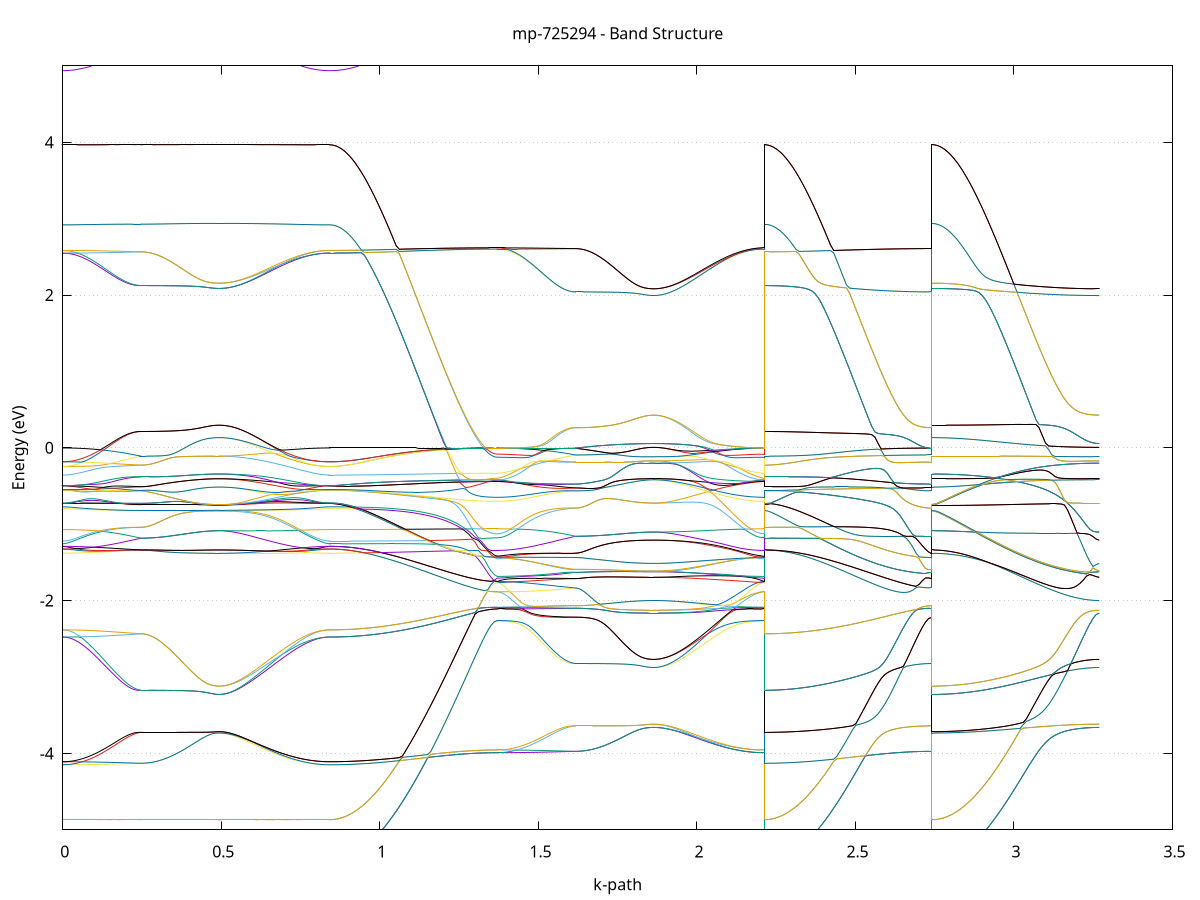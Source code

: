 set title 'mp-725294 - Band Structure'
set xlabel 'k-path'
set ylabel 'Energy (eV)'
set grid y
set yrange [-5:5]
set terminal png size 800,600
set output 'mp-725294_bands_gnuplot.png'
plot '-' using 1:2 with lines notitle, '-' using 1:2 with lines notitle, '-' using 1:2 with lines notitle, '-' using 1:2 with lines notitle, '-' using 1:2 with lines notitle, '-' using 1:2 with lines notitle, '-' using 1:2 with lines notitle, '-' using 1:2 with lines notitle, '-' using 1:2 with lines notitle, '-' using 1:2 with lines notitle, '-' using 1:2 with lines notitle, '-' using 1:2 with lines notitle, '-' using 1:2 with lines notitle, '-' using 1:2 with lines notitle, '-' using 1:2 with lines notitle, '-' using 1:2 with lines notitle, '-' using 1:2 with lines notitle, '-' using 1:2 with lines notitle, '-' using 1:2 with lines notitle, '-' using 1:2 with lines notitle, '-' using 1:2 with lines notitle, '-' using 1:2 with lines notitle, '-' using 1:2 with lines notitle, '-' using 1:2 with lines notitle, '-' using 1:2 with lines notitle, '-' using 1:2 with lines notitle, '-' using 1:2 with lines notitle, '-' using 1:2 with lines notitle, '-' using 1:2 with lines notitle, '-' using 1:2 with lines notitle, '-' using 1:2 with lines notitle, '-' using 1:2 with lines notitle, '-' using 1:2 with lines notitle, '-' using 1:2 with lines notitle, '-' using 1:2 with lines notitle, '-' using 1:2 with lines notitle, '-' using 1:2 with lines notitle, '-' using 1:2 with lines notitle, '-' using 1:2 with lines notitle, '-' using 1:2 with lines notitle, '-' using 1:2 with lines notitle, '-' using 1:2 with lines notitle, '-' using 1:2 with lines notitle, '-' using 1:2 with lines notitle, '-' using 1:2 with lines notitle, '-' using 1:2 with lines notitle, '-' using 1:2 with lines notitle, '-' using 1:2 with lines notitle, '-' using 1:2 with lines notitle, '-' using 1:2 with lines notitle, '-' using 1:2 with lines notitle, '-' using 1:2 with lines notitle, '-' using 1:2 with lines notitle, '-' using 1:2 with lines notitle, '-' using 1:2 with lines notitle, '-' using 1:2 with lines notitle, '-' using 1:2 with lines notitle, '-' using 1:2 with lines notitle, '-' using 1:2 with lines notitle, '-' using 1:2 with lines notitle, '-' using 1:2 with lines notitle, '-' using 1:2 with lines notitle, '-' using 1:2 with lines notitle, '-' using 1:2 with lines notitle, '-' using 1:2 with lines notitle, '-' using 1:2 with lines notitle, '-' using 1:2 with lines notitle, '-' using 1:2 with lines notitle, '-' using 1:2 with lines notitle, '-' using 1:2 with lines notitle, '-' using 1:2 with lines notitle, '-' using 1:2 with lines notitle, '-' using 1:2 with lines notitle, '-' using 1:2 with lines notitle, '-' using 1:2 with lines notitle, '-' using 1:2 with lines notitle, '-' using 1:2 with lines notitle, '-' using 1:2 with lines notitle, '-' using 1:2 with lines notitle, '-' using 1:2 with lines notitle, '-' using 1:2 with lines notitle, '-' using 1:2 with lines notitle, '-' using 1:2 with lines notitle, '-' using 1:2 with lines notitle, '-' using 1:2 with lines notitle, '-' using 1:2 with lines notitle, '-' using 1:2 with lines notitle, '-' using 1:2 with lines notitle, '-' using 1:2 with lines notitle, '-' using 1:2 with lines notitle, '-' using 1:2 with lines notitle, '-' using 1:2 with lines notitle, '-' using 1:2 with lines notitle, '-' using 1:2 with lines notitle, '-' using 1:2 with lines notitle, '-' using 1:2 with lines notitle
0.000000 -13.496516
0.009865 -13.496416
0.019730 -13.496416
0.029596 -13.496316
0.039461 -13.496216
0.049326 -13.496016
0.059191 -13.495816
0.069057 -13.495616
0.078922 -13.495416
0.088787 -13.495116
0.098652 -13.494816
0.108517 -13.494516
0.118383 -13.494216
0.128248 -13.493816
0.138113 -13.493416
0.147978 -13.493116
0.157844 -13.492716
0.167709 -13.492316
0.177574 -13.491916
0.187439 -13.491516
0.197305 -13.491116
0.207170 -13.490716
0.217035 -13.490416
0.226900 -13.490016
0.236765 -13.489716
0.246631 -13.489316
0.246631 -13.489316
0.256496 -13.489316
0.266361 -13.489316
0.276226 -13.489216
0.286092 -13.489216
0.295957 -13.489116
0.305822 -13.489016
0.315687 -13.488916
0.325552 -13.488816
0.335418 -13.488716
0.345283 -13.488616
0.355148 -13.488516
0.365013 -13.488416
0.374879 -13.488216
0.384744 -13.488116
0.394609 -13.488016
0.404474 -13.487816
0.414340 -13.487716
0.424205 -13.487616
0.434070 -13.487516
0.443935 -13.487516
0.453800 -13.487416
0.463666 -13.487316
0.473531 -13.487316
0.483396 -13.487316
0.493261 -13.487316
0.493261 -13.487316
0.503227 -13.487316
0.513192 -13.487316
0.523158 -13.487416
0.533123 -13.487616
0.543088 -13.487716
0.553054 -13.487916
0.563019 -13.488216
0.572984 -13.488416
0.582950 -13.488716
0.592915 -13.489016
0.602881 -13.489416
0.612846 -13.489716
0.622811 -13.490116
0.632777 -13.490516
0.642742 -13.490916
0.652708 -13.491316
0.662673 -13.491716
0.672638 -13.492116
0.682604 -13.492516
0.692569 -13.492916
0.702534 -13.493316
0.712500 -13.493716
0.722465 -13.494116
0.732431 -13.494416
0.742396 -13.494816
0.752361 -13.495116
0.762327 -13.495416
0.772292 -13.495616
0.782257 -13.495816
0.792223 -13.496016
0.802188 -13.496216
0.812154 -13.496316
0.822119 -13.496416
0.832084 -13.496416
0.842050 -13.496516
0.842050 -13.496516
0.852017 -13.496216
0.861983 -13.495216
0.871950 -13.493716
0.881917 -13.491516
0.891884 -13.488716
0.901851 -13.485316
0.911817 -13.481316
0.921784 -13.476616
0.931751 -13.471416
0.941718 -13.465516
0.951685 -13.459016
0.961651 -13.451916
0.971618 -13.444216
0.981585 -13.435916
0.991552 -13.427016
1.001519 -13.417516
1.011485 -13.407516
1.021452 -13.396816
1.031419 -13.385516
1.041386 -13.373716
1.051353 -13.361316
1.061319 -13.348316
1.071286 -13.334816
1.081253 -13.320816
1.091220 -13.306116
1.101187 -13.291016
1.111153 -13.275316
1.121120 -13.259216
1.131087 -13.242516
1.141054 -13.225416
1.151021 -13.207816
1.160987 -13.189716
1.170954 -13.171316
1.180921 -13.152416
1.190888 -13.133216
1.200855 -13.113716
1.210821 -13.093916
1.220788 -13.073816
1.230755 -13.053616
1.240722 -13.033316
1.250689 -13.012916
1.260655 -12.992616
1.270622 -12.972516
1.280589 -12.952816
1.290556 -12.933616
1.300523 -12.915316
1.310489 -12.898016
1.320456 -12.882216
1.330423 -12.868216
1.340390 -12.856716
1.350357 -12.847916
1.360323 -12.842416
1.370290 -12.840616
1.370290 -12.840616
1.380155 -12.840516
1.390021 -12.840316
1.399886 -12.840016
1.409751 -12.839516
1.419616 -12.838916
1.429482 -12.838116
1.439347 -12.837216
1.449212 -12.836216
1.459077 -12.835116
1.468942 -12.833916
1.478808 -12.832616
1.488673 -12.831216
1.498538 -12.829816
1.508403 -12.828216
1.518269 -12.826616
1.528134 -12.825016
1.537999 -12.823316
1.547864 -12.821616
1.557730 -12.819916
1.567595 -12.818216
1.577460 -12.816516
1.587325 -12.814816
1.597190 -12.813116
1.607056 -12.811516
1.616921 -12.810016
1.616921 -12.810016
1.626786 -12.809916
1.636651 -12.809816
1.646517 -12.809616
1.656382 -12.809316
1.666247 -12.808916
1.676112 -12.808516
1.685977 -12.808016
1.695843 -12.807516
1.705708 -12.806916
1.715573 -12.806316
1.725438 -12.805616
1.735304 -12.804916
1.745169 -12.804216
1.755034 -12.803516
1.764899 -12.802916
1.774765 -12.802216
1.784630 -12.801616
1.794495 -12.801016
1.804360 -12.800516
1.814225 -12.800016
1.824091 -12.799616
1.833956 -12.799316
1.843821 -12.799116
1.853686 -12.799016
1.863552 -12.798916
1.863552 -12.798916
1.873517 -12.799016
1.883482 -12.799316
1.893448 -12.799816
1.903413 -12.800516
1.913378 -12.801416
1.923344 -12.802416
1.933309 -12.803616
1.943275 -12.804916
1.953240 -12.806416
1.963205 -12.807916
1.973171 -12.809616
1.983136 -12.811316
1.993102 -12.813116
2.003067 -12.815016
2.013032 -12.816816
2.022998 -12.818716
2.032963 -12.820616
2.042928 -12.822416
2.052894 -12.824216
2.062859 -12.826016
2.072825 -12.827716
2.082790 -12.829316
2.092755 -12.830916
2.102721 -12.832416
2.112686 -12.833716
2.122652 -12.835016
2.132617 -12.836116
2.142582 -12.837216
2.152548 -12.838016
2.162513 -12.838816
2.172478 -12.839516
2.182444 -12.839916
2.192409 -12.840316
2.202375 -12.840516
2.212340 -12.840616
2.212340 -13.489316
2.222307 -13.489016
2.232274 -13.488116
2.242240 -13.486516
2.252207 -13.484316
2.262174 -13.481516
2.272141 -13.478016
2.282108 -13.474016
2.292074 -13.469316
2.302041 -13.464016
2.312008 -13.458116
2.321975 -13.451516
2.331942 -13.444316
2.341908 -13.436616
2.351875 -13.428216
2.361842 -13.419216
2.371809 -13.409616
2.381776 -13.399416
2.391742 -13.388616
2.401709 -13.377216
2.411676 -13.365316
2.421643 -13.352716
2.431610 -13.339616
2.441576 -13.325916
2.451543 -13.311616
2.461510 -13.296816
2.471477 -13.281416
2.481444 -13.265516
2.491410 -13.249116
2.501377 -13.232116
2.511344 -13.214716
2.521311 -13.196716
2.531278 -13.178316
2.541244 -13.159516
2.551211 -13.140216
2.561178 -13.120516
2.571145 -13.100416
2.581112 -13.080016
2.591078 -13.059316
2.601045 -13.038416
2.611012 -13.017316
2.620979 -12.996116
2.630946 -12.974816
2.640912 -12.953716
2.650879 -12.932916
2.660846 -12.912516
2.670813 -12.892716
2.680780 -12.874016
2.690746 -12.856716
2.700713 -12.841216
2.710680 -12.828316
2.720647 -12.818316
2.730614 -12.812116
2.740580 -12.810016
2.740580 -13.487316
2.750547 -13.486916
2.760514 -13.486016
2.770481 -13.484416
2.780448 -13.482216
2.790414 -13.479416
2.800381 -13.475916
2.810348 -13.471916
2.820315 -13.467216
2.830282 -13.461816
2.840248 -13.455916
2.850215 -13.449316
2.860182 -13.442216
2.870149 -13.434416
2.880116 -13.425916
2.890082 -13.416916
2.900049 -13.407316
2.910016 -13.397116
2.919983 -13.386216
2.929950 -13.374816
2.939916 -13.362816
2.949883 -13.350216
2.959850 -13.337016
2.969817 -13.323316
2.979784 -13.308916
2.989750 -13.294016
2.999717 -13.278616
3.009684 -13.262616
3.019651 -13.246116
3.029618 -13.229016
3.039584 -13.211516
3.049551 -13.193416
3.059518 -13.174916
3.069485 -13.155916
3.079452 -13.136516
3.089418 -13.116616
3.099385 -13.096416
3.109352 -13.075816
3.119319 -13.054916
3.129286 -13.033716
3.139252 -13.012316
3.149219 -12.990816
3.159186 -12.969216
3.169153 -12.947716
3.179120 -12.926416
3.189086 -12.905516
3.199053 -12.885216
3.209020 -12.865916
3.218987 -12.848016
3.228954 -12.831916
3.238920 -12.818316
3.248887 -12.807816
3.258854 -12.801216
3.268821 -12.798916
e
0.000000 -13.486116
0.009865 -13.486116
0.019730 -13.486116
0.029596 -13.486116
0.039461 -13.486116
0.049326 -13.486216
0.059191 -13.486216
0.069057 -13.486216
0.078922 -13.486316
0.088787 -13.486316
0.098652 -13.486416
0.108517 -13.486516
0.118383 -13.486616
0.128248 -13.486716
0.138113 -13.486816
0.147978 -13.486916
0.157844 -13.487116
0.167709 -13.487316
0.177574 -13.487416
0.187439 -13.487716
0.197305 -13.487916
0.207170 -13.488116
0.217035 -13.488416
0.226900 -13.488716
0.236765 -13.489016
0.246631 -13.489316
0.246631 -13.489316
0.256496 -13.489316
0.266361 -13.489316
0.276226 -13.489216
0.286092 -13.489216
0.295957 -13.489116
0.305822 -13.489016
0.315687 -13.488916
0.325552 -13.488816
0.335418 -13.488716
0.345283 -13.488616
0.355148 -13.488516
0.365013 -13.488416
0.374879 -13.488216
0.384744 -13.488116
0.394609 -13.488016
0.404474 -13.487816
0.414340 -13.487716
0.424205 -13.487616
0.434070 -13.487516
0.443935 -13.487516
0.453800 -13.487416
0.463666 -13.487316
0.473531 -13.487316
0.483396 -13.487316
0.493261 -13.487316
0.493261 -13.487316
0.503227 -13.487316
0.513192 -13.487216
0.523158 -13.487216
0.533123 -13.487216
0.543088 -13.487216
0.553054 -13.487216
0.563019 -13.487116
0.572984 -13.487116
0.582950 -13.487116
0.592915 -13.487016
0.602881 -13.487016
0.612846 -13.487016
0.622811 -13.486916
0.632777 -13.486916
0.642742 -13.486816
0.652708 -13.486816
0.662673 -13.486716
0.672638 -13.486716
0.682604 -13.486616
0.692569 -13.486516
0.702534 -13.486516
0.712500 -13.486516
0.722465 -13.486416
0.732431 -13.486416
0.742396 -13.486316
0.752361 -13.486316
0.762327 -13.486216
0.772292 -13.486216
0.782257 -13.486216
0.792223 -13.486216
0.802188 -13.486116
0.812154 -13.486116
0.822119 -13.486116
0.832084 -13.486116
0.842050 -13.486116
0.842050 -13.486116
0.852017 -13.485816
0.861983 -13.484816
0.871950 -13.483316
0.881917 -13.481116
0.891884 -13.478216
0.901851 -13.474816
0.911817 -13.470716
0.921784 -13.466016
0.931751 -13.460716
0.941718 -13.454716
0.951685 -13.448116
0.961651 -13.440916
0.971618 -13.433116
0.981585 -13.424716
0.991552 -13.415716
1.001519 -13.406016
1.011485 -13.395816
1.021452 -13.384916
1.031419 -13.373516
1.041386 -13.361516
1.051353 -13.348816
1.061319 -13.335616
1.071286 -13.321916
1.081253 -13.307516
1.091220 -13.292616
1.101187 -13.277116
1.111153 -13.261116
1.121120 -13.244616
1.131087 -13.227516
1.141054 -13.209916
1.151021 -13.191816
1.160987 -13.173216
1.170954 -13.154216
1.180921 -13.134716
1.190888 -13.114816
1.200855 -13.094516
1.210821 -13.073916
1.220788 -13.052916
1.230755 -13.031616
1.240722 -13.010216
1.250689 -12.988516
1.260655 -12.966916
1.270622 -12.945316
1.280589 -12.923916
1.290556 -12.902816
1.300523 -12.882516
1.310489 -12.863016
1.320456 -12.844916
1.330423 -12.828716
1.340390 -12.814916
1.350357 -12.804416
1.360323 -12.797716
1.370290 -12.795416
1.370290 -12.795416
1.380155 -12.795416
1.390021 -12.795416
1.399886 -12.795516
1.409751 -12.795516
1.419616 -12.795616
1.429482 -12.795716
1.439347 -12.795816
1.449212 -12.796016
1.459077 -12.796216
1.468942 -12.796516
1.478808 -12.796816
1.488673 -12.797216
1.498538 -12.797716
1.508403 -12.798216
1.518269 -12.798816
1.528134 -12.799616
1.537999 -12.800416
1.547864 -12.801216
1.557730 -12.802216
1.567595 -12.803316
1.577460 -12.804516
1.587325 -12.805716
1.597190 -12.807116
1.607056 -12.808516
1.616921 -12.810016
1.616921 -12.810016
1.626786 -12.809916
1.636651 -12.809816
1.646517 -12.809616
1.656382 -12.809316
1.666247 -12.808916
1.676112 -12.808516
1.685977 -12.808016
1.695843 -12.807516
1.705708 -12.806916
1.715573 -12.806316
1.725438 -12.805616
1.735304 -12.804916
1.745169 -12.804216
1.755034 -12.803516
1.764899 -12.802916
1.774765 -12.802216
1.784630 -12.801616
1.794495 -12.801016
1.804360 -12.800516
1.814225 -12.800016
1.824091 -12.799616
1.833956 -12.799316
1.843821 -12.799116
1.853686 -12.799016
1.863552 -12.798916
1.863552 -12.798916
1.873517 -12.798916
1.883482 -12.798916
1.893448 -12.798916
1.903413 -12.798816
1.913378 -12.798816
1.923344 -12.798716
1.933309 -12.798616
1.943275 -12.798516
1.953240 -12.798416
1.963205 -12.798316
1.973171 -12.798116
1.983136 -12.798016
1.993102 -12.797916
2.003067 -12.797716
2.013032 -12.797616
2.022998 -12.797416
2.032963 -12.797216
2.042928 -12.797116
2.052894 -12.796916
2.062859 -12.796816
2.072825 -12.796616
2.082790 -12.796516
2.092755 -12.796316
2.102721 -12.796216
2.112686 -12.796116
2.122652 -12.795916
2.132617 -12.795816
2.142582 -12.795716
2.152548 -12.795616
2.162513 -12.795616
2.172478 -12.795516
2.182444 -12.795516
2.192409 -12.795416
2.202375 -12.795416
2.212340 -12.795416
2.212340 -13.489316
2.222307 -13.489016
2.232274 -13.488116
2.242240 -13.486516
2.252207 -13.484316
2.262174 -13.481516
2.272141 -13.478016
2.282108 -13.474016
2.292074 -13.469316
2.302041 -13.464016
2.312008 -13.458116
2.321975 -13.451516
2.331942 -13.444316
2.341908 -13.436616
2.351875 -13.428216
2.361842 -13.419216
2.371809 -13.409616
2.381776 -13.399416
2.391742 -13.388616
2.401709 -13.377216
2.411676 -13.365316
2.421643 -13.352716
2.431610 -13.339616
2.441576 -13.325916
2.451543 -13.311616
2.461510 -13.296816
2.471477 -13.281416
2.481444 -13.265516
2.491410 -13.249116
2.501377 -13.232116
2.511344 -13.214716
2.521311 -13.196716
2.531278 -13.178316
2.541244 -13.159516
2.551211 -13.140216
2.561178 -13.120516
2.571145 -13.100416
2.581112 -13.080016
2.591078 -13.059316
2.601045 -13.038416
2.611012 -13.017316
2.620979 -12.996116
2.630946 -12.974816
2.640912 -12.953716
2.650879 -12.932916
2.660846 -12.912516
2.670813 -12.892716
2.680780 -12.874016
2.690746 -12.856716
2.700713 -12.841216
2.710680 -12.828316
2.720647 -12.818316
2.730614 -12.812116
2.740580 -12.810016
2.740580 -13.487316
2.750547 -13.486916
2.760514 -13.486016
2.770481 -13.484416
2.780448 -13.482216
2.790414 -13.479416
2.800381 -13.475916
2.810348 -13.471916
2.820315 -13.467216
2.830282 -13.461816
2.840248 -13.455916
2.850215 -13.449316
2.860182 -13.442216
2.870149 -13.434416
2.880116 -13.425916
2.890082 -13.416916
2.900049 -13.407316
2.910016 -13.397116
2.919983 -13.386216
2.929950 -13.374816
2.939916 -13.362816
2.949883 -13.350216
2.959850 -13.337016
2.969817 -13.323316
2.979784 -13.308916
2.989750 -13.294016
2.999717 -13.278616
3.009684 -13.262616
3.019651 -13.246116
3.029618 -13.229016
3.039584 -13.211516
3.049551 -13.193416
3.059518 -13.174916
3.069485 -13.155916
3.079452 -13.136516
3.089418 -13.116616
3.099385 -13.096416
3.109352 -13.075816
3.119319 -13.054916
3.129286 -13.033716
3.139252 -13.012316
3.149219 -12.990816
3.159186 -12.969216
3.169153 -12.947716
3.179120 -12.926416
3.189086 -12.905516
3.199053 -12.885216
3.209020 -12.865916
3.218987 -12.848016
3.228954 -12.831916
3.238920 -12.818316
3.248887 -12.807816
3.258854 -12.801216
3.268821 -12.798916
e
0.000000 -12.916316
0.009865 -12.916316
0.019730 -12.916316
0.029596 -12.916316
0.039461 -12.916416
0.049326 -12.916416
0.059191 -12.916416
0.069057 -12.916416
0.078922 -12.916416
0.088787 -12.916416
0.098652 -12.916416
0.108517 -12.916416
0.118383 -12.916316
0.128248 -12.916316
0.138113 -12.916216
0.147978 -12.916016
0.157844 -12.915916
0.167709 -12.915716
0.177574 -12.915416
0.187439 -12.915216
0.197305 -12.914816
0.207170 -12.914516
0.217035 -12.914116
0.226900 -12.913616
0.236765 -12.913116
0.246631 -12.912616
0.246631 -12.912616
0.256496 -12.912616
0.266361 -12.912716
0.276226 -12.912816
0.286092 -12.912916
0.295957 -12.913116
0.305822 -12.913316
0.315687 -12.913516
0.325552 -12.913816
0.335418 -12.914116
0.345283 -12.914416
0.355148 -12.914716
0.365013 -12.915016
0.374879 -12.915316
0.384744 -12.915716
0.394609 -12.916016
0.404474 -12.916316
0.414340 -12.916616
0.424205 -12.916816
0.434070 -12.917116
0.443935 -12.917316
0.453800 -12.917416
0.463666 -12.917616
0.473531 -12.917716
0.483396 -12.917716
0.493261 -12.917816
0.493261 -12.917816
0.503227 -12.917816
0.513192 -12.917716
0.523158 -12.917716
0.533123 -12.917716
0.543088 -12.917716
0.553054 -12.917716
0.563019 -12.917616
0.572984 -12.917616
0.582950 -12.917516
0.592915 -12.917516
0.602881 -12.917416
0.612846 -12.917416
0.622811 -12.917316
0.632777 -12.917316
0.642742 -12.917216
0.652708 -12.917116
0.662673 -12.917116
0.672638 -12.917016
0.682604 -12.916916
0.692569 -12.916916
0.702534 -12.916816
0.712500 -12.916816
0.722465 -12.916716
0.732431 -12.916616
0.742396 -12.916616
0.752361 -12.916516
0.762327 -12.916516
0.772292 -12.916416
0.782257 -12.916416
0.792223 -12.916416
0.802188 -12.916416
0.812154 -12.916316
0.822119 -12.916316
0.832084 -12.916316
0.842050 -12.916316
0.842050 -12.916316
0.852017 -12.916016
0.861983 -12.915316
0.871950 -12.913916
0.881917 -12.912116
0.891884 -12.909716
0.901851 -12.906916
0.911817 -12.903516
0.921784 -12.899516
0.931751 -12.895116
0.941718 -12.890216
0.951685 -12.884816
0.961651 -12.878816
0.971618 -12.872416
0.981585 -12.865516
0.991552 -12.858116
1.001519 -12.850316
1.011485 -12.842016
1.021452 -12.833216
1.031419 -12.824016
1.041386 -12.814416
1.051353 -12.804416
1.061319 -12.794016
1.071286 -12.783216
1.081253 -12.772116
1.091220 -12.760616
1.101187 -12.748816
1.111153 -12.736716
1.121120 -12.724316
1.131087 -12.711716
1.141054 -12.698916
1.151021 -12.686016
1.160987 -12.673016
1.170954 -12.659816
1.180921 -12.646716
1.190888 -12.633616
1.200855 -12.620716
1.210821 -12.607916
1.220788 -12.595416
1.230755 -12.583416
1.240722 -12.571816
1.250689 -12.560916
1.260655 -12.550816
1.270622 -12.541616
1.280589 -12.533616
1.290556 -12.526816
1.300523 -12.521516
1.310489 -12.517716
1.320456 -12.515516
1.330423 -12.514516
1.340390 -12.514616
1.350357 -12.515316
1.360323 -12.515916
1.370290 -12.516216
1.370290 -12.516216
1.380155 -12.516116
1.390021 -12.516016
1.399886 -12.515716
1.409751 -12.515216
1.419616 -12.514716
1.429482 -12.514016
1.439347 -12.513216
1.449212 -12.512316
1.459077 -12.511216
1.468942 -12.510016
1.478808 -12.508616
1.488673 -12.507016
1.498538 -12.505316
1.508403 -12.503516
1.518269 -12.501416
1.528134 -12.499216
1.537999 -12.496916
1.547864 -12.494316
1.557730 -12.491616
1.567595 -12.488716
1.577460 -12.485716
1.587325 -12.482616
1.597190 -12.479316
1.607056 -12.475816
1.616921 -12.472316
1.616921 -12.472316
1.626786 -12.472316
1.636651 -12.472316
1.646517 -12.472116
1.656382 -12.472016
1.666247 -12.471816
1.676112 -12.471616
1.685977 -12.471316
1.695843 -12.471016
1.705708 -12.470616
1.715573 -12.470216
1.725438 -12.469716
1.735304 -12.469216
1.745169 -12.468716
1.755034 -12.468116
1.764899 -12.467516
1.774765 -12.466816
1.784630 -12.466116
1.794495 -12.465516
1.804360 -12.464816
1.814225 -12.464116
1.824091 -12.463516
1.833956 -12.463016
1.843821 -12.462616
1.853686 -12.462416
1.863552 -12.462316
1.863552 -12.462316
1.873517 -12.462716
1.883482 -12.463616
1.893448 -12.465116
1.903413 -12.467016
1.913378 -12.469216
1.923344 -12.471516
1.933309 -12.473916
1.943275 -12.476416
1.953240 -12.478916
1.963205 -12.481416
1.973171 -12.483816
1.983136 -12.486216
1.993102 -12.488616
2.003067 -12.490916
2.013032 -12.493116
2.022998 -12.495316
2.032963 -12.497316
2.042928 -12.499316
2.052894 -12.501116
2.062859 -12.502916
2.072825 -12.504616
2.082790 -12.506216
2.092755 -12.507616
2.102721 -12.509016
2.112686 -12.510216
2.122652 -12.511316
2.132617 -12.512416
2.142582 -12.513316
2.152548 -12.514016
2.162513 -12.514716
2.172478 -12.515216
2.182444 -12.515716
2.192409 -12.516016
2.202375 -12.516116
2.212340 -12.516216
2.212340 -12.912616
2.222307 -12.912316
2.232274 -12.911516
2.242240 -12.910216
2.252207 -12.908316
2.262174 -12.905916
2.272141 -12.903016
2.282108 -12.899616
2.292074 -12.895716
2.302041 -12.891216
2.312008 -12.886216
2.321975 -12.880716
2.331942 -12.874716
2.341908 -12.868216
2.351875 -12.861216
2.361842 -12.853816
2.371809 -12.845816
2.381776 -12.837416
2.391742 -12.828616
2.401709 -12.819216
2.411676 -12.809516
2.421643 -12.799316
2.431610 -12.788716
2.441576 -12.777716
2.451543 -12.766416
2.461510 -12.754716
2.471477 -12.742616
2.481444 -12.730216
2.491410 -12.717516
2.501377 -12.704616
2.511344 -12.691416
2.521311 -12.678016
2.531278 -12.664516
2.541244 -12.650816
2.551211 -12.637016
2.561178 -12.623216
2.571145 -12.609416
2.581112 -12.595716
2.591078 -12.582116
2.601045 -12.568716
2.611012 -12.555716
2.620979 -12.543116
2.630946 -12.531016
2.640912 -12.519516
2.650879 -12.508916
2.660846 -12.499216
2.670813 -12.490616
2.680780 -12.483416
2.690746 -12.477916
2.700713 -12.474116
2.710680 -12.472216
2.720647 -12.471816
2.730614 -12.472116
2.740580 -12.472316
2.740580 -12.917816
2.750547 -12.917516
2.760514 -12.916716
2.770481 -12.915416
2.780448 -12.913516
2.790414 -12.911216
2.800381 -12.908316
2.810348 -12.904916
2.820315 -12.900916
2.830282 -12.896516
2.840248 -12.891516
2.850215 -12.886116
2.860182 -12.880116
2.870149 -12.873716
2.880116 -12.866716
2.890082 -12.859316
2.900049 -12.851416
2.910016 -12.843116
2.919983 -12.834316
2.929950 -12.825016
2.939916 -12.815316
2.949883 -12.805216
2.959850 -12.794716
2.969817 -12.783816
2.979784 -12.772516
2.989750 -12.760916
2.999717 -12.748916
3.009684 -12.736716
3.019651 -12.724116
3.029618 -12.711216
3.039584 -12.698216
3.049551 -12.684916
3.059518 -12.671416
3.069485 -12.657816
3.079452 -12.644216
3.089418 -12.630516
3.099385 -12.616716
3.109352 -12.603116
3.119319 -12.589616
3.129286 -12.576316
3.139252 -12.563316
3.149219 -12.550616
3.159186 -12.538316
3.169153 -12.526616
3.179120 -12.515616
3.189086 -12.505316
3.199053 -12.495816
3.209020 -12.487416
3.218987 -12.480016
3.228954 -12.473816
3.238920 -12.468816
3.248887 -12.465216
3.258854 -12.463016
3.268821 -12.462316
e
0.000000 -12.898616
0.009865 -12.898616
0.019730 -12.898716
0.029596 -12.898916
0.039461 -12.899216
0.049326 -12.899516
0.059191 -12.899916
0.069057 -12.900416
0.078922 -12.900916
0.088787 -12.901416
0.098652 -12.902016
0.108517 -12.902716
0.118383 -12.903416
0.128248 -12.904116
0.138113 -12.904816
0.147978 -12.905616
0.157844 -12.906316
0.167709 -12.907116
0.177574 -12.907916
0.187439 -12.908616
0.197305 -12.909316
0.207170 -12.910016
0.217035 -12.910716
0.226900 -12.911416
0.236765 -12.912016
0.246631 -12.912616
0.246631 -12.912616
0.256496 -12.912616
0.266361 -12.912716
0.276226 -12.912816
0.286092 -12.912916
0.295957 -12.913116
0.305822 -12.913316
0.315687 -12.913516
0.325552 -12.913816
0.335418 -12.914116
0.345283 -12.914416
0.355148 -12.914716
0.365013 -12.915016
0.374879 -12.915316
0.384744 -12.915716
0.394609 -12.916016
0.404474 -12.916316
0.414340 -12.916616
0.424205 -12.916816
0.434070 -12.917116
0.443935 -12.917316
0.453800 -12.917416
0.463666 -12.917616
0.473531 -12.917716
0.483396 -12.917716
0.493261 -12.917816
0.493261 -12.917816
0.503227 -12.917716
0.513192 -12.917616
0.523158 -12.917416
0.533123 -12.917116
0.543088 -12.916816
0.553054 -12.916416
0.563019 -12.915916
0.572984 -12.915416
0.582950 -12.914816
0.592915 -12.914116
0.602881 -12.913416
0.612846 -12.912716
0.622811 -12.911916
0.632777 -12.911116
0.642742 -12.910316
0.652708 -12.909416
0.662673 -12.908616
0.672638 -12.907716
0.682604 -12.906916
0.692569 -12.906016
0.702534 -12.905216
0.712500 -12.904416
0.722465 -12.903616
0.732431 -12.902916
0.742396 -12.902216
0.752361 -12.901516
0.762327 -12.900916
0.772292 -12.900416
0.782257 -12.899916
0.792223 -12.899516
0.802188 -12.899216
0.812154 -12.898916
0.822119 -12.898716
0.832084 -12.898616
0.842050 -12.898616
0.842050 -12.898616
0.852017 -12.898316
0.861983 -12.897516
0.871950 -12.896216
0.881917 -12.894316
0.891884 -12.891816
0.901851 -12.888916
0.911817 -12.885316
0.921784 -12.881316
0.931751 -12.876716
0.941718 -12.871716
0.951685 -12.866016
0.961651 -12.859916
0.971618 -12.853316
0.981585 -12.846116
0.991552 -12.838516
1.001519 -12.830316
1.011485 -12.821716
1.021452 -12.812616
1.031419 -12.803016
1.041386 -12.793016
1.051353 -12.782516
1.061319 -12.771616
1.071286 -12.760316
1.081253 -12.748616
1.091220 -12.736516
1.101187 -12.724016
1.111153 -12.711116
1.121120 -12.697916
1.131087 -12.684416
1.141054 -12.670616
1.151021 -12.656616
1.160987 -12.642316
1.170954 -12.627916
1.180921 -12.613216
1.190888 -12.598516
1.200855 -12.583716
1.210821 -12.568816
1.220788 -12.554016
1.230755 -12.539316
1.240722 -12.524716
1.250689 -12.510316
1.260655 -12.496216
1.270622 -12.482516
1.280589 -12.469116
1.290556 -12.456316
1.300523 -12.444116
1.310489 -12.432516
1.320456 -12.421516
1.330423 -12.411316
1.340390 -12.406716
1.350357 -12.419116
1.360323 -12.426916
1.370290 -12.429616
1.370290 -12.429616
1.380155 -12.429616
1.390021 -12.429616
1.399886 -12.429616
1.409751 -12.429716
1.419616 -12.429716
1.429482 -12.429816
1.439347 -12.430016
1.449212 -12.430316
1.459077 -12.430816
1.468942 -12.431416
1.478808 -12.432216
1.488673 -12.433316
1.498538 -12.434816
1.508403 -12.436616
1.518269 -12.438816
1.528134 -12.441416
1.537999 -12.444316
1.547864 -12.447416
1.557730 -12.450716
1.567595 -12.454216
1.577460 -12.457816
1.587325 -12.461516
1.597190 -12.465116
1.607056 -12.468816
1.616921 -12.472316
1.616921 -12.472316
1.626786 -12.472316
1.636651 -12.472316
1.646517 -12.472116
1.656382 -12.472016
1.666247 -12.471816
1.676112 -12.471616
1.685977 -12.471316
1.695843 -12.471016
1.705708 -12.470616
1.715573 -12.470216
1.725438 -12.469716
1.735304 -12.469216
1.745169 -12.468716
1.755034 -12.468116
1.764899 -12.467516
1.774765 -12.466816
1.784630 -12.466116
1.794495 -12.465516
1.804360 -12.464816
1.814225 -12.464116
1.824091 -12.463516
1.833956 -12.463016
1.843821 -12.462616
1.853686 -12.462416
1.863552 -12.462316
1.863552 -12.462316
1.873517 -12.462116
1.883482 -12.461616
1.893448 -12.460816
1.903413 -12.459616
1.913378 -12.458116
1.923344 -12.456316
1.933309 -12.454316
1.943275 -12.451916
1.953240 -12.449316
1.963205 -12.446616
1.973171 -12.443616
1.983136 -12.440416
1.993102 -12.437216
2.003067 -12.433816
2.013032 -12.430416
2.022998 -12.430416
2.032963 -12.430316
2.042928 -12.430216
2.052894 -12.430216
2.062859 -12.430116
2.072825 -12.430116
2.082790 -12.430016
2.092755 -12.429916
2.102721 -12.429916
2.112686 -12.429816
2.122652 -12.429816
2.132617 -12.429716
2.142582 -12.429716
2.152548 -12.429716
2.162513 -12.429616
2.172478 -12.429616
2.182444 -12.429616
2.192409 -12.429616
2.202375 -12.429616
2.212340 -12.429616
2.212340 -12.912616
2.222307 -12.912316
2.232274 -12.911516
2.242240 -12.910216
2.252207 -12.908316
2.262174 -12.905916
2.272141 -12.903016
2.282108 -12.899616
2.292074 -12.895716
2.302041 -12.891216
2.312008 -12.886216
2.321975 -12.880716
2.331942 -12.874716
2.341908 -12.868216
2.351875 -12.861216
2.361842 -12.853816
2.371809 -12.845816
2.381776 -12.837416
2.391742 -12.828616
2.401709 -12.819216
2.411676 -12.809516
2.421643 -12.799316
2.431610 -12.788716
2.441576 -12.777716
2.451543 -12.766416
2.461510 -12.754716
2.471477 -12.742616
2.481444 -12.730216
2.491410 -12.717516
2.501377 -12.704616
2.511344 -12.691416
2.521311 -12.678016
2.531278 -12.664516
2.541244 -12.650816
2.551211 -12.637016
2.561178 -12.623216
2.571145 -12.609416
2.581112 -12.595716
2.591078 -12.582116
2.601045 -12.568716
2.611012 -12.555716
2.620979 -12.543116
2.630946 -12.531016
2.640912 -12.519516
2.650879 -12.508916
2.660846 -12.499216
2.670813 -12.490616
2.680780 -12.483416
2.690746 -12.477916
2.700713 -12.474116
2.710680 -12.472216
2.720647 -12.471816
2.730614 -12.472116
2.740580 -12.472316
2.740580 -12.917816
2.750547 -12.917516
2.760514 -12.916716
2.770481 -12.915416
2.780448 -12.913516
2.790414 -12.911216
2.800381 -12.908316
2.810348 -12.904916
2.820315 -12.900916
2.830282 -12.896516
2.840248 -12.891516
2.850215 -12.886116
2.860182 -12.880116
2.870149 -12.873716
2.880116 -12.866716
2.890082 -12.859316
2.900049 -12.851416
2.910016 -12.843116
2.919983 -12.834316
2.929950 -12.825016
2.939916 -12.815316
2.949883 -12.805216
2.959850 -12.794716
2.969817 -12.783816
2.979784 -12.772516
2.989750 -12.760916
2.999717 -12.748916
3.009684 -12.736716
3.019651 -12.724116
3.029618 -12.711216
3.039584 -12.698216
3.049551 -12.684916
3.059518 -12.671416
3.069485 -12.657816
3.079452 -12.644216
3.089418 -12.630516
3.099385 -12.616716
3.109352 -12.603116
3.119319 -12.589616
3.129286 -12.576316
3.139252 -12.563316
3.149219 -12.550616
3.159186 -12.538316
3.169153 -12.526616
3.179120 -12.515616
3.189086 -12.505316
3.199053 -12.495816
3.209020 -12.487416
3.218987 -12.480016
3.228954 -12.473816
3.238920 -12.468816
3.248887 -12.465216
3.258854 -12.463016
3.268821 -12.462316
e
0.000000 -11.303316
0.009865 -11.303516
0.019730 -11.304316
0.029596 -11.305516
0.039461 -11.307116
0.049326 -11.308916
0.059191 -11.310916
0.069057 -11.313016
0.078922 -11.315216
0.088787 -11.317316
0.098652 -11.319416
0.108517 -11.321516
0.118383 -11.323416
0.128248 -11.325316
0.138113 -11.327016
0.147978 -11.328616
0.157844 -11.330116
0.167709 -11.331416
0.177574 -11.332616
0.187439 -11.333616
0.197305 -11.334516
0.207170 -11.335116
0.217035 -11.335716
0.226900 -11.336016
0.236765 -11.336216
0.246631 -11.336116
0.246631 -11.336116
0.256496 -11.336316
0.266361 -11.336816
0.276226 -11.337616
0.286092 -11.338616
0.295957 -11.339916
0.305822 -11.341416
0.315687 -11.342916
0.325552 -11.344616
0.335418 -11.346316
0.345283 -11.348016
0.355148 -11.349716
0.365013 -11.351316
0.374879 -11.352916
0.384744 -11.354416
0.394609 -11.355916
0.404474 -11.357216
0.414340 -11.358416
0.424205 -11.359416
0.434070 -11.360416
0.443935 -11.361216
0.453800 -11.361816
0.463666 -11.362316
0.473531 -11.362716
0.483396 -11.362916
0.493261 -11.363016
0.493261 -11.363016
0.503227 -11.362916
0.513192 -11.362716
0.523158 -11.362316
0.533123 -11.361816
0.543088 -11.361116
0.553054 -11.360316
0.563019 -11.359316
0.572984 -11.358216
0.582950 -11.357016
0.592915 -11.355616
0.602881 -11.354116
0.612846 -11.352416
0.622811 -11.350616
0.632777 -11.348716
0.642742 -11.346716
0.652708 -11.344616
0.662673 -11.342316
0.672638 -11.340016
0.682604 -11.337616
0.692569 -11.335116
0.702534 -11.332516
0.712500 -11.329916
0.722465 -11.327216
0.732431 -11.324516
0.742396 -11.321816
0.752361 -11.319116
0.762327 -11.316516
0.772292 -11.314016
0.782257 -11.311516
0.792223 -11.309316
0.802188 -11.307316
0.812154 -11.305616
0.822119 -11.304316
0.832084 -11.303516
0.842050 -11.303316
0.842050 -11.303316
0.852017 -11.303816
0.861983 -11.305516
0.871950 -11.308316
0.881917 -11.312216
0.891884 -11.317316
0.901851 -11.323616
0.911817 -11.331116
0.921784 -11.339816
0.931751 -11.349816
0.941718 -11.361016
0.951685 -11.373616
0.961651 -11.387516
0.971618 -11.402616
0.981585 -11.419116
0.991552 -11.436916
1.001519 -11.457516
1.011485 -11.479316
1.021452 -11.502316
1.031419 -11.526216
1.041386 -11.551216
1.051353 -11.577116
1.061319 -11.603816
1.071286 -11.631216
1.081253 -11.659416
1.091220 -11.688316
1.101187 -11.717716
1.111153 -11.747616
1.121120 -11.778016
1.131087 -11.808716
1.141054 -11.839816
1.151021 -11.871116
1.160987 -11.902616
1.170954 -11.934316
1.180921 -11.966016
1.190888 -11.997716
1.200855 -12.029416
1.210821 -12.061016
1.220788 -12.092416
1.230755 -12.123516
1.240722 -12.154216
1.250689 -12.184616
1.260655 -12.214316
1.270622 -12.243416
1.280589 -12.271616
1.290556 -12.298716
1.300523 -12.324516
1.310489 -12.348716
1.320456 -12.370816
1.330423 -12.390416
1.340390 -12.401916
1.350357 -12.393316
1.360323 -12.386216
1.370290 -12.383016
1.370290 -12.383016
1.380155 -12.383116
1.390021 -12.383616
1.399886 -12.384316
1.409751 -12.385316
1.419616 -12.386516
1.429482 -12.388016
1.439347 -12.389616
1.449212 -12.391416
1.459077 -12.393216
1.468942 -12.395116
1.478808 -12.396816
1.488673 -12.398516
1.498538 -12.399816
1.508403 -12.400916
1.518269 -12.401716
1.528134 -12.402116
1.537999 -12.402316
1.547864 -12.402116
1.557730 -12.401716
1.567595 -12.401016
1.577460 -12.400216
1.587325 -12.399216
1.597190 -12.398016
1.607056 -12.396716
1.616921 -12.395216
1.616921 -12.395216
1.626786 -12.395416
1.636651 -12.395716
1.646517 -12.396316
1.656382 -12.397216
1.666247 -12.398216
1.676112 -12.399516
1.685977 -12.400916
1.695843 -12.402516
1.705708 -12.404316
1.715573 -12.406216
1.725438 -12.408316
1.735304 -12.410416
1.745169 -12.412516
1.755034 -12.414716
1.764899 -12.416916
1.774765 -12.419116
1.784630 -12.421116
1.794495 -12.423116
1.804360 -12.425016
1.814225 -12.426716
1.824091 -12.428116
1.833956 -12.429316
1.843821 -12.430216
1.853686 -12.430816
1.863552 -12.431016
1.863552 -12.431016
1.873517 -12.431016
1.883482 -12.430916
1.893448 -12.430916
1.903413 -12.430916
1.913378 -12.430916
1.923344 -12.430916
1.933309 -12.430816
1.943275 -12.430816
1.953240 -12.430716
1.963205 -12.430716
1.973171 -12.430616
1.983136 -12.430616
1.993102 -12.430516
2.003067 -12.430516
2.013032 -12.430316
2.022998 -12.426816
2.032963 -12.423316
2.042928 -12.419716
2.052894 -12.416216
2.062859 -12.412816
2.072825 -12.409416
2.082790 -12.406216
2.092755 -12.403016
2.102721 -12.400116
2.112686 -12.397316
2.122652 -12.394716
2.132617 -12.392316
2.142582 -12.390216
2.152548 -12.388316
2.162513 -12.386716
2.172478 -12.385416
2.182444 -12.384316
2.192409 -12.383616
2.202375 -12.383116
2.212340 -12.383016
2.212340 -11.336116
2.222307 -11.336616
2.232274 -11.338016
2.242240 -11.340316
2.252207 -11.343616
2.262174 -11.347916
2.272141 -11.353216
2.282108 -11.359716
2.292074 -11.367316
2.302041 -11.376216
2.312008 -11.386416
2.321975 -11.397816
2.331942 -11.410716
2.341908 -11.424916
2.351875 -11.440516
2.361842 -11.457516
2.371809 -11.475916
2.381776 -11.495616
2.391742 -11.516516
2.401709 -11.538716
2.411676 -11.562016
2.421643 -11.586316
2.431610 -11.611616
2.441576 -11.637916
2.451543 -11.664916
2.461510 -11.692716
2.471477 -11.721216
2.481444 -11.750316
2.491410 -11.779816
2.501377 -11.809816
2.511344 -11.840216
2.521311 -11.870916
2.531278 -11.901816
2.541244 -11.932816
2.551211 -11.963916
2.561178 -11.995116
2.571145 -12.026216
2.581112 -12.057116
2.591078 -12.087816
2.601045 -12.118216
2.611012 -12.148216
2.620979 -12.177716
2.630946 -12.206516
2.640912 -12.234416
2.650879 -12.261316
2.660846 -12.287016
2.670813 -12.310916
2.680780 -12.332816
2.690746 -12.352116
2.700713 -12.368116
2.710680 -12.380516
2.720647 -12.388916
2.730614 -12.393716
2.740580 -12.395216
2.740580 -11.363016
2.750547 -11.363416
2.760514 -11.364716
2.770481 -11.366816
2.780448 -11.369816
2.790414 -11.373816
2.800381 -11.378716
2.810348 -11.384716
2.820315 -11.391716
2.830282 -11.399916
2.840248 -11.409216
2.850215 -11.419816
2.860182 -11.431816
2.870149 -11.445016
2.880116 -11.459716
2.890082 -11.475716
2.900049 -11.493116
2.910016 -11.511816
2.919983 -11.531816
2.929950 -11.553116
2.939916 -11.575616
2.949883 -11.599216
2.959850 -11.623916
2.969817 -11.649516
2.979784 -11.676116
2.989750 -11.703416
2.999717 -11.731516
3.009684 -11.760216
3.019651 -11.789516
3.029618 -11.819216
3.039584 -11.849416
3.049551 -11.880016
3.059518 -11.910816
3.069485 -11.941816
3.079452 -11.972916
3.089418 -12.004116
3.099385 -12.035316
3.109352 -12.066416
3.119319 -12.097416
3.129286 -12.128116
3.139252 -12.158516
3.149219 -12.188516
3.159186 -12.217916
3.169153 -12.246716
3.179120 -12.274616
3.189086 -12.301516
3.199053 -12.327116
3.209020 -12.351016
3.218987 -12.372916
3.228954 -12.392216
3.238920 -12.408416
3.248887 -12.420616
3.258854 -12.428316
3.268821 -12.431016
e
0.000000 -11.285216
0.009865 -11.285916
0.019730 -11.288016
0.029596 -11.290816
0.039461 -11.294116
0.049326 -11.297516
0.059191 -11.300916
0.069057 -11.304316
0.078922 -11.307616
0.088787 -11.310716
0.098652 -11.313716
0.108517 -11.316516
0.118383 -11.319116
0.128248 -11.321516
0.138113 -11.323816
0.147978 -11.325916
0.157844 -11.327716
0.167709 -11.329416
0.177574 -11.330916
0.187439 -11.332216
0.197305 -11.333416
0.207170 -11.334316
0.217035 -11.335016
0.226900 -11.335616
0.236765 -11.336016
0.246631 -11.336116
0.246631 -11.336116
0.256496 -11.336316
0.266361 -11.336816
0.276226 -11.337616
0.286092 -11.338616
0.295957 -11.339916
0.305822 -11.341416
0.315687 -11.342916
0.325552 -11.344616
0.335418 -11.346316
0.345283 -11.348016
0.355148 -11.349716
0.365013 -11.351316
0.374879 -11.352916
0.384744 -11.354416
0.394609 -11.355916
0.404474 -11.357216
0.414340 -11.358416
0.424205 -11.359416
0.434070 -11.360416
0.443935 -11.361216
0.453800 -11.361816
0.463666 -11.362316
0.473531 -11.362716
0.483396 -11.362916
0.493261 -11.363016
0.493261 -11.363016
0.503227 -11.362916
0.513192 -11.362716
0.523158 -11.362316
0.533123 -11.361816
0.543088 -11.361116
0.553054 -11.360216
0.563019 -11.359316
0.572984 -11.358116
0.582950 -11.356816
0.592915 -11.355416
0.602881 -11.353816
0.612846 -11.352116
0.622811 -11.350216
0.632777 -11.348116
0.642742 -11.346016
0.652708 -11.343616
0.662673 -11.341216
0.672638 -11.338616
0.682604 -11.335816
0.692569 -11.333016
0.702534 -11.329916
0.712500 -11.326816
0.722465 -11.323516
0.732431 -11.320216
0.742396 -11.316716
0.752361 -11.313116
0.762327 -11.309416
0.772292 -11.305716
0.782257 -11.301916
0.792223 -11.298116
0.802188 -11.294516
0.812154 -11.291016
0.822119 -11.288116
0.832084 -11.286016
0.842050 -11.285216
0.842050 -11.285216
0.852017 -11.285816
0.861983 -11.287816
0.871950 -11.291116
0.881917 -11.295816
0.891884 -11.301816
0.901851 -11.309216
0.911817 -11.317916
0.921784 -11.328116
0.931751 -11.339516
0.941718 -11.352416
0.951685 -11.366716
0.961651 -11.382316
0.971618 -11.399216
0.981585 -11.417416
0.991552 -11.436816
1.001519 -11.456016
1.011485 -11.476216
1.021452 -11.497716
1.031419 -11.520316
1.041386 -11.543916
1.051353 -11.568516
1.061319 -11.594116
1.071286 -11.620416
1.081253 -11.647616
1.091220 -11.675416
1.101187 -11.703816
1.111153 -11.732716
1.121120 -11.762216
1.131087 -11.791916
1.141054 -11.822016
1.151021 -11.852316
1.160987 -11.882816
1.170954 -11.913316
1.180921 -11.943816
1.190888 -11.974216
1.200855 -12.004516
1.210821 -12.034516
1.220788 -12.064216
1.230755 -12.093416
1.240722 -12.121916
1.250689 -12.149816
1.260655 -12.176816
1.270622 -12.202716
1.280589 -12.227316
1.290556 -12.250516
1.300523 -12.271916
1.310489 -12.291416
1.320456 -12.308716
1.330423 -12.323916
1.340390 -12.336916
1.350357 -12.347716
1.360323 -12.356116
1.370290 -12.359716
1.370290 -12.359716
1.380155 -12.359816
1.390021 -12.360116
1.399886 -12.360616
1.409751 -12.361216
1.419616 -12.362116
1.429482 -12.363016
1.439347 -12.364216
1.449212 -12.365516
1.459077 -12.366916
1.468942 -12.368416
1.478808 -12.370016
1.488673 -12.371716
1.498538 -12.373516
1.508403 -12.375416
1.518269 -12.377316
1.528134 -12.379216
1.537999 -12.381116
1.547864 -12.383016
1.557730 -12.384916
1.567595 -12.386816
1.577460 -12.388616
1.587325 -12.390416
1.597190 -12.392116
1.607056 -12.393716
1.616921 -12.395216
1.616921 -12.395216
1.626786 -12.395416
1.636651 -12.395716
1.646517 -12.396316
1.656382 -12.397216
1.666247 -12.398216
1.676112 -12.399516
1.685977 -12.400916
1.695843 -12.402516
1.705708 -12.404316
1.715573 -12.406216
1.725438 -12.408316
1.735304 -12.410416
1.745169 -12.412516
1.755034 -12.414716
1.764899 -12.416916
1.774765 -12.419116
1.784630 -12.421116
1.794495 -12.423116
1.804360 -12.425016
1.814225 -12.426716
1.824091 -12.428116
1.833956 -12.429316
1.843821 -12.430216
1.853686 -12.430816
1.863552 -12.431016
1.863552 -12.431016
1.873517 -12.430616
1.883482 -12.429516
1.893448 -12.427816
1.903413 -12.425716
1.913378 -12.423316
1.923344 -12.420616
1.933309 -12.417816
1.943275 -12.414816
1.953240 -12.411816
1.963205 -12.408716
1.973171 -12.405716
1.983136 -12.402616
1.993102 -12.399516
2.003067 -12.396516
2.013032 -12.393616
2.022998 -12.390716
2.032963 -12.387816
2.042928 -12.385116
2.052894 -12.382416
2.062859 -12.379916
2.072825 -12.377516
2.082790 -12.375216
2.092755 -12.373016
2.102721 -12.371016
2.112686 -12.369116
2.122652 -12.367416
2.132617 -12.365816
2.142582 -12.364416
2.152548 -12.363216
2.162513 -12.362116
2.172478 -12.361316
2.182444 -12.360616
2.192409 -12.360116
2.202375 -12.359816
2.212340 -12.359716
2.212340 -11.336116
2.222307 -11.336616
2.232274 -11.338016
2.242240 -11.340316
2.252207 -11.343616
2.262174 -11.347916
2.272141 -11.353216
2.282108 -11.359716
2.292074 -11.367316
2.302041 -11.376216
2.312008 -11.386416
2.321975 -11.397816
2.331942 -11.410716
2.341908 -11.424916
2.351875 -11.440516
2.361842 -11.457516
2.371809 -11.475916
2.381776 -11.495616
2.391742 -11.516516
2.401709 -11.538716
2.411676 -11.562016
2.421643 -11.586316
2.431610 -11.611616
2.441576 -11.637916
2.451543 -11.664916
2.461510 -11.692716
2.471477 -11.721216
2.481444 -11.750316
2.491410 -11.779816
2.501377 -11.809816
2.511344 -11.840216
2.521311 -11.870916
2.531278 -11.901816
2.541244 -11.932816
2.551211 -11.963916
2.561178 -11.995116
2.571145 -12.026216
2.581112 -12.057116
2.591078 -12.087816
2.601045 -12.118216
2.611012 -12.148216
2.620979 -12.177716
2.630946 -12.206516
2.640912 -12.234416
2.650879 -12.261316
2.660846 -12.286916
2.670813 -12.310916
2.680780 -12.332816
2.690746 -12.352116
2.700713 -12.368116
2.710680 -12.380516
2.720647 -12.388916
2.730614 -12.393716
2.740580 -12.395216
2.740580 -11.363016
2.750547 -11.363416
2.760514 -11.364716
2.770481 -11.366816
2.780448 -11.369816
2.790414 -11.373816
2.800381 -11.378716
2.810348 -11.384716
2.820315 -11.391716
2.830282 -11.399916
2.840248 -11.409216
2.850215 -11.419816
2.860182 -11.431816
2.870149 -11.445016
2.880116 -11.459716
2.890082 -11.475716
2.900049 -11.493116
2.910016 -11.511816
2.919983 -11.531816
2.929950 -11.553116
2.939916 -11.575616
2.949883 -11.599216
2.959850 -11.623916
2.969817 -11.649516
2.979784 -11.676116
2.989750 -11.703416
2.999717 -11.731516
3.009684 -11.760216
3.019651 -11.789516
3.029618 -11.819216
3.039584 -11.849416
3.049551 -11.880016
3.059518 -11.910816
3.069485 -11.941816
3.079452 -11.972916
3.089418 -12.004116
3.099385 -12.035316
3.109352 -12.066416
3.119319 -12.097416
3.129286 -12.128116
3.139252 -12.158516
3.149219 -12.188516
3.159186 -12.217916
3.169153 -12.246716
3.179120 -12.274616
3.189086 -12.301516
3.199053 -12.327116
3.209020 -12.351016
3.218987 -12.372916
3.228954 -12.392216
3.238920 -12.408416
3.248887 -12.420616
3.258854 -12.428316
3.268821 -12.431016
e
0.000000 -11.257716
0.009865 -11.257716
0.019730 -11.257716
0.029596 -11.257716
0.039461 -11.257716
0.049326 -11.257716
0.059191 -11.257616
0.069057 -11.257616
0.078922 -11.257616
0.088787 -11.257616
0.098652 -11.257516
0.108517 -11.257516
0.118383 -11.257516
0.128248 -11.257416
0.138113 -11.257416
0.147978 -11.257316
0.157844 -11.257316
0.167709 -11.257316
0.177574 -11.257216
0.187439 -11.257216
0.197305 -11.257116
0.207170 -11.257116
0.217035 -11.257016
0.226900 -11.256916
0.236765 -11.256916
0.246631 -11.256816
0.246631 -11.256816
0.256496 -11.256616
0.266361 -11.255916
0.276226 -11.254816
0.286092 -11.253216
0.295957 -11.251416
0.305822 -11.249216
0.315687 -11.246816
0.325552 -11.244316
0.335418 -11.241616
0.345283 -11.238916
0.355148 -11.236216
0.365013 -11.233516
0.374879 -11.230816
0.384744 -11.228316
0.394609 -11.225816
0.404474 -11.223516
0.414340 -11.221316
0.424205 -11.219316
0.434070 -11.217516
0.443935 -11.215916
0.453800 -11.214416
0.463666 -11.213216
0.473531 -11.212216
0.483396 -11.211516
0.493261 -11.211316
0.493261 -11.211316
0.503227 -11.211716
0.513192 -11.212816
0.523158 -11.214116
0.533123 -11.215616
0.543088 -11.217116
0.553054 -11.218816
0.563019 -11.220516
0.572984 -11.222216
0.582950 -11.224016
0.592915 -11.225716
0.602881 -11.227516
0.612846 -11.229316
0.622811 -11.231116
0.632777 -11.232916
0.642742 -11.234716
0.652708 -11.236416
0.662673 -11.238216
0.672638 -11.239816
0.682604 -11.241516
0.692569 -11.243116
0.702534 -11.244616
0.712500 -11.246016
0.722465 -11.247416
0.732431 -11.248716
0.742396 -11.249916
0.752361 -11.251316
0.762327 -11.252616
0.772292 -11.253816
0.782257 -11.254816
0.792223 -11.255716
0.802188 -11.256416
0.812154 -11.257016
0.822119 -11.257416
0.832084 -11.257616
0.842050 -11.257716
0.842050 -11.257716
0.852017 -11.257716
0.861983 -11.257716
0.871950 -11.257616
0.881917 -11.257616
0.891884 -11.257616
0.901851 -11.257516
0.911817 -11.257416
0.921784 -11.257416
0.931751 -11.257316
0.941718 -11.257216
0.951685 -11.257116
0.961651 -11.256916
0.971618 -11.256816
0.981585 -11.256716
0.991552 -11.256616
1.001519 -11.256416
1.011485 -11.264116
1.021452 -11.273716
1.031419 -11.283916
1.041386 -11.294716
1.051353 -11.306016
1.061319 -11.317916
1.071286 -11.330316
1.081253 -11.343216
1.091220 -11.356616
1.101187 -11.370516
1.111153 -11.384816
1.121120 -11.399616
1.131087 -11.414716
1.141054 -11.430216
1.151021 -11.446016
1.160987 -11.462116
1.170954 -11.478316
1.180921 -11.494716
1.190888 -11.511216
1.200855 -11.527716
1.210821 -11.544216
1.220788 -11.560516
1.230755 -11.576616
1.240722 -11.592316
1.250689 -11.607616
1.260655 -11.622416
1.270622 -11.636516
1.280589 -11.649816
1.290556 -11.662316
1.300523 -11.673616
1.310489 -11.683916
1.320456 -11.692816
1.330423 -11.700316
1.340390 -11.706216
1.350357 -11.710516
1.360323 -11.713116
1.370290 -11.714016
1.370290 -11.714016
1.380155 -11.714016
1.390021 -11.714016
1.399886 -11.714016
1.409751 -11.714016
1.419616 -11.714016
1.429482 -11.714016
1.439347 -11.714016
1.449212 -11.714116
1.459077 -11.714116
1.468942 -11.714116
1.478808 -11.714116
1.488673 -11.714116
1.498538 -11.714116
1.508403 -11.714116
1.518269 -11.714116
1.528134 -11.714116
1.537999 -11.714116
1.547864 -11.714116
1.557730 -11.714116
1.567595 -11.714116
1.577460 -11.714116
1.587325 -11.714116
1.597190 -11.714116
1.607056 -11.714116
1.616921 -11.714116
1.616921 -11.714116
1.626786 -11.714116
1.636651 -11.714116
1.646517 -11.714116
1.656382 -11.714116
1.666247 -11.714116
1.676112 -11.714116
1.685977 -11.714116
1.695843 -11.714216
1.705708 -11.714216
1.715573 -11.714216
1.725438 -11.714216
1.735304 -11.714216
1.745169 -11.714216
1.755034 -11.714216
1.764899 -11.714216
1.774765 -11.714216
1.784630 -11.714216
1.794495 -11.714216
1.804360 -11.714216
1.814225 -11.714216
1.824091 -11.714216
1.833956 -11.714216
1.843821 -11.714216
1.853686 -11.714316
1.863552 -11.714316
1.863552 -11.714316
1.873517 -11.714316
1.883482 -11.714216
1.893448 -11.714216
1.903413 -11.714216
1.913378 -11.714216
1.923344 -11.714216
1.933309 -11.714216
1.943275 -11.714216
1.953240 -11.714216
1.963205 -11.714216
1.973171 -11.714216
1.983136 -11.714216
1.993102 -11.714216
2.003067 -11.714216
2.013032 -11.714216
2.022998 -11.714216
2.032963 -11.714116
2.042928 -11.714116
2.052894 -11.714116
2.062859 -11.714116
2.072825 -11.714116
2.082790 -11.714116
2.092755 -11.714116
2.102721 -11.714116
2.112686 -11.714116
2.122652 -11.714116
2.132617 -11.714116
2.142582 -11.714016
2.152548 -11.714016
2.162513 -11.714016
2.172478 -11.714016
2.182444 -11.714016
2.192409 -11.714016
2.202375 -11.714016
2.212340 -11.714016
2.212340 -11.256816
2.222307 -11.256816
2.232274 -11.256816
2.242240 -11.256816
2.252207 -11.256816
2.262174 -11.256716
2.272141 -11.256616
2.282108 -11.256616
2.292074 -11.256516
2.302041 -11.256416
2.312008 -11.256316
2.321975 -11.256216
2.331942 -11.256116
2.341908 -11.256016
2.351875 -11.255816
2.361842 -11.255716
2.371809 -11.261216
2.381776 -11.269716
2.391742 -11.278916
2.401709 -11.288716
2.411676 -11.299116
2.421643 -11.310216
2.431610 -11.321816
2.441576 -11.334016
2.451543 -11.346816
2.461510 -11.360116
2.471477 -11.373816
2.481444 -11.388016
2.491410 -11.402716
2.501377 -11.417716
2.511344 -11.433116
2.521311 -11.448816
2.531278 -11.464716
2.541244 -11.480916
2.551211 -11.497216
2.561178 -11.513516
2.571145 -11.529916
2.581112 -11.546216
2.591078 -11.562416
2.601045 -11.578316
2.611012 -11.593916
2.620979 -11.609016
2.630946 -11.623716
2.640912 -11.637616
2.650879 -11.650816
2.660846 -11.663116
2.670813 -11.674316
2.680780 -11.684416
2.690746 -11.693216
2.700713 -11.700616
2.710680 -11.706416
2.720647 -11.710716
2.730614 -11.713316
2.740580 -11.714116
2.740580 -11.211316
2.750547 -11.211616
2.760514 -11.212316
2.770481 -11.213616
2.780448 -11.215316
2.790414 -11.217616
2.800381 -11.220316
2.810348 -11.223616
2.820315 -11.227416
2.830282 -11.231716
2.840248 -11.236616
2.850215 -11.241916
2.860182 -11.247816
2.870149 -11.254216
2.880116 -11.261216
2.890082 -11.268716
2.900049 -11.276716
2.910016 -11.285316
2.919983 -11.294516
2.929950 -11.304116
2.939916 -11.314416
2.949883 -11.325116
2.959850 -11.336416
2.969817 -11.348116
2.979784 -11.360416
2.989750 -11.373216
2.999717 -11.386416
3.009684 -11.400116
3.019651 -11.414116
3.029618 -11.428616
3.039584 -11.443416
3.049551 -11.458416
3.059518 -11.473816
3.069485 -11.489316
3.079452 -11.505016
3.089418 -11.520816
3.099385 -11.536616
3.109352 -11.552316
3.119319 -11.567916
3.129286 -11.583316
3.139252 -11.598416
3.149219 -11.613016
3.159186 -11.627116
3.169153 -11.640616
3.179120 -11.653316
3.189086 -11.665116
3.199053 -11.675916
3.209020 -11.685716
3.218987 -11.694116
3.228954 -11.701216
3.238920 -11.706816
3.248887 -11.710916
3.258854 -11.713416
3.268821 -11.714316
e
0.000000 -11.257716
0.009865 -11.257416
0.019730 -11.256416
0.029596 -11.256016
0.039461 -11.256016
0.049326 -11.256016
0.059191 -11.256016
0.069057 -11.256116
0.078922 -11.256116
0.088787 -11.256116
0.098652 -11.256116
0.108517 -11.256216
0.118383 -11.256216
0.128248 -11.256216
0.138113 -11.256316
0.147978 -11.256316
0.157844 -11.256416
0.167709 -11.256416
0.177574 -11.256516
0.187439 -11.256516
0.197305 -11.256616
0.207170 -11.256616
0.217035 -11.256716
0.226900 -11.256716
0.236765 -11.256816
0.246631 -11.256816
0.246631 -11.256816
0.256496 -11.256616
0.266361 -11.255916
0.276226 -11.254816
0.286092 -11.253216
0.295957 -11.251416
0.305822 -11.249216
0.315687 -11.246816
0.325552 -11.244316
0.335418 -11.241616
0.345283 -11.238916
0.355148 -11.236216
0.365013 -11.233516
0.374879 -11.230816
0.384744 -11.228316
0.394609 -11.225816
0.404474 -11.223516
0.414340 -11.221316
0.424205 -11.219316
0.434070 -11.217516
0.443935 -11.215916
0.453800 -11.214416
0.463666 -11.213216
0.473531 -11.212216
0.483396 -11.211516
0.493261 -11.211316
0.493261 -11.211316
0.503227 -11.211416
0.513192 -11.211516
0.523158 -11.211716
0.533123 -11.212016
0.543088 -11.212516
0.553054 -11.213016
0.563019 -11.213616
0.572984 -11.214416
0.582950 -11.216416
0.592915 -11.218416
0.602881 -11.220616
0.612846 -11.222816
0.622811 -11.225116
0.632777 -11.227416
0.642742 -11.229716
0.652708 -11.232016
0.662673 -11.234316
0.672638 -11.236516
0.682604 -11.238716
0.692569 -11.240816
0.702534 -11.242816
0.712500 -11.244716
0.722465 -11.246516
0.732431 -11.248216
0.742396 -11.249816
0.752361 -11.251016
0.762327 -11.252016
0.772292 -11.252916
0.782257 -11.253716
0.792223 -11.254416
0.802188 -11.255016
0.812154 -11.255516
0.822119 -11.256716
0.832084 -11.257416
0.842050 -11.257716
0.842050 -11.257716
0.852017 -11.257716
0.861983 -11.257716
0.871950 -11.257616
0.881917 -11.257616
0.891884 -11.257616
0.901851 -11.257516
0.911817 -11.257416
0.921784 -11.257416
0.931751 -11.257316
0.941718 -11.257216
0.951685 -11.257116
0.961651 -11.256916
0.971618 -11.256816
0.981585 -11.256716
0.991552 -11.256616
1.001519 -11.256416
1.011485 -11.256316
1.021452 -11.256116
1.031419 -11.255916
1.041386 -11.255816
1.051353 -11.262816
1.061319 -11.277716
1.071286 -11.293116
1.081253 -11.308716
1.091220 -11.324716
1.101187 -11.341016
1.111153 -11.357616
1.121120 -11.374516
1.131087 -11.391616
1.141054 -11.408916
1.151021 -11.426516
1.160987 -11.444216
1.170954 -11.462016
1.180921 -11.479916
1.190888 -11.497816
1.200855 -11.515616
1.210821 -11.533316
1.220788 -11.550816
1.230755 -11.568016
1.240722 -11.584816
1.250689 -11.601116
1.260655 -11.616816
1.270622 -11.631816
1.280589 -11.646016
1.290556 -11.659116
1.300523 -11.671216
1.310489 -11.682016
1.320456 -11.691416
1.330423 -11.699316
1.340390 -11.705616
1.350357 -11.710216
1.360323 -11.713016
1.370290 -11.713916
1.370290 -11.713916
1.380155 -11.713916
1.390021 -11.713916
1.399886 -11.713916
1.409751 -11.713916
1.419616 -11.713916
1.429482 -11.714016
1.439347 -11.714016
1.449212 -11.714016
1.459077 -11.714016
1.468942 -11.714016
1.478808 -11.714016
1.488673 -11.714016
1.498538 -11.714016
1.508403 -11.714016
1.518269 -11.714116
1.528134 -11.714116
1.537999 -11.714116
1.547864 -11.714116
1.557730 -11.714116
1.567595 -11.714116
1.577460 -11.714116
1.587325 -11.714116
1.597190 -11.714116
1.607056 -11.714116
1.616921 -11.714116
1.616921 -11.714116
1.626786 -11.714116
1.636651 -11.714116
1.646517 -11.714116
1.656382 -11.714116
1.666247 -11.714116
1.676112 -11.714116
1.685977 -11.714116
1.695843 -11.714216
1.705708 -11.714216
1.715573 -11.714216
1.725438 -11.714216
1.735304 -11.714216
1.745169 -11.714216
1.755034 -11.714216
1.764899 -11.714216
1.774765 -11.714216
1.784630 -11.714216
1.794495 -11.714216
1.804360 -11.714216
1.814225 -11.714216
1.824091 -11.714216
1.833956 -11.714216
1.843821 -11.714216
1.853686 -11.714316
1.863552 -11.714316
1.863552 -11.714316
1.873517 -11.714316
1.883482 -11.714216
1.893448 -11.714216
1.903413 -11.714216
1.913378 -11.714216
1.923344 -11.714216
1.933309 -11.714216
1.943275 -11.714216
1.953240 -11.714216
1.963205 -11.714216
1.973171 -11.714216
1.983136 -11.714216
1.993102 -11.714216
2.003067 -11.714216
2.013032 -11.714116
2.022998 -11.714116
2.032963 -11.714116
2.042928 -11.714116
2.052894 -11.714116
2.062859 -11.714116
2.072825 -11.714116
2.082790 -11.714016
2.092755 -11.714016
2.102721 -11.714016
2.112686 -11.714016
2.122652 -11.714016
2.132617 -11.714016
2.142582 -11.714016
2.152548 -11.714016
2.162513 -11.713916
2.172478 -11.713916
2.182444 -11.713916
2.192409 -11.713916
2.202375 -11.713916
2.212340 -11.713916
2.212340 -11.256816
2.222307 -11.256816
2.232274 -11.256816
2.242240 -11.256816
2.252207 -11.256816
2.262174 -11.256716
2.272141 -11.256616
2.282108 -11.256616
2.292074 -11.256516
2.302041 -11.256416
2.312008 -11.256316
2.321975 -11.256216
2.331942 -11.256116
2.341908 -11.256016
2.351875 -11.255816
2.361842 -11.255716
2.371809 -11.261216
2.381776 -11.269716
2.391742 -11.278916
2.401709 -11.288716
2.411676 -11.299116
2.421643 -11.310216
2.431610 -11.321816
2.441576 -11.334016
2.451543 -11.346816
2.461510 -11.360116
2.471477 -11.373816
2.481444 -11.388016
2.491410 -11.402716
2.501377 -11.417716
2.511344 -11.433116
2.521311 -11.448816
2.531278 -11.464716
2.541244 -11.480916
2.551211 -11.497216
2.561178 -11.513516
2.571145 -11.529916
2.581112 -11.546216
2.591078 -11.562416
2.601045 -11.578316
2.611012 -11.593916
2.620979 -11.609016
2.630946 -11.623716
2.640912 -11.637616
2.650879 -11.650816
2.660846 -11.663116
2.670813 -11.674316
2.680780 -11.684416
2.690746 -11.693216
2.700713 -11.700616
2.710680 -11.706416
2.720647 -11.710716
2.730614 -11.713316
2.740580 -11.714116
2.740580 -11.211316
2.750547 -11.211616
2.760514 -11.212316
2.770481 -11.213616
2.780448 -11.215316
2.790414 -11.217616
2.800381 -11.220316
2.810348 -11.223616
2.820315 -11.227416
2.830282 -11.231716
2.840248 -11.236616
2.850215 -11.241916
2.860182 -11.247816
2.870149 -11.254216
2.880116 -11.261216
2.890082 -11.268716
2.900049 -11.276716
2.910016 -11.285316
2.919983 -11.294516
2.929950 -11.304116
2.939916 -11.314416
2.949883 -11.325116
2.959850 -11.336416
2.969817 -11.348116
2.979784 -11.360416
2.989750 -11.373216
2.999717 -11.386416
3.009684 -11.400116
3.019651 -11.414116
3.029618 -11.428616
3.039584 -11.443416
3.049551 -11.458416
3.059518 -11.473816
3.069485 -11.489316
3.079452 -11.505016
3.089418 -11.520816
3.099385 -11.536616
3.109352 -11.552316
3.119319 -11.567916
3.129286 -11.583316
3.139252 -11.598416
3.149219 -11.613016
3.159186 -11.627116
3.169153 -11.640616
3.179120 -11.653316
3.189086 -11.665116
3.199053 -11.675916
3.209020 -11.685716
3.218987 -11.694116
3.228954 -11.701216
3.238920 -11.706816
3.248887 -11.710916
3.258854 -11.713416
3.268821 -11.714316
e
0.000000 -11.256016
0.009865 -11.256016
0.019730 -11.256016
0.029596 -11.254916
0.039461 -11.253016
0.049326 -11.250716
0.059191 -11.248116
0.069057 -11.245316
0.078922 -11.242516
0.088787 -11.239516
0.098652 -11.236516
0.108517 -11.233516
0.118383 -11.230616
0.128248 -11.227716
0.138113 -11.224916
0.147978 -11.222216
0.157844 -11.219616
0.167709 -11.217116
0.177574 -11.214816
0.187439 -11.212516
0.197305 -11.210416
0.207170 -11.208416
0.217035 -11.206516
0.226900 -11.204816
0.236765 -11.203116
0.246631 -11.201616
0.246631 -11.201616
0.256496 -11.201616
0.266361 -11.201616
0.276226 -11.201616
0.286092 -11.201716
0.295957 -11.201716
0.305822 -11.201816
0.315687 -11.201816
0.325552 -11.201916
0.335418 -11.202016
0.345283 -11.202116
0.355148 -11.202216
0.365013 -11.202416
0.374879 -11.202516
0.384744 -11.202716
0.394609 -11.202916
0.404474 -11.203216
0.414340 -11.203516
0.424205 -11.203816
0.434070 -11.204116
0.443935 -11.204516
0.453800 -11.204916
0.463666 -11.205316
0.473531 -11.205716
0.483396 -11.206116
0.493261 -11.206216
0.493261 -11.206216
0.503227 -11.206316
0.513192 -11.206716
0.523158 -11.207416
0.533123 -11.208416
0.543088 -11.209616
0.553054 -11.211016
0.563019 -11.212616
0.572984 -11.214316
0.582950 -11.215116
0.592915 -11.216016
0.602881 -11.217016
0.612846 -11.218116
0.622811 -11.219316
0.632777 -11.220616
0.642742 -11.222016
0.652708 -11.223616
0.662673 -11.225216
0.672638 -11.226916
0.682604 -11.228716
0.692569 -11.230716
0.702534 -11.232716
0.712500 -11.234816
0.722465 -11.236916
0.732431 -11.239116
0.742396 -11.241416
0.752361 -11.243616
0.762327 -11.245916
0.772292 -11.248116
0.782257 -11.250216
0.792223 -11.252216
0.802188 -11.254016
0.812154 -11.255416
0.822119 -11.255716
0.832084 -11.255916
0.842050 -11.256016
0.842050 -11.256016
0.852017 -11.256016
0.861983 -11.256016
0.871950 -11.255916
0.881917 -11.255916
0.891884 -11.255816
0.901851 -11.255816
0.911817 -11.255716
0.921784 -11.255616
0.931751 -11.255616
0.941718 -11.255516
0.951685 -11.255416
0.961651 -11.255216
0.971618 -11.255116
0.981585 -11.255016
0.991552 -11.254916
1.001519 -11.255016
1.011485 -11.256316
1.021452 -11.256116
1.031419 -11.255916
1.041386 -11.255816
1.051353 -11.255616
1.061319 -11.255416
1.071286 -11.255216
1.081253 -11.255116
1.091220 -11.254916
1.101187 -11.254716
1.111153 -11.254516
1.121120 -11.254316
1.131087 -11.254116
1.141054 -11.254016
1.151021 -11.253816
1.160987 -11.253616
1.170954 -11.253416
1.180921 -11.253316
1.190888 -11.253116
1.200855 -11.252916
1.210821 -11.252816
1.220788 -11.252616
1.230755 -11.252516
1.240722 -11.252416
1.250689 -11.252216
1.260655 -11.252116
1.270622 -11.252016
1.280589 -11.251916
1.290556 -11.251816
1.300523 -11.251716
1.310489 -11.251716
1.320456 -11.251616
1.330423 -11.251616
1.340390 -11.251516
1.350357 -11.251516
1.360323 -11.251516
1.370290 -11.251516
1.370290 -11.251516
1.380155 -11.251516
1.390021 -11.251516
1.399886 -11.251516
1.409751 -11.251516
1.419616 -11.251416
1.429482 -11.251416
1.439347 -11.251416
1.449212 -11.251416
1.459077 -11.251416
1.468942 -11.251316
1.478808 -11.251316
1.488673 -11.251316
1.498538 -11.251216
1.508403 -11.251216
1.518269 -11.251216
1.528134 -11.251116
1.537999 -11.251116
1.547864 -11.251016
1.557730 -11.251016
1.567595 -11.250916
1.577460 -11.250916
1.587325 -11.250816
1.597190 -11.250816
1.607056 -11.250716
1.616921 -11.250716
1.616921 -11.250716
1.626786 -11.250516
1.636651 -11.249816
1.646517 -11.248816
1.656382 -11.247416
1.666247 -11.245616
1.676112 -11.243516
1.685977 -11.241016
1.695843 -11.238316
1.705708 -11.235316
1.715573 -11.232216
1.725438 -11.228916
1.735304 -11.225516
1.745169 -11.222216
1.755034 -11.218916
1.764899 -11.215816
1.774765 -11.213016
1.784630 -11.210416
1.794495 -11.208216
1.804360 -11.206316
1.814225 -11.204816
1.824091 -11.203616
1.833956 -11.202716
1.843821 -11.202116
1.853686 -11.201816
1.863552 -11.201716
1.863552 -11.201716
1.873517 -11.201816
1.883482 -11.202216
1.893448 -11.202816
1.903413 -11.203716
1.913378 -11.204816
1.923344 -11.206216
1.933309 -11.207716
1.943275 -11.209316
1.953240 -11.211116
1.963205 -11.213116
1.973171 -11.215116
1.983136 -11.217116
1.993102 -11.219316
2.003067 -11.221416
2.013032 -11.223616
2.022998 -11.225716
2.032963 -11.227916
2.042928 -11.230016
2.052894 -11.232016
2.062859 -11.234016
2.072825 -11.235916
2.082790 -11.237716
2.092755 -11.239416
2.102721 -11.241016
2.112686 -11.242516
2.122652 -11.243916
2.132617 -11.245416
2.142582 -11.246816
2.152548 -11.248016
2.162513 -11.249016
2.172478 -11.249916
2.182444 -11.250616
2.192409 -11.251116
2.202375 -11.251416
2.212340 -11.251516
2.212340 -11.201616
2.222307 -11.201816
2.232274 -11.202516
2.242240 -11.203516
2.252207 -11.205016
2.262174 -11.207016
2.272141 -11.209316
2.282108 -11.212116
2.292074 -11.215416
2.302041 -11.219216
2.312008 -11.223516
2.321975 -11.228316
2.331942 -11.233616
2.341908 -11.239616
2.351875 -11.246116
2.361842 -11.253416
2.371809 -11.255616
2.381776 -11.255416
2.391742 -11.255216
2.401709 -11.255116
2.411676 -11.254916
2.421643 -11.254716
2.431610 -11.254616
2.441576 -11.254416
2.451543 -11.254216
2.461510 -11.254016
2.471477 -11.253916
2.481444 -11.253716
2.491410 -11.253516
2.501377 -11.253316
2.511344 -11.253116
2.521311 -11.252916
2.531278 -11.252816
2.541244 -11.252616
2.551211 -11.252416
2.561178 -11.252316
2.571145 -11.252116
2.581112 -11.252016
2.591078 -11.251816
2.601045 -11.251716
2.611012 -11.251616
2.620979 -11.251416
2.630946 -11.251316
2.640912 -11.251216
2.650879 -11.251116
2.660846 -11.251016
2.670813 -11.250916
2.680780 -11.250916
2.690746 -11.250816
2.700713 -11.250816
2.710680 -11.250716
2.720647 -11.250716
2.730614 -11.250716
2.740580 -11.250716
2.740580 -11.206216
2.750547 -11.206216
2.760514 -11.206216
2.770481 -11.206116
2.780448 -11.206116
2.790414 -11.206116
2.800381 -11.206016
2.810348 -11.206016
2.820315 -11.205916
2.830282 -11.205916
2.840248 -11.205816
2.850215 -11.205716
2.860182 -11.205716
2.870149 -11.205616
2.880116 -11.205516
2.890082 -11.205416
2.900049 -11.205316
2.910016 -11.205216
2.919983 -11.205116
2.929950 -11.204916
2.939916 -11.204816
2.949883 -11.204716
2.959850 -11.204616
2.969817 -11.204416
2.979784 -11.204316
2.989750 -11.204216
2.999717 -11.204016
3.009684 -11.203916
3.019651 -11.203816
3.029618 -11.203616
3.039584 -11.203516
3.049551 -11.203416
3.059518 -11.203316
3.069485 -11.203116
3.079452 -11.203016
3.089418 -11.202916
3.099385 -11.202816
3.109352 -11.202616
3.119319 -11.202516
3.129286 -11.202416
3.139252 -11.202316
3.149219 -11.202216
3.159186 -11.202116
3.169153 -11.202116
3.179120 -11.202016
3.189086 -11.201916
3.199053 -11.201916
3.209020 -11.201816
3.218987 -11.201816
3.228954 -11.201716
3.238920 -11.201716
3.248887 -11.201716
3.258854 -11.201716
3.268821 -11.201716
e
0.000000 -11.256016
0.009865 -11.255016
0.019730 -11.252516
0.029596 -11.248716
0.039461 -11.244216
0.049326 -11.239316
0.059191 -11.233916
0.069057 -11.228316
0.078922 -11.222616
0.088787 -11.216716
0.098652 -11.210816
0.108517 -11.204916
0.118383 -11.199616
0.128248 -11.195416
0.138113 -11.193316
0.147978 -11.192716
0.157844 -11.192916
0.167709 -11.193316
0.177574 -11.193916
0.187439 -11.194716
0.197305 -11.195616
0.207170 -11.196616
0.217035 -11.197716
0.226900 -11.198916
0.236765 -11.200216
0.246631 -11.201616
0.246631 -11.201616
0.256496 -11.201616
0.266361 -11.201616
0.276226 -11.201616
0.286092 -11.201716
0.295957 -11.201716
0.305822 -11.201816
0.315687 -11.201816
0.325552 -11.201916
0.335418 -11.202016
0.345283 -11.202116
0.355148 -11.202216
0.365013 -11.202416
0.374879 -11.202516
0.384744 -11.202716
0.394609 -11.202916
0.404474 -11.203216
0.414340 -11.203516
0.424205 -11.203816
0.434070 -11.204116
0.443935 -11.204516
0.453800 -11.204916
0.463666 -11.205316
0.473531 -11.205716
0.483396 -11.206116
0.493261 -11.206216
0.493261 -11.206216
0.503227 -11.205816
0.513192 -11.204916
0.523158 -11.203816
0.533123 -11.202716
0.543088 -11.201516
0.553054 -11.200416
0.563019 -11.199316
0.572984 -11.198316
0.582950 -11.197316
0.592915 -11.196316
0.602881 -11.195416
0.612846 -11.194516
0.622811 -11.193716
0.632777 -11.193016
0.642742 -11.192216
0.652708 -11.191516
0.662673 -11.190916
0.672638 -11.190316
0.682604 -11.189816
0.692569 -11.189216
0.702534 -11.188816
0.712500 -11.194916
0.722465 -11.201016
0.732431 -11.207016
0.742396 -11.212916
0.752361 -11.218716
0.762327 -11.224316
0.772292 -11.229816
0.782257 -11.235116
0.792223 -11.240116
0.802188 -11.244816
0.812154 -11.249116
0.822119 -11.252616
0.832084 -11.255116
0.842050 -11.256016
0.842050 -11.256016
0.852017 -11.256016
0.861983 -11.256016
0.871950 -11.255916
0.881917 -11.255916
0.891884 -11.255816
0.901851 -11.255816
0.911817 -11.255716
0.921784 -11.255616
0.931751 -11.255616
0.941718 -11.255516
0.951685 -11.255416
0.961651 -11.255216
0.971618 -11.255116
0.981585 -11.255016
0.991552 -11.254916
1.001519 -11.254716
1.011485 -11.254616
1.021452 -11.254416
1.031419 -11.254216
1.041386 -11.254116
1.051353 -11.255616
1.061319 -11.255416
1.071286 -11.255216
1.081253 -11.255116
1.091220 -11.254916
1.101187 -11.254716
1.111153 -11.254516
1.121120 -11.254316
1.131087 -11.254116
1.141054 -11.254016
1.151021 -11.253816
1.160987 -11.253616
1.170954 -11.253416
1.180921 -11.253316
1.190888 -11.253116
1.200855 -11.252916
1.210821 -11.252816
1.220788 -11.252616
1.230755 -11.252516
1.240722 -11.252416
1.250689 -11.252216
1.260655 -11.252116
1.270622 -11.252016
1.280589 -11.251916
1.290556 -11.251816
1.300523 -11.251716
1.310489 -11.251716
1.320456 -11.251616
1.330423 -11.251616
1.340390 -11.251516
1.350357 -11.251516
1.360323 -11.251516
1.370290 -11.251516
1.370290 -11.251516
1.380155 -11.251316
1.390021 -11.250616
1.399886 -11.249916
1.409751 -11.249916
1.419616 -11.249916
1.429482 -11.249916
1.439347 -11.250016
1.449212 -11.250016
1.459077 -11.250016
1.468942 -11.250016
1.478808 -11.250116
1.488673 -11.250116
1.498538 -11.250116
1.508403 -11.250216
1.518269 -11.250216
1.528134 -11.250216
1.537999 -11.250316
1.547864 -11.250316
1.557730 -11.250416
1.567595 -11.250416
1.577460 -11.250516
1.587325 -11.250516
1.597190 -11.250616
1.607056 -11.250616
1.616921 -11.250716
1.616921 -11.250716
1.626786 -11.250516
1.636651 -11.249816
1.646517 -11.248816
1.656382 -11.247416
1.666247 -11.245616
1.676112 -11.243516
1.685977 -11.241016
1.695843 -11.238316
1.705708 -11.235316
1.715573 -11.232216
1.725438 -11.228916
1.735304 -11.225516
1.745169 -11.222216
1.755034 -11.218916
1.764899 -11.215816
1.774765 -11.213016
1.784630 -11.210416
1.794495 -11.208216
1.804360 -11.206316
1.814225 -11.204816
1.824091 -11.203616
1.833956 -11.202716
1.843821 -11.202116
1.853686 -11.201816
1.863552 -11.201716
1.863552 -11.201716
1.873517 -11.201816
1.883482 -11.202116
1.893448 -11.202616
1.903413 -11.203316
1.913378 -11.204216
1.923344 -11.205216
1.933309 -11.206516
1.943275 -11.207916
1.953240 -11.209516
1.963205 -11.211216
1.973171 -11.213016
1.983136 -11.214916
1.993102 -11.217016
2.003067 -11.219116
2.013032 -11.221216
2.022998 -11.223416
2.032963 -11.225716
2.042928 -11.227916
2.052894 -11.230116
2.062859 -11.232316
2.072825 -11.234416
2.082790 -11.236516
2.092755 -11.238516
2.102721 -11.240416
2.112686 -11.242216
2.122652 -11.243816
2.132617 -11.245116
2.142582 -11.246216
2.152548 -11.247316
2.162513 -11.248516
2.172478 -11.249616
2.182444 -11.250416
2.192409 -11.251016
2.202375 -11.251416
2.212340 -11.251516
2.212340 -11.201616
2.222307 -11.201816
2.232274 -11.202516
2.242240 -11.203516
2.252207 -11.205016
2.262174 -11.207016
2.272141 -11.209316
2.282108 -11.212116
2.292074 -11.215416
2.302041 -11.219216
2.312008 -11.223516
2.321975 -11.228316
2.331942 -11.233616
2.341908 -11.239616
2.351875 -11.246116
2.361842 -11.253416
2.371809 -11.255616
2.381776 -11.255416
2.391742 -11.255216
2.401709 -11.255116
2.411676 -11.254916
2.421643 -11.254716
2.431610 -11.254616
2.441576 -11.254416
2.451543 -11.254216
2.461510 -11.254016
2.471477 -11.253916
2.481444 -11.253716
2.491410 -11.253516
2.501377 -11.253316
2.511344 -11.253116
2.521311 -11.252916
2.531278 -11.252816
2.541244 -11.252616
2.551211 -11.252416
2.561178 -11.252316
2.571145 -11.252116
2.581112 -11.252016
2.591078 -11.251816
2.601045 -11.251716
2.611012 -11.251516
2.620979 -11.251416
2.630946 -11.251316
2.640912 -11.251216
2.650879 -11.251116
2.660846 -11.251016
2.670813 -11.250916
2.680780 -11.250916
2.690746 -11.250816
2.700713 -11.250816
2.710680 -11.250716
2.720647 -11.250716
2.730614 -11.250716
2.740580 -11.250716
2.740580 -11.206216
2.750547 -11.206216
2.760514 -11.206216
2.770481 -11.206116
2.780448 -11.206116
2.790414 -11.206116
2.800381 -11.206016
2.810348 -11.206016
2.820315 -11.205916
2.830282 -11.205916
2.840248 -11.205816
2.850215 -11.205716
2.860182 -11.205716
2.870149 -11.205616
2.880116 -11.205516
2.890082 -11.205416
2.900049 -11.205316
2.910016 -11.205216
2.919983 -11.205116
2.929950 -11.204916
2.939916 -11.204816
2.949883 -11.204716
2.959850 -11.204616
2.969817 -11.204416
2.979784 -11.204316
2.989750 -11.204216
2.999717 -11.204016
3.009684 -11.203916
3.019651 -11.203816
3.029618 -11.203616
3.039584 -11.203516
3.049551 -11.203416
3.059518 -11.203316
3.069485 -11.203116
3.079452 -11.203016
3.089418 -11.202916
3.099385 -11.202816
3.109352 -11.202616
3.119319 -11.202516
3.129286 -11.202416
3.139252 -11.202316
3.149219 -11.202216
3.159186 -11.202116
3.169153 -11.202116
3.179120 -11.202016
3.189086 -11.201916
3.199053 -11.201916
3.209020 -11.201816
3.218987 -11.201816
3.228954 -11.201716
3.238920 -11.201716
3.248887 -11.201716
3.258854 -11.201716
3.268821 -11.201716
e
0.000000 -11.185716
0.009865 -11.185716
0.019730 -11.185816
0.029596 -11.185816
0.039461 -11.185916
0.049326 -11.186116
0.059191 -11.186216
0.069057 -11.186416
0.078922 -11.186516
0.088787 -11.186716
0.098652 -11.186816
0.108517 -11.186716
0.118383 -11.186116
0.128248 -11.184316
0.138113 -11.180416
0.147978 -11.175016
0.157844 -11.169016
0.167709 -11.162716
0.177574 -11.156416
0.187439 -11.150016
0.197305 -11.143616
0.207170 -11.137316
0.217035 -11.131116
0.226900 -11.124916
0.236765 -11.119016
0.246631 -11.113216
0.246631 -11.113216
0.256496 -11.113116
0.266361 -11.112816
0.276226 -11.112316
0.286092 -11.111716
0.295957 -11.110816
0.305822 -11.109816
0.315687 -11.108516
0.325552 -11.107116
0.335418 -11.105416
0.345283 -11.103516
0.355148 -11.101416
0.365013 -11.099216
0.374879 -11.096716
0.384744 -11.094016
0.394609 -11.091116
0.404474 -11.088116
0.414340 -11.084916
0.424205 -11.081716
0.434070 -11.078316
0.443935 -11.075116
0.453800 -11.071916
0.463666 -11.069016
0.473531 -11.066616
0.483396 -11.064916
0.493261 -11.064416
0.493261 -11.064416
0.503227 -11.065716
0.513192 -11.069216
0.523158 -11.074016
0.533123 -11.079516
0.543088 -11.085416
0.553054 -11.091616
0.563019 -11.097916
0.572984 -11.104316
0.582950 -11.110816
0.592915 -11.117416
0.602881 -11.124016
0.612846 -11.130616
0.622811 -11.137216
0.632777 -11.143716
0.642742 -11.150316
0.652708 -11.156816
0.662673 -11.163316
0.672638 -11.169816
0.682604 -11.176116
0.692569 -11.182516
0.702534 -11.188716
0.712500 -11.188316
0.722465 -11.187916
0.732431 -11.187616
0.742396 -11.187216
0.752361 -11.186916
0.762327 -11.186716
0.772292 -11.186416
0.782257 -11.186216
0.792223 -11.186116
0.802188 -11.185916
0.812154 -11.185816
0.822119 -11.185816
0.832084 -11.185716
0.842050 -11.185716
0.842050 -11.185716
0.852017 -11.186016
0.861983 -11.186816
0.871950 -11.188116
0.881917 -11.189916
0.891884 -11.192316
0.901851 -11.195316
0.911817 -11.198816
0.921784 -11.202816
0.931751 -11.207316
0.941718 -11.212516
0.951685 -11.218116
0.961651 -11.224416
0.971618 -11.231216
0.981585 -11.238616
0.991552 -11.246516
1.001519 -11.254716
1.011485 -11.254616
1.021452 -11.254416
1.031419 -11.254216
1.041386 -11.254116
1.051353 -11.253916
1.061319 -11.253716
1.071286 -11.253616
1.081253 -11.253416
1.091220 -11.253216
1.101187 -11.253016
1.111153 -11.252816
1.121120 -11.252716
1.131087 -11.252516
1.141054 -11.252316
1.151021 -11.252116
1.160987 -11.252016
1.170954 -11.251816
1.180921 -11.251616
1.190888 -11.251516
1.200855 -11.251316
1.210821 -11.251116
1.220788 -11.251016
1.230755 -11.250916
1.240722 -11.250716
1.250689 -11.250616
1.260655 -11.250516
1.270622 -11.250416
1.280589 -11.250316
1.290556 -11.250216
1.300523 -11.250116
1.310489 -11.250116
1.320456 -11.250016
1.330423 -11.250016
1.340390 -11.249916
1.350357 -11.249916
1.360323 -11.249916
1.370290 -11.249916
1.370290 -11.249916
1.380155 -11.249916
1.390021 -11.249916
1.399886 -11.249616
1.409751 -11.248116
1.419616 -11.246316
1.429482 -11.244116
1.439347 -11.241616
1.449212 -11.238716
1.459077 -11.235616
1.468942 -11.232216
1.478808 -11.228616
1.488673 -11.224816
1.498538 -11.220916
1.508403 -11.216916
1.518269 -11.212916
1.528134 -11.208916
1.537999 -11.205116
1.547864 -11.201316
1.557730 -11.197816
1.567595 -11.194616
1.577460 -11.191816
1.587325 -11.189316
1.597190 -11.187416
1.607056 -11.186016
1.616921 -11.185216
1.616921 -11.185216
1.626786 -11.185216
1.636651 -11.185116
1.646517 -11.185016
1.656382 -11.184916
1.666247 -11.184816
1.676112 -11.184616
1.685977 -11.184416
1.695843 -11.184116
1.705708 -11.183816
1.715573 -11.183316
1.725438 -11.182816
1.735304 -11.182216
1.745169 -11.181416
1.755034 -11.180516
1.764899 -11.179516
1.774765 -11.178216
1.784630 -11.176716
1.794495 -11.175116
1.804360 -11.173516
1.814225 -11.171816
1.824091 -11.170216
1.833956 -11.168816
1.843821 -11.167816
1.853686 -11.167116
1.863552 -11.166916
1.863552 -11.166916
1.873517 -11.167216
1.883482 -11.168116
1.893448 -11.169516
1.903413 -11.171516
1.913378 -11.173916
1.923344 -11.176716
1.933309 -11.179816
1.943275 -11.183116
1.953240 -11.186616
1.963205 -11.190316
1.973171 -11.194016
1.983136 -11.197816
1.993102 -11.201616
2.003067 -11.205416
2.013032 -11.209116
2.022998 -11.212816
2.032963 -11.216416
2.042928 -11.219816
2.052894 -11.223216
2.062859 -11.226416
2.072825 -11.229416
2.082790 -11.232316
2.092755 -11.235116
2.102721 -11.237616
2.112686 -11.239916
2.122652 -11.242116
2.132617 -11.244016
2.142582 -11.245816
2.152548 -11.247216
2.162513 -11.248016
2.172478 -11.248716
2.182444 -11.249216
2.192409 -11.249616
2.202375 -11.249816
2.212340 -11.249916
2.212340 -11.113216
2.222307 -11.113416
2.232274 -11.114016
2.242240 -11.115116
2.252207 -11.116716
2.262174 -11.118616
2.272141 -11.121016
2.282108 -11.123716
2.292074 -11.126716
2.302041 -11.130016
2.312008 -11.133616
2.321975 -11.137216
2.331942 -11.141016
2.341908 -11.144716
2.351875 -11.148416
2.361842 -11.151916
2.371809 -11.155216
2.381776 -11.158316
2.391742 -11.161116
2.401709 -11.163716
2.411676 -11.166116
2.421643 -11.168216
2.431610 -11.170216
2.441576 -11.171916
2.451543 -11.173416
2.461510 -11.174816
2.471477 -11.176016
2.481444 -11.177116
2.491410 -11.178116
2.501377 -11.179016
2.511344 -11.179716
2.521311 -11.180416
2.531278 -11.181016
2.541244 -11.181616
2.551211 -11.182116
2.561178 -11.182516
2.571145 -11.182916
2.581112 -11.183216
2.591078 -11.183516
2.601045 -11.183816
2.611012 -11.184016
2.620979 -11.184216
2.630946 -11.184416
2.640912 -11.184516
2.650879 -11.184716
2.660846 -11.184816
2.670813 -11.184916
2.680780 -11.185016
2.690746 -11.185016
2.700713 -11.185116
2.710680 -11.185116
2.720647 -11.185216
2.730614 -11.185216
2.740580 -11.185216
2.740580 -11.064416
2.750547 -11.064416
2.760514 -11.064316
2.770481 -11.064316
2.780448 -11.064316
2.790414 -11.064316
2.800381 -11.064216
2.810348 -11.064216
2.820315 -11.064116
2.830282 -11.064416
2.840248 -11.070516
2.850215 -11.076716
2.860182 -11.083016
2.870149 -11.089316
2.880116 -11.095416
2.890082 -11.101316
2.900049 -11.107016
2.910016 -11.112316
2.919983 -11.117316
2.929950 -11.122016
2.939916 -11.126416
2.949883 -11.130416
2.959850 -11.134016
2.969817 -11.137416
2.979784 -11.140416
2.989750 -11.143216
2.999717 -11.145716
3.009684 -11.148016
3.019651 -11.150116
3.029618 -11.152016
3.039584 -11.153616
3.049551 -11.155216
3.059518 -11.156616
3.069485 -11.157816
3.079452 -11.158916
3.089418 -11.159916
3.099385 -11.160816
3.109352 -11.161716
3.119319 -11.162416
3.129286 -11.163116
3.139252 -11.163716
3.149219 -11.164216
3.159186 -11.164616
3.169153 -11.165116
3.179120 -11.165416
3.189086 -11.165716
3.199053 -11.166016
3.209020 -11.166216
3.218987 -11.166416
3.228954 -11.166616
3.238920 -11.166716
3.248887 -11.166816
3.258854 -11.166816
3.268821 -11.166916
e
0.000000 -11.069716
0.009865 -11.069616
0.019730 -11.069416
0.029596 -11.069116
0.039461 -11.068716
0.049326 -11.068216
0.059191 -11.067616
0.069057 -11.067016
0.078922 -11.066516
0.088787 -11.066116
0.098652 -11.065816
0.108517 -11.065916
0.118383 -11.066316
0.128248 -11.067216
0.138113 -11.068616
0.147978 -11.070516
0.157844 -11.072916
0.167709 -11.075916
0.177574 -11.079316
0.187439 -11.083216
0.197305 -11.087516
0.207170 -11.092116
0.217035 -11.097016
0.226900 -11.102116
0.236765 -11.107516
0.246631 -11.113216
0.246631 -11.113216
0.256496 -11.113116
0.266361 -11.112816
0.276226 -11.112316
0.286092 -11.111716
0.295957 -11.110816
0.305822 -11.109816
0.315687 -11.108516
0.325552 -11.107116
0.335418 -11.105416
0.345283 -11.103516
0.355148 -11.101416
0.365013 -11.099216
0.374879 -11.096716
0.384744 -11.094016
0.394609 -11.091116
0.404474 -11.088116
0.414340 -11.084916
0.424205 -11.081716
0.434070 -11.078316
0.443935 -11.075116
0.453800 -11.071916
0.463666 -11.069016
0.473531 -11.066616
0.483396 -11.064916
0.493261 -11.064416
0.493261 -11.064416
0.503227 -11.064216
0.513192 -11.063816
0.523158 -11.063116
0.533123 -11.062116
0.543088 -11.060816
0.553054 -11.059416
0.563019 -11.057716
0.572984 -11.055816
0.582950 -11.053816
0.592915 -11.051716
0.602881 -11.049516
0.612846 -11.047216
0.622811 -11.044816
0.632777 -11.046416
0.642742 -11.048016
0.652708 -11.049616
0.662673 -11.051316
0.672638 -11.052916
0.682604 -11.054516
0.692569 -11.056116
0.702534 -11.057716
0.712500 -11.059216
0.722465 -11.060616
0.732431 -11.062016
0.742396 -11.063216
0.752361 -11.064416
0.762327 -11.065516
0.772292 -11.066516
0.782257 -11.067316
0.792223 -11.068016
0.802188 -11.068616
0.812154 -11.069116
0.822119 -11.069416
0.832084 -11.069616
0.842050 -11.069716
0.842050 -11.069716
0.852017 -11.070316
0.861983 -11.072016
0.871950 -11.074916
0.881917 -11.078916
0.891884 -11.084016
0.901851 -11.090016
0.911817 -11.097116
0.921784 -11.105016
0.931751 -11.113816
0.941718 -11.123416
0.951685 -11.133616
0.961651 -11.144516
0.971618 -11.155916
0.981585 -11.167816
0.991552 -11.180216
1.001519 -11.193016
1.011485 -11.206216
1.021452 -11.219816
1.031419 -11.233816
1.041386 -11.248116
1.051353 -11.253916
1.061319 -11.253716
1.071286 -11.253616
1.081253 -11.253416
1.091220 -11.253216
1.101187 -11.253016
1.111153 -11.252816
1.121120 -11.252716
1.131087 -11.252516
1.141054 -11.252316
1.151021 -11.252116
1.160987 -11.252016
1.170954 -11.251816
1.180921 -11.251616
1.190888 -11.251516
1.200855 -11.251316
1.210821 -11.251116
1.220788 -11.251016
1.230755 -11.250916
1.240722 -11.250716
1.250689 -11.250616
1.260655 -11.250516
1.270622 -11.250416
1.280589 -11.250316
1.290556 -11.250216
1.300523 -11.250116
1.310489 -11.250116
1.320456 -11.250016
1.330423 -11.250016
1.340390 -11.249916
1.350357 -11.249916
1.360323 -11.249916
1.370290 -11.249916
1.370290 -11.249916
1.380155 -11.249616
1.390021 -11.248916
1.399886 -11.247716
1.409751 -11.246116
1.419616 -11.244016
1.429482 -11.241516
1.439347 -11.238716
1.449212 -11.235516
1.459077 -11.232016
1.468942 -11.228216
1.478808 -11.224316
1.488673 -11.220216
1.498538 -11.216016
1.508403 -11.211816
1.518269 -11.207616
1.528134 -11.203616
1.537999 -11.199816
1.547864 -11.196316
1.557730 -11.193116
1.567595 -11.190416
1.577460 -11.188116
1.587325 -11.186516
1.597190 -11.185416
1.607056 -11.185016
1.616921 -11.185216
1.616921 -11.185216
1.626786 -11.185216
1.636651 -11.185116
1.646517 -11.185016
1.656382 -11.184916
1.666247 -11.184816
1.676112 -11.184616
1.685977 -11.184416
1.695843 -11.184116
1.705708 -11.183816
1.715573 -11.183316
1.725438 -11.182816
1.735304 -11.182216
1.745169 -11.181416
1.755034 -11.180516
1.764899 -11.179516
1.774765 -11.178216
1.784630 -11.176716
1.794495 -11.175116
1.804360 -11.173516
1.814225 -11.171816
1.824091 -11.170216
1.833956 -11.168816
1.843821 -11.167816
1.853686 -11.167116
1.863552 -11.166916
1.863552 -11.166916
1.873517 -11.167016
1.883482 -11.167516
1.893448 -11.168416
1.903413 -11.169516
1.913378 -11.171016
1.923344 -11.172816
1.933309 -11.174816
1.943275 -11.177216
1.953240 -11.179816
1.963205 -11.182616
1.973171 -11.185616
1.983136 -11.188816
1.993102 -11.192216
2.003067 -11.195716
2.013032 -11.199316
2.022998 -11.202916
2.032963 -11.206616
2.042928 -11.210416
2.052894 -11.214116
2.062859 -11.217716
2.072825 -11.221316
2.082790 -11.224816
2.092755 -11.228116
2.102721 -11.231316
2.112686 -11.234316
2.122652 -11.237116
2.132617 -11.239716
2.142582 -11.242016
2.152548 -11.244016
2.162513 -11.245816
2.172478 -11.247216
2.182444 -11.248416
2.192409 -11.249216
2.202375 -11.249716
2.212340 -11.249916
2.212340 -11.113216
2.222307 -11.113416
2.232274 -11.114016
2.242240 -11.115116
2.252207 -11.116716
2.262174 -11.118616
2.272141 -11.121016
2.282108 -11.123716
2.292074 -11.126716
2.302041 -11.130016
2.312008 -11.133616
2.321975 -11.137216
2.331942 -11.141016
2.341908 -11.144716
2.351875 -11.148416
2.361842 -11.151916
2.371809 -11.155216
2.381776 -11.158316
2.391742 -11.161116
2.401709 -11.163716
2.411676 -11.166116
2.421643 -11.168216
2.431610 -11.170216
2.441576 -11.171916
2.451543 -11.173416
2.461510 -11.174816
2.471477 -11.176016
2.481444 -11.177116
2.491410 -11.178116
2.501377 -11.179016
2.511344 -11.179716
2.521311 -11.180416
2.531278 -11.181016
2.541244 -11.181616
2.551211 -11.182116
2.561178 -11.182516
2.571145 -11.182916
2.581112 -11.183216
2.591078 -11.183516
2.601045 -11.183816
2.611012 -11.184016
2.620979 -11.184216
2.630946 -11.184416
2.640912 -11.184516
2.650879 -11.184716
2.660846 -11.184816
2.670813 -11.184916
2.680780 -11.185016
2.690746 -11.185016
2.700713 -11.185116
2.710680 -11.185116
2.720647 -11.185216
2.730614 -11.185216
2.740580 -11.185216
2.740580 -11.064416
2.750547 -11.064416
2.760514 -11.064316
2.770481 -11.064316
2.780448 -11.064316
2.790414 -11.064316
2.800381 -11.064216
2.810348 -11.064216
2.820315 -11.064116
2.830282 -11.064416
2.840248 -11.070516
2.850215 -11.076716
2.860182 -11.083016
2.870149 -11.089316
2.880116 -11.095416
2.890082 -11.101316
2.900049 -11.107016
2.910016 -11.112316
2.919983 -11.117316
2.929950 -11.122016
2.939916 -11.126416
2.949883 -11.130416
2.959850 -11.134016
2.969817 -11.137416
2.979784 -11.140416
2.989750 -11.143216
2.999717 -11.145716
3.009684 -11.148016
3.019651 -11.150116
3.029618 -11.152016
3.039584 -11.153616
3.049551 -11.155216
3.059518 -11.156616
3.069485 -11.157816
3.079452 -11.158916
3.089418 -11.159916
3.099385 -11.160816
3.109352 -11.161716
3.119319 -11.162416
3.129286 -11.163116
3.139252 -11.163716
3.149219 -11.164216
3.159186 -11.164616
3.169153 -11.165116
3.179120 -11.165416
3.189086 -11.165716
3.199053 -11.166016
3.209020 -11.166216
3.218987 -11.166416
3.228954 -11.166616
3.238920 -11.166716
3.248887 -11.166816
3.258854 -11.166816
3.268821 -11.166916
e
0.000000 -11.010816
0.009865 -11.010916
0.019730 -11.011116
0.029596 -11.011516
0.039461 -11.012116
0.049326 -11.012716
0.059191 -11.013516
0.069057 -11.014316
0.078922 -11.015116
0.088787 -11.015716
0.098652 -11.016316
0.108517 -11.016616
0.118383 -11.016516
0.128248 -11.016016
0.138113 -11.015116
0.147978 -11.013716
0.157844 -11.011816
0.167709 -11.009416
0.177574 -11.006616
0.187439 -11.003516
0.197305 -11.000216
0.207170 -10.996516
0.217035 -10.992716
0.226900 -10.988716
0.236765 -10.984716
0.246631 -10.980516
0.246631 -10.980516
0.256496 -10.980616
0.266361 -10.981016
0.276226 -10.981616
0.286092 -10.982416
0.295957 -10.983516
0.305822 -10.984816
0.315687 -10.986316
0.325552 -10.988116
0.335418 -10.990116
0.345283 -10.992216
0.355148 -10.994616
0.365013 -10.997216
0.374879 -11.000016
0.384744 -11.002916
0.394609 -11.006016
0.404474 -11.009216
0.414340 -11.012516
0.424205 -11.015816
0.434070 -11.019216
0.443935 -11.022616
0.453800 -11.025816
0.463666 -11.028716
0.473531 -11.031116
0.483396 -11.032816
0.493261 -11.033416
0.493261 -11.033416
0.503227 -11.033416
0.513192 -11.033716
0.523158 -11.034116
0.533123 -11.034616
0.543088 -11.035316
0.553054 -11.036116
0.563019 -11.037016
0.572984 -11.038116
0.582950 -11.039216
0.592915 -11.040516
0.602881 -11.041916
0.612846 -11.043316
0.622811 -11.044816
0.632777 -11.042416
0.642742 -11.040016
0.652708 -11.037616
0.662673 -11.035316
0.672638 -11.033016
0.682604 -11.030716
0.692569 -11.028516
0.702534 -11.026416
0.712500 -11.024416
0.722465 -11.022516
0.732431 -11.020716
0.742396 -11.019116
0.752361 -11.017516
0.762327 -11.016116
0.772292 -11.014916
0.782257 -11.013816
0.792223 -11.012916
0.802188 -11.012216
0.812154 -11.011616
0.822119 -11.011116
0.832084 -11.010916
0.842050 -11.010816
0.842050 -11.010816
0.852017 -11.010816
0.861983 -11.010816
0.871950 -11.010816
0.881917 -11.010816
0.891884 -11.010816
0.901851 -11.010716
0.911817 -11.010716
0.921784 -11.010716
0.931751 -11.010716
0.941718 -11.010616
0.951685 -11.010616
0.961651 -11.010516
0.971618 -11.010516
0.981585 -11.010516
0.991552 -11.010416
1.001519 -11.010416
1.011485 -11.010316
1.021452 -11.010216
1.031419 -11.010216
1.041386 -11.010116
1.051353 -11.010016
1.061319 -11.010016
1.071286 -11.009916
1.081253 -11.009816
1.091220 -11.009816
1.101187 -11.009716
1.111153 -11.009616
1.121120 -11.009516
1.131087 -11.009516
1.141054 -11.009416
1.151021 -11.009316
1.160987 -11.009216
1.170954 -11.009216
1.180921 -11.009116
1.190888 -11.009016
1.200855 -11.008916
1.210821 -11.008916
1.220788 -11.008816
1.230755 -11.008716
1.240722 -11.008716
1.250689 -11.008616
1.260655 -11.008616
1.270622 -11.008516
1.280589 -11.008516
1.290556 -11.008416
1.300523 -11.008416
1.310489 -11.008416
1.320456 -11.008316
1.330423 -11.008316
1.340390 -11.008316
1.350357 -11.008316
1.360323 -11.008316
1.370290 -11.008316
1.370290 -11.008316
1.380155 -11.008416
1.390021 -11.008616
1.399886 -11.009016
1.409751 -11.009616
1.419616 -11.010316
1.429482 -11.011116
1.439347 -11.012116
1.449212 -11.013316
1.459077 -11.014516
1.468942 -11.015816
1.478808 -11.017216
1.488673 -11.018716
1.498538 -11.020216
1.508403 -11.021716
1.518269 -11.023116
1.528134 -11.024416
1.537999 -11.025616
1.547864 -11.026716
1.557730 -11.027516
1.567595 -11.028016
1.577460 -11.028216
1.587325 -11.028016
1.597190 -11.027516
1.607056 -11.026516
1.616921 -11.025216
1.616921 -11.025216
1.626786 -11.025316
1.636651 -11.025616
1.646517 -11.026016
1.656382 -11.026716
1.666247 -11.027516
1.676112 -11.028516
1.685977 -11.029716
1.695843 -11.031116
1.705708 -11.032616
1.715573 -11.034316
1.725438 -11.036116
1.735304 -11.038116
1.745169 -11.040116
1.755034 -11.042316
1.764899 -11.044516
1.774765 -11.046716
1.784630 -11.048916
1.794495 -11.051116
1.804360 -11.053116
1.814225 -11.055016
1.824091 -11.056716
1.833956 -11.058116
1.843821 -11.059116
1.853686 -11.059816
1.863552 -11.060016
1.863552 -11.060016
1.873517 -11.059816
1.883482 -11.059416
1.893448 -11.058816
1.903413 -11.057816
1.913378 -11.056616
1.923344 -11.055216
1.933309 -11.053716
1.943275 -11.051916
1.953240 -11.050016
1.963205 -11.047916
1.973171 -11.045816
1.983136 -11.043616
1.993102 -11.041316
2.003067 -11.039016
2.013032 -11.036716
2.022998 -11.034416
2.032963 -11.032116
2.042928 -11.029816
2.052894 -11.027716
2.062859 -11.025516
2.072825 -11.023516
2.082790 -11.021516
2.092755 -11.019716
2.102721 -11.017916
2.112686 -11.016316
2.122652 -11.014816
2.132617 -11.013516
2.142582 -11.012316
2.152548 -11.011216
2.162513 -11.010316
2.172478 -11.009616
2.182444 -11.009016
2.192409 -11.008616
2.202375 -11.008416
2.212340 -11.008316
2.212340 -10.980516
2.222307 -10.980716
2.232274 -10.981416
2.242240 -10.982516
2.252207 -10.984016
2.262174 -10.985716
2.272141 -10.987816
2.282108 -10.990116
2.292074 -10.992416
2.302041 -10.994916
2.312008 -10.997316
2.321975 -10.999816
2.331942 -11.002116
2.341908 -11.004316
2.351875 -11.006316
2.361842 -11.008316
2.371809 -11.010016
2.381776 -11.011616
2.391742 -11.013116
2.401709 -11.014416
2.411676 -11.015616
2.421643 -11.016716
2.431610 -11.017716
2.441576 -11.018516
2.451543 -11.019316
2.461510 -11.020016
2.471477 -11.020616
2.481444 -11.021216
2.491410 -11.021716
2.501377 -11.022116
2.511344 -11.022516
2.521311 -11.022916
2.531278 -11.023216
2.541244 -11.023416
2.551211 -11.023716
2.561178 -11.023916
2.571145 -11.024116
2.581112 -11.024316
2.591078 -11.024416
2.601045 -11.024516
2.611012 -11.024616
2.620979 -11.024716
2.630946 -11.024816
2.640912 -11.024916
2.650879 -11.025016
2.660846 -11.025016
2.670813 -11.025116
2.680780 -11.025116
2.690746 -11.025116
2.700713 -11.025216
2.710680 -11.025216
2.720647 -11.025216
2.730614 -11.025216
2.740580 -11.025216
2.740580 -11.033416
2.750547 -11.033816
2.760514 -11.035116
2.770481 -11.037316
2.780448 -11.040216
2.790414 -11.043916
2.800381 -11.048316
2.810348 -11.053216
2.820315 -11.058616
2.830282 -11.064116
2.840248 -11.064016
2.850215 -11.063916
2.860182 -11.063816
2.870149 -11.063716
2.880116 -11.063616
2.890082 -11.063516
2.900049 -11.063416
2.910016 -11.063316
2.919983 -11.063216
2.929950 -11.063116
2.939916 -11.063016
2.949883 -11.062916
2.959850 -11.062716
2.969817 -11.062616
2.979784 -11.062516
2.989750 -11.062416
2.999717 -11.062216
3.009684 -11.062116
3.019651 -11.062016
3.029618 -11.061916
3.039584 -11.061716
3.049551 -11.061616
3.059518 -11.061516
3.069485 -11.061416
3.079452 -11.061216
3.089418 -11.061116
3.099385 -11.061016
3.109352 -11.060916
3.119319 -11.060816
3.129286 -11.060716
3.139252 -11.060616
3.149219 -11.060516
3.159186 -11.060416
3.169153 -11.060416
3.179120 -11.060316
3.189086 -11.060216
3.199053 -11.060216
3.209020 -11.060116
3.218987 -11.060116
3.228954 -11.060016
3.238920 -11.060016
3.248887 -11.060016
3.258854 -11.060016
3.268821 -11.060016
e
0.000000 -10.914116
0.009865 -10.914216
0.019730 -10.914616
0.029596 -10.915216
0.039461 -10.916116
0.049326 -10.917216
0.059191 -10.918616
0.069057 -10.920216
0.078922 -10.922016
0.088787 -10.924116
0.098652 -10.926416
0.108517 -10.928916
0.118383 -10.931616
0.128248 -10.934516
0.138113 -10.937616
0.147978 -10.940916
0.157844 -10.944416
0.167709 -10.948016
0.177574 -10.951816
0.187439 -10.955716
0.197305 -10.959716
0.207170 -10.963816
0.217035 -10.967916
0.226900 -10.972116
0.236765 -10.976316
0.246631 -10.980516
0.246631 -10.980516
0.256496 -10.980616
0.266361 -10.981016
0.276226 -10.981616
0.286092 -10.982416
0.295957 -10.983516
0.305822 -10.984816
0.315687 -10.986316
0.325552 -10.988116
0.335418 -10.990116
0.345283 -10.992216
0.355148 -10.994616
0.365013 -10.997216
0.374879 -11.000016
0.384744 -11.002916
0.394609 -11.006016
0.404474 -11.009216
0.414340 -11.012516
0.424205 -11.015816
0.434070 -11.019216
0.443935 -11.022616
0.453800 -11.025816
0.463666 -11.028716
0.473531 -11.031116
0.483396 -11.032816
0.493261 -11.033416
0.493261 -11.033416
0.503227 -11.032116
0.513192 -11.028816
0.523158 -11.024416
0.533123 -11.019316
0.543088 -11.014016
0.553054 -11.008516
0.563019 -11.003116
0.572984 -10.997616
0.582950 -10.992216
0.592915 -10.986916
0.602881 -10.981716
0.612846 -10.976716
0.622811 -10.971716
0.632777 -10.967016
0.642742 -10.962316
0.652708 -10.957916
0.662673 -10.953616
0.672638 -10.949516
0.682604 -10.945616
0.692569 -10.941916
0.702534 -10.938416
0.712500 -10.935216
0.722465 -10.932116
0.732431 -10.929316
0.742396 -10.926716
0.752361 -10.924316
0.762327 -10.922216
0.772292 -10.920316
0.782257 -10.918716
0.792223 -10.917316
0.802188 -10.916116
0.812154 -10.915216
0.822119 -10.914616
0.832084 -10.914216
0.842050 -10.914116
0.842050 -10.914116
0.852017 -10.914316
0.861983 -10.914916
0.871950 -10.915816
0.881917 -10.917116
0.891884 -10.918816
0.901851 -10.920716
0.911817 -10.922816
0.921784 -10.925216
0.931751 -10.927716
0.941718 -10.930216
0.951685 -10.932916
0.961651 -10.935516
0.971618 -10.938116
0.981585 -10.940716
0.991552 -10.943216
1.001519 -10.945616
1.011485 -10.947816
1.021452 -10.950016
1.031419 -10.952116
1.041386 -10.954016
1.051353 -10.955816
1.061319 -10.957516
1.071286 -10.959016
1.081253 -10.960516
1.091220 -10.961816
1.101187 -10.963016
1.111153 -10.964216
1.121120 -10.965216
1.131087 -10.966216
1.141054 -10.967016
1.151021 -10.967916
1.160987 -10.968616
1.170954 -10.969316
1.180921 -10.969916
1.190888 -10.970416
1.200855 -10.970916
1.210821 -10.971416
1.220788 -10.971816
1.230755 -10.972216
1.240722 -10.972616
1.250689 -10.972916
1.260655 -10.973116
1.270622 -10.973416
1.280589 -10.973616
1.290556 -10.973816
1.300523 -10.973916
1.310489 -10.974116
1.320456 -10.974216
1.330423 -10.974316
1.340390 -10.974416
1.350357 -10.974416
1.360323 -10.974416
1.370290 -10.974516
1.370290 -10.974516
1.380155 -10.974616
1.390021 -10.974916
1.399886 -10.975516
1.409751 -10.976316
1.419616 -10.977416
1.429482 -10.978716
1.439347 -10.980116
1.449212 -10.981916
1.459077 -10.983816
1.468942 -10.985916
1.478808 -10.988216
1.488673 -10.990716
1.498538 -10.993316
1.508403 -10.996116
1.518269 -10.998916
1.528134 -11.001916
1.537999 -11.004916
1.547864 -11.007916
1.557730 -11.010916
1.567595 -11.013816
1.577460 -11.016616
1.587325 -11.019116
1.597190 -11.021516
1.607056 -11.023516
1.616921 -11.025216
1.616921 -11.025216
1.626786 -11.025316
1.636651 -11.025616
1.646517 -11.026016
1.656382 -11.026716
1.666247 -11.027516
1.676112 -11.028516
1.685977 -11.029716
1.695843 -11.031116
1.705708 -11.032616
1.715573 -11.034316
1.725438 -11.036116
1.735304 -11.038116
1.745169 -11.040116
1.755034 -11.042316
1.764899 -11.044516
1.774765 -11.046716
1.784630 -11.048916
1.794495 -11.051116
1.804360 -11.053116
1.814225 -11.055016
1.824091 -11.056716
1.833956 -11.058116
1.843821 -11.059116
1.853686 -11.059816
1.863552 -11.060016
1.863552 -11.060016
1.873517 -11.059716
1.883482 -11.058816
1.893448 -11.057316
1.903413 -11.055316
1.913378 -11.052916
1.923344 -11.050116
1.933309 -11.047016
1.943275 -11.043616
1.953240 -11.040116
1.963205 -11.036416
1.973171 -11.032616
1.983136 -11.028816
1.993102 -11.025016
2.003067 -11.021216
2.013032 -11.017416
2.022998 -11.013716
2.032963 -11.010116
2.042928 -11.006516
2.052894 -11.003216
2.062859 -10.999916
2.072825 -10.996816
2.082790 -10.993916
2.092755 -10.991116
2.102721 -10.988516
2.112686 -10.986216
2.122652 -10.984016
2.132617 -10.982016
2.142582 -10.980316
2.152548 -10.978716
2.162513 -10.977416
2.172478 -10.976416
2.182444 -10.975516
2.192409 -10.974916
2.202375 -10.974616
2.212340 -10.974516
2.212340 -10.980516
2.222307 -10.980716
2.232274 -10.981416
2.242240 -10.982516
2.252207 -10.984016
2.262174 -10.985716
2.272141 -10.987816
2.282108 -10.990116
2.292074 -10.992416
2.302041 -10.994916
2.312008 -10.997316
2.321975 -10.999816
2.331942 -11.002116
2.341908 -11.004316
2.351875 -11.006316
2.361842 -11.008316
2.371809 -11.010016
2.381776 -11.011616
2.391742 -11.013116
2.401709 -11.014416
2.411676 -11.015616
2.421643 -11.016716
2.431610 -11.017716
2.441576 -11.018516
2.451543 -11.019316
2.461510 -11.020016
2.471477 -11.020616
2.481444 -11.021216
2.491410 -11.021716
2.501377 -11.022116
2.511344 -11.022516
2.521311 -11.022916
2.531278 -11.023216
2.541244 -11.023416
2.551211 -11.023716
2.561178 -11.023916
2.571145 -11.024116
2.581112 -11.024316
2.591078 -11.024416
2.601045 -11.024516
2.611012 -11.024616
2.620979 -11.024716
2.630946 -11.024816
2.640912 -11.024916
2.650879 -11.025016
2.660846 -11.025016
2.670813 -11.025116
2.680780 -11.025116
2.690746 -11.025116
2.700713 -11.025216
2.710680 -11.025216
2.720647 -11.025216
2.730614 -11.025216
2.740580 -11.025216
2.740580 -11.033416
2.750547 -11.033816
2.760514 -11.035116
2.770481 -11.037316
2.780448 -11.040216
2.790414 -11.043916
2.800381 -11.048316
2.810348 -11.053216
2.820315 -11.058616
2.830282 -11.064116
2.840248 -11.064016
2.850215 -11.063916
2.860182 -11.063816
2.870149 -11.063716
2.880116 -11.063616
2.890082 -11.063516
2.900049 -11.063416
2.910016 -11.063316
2.919983 -11.063216
2.929950 -11.063116
2.939916 -11.063016
2.949883 -11.062916
2.959850 -11.062716
2.969817 -11.062616
2.979784 -11.062516
2.989750 -11.062416
2.999717 -11.062216
3.009684 -11.062116
3.019651 -11.062016
3.029618 -11.061916
3.039584 -11.061716
3.049551 -11.061616
3.059518 -11.061516
3.069485 -11.061416
3.079452 -11.061216
3.089418 -11.061116
3.099385 -11.061016
3.109352 -11.060916
3.119319 -11.060816
3.129286 -11.060716
3.139252 -11.060616
3.149219 -11.060516
3.159186 -11.060416
3.169153 -11.060416
3.179120 -11.060316
3.189086 -11.060216
3.199053 -11.060216
3.209020 -11.060116
3.218987 -11.060116
3.228954 -11.060016
3.238920 -11.060016
3.248887 -11.060016
3.258854 -11.060016
3.268821 -11.060016
e
0.000000 -9.533216
0.009865 -9.533316
0.019730 -9.533416
0.029596 -9.533616
0.039461 -9.534016
0.049326 -9.534316
0.059191 -9.534816
0.069057 -9.535316
0.078922 -9.535916
0.088787 -9.536516
0.098652 -9.537116
0.108517 -9.537816
0.118383 -9.538516
0.128248 -9.539116
0.138113 -9.539716
0.147978 -9.540316
0.157844 -9.540816
0.167709 -9.541316
0.177574 -9.541716
0.187439 -9.542016
0.197305 -9.542216
0.207170 -9.542416
0.217035 -9.542416
0.226900 -9.542316
0.236765 -9.542016
0.246631 -9.541716
0.246631 -9.541716
0.256496 -9.541716
0.266361 -9.541916
0.276226 -9.542216
0.286092 -9.542616
0.295957 -9.543116
0.305822 -9.543716
0.315687 -9.544416
0.325552 -9.545216
0.335418 -9.546016
0.345283 -9.546916
0.355148 -9.547816
0.365013 -9.548716
0.374879 -9.549716
0.384744 -9.550616
0.394609 -9.551516
0.404474 -9.552416
0.414340 -9.553216
0.424205 -9.554016
0.434070 -9.554716
0.443935 -9.555316
0.453800 -9.555816
0.463666 -9.556216
0.473531 -9.556516
0.483396 -9.556616
0.493261 -9.556716
0.493261 -9.556716
0.503227 -9.556616
0.513192 -9.556516
0.523158 -9.556316
0.533123 -9.555916
0.543088 -9.555516
0.553054 -9.555016
0.563019 -9.554416
0.572984 -9.553816
0.582950 -9.553016
0.592915 -9.552316
0.602881 -9.551416
0.612846 -9.550516
0.622811 -9.549516
0.632777 -9.548616
0.642742 -9.547516
0.652708 -9.546516
0.662673 -9.545416
0.672638 -9.544416
0.682604 -9.543416
0.692569 -9.542316
0.702534 -9.541316
0.712500 -9.540316
0.722465 -9.539416
0.732431 -9.538516
0.742396 -9.537616
0.752361 -9.536816
0.762327 -9.536116
0.772292 -9.535516
0.782257 -9.534916
0.792223 -9.534416
0.802188 -9.534016
0.812154 -9.533716
0.822119 -9.533416
0.832084 -9.533316
0.842050 -9.533216
0.842050 -9.533216
0.852017 -9.533916
0.861983 -9.535816
0.871950 -9.539116
0.881917 -9.543616
0.891884 -9.549316
0.901851 -9.556216
0.911817 -9.564316
0.921784 -9.573416
0.931751 -9.583616
0.941718 -9.594616
0.951685 -9.606616
0.961651 -9.619416
0.971618 -9.632816
0.981585 -9.646916
0.991552 -9.661616
1.001519 -9.676716
1.011485 -9.692216
1.021452 -9.708016
1.031419 -9.724016
1.041386 -9.740116
1.051353 -9.756316
1.061319 -9.772516
1.071286 -9.788716
1.081253 -9.804616
1.091220 -9.820416
1.101187 -9.835916
1.111153 -9.851116
1.121120 -9.866016
1.131087 -9.880416
1.141054 -9.894416
1.151021 -9.908016
1.160987 -9.921016
1.170954 -9.933516
1.180921 -9.945516
1.190888 -9.956916
1.200855 -9.967716
1.210821 -9.977916
1.220788 -9.987516
1.230755 -9.996516
1.240722 -10.004816
1.250689 -10.012616
1.260655 -10.019716
1.270622 -10.026216
1.280589 -10.032116
1.290556 -10.037316
1.300523 -10.042016
1.310489 -10.046016
1.320456 -10.049416
1.330423 -10.052116
1.340390 -10.054316
1.350357 -10.055816
1.360323 -10.056716
1.370290 -10.057016
1.370290 -10.057016
1.380155 -10.057116
1.390021 -10.057416
1.399886 -10.057816
1.409751 -10.058316
1.419616 -10.059116
1.429482 -10.059916
1.439347 -10.060916
1.449212 -10.061916
1.459077 -10.063116
1.468942 -10.064316
1.478808 -10.065516
1.488673 -10.066816
1.498538 -10.068116
1.508403 -10.069316
1.518269 -10.070516
1.528134 -10.071616
1.537999 -10.072616
1.547864 -10.073516
1.557730 -10.074216
1.567595 -10.074816
1.577460 -10.075316
1.587325 -10.075516
1.597190 -10.075616
1.607056 -10.075516
1.616921 -10.075216
1.616921 -10.075216
1.626786 -10.075316
1.636651 -10.075616
1.646517 -10.076116
1.656382 -10.076716
1.666247 -10.077616
1.676112 -10.078616
1.685977 -10.079816
1.695843 -10.081116
1.705708 -10.082516
1.715573 -10.084016
1.725438 -10.085616
1.735304 -10.087216
1.745169 -10.088816
1.755034 -10.090416
1.764899 -10.092016
1.774765 -10.093516
1.784630 -10.094916
1.794495 -10.096216
1.804360 -10.097416
1.814225 -10.098516
1.824091 -10.099416
1.833956 -10.100016
1.843821 -10.100616
1.853686 -10.100916
1.863552 -10.101016
1.863552 -10.101016
1.873517 -10.100916
1.883482 -10.100616
1.893448 -10.100216
1.903413 -10.099516
1.913378 -10.098716
1.923344 -10.097816
1.933309 -10.096716
1.943275 -10.095416
1.953240 -10.094016
1.963205 -10.092516
1.973171 -10.090916
1.983136 -10.089116
1.993102 -10.087316
2.003067 -10.085516
2.013032 -10.083616
2.022998 -10.081616
2.032963 -10.079616
2.042928 -10.077716
2.052894 -10.075716
2.062859 -10.073816
2.072825 -10.071916
2.082790 -10.070116
2.092755 -10.068316
2.102721 -10.066716
2.112686 -10.065116
2.122652 -10.063616
2.132617 -10.062316
2.142582 -10.061116
2.152548 -10.060116
2.162513 -10.059116
2.172478 -10.058416
2.182444 -10.057816
2.192409 -10.057416
2.202375 -10.057116
2.212340 -10.057016
2.212340 -9.541716
2.222307 -9.542416
2.232274 -9.544316
2.242240 -9.547616
2.252207 -9.552216
2.262174 -9.558016
2.272141 -9.565016
2.282108 -9.573216
2.292074 -9.582516
2.302041 -9.592816
2.312008 -9.604116
2.321975 -9.616216
2.331942 -9.629216
2.341908 -9.642916
2.351875 -9.657216
2.361842 -9.672116
2.371809 -9.687516
2.381776 -9.703316
2.391742 -9.719316
2.401709 -9.735616
2.411676 -9.752116
2.421643 -9.768616
2.431610 -9.785016
2.441576 -9.801516
2.451543 -9.817716
2.461510 -9.833816
2.471477 -9.849616
2.481444 -9.865116
2.491410 -9.880316
2.501377 -9.895016
2.511344 -9.909316
2.521311 -9.923116
2.531278 -9.936416
2.541244 -9.949116
2.551211 -9.961316
2.561178 -9.972916
2.571145 -9.984016
2.581112 -9.994416
2.591078 -10.004216
2.601045 -10.013416
2.611012 -10.021916
2.620979 -10.029816
2.630946 -10.037116
2.640912 -10.043716
2.650879 -10.049716
2.660846 -10.055116
2.670813 -10.059816
2.680780 -10.063916
2.690746 -10.067316
2.700713 -10.070216
2.710680 -10.072316
2.720647 -10.073916
2.730614 -10.074916
2.740580 -10.075216
2.740580 -9.556716
2.750547 -9.557416
2.760514 -9.559416
2.770481 -9.562716
2.780448 -9.567316
2.790414 -9.573216
2.800381 -9.580416
2.810348 -9.588616
2.820315 -9.598116
2.830282 -9.608516
2.840248 -9.619916
2.850215 -9.632316
2.860182 -9.645416
2.870149 -9.659316
2.880116 -9.673916
2.890082 -9.689116
2.900049 -9.704716
2.910016 -9.720716
2.919983 -9.737016
2.929950 -9.753616
2.939916 -9.770416
2.949883 -9.787216
2.959850 -9.804016
2.969817 -9.820716
2.979784 -9.837316
2.989750 -9.853716
2.999717 -9.869916
3.009684 -9.885716
3.019651 -9.901216
3.029618 -9.916216
3.039584 -9.930816
3.049551 -9.945016
3.059518 -9.958616
3.069485 -9.971616
3.079452 -9.984116
3.089418 -9.996016
3.099385 -10.007316
3.109352 -10.018016
3.119319 -10.028116
3.129286 -10.037516
3.139252 -10.046316
3.149219 -10.054416
3.159186 -10.061816
3.169153 -10.068716
3.179120 -10.074816
3.189086 -10.080316
3.199053 -10.085216
3.209020 -10.089416
3.218987 -10.092916
3.228954 -10.095816
3.238920 -10.098116
3.248887 -10.099716
3.258854 -10.100616
3.268821 -10.101016
e
0.000000 -9.520716
0.009865 -9.520816
0.019730 -9.521016
0.029596 -9.521416
0.039461 -9.521816
0.049326 -9.522416
0.059191 -9.523216
0.069057 -9.524016
0.078922 -9.524916
0.088787 -9.525916
0.098652 -9.527016
0.108517 -9.528116
0.118383 -9.529316
0.128248 -9.530516
0.138113 -9.531716
0.147978 -9.532916
0.157844 -9.534116
0.167709 -9.535216
0.177574 -9.536316
0.187439 -9.537416
0.197305 -9.538316
0.207170 -9.539216
0.217035 -9.540016
0.226900 -9.540716
0.236765 -9.541216
0.246631 -9.541716
0.246631 -9.541716
0.256496 -9.541716
0.266361 -9.541916
0.276226 -9.542216
0.286092 -9.542616
0.295957 -9.543116
0.305822 -9.543716
0.315687 -9.544416
0.325552 -9.545216
0.335418 -9.546016
0.345283 -9.546916
0.355148 -9.547816
0.365013 -9.548716
0.374879 -9.549716
0.384744 -9.550616
0.394609 -9.551516
0.404474 -9.552416
0.414340 -9.553216
0.424205 -9.554016
0.434070 -9.554716
0.443935 -9.555316
0.453800 -9.555816
0.463666 -9.556216
0.473531 -9.556516
0.483396 -9.556616
0.493261 -9.556716
0.493261 -9.556716
0.503227 -9.556616
0.513192 -9.556416
0.523158 -9.556016
0.533123 -9.555516
0.543088 -9.554916
0.553054 -9.554116
0.563019 -9.553216
0.572984 -9.552216
0.582950 -9.551116
0.592915 -9.549916
0.602881 -9.548516
0.612846 -9.547116
0.622811 -9.545716
0.632777 -9.544216
0.642742 -9.542616
0.652708 -9.541016
0.662673 -9.539416
0.672638 -9.537816
0.682604 -9.536216
0.692569 -9.534616
0.702534 -9.533116
0.712500 -9.531616
0.722465 -9.530116
0.732431 -9.528716
0.742396 -9.527416
0.752361 -9.526216
0.762327 -9.525116
0.772292 -9.524116
0.782257 -9.523216
0.792223 -9.522516
0.802188 -9.521916
0.812154 -9.521416
0.822119 -9.521016
0.832084 -9.520816
0.842050 -9.520716
0.842050 -9.520716
0.852017 -9.521416
0.861983 -9.523416
0.871950 -9.526616
0.881917 -9.531116
0.891884 -9.536916
0.901851 -9.543916
0.911817 -9.552016
0.921784 -9.561116
0.931751 -9.571316
0.941718 -9.582516
0.951685 -9.594516
0.961651 -9.607316
0.971618 -9.620916
0.981585 -9.635016
0.991552 -9.649716
1.001519 -9.664916
1.011485 -9.680416
1.021452 -9.696316
1.031419 -9.712316
1.041386 -9.728516
1.051353 -9.744716
1.061319 -9.760916
1.071286 -9.777116
1.081253 -9.793116
1.091220 -9.808816
1.101187 -9.824416
1.111153 -9.839516
1.121120 -9.854416
1.131087 -9.868816
1.141054 -9.882816
1.151021 -9.896316
1.160987 -9.909316
1.170954 -9.921816
1.180921 -9.933716
1.190888 -9.945016
1.200855 -9.955816
1.210821 -9.966016
1.220788 -9.975516
1.230755 -9.984516
1.240722 -9.992816
1.250689 -10.000516
1.260655 -10.007616
1.270622 -10.014116
1.280589 -10.019916
1.290556 -10.025116
1.300523 -10.029716
1.310489 -10.033716
1.320456 -10.037116
1.330423 -10.039816
1.340390 -10.042016
1.350357 -10.043516
1.360323 -10.044416
1.370290 -10.044716
1.370290 -10.044716
1.380155 -10.044816
1.390021 -10.045116
1.399886 -10.045716
1.409751 -10.046416
1.419616 -10.047316
1.429482 -10.048416
1.439347 -10.049616
1.449212 -10.051016
1.459077 -10.052516
1.468942 -10.054116
1.478808 -10.055816
1.488673 -10.057616
1.498538 -10.059416
1.508403 -10.061216
1.518269 -10.063016
1.528134 -10.064716
1.537999 -10.066416
1.547864 -10.068016
1.557730 -10.069516
1.567595 -10.070816
1.577460 -10.072016
1.587325 -10.073116
1.597190 -10.074016
1.607056 -10.074716
1.616921 -10.075216
1.616921 -10.075216
1.626786 -10.075316
1.636651 -10.075616
1.646517 -10.076116
1.656382 -10.076716
1.666247 -10.077616
1.676112 -10.078616
1.685977 -10.079816
1.695843 -10.081116
1.705708 -10.082516
1.715573 -10.084016
1.725438 -10.085616
1.735304 -10.087216
1.745169 -10.088816
1.755034 -10.090416
1.764899 -10.092016
1.774765 -10.093516
1.784630 -10.094916
1.794495 -10.096216
1.804360 -10.097416
1.814225 -10.098516
1.824091 -10.099416
1.833956 -10.100016
1.843821 -10.100616
1.853686 -10.100916
1.863552 -10.101016
1.863552 -10.101016
1.873517 -10.100816
1.883482 -10.100516
1.893448 -10.099916
1.903413 -10.099116
1.913378 -10.098016
1.923344 -10.096816
1.933309 -10.095316
1.943275 -10.093716
1.953240 -10.091916
1.963205 -10.089916
1.973171 -10.087816
1.983136 -10.085616
1.993102 -10.083316
2.003067 -10.080916
2.013032 -10.078416
2.022998 -10.075916
2.032963 -10.073416
2.042928 -10.070916
2.052894 -10.068416
2.062859 -10.065916
2.072825 -10.063516
2.082790 -10.061216
2.092755 -10.059016
2.102721 -10.056916
2.112686 -10.054916
2.122652 -10.053116
2.132617 -10.051416
2.142582 -10.049916
2.152548 -10.048516
2.162513 -10.047416
2.172478 -10.046416
2.182444 -10.045716
2.192409 -10.045116
2.202375 -10.044816
2.212340 -10.044716
2.212340 -9.541716
2.222307 -9.542416
2.232274 -9.544316
2.242240 -9.547616
2.252207 -9.552216
2.262174 -9.558016
2.272141 -9.565016
2.282108 -9.573216
2.292074 -9.582516
2.302041 -9.592816
2.312008 -9.604116
2.321975 -9.616216
2.331942 -9.629216
2.341908 -9.642916
2.351875 -9.657216
2.361842 -9.672116
2.371809 -9.687516
2.381776 -9.703316
2.391742 -9.719316
2.401709 -9.735616
2.411676 -9.752116
2.421643 -9.768616
2.431610 -9.785016
2.441576 -9.801516
2.451543 -9.817716
2.461510 -9.833816
2.471477 -9.849616
2.481444 -9.865116
2.491410 -9.880316
2.501377 -9.895016
2.511344 -9.909316
2.521311 -9.923116
2.531278 -9.936416
2.541244 -9.949116
2.551211 -9.961316
2.561178 -9.972916
2.571145 -9.984016
2.581112 -9.994416
2.591078 -10.004216
2.601045 -10.013416
2.611012 -10.021916
2.620979 -10.029816
2.630946 -10.037116
2.640912 -10.043716
2.650879 -10.049716
2.660846 -10.055116
2.670813 -10.059816
2.680780 -10.063916
2.690746 -10.067316
2.700713 -10.070216
2.710680 -10.072316
2.720647 -10.073916
2.730614 -10.074916
2.740580 -10.075216
2.740580 -9.556716
2.750547 -9.557416
2.760514 -9.559416
2.770481 -9.562716
2.780448 -9.567316
2.790414 -9.573216
2.800381 -9.580416
2.810348 -9.588616
2.820315 -9.598116
2.830282 -9.608516
2.840248 -9.619916
2.850215 -9.632316
2.860182 -9.645416
2.870149 -9.659316
2.880116 -9.673916
2.890082 -9.689116
2.900049 -9.704716
2.910016 -9.720716
2.919983 -9.737016
2.929950 -9.753616
2.939916 -9.770416
2.949883 -9.787216
2.959850 -9.804016
2.969817 -9.820716
2.979784 -9.837316
2.989750 -9.853716
2.999717 -9.869916
3.009684 -9.885716
3.019651 -9.901216
3.029618 -9.916216
3.039584 -9.930816
3.049551 -9.945016
3.059518 -9.958616
3.069485 -9.971616
3.079452 -9.984116
3.089418 -9.996016
3.099385 -10.007316
3.109352 -10.018016
3.119319 -10.028116
3.129286 -10.037516
3.139252 -10.046316
3.149219 -10.054416
3.159186 -10.061816
3.169153 -10.068716
3.179120 -10.074816
3.189086 -10.080316
3.199053 -10.085216
3.209020 -10.089416
3.218987 -10.092916
3.228954 -10.095816
3.238920 -10.098116
3.248887 -10.099716
3.258854 -10.100616
3.268821 -10.101016
e
0.000000 -5.435216
0.009865 -5.435216
0.019730 -5.435316
0.029596 -5.435516
0.039461 -5.435816
0.049326 -5.436216
0.059191 -5.436616
0.069057 -5.437116
0.078922 -5.437616
0.088787 -5.438116
0.098652 -5.438716
0.108517 -5.439316
0.118383 -5.439916
0.128248 -5.440516
0.138113 -5.441116
0.147978 -5.441616
0.157844 -5.442116
0.167709 -5.442616
0.177574 -5.443016
0.187439 -5.443316
0.197305 -5.443616
0.207170 -5.443816
0.217035 -5.443916
0.226900 -5.444016
0.236765 -5.443916
0.246631 -5.443816
0.246631 -5.443816
0.256496 -5.443916
0.266361 -5.444016
0.276226 -5.444216
0.286092 -5.444616
0.295957 -5.445016
0.305822 -5.445516
0.315687 -5.446016
0.325552 -5.446616
0.335418 -5.447316
0.345283 -5.447916
0.355148 -5.448616
0.365013 -5.449416
0.374879 -5.450116
0.384744 -5.450816
0.394609 -5.451416
0.404474 -5.452116
0.414340 -5.452716
0.424205 -5.453216
0.434070 -5.453716
0.443935 -5.454216
0.453800 -5.454516
0.463666 -5.454816
0.473531 -5.455016
0.483396 -5.455116
0.493261 -5.455216
0.493261 -5.455216
0.503227 -5.455116
0.513192 -5.455016
0.523158 -5.454816
0.533123 -5.454616
0.543088 -5.454316
0.553054 -5.453916
0.563019 -5.453416
0.572984 -5.452916
0.582950 -5.452316
0.592915 -5.451616
0.602881 -5.450916
0.612846 -5.450216
0.622811 -5.449416
0.632777 -5.448616
0.642742 -5.447716
0.652708 -5.446816
0.662673 -5.446016
0.672638 -5.445116
0.682604 -5.444216
0.692569 -5.443316
0.702534 -5.442416
0.712500 -5.441516
0.722465 -5.440716
0.732431 -5.439916
0.742396 -5.439116
0.752361 -5.438416
0.762327 -5.437816
0.772292 -5.437216
0.782257 -5.436716
0.792223 -5.436216
0.802188 -5.435916
0.812154 -5.435616
0.822119 -5.435316
0.832084 -5.435216
0.842050 -5.435216
0.842050 -5.435216
0.852017 -5.433516
0.861983 -5.428616
0.871950 -5.420416
0.881917 -5.409016
0.891884 -5.394416
0.901851 -5.376516
0.911817 -5.355516
0.921784 -5.331416
0.931751 -5.304216
0.941718 -5.274016
0.951685 -5.240916
0.961651 -5.204816
0.971618 -5.165916
0.981585 -5.124216
0.991552 -5.079816
1.001519 -5.032716
1.011485 -4.983116
1.021452 -4.931016
1.031419 -4.876416
1.041386 -4.819516
1.051353 -4.760316
1.061319 -4.698916
1.071286 -4.635316
1.081253 -4.569616
1.091220 -4.501916
1.101187 -4.432316
1.111153 -4.360816
1.121120 -4.287416
1.131087 -4.212316
1.141054 -4.135616
1.151021 -4.057216
1.160987 -4.048616
1.170954 -4.044116
1.180921 -4.039616
1.190888 -4.035316
1.200855 -4.031016
1.210821 -4.026916
1.220788 -4.022916
1.230755 -4.019116
1.240722 -4.015516
1.250689 -4.012116
1.260655 -4.008816
1.270622 -4.005916
1.280589 -4.003116
1.290556 -4.000616
1.300523 -3.998416
1.310489 -3.996416
1.320456 -3.994816
1.330423 -3.993416
1.340390 -3.992316
1.350357 -3.991516
1.360323 -3.991116
1.370290 -3.990916
1.370290 -3.990916
1.380155 -3.990916
1.390021 -3.990816
1.399886 -3.990616
1.409751 -3.990416
1.419616 -3.990116
1.429482 -3.989716
1.439347 -3.989216
1.449212 -3.988716
1.459077 -3.988216
1.468942 -3.987616
1.478808 -3.986916
1.488673 -3.986116
1.498538 -3.985416
1.508403 -3.984516
1.518269 -3.983616
1.528134 -3.982716
1.537999 -3.981816
1.547864 -3.980816
1.557730 -3.979816
1.567595 -3.978716
1.577460 -3.977616
1.587325 -3.976516
1.597190 -3.975416
1.607056 -3.974316
1.616921 -3.973216
1.616921 -3.973216
1.626786 -3.972316
1.636651 -3.969616
1.646517 -3.965016
1.656382 -3.958716
1.666247 -3.950616
1.676112 -3.940816
1.685977 -3.929316
1.695843 -3.916316
1.705708 -3.901716
1.715573 -3.885816
1.725438 -3.868516
1.735304 -3.850116
1.745169 -3.830816
1.755034 -3.810716
1.764899 -3.790116
1.774765 -3.769316
1.784630 -3.748816
1.794495 -3.728916
1.804360 -3.710516
1.814225 -3.694116
1.824091 -3.680616
1.833956 -3.670816
1.843821 -3.664516
1.853686 -3.661216
1.863552 -3.660216
1.863552 -3.660216
1.873517 -3.661316
1.883482 -3.664416
1.893448 -3.669416
1.903413 -3.676416
1.913378 -3.685016
1.923344 -3.695016
1.933309 -3.706416
1.943275 -3.718816
1.953240 -3.732116
1.963205 -3.746116
1.973171 -3.760616
1.983136 -3.775316
1.993102 -3.790316
2.003067 -3.805216
2.013032 -3.820116
2.022998 -3.834816
2.032963 -3.849116
2.042928 -3.863116
2.052894 -3.876616
2.062859 -3.889516
2.072825 -3.901916
2.082790 -3.913616
2.092755 -3.924616
2.102721 -3.934916
2.112686 -3.944316
2.122652 -3.953016
2.132617 -3.960816
2.142582 -3.967816
2.152548 -3.973916
2.162513 -3.979116
2.172478 -3.983316
2.182444 -3.986616
2.192409 -3.989016
2.202375 -3.990416
2.212340 -3.990916
2.212340 -5.443816
2.222307 -5.442216
2.232274 -5.437316
2.242240 -5.429216
2.252207 -5.417816
2.262174 -5.403316
2.272141 -5.385516
2.282108 -5.364716
2.292074 -5.340716
2.302041 -5.313816
2.312008 -5.283816
2.321975 -5.250916
2.331942 -5.215116
2.341908 -5.176516
2.351875 -5.135216
2.361842 -5.091316
2.371809 -5.044716
2.381776 -4.995616
2.391742 -4.944216
2.401709 -4.890316
2.411676 -4.834316
2.421643 -4.776016
2.431610 -4.715716
2.441576 -4.653416
2.451543 -4.589316
2.461510 -4.523516
2.471477 -4.456116
2.481444 -4.387316
2.491410 -4.317316
2.501377 -4.246516
2.511344 -4.175216
2.521311 -4.104016
2.531278 -4.033916
2.541244 -4.025616
2.551211 -4.021216
2.561178 -4.016916
2.571145 -4.012716
2.581112 -4.008616
2.591078 -4.004716
2.601045 -4.001016
2.611012 -3.997416
2.620979 -3.994016
2.630946 -3.990916
2.640912 -3.987916
2.650879 -3.985216
2.660846 -3.982816
2.670813 -3.980616
2.680780 -3.978616
2.690746 -3.977016
2.700713 -3.975616
2.710680 -3.974616
2.720647 -3.973816
2.730614 -3.973416
2.740580 -3.973216
2.740580 -5.455216
2.750547 -5.453616
2.760514 -5.448716
2.770481 -5.440616
2.780448 -5.429316
2.790414 -5.414916
2.800381 -5.397216
2.810348 -5.376516
2.820315 -5.352716
2.830282 -5.325916
2.840248 -5.296116
2.850215 -5.263416
2.860182 -5.227916
2.870149 -5.189616
2.880116 -5.148616
2.890082 -5.105116
2.900049 -5.058916
2.910016 -5.010416
2.919983 -4.959516
2.929950 -4.906316
2.939916 -4.851016
2.949883 -4.793616
2.959850 -4.734316
2.969817 -4.673216
2.979784 -4.610416
2.989750 -4.546116
2.999717 -4.480616
3.009684 -4.413916
3.019651 -4.346616
3.029618 -4.278916
3.039584 -4.211316
3.049551 -4.144516
3.059518 -4.079316
3.069485 -4.016916
3.079452 -3.958716
3.089418 -3.905916
3.099385 -3.859916
3.109352 -3.821116
3.119319 -3.789216
3.129286 -3.763516
3.139252 -3.742916
3.149219 -3.726316
3.159186 -3.712816
3.169153 -3.701716
3.179120 -3.692516
3.189086 -3.685016
3.199053 -3.678716
3.209020 -3.673516
3.218987 -3.669316
3.228954 -3.665916
3.238920 -3.663416
3.248887 -3.661616
3.258854 -3.660616
3.268821 -3.660216
e
0.000000 -5.429416
0.009865 -5.429416
0.019730 -5.429616
0.029596 -5.429916
0.039461 -5.430316
0.049326 -5.430716
0.059191 -5.431316
0.069057 -5.431916
0.078922 -5.432616
0.088787 -5.433416
0.098652 -5.434216
0.108517 -5.435016
0.118383 -5.435916
0.128248 -5.436816
0.138113 -5.437616
0.147978 -5.438416
0.157844 -5.439216
0.167709 -5.440016
0.177574 -5.440716
0.187439 -5.441416
0.197305 -5.442016
0.207170 -5.442516
0.217035 -5.442916
0.226900 -5.443316
0.236765 -5.443616
0.246631 -5.443816
0.246631 -5.443816
0.256496 -5.443916
0.266361 -5.444016
0.276226 -5.444216
0.286092 -5.444616
0.295957 -5.445016
0.305822 -5.445516
0.315687 -5.446016
0.325552 -5.446616
0.335418 -5.447316
0.345283 -5.447916
0.355148 -5.448616
0.365013 -5.449416
0.374879 -5.450116
0.384744 -5.450816
0.394609 -5.451416
0.404474 -5.452116
0.414340 -5.452716
0.424205 -5.453216
0.434070 -5.453716
0.443935 -5.454216
0.453800 -5.454516
0.463666 -5.454816
0.473531 -5.455016
0.483396 -5.455116
0.493261 -5.455216
0.493261 -5.455216
0.503227 -5.455116
0.513192 -5.455016
0.523158 -5.454816
0.533123 -5.454416
0.543088 -5.454016
0.553054 -5.453516
0.563019 -5.452916
0.572984 -5.452316
0.582950 -5.451516
0.592915 -5.450716
0.602881 -5.449816
0.612846 -5.448916
0.622811 -5.447916
0.632777 -5.446816
0.642742 -5.445716
0.652708 -5.444616
0.662673 -5.443516
0.672638 -5.442316
0.682604 -5.441216
0.692569 -5.440016
0.702534 -5.438916
0.712500 -5.437816
0.722465 -5.436716
0.732431 -5.435616
0.742396 -5.434616
0.752361 -5.433716
0.762327 -5.432816
0.772292 -5.432116
0.782257 -5.431416
0.792223 -5.430816
0.802188 -5.430316
0.812154 -5.429916
0.822119 -5.429616
0.832084 -5.429416
0.842050 -5.429416
0.842050 -5.429416
0.852017 -5.427716
0.861983 -5.422816
0.871950 -5.414716
0.881917 -5.403316
0.891884 -5.388716
0.901851 -5.370816
0.911817 -5.349916
0.921784 -5.325816
0.931751 -5.298716
0.941718 -5.268516
0.951685 -5.235416
0.961651 -5.199416
0.971618 -5.160516
0.981585 -5.118916
0.991552 -5.074516
1.001519 -5.027516
1.011485 -4.977916
1.021452 -4.925816
1.031419 -4.871316
1.041386 -4.814416
1.051353 -4.755216
1.061319 -4.693816
1.071286 -4.630216
1.081253 -4.564516
1.091220 -4.496816
1.101187 -4.427216
1.111153 -4.355616
1.121120 -4.282316
1.131087 -4.207116
1.141054 -4.130316
1.151021 -4.053216
1.160987 -4.048616
1.170954 -4.044116
1.180921 -4.039616
1.190888 -4.035316
1.200855 -4.031016
1.210821 -4.026916
1.220788 -4.022916
1.230755 -4.019116
1.240722 -4.015516
1.250689 -4.012116
1.260655 -4.008816
1.270622 -4.005916
1.280589 -4.003116
1.290556 -4.000616
1.300523 -3.998416
1.310489 -3.996416
1.320456 -3.994816
1.330423 -3.993416
1.340390 -3.992316
1.350357 -3.991516
1.360323 -3.991116
1.370290 -3.990916
1.370290 -3.990916
1.380155 -3.990016
1.390021 -3.987216
1.399886 -3.982716
1.409751 -3.976316
1.419616 -3.968116
1.429482 -3.958316
1.439347 -3.957016
1.449212 -3.957516
1.459077 -3.958116
1.468942 -3.958716
1.478808 -3.959416
1.488673 -3.960216
1.498538 -3.961016
1.508403 -3.961816
1.518269 -3.962716
1.528134 -3.963616
1.537999 -3.964616
1.547864 -3.965616
1.557730 -3.966616
1.567595 -3.967716
1.577460 -3.968816
1.587325 -3.969916
1.597190 -3.971016
1.607056 -3.972116
1.616921 -3.973216
1.616921 -3.973216
1.626786 -3.972316
1.636651 -3.969616
1.646517 -3.965016
1.656382 -3.958716
1.666247 -3.950616
1.676112 -3.940816
1.685977 -3.929316
1.695843 -3.916316
1.705708 -3.901716
1.715573 -3.885816
1.725438 -3.868516
1.735304 -3.850216
1.745169 -3.830816
1.755034 -3.810716
1.764899 -3.790116
1.774765 -3.769316
1.784630 -3.748816
1.794495 -3.728916
1.804360 -3.710516
1.814225 -3.694116
1.824091 -3.680616
1.833956 -3.670816
1.843821 -3.664516
1.853686 -3.661216
1.863552 -3.660216
1.863552 -3.660216
1.873517 -3.661216
1.883482 -3.664016
1.893448 -3.668716
1.903413 -3.675116
1.913378 -3.683016
1.923344 -3.692216
1.933309 -3.702616
1.943275 -3.713916
1.953240 -3.726016
1.963205 -3.738616
1.973171 -3.751616
1.983136 -3.764916
1.993102 -3.778316
2.003067 -3.791716
2.013032 -3.807716
2.022998 -3.824016
2.032963 -3.839716
2.042928 -3.855016
2.052894 -3.869616
2.062859 -3.883616
2.072825 -3.896916
2.082790 -3.909416
2.092755 -3.921216
2.102721 -3.932016
2.112686 -3.942116
2.122652 -3.951216
2.132617 -3.959516
2.142582 -3.966816
2.152548 -3.973116
2.162513 -3.978516
2.172478 -3.983016
2.182444 -3.986416
2.192409 -3.988916
2.202375 -3.990416
2.212340 -3.990916
2.212340 -5.443816
2.222307 -5.442216
2.232274 -5.437316
2.242240 -5.429216
2.252207 -5.417816
2.262174 -5.403316
2.272141 -5.385516
2.282108 -5.364716
2.292074 -5.340716
2.302041 -5.313816
2.312008 -5.283816
2.321975 -5.250916
2.331942 -5.215116
2.341908 -5.176516
2.351875 -5.135216
2.361842 -5.091316
2.371809 -5.044716
2.381776 -4.995616
2.391742 -4.944216
2.401709 -4.890316
2.411676 -4.834316
2.421643 -4.776016
2.431610 -4.715716
2.441576 -4.653416
2.451543 -4.589316
2.461510 -4.523516
2.471477 -4.456116
2.481444 -4.387316
2.491410 -4.317316
2.501377 -4.246516
2.511344 -4.175216
2.521311 -4.104016
2.531278 -4.033916
2.541244 -4.025616
2.551211 -4.021216
2.561178 -4.016916
2.571145 -4.012716
2.581112 -4.008616
2.591078 -4.004716
2.601045 -4.001016
2.611012 -3.997416
2.620979 -3.994016
2.630946 -3.990916
2.640912 -3.987916
2.650879 -3.985216
2.660846 -3.982816
2.670813 -3.980616
2.680780 -3.978616
2.690746 -3.977016
2.700713 -3.975616
2.710680 -3.974616
2.720647 -3.973816
2.730614 -3.973416
2.740580 -3.973216
2.740580 -5.455216
2.750547 -5.453616
2.760514 -5.448716
2.770481 -5.440616
2.780448 -5.429316
2.790414 -5.414916
2.800381 -5.397216
2.810348 -5.376516
2.820315 -5.352716
2.830282 -5.325916
2.840248 -5.296116
2.850215 -5.263416
2.860182 -5.227916
2.870149 -5.189616
2.880116 -5.148616
2.890082 -5.105116
2.900049 -5.058916
2.910016 -5.010416
2.919983 -4.959516
2.929950 -4.906316
2.939916 -4.851016
2.949883 -4.793616
2.959850 -4.734316
2.969817 -4.673216
2.979784 -4.610416
2.989750 -4.546116
2.999717 -4.480616
3.009684 -4.413916
3.019651 -4.346616
3.029618 -4.278916
3.039584 -4.211316
3.049551 -4.144516
3.059518 -4.079316
3.069485 -4.016916
3.079452 -3.958716
3.089418 -3.905916
3.099385 -3.859916
3.109352 -3.821116
3.119319 -3.789216
3.129286 -3.763516
3.139252 -3.742916
3.149219 -3.726316
3.159186 -3.712816
3.169153 -3.701716
3.179120 -3.692516
3.189086 -3.685016
3.199053 -3.678716
3.209020 -3.673516
3.218987 -3.669316
3.228954 -3.665916
3.238920 -3.663416
3.248887 -3.661616
3.258854 -3.660616
3.268821 -3.660216
e
0.000000 -4.868616
0.009865 -4.868616
0.019730 -4.868716
0.029596 -4.868716
0.039461 -4.868716
0.049326 -4.868716
0.059191 -4.868716
0.069057 -4.868716
0.078922 -4.868716
0.088787 -4.868716
0.098652 -4.868716
0.108517 -4.868816
0.118383 -4.868816
0.128248 -4.868816
0.138113 -4.868816
0.147978 -4.868816
0.157844 -4.868816
0.167709 -4.868816
0.177574 -4.868816
0.187439 -4.868816
0.197305 -4.868816
0.207170 -4.868816
0.217035 -4.868716
0.226900 -4.868716
0.236765 -4.868716
0.246631 -4.868716
0.246631 -4.868716
0.256496 -4.868716
0.266361 -4.868716
0.276226 -4.868716
0.286092 -4.868716
0.295957 -4.868716
0.305822 -4.868716
0.315687 -4.868816
0.325552 -4.868816
0.335418 -4.868816
0.345283 -4.868916
0.355148 -4.868916
0.365013 -4.868916
0.374879 -4.869016
0.384744 -4.869016
0.394609 -4.869116
0.404474 -4.869116
0.414340 -4.869116
0.424205 -4.869116
0.434070 -4.869216
0.443935 -4.869216
0.453800 -4.869216
0.463666 -4.869216
0.473531 -4.869216
0.483396 -4.869216
0.493261 -4.869316
0.493261 -4.869316
0.503227 -4.869216
0.513192 -4.869216
0.523158 -4.869216
0.533123 -4.869216
0.543088 -4.869216
0.553054 -4.869216
0.563019 -4.869216
0.572984 -4.869216
0.582950 -4.869216
0.592915 -4.869116
0.602881 -4.869116
0.612846 -4.869116
0.622811 -4.869116
0.632777 -4.869016
0.642742 -4.869016
0.652708 -4.869016
0.662673 -4.869016
0.672638 -4.868916
0.682604 -4.868916
0.692569 -4.868916
0.702534 -4.868916
0.712500 -4.868816
0.722465 -4.868816
0.732431 -4.868816
0.742396 -4.868816
0.752361 -4.868716
0.762327 -4.868716
0.772292 -4.868716
0.782257 -4.868716
0.792223 -4.868716
0.802188 -4.868716
0.812154 -4.868716
0.822119 -4.868716
0.832084 -4.868616
0.842050 -4.868616
0.842050 -4.868616
0.852017 -4.866916
0.861983 -4.861716
0.871950 -4.853016
0.881917 -4.840816
0.891884 -4.825216
0.901851 -4.806316
0.911817 -4.784016
0.921784 -4.758516
0.931751 -4.729716
0.941718 -4.697816
0.951685 -4.662916
0.961651 -4.624916
0.971618 -4.584016
0.981585 -4.540316
0.991552 -4.493916
1.001519 -4.444816
1.011485 -4.393116
1.021452 -4.339016
1.031419 -4.282416
1.041386 -4.223616
1.051353 -4.162516
1.061319 -4.099316
1.071286 -4.090316
1.081253 -4.085816
1.091220 -4.081216
1.101187 -4.076616
1.111153 -4.071916
1.121120 -4.067216
1.131087 -4.062616
1.141054 -4.057916
1.151021 -4.053216
1.160987 -4.011216
1.170954 -4.006816
1.180921 -4.002416
1.190888 -3.998216
1.200855 -3.994016
1.210821 -3.990116
1.220788 -3.986216
1.230755 -3.982516
1.240722 -3.979016
1.250689 -3.975716
1.260655 -3.972616
1.270622 -3.969716
1.280589 -3.967016
1.290556 -3.964616
1.300523 -3.962516
1.310489 -3.960616
1.320456 -3.959016
1.330423 -3.957616
1.340390 -3.956616
1.350357 -3.955916
1.360323 -3.955416
1.370290 -3.955316
1.370290 -3.955316
1.380155 -3.955316
1.390021 -3.955416
1.399886 -3.955616
1.409751 -3.955816
1.419616 -3.956116
1.429482 -3.956516
1.439347 -3.946716
1.449212 -3.933516
1.459077 -3.918816
1.468942 -3.902716
1.478808 -3.885116
1.488673 -3.866416
1.498538 -3.846616
1.508403 -3.825916
1.518269 -3.804616
1.528134 -3.782916
1.537999 -3.761016
1.547864 -3.739516
1.557730 -3.718716
1.567595 -3.699116
1.577460 -3.681216
1.587325 -3.665816
1.597190 -3.653516
1.607056 -3.644716
1.616921 -3.640016
1.616921 -3.640016
1.626786 -3.640016
1.636651 -3.640016
1.646517 -3.640016
1.656382 -3.639916
1.666247 -3.639916
1.676112 -3.639816
1.685977 -3.639716
1.695843 -3.639616
1.705708 -3.639516
1.715573 -3.639416
1.725438 -3.639216
1.735304 -3.639116
1.745169 -3.638816
1.755034 -3.638516
1.764899 -3.638116
1.774765 -3.637716
1.784630 -3.637016
1.794495 -3.636016
1.804360 -3.634716
1.814225 -3.632716
1.824091 -3.629816
1.833956 -3.626116
1.843821 -3.622016
1.853686 -3.618916
1.863552 -3.617816
1.863552 -3.617816
1.873517 -3.619116
1.883482 -3.623116
1.893448 -3.629716
1.903413 -3.638516
1.913378 -3.649416
1.923344 -3.662016
1.933309 -3.675916
1.943275 -3.691016
1.953240 -3.706916
1.963205 -3.723416
1.973171 -3.740216
1.983136 -3.757216
1.993102 -3.774216
2.003067 -3.791116
2.013032 -3.805016
2.022998 -3.818016
2.032963 -3.830716
2.042928 -3.843116
2.052894 -3.855016
2.062859 -3.866516
2.072825 -3.877416
2.082790 -3.887716
2.092755 -3.897316
2.102721 -3.906316
2.112686 -3.914616
2.122652 -3.922216
2.132617 -3.929016
2.142582 -3.935116
2.152548 -3.940416
2.162513 -3.944916
2.172478 -3.948616
2.182444 -3.951516
2.192409 -3.953616
2.202375 -3.954816
2.212340 -3.955316
2.212340 -4.868716
2.222307 -4.866916
2.232274 -4.861716
2.242240 -4.853016
2.252207 -4.840916
2.262174 -4.825416
2.272141 -4.806516
2.282108 -4.784316
2.292074 -4.758816
2.302041 -4.730116
2.312008 -4.698316
2.321975 -4.663416
2.331942 -4.625616
2.341908 -4.584916
2.351875 -4.541316
2.361842 -4.495016
2.371809 -4.446116
2.381776 -4.394716
2.391742 -4.340716
2.401709 -4.284516
2.411676 -4.225916
2.421643 -4.165216
2.431610 -4.102316
2.441576 -4.071216
2.451543 -4.066816
2.461510 -4.062316
2.471477 -4.057716
2.481444 -4.053116
2.491410 -4.048516
2.501377 -4.043816
2.511344 -4.039216
2.521311 -4.034616
2.531278 -4.030116
2.541244 -3.966116
2.551211 -3.902516
2.561178 -3.845616
2.571145 -3.797916
2.581112 -3.760516
2.591078 -3.732616
2.601045 -3.711916
2.611012 -3.696416
2.620979 -3.684616
2.630946 -3.675316
2.640912 -3.667716
2.650879 -3.661616
2.660846 -3.656516
2.670813 -3.652316
2.680780 -3.648916
2.690746 -3.646116
2.700713 -3.643816
2.710680 -3.642116
2.720647 -3.640916
2.730614 -3.640216
2.740580 -3.640016
2.740580 -4.869316
2.750547 -4.867516
2.760514 -4.862316
2.770481 -4.853616
2.780448 -4.841616
2.790414 -4.826116
2.800381 -4.807216
2.810348 -4.785116
2.820315 -4.759716
2.830282 -4.731116
2.840248 -4.699416
2.850215 -4.664616
2.860182 -4.626916
2.870149 -4.586316
2.880116 -4.542816
2.890082 -4.496716
2.900049 -4.448016
2.910016 -4.396716
2.919983 -4.343016
2.929950 -4.286916
2.939916 -4.228616
2.949883 -4.168216
2.959850 -4.105716
2.969817 -4.041216
2.979784 -3.975016
2.989750 -3.906916
2.999717 -3.837316
3.009684 -3.766216
3.019651 -3.693816
3.029618 -3.669216
3.039584 -3.665716
3.049551 -3.662316
3.059518 -3.658916
3.069485 -3.655616
3.079452 -3.652316
3.089418 -3.649116
3.099385 -3.646016
3.109352 -3.643016
3.119319 -3.640116
3.129286 -3.637416
3.139252 -3.634816
3.149219 -3.632416
3.159186 -3.630116
3.169153 -3.628016
3.179120 -3.626116
3.189086 -3.624316
3.199053 -3.622816
3.209020 -3.621516
3.218987 -3.620316
3.228954 -3.619416
3.238920 -3.618716
3.248887 -3.618216
3.258854 -3.617916
3.268821 -3.617816
e
0.000000 -4.867416
0.009865 -4.867416
0.019730 -4.867416
0.029596 -4.867516
0.039461 -4.867516
0.049326 -4.867516
0.059191 -4.867616
0.069057 -4.867616
0.078922 -4.867716
0.088787 -4.867716
0.098652 -4.867816
0.108517 -4.867816
0.118383 -4.867916
0.128248 -4.868016
0.138113 -4.868016
0.147978 -4.868116
0.157844 -4.868216
0.167709 -4.868216
0.177574 -4.868316
0.187439 -4.868416
0.197305 -4.868416
0.207170 -4.868516
0.217035 -4.868516
0.226900 -4.868616
0.236765 -4.868616
0.246631 -4.868716
0.246631 -4.868716
0.256496 -4.868716
0.266361 -4.868716
0.276226 -4.868716
0.286092 -4.868716
0.295957 -4.868716
0.305822 -4.868716
0.315687 -4.868816
0.325552 -4.868816
0.335418 -4.868816
0.345283 -4.868916
0.355148 -4.868916
0.365013 -4.868916
0.374879 -4.869016
0.384744 -4.869016
0.394609 -4.869116
0.404474 -4.869116
0.414340 -4.869116
0.424205 -4.869116
0.434070 -4.869216
0.443935 -4.869216
0.453800 -4.869216
0.463666 -4.869216
0.473531 -4.869216
0.483396 -4.869216
0.493261 -4.869316
0.493261 -4.869316
0.503227 -4.869216
0.513192 -4.869216
0.523158 -4.869216
0.533123 -4.869216
0.543088 -4.869216
0.553054 -4.869116
0.563019 -4.869116
0.572984 -4.869016
0.582950 -4.869016
0.592915 -4.868916
0.602881 -4.868916
0.612846 -4.868816
0.622811 -4.868716
0.632777 -4.868716
0.642742 -4.868616
0.652708 -4.868516
0.662673 -4.868416
0.672638 -4.868316
0.682604 -4.868316
0.692569 -4.868216
0.702534 -4.868116
0.712500 -4.868016
0.722465 -4.867916
0.732431 -4.867916
0.742396 -4.867816
0.752361 -4.867716
0.762327 -4.867716
0.772292 -4.867616
0.782257 -4.867616
0.792223 -4.867516
0.802188 -4.867516
0.812154 -4.867516
0.822119 -4.867416
0.832084 -4.867416
0.842050 -4.867416
0.842050 -4.867416
0.852017 -4.865716
0.861983 -4.860516
0.871950 -4.851716
0.881917 -4.839616
0.891884 -4.824016
0.901851 -4.805116
0.911817 -4.782816
0.921784 -4.757216
0.931751 -4.728516
0.941718 -4.696616
0.951685 -4.661616
0.961651 -4.623716
0.971618 -4.582816
0.981585 -4.539116
0.991552 -4.492716
1.001519 -4.443616
1.011485 -4.391916
1.021452 -4.337816
1.031419 -4.281216
1.041386 -4.222416
1.051353 -4.161316
1.061319 -4.098116
1.071286 -4.090316
1.081253 -4.085816
1.091220 -4.081216
1.101187 -4.076616
1.111153 -4.071916
1.121120 -4.067216
1.131087 -4.062616
1.141054 -4.057916
1.151021 -4.051816
1.160987 -4.011216
1.170954 -4.006816
1.180921 -4.002416
1.190888 -3.998216
1.200855 -3.994116
1.210821 -3.990116
1.220788 -3.986216
1.230755 -3.982516
1.240722 -3.979016
1.250689 -3.975716
1.260655 -3.972616
1.270622 -3.969716
1.280589 -3.967016
1.290556 -3.964616
1.300523 -3.962516
1.310489 -3.960616
1.320456 -3.959016
1.330423 -3.957616
1.340390 -3.956616
1.350357 -3.955916
1.360323 -3.955416
1.370290 -3.955316
1.370290 -3.955316
1.380155 -3.954416
1.390021 -3.951616
1.399886 -3.947116
1.409751 -3.940816
1.419616 -3.932716
1.429482 -3.922916
1.439347 -3.911516
1.449212 -3.898516
1.459077 -3.884016
1.468942 -3.868116
1.478808 -3.850916
1.488673 -3.832716
1.498538 -3.813516
1.508403 -3.793516
1.518269 -3.773116
1.528134 -3.752616
1.537999 -3.732316
1.547864 -3.712616
1.557730 -3.694116
1.567595 -3.677316
1.577460 -3.662816
1.587325 -3.651316
1.597190 -3.643416
1.607056 -3.639616
1.616921 -3.640016
1.616921 -3.640016
1.626786 -3.640016
1.636651 -3.640016
1.646517 -3.640016
1.656382 -3.639916
1.666247 -3.639916
1.676112 -3.639816
1.685977 -3.639716
1.695843 -3.639616
1.705708 -3.639516
1.715573 -3.639416
1.725438 -3.639216
1.735304 -3.639116
1.745169 -3.638816
1.755034 -3.638516
1.764899 -3.638116
1.774765 -3.637716
1.784630 -3.637016
1.794495 -3.636016
1.804360 -3.634716
1.814225 -3.632716
1.824091 -3.629816
1.833956 -3.626116
1.843821 -3.622016
1.853686 -3.618916
1.863552 -3.617816
1.863552 -3.617816
1.873517 -3.618816
1.883482 -3.622116
1.893448 -3.627416
1.903413 -3.634616
1.913378 -3.643616
1.923344 -3.654116
1.933309 -3.665816
1.943275 -3.678716
1.953240 -3.692416
1.963205 -3.706816
1.973171 -3.721616
1.983136 -3.736816
1.993102 -3.752016
2.003067 -3.767316
2.013032 -3.782416
2.022998 -3.797416
2.032963 -3.811916
2.042928 -3.826116
2.052894 -3.839816
2.062859 -3.852916
2.072825 -3.865416
2.082790 -3.877316
2.092755 -3.888416
2.102721 -3.898716
2.112686 -3.908316
2.122652 -3.917116
2.132617 -3.925016
2.142582 -3.932016
2.152548 -3.938116
2.162513 -3.943316
2.172478 -3.947616
2.182444 -3.950916
2.192409 -3.953316
2.202375 -3.954816
2.212340 -3.955316
2.212340 -4.868716
2.222307 -4.866916
2.232274 -4.861716
2.242240 -4.853016
2.252207 -4.840916
2.262174 -4.825416
2.272141 -4.806516
2.282108 -4.784316
2.292074 -4.758816
2.302041 -4.730116
2.312008 -4.698316
2.321975 -4.663416
2.331942 -4.625616
2.341908 -4.584916
2.351875 -4.541316
2.361842 -4.495016
2.371809 -4.446116
2.381776 -4.394716
2.391742 -4.340716
2.401709 -4.284516
2.411676 -4.225916
2.421643 -4.165216
2.431610 -4.102316
2.441576 -4.071216
2.451543 -4.066816
2.461510 -4.062316
2.471477 -4.057716
2.481444 -4.053116
2.491410 -4.048516
2.501377 -4.043816
2.511344 -4.039216
2.521311 -4.034616
2.531278 -4.030116
2.541244 -3.966116
2.551211 -3.902516
2.561178 -3.845616
2.571145 -3.797916
2.581112 -3.760516
2.591078 -3.732616
2.601045 -3.711916
2.611012 -3.696416
2.620979 -3.684616
2.630946 -3.675316
2.640912 -3.667716
2.650879 -3.661616
2.660846 -3.656516
2.670813 -3.652316
2.680780 -3.648916
2.690746 -3.646116
2.700713 -3.643816
2.710680 -3.642116
2.720647 -3.640916
2.730614 -3.640216
2.740580 -3.640016
2.740580 -4.869316
2.750547 -4.867516
2.760514 -4.862316
2.770481 -4.853616
2.780448 -4.841616
2.790414 -4.826116
2.800381 -4.807216
2.810348 -4.785116
2.820315 -4.759716
2.830282 -4.731116
2.840248 -4.699416
2.850215 -4.664616
2.860182 -4.626916
2.870149 -4.586316
2.880116 -4.542816
2.890082 -4.496716
2.900049 -4.448016
2.910016 -4.396716
2.919983 -4.343016
2.929950 -4.286916
2.939916 -4.228616
2.949883 -4.168216
2.959850 -4.105716
2.969817 -4.041216
2.979784 -3.975016
2.989750 -3.906916
2.999717 -3.837316
3.009684 -3.766216
3.019651 -3.693816
3.029618 -3.669216
3.039584 -3.665716
3.049551 -3.662316
3.059518 -3.658916
3.069485 -3.655616
3.079452 -3.652316
3.089418 -3.649116
3.099385 -3.646016
3.109352 -3.643016
3.119319 -3.640116
3.129286 -3.637416
3.139252 -3.634816
3.149219 -3.632416
3.159186 -3.630116
3.169153 -3.628016
3.179120 -3.626116
3.189086 -3.624316
3.199053 -3.622816
3.209020 -3.621516
3.218987 -3.620316
3.228954 -3.619416
3.238920 -3.618716
3.248887 -3.618216
3.258854 -3.617916
3.268821 -3.617816
e
0.000000 -4.148916
0.009865 -4.148916
0.019730 -4.148816
0.029596 -4.148616
0.039461 -4.148316
0.049326 -4.148016
0.059191 -4.147616
0.069057 -4.147116
0.078922 -4.146516
0.088787 -4.145916
0.098652 -4.145216
0.108517 -4.144516
0.118383 -4.143716
0.128248 -4.142816
0.138113 -4.141916
0.147978 -4.140916
0.157844 -4.139916
0.167709 -4.138816
0.177574 -4.137716
0.187439 -4.136616
0.197305 -4.135416
0.207170 -4.134316
0.217035 -4.133016
0.226900 -4.131816
0.236765 -4.130616
0.246631 -4.129316
0.246631 -4.129316
0.256496 -4.128316
0.266361 -4.125216
0.276226 -4.120116
0.286092 -4.113016
0.295957 -4.103916
0.305822 -4.092816
0.315687 -4.079916
0.325552 -4.065116
0.335418 -4.048616
0.345283 -4.030416
0.355148 -4.010616
0.365013 -3.989316
0.374879 -3.966816
0.384744 -3.943116
0.394609 -3.918416
0.404474 -3.893116
0.414340 -3.867516
0.424205 -3.841916
0.434070 -3.817016
0.443935 -3.793416
0.453800 -3.772016
0.463666 -3.754216
0.473531 -3.741516
0.483396 -3.735116
0.493261 -3.733316
0.493261 -3.733316
0.503227 -3.735216
0.513192 -3.740616
0.523158 -3.749416
0.533123 -3.761016
0.543088 -3.774916
0.553054 -3.790616
0.563019 -3.807616
0.572984 -3.825716
0.582950 -3.844316
0.592915 -3.863316
0.602881 -3.882416
0.612846 -3.901416
0.622811 -3.920216
0.632777 -3.938716
0.642742 -3.956816
0.652708 -3.974216
0.662673 -3.991116
0.672638 -4.007416
0.682604 -4.022816
0.692569 -4.037616
0.702534 -4.051516
0.712500 -4.064616
0.722465 -4.076816
0.732431 -4.088116
0.742396 -4.098516
0.752361 -4.108016
0.762327 -4.116516
0.772292 -4.124116
0.782257 -4.130616
0.792223 -4.136216
0.802188 -4.140816
0.812154 -4.144316
0.822119 -4.146916
0.832084 -4.148416
0.842050 -4.148916
0.842050 -4.148916
0.852017 -4.148816
0.861983 -4.148416
0.871950 -4.147816
0.881917 -4.146916
0.891884 -4.145816
0.901851 -4.144516
0.911817 -4.142916
0.921784 -4.141016
0.931751 -4.139016
0.941718 -4.136716
0.951685 -4.134216
0.961651 -4.131516
0.971618 -4.128616
0.981585 -4.125516
0.991552 -4.122216
1.001519 -4.118716
1.011485 -4.115016
1.021452 -4.111216
1.031419 -4.107316
1.041386 -4.103216
1.051353 -4.099016
1.061319 -4.094716
1.071286 -4.051816
1.081253 -4.047416
1.091220 -4.042916
1.101187 -4.038416
1.111153 -4.033916
1.121120 -4.029316
1.131087 -4.024716
1.141054 -4.020216
1.151021 -4.015716
1.160987 -3.977216
1.170954 -3.895816
1.180921 -3.813016
1.190888 -3.728816
1.200855 -3.643316
1.210821 -3.556616
1.220788 -3.468816
1.230755 -3.380016
1.240722 -3.290316
1.250689 -3.199716
1.260655 -3.108516
1.270622 -3.016916
1.280589 -2.924916
1.290556 -2.833016
1.300523 -2.741616
1.310489 -2.651316
1.320456 -2.562916
1.330423 -2.478216
1.340390 -2.399716
1.350357 -2.332416
1.360323 -2.284316
1.370290 -2.266416
1.370290 -2.266416
1.380155 -2.266916
1.390021 -2.268616
1.399886 -2.271616
1.409751 -2.276116
1.419616 -2.282816
1.429482 -2.292316
1.439347 -2.305716
1.449212 -2.324116
1.459077 -2.348516
1.468942 -2.379016
1.478808 -2.414616
1.488673 -2.453816
1.498538 -2.495216
1.508403 -2.537516
1.518269 -2.579616
1.528134 -2.620616
1.537999 -2.659916
1.547864 -2.696516
1.557730 -2.730016
1.567595 -2.759516
1.577460 -2.784316
1.587325 -2.803616
1.597190 -2.816916
1.607056 -2.823616
1.616921 -2.823516
1.616921 -2.823516
1.626786 -2.823516
1.636651 -2.823516
1.646517 -2.823616
1.656382 -2.823816
1.666247 -2.824016
1.676112 -2.824216
1.685977 -2.824416
1.695843 -2.824816
1.705708 -2.825216
1.715573 -2.825716
1.725438 -2.826216
1.735304 -2.826916
1.745169 -2.827816
1.755034 -2.828916
1.764899 -2.830316
1.774765 -2.832116
1.784630 -2.834516
1.794495 -2.837616
1.804360 -2.841916
1.814225 -2.847516
1.824091 -2.854516
1.833956 -2.862116
1.843821 -2.869216
1.853686 -2.874216
1.863552 -2.876016
1.863552 -2.876016
1.873517 -2.874416
1.883482 -2.869616
1.893448 -2.861716
1.903413 -2.850816
1.913378 -2.837216
1.923344 -2.820916
1.933309 -2.802316
1.943275 -2.781616
1.953240 -2.759016
1.963205 -2.734716
1.973171 -2.708916
1.983136 -2.681916
1.993102 -2.654016
2.003067 -2.625216
2.013032 -2.595916
2.022998 -2.566216
2.032963 -2.536616
2.042928 -2.507216
2.052894 -2.478316
2.062859 -2.450416
2.072825 -2.423816
2.082790 -2.398816
2.092755 -2.375916
2.102721 -2.355216
2.112686 -2.337016
2.122652 -2.321416
2.132617 -2.308116
2.142582 -2.297216
2.152548 -2.288216
2.162513 -2.281116
2.172478 -2.275616
2.182444 -2.271416
2.192409 -2.268616
2.202375 -2.266916
2.212340 -2.266416
2.212340 -4.129316
2.222307 -4.129216
2.232274 -4.128816
2.242240 -4.128216
2.252207 -4.127416
2.262174 -4.126316
2.272141 -4.124916
2.282108 -4.123316
2.292074 -4.121516
2.302041 -4.119516
2.312008 -4.117216
2.321975 -4.114716
2.331942 -4.112116
2.341908 -4.109216
2.351875 -4.106116
2.361842 -4.102816
2.371809 -4.099416
2.381776 -4.095816
2.391742 -4.092016
2.401709 -4.088116
2.411676 -4.084016
2.421643 -4.079916
2.431610 -4.075616
2.441576 -4.037516
2.451543 -3.970816
2.461510 -3.902316
2.471477 -3.832216
2.481444 -3.760516
2.491410 -3.687716
2.501377 -3.631516
2.511344 -3.620616
2.521311 -3.609216
2.531278 -3.595516
2.541244 -3.578016
2.551211 -3.554916
2.561178 -3.523816
2.571145 -3.482316
2.581112 -3.429416
2.591078 -3.366116
2.601045 -3.294516
2.611012 -3.216916
2.620979 -3.135116
2.630946 -3.050216
2.640912 -2.963416
2.650879 -2.880416
2.660846 -2.860116
2.670813 -2.851316
2.680780 -2.844016
2.690746 -2.837816
2.700713 -2.832716
2.710680 -2.828716
2.720647 -2.825816
2.730614 -2.824116
2.740580 -2.823516
2.740580 -3.733316
2.750547 -3.733216
2.760514 -3.733016
2.770481 -3.732516
2.780448 -3.731916
2.790414 -3.731016
2.800381 -3.730016
2.810348 -3.728916
2.820315 -3.727516
2.830282 -3.726016
2.840248 -3.724316
2.850215 -3.722416
2.860182 -3.720416
2.870149 -3.718316
2.880116 -3.716016
2.890082 -3.713516
2.900049 -3.710916
2.910016 -3.708216
2.919983 -3.705416
2.929950 -3.702416
2.939916 -3.699416
2.949883 -3.696316
2.959850 -3.693016
2.969817 -3.689816
2.979784 -3.686416
2.989750 -3.683016
2.999717 -3.679616
3.009684 -3.676116
3.019651 -3.672716
3.029618 -3.620116
3.039584 -3.579316
3.049551 -3.563416
3.059518 -3.544316
3.069485 -3.520916
3.079452 -3.492116
3.089418 -3.456416
3.099385 -3.412716
3.109352 -3.360716
3.119319 -3.300616
3.129286 -3.233416
3.139252 -3.160216
3.149219 -3.082316
3.159186 -3.000716
3.169153 -2.921016
3.179120 -2.913116
3.189086 -2.905816
3.199053 -2.899116
3.209020 -2.893216
3.218987 -2.888116
3.228954 -2.883816
3.238920 -2.880416
3.248887 -2.878016
3.258854 -2.876516
3.268821 -2.876016
e
0.000000 -4.148916
0.009865 -4.147916
0.019730 -4.144816
0.029596 -4.139716
0.039461 -4.132516
0.049326 -4.123316
0.059191 -4.112216
0.069057 -4.111316
0.078922 -4.111816
0.088787 -4.112516
0.098652 -4.113216
0.108517 -4.114016
0.118383 -4.114816
0.128248 -4.115716
0.138113 -4.116616
0.147978 -4.117616
0.157844 -4.118716
0.167709 -4.119816
0.177574 -4.120916
0.187439 -4.122016
0.197305 -4.123216
0.207170 -4.124416
0.217035 -4.125616
0.226900 -4.126916
0.236765 -4.128116
0.246631 -4.129316
0.246631 -4.129316
0.256496 -4.128316
0.266361 -4.125216
0.276226 -4.120116
0.286092 -4.113016
0.295957 -4.103916
0.305822 -4.092816
0.315687 -4.079916
0.325552 -4.065116
0.335418 -4.048616
0.345283 -4.030416
0.355148 -4.010616
0.365013 -3.989316
0.374879 -3.966816
0.384744 -3.943116
0.394609 -3.918416
0.404474 -3.893116
0.414340 -3.867516
0.424205 -3.841916
0.434070 -3.817016
0.443935 -3.793416
0.453800 -3.772016
0.463666 -3.754216
0.473531 -3.741516
0.483396 -3.735116
0.493261 -3.733316
0.493261 -3.733316
0.503227 -3.734716
0.513192 -3.738816
0.523158 -3.745516
0.533123 -3.754516
0.543088 -3.765616
0.553054 -3.778316
0.563019 -3.792416
0.572984 -3.807616
0.582950 -3.823616
0.592915 -3.840916
0.602881 -3.860316
0.612846 -3.879916
0.622811 -3.899416
0.632777 -3.918716
0.642742 -3.937716
0.652708 -3.956316
0.662673 -3.974316
0.672638 -3.991816
0.682604 -4.008616
0.692569 -4.024616
0.702534 -4.039916
0.712500 -4.054316
0.722465 -4.067816
0.732431 -4.080416
0.742396 -4.092016
0.752361 -4.102616
0.762327 -4.112216
0.772292 -4.120716
0.782257 -4.128116
0.792223 -4.134516
0.802188 -4.139616
0.812154 -4.143716
0.822119 -4.146616
0.832084 -4.148316
0.842050 -4.148916
0.842050 -4.148916
0.852017 -4.148816
0.861983 -4.148416
0.871950 -4.147816
0.881917 -4.146916
0.891884 -4.145816
0.901851 -4.144516
0.911817 -4.142916
0.921784 -4.141016
0.931751 -4.139016
0.941718 -4.136716
0.951685 -4.134216
0.961651 -4.131516
0.971618 -4.128616
0.981585 -4.125516
0.991552 -4.122216
1.001519 -4.118716
1.011485 -4.115016
1.021452 -4.111216
1.031419 -4.107316
1.041386 -4.103216
1.051353 -4.099016
1.061319 -4.094716
1.071286 -4.051816
1.081253 -4.047416
1.091220 -4.042916
1.101187 -4.038416
1.111153 -4.033916
1.121120 -4.029316
1.131087 -4.024716
1.141054 -4.020216
1.151021 -4.015716
1.160987 -3.971816
1.170954 -3.890316
1.180921 -3.807316
1.190888 -3.723016
1.200855 -3.637416
1.210821 -3.550516
1.220788 -3.462616
1.230755 -3.373616
1.240722 -3.283616
1.250689 -3.192816
1.260655 -3.101416
1.270622 -3.009416
1.280589 -2.917216
1.290556 -2.825016
1.300523 -2.733316
1.310489 -2.642716
1.320456 -2.554216
1.330423 -2.469616
1.340390 -2.391616
1.350357 -2.325216
1.360323 -2.278416
1.370290 -2.261116
1.370290 -2.261116
1.380155 -2.261316
1.390021 -2.262116
1.399886 -2.263416
1.409751 -2.265516
1.419616 -2.268616
1.429482 -2.273116
1.439347 -2.279916
1.449212 -2.290216
1.459077 -2.305916
1.468942 -2.328716
1.478808 -2.359516
1.488673 -2.397016
1.498538 -2.438816
1.508403 -2.482816
1.518269 -2.527516
1.528134 -2.571716
1.537999 -2.614516
1.547864 -2.655216
1.557730 -2.693016
1.567595 -2.727416
1.577460 -2.757716
1.587325 -2.783016
1.597190 -2.802816
1.607056 -2.816516
1.616921 -2.823516
1.616921 -2.823516
1.626786 -2.823516
1.636651 -2.823516
1.646517 -2.823616
1.656382 -2.823816
1.666247 -2.824016
1.676112 -2.824216
1.685977 -2.824416
1.695843 -2.824816
1.705708 -2.825216
1.715573 -2.825716
1.725438 -2.826216
1.735304 -2.826916
1.745169 -2.827816
1.755034 -2.828916
1.764899 -2.830316
1.774765 -2.832116
1.784630 -2.834516
1.794495 -2.837616
1.804360 -2.841916
1.814225 -2.847516
1.824091 -2.854516
1.833956 -2.862116
1.843821 -2.869216
1.853686 -2.874216
1.863552 -2.876016
1.863552 -2.876016
1.873517 -2.873916
1.883482 -2.867516
1.893448 -2.857116
1.903413 -2.842916
1.913378 -2.825116
1.923344 -2.804116
1.933309 -2.780216
1.943275 -2.753616
1.953240 -2.724816
1.963205 -2.693916
1.973171 -2.661216
1.983136 -2.626916
1.993102 -2.591216
2.003067 -2.554316
2.013032 -2.516316
2.022998 -2.477516
2.032963 -2.438716
2.042928 -2.413316
2.052894 -2.389516
2.062859 -2.367816
2.072825 -2.348316
2.082790 -2.331416
2.092755 -2.316916
2.102721 -2.304916
2.112686 -2.294916
2.122652 -2.286816
2.132617 -2.280316
2.142582 -2.275116
2.152548 -2.270916
2.162513 -2.267716
2.172478 -2.265216
2.182444 -2.263316
2.192409 -2.262116
2.202375 -2.261316
2.212340 -2.261116
2.212340 -4.129316
2.222307 -4.129216
2.232274 -4.128816
2.242240 -4.128216
2.252207 -4.127416
2.262174 -4.126316
2.272141 -4.124916
2.282108 -4.123316
2.292074 -4.121516
2.302041 -4.119516
2.312008 -4.117216
2.321975 -4.114716
2.331942 -4.112116
2.341908 -4.109216
2.351875 -4.106116
2.361842 -4.102816
2.371809 -4.099416
2.381776 -4.095816
2.391742 -4.092016
2.401709 -4.088116
2.411676 -4.084016
2.421643 -4.079916
2.431610 -4.075616
2.441576 -4.037516
2.451543 -3.970816
2.461510 -3.902316
2.471477 -3.832216
2.481444 -3.760516
2.491410 -3.687716
2.501377 -3.631516
2.511344 -3.620616
2.521311 -3.609216
2.531278 -3.595516
2.541244 -3.578016
2.551211 -3.554916
2.561178 -3.523816
2.571145 -3.482316
2.581112 -3.429416
2.591078 -3.366116
2.601045 -3.294516
2.611012 -3.216916
2.620979 -3.135116
2.630946 -3.050216
2.640912 -2.963416
2.650879 -2.880416
2.660846 -2.860116
2.670813 -2.851316
2.680780 -2.844016
2.690746 -2.837816
2.700713 -2.832716
2.710680 -2.828716
2.720647 -2.825816
2.730614 -2.824116
2.740580 -2.823516
2.740580 -3.733316
2.750547 -3.733216
2.760514 -3.733016
2.770481 -3.732516
2.780448 -3.731916
2.790414 -3.731016
2.800381 -3.730016
2.810348 -3.728916
2.820315 -3.727516
2.830282 -3.726016
2.840248 -3.724316
2.850215 -3.722416
2.860182 -3.720416
2.870149 -3.718316
2.880116 -3.716016
2.890082 -3.713516
2.900049 -3.710916
2.910016 -3.708216
2.919983 -3.705416
2.929950 -3.702416
2.939916 -3.699416
2.949883 -3.696316
2.959850 -3.693016
2.969817 -3.689816
2.979784 -3.686416
2.989750 -3.683016
2.999717 -3.679616
3.009684 -3.676116
3.019651 -3.672716
3.029618 -3.620116
3.039584 -3.579316
3.049551 -3.563416
3.059518 -3.544316
3.069485 -3.520916
3.079452 -3.492116
3.089418 -3.456416
3.099385 -3.412716
3.109352 -3.360716
3.119319 -3.300616
3.129286 -3.233416
3.139252 -3.160216
3.149219 -3.082316
3.159186 -3.000716
3.169153 -2.921016
3.179120 -2.913116
3.189086 -2.905816
3.199053 -2.899116
3.209020 -2.893216
3.218987 -2.888116
3.228954 -2.883816
3.238920 -2.880416
3.248887 -2.878016
3.258854 -2.876516
3.268821 -2.876016
e
0.000000 -4.109316
0.009865 -4.109416
0.019730 -4.109516
0.029596 -4.109716
0.039461 -4.110016
0.049326 -4.110316
0.059191 -4.110716
0.069057 -4.099216
0.078922 -4.084316
0.088787 -4.067716
0.098652 -4.049316
0.108517 -4.029416
0.118383 -4.007916
0.128248 -3.985116
0.138113 -3.961116
0.147978 -3.936116
0.157844 -3.910316
0.167709 -3.884016
0.177574 -3.857616
0.187439 -3.831616
0.197305 -3.806416
0.207170 -3.782916
0.217035 -3.761916
0.226900 -3.744616
0.236765 -3.732016
0.246631 -3.725216
0.246631 -3.725216
0.256496 -3.725116
0.266361 -3.725116
0.276226 -3.725116
0.286092 -3.725116
0.295957 -3.725116
0.305822 -3.725016
0.315687 -3.725016
0.325552 -3.724916
0.335418 -3.724916
0.345283 -3.724816
0.355148 -3.724816
0.365013 -3.724716
0.374879 -3.724616
0.384744 -3.724516
0.394609 -3.724416
0.404474 -3.724316
0.414340 -3.724216
0.424205 -3.724016
0.434070 -3.723816
0.443935 -3.723516
0.453800 -3.723016
0.463666 -3.722016
0.473531 -3.720016
0.483396 -3.717116
0.493261 -3.715616
0.493261 -3.715616
0.503227 -3.717316
0.513192 -3.722216
0.523158 -3.730216
0.533123 -3.741016
0.543088 -3.754116
0.553054 -3.769116
0.563019 -3.785616
0.572984 -3.803316
0.582950 -3.821816
0.592915 -3.840116
0.602881 -3.857016
0.612846 -3.874116
0.622811 -3.891116
0.632777 -3.908116
0.642742 -3.924716
0.652708 -3.941016
0.662673 -3.956916
0.672638 -3.972216
0.682604 -3.986916
0.692569 -4.001016
0.702534 -4.014416
0.712500 -4.027016
0.722465 -4.038916
0.732431 -4.049916
0.742396 -4.060016
0.752361 -4.069216
0.762327 -4.077616
0.772292 -4.084916
0.782257 -4.091416
0.792223 -4.096816
0.802188 -4.101316
0.812154 -4.104816
0.822119 -4.107316
0.832084 -4.108816
0.842050 -4.109316
0.842050 -4.109316
0.852017 -4.109216
0.861983 -4.108816
0.871950 -4.108216
0.881917 -4.107416
0.891884 -4.106316
0.901851 -4.104916
0.911817 -4.103416
0.921784 -4.101616
0.931751 -4.099616
0.941718 -4.097316
0.951685 -4.094916
0.961651 -4.092216
0.971618 -4.089316
0.981585 -4.086316
0.991552 -4.083016
1.001519 -4.079616
1.011485 -4.076116
1.021452 -4.072316
1.031419 -4.068516
1.041386 -4.064516
1.051353 -4.060316
1.061319 -4.056116
1.071286 -4.034016
1.081253 -3.966816
1.091220 -3.897616
1.101187 -3.826716
1.111153 -3.754116
1.121120 -3.679816
1.131087 -3.604016
1.141054 -3.526716
1.151021 -3.448116
1.160987 -3.368116
1.170954 -3.286916
1.180921 -3.204616
1.190888 -3.121316
1.200855 -3.037116
1.210821 -2.952216
1.220788 -2.866716
1.230755 -2.780716
1.240722 -2.694316
1.250689 -2.607716
1.260655 -2.521116
1.270622 -2.434716
1.280589 -2.348916
1.290556 -2.263916
1.300523 -2.180316
1.310489 -2.146016
1.320456 -2.136616
1.330423 -2.128016
1.340390 -2.120516
1.350357 -2.114616
1.360323 -2.110616
1.370290 -2.109216
1.370290 -2.109216
1.380155 -2.109216
1.390021 -2.109416
1.399886 -2.109816
1.409751 -2.110616
1.419616 -2.112016
1.429482 -2.114816
1.439347 -2.120016
1.449212 -2.129816
1.459077 -2.145516
1.468942 -2.164016
1.478808 -2.180516
1.488673 -2.192716
1.498538 -2.201116
1.508403 -2.206916
1.518269 -2.210816
1.528134 -2.213516
1.537999 -2.215416
1.547864 -2.216716
1.557730 -2.217516
1.567595 -2.218016
1.577460 -2.218216
1.587325 -2.218216
1.597190 -2.218016
1.607056 -2.217616
1.616921 -2.217016
1.616921 -2.217016
1.626786 -2.217516
1.636651 -2.218916
1.646517 -2.221616
1.656382 -2.225716
1.666247 -2.232016
1.676112 -2.241216
1.685977 -2.254616
1.695843 -2.273816
1.705708 -2.299916
1.715573 -2.332516
1.725438 -2.370516
1.735304 -2.411916
1.745169 -2.455216
1.755034 -2.498916
1.764899 -2.542016
1.774765 -2.583616
1.784630 -2.622816
1.794495 -2.658816
1.804360 -2.690616
1.814225 -2.717316
1.824091 -2.738216
1.833956 -2.753116
1.843821 -2.762816
1.853686 -2.768116
1.863552 -2.769816
1.863552 -2.769816
1.873517 -2.768116
1.883482 -2.763316
1.893448 -2.755216
1.903413 -2.744216
1.913378 -2.730316
1.923344 -2.713916
1.933309 -2.695116
1.943275 -2.674216
1.953240 -2.651516
1.963205 -2.627216
1.973171 -2.601716
1.983136 -2.575116
1.993102 -2.547916
2.003067 -2.520316
2.013032 -2.492616
2.022998 -2.465316
2.032963 -2.437916
2.042928 -2.397716
2.052894 -2.357216
2.062859 -2.316516
2.072825 -2.276116
2.082790 -2.236416
2.092755 -2.198516
2.102721 -2.164516
2.112686 -2.137816
2.122652 -2.121516
2.132617 -2.115316
2.142582 -2.113916
2.152548 -2.112616
2.162513 -2.111516
2.172478 -2.110716
2.182444 -2.110016
2.192409 -2.109516
2.202375 -2.109316
2.212340 -2.109216
2.212340 -3.725216
2.222307 -3.725016
2.232274 -3.724716
2.242240 -3.724216
2.252207 -3.723416
2.262174 -3.722416
2.272141 -3.721216
2.282108 -3.719816
2.292074 -3.718116
2.302041 -3.716316
2.312008 -3.714216
2.321975 -3.711916
2.331942 -3.709516
2.341908 -3.706816
2.351875 -3.703916
2.361842 -3.700816
2.371809 -3.697516
2.381776 -3.694016
2.391742 -3.690316
2.401709 -3.686316
2.411676 -3.682216
2.421643 -3.677816
2.431610 -3.673116
2.441576 -3.668216
2.451543 -3.662916
2.461510 -3.657316
2.471477 -3.651216
2.481444 -3.644516
2.491410 -3.636916
2.501377 -3.610316
2.511344 -3.536216
2.521311 -3.459716
2.531278 -3.382516
2.541244 -3.305016
2.551211 -3.228116
2.561178 -3.153016
2.571145 -3.082516
2.581112 -3.021416
2.591078 -2.975116
2.601045 -2.943416
2.611012 -2.921216
2.620979 -2.904316
2.630946 -2.890216
2.640912 -2.877816
2.650879 -2.861616
2.660846 -2.782916
2.670813 -2.693516
2.680780 -2.604116
2.690746 -2.516016
2.700713 -2.431016
2.710680 -2.351916
2.720647 -2.283816
2.730614 -2.235116
2.740580 -2.217016
2.740580 -3.715616
2.750547 -3.715516
2.760514 -3.715116
2.770481 -3.714416
2.780448 -3.713516
2.790414 -3.712416
2.800381 -3.711016
2.810348 -3.709316
2.820315 -3.707416
2.830282 -3.705316
2.840248 -3.702916
2.850215 -3.700216
2.860182 -3.697316
2.870149 -3.694116
2.880116 -3.690716
2.890082 -3.687016
2.900049 -3.683016
2.910016 -3.678716
2.919983 -3.674216
2.929950 -3.669416
2.939916 -3.664216
2.949883 -3.658616
2.959850 -3.652716
2.969817 -3.646316
2.979784 -3.639416
2.989750 -3.631916
2.999717 -3.623716
3.009684 -3.614616
3.019651 -3.604416
3.029618 -3.592816
3.039584 -3.545516
3.049551 -3.470216
3.059518 -3.394516
3.069485 -3.318916
3.079452 -3.244116
3.089418 -3.171116
3.099385 -3.101616
3.109352 -3.037916
3.119319 -2.983016
3.129286 -2.957416
3.139252 -2.947716
3.149219 -2.938416
3.159186 -2.929516
3.169153 -2.916216
3.179120 -2.829416
3.189086 -2.814016
3.199053 -2.803516
3.209020 -2.794516
3.218987 -2.787016
3.228954 -2.780816
3.238920 -2.776016
3.248887 -2.772516
3.258854 -2.770516
3.268821 -2.769816
e
0.000000 -4.109316
0.009865 -4.108316
0.019730 -4.105216
0.029596 -4.100116
0.039461 -4.093016
0.049326 -4.083916
0.059191 -4.072916
0.069057 -4.059916
0.078922 -4.045216
0.088787 -4.028716
0.098652 -4.010516
0.108517 -3.990816
0.118383 -3.969716
0.128248 -3.947316
0.138113 -3.923816
0.147978 -3.899416
0.157844 -3.874516
0.167709 -3.849416
0.177574 -3.824516
0.187439 -3.800516
0.197305 -3.778116
0.207170 -3.758216
0.217035 -3.742016
0.226900 -3.730416
0.236765 -3.724616
0.246631 -3.725216
0.246631 -3.725216
0.256496 -3.725116
0.266361 -3.725116
0.276226 -3.725116
0.286092 -3.725116
0.295957 -3.725116
0.305822 -3.725016
0.315687 -3.725016
0.325552 -3.724916
0.335418 -3.724916
0.345283 -3.724816
0.355148 -3.724816
0.365013 -3.724716
0.374879 -3.724616
0.384744 -3.724516
0.394609 -3.724416
0.404474 -3.724316
0.414340 -3.724216
0.424205 -3.724016
0.434070 -3.723816
0.443935 -3.723516
0.453800 -3.723016
0.463666 -3.722016
0.473531 -3.720016
0.483396 -3.717116
0.493261 -3.715616
0.493261 -3.715616
0.503227 -3.717316
0.513192 -3.722216
0.523158 -3.730116
0.533123 -3.740716
0.543088 -3.753416
0.553054 -3.767816
0.563019 -3.783616
0.572984 -3.800316
0.582950 -3.817616
0.592915 -3.835316
0.602881 -3.853316
0.612846 -3.871216
0.622811 -3.888916
0.632777 -3.906416
0.642742 -3.923516
0.652708 -3.940216
0.662673 -3.956316
0.672638 -3.971916
0.682604 -3.986716
0.692569 -4.000916
0.702534 -4.014316
0.712500 -4.026916
0.722465 -4.038816
0.732431 -4.049716
0.742396 -4.059916
0.752361 -4.069116
0.762327 -4.077516
0.772292 -4.084916
0.782257 -4.091316
0.792223 -4.096816
0.802188 -4.101316
0.812154 -4.104816
0.822119 -4.107316
0.832084 -4.108816
0.842050 -4.109316
0.842050 -4.109316
0.852017 -4.109216
0.861983 -4.108816
0.871950 -4.108216
0.881917 -4.107416
0.891884 -4.106316
0.901851 -4.104916
0.911817 -4.103416
0.921784 -4.101616
0.931751 -4.099616
0.941718 -4.097316
0.951685 -4.094916
0.961651 -4.092216
0.971618 -4.089316
0.981585 -4.086316
0.991552 -4.083016
1.001519 -4.079616
1.011485 -4.076116
1.021452 -4.072316
1.031419 -4.068516
1.041386 -4.064516
1.051353 -4.060316
1.061319 -4.056116
1.071286 -4.032916
1.081253 -3.965716
1.091220 -3.896616
1.101187 -3.825716
1.111153 -3.753116
1.121120 -3.678916
1.131087 -3.603216
1.141054 -3.526016
1.151021 -3.447416
1.160987 -3.367516
1.170954 -3.286416
1.180921 -3.204316
1.190888 -3.121116
1.200855 -3.037016
1.210821 -2.952116
1.220788 -2.866316
1.230755 -2.780016
1.240722 -2.693316
1.250689 -2.606316
1.260655 -2.519216
1.270622 -2.432216
1.280589 -2.345616
1.290556 -2.259716
1.300523 -2.174716
1.310489 -2.146016
1.320456 -2.136616
1.330423 -2.128016
1.340390 -2.120516
1.350357 -2.114616
1.360323 -2.110616
1.370290 -2.109216
1.370290 -2.109216
1.380155 -2.109116
1.390021 -2.109116
1.399886 -2.109016
1.409751 -2.108916
1.419616 -2.108816
1.429482 -2.108616
1.439347 -2.108416
1.449212 -2.108216
1.459077 -2.129016
1.468942 -2.149816
1.478808 -2.165516
1.488673 -2.177116
1.498538 -2.185716
1.508403 -2.192316
1.518269 -2.197316
1.528134 -2.201316
1.537999 -2.204616
1.547864 -2.207216
1.557730 -2.209416
1.567595 -2.211316
1.577460 -2.212916
1.587325 -2.214216
1.597190 -2.215316
1.607056 -2.216216
1.616921 -2.217016
1.616921 -2.217016
1.626786 -2.217516
1.636651 -2.218916
1.646517 -2.221616
1.656382 -2.225716
1.666247 -2.232016
1.676112 -2.241216
1.685977 -2.254616
1.695843 -2.273816
1.705708 -2.299916
1.715573 -2.332516
1.725438 -2.370516
1.735304 -2.411916
1.745169 -2.455216
1.755034 -2.498916
1.764899 -2.542016
1.774765 -2.583616
1.784630 -2.622816
1.794495 -2.658816
1.804360 -2.690616
1.814225 -2.717316
1.824091 -2.738216
1.833956 -2.753116
1.843821 -2.762816
1.853686 -2.768116
1.863552 -2.769816
1.863552 -2.769816
1.873517 -2.768016
1.883482 -2.762916
1.893448 -2.754416
1.903413 -2.742716
1.913378 -2.727916
1.923344 -2.710516
1.933309 -2.690416
1.943275 -2.668116
1.953240 -2.643616
1.963205 -2.617316
1.973171 -2.589416
1.983136 -2.560016
1.993102 -2.529416
2.003067 -2.497616
2.013032 -2.464916
2.022998 -2.431516
2.032963 -2.397416
2.042928 -2.362816
2.052894 -2.327816
2.062859 -2.292716
2.072825 -2.257416
2.082790 -2.222216
2.092755 -2.187316
2.102721 -2.152816
2.112686 -2.119316
2.122652 -2.117116
2.132617 -2.113616
2.142582 -2.110216
2.152548 -2.108916
2.162513 -2.108516
2.172478 -2.108516
2.182444 -2.108716
2.192409 -2.109016
2.202375 -2.109116
2.212340 -2.109216
2.212340 -3.725216
2.222307 -3.725016
2.232274 -3.724716
2.242240 -3.724216
2.252207 -3.723416
2.262174 -3.722416
2.272141 -3.721216
2.282108 -3.719816
2.292074 -3.718116
2.302041 -3.716316
2.312008 -3.714216
2.321975 -3.711916
2.331942 -3.709516
2.341908 -3.706816
2.351875 -3.703916
2.361842 -3.700816
2.371809 -3.697516
2.381776 -3.694016
2.391742 -3.690316
2.401709 -3.686316
2.411676 -3.682216
2.421643 -3.677816
2.431610 -3.673116
2.441576 -3.668216
2.451543 -3.662916
2.461510 -3.657316
2.471477 -3.651216
2.481444 -3.644516
2.491410 -3.636916
2.501377 -3.610316
2.511344 -3.536216
2.521311 -3.459716
2.531278 -3.382516
2.541244 -3.305016
2.551211 -3.228116
2.561178 -3.153016
2.571145 -3.082516
2.581112 -3.021416
2.591078 -2.975116
2.601045 -2.943416
2.611012 -2.921216
2.620979 -2.904316
2.630946 -2.890216
2.640912 -2.877816
2.650879 -2.861616
2.660846 -2.782916
2.670813 -2.693516
2.680780 -2.604116
2.690746 -2.516016
2.700713 -2.431016
2.710680 -2.351916
2.720647 -2.283816
2.730614 -2.235116
2.740580 -2.217016
2.740580 -3.715616
2.750547 -3.715516
2.760514 -3.715116
2.770481 -3.714416
2.780448 -3.713516
2.790414 -3.712416
2.800381 -3.711016
2.810348 -3.709316
2.820315 -3.707416
2.830282 -3.705316
2.840248 -3.702916
2.850215 -3.700216
2.860182 -3.697316
2.870149 -3.694116
2.880116 -3.690716
2.890082 -3.687016
2.900049 -3.683016
2.910016 -3.678716
2.919983 -3.674216
2.929950 -3.669416
2.939916 -3.664216
2.949883 -3.658616
2.959850 -3.652716
2.969817 -3.646316
2.979784 -3.639416
2.989750 -3.631916
2.999717 -3.623716
3.009684 -3.614616
3.019651 -3.604416
3.029618 -3.592816
3.039584 -3.545516
3.049551 -3.470216
3.059518 -3.394516
3.069485 -3.318916
3.079452 -3.244116
3.089418 -3.171116
3.099385 -3.101616
3.109352 -3.037916
3.119319 -2.983016
3.129286 -2.957416
3.139252 -2.947716
3.149219 -2.938416
3.159186 -2.929516
3.169153 -2.916216
3.179120 -2.829416
3.189086 -2.814016
3.199053 -2.803516
3.209020 -2.794516
3.218987 -2.787016
3.228954 -2.780816
3.238920 -2.776016
3.248887 -2.772516
3.258854 -2.770516
3.268821 -2.769816
e
0.000000 -2.476816
0.009865 -2.479616
0.019730 -2.487816
0.029596 -2.501316
0.039461 -2.519716
0.049326 -2.542616
0.059191 -2.569616
0.069057 -2.600216
0.078922 -2.633916
0.088787 -2.670116
0.098652 -2.708316
0.108517 -2.748216
0.118383 -2.789216
0.128248 -2.830916
0.138113 -2.872816
0.147978 -2.914516
0.157844 -2.955616
0.167709 -2.995416
0.177574 -3.033416
0.187439 -3.069016
0.197305 -3.101116
0.207170 -3.128916
0.217035 -3.151216
0.226900 -3.166816
0.236765 -3.174616
0.246631 -3.174216
0.246631 -3.174216
0.256496 -3.174216
0.266361 -3.174216
0.276226 -3.174316
0.286092 -3.174516
0.295957 -3.174716
0.305822 -3.174916
0.315687 -3.175216
0.325552 -3.175516
0.335418 -3.175916
0.345283 -3.176416
0.355148 -3.176916
0.365013 -3.177616
0.374879 -3.178416
0.384744 -3.179416
0.394609 -3.180716
0.404474 -3.182316
0.414340 -3.184516
0.424205 -3.187416
0.434070 -3.191316
0.443935 -3.196816
0.453800 -3.203916
0.463666 -3.212216
0.473531 -3.220416
0.483396 -3.226516
0.493261 -3.228716
0.493261 -3.228716
0.503227 -3.226516
0.513192 -3.220016
0.523158 -3.209516
0.533123 -3.195316
0.543088 -3.177916
0.553054 -3.157816
0.563019 -3.135416
0.572984 -3.111016
0.582950 -3.085016
0.592915 -3.057816
0.602881 -3.029416
0.612846 -3.000216
0.622811 -2.970316
0.632777 -2.940016
0.642742 -2.909316
0.652708 -2.878416
0.662673 -2.847416
0.672638 -2.816616
0.682604 -2.786016
0.692569 -2.755816
0.702534 -2.726116
0.712500 -2.697216
0.722465 -2.669116
0.732431 -2.642216
0.742396 -2.616516
0.752361 -2.592316
0.762327 -2.569916
0.772292 -2.549316
0.782257 -2.530916
0.792223 -2.514916
0.802188 -2.501516
0.812154 -2.490816
0.822119 -2.483116
0.832084 -2.478416
0.842050 -2.476816
0.842050 -2.476816
0.852017 -2.476616
0.861983 -2.476116
0.871950 -2.475316
0.881917 -2.474116
0.891884 -2.472516
0.901851 -2.470616
0.911817 -2.468416
0.921784 -2.465816
0.931751 -2.462916
0.941718 -2.459616
0.951685 -2.456016
0.961651 -2.452116
0.971618 -2.447816
0.981585 -2.443216
0.991552 -2.438316
1.001519 -2.433016
1.011485 -2.427516
1.021452 -2.421616
1.031419 -2.415316
1.041386 -2.408816
1.051353 -2.402016
1.061319 -2.394816
1.071286 -2.387416
1.081253 -2.379716
1.091220 -2.371616
1.101187 -2.363316
1.111153 -2.354716
1.121120 -2.345816
1.131087 -2.336716
1.141054 -2.327316
1.151021 -2.317716
1.160987 -2.307816
1.170954 -2.297716
1.180921 -2.287416
1.190888 -2.276916
1.200855 -2.266216
1.210821 -2.255316
1.220788 -2.244316
1.230755 -2.233216
1.240722 -2.222016
1.250689 -2.210816
1.260655 -2.199616
1.270622 -2.188416
1.280589 -2.177416
1.290556 -2.166516
1.300523 -2.156016
1.310489 -2.101016
1.320456 -2.096316
1.330423 -2.092616
1.340390 -2.090116
1.350357 -2.088616
1.360323 -2.088016
1.370290 -2.087916
1.370290 -2.087916
1.380155 -2.087916
1.390021 -2.088016
1.399886 -2.088116
1.409751 -2.088316
1.419616 -2.088616
1.429482 -2.088916
1.439347 -2.089216
1.449212 -2.102916
1.459077 -2.107916
1.468942 -2.107616
1.478808 -2.107316
1.488673 -2.106916
1.498538 -2.106616
1.508403 -2.106216
1.518269 -2.105716
1.528134 -2.105316
1.537999 -2.104816
1.547864 -2.104216
1.557730 -2.103716
1.567595 -2.103116
1.577460 -2.102616
1.587325 -2.102016
1.597190 -2.101316
1.607056 -2.100716
1.616921 -2.100016
1.616921 -2.100016
1.626786 -2.100416
1.636651 -2.101416
1.646517 -2.103016
1.656382 -2.105116
1.666247 -2.107516
1.676112 -2.110316
1.685977 -2.113616
1.695843 -2.117816
1.705708 -2.123216
1.715573 -2.130016
1.725438 -2.137216
1.735304 -2.143616
1.745169 -2.148616
1.755034 -2.152416
1.764899 -2.155316
1.774765 -2.157516
1.784630 -2.159216
1.794495 -2.160516
1.804360 -2.161516
1.814225 -2.162316
1.824091 -2.162816
1.833956 -2.163216
1.843821 -2.163516
1.853686 -2.163716
1.863552 -2.163716
1.863552 -2.163716
1.873517 -2.163716
1.883482 -2.163616
1.893448 -2.163516
1.903413 -2.163216
1.913378 -2.162916
1.923344 -2.162516
1.933309 -2.162016
1.943275 -2.161316
1.953240 -2.160416
1.963205 -2.159316
1.973171 -2.158016
1.983136 -2.156416
1.993102 -2.154516
2.003067 -2.152216
2.013032 -2.149616
2.022998 -2.146616
2.032963 -2.143316
2.042928 -2.139916
2.052894 -2.136316
2.062859 -2.132816
2.072825 -2.129516
2.082790 -2.126416
2.092755 -2.123716
2.102721 -2.121216
2.112686 -2.119016
2.122652 -2.096416
2.132617 -2.093616
2.142582 -2.092216
2.152548 -2.091016
2.162513 -2.090116
2.172478 -2.089316
2.182444 -2.088716
2.192409 -2.088216
2.202375 -2.088016
2.212340 -2.087916
2.212340 -3.174216
2.222307 -3.173916
2.232274 -3.173316
2.242240 -3.172116
2.252207 -3.170616
2.262174 -3.168516
2.272141 -3.166116
2.282108 -3.163116
2.292074 -3.159816
2.302041 -3.156016
2.312008 -3.151816
2.321975 -3.147116
2.331942 -3.142016
2.341908 -3.136516
2.351875 -3.130616
2.361842 -3.124216
2.371809 -3.117516
2.381776 -3.110416
2.391742 -3.102816
2.401709 -3.094916
2.411676 -3.086616
2.421643 -3.078016
2.431610 -3.069016
2.441576 -3.059616
2.451543 -3.049916
2.461510 -3.039816
2.471477 -3.029416
2.481444 -3.018716
2.491410 -3.007516
2.501377 -2.996016
2.511344 -2.984116
2.521311 -2.971616
2.531278 -2.958416
2.541244 -2.944316
2.551211 -2.928516
2.561178 -2.910016
2.571145 -2.886216
2.581112 -2.852516
2.591078 -2.803716
2.601045 -2.740316
2.611012 -2.667816
2.620979 -2.590916
2.630946 -2.512316
2.640912 -2.434116
2.650879 -2.357916
2.660846 -2.285916
2.670813 -2.220916
2.680780 -2.166616
2.690746 -2.126216
2.700713 -2.112216
2.710680 -2.107016
2.720647 -2.103216
2.730614 -2.100816
2.740580 -2.100016
2.740580 -3.228716
2.750547 -3.228516
2.760514 -3.227916
2.770481 -3.226816
2.780448 -3.225216
2.790414 -3.223316
2.800381 -3.220916
2.810348 -3.218016
2.820315 -3.214816
2.830282 -3.211116
2.840248 -3.207016
2.850215 -3.202516
2.860182 -3.197616
2.870149 -3.192316
2.880116 -3.186616
2.890082 -3.180516
2.900049 -3.174116
2.910016 -3.167216
2.919983 -3.160016
2.929950 -3.152516
2.939916 -3.144616
2.949883 -3.136416
2.959850 -3.127916
2.969817 -3.119116
2.979784 -3.110016
2.989750 -3.100716
2.999717 -3.091116
3.009684 -3.081316
3.019651 -3.071316
3.029618 -3.061116
3.039584 -3.050816
3.049551 -3.040416
3.059518 -3.029916
3.069485 -3.019316
3.079452 -3.008816
3.089418 -2.998316
3.099385 -2.987816
3.109352 -2.977516
3.119319 -2.967316
3.129286 -2.938616
3.139252 -2.904516
3.149219 -2.878316
3.159186 -2.857516
3.169153 -2.840516
3.179120 -2.826316
3.189086 -2.741216
3.199053 -2.652016
3.209020 -2.562616
3.218987 -2.474016
3.228954 -2.387816
3.238920 -2.306716
3.248887 -2.235516
3.258854 -2.183516
3.268821 -2.163716
e
0.000000 -2.476816
0.009865 -2.476716
0.019730 -2.476516
0.029596 -2.476116
0.039461 -2.475616
0.049326 -2.474916
0.059191 -2.485716
0.069057 -2.519116
0.078922 -2.555716
0.088787 -2.594816
0.098652 -2.636116
0.108517 -2.679016
0.118383 -2.722916
0.128248 -2.767616
0.138113 -2.812516
0.147978 -2.857316
0.157844 -2.901616
0.167709 -2.944816
0.177574 -2.986516
0.187439 -3.026216
0.197305 -3.063116
0.207170 -3.096616
0.217035 -3.125516
0.226900 -3.148816
0.236765 -3.165316
0.246631 -3.174216
0.246631 -3.174216
0.256496 -3.174216
0.266361 -3.174216
0.276226 -3.174316
0.286092 -3.174516
0.295957 -3.174716
0.305822 -3.174916
0.315687 -3.175216
0.325552 -3.175516
0.335418 -3.175916
0.345283 -3.176416
0.355148 -3.176916
0.365013 -3.177616
0.374879 -3.178416
0.384744 -3.179416
0.394609 -3.180716
0.404474 -3.182316
0.414340 -3.184516
0.424205 -3.187416
0.434070 -3.191316
0.443935 -3.196816
0.453800 -3.203916
0.463666 -3.212216
0.473531 -3.220416
0.483396 -3.226516
0.493261 -3.228716
0.493261 -3.228716
0.503227 -3.226216
0.513192 -3.218916
0.523158 -3.207116
0.533123 -3.191216
0.543088 -3.171816
0.553054 -3.149416
0.563019 -3.124516
0.572984 -3.097416
0.582950 -3.068616
0.592915 -3.038316
0.602881 -3.006916
0.612846 -2.974516
0.622811 -2.941416
0.632777 -2.907616
0.642742 -2.873516
0.652708 -2.839116
0.662673 -2.804616
0.672638 -2.770216
0.682604 -2.736016
0.692569 -2.702216
0.702534 -2.676816
0.712500 -2.652316
0.722465 -2.628916
0.732431 -2.606616
0.742396 -2.585616
0.752361 -2.566116
0.762327 -2.548316
0.772292 -2.532116
0.782257 -2.517816
0.792223 -2.505516
0.802188 -2.495316
0.812154 -2.487316
0.822119 -2.481516
0.832084 -2.478016
0.842050 -2.476816
0.842050 -2.476816
0.852017 -2.476616
0.861983 -2.476116
0.871950 -2.475316
0.881917 -2.474116
0.891884 -2.472516
0.901851 -2.470616
0.911817 -2.468416
0.921784 -2.465816
0.931751 -2.462916
0.941718 -2.459616
0.951685 -2.456016
0.961651 -2.452116
0.971618 -2.447816
0.981585 -2.443216
0.991552 -2.438316
1.001519 -2.433016
1.011485 -2.427516
1.021452 -2.421616
1.031419 -2.415316
1.041386 -2.408816
1.051353 -2.402016
1.061319 -2.394816
1.071286 -2.387416
1.081253 -2.379716
1.091220 -2.371616
1.101187 -2.363316
1.111153 -2.354716
1.121120 -2.345816
1.131087 -2.336716
1.141054 -2.327316
1.151021 -2.317716
1.160987 -2.307816
1.170954 -2.297716
1.180921 -2.287416
1.190888 -2.276916
1.200855 -2.266216
1.210821 -2.255316
1.220788 -2.244316
1.230755 -2.233216
1.240722 -2.222016
1.250689 -2.210816
1.260655 -2.199616
1.270622 -2.188416
1.280589 -2.177416
1.290556 -2.166516
1.300523 -2.156016
1.310489 -2.101016
1.320456 -2.096316
1.330423 -2.092616
1.340390 -2.090116
1.350357 -2.088616
1.360323 -2.088016
1.370290 -2.087916
1.370290 -2.087916
1.380155 -2.087816
1.390021 -2.087516
1.399886 -2.087116
1.409751 -2.086416
1.419616 -2.085716
1.429482 -2.084816
1.439347 -2.084216
1.449212 -2.089616
1.459077 -2.090016
1.468942 -2.090516
1.478808 -2.091016
1.488673 -2.091516
1.498538 -2.092116
1.508403 -2.092716
1.518269 -2.093316
1.528134 -2.094016
1.537999 -2.094616
1.547864 -2.095316
1.557730 -2.096016
1.567595 -2.096616
1.577460 -2.097316
1.587325 -2.098016
1.597190 -2.098716
1.607056 -2.099416
1.616921 -2.100016
1.616921 -2.100016
1.626786 -2.100416
1.636651 -2.101416
1.646517 -2.103016
1.656382 -2.105116
1.666247 -2.107516
1.676112 -2.110316
1.685977 -2.113616
1.695843 -2.117816
1.705708 -2.123216
1.715573 -2.130016
1.725438 -2.137216
1.735304 -2.143616
1.745169 -2.148616
1.755034 -2.152416
1.764899 -2.155316
1.774765 -2.157516
1.784630 -2.159216
1.794495 -2.160516
1.804360 -2.161516
1.814225 -2.162316
1.824091 -2.162816
1.833956 -2.163216
1.843821 -2.163516
1.853686 -2.163716
1.863552 -2.163716
1.863552 -2.163716
1.873517 -2.163716
1.883482 -2.163416
1.893448 -2.163016
1.903413 -2.162416
1.913378 -2.161716
1.923344 -2.160816
1.933309 -2.159716
1.943275 -2.158316
1.953240 -2.156716
1.963205 -2.154916
1.973171 -2.152716
1.983136 -2.150216
1.993102 -2.147416
2.003067 -2.144016
2.013032 -2.140116
2.022998 -2.135616
2.032963 -2.130416
2.042928 -2.124216
2.052894 -2.117016
2.062859 -2.108516
2.072825 -2.101916
2.082790 -2.100216
2.092755 -2.098516
2.102721 -2.096816
2.112686 -2.094716
2.122652 -2.082916
2.132617 -2.078516
2.142582 -2.080616
2.152548 -2.082516
2.162513 -2.084116
2.172478 -2.085416
2.182444 -2.086516
2.192409 -2.087316
2.202375 -2.087716
2.212340 -2.087916
2.212340 -3.174216
2.222307 -3.173916
2.232274 -3.173316
2.242240 -3.172116
2.252207 -3.170616
2.262174 -3.168516
2.272141 -3.166116
2.282108 -3.163116
2.292074 -3.159816
2.302041 -3.156016
2.312008 -3.151816
2.321975 -3.147116
2.331942 -3.142016
2.341908 -3.136516
2.351875 -3.130616
2.361842 -3.124216
2.371809 -3.117516
2.381776 -3.110416
2.391742 -3.102816
2.401709 -3.094916
2.411676 -3.086616
2.421643 -3.078016
2.431610 -3.069016
2.441576 -3.059616
2.451543 -3.049916
2.461510 -3.039816
2.471477 -3.029416
2.481444 -3.018716
2.491410 -3.007516
2.501377 -2.996016
2.511344 -2.984116
2.521311 -2.971616
2.531278 -2.958416
2.541244 -2.944316
2.551211 -2.928516
2.561178 -2.910016
2.571145 -2.886216
2.581112 -2.852516
2.591078 -2.803716
2.601045 -2.740316
2.611012 -2.667816
2.620979 -2.590916
2.630946 -2.512316
2.640912 -2.434116
2.650879 -2.357916
2.660846 -2.285916
2.670813 -2.220916
2.680780 -2.166616
2.690746 -2.126216
2.700713 -2.112216
2.710680 -2.107016
2.720647 -2.103216
2.730614 -2.100816
2.740580 -2.100016
2.740580 -3.228716
2.750547 -3.228516
2.760514 -3.227916
2.770481 -3.226816
2.780448 -3.225216
2.790414 -3.223316
2.800381 -3.220916
2.810348 -3.218016
2.820315 -3.214816
2.830282 -3.211116
2.840248 -3.207016
2.850215 -3.202516
2.860182 -3.197616
2.870149 -3.192316
2.880116 -3.186616
2.890082 -3.180516
2.900049 -3.174116
2.910016 -3.167216
2.919983 -3.160016
2.929950 -3.152516
2.939916 -3.144616
2.949883 -3.136416
2.959850 -3.127916
2.969817 -3.119116
2.979784 -3.110016
2.989750 -3.100716
2.999717 -3.091116
3.009684 -3.081316
3.019651 -3.071316
3.029618 -3.061116
3.039584 -3.050816
3.049551 -3.040416
3.059518 -3.029916
3.069485 -3.019316
3.079452 -3.008816
3.089418 -2.998316
3.099385 -2.987816
3.109352 -2.977516
3.119319 -2.967316
3.129286 -2.938616
3.139252 -2.904516
3.149219 -2.878316
3.159186 -2.857516
3.169153 -2.840516
3.179120 -2.826316
3.189086 -2.741216
3.199053 -2.652016
3.209020 -2.562616
3.218987 -2.474016
3.228954 -2.387816
3.238920 -2.306716
3.248887 -2.235516
3.258854 -2.183516
3.268821 -2.163716
e
0.000000 -2.383216
0.009865 -2.386216
0.019730 -2.395416
0.029596 -2.410416
0.039461 -2.430716
0.049326 -2.456016
0.059191 -2.474116
0.069057 -2.473116
0.078922 -2.471916
0.088787 -2.470716
0.098652 -2.469316
0.108517 -2.467716
0.118383 -2.466016
0.128248 -2.464216
0.138113 -2.462316
0.147978 -2.460216
0.157844 -2.458016
0.167709 -2.455716
0.177574 -2.453416
0.187439 -2.450916
0.197305 -2.448316
0.207170 -2.445616
0.217035 -2.442916
0.226900 -2.440116
0.236765 -2.437316
0.246631 -2.434416
0.246631 -2.434416
0.256496 -2.437216
0.266361 -2.445616
0.276226 -2.459416
0.286092 -2.478216
0.295957 -2.501716
0.305822 -2.529316
0.315687 -2.560516
0.325552 -2.594816
0.335418 -2.631716
0.345283 -2.670616
0.355148 -2.711016
0.365013 -2.752516
0.374879 -2.794716
0.384744 -2.836916
0.394609 -2.878716
0.404474 -2.919716
0.414340 -2.959016
0.424205 -2.996016
0.434070 -3.029616
0.443935 -3.058816
0.453800 -3.082516
0.463666 -3.099916
0.473531 -3.111416
0.483396 -3.117716
0.493261 -3.119716
0.493261 -3.119716
0.503227 -3.117816
0.513192 -3.112416
0.523158 -3.103516
0.533123 -3.091416
0.543088 -3.076516
0.553054 -3.059016
0.563019 -3.039316
0.572984 -3.017716
0.582950 -2.994616
0.592915 -2.970216
0.602881 -2.944716
0.612846 -2.918516
0.622811 -2.891716
0.632777 -2.864416
0.642742 -2.837016
0.652708 -2.809516
0.662673 -2.782116
0.672638 -2.755016
0.682604 -2.728316
0.692569 -2.702116
0.702534 -2.668816
0.712500 -2.636216
0.722465 -2.604516
0.732431 -2.573916
0.742396 -2.544716
0.752361 -2.517116
0.762327 -2.491316
0.772292 -2.467616
0.782257 -2.446316
0.792223 -2.427716
0.802188 -2.412116
0.812154 -2.399616
0.822119 -2.390516
0.832084 -2.385016
0.842050 -2.383216
0.842050 -2.383216
0.852017 -2.383016
0.861983 -2.382516
0.871950 -2.381716
0.881917 -2.380516
0.891884 -2.379016
0.901851 -2.377216
0.911817 -2.375116
0.921784 -2.372616
0.931751 -2.369816
0.941718 -2.366716
0.951685 -2.363316
0.961651 -2.359616
0.971618 -2.355516
0.981585 -2.351216
0.991552 -2.346516
1.001519 -2.341616
1.011485 -2.336316
1.021452 -2.330816
1.031419 -2.324916
1.041386 -2.318816
1.051353 -2.312416
1.061319 -2.305816
1.071286 -2.298916
1.081253 -2.291716
1.091220 -2.284316
1.101187 -2.276616
1.111153 -2.268816
1.121120 -2.260716
1.131087 -2.252416
1.141054 -2.243916
1.151021 -2.235316
1.160987 -2.226516
1.170954 -2.217516
1.180921 -2.208516
1.190888 -2.199416
1.200855 -2.190216
1.210821 -2.181016
1.220788 -2.171816
1.230755 -2.162716
1.240722 -2.153716
1.250689 -2.144916
1.260655 -2.136316
1.270622 -2.128116
1.280589 -2.120416
1.290556 -2.113216
1.300523 -2.106716
1.310489 -2.098516
1.320456 -2.019516
1.330423 -1.944616
1.340390 -1.876116
1.350357 -1.880716
1.360323 -1.883816
1.370290 -1.884816
1.370290 -1.884816
1.380155 -1.891216
1.390021 -1.908816
1.399886 -1.934916
1.409751 -1.966516
1.419616 -2.001116
1.429482 -2.036716
1.439347 -2.070616
1.449212 -2.082016
1.459077 -2.080916
1.468942 -2.079616
1.478808 -2.078316
1.488673 -2.076916
1.498538 -2.075816
1.508403 -2.075916
1.518269 -2.075416
1.528134 -2.074716
1.537999 -2.073716
1.547864 -2.072716
1.557730 -2.071716
1.567595 -2.070716
1.577460 -2.069816
1.587325 -2.069016
1.597190 -2.068316
1.607056 -2.067716
1.616921 -2.067316
1.616921 -2.067316
1.626786 -2.066916
1.636651 -2.065616
1.646517 -2.063616
1.656382 -2.061016
1.666247 -2.058016
1.676112 -2.054716
1.685977 -2.051216
1.695843 -2.059216
1.705708 -2.081316
1.715573 -2.095516
1.725438 -2.103916
1.735304 -2.109016
1.745169 -2.112516
1.755034 -2.115116
1.764899 -2.117316
1.774765 -2.119116
1.784630 -2.120616
1.794495 -2.121916
1.804360 -2.123016
1.814225 -2.124016
1.824091 -2.124716
1.833956 -2.125316
1.843821 -2.125716
1.853686 -2.126016
1.863552 -2.126016
1.863552 -2.126016
1.873517 -2.126016
1.883482 -2.125816
1.893448 -2.125416
1.903413 -2.124916
1.913378 -2.124316
1.923344 -2.123616
1.933309 -2.122716
1.943275 -2.121716
1.953240 -2.120716
1.963205 -2.119416
1.973171 -2.118116
1.983136 -2.116816
1.993102 -2.115316
2.003067 -2.113716
2.013032 -2.112116
2.022998 -2.110516
2.032963 -2.108816
2.042928 -2.107116
2.052894 -2.105316
2.062859 -2.103616
2.072825 -2.098716
2.082790 -2.087716
2.092755 -2.077116
2.102721 -2.073116
2.112686 -2.074316
2.122652 -2.076416
2.132617 -2.052016
2.142582 -2.021116
2.152548 -1.991716
2.162513 -1.964216
2.172478 -1.939216
2.182444 -1.917516
2.192409 -1.900316
2.202375 -1.888916
2.212340 -1.884816
2.212340 -2.434416
2.222307 -2.434216
2.232274 -2.433716
2.242240 -2.432916
2.252207 -2.431716
2.262174 -2.430216
2.272141 -2.428316
2.282108 -2.426116
2.292074 -2.423616
2.302041 -2.420816
2.312008 -2.417616
2.321975 -2.414116
2.331942 -2.410216
2.341908 -2.406116
2.351875 -2.401616
2.361842 -2.396816
2.371809 -2.391716
2.381776 -2.386316
2.391742 -2.380616
2.401709 -2.374516
2.411676 -2.368216
2.421643 -2.361616
2.431610 -2.354716
2.441576 -2.347516
2.451543 -2.340016
2.461510 -2.332316
2.471477 -2.324216
2.481444 -2.316016
2.491410 -2.307516
2.501377 -2.298716
2.511344 -2.289816
2.521311 -2.280616
2.531278 -2.271216
2.541244 -2.261616
2.551211 -2.251916
2.561178 -2.242016
2.571145 -2.232016
2.581112 -2.221916
2.591078 -2.211716
2.601045 -2.201516
2.611012 -2.191316
2.620979 -2.181116
2.630946 -2.171116
2.640912 -2.161316
2.650879 -2.151716
2.660846 -2.142516
2.670813 -2.133816
2.680780 -2.125816
2.690746 -2.118516
2.700713 -2.099516
2.710680 -2.083516
2.720647 -2.074216
2.730614 -2.069116
2.740580 -2.067316
2.740580 -3.119716
2.750547 -3.119416
2.760514 -3.118716
2.770481 -3.117616
2.780448 -3.115916
2.790414 -3.113816
2.800381 -3.111316
2.810348 -3.108216
2.820315 -3.104716
2.830282 -3.100816
2.840248 -3.096416
2.850215 -3.091616
2.860182 -3.086316
2.870149 -3.080516
2.880116 -3.074316
2.890082 -3.067716
2.900049 -3.060716
2.910016 -3.053216
2.919983 -3.045316
2.929950 -3.037016
2.939916 -3.028316
2.949883 -3.019116
2.959850 -3.009616
2.969817 -2.999616
2.979784 -2.989316
2.989750 -2.978516
2.999717 -2.967316
3.009684 -2.955616
3.019651 -2.943516
3.029618 -2.930816
3.039584 -2.917616
3.049551 -2.903616
3.059518 -2.888716
3.069485 -2.872516
3.079452 -2.854716
3.089418 -2.834216
3.099385 -2.809716
3.109352 -2.779016
3.119319 -2.739716
3.129286 -2.690216
3.139252 -2.631416
3.149219 -2.566316
3.159186 -2.498116
3.169153 -2.430016
3.179120 -2.364416
3.189086 -2.304216
3.199053 -2.251916
3.209020 -2.209616
3.218987 -2.177916
3.228954 -2.155816
3.238920 -2.141216
3.248887 -2.132316
3.258854 -2.127516
3.268821 -2.126016
e
0.000000 -2.383216
0.009865 -2.383316
0.019730 -2.383616
0.029596 -2.384216
0.039461 -2.384916
0.049326 -2.385916
0.059191 -2.387116
0.069057 -2.388516
0.078922 -2.390116
0.088787 -2.391916
0.098652 -2.393816
0.108517 -2.395916
0.118383 -2.398116
0.128248 -2.400516
0.138113 -2.403016
0.147978 -2.405616
0.157844 -2.408316
0.167709 -2.411016
0.177574 -2.413916
0.187439 -2.416816
0.197305 -2.419716
0.207170 -2.422616
0.217035 -2.425616
0.226900 -2.428516
0.236765 -2.431516
0.246631 -2.434416
0.246631 -2.434416
0.256496 -2.437216
0.266361 -2.445616
0.276226 -2.459416
0.286092 -2.478216
0.295957 -2.501716
0.305822 -2.529316
0.315687 -2.560516
0.325552 -2.594816
0.335418 -2.631716
0.345283 -2.670616
0.355148 -2.711016
0.365013 -2.752516
0.374879 -2.794716
0.384744 -2.836916
0.394609 -2.878716
0.404474 -2.919716
0.414340 -2.959016
0.424205 -2.996016
0.434070 -3.029616
0.443935 -3.058816
0.453800 -3.082516
0.463666 -3.099916
0.473531 -3.111416
0.483396 -3.117716
0.493261 -3.119716
0.493261 -3.119716
0.503227 -3.117516
0.513192 -3.111116
0.523158 -3.100816
0.533123 -3.086816
0.543088 -3.069516
0.553054 -3.049416
0.563019 -3.027016
0.572984 -3.002516
0.582950 -2.976316
0.592915 -2.948716
0.602881 -2.920116
0.612846 -2.890516
0.622811 -2.860416
0.632777 -2.829816
0.642742 -2.798916
0.652708 -2.767916
0.662673 -2.737016
0.672638 -2.706416
0.682604 -2.676116
0.692569 -2.646416
0.702534 -2.617516
0.712500 -2.589416
0.722465 -2.562316
0.732431 -2.536516
0.742396 -2.512216
0.752361 -2.489416
0.762327 -2.468316
0.772292 -2.449316
0.782257 -2.432316
0.792223 -2.417616
0.802188 -2.405416
0.812154 -2.395816
0.822119 -2.388816
0.832084 -2.384616
0.842050 -2.383216
0.842050 -2.383216
0.852017 -2.383016
0.861983 -2.382516
0.871950 -2.381716
0.881917 -2.380516
0.891884 -2.379016
0.901851 -2.377216
0.911817 -2.375116
0.921784 -2.372616
0.931751 -2.369816
0.941718 -2.366716
0.951685 -2.363316
0.961651 -2.359616
0.971618 -2.355516
0.981585 -2.351216
0.991552 -2.346516
1.001519 -2.341616
1.011485 -2.336316
1.021452 -2.330816
1.031419 -2.324916
1.041386 -2.318816
1.051353 -2.312416
1.061319 -2.305816
1.071286 -2.298916
1.081253 -2.291716
1.091220 -2.284316
1.101187 -2.276616
1.111153 -2.268816
1.121120 -2.260716
1.131087 -2.252416
1.141054 -2.243916
1.151021 -2.235316
1.160987 -2.226516
1.170954 -2.217516
1.180921 -2.208516
1.190888 -2.199416
1.200855 -2.190216
1.210821 -2.181016
1.220788 -2.171816
1.230755 -2.162716
1.240722 -2.153716
1.250689 -2.144916
1.260655 -2.136316
1.270622 -2.128116
1.280589 -2.120416
1.290556 -2.113216
1.300523 -2.106716
1.310489 -2.091216
1.320456 -2.009916
1.330423 -1.931516
1.340390 -1.875716
1.350357 -1.880716
1.360323 -1.883816
1.370290 -1.884816
1.370290 -1.884816
1.380155 -1.884716
1.390021 -1.884516
1.399886 -1.884116
1.409751 -1.883516
1.419616 -1.919316
1.429482 -1.961516
1.439347 -2.000816
1.449212 -2.033216
1.459077 -2.055016
1.468942 -2.066816
1.478808 -2.072416
1.488673 -2.074916
1.498538 -2.075516
1.508403 -2.074216
1.518269 -2.072916
1.528134 -2.071716
1.537999 -2.070616
1.547864 -2.069616
1.557730 -2.068816
1.567595 -2.068116
1.577460 -2.067616
1.587325 -2.067216
1.597190 -2.067116
1.607056 -2.067116
1.616921 -2.067316
1.616921 -2.067316
1.626786 -2.066916
1.636651 -2.065616
1.646517 -2.063616
1.656382 -2.061016
1.666247 -2.058016
1.676112 -2.054716
1.685977 -2.051216
1.695843 -2.059216
1.705708 -2.081316
1.715573 -2.095516
1.725438 -2.103916
1.735304 -2.109016
1.745169 -2.112516
1.755034 -2.115116
1.764899 -2.117316
1.774765 -2.119116
1.784630 -2.120616
1.794495 -2.121916
1.804360 -2.123016
1.814225 -2.124016
1.824091 -2.124716
1.833956 -2.125316
1.843821 -2.125716
1.853686 -2.126016
1.863552 -2.126016
1.863552 -2.126016
1.873517 -2.125916
1.883482 -2.125616
1.893448 -2.125216
1.903413 -2.124516
1.913378 -2.123616
1.923344 -2.122516
1.933309 -2.121216
1.943275 -2.119716
1.953240 -2.117916
1.963205 -2.115916
1.973171 -2.113616
1.983136 -2.111016
1.993102 -2.107916
2.003067 -2.104416
2.013032 -2.100116
2.022998 -2.094916
2.032963 -2.088416
2.042928 -2.080316
2.052894 -2.070216
2.062859 -2.061116
2.072825 -2.063116
2.082790 -2.063916
2.092755 -2.062616
2.102721 -2.057416
2.112686 -2.044916
2.122652 -2.022316
2.132617 -1.998516
2.142582 -1.978016
2.152548 -1.957616
2.162513 -1.938116
2.172478 -1.920516
2.182444 -1.905716
2.192409 -1.894316
2.202375 -1.887216
2.212340 -1.884816
2.212340 -2.434416
2.222307 -2.434216
2.232274 -2.433716
2.242240 -2.432916
2.252207 -2.431716
2.262174 -2.430216
2.272141 -2.428316
2.282108 -2.426116
2.292074 -2.423616
2.302041 -2.420816
2.312008 -2.417616
2.321975 -2.414116
2.331942 -2.410216
2.341908 -2.406116
2.351875 -2.401616
2.361842 -2.396816
2.371809 -2.391716
2.381776 -2.386316
2.391742 -2.380616
2.401709 -2.374516
2.411676 -2.368216
2.421643 -2.361616
2.431610 -2.354716
2.441576 -2.347516
2.451543 -2.340016
2.461510 -2.332316
2.471477 -2.324216
2.481444 -2.316016
2.491410 -2.307516
2.501377 -2.298716
2.511344 -2.289816
2.521311 -2.280616
2.531278 -2.271216
2.541244 -2.261616
2.551211 -2.251916
2.561178 -2.242016
2.571145 -2.232016
2.581112 -2.221916
2.591078 -2.211716
2.601045 -2.201516
2.611012 -2.191316
2.620979 -2.181116
2.630946 -2.171116
2.640912 -2.161316
2.650879 -2.151716
2.660846 -2.142516
2.670813 -2.133816
2.680780 -2.125816
2.690746 -2.118516
2.700713 -2.099516
2.710680 -2.083516
2.720647 -2.074216
2.730614 -2.069116
2.740580 -2.067316
2.740580 -3.119716
2.750547 -3.119416
2.760514 -3.118716
2.770481 -3.117616
2.780448 -3.115916
2.790414 -3.113816
2.800381 -3.111316
2.810348 -3.108216
2.820315 -3.104716
2.830282 -3.100816
2.840248 -3.096416
2.850215 -3.091616
2.860182 -3.086316
2.870149 -3.080516
2.880116 -3.074316
2.890082 -3.067716
2.900049 -3.060716
2.910016 -3.053216
2.919983 -3.045316
2.929950 -3.037016
2.939916 -3.028316
2.949883 -3.019116
2.959850 -3.009616
2.969817 -2.999616
2.979784 -2.989316
2.989750 -2.978516
2.999717 -2.967316
3.009684 -2.955616
3.019651 -2.943516
3.029618 -2.930816
3.039584 -2.917616
3.049551 -2.903616
3.059518 -2.888716
3.069485 -2.872516
3.079452 -2.854716
3.089418 -2.834216
3.099385 -2.809716
3.109352 -2.779016
3.119319 -2.739716
3.129286 -2.690216
3.139252 -2.631416
3.149219 -2.566316
3.159186 -2.498116
3.169153 -2.430016
3.179120 -2.364416
3.189086 -2.304216
3.199053 -2.251916
3.209020 -2.209616
3.218987 -2.177916
3.228954 -2.155816
3.238920 -2.141216
3.248887 -2.132316
3.258854 -2.127516
3.268821 -2.126016
e
0.000000 -1.378516
0.009865 -1.378416
0.019730 -1.378016
0.029596 -1.377416
0.039461 -1.376616
0.049326 -1.375516
0.059191 -1.374316
0.069057 -1.372916
0.078922 -1.371416
0.088787 -1.369816
0.098652 -1.368116
0.108517 -1.366316
0.118383 -1.364516
0.128248 -1.362716
0.138113 -1.360816
0.147978 -1.358816
0.157844 -1.356816
0.167709 -1.354816
0.177574 -1.352716
0.187439 -1.350616
0.197305 -1.348516
0.207170 -1.346316
0.217035 -1.344016
0.226900 -1.341716
0.236765 -1.339416
0.246631 -1.337416
0.246631 -1.337416
0.256496 -1.338616
0.266361 -1.341016
0.276226 -1.344216
0.286092 -1.348016
0.295957 -1.352016
0.305822 -1.355916
0.315687 -1.359516
0.325552 -1.362816
0.335418 -1.365716
0.345283 -1.368116
0.355148 -1.370216
0.365013 -1.372016
0.374879 -1.373516
0.384744 -1.374816
0.394609 -1.375916
0.404474 -1.376816
0.414340 -1.377716
0.424205 -1.378416
0.434070 -1.379116
0.443935 -1.379616
0.453800 -1.380116
0.463666 -1.380516
0.473531 -1.380716
0.483396 -1.380916
0.493261 -1.380916
0.493261 -1.380916
0.503227 -1.381016
0.513192 -1.381016
0.523158 -1.381116
0.533123 -1.381316
0.543088 -1.381516
0.553054 -1.381716
0.563019 -1.381916
0.572984 -1.382116
0.582950 -1.382316
0.592915 -1.382516
0.602881 -1.382716
0.612846 -1.382716
0.622811 -1.382716
0.632777 -1.382716
0.642742 -1.382516
0.652708 -1.382216
0.662673 -1.381816
0.672638 -1.381316
0.682604 -1.380816
0.692569 -1.380116
0.702534 -1.379316
0.712500 -1.378516
0.722465 -1.377716
0.732431 -1.376916
0.742396 -1.376316
0.752361 -1.375816
0.762327 -1.375516
0.772292 -1.375516
0.782257 -1.375816
0.792223 -1.376316
0.802188 -1.376916
0.812154 -1.377516
0.822119 -1.378016
0.832084 -1.378416
0.842050 -1.378516
0.842050 -1.378516
0.852017 -1.378516
0.861983 -1.378416
0.871950 -1.378316
0.881917 -1.378016
0.891884 -1.377816
0.901851 -1.377416
0.911817 -1.377116
0.921784 -1.376616
0.931751 -1.376116
0.941718 -1.375616
0.951685 -1.375416
0.961651 -1.384416
0.971618 -1.393916
0.981585 -1.404016
0.991552 -1.414716
1.001519 -1.425816
1.011485 -1.437416
1.021452 -1.449316
1.031419 -1.461716
1.041386 -1.474416
1.051353 -1.487516
1.061319 -1.500816
1.071286 -1.514416
1.081253 -1.528316
1.091220 -1.542416
1.101187 -1.556616
1.111153 -1.571016
1.121120 -1.585616
1.131087 -1.600316
1.141054 -1.615016
1.151021 -1.629916
1.160987 -1.644816
1.170954 -1.659716
1.180921 -1.674616
1.190888 -1.689516
1.200855 -1.704316
1.210821 -1.719116
1.220788 -1.733816
1.230755 -1.748316
1.240722 -1.762616
1.250689 -1.776716
1.260655 -1.790416
1.270622 -1.803816
1.280589 -1.816716
1.290556 -1.828916
1.300523 -1.840516
1.310489 -1.851116
1.320456 -1.860716
1.330423 -1.868916
1.340390 -1.875716
1.350357 -1.818416
1.360323 -1.779216
1.370290 -1.765816
1.370290 -1.765816
1.380155 -1.773516
1.390021 -1.802616
1.399886 -1.837816
1.409751 -1.877416
1.419616 -1.882816
1.429482 -1.881916
1.439347 -1.880816
1.449212 -1.879616
1.459077 -1.878216
1.468942 -1.876716
1.478808 -1.875016
1.488673 -1.873116
1.498538 -1.871116
1.508403 -1.868916
1.518269 -1.866516
1.528134 -1.864016
1.537999 -1.861316
1.547864 -1.858516
1.557730 -1.855516
1.567595 -1.852416
1.577460 -1.849116
1.587325 -1.845616
1.597190 -1.842116
1.607056 -1.838416
1.616921 -1.834516
1.616921 -1.834516
1.626786 -1.841616
1.636651 -1.861116
1.646517 -1.889216
1.656382 -1.922816
1.666247 -1.959116
1.676112 -1.995716
1.685977 -2.029916
1.695843 -2.047416
1.705708 -2.043616
1.715573 -2.039616
1.725438 -2.035716
1.735304 -2.031716
1.745169 -2.027716
1.755034 -2.023816
1.764899 -2.020116
1.774765 -2.016516
1.784630 -2.013116
1.794495 -2.009916
1.804360 -2.007116
1.814225 -2.004616
1.824091 -2.002516
1.833956 -2.000816
1.843821 -1.999616
1.853686 -1.998916
1.863552 -1.998616
1.863552 -1.998616
1.873517 -1.998916
1.883482 -1.999816
1.893448 -2.001216
1.903413 -2.003116
1.913378 -2.005516
1.923344 -2.008316
1.933309 -2.011516
1.943275 -2.015116
1.953240 -2.018916
1.963205 -2.022816
1.973171 -2.027016
1.983136 -2.031216
1.993102 -2.035416
2.003067 -2.039616
2.013032 -2.043816
2.022998 -2.047816
2.032963 -2.051616
2.042928 -2.055216
2.052894 -2.058416
2.062859 -2.057716
2.072825 -2.058416
2.082790 -2.061016
2.092755 -2.061216
2.102721 -2.052616
2.112686 -2.036916
2.122652 -2.018416
2.132617 -1.991716
2.142582 -1.957516
2.152548 -1.922316
2.162513 -1.887816
2.172478 -1.854816
2.182444 -1.824216
2.192409 -1.796516
2.202375 -1.772116
2.212340 -1.765816
2.212340 -1.337416
2.222307 -1.338016
2.232274 -1.339616
2.242240 -1.342316
2.252207 -1.346016
2.262174 -1.350816
2.272141 -1.356616
2.282108 -1.363416
2.292074 -1.371216
2.302041 -1.379916
2.312008 -1.389516
2.321975 -1.399916
2.331942 -1.411116
2.341908 -1.423116
2.351875 -1.435816
2.361842 -1.449316
2.371809 -1.463316
2.381776 -1.478016
2.391742 -1.493216
2.401709 -1.508916
2.411676 -1.525016
2.421643 -1.541616
2.431610 -1.558516
2.441576 -1.575816
2.451543 -1.593316
2.461510 -1.611116
2.471477 -1.629016
2.481444 -1.647016
2.491410 -1.665116
2.501377 -1.683216
2.511344 -1.701316
2.521311 -1.719316
2.531278 -1.737016
2.541244 -1.754616
2.551211 -1.771816
2.561178 -1.788616
2.571145 -1.804816
2.581112 -1.820516
2.591078 -1.835416
2.601045 -1.849316
2.611012 -1.862116
2.620979 -1.873516
2.630946 -1.883016
2.640912 -1.890016
2.650879 -1.893516
2.660846 -1.892016
2.670813 -1.883116
2.680780 -1.863716
2.690746 -1.831716
2.700713 -1.820516
2.710680 -1.826516
2.720647 -1.830916
2.730614 -1.833616
2.740580 -1.834516
2.740580 -1.380916
2.750547 -1.381316
2.760514 -1.382416
2.770481 -1.384316
2.780448 -1.386916
2.790414 -1.390216
2.800381 -1.394416
2.810348 -1.399216
2.820315 -1.404916
2.830282 -1.411316
2.840248 -1.418516
2.850215 -1.426516
2.860182 -1.435216
2.870149 -1.444716
2.880116 -1.454916
2.890082 -1.465816
2.900049 -1.477516
2.910016 -1.489716
2.919983 -1.502616
2.929950 -1.518116
2.939916 -1.535016
2.949883 -1.552216
2.959850 -1.569916
2.969817 -1.587816
2.979784 -1.606016
2.989750 -1.624416
2.999717 -1.643016
3.009684 -1.661616
3.019651 -1.680416
3.029618 -1.699116
3.039584 -1.717916
3.049551 -1.736516
3.059518 -1.755016
3.069485 -1.773316
3.079452 -1.791316
3.089418 -1.809016
3.099385 -1.826416
3.109352 -1.843316
3.119319 -1.859816
3.129286 -1.875616
3.139252 -1.890916
3.149219 -1.905416
3.159186 -1.919116
3.169153 -1.932016
3.179120 -1.944016
3.189086 -1.954916
3.199053 -1.964816
3.209020 -1.973616
3.218987 -1.981116
3.228954 -1.987316
3.238920 -1.992216
3.248887 -1.995816
3.258854 -1.997916
3.268821 -1.998616
e
0.000000 -1.324816
0.009865 -1.326016
0.019730 -1.329216
0.029596 -1.333516
0.039461 -1.338016
0.049326 -1.342216
0.059191 -1.345816
0.069057 -1.348616
0.078922 -1.350616
0.088787 -1.351916
0.098652 -1.352516
0.108517 -1.352616
0.118383 -1.352216
0.128248 -1.351416
0.138113 -1.350316
0.147978 -1.349016
0.157844 -1.347516
0.167709 -1.346016
0.177574 -1.344416
0.187439 -1.342916
0.197305 -1.341516
0.207170 -1.340216
0.217035 -1.339216
0.226900 -1.338316
0.236765 -1.337716
0.246631 -1.337416
0.246631 -1.337416
0.256496 -1.338616
0.266361 -1.341016
0.276226 -1.344216
0.286092 -1.348016
0.295957 -1.352016
0.305822 -1.355916
0.315687 -1.359516
0.325552 -1.362816
0.335418 -1.365716
0.345283 -1.368116
0.355148 -1.370216
0.365013 -1.372016
0.374879 -1.373516
0.384744 -1.374816
0.394609 -1.375916
0.404474 -1.376816
0.414340 -1.377716
0.424205 -1.378416
0.434070 -1.379116
0.443935 -1.379616
0.453800 -1.380116
0.463666 -1.380516
0.473531 -1.380716
0.483396 -1.380916
0.493261 -1.380916
0.493261 -1.380916
0.503227 -1.380816
0.513192 -1.380416
0.523158 -1.379716
0.533123 -1.378816
0.543088 -1.377716
0.553054 -1.376216
0.563019 -1.374616
0.572984 -1.372716
0.582950 -1.370516
0.592915 -1.368216
0.602881 -1.365616
0.612846 -1.362816
0.622811 -1.359816
0.632777 -1.356716
0.642742 -1.353316
0.652708 -1.354116
0.662673 -1.355416
0.672638 -1.356416
0.682604 -1.357316
0.692569 -1.357916
0.702534 -1.358316
0.712500 -1.358316
0.722465 -1.358016
0.732431 -1.357316
0.742396 -1.356116
0.752361 -1.354416
0.762327 -1.352116
0.772292 -1.349316
0.782257 -1.345816
0.792223 -1.341816
0.802188 -1.337516
0.812154 -1.333016
0.822119 -1.328916
0.832084 -1.325916
0.842050 -1.324816
0.842050 -1.324816
0.852017 -1.325216
0.861983 -1.326516
0.871950 -1.328816
0.881917 -1.331816
0.891884 -1.335816
0.901851 -1.340516
0.911817 -1.346016
0.921784 -1.352316
0.931751 -1.359316
0.941718 -1.367016
0.951685 -1.375416
0.961651 -1.384416
0.971618 -1.393916
0.981585 -1.404016
0.991552 -1.414716
1.001519 -1.425816
1.011485 -1.437416
1.021452 -1.449316
1.031419 -1.461716
1.041386 -1.474416
1.051353 -1.487516
1.061319 -1.500816
1.071286 -1.514416
1.081253 -1.528316
1.091220 -1.542416
1.101187 -1.556616
1.111153 -1.571016
1.121120 -1.585616
1.131087 -1.600316
1.141054 -1.615016
1.151021 -1.629916
1.160987 -1.644816
1.170954 -1.659716
1.180921 -1.674616
1.190888 -1.689516
1.200855 -1.704316
1.210821 -1.719116
1.220788 -1.733816
1.230755 -1.748316
1.240722 -1.762616
1.250689 -1.776716
1.260655 -1.790416
1.270622 -1.803816
1.280589 -1.816716
1.290556 -1.828916
1.300523 -1.840516
1.310489 -1.851116
1.320456 -1.860716
1.330423 -1.868916
1.340390 -1.857616
1.350357 -1.790916
1.360323 -1.749416
1.370290 -1.752516
1.370290 -1.752516
1.380155 -1.764816
1.390021 -1.762216
1.399886 -1.759316
1.409751 -1.756616
1.419616 -1.755916
1.429482 -1.758316
1.439347 -1.761116
1.449212 -1.764216
1.459077 -1.767616
1.468942 -1.771216
1.478808 -1.775116
1.488673 -1.779116
1.498538 -1.783216
1.508403 -1.787516
1.518269 -1.791916
1.528134 -1.796216
1.537999 -1.800716
1.547864 -1.805116
1.557730 -1.809516
1.567595 -1.813916
1.577460 -1.818216
1.587325 -1.822416
1.597190 -1.826516
1.607056 -1.830616
1.616921 -1.834516
1.616921 -1.834516
1.626786 -1.841616
1.636651 -1.861116
1.646517 -1.889216
1.656382 -1.922816
1.666247 -1.959116
1.676112 -1.995716
1.685977 -2.029916
1.695843 -2.047416
1.705708 -2.043616
1.715573 -2.039616
1.725438 -2.035716
1.735304 -2.031716
1.745169 -2.027716
1.755034 -2.023816
1.764899 -2.020116
1.774765 -2.016516
1.784630 -2.013116
1.794495 -2.009916
1.804360 -2.007116
1.814225 -2.004616
1.824091 -2.002516
1.833956 -2.000816
1.843821 -1.999616
1.853686 -1.998916
1.863552 -1.998616
1.863552 -1.998616
1.873517 -1.998816
1.883482 -1.999516
1.893448 -2.000616
1.903413 -2.002116
1.913378 -2.003916
1.923344 -2.006216
1.933309 -2.008716
1.943275 -2.011616
1.953240 -2.014716
1.963205 -2.018016
1.973171 -2.021516
1.983136 -2.025216
1.993102 -2.028916
2.003067 -2.032716
2.013032 -2.036616
2.022998 -2.040516
2.032963 -2.044316
2.042928 -2.048116
2.052894 -2.051716
2.062859 -2.055216
2.072825 -2.042516
2.082790 -2.024516
2.092755 -2.003816
2.102721 -1.980816
2.112686 -1.955816
2.122652 -1.929516
2.132617 -1.902516
2.142582 -1.875316
2.152548 -1.848716
2.162513 -1.823316
2.172478 -1.800016
2.182444 -1.779816
2.192409 -1.764016
2.202375 -1.764716
2.212340 -1.752516
2.212340 -1.337416
2.222307 -1.338016
2.232274 -1.339616
2.242240 -1.342316
2.252207 -1.346016
2.262174 -1.350816
2.272141 -1.356616
2.282108 -1.363416
2.292074 -1.371216
2.302041 -1.379916
2.312008 -1.389516
2.321975 -1.399916
2.331942 -1.411116
2.341908 -1.423116
2.351875 -1.435816
2.361842 -1.449316
2.371809 -1.463316
2.381776 -1.478016
2.391742 -1.493216
2.401709 -1.508916
2.411676 -1.525016
2.421643 -1.541616
2.431610 -1.558516
2.441576 -1.575816
2.451543 -1.593316
2.461510 -1.611116
2.471477 -1.629016
2.481444 -1.647016
2.491410 -1.665116
2.501377 -1.683216
2.511344 -1.701316
2.521311 -1.719316
2.531278 -1.737016
2.541244 -1.754616
2.551211 -1.771816
2.561178 -1.788616
2.571145 -1.804816
2.581112 -1.820516
2.591078 -1.835416
2.601045 -1.849316
2.611012 -1.862116
2.620979 -1.873516
2.630946 -1.883016
2.640912 -1.890016
2.650879 -1.893516
2.660846 -1.892016
2.670813 -1.883116
2.680780 -1.863716
2.690746 -1.831716
2.700713 -1.820516
2.710680 -1.826516
2.720647 -1.830916
2.730614 -1.833616
2.740580 -1.834516
2.740580 -1.380916
2.750547 -1.381316
2.760514 -1.382416
2.770481 -1.384316
2.780448 -1.386916
2.790414 -1.390216
2.800381 -1.394416
2.810348 -1.399216
2.820315 -1.404916
2.830282 -1.411316
2.840248 -1.418516
2.850215 -1.426516
2.860182 -1.435216
2.870149 -1.444716
2.880116 -1.454916
2.890082 -1.465816
2.900049 -1.477516
2.910016 -1.489716
2.919983 -1.502616
2.929950 -1.518116
2.939916 -1.535016
2.949883 -1.552216
2.959850 -1.569916
2.969817 -1.587816
2.979784 -1.606016
2.989750 -1.624416
2.999717 -1.643016
3.009684 -1.661616
3.019651 -1.680416
3.029618 -1.699116
3.039584 -1.717916
3.049551 -1.736516
3.059518 -1.755016
3.069485 -1.773316
3.079452 -1.791316
3.089418 -1.809016
3.099385 -1.826416
3.109352 -1.843316
3.119319 -1.859816
3.129286 -1.875616
3.139252 -1.890916
3.149219 -1.905416
3.159186 -1.919116
3.169153 -1.932016
3.179120 -1.944016
3.189086 -1.954916
3.199053 -1.964816
3.209020 -1.973616
3.218987 -1.981116
3.228954 -1.987316
3.238920 -1.992216
3.248887 -1.995816
3.258854 -1.997916
3.268821 -1.998616
e
0.000000 -1.324816
0.009865 -1.324516
0.019730 -1.323816
0.029596 -1.322616
0.039461 -1.321016
0.049326 -1.325816
0.059191 -1.331516
0.069057 -1.336116
0.078922 -1.339716
0.088787 -1.342316
0.098652 -1.344116
0.108517 -1.345216
0.118383 -1.345716
0.128248 -1.345716
0.138113 -1.345316
0.147978 -1.344616
0.157844 -1.343716
0.167709 -1.342716
0.177574 -1.341616
0.187439 -1.340616
0.197305 -1.339616
0.207170 -1.338716
0.217035 -1.338116
0.226900 -1.337616
0.236765 -1.337416
0.246631 -1.337016
0.246631 -1.337016
0.256496 -1.336616
0.266361 -1.336716
0.276226 -1.337016
0.286092 -1.337616
0.295957 -1.338316
0.305822 -1.339116
0.315687 -1.339916
0.325552 -1.340716
0.335418 -1.341416
0.345283 -1.342016
0.355148 -1.342516
0.365013 -1.342716
0.374879 -1.342816
0.384744 -1.342716
0.394609 -1.342316
0.404474 -1.341916
0.414340 -1.341216
0.424205 -1.340516
0.434070 -1.339816
0.443935 -1.339116
0.453800 -1.338416
0.463666 -1.337916
0.473531 -1.337516
0.483396 -1.337216
0.493261 -1.337116
0.493261 -1.337116
0.503227 -1.337216
0.513192 -1.337516
0.523158 -1.337916
0.533123 -1.338616
0.543088 -1.339416
0.553054 -1.340416
0.563019 -1.341516
0.572984 -1.342716
0.582950 -1.344116
0.592915 -1.345516
0.602881 -1.346916
0.612846 -1.348416
0.622811 -1.349916
0.632777 -1.351416
0.642742 -1.352816
0.652708 -1.351816
0.662673 -1.352716
0.672638 -1.353316
0.682604 -1.353716
0.692569 -1.353816
0.702534 -1.353516
0.712500 -1.352916
0.722465 -1.351816
0.732431 -1.350216
0.742396 -1.348116
0.752361 -1.345316
0.762327 -1.341716
0.772292 -1.337416
0.782257 -1.332116
0.792223 -1.326016
0.802188 -1.322616
0.812154 -1.323716
0.822119 -1.324316
0.832084 -1.324716
0.842050 -1.324816
0.842050 -1.324816
0.852017 -1.325216
0.861983 -1.326516
0.871950 -1.328816
0.881917 -1.331816
0.891884 -1.335816
0.901851 -1.340516
0.911817 -1.346016
0.921784 -1.352316
0.931751 -1.359316
0.941718 -1.367016
0.951685 -1.375016
0.961651 -1.374316
0.971618 -1.373616
0.981585 -1.372916
0.991552 -1.372116
1.001519 -1.371316
1.011485 -1.378316
1.021452 -1.388416
1.031419 -1.398716
1.041386 -1.409516
1.051353 -1.420616
1.061319 -1.431916
1.071286 -1.443516
1.081253 -1.455416
1.091220 -1.467416
1.101187 -1.479716
1.111153 -1.492116
1.121120 -1.504616
1.131087 -1.517216
1.141054 -1.529816
1.151021 -1.542616
1.160987 -1.555316
1.170954 -1.568116
1.180921 -1.580816
1.190888 -1.593416
1.200855 -1.606016
1.210821 -1.618516
1.220788 -1.630816
1.230755 -1.642916
1.240722 -1.654816
1.250689 -1.666316
1.260655 -1.677516
1.270622 -1.688316
1.280589 -1.698616
1.290556 -1.708316
1.300523 -1.717216
1.310489 -1.725416
1.320456 -1.732616
1.330423 -1.738716
1.340390 -1.743616
1.350357 -1.747216
1.360323 -1.749416
1.370290 -1.750116
1.370290 -1.750116
1.380155 -1.750416
1.390021 -1.751116
1.399886 -1.752216
1.409751 -1.753916
1.419616 -1.754216
1.429482 -1.752116
1.439347 -1.750016
1.449212 -1.747916
1.459077 -1.745816
1.468942 -1.743616
1.478808 -1.741316
1.488673 -1.738916
1.498538 -1.736516
1.508403 -1.734016
1.518269 -1.731416
1.528134 -1.728916
1.537999 -1.726516
1.547864 -1.724116
1.557730 -1.721816
1.567595 -1.719716
1.577460 -1.717816
1.587325 -1.716116
1.597190 -1.714516
1.607056 -1.713216
1.616921 -1.712016
1.616921 -1.712016
1.626786 -1.710316
1.636651 -1.706216
1.646517 -1.701716
1.656382 -1.698016
1.666247 -1.695116
1.676112 -1.693116
1.685977 -1.691616
1.695843 -1.690716
1.705708 -1.690116
1.715573 -1.689816
1.725438 -1.689716
1.735304 -1.689816
1.745169 -1.690016
1.755034 -1.690416
1.764899 -1.690816
1.774765 -1.691316
1.784630 -1.691816
1.794495 -1.692416
1.804360 -1.693016
1.814225 -1.693516
1.824091 -1.694016
1.833956 -1.694416
1.843821 -1.694816
1.853686 -1.695016
1.863552 -1.695016
1.863552 -1.695016
1.873517 -1.695116
1.883482 -1.695316
1.893448 -1.695816
1.903413 -1.696316
1.913378 -1.697116
1.923344 -1.698016
1.933309 -1.699116
1.943275 -1.700316
1.953240 -1.701816
1.963205 -1.703316
1.973171 -1.705116
1.983136 -1.706916
1.993102 -1.708916
2.003067 -1.711116
2.013032 -1.713316
2.022998 -1.715616
2.032963 -1.718016
2.042928 -1.720516
2.052894 -1.723016
2.062859 -1.725516
2.072825 -1.728116
2.082790 -1.730616
2.092755 -1.733216
2.102721 -1.735716
2.112686 -1.738216
2.122652 -1.740716
2.132617 -1.743216
2.142582 -1.745816
2.152548 -1.748516
2.162513 -1.751516
2.172478 -1.754716
2.182444 -1.758316
2.192409 -1.761816
2.202375 -1.753716
2.212340 -1.750116
2.212340 -1.337016
2.222307 -1.337316
2.232274 -1.338316
2.242240 -1.340016
2.252207 -1.342316
2.262174 -1.345216
2.272141 -1.348916
2.282108 -1.353116
2.292074 -1.358116
2.302041 -1.363616
2.312008 -1.369816
2.321975 -1.376616
2.331942 -1.384016
2.341908 -1.391916
2.351875 -1.400416
2.361842 -1.409416
2.371809 -1.419016
2.381776 -1.429016
2.391742 -1.439416
2.401709 -1.450316
2.411676 -1.461516
2.421643 -1.473116
2.431610 -1.485016
2.441576 -1.497316
2.451543 -1.509716
2.461510 -1.522516
2.471477 -1.535416
2.481444 -1.548516
2.491410 -1.561816
2.501377 -1.575216
2.511344 -1.588716
2.521311 -1.602416
2.531278 -1.616016
2.541244 -1.629716
2.551211 -1.643516
2.561178 -1.657216
2.571145 -1.670816
2.581112 -1.684416
2.591078 -1.697916
2.601045 -1.711216
2.611012 -1.724316
2.620979 -1.737216
2.630946 -1.749816
2.640912 -1.761916
2.650879 -1.773616
2.660846 -1.784716
2.670813 -1.795116
2.680780 -1.804716
2.690746 -1.813216
2.700713 -1.788416
2.710680 -1.740416
2.720647 -1.703316
2.730614 -1.703516
2.740580 -1.712016
2.740580 -1.337116
2.750547 -1.337716
2.760514 -1.339416
2.770481 -1.342316
2.780448 -1.346316
2.790414 -1.351416
2.800381 -1.357616
2.810348 -1.364816
2.820315 -1.373116
2.830282 -1.382316
2.840248 -1.392516
2.850215 -1.403516
2.860182 -1.415416
2.870149 -1.428116
2.880116 -1.441516
2.890082 -1.455616
2.900049 -1.470416
2.910016 -1.485816
2.919983 -1.501716
2.929950 -1.516216
2.939916 -1.530216
2.949883 -1.544816
2.959850 -1.559816
2.969817 -1.575316
2.979784 -1.591116
2.989750 -1.607216
2.999717 -1.623516
3.009684 -1.640116
3.019651 -1.656816
3.029618 -1.673516
3.039584 -1.690216
3.049551 -1.706916
3.059518 -1.723316
3.069485 -1.739516
3.079452 -1.755316
3.089418 -1.770516
3.099385 -1.785116
3.109352 -1.798916
3.119319 -1.811516
3.129286 -1.822816
3.139252 -1.832316
3.149219 -1.839516
3.159186 -1.843716
3.169153 -1.843716
3.179120 -1.838416
3.189086 -1.825716
3.199053 -1.803916
3.209020 -1.771616
3.218987 -1.729116
3.228954 -1.678616
3.238920 -1.658616
3.248887 -1.669816
3.258854 -1.685716
3.268821 -1.695016
e
0.000000 -1.289516
0.009865 -1.293816
0.019730 -1.302216
0.029596 -1.311016
0.039461 -1.319016
0.049326 -1.318816
0.059191 -1.316216
0.069057 -1.313016
0.078922 -1.309216
0.088787 -1.305016
0.098652 -1.300716
0.108517 -1.302816
0.118383 -1.305016
0.128248 -1.307216
0.138113 -1.309616
0.147978 -1.312016
0.157844 -1.314516
0.167709 -1.317016
0.177574 -1.319516
0.187439 -1.322116
0.197305 -1.324616
0.207170 -1.327116
0.217035 -1.329616
0.226900 -1.332116
0.236765 -1.334616
0.246631 -1.337016
0.246631 -1.337016
0.256496 -1.336616
0.266361 -1.336716
0.276226 -1.337016
0.286092 -1.337616
0.295957 -1.338316
0.305822 -1.339116
0.315687 -1.339916
0.325552 -1.340716
0.335418 -1.341416
0.345283 -1.342016
0.355148 -1.342516
0.365013 -1.342716
0.374879 -1.342816
0.384744 -1.342716
0.394609 -1.342316
0.404474 -1.341916
0.414340 -1.341216
0.424205 -1.340516
0.434070 -1.339816
0.443935 -1.339116
0.453800 -1.338416
0.463666 -1.337916
0.473531 -1.337516
0.483396 -1.337216
0.493261 -1.337116
0.493261 -1.337116
0.503227 -1.337216
0.513192 -1.337416
0.523158 -1.337916
0.533123 -1.338516
0.543088 -1.339216
0.553054 -1.340116
0.563019 -1.341216
0.572984 -1.342316
0.582950 -1.343516
0.592915 -1.344716
0.602881 -1.346016
0.612846 -1.347316
0.622811 -1.348516
0.632777 -1.349716
0.642742 -1.350916
0.652708 -1.349916
0.662673 -1.346216
0.672638 -1.342516
0.682604 -1.338616
0.692569 -1.334616
0.702534 -1.330616
0.712500 -1.326516
0.722465 -1.322416
0.732431 -1.318316
0.742396 -1.314216
0.752361 -1.310316
0.762327 -1.311516
0.772292 -1.315616
0.782257 -1.318716
0.792223 -1.321016
0.802188 -1.318816
0.812154 -1.310816
0.822119 -1.302016
0.832084 -1.293716
0.842050 -1.289516
0.842050 -1.289516
0.852017 -1.289916
0.861983 -1.290816
0.871950 -1.292416
0.881917 -1.294616
0.891884 -1.297516
0.901851 -1.301016
0.911817 -1.305216
0.921784 -1.309916
0.931751 -1.315316
0.941718 -1.321316
0.951685 -1.327916
0.961651 -1.335016
0.971618 -1.342716
0.981585 -1.350916
0.991552 -1.359616
1.001519 -1.368716
1.011485 -1.378316
1.021452 -1.388416
1.031419 -1.398716
1.041386 -1.409516
1.051353 -1.420616
1.061319 -1.431916
1.071286 -1.443516
1.081253 -1.455416
1.091220 -1.467416
1.101187 -1.479716
1.111153 -1.492116
1.121120 -1.504616
1.131087 -1.517216
1.141054 -1.529816
1.151021 -1.542616
1.160987 -1.555316
1.170954 -1.568116
1.180921 -1.580816
1.190888 -1.593416
1.200855 -1.606016
1.210821 -1.618516
1.220788 -1.630816
1.230755 -1.642916
1.240722 -1.654816
1.250689 -1.666316
1.260655 -1.677516
1.270622 -1.688316
1.280589 -1.698616
1.290556 -1.708316
1.300523 -1.717216
1.310489 -1.725416
1.320456 -1.732616
1.330423 -1.738716
1.340390 -1.743616
1.350357 -1.747216
1.360323 -1.736316
1.370290 -1.750116
1.370290 -1.750116
1.380155 -1.735816
1.390021 -1.725816
1.399886 -1.719616
1.409751 -1.715616
1.419616 -1.713116
1.429482 -1.711416
1.439347 -1.710316
1.449212 -1.709416
1.459077 -1.708816
1.468942 -1.708316
1.478808 -1.708016
1.488673 -1.707716
1.498538 -1.707516
1.508403 -1.707516
1.518269 -1.707416
1.528134 -1.707516
1.537999 -1.707616
1.547864 -1.707816
1.557730 -1.708116
1.567595 -1.708516
1.577460 -1.708916
1.587325 -1.709516
1.597190 -1.710216
1.607056 -1.711116
1.616921 -1.712016
1.616921 -1.712016
1.626786 -1.710316
1.636651 -1.706216
1.646517 -1.701716
1.656382 -1.698016
1.666247 -1.695116
1.676112 -1.693116
1.685977 -1.691616
1.695843 -1.690716
1.705708 -1.690116
1.715573 -1.689816
1.725438 -1.689716
1.735304 -1.689816
1.745169 -1.690016
1.755034 -1.690416
1.764899 -1.690816
1.774765 -1.691316
1.784630 -1.691816
1.794495 -1.692416
1.804360 -1.693016
1.814225 -1.693516
1.824091 -1.694016
1.833956 -1.694416
1.843821 -1.694816
1.853686 -1.695016
1.863552 -1.695016
1.863552 -1.695016
1.873517 -1.694816
1.883482 -1.694216
1.893448 -1.693116
1.903413 -1.691816
1.913378 -1.690216
1.923344 -1.688416
1.933309 -1.686616
1.943275 -1.684816
1.953240 -1.683016
1.963205 -1.681416
1.973171 -1.679916
1.983136 -1.678716
1.993102 -1.677616
2.003067 -1.676716
2.013032 -1.675916
2.022998 -1.675416
2.032963 -1.675016
2.042928 -1.674716
2.052894 -1.674616
2.062859 -1.674716
2.072825 -1.675016
2.082790 -1.675516
2.092755 -1.676216
2.102721 -1.677216
2.112686 -1.678516
2.122652 -1.680216
2.132617 -1.682516
2.142582 -1.685516
2.152548 -1.689316
2.162513 -1.694316
2.172478 -1.700816
2.182444 -1.709316
2.192409 -1.720216
2.202375 -1.734116
2.212340 -1.750116
2.212340 -1.337016
2.222307 -1.337316
2.232274 -1.338316
2.242240 -1.340016
2.252207 -1.342316
2.262174 -1.345216
2.272141 -1.348916
2.282108 -1.353116
2.292074 -1.358116
2.302041 -1.363616
2.312008 -1.369816
2.321975 -1.376616
2.331942 -1.384016
2.341908 -1.391916
2.351875 -1.400416
2.361842 -1.409416
2.371809 -1.419016
2.381776 -1.429016
2.391742 -1.439416
2.401709 -1.450316
2.411676 -1.461516
2.421643 -1.473116
2.431610 -1.485016
2.441576 -1.497316
2.451543 -1.509716
2.461510 -1.522516
2.471477 -1.535416
2.481444 -1.548516
2.491410 -1.561816
2.501377 -1.575216
2.511344 -1.588716
2.521311 -1.602416
2.531278 -1.616016
2.541244 -1.629716
2.551211 -1.643516
2.561178 -1.657216
2.571145 -1.670816
2.581112 -1.684416
2.591078 -1.697916
2.601045 -1.711216
2.611012 -1.724316
2.620979 -1.737216
2.630946 -1.749816
2.640912 -1.761916
2.650879 -1.773616
2.660846 -1.784716
2.670813 -1.795116
2.680780 -1.804716
2.690746 -1.813216
2.700713 -1.788416
2.710680 -1.740416
2.720647 -1.703316
2.730614 -1.703516
2.740580 -1.712016
2.740580 -1.337116
2.750547 -1.337716
2.760514 -1.339416
2.770481 -1.342316
2.780448 -1.346316
2.790414 -1.351416
2.800381 -1.357616
2.810348 -1.364816
2.820315 -1.373116
2.830282 -1.382316
2.840248 -1.392516
2.850215 -1.403516
2.860182 -1.415416
2.870149 -1.428116
2.880116 -1.441516
2.890082 -1.455616
2.900049 -1.470416
2.910016 -1.485816
2.919983 -1.501716
2.929950 -1.516216
2.939916 -1.530216
2.949883 -1.544816
2.959850 -1.559816
2.969817 -1.575316
2.979784 -1.591116
2.989750 -1.607216
2.999717 -1.623516
3.009684 -1.640116
3.019651 -1.656816
3.029618 -1.673516
3.039584 -1.690216
3.049551 -1.706916
3.059518 -1.723316
3.069485 -1.739516
3.079452 -1.755316
3.089418 -1.770516
3.099385 -1.785116
3.109352 -1.798916
3.119319 -1.811516
3.129286 -1.822816
3.139252 -1.832316
3.149219 -1.839516
3.159186 -1.843716
3.169153 -1.843716
3.179120 -1.838416
3.189086 -1.825716
3.199053 -1.803916
3.209020 -1.771616
3.218987 -1.729116
3.228954 -1.678616
3.238920 -1.658616
3.248887 -1.669816
3.258854 -1.685716
3.268821 -1.695016
e
0.000000 -1.289516
0.009865 -1.289716
0.019730 -1.290016
0.029596 -1.290616
0.039461 -1.291516
0.049326 -1.292516
0.059191 -1.293816
0.069057 -1.295316
0.078922 -1.296916
0.088787 -1.298716
0.098652 -1.300216
0.108517 -1.294916
0.118383 -1.289116
0.128248 -1.282816
0.138113 -1.276016
0.147978 -1.268816
0.157844 -1.261316
0.167709 -1.253316
0.177574 -1.245116
0.187439 -1.236616
0.197305 -1.227916
0.207170 -1.219016
0.217035 -1.210016
0.226900 -1.200916
0.236765 -1.191816
0.246631 -1.182716
0.246631 -1.182716
0.256496 -1.182316
0.266361 -1.181316
0.276226 -1.179516
0.286092 -1.177016
0.295957 -1.173916
0.305822 -1.170216
0.315687 -1.166016
0.325552 -1.161416
0.335418 -1.156316
0.345283 -1.150916
0.355148 -1.145316
0.365013 -1.139516
0.374879 -1.133516
0.384744 -1.127516
0.394609 -1.121616
0.404474 -1.115816
0.414340 -1.110216
0.424205 -1.105016
0.434070 -1.100116
0.443935 -1.095816
0.453800 -1.092116
0.463666 -1.089116
0.473531 -1.086916
0.483396 -1.085516
0.493261 -1.085116
0.493261 -1.085116
0.503227 -1.086016
0.513192 -1.088616
0.523158 -1.092916
0.533123 -1.098616
0.543088 -1.105616
0.553054 -1.113816
0.563019 -1.122816
0.572984 -1.132616
0.582950 -1.142916
0.592915 -1.153616
0.602881 -1.164616
0.612846 -1.175716
0.622811 -1.187016
0.632777 -1.198216
0.642742 -1.209316
0.652708 -1.220216
0.662673 -1.230916
0.672638 -1.241316
0.682604 -1.251416
0.692569 -1.261116
0.702534 -1.270216
0.712500 -1.278916
0.722465 -1.286916
0.732431 -1.294216
0.742396 -1.300816
0.752361 -1.306616
0.762327 -1.306516
0.772292 -1.303016
0.782257 -1.299716
0.792223 -1.296816
0.802188 -1.294316
0.812154 -1.292316
0.822119 -1.290816
0.832084 -1.289916
0.842050 -1.289516
0.842050 -1.289516
0.852017 -1.289916
0.861983 -1.290816
0.871950 -1.292416
0.881917 -1.294616
0.891884 -1.297516
0.901851 -1.301016
0.911817 -1.305216
0.921784 -1.309916
0.931751 -1.315316
0.941718 -1.321316
0.951685 -1.327916
0.961651 -1.335016
0.971618 -1.342716
0.981585 -1.350916
0.991552 -1.359616
1.001519 -1.368716
1.011485 -1.370416
1.021452 -1.369516
1.031419 -1.368616
1.041386 -1.367616
1.051353 -1.366616
1.061319 -1.365616
1.071286 -1.364616
1.081253 -1.363616
1.091220 -1.362516
1.101187 -1.361516
1.111153 -1.360416
1.121120 -1.359316
1.131087 -1.358316
1.141054 -1.357216
1.151021 -1.356216
1.160987 -1.355216
1.170954 -1.354216
1.180921 -1.353216
1.190888 -1.352216
1.200855 -1.351316
1.210821 -1.350416
1.220788 -1.349516
1.230755 -1.348716
1.240722 -1.350516
1.250689 -1.362016
1.260655 -1.372716
1.270622 -1.382616
1.280589 -1.391616
1.290556 -1.399716
1.300523 -1.414016
1.310489 -1.459416
1.320456 -1.513816
1.330423 -1.574416
1.340390 -1.636616
1.350357 -1.693816
1.360323 -1.736116
1.370290 -1.705016
1.370290 -1.705016
1.380155 -1.704116
1.390021 -1.701816
1.399886 -1.698616
1.409751 -1.695316
1.419616 -1.692116
1.429482 -1.689216
1.439347 -1.686616
1.449212 -1.684416
1.459077 -1.682316
1.468942 -1.680316
1.478808 -1.678416
1.488673 -1.676516
1.498538 -1.674516
1.508403 -1.672316
1.518269 -1.670016
1.528134 -1.667316
1.537999 -1.664416
1.547864 -1.661016
1.557730 -1.657316
1.567595 -1.653216
1.577460 -1.648716
1.587325 -1.643916
1.597190 -1.639016
1.607056 -1.634316
1.616921 -1.630416
1.616921 -1.630416
1.626786 -1.630116
1.636651 -1.629116
1.646517 -1.627716
1.656382 -1.626316
1.666247 -1.624916
1.676112 -1.623816
1.685977 -1.622816
1.695843 -1.622016
1.705708 -1.621416
1.715573 -1.620916
1.725438 -1.620516
1.735304 -1.620216
1.745169 -1.620016
1.755034 -1.619916
1.764899 -1.619916
1.774765 -1.619916
1.784630 -1.620016
1.794495 -1.620216
1.804360 -1.620416
1.814225 -1.620716
1.824091 -1.621016
1.833956 -1.621416
1.843821 -1.621616
1.853686 -1.621816
1.863552 -1.621916
1.863552 -1.621916
1.873517 -1.622016
1.883482 -1.622416
1.893448 -1.623016
1.903413 -1.623916
1.913378 -1.624916
1.923344 -1.626216
1.933309 -1.627616
1.943275 -1.629116
1.953240 -1.630616
1.963205 -1.632316
1.973171 -1.634016
1.983136 -1.636316
1.993102 -1.639316
2.003067 -1.642416
2.013032 -1.645416
2.022998 -1.648316
2.032963 -1.651316
2.042928 -1.654216
2.052894 -1.657016
2.062859 -1.659716
2.072825 -1.662316
2.082790 -1.664816
2.092755 -1.667216
2.102721 -1.669416
2.112686 -1.671516
2.122652 -1.673416
2.132617 -1.675216
2.142582 -1.677516
2.152548 -1.682416
2.162513 -1.687616
2.172478 -1.692816
2.182444 -1.697616
2.192409 -1.701516
2.202375 -1.704116
2.212340 -1.705016
2.212340 -1.182716
2.222307 -1.182716
2.232274 -1.182816
2.242240 -1.182916
2.252207 -1.183116
2.262174 -1.183316
2.272141 -1.183516
2.282108 -1.183816
2.292074 -1.184016
2.302041 -1.184316
2.312008 -1.184516
2.321975 -1.184716
2.331942 -1.184916
2.341908 -1.185116
2.351875 -1.185216
2.361842 -1.185416
2.371809 -1.185516
2.381776 -1.185616
2.391742 -1.191616
2.401709 -1.213216
2.411676 -1.234616
2.421643 -1.255716
2.431610 -1.276516
2.441576 -1.297016
2.451543 -1.317216
2.461510 -1.336916
2.471477 -1.356316
2.481444 -1.375216
2.491410 -1.393716
2.501377 -1.411716
2.511344 -1.429216
2.521311 -1.446116
2.531278 -1.462516
2.541244 -1.478416
2.551211 -1.493616
2.561178 -1.508216
2.571145 -1.522216
2.581112 -1.535516
2.591078 -1.548116
2.601045 -1.560016
2.611012 -1.571216
2.620979 -1.581716
2.630946 -1.591416
2.640912 -1.600316
2.650879 -1.608516
2.660846 -1.615916
2.670813 -1.622616
2.680780 -1.628616
2.690746 -1.634016
2.700713 -1.638916
2.710680 -1.643616
2.720647 -1.644916
2.730614 -1.633616
2.740580 -1.630416
2.740580 -1.085116
2.750547 -1.085216
2.760514 -1.085616
2.770481 -1.086216
2.780448 -1.087116
2.790414 -1.088116
2.800381 -1.089316
2.810348 -1.090816
2.820315 -1.092316
2.830282 -1.093916
2.840248 -1.095616
2.850215 -1.097416
2.860182 -1.099116
2.870149 -1.100916
2.880116 -1.108816
2.890082 -1.131316
2.900049 -1.153716
2.910016 -1.175916
2.919983 -1.197916
2.929950 -1.219716
2.939916 -1.241216
2.949883 -1.262416
2.959850 -1.283416
2.969817 -1.304016
2.979784 -1.324216
2.989750 -1.344016
2.999717 -1.363516
3.009684 -1.382516
3.019651 -1.401016
3.029618 -1.419116
3.039584 -1.436616
3.049551 -1.453616
3.059518 -1.470116
3.069485 -1.485916
3.079452 -1.501216
3.089418 -1.515816
3.099385 -1.529816
3.109352 -1.543216
3.119319 -1.555916
3.129286 -1.567816
3.139252 -1.579116
3.149219 -1.589616
3.159186 -1.599516
3.169153 -1.608616
3.179120 -1.617016
3.189086 -1.624716
3.199053 -1.631716
3.209020 -1.638316
3.218987 -1.644516
3.228954 -1.650916
3.238920 -1.628116
3.248887 -1.628316
3.258854 -1.626116
3.268821 -1.621916
e
0.000000 -1.256716
0.009865 -1.251316
0.019730 -1.239416
0.029596 -1.225016
0.039461 -1.209616
0.049326 -1.193816
0.059191 -1.178116
0.069057 -1.162916
0.078922 -1.148316
0.088787 -1.134716
0.098652 -1.122016
0.108517 -1.110416
0.118383 -1.099916
0.128248 -1.095416
0.138113 -1.100316
0.147978 -1.105716
0.157844 -1.111616
0.167709 -1.118016
0.177574 -1.124816
0.187439 -1.132216
0.197305 -1.139916
0.207170 -1.147916
0.217035 -1.156316
0.226900 -1.164916
0.236765 -1.173716
0.246631 -1.182716
0.246631 -1.182716
0.256496 -1.182316
0.266361 -1.181316
0.276226 -1.179516
0.286092 -1.177016
0.295957 -1.173916
0.305822 -1.170216
0.315687 -1.166016
0.325552 -1.161416
0.335418 -1.156316
0.345283 -1.150916
0.355148 -1.145316
0.365013 -1.139516
0.374879 -1.133516
0.384744 -1.127516
0.394609 -1.121616
0.404474 -1.115816
0.414340 -1.110216
0.424205 -1.105016
0.434070 -1.100116
0.443935 -1.095816
0.453800 -1.092116
0.463666 -1.089116
0.473531 -1.086916
0.483396 -1.085516
0.493261 -1.085116
0.493261 -1.085116
0.503227 -1.085116
0.513192 -1.085216
0.523158 -1.085416
0.533123 -1.085716
0.543088 -1.085916
0.553054 -1.086316
0.563019 -1.086616
0.572984 -1.086916
0.582950 -1.087316
0.592915 -1.087516
0.602881 -1.087716
0.612846 -1.087916
0.622811 -1.087916
0.632777 -1.087916
0.642742 -1.087716
0.652708 -1.087416
0.662673 -1.086916
0.672638 -1.086316
0.682604 -1.085616
0.692569 -1.084716
0.702534 -1.083816
0.712500 -1.082716
0.722465 -1.081516
0.732431 -1.080316
0.742396 -1.080516
0.752361 -1.102616
0.762327 -1.124516
0.772292 -1.146016
0.782257 -1.166916
0.792223 -1.186816
0.802188 -1.205716
0.812154 -1.223116
0.822119 -1.238716
0.832084 -1.251216
0.842050 -1.256716
0.842050 -1.256716
0.852017 -1.256716
0.861983 -1.256716
0.871950 -1.256716
0.881917 -1.256616
0.891884 -1.256516
0.901851 -1.256416
0.911817 -1.256316
0.921784 -1.256116
0.931751 -1.256016
0.941718 -1.255816
0.951685 -1.255716
0.961651 -1.255516
0.971618 -1.255316
0.981585 -1.255216
0.991552 -1.255016
1.001519 -1.254816
1.011485 -1.254716
1.021452 -1.254616
1.031419 -1.254516
1.041386 -1.254516
1.051353 -1.254416
1.061319 -1.254516
1.071286 -1.254616
1.081253 -1.254816
1.091220 -1.255116
1.101187 -1.255516
1.111153 -1.256016
1.121120 -1.256616
1.131087 -1.257416
1.141054 -1.258416
1.151021 -1.259616
1.160987 -1.261116
1.170954 -1.262916
1.180921 -1.266016
1.190888 -1.281816
1.200855 -1.296916
1.210821 -1.311416
1.220788 -1.325216
1.230755 -1.338216
1.240722 -1.350516
1.250689 -1.362016
1.260655 -1.372716
1.270622 -1.382616
1.280589 -1.391616
1.290556 -1.399716
1.300523 -1.406816
1.310489 -1.413116
1.320456 -1.418516
1.330423 -1.466616
1.340390 -1.542716
1.350357 -1.608616
1.360323 -1.657316
1.370290 -1.683316
1.370290 -1.683316
1.380155 -1.683116
1.390021 -1.682516
1.399886 -1.681716
1.409751 -1.680716
1.419616 -1.679516
1.429482 -1.678216
1.439347 -1.676816
1.449212 -1.675116
1.459077 -1.673316
1.468942 -1.671316
1.478808 -1.669016
1.488673 -1.666516
1.498538 -1.663716
1.508403 -1.660716
1.518269 -1.657416
1.528134 -1.653916
1.537999 -1.650216
1.547864 -1.646216
1.557730 -1.642216
1.567595 -1.638016
1.577460 -1.634116
1.587325 -1.630616
1.597190 -1.628416
1.607056 -1.628216
1.616921 -1.630416
1.616921 -1.630416
1.626786 -1.630116
1.636651 -1.629116
1.646517 -1.627716
1.656382 -1.626316
1.666247 -1.624916
1.676112 -1.623816
1.685977 -1.622816
1.695843 -1.622016
1.705708 -1.621416
1.715573 -1.620916
1.725438 -1.620516
1.735304 -1.620216
1.745169 -1.620016
1.755034 -1.619916
1.764899 -1.619916
1.774765 -1.619916
1.784630 -1.620016
1.794495 -1.620216
1.804360 -1.620416
1.814225 -1.620716
1.824091 -1.621016
1.833956 -1.621416
1.843821 -1.621616
1.853686 -1.621816
1.863552 -1.621916
1.863552 -1.621916
1.873517 -1.621616
1.883482 -1.620816
1.893448 -1.619516
1.903413 -1.617616
1.913378 -1.618316
1.923344 -1.620316
1.933309 -1.622616
1.943275 -1.625116
1.953240 -1.627716
1.963205 -1.630516
1.973171 -1.633416
1.983136 -1.635816
1.993102 -1.637616
2.003067 -1.639416
2.013032 -1.641216
2.022998 -1.643116
2.032963 -1.645016
2.042928 -1.647016
2.052894 -1.649016
2.062859 -1.651216
2.072825 -1.653516
2.082790 -1.656016
2.092755 -1.658816
2.102721 -1.661816
2.112686 -1.665116
2.122652 -1.668816
2.132617 -1.672916
2.142582 -1.676816
2.152548 -1.678316
2.162513 -1.679616
2.172478 -1.680716
2.182444 -1.681716
2.192409 -1.682516
2.202375 -1.683016
2.212340 -1.683316
2.212340 -1.182716
2.222307 -1.182716
2.232274 -1.182816
2.242240 -1.182916
2.252207 -1.183116
2.262174 -1.183316
2.272141 -1.183516
2.282108 -1.183816
2.292074 -1.184016
2.302041 -1.184316
2.312008 -1.184516
2.321975 -1.184716
2.331942 -1.184916
2.341908 -1.185116
2.351875 -1.185216
2.361842 -1.185416
2.371809 -1.185516
2.381776 -1.185616
2.391742 -1.191616
2.401709 -1.213216
2.411676 -1.234616
2.421643 -1.255716
2.431610 -1.276516
2.441576 -1.297016
2.451543 -1.317216
2.461510 -1.336916
2.471477 -1.356316
2.481444 -1.375216
2.491410 -1.393716
2.501377 -1.411716
2.511344 -1.429216
2.521311 -1.446116
2.531278 -1.462516
2.541244 -1.478416
2.551211 -1.493616
2.561178 -1.508216
2.571145 -1.522216
2.581112 -1.535516
2.591078 -1.548116
2.601045 -1.560016
2.611012 -1.571216
2.620979 -1.581716
2.630946 -1.591416
2.640912 -1.600316
2.650879 -1.608516
2.660846 -1.615916
2.670813 -1.622616
2.680780 -1.628616
2.690746 -1.634016
2.700713 -1.638916
2.710680 -1.643616
2.720647 -1.644916
2.730614 -1.633616
2.740580 -1.630416
2.740580 -1.085116
2.750547 -1.085216
2.760514 -1.085616
2.770481 -1.086216
2.780448 -1.087116
2.790414 -1.088116
2.800381 -1.089316
2.810348 -1.090816
2.820315 -1.092316
2.830282 -1.093916
2.840248 -1.095616
2.850215 -1.097416
2.860182 -1.099116
2.870149 -1.100916
2.880116 -1.108816
2.890082 -1.131316
2.900049 -1.153716
2.910016 -1.175916
2.919983 -1.197916
2.929950 -1.219716
2.939916 -1.241216
2.949883 -1.262416
2.959850 -1.283416
2.969817 -1.304016
2.979784 -1.324216
2.989750 -1.344016
2.999717 -1.363516
3.009684 -1.382516
3.019651 -1.401016
3.029618 -1.419116
3.039584 -1.436616
3.049551 -1.453616
3.059518 -1.470116
3.069485 -1.485916
3.079452 -1.501216
3.089418 -1.515816
3.099385 -1.529816
3.109352 -1.543216
3.119319 -1.555916
3.129286 -1.567816
3.139252 -1.579116
3.149219 -1.589616
3.159186 -1.599516
3.169153 -1.608616
3.179120 -1.617016
3.189086 -1.624716
3.199053 -1.631716
3.209020 -1.638316
3.218987 -1.644516
3.228954 -1.650916
3.238920 -1.628116
3.248887 -1.628316
3.258854 -1.626116
3.268821 -1.621916
e
0.000000 -1.220616
0.009865 -1.218016
0.019730 -1.210716
0.029596 -1.199816
0.039461 -1.186716
0.049326 -1.172416
0.059191 -1.157716
0.069057 -1.143216
0.078922 -1.129416
0.088787 -1.116516
0.098652 -1.104816
0.108517 -1.094216
0.118383 -1.091116
0.128248 -1.090416
0.138113 -1.081916
0.147978 -1.074516
0.157844 -1.067916
0.167709 -1.062116
0.177574 -1.057116
0.187439 -1.052916
0.197305 -1.049316
0.207170 -1.046316
0.217035 -1.044016
0.226900 -1.042216
0.236765 -1.040916
0.246631 -1.040216
0.246631 -1.040216
0.256496 -1.037616
0.266361 -1.030216
0.276226 -1.018416
0.286092 -1.003216
0.295957 -0.985616
0.305822 -0.966716
0.315687 -0.947316
0.325552 -0.928416
0.335418 -0.910716
0.345283 -0.894716
0.355148 -0.880616
0.365013 -0.868616
0.374879 -0.858716
0.384744 -0.850516
0.394609 -0.843916
0.404474 -0.838716
0.414340 -0.834716
0.424205 -0.831716
0.434070 -0.829516
0.443935 -0.828016
0.453800 -0.827016
0.463666 -0.826516
0.473531 -0.826116
0.483396 -0.826016
0.493261 -0.825916
0.493261 -0.825916
0.503227 -0.826116
0.513192 -0.826816
0.523158 -0.827916
0.533123 -0.829416
0.543088 -0.831516
0.553054 -0.834116
0.563019 -0.837416
0.572984 -0.841316
0.582950 -0.846016
0.592915 -0.851616
0.602881 -0.858216
0.612846 -0.865816
0.622811 -0.874616
0.632777 -0.884816
0.642742 -0.896316
0.652708 -0.909216
0.662673 -0.923616
0.672638 -0.939516
0.682604 -0.956716
0.692569 -0.975216
0.702534 -0.994816
0.712500 -1.015316
0.722465 -1.036616
0.732431 -1.058416
0.742396 -1.079016
0.752361 -1.082116
0.762327 -1.104416
0.772292 -1.126116
0.782257 -1.146816
0.792223 -1.166016
0.802188 -1.183516
0.812154 -1.198516
0.822119 -1.210316
0.832084 -1.218016
0.842050 -1.220616
0.842050 -1.220616
0.852017 -1.220616
0.861983 -1.220616
0.871950 -1.220616
0.881917 -1.220616
0.891884 -1.220516
0.901851 -1.220516
0.911817 -1.220416
0.921784 -1.220316
0.931751 -1.220216
0.941718 -1.220116
0.951685 -1.220016
0.961651 -1.219916
0.971618 -1.219816
0.981585 -1.219616
0.991552 -1.219516
1.001519 -1.219316
1.011485 -1.219116
1.021452 -1.218916
1.031419 -1.218716
1.041386 -1.218416
1.051353 -1.218216
1.061319 -1.217916
1.071286 -1.217616
1.081253 -1.217216
1.091220 -1.216916
1.101187 -1.216516
1.111153 -1.216016
1.121120 -1.215516
1.131087 -1.215016
1.141054 -1.214416
1.151021 -1.215516
1.160987 -1.232816
1.170954 -1.249716
1.180921 -1.266016
1.190888 -1.281816
1.200855 -1.296916
1.210821 -1.311416
1.220788 -1.325216
1.230755 -1.338216
1.240722 -1.347916
1.250689 -1.358616
1.260655 -1.369916
1.270622 -1.380316
1.280589 -1.389916
1.290556 -1.398416
1.300523 -1.406816
1.310489 -1.413116
1.320456 -1.418516
1.330423 -1.423016
1.340390 -1.426616
1.350357 -1.429216
1.360323 -1.435916
1.370290 -1.451416
1.370290 -1.451416
1.380155 -1.449816
1.390021 -1.446616
1.399886 -1.445016
1.409751 -1.448016
1.419616 -1.453316
1.429482 -1.459016
1.439347 -1.464916
1.449212 -1.471216
1.459077 -1.477816
1.468942 -1.484816
1.478808 -1.492016
1.488673 -1.499516
1.498538 -1.508316
1.508403 -1.517516
1.518269 -1.526816
1.528134 -1.536116
1.537999 -1.545316
1.547864 -1.554416
1.557730 -1.563216
1.567595 -1.571516
1.577460 -1.579216
1.587325 -1.585716
1.597190 -1.590316
1.607056 -1.592216
1.616921 -1.591016
1.616921 -1.591016
1.626786 -1.591116
1.636651 -1.591216
1.646517 -1.591416
1.656382 -1.591816
1.666247 -1.592316
1.676112 -1.593016
1.685977 -1.593916
1.695843 -1.594816
1.705708 -1.596016
1.715573 -1.597316
1.725438 -1.598716
1.735304 -1.600116
1.745169 -1.601716
1.755034 -1.603316
1.764899 -1.604916
1.774765 -1.606416
1.784630 -1.607916
1.794495 -1.609216
1.804360 -1.610416
1.814225 -1.611316
1.824091 -1.612116
1.833956 -1.612616
1.843821 -1.613016
1.853686 -1.613216
1.863552 -1.613316
1.863552 -1.613316
1.873517 -1.613516
1.883482 -1.614116
1.893448 -1.615216
1.903413 -1.616616
1.913378 -1.615116
1.923344 -1.612016
1.933309 -1.608216
1.943275 -1.603716
1.953240 -1.598616
1.963205 -1.592816
1.973171 -1.586416
1.983136 -1.579516
1.993102 -1.572016
2.003067 -1.564216
2.013032 -1.556016
2.022998 -1.547516
2.032963 -1.538916
2.042928 -1.530116
2.052894 -1.521316
2.062859 -1.512516
2.072825 -1.503816
2.082790 -1.496216
2.092755 -1.489216
2.102721 -1.482316
2.112686 -1.475616
2.122652 -1.469216
2.132617 -1.463016
2.142582 -1.457116
2.152548 -1.451516
2.162513 -1.446316
2.172478 -1.442216
2.182444 -1.442916
2.192409 -1.446016
2.202375 -1.449716
2.212340 -1.451416
2.212340 -1.040216
2.222307 -1.040216
2.232274 -1.040116
2.242240 -1.040016
2.252207 -1.039816
2.262174 -1.039616
2.272141 -1.039416
2.282108 -1.039216
2.292074 -1.039116
2.302041 -1.039216
2.312008 -1.040016
2.321975 -1.044716
2.331942 -1.060616
2.341908 -1.081616
2.351875 -1.103516
2.361842 -1.125716
2.371809 -1.147816
2.381776 -1.169716
2.391742 -1.185816
2.401709 -1.185916
2.411676 -1.186216
2.421643 -1.186516
2.431610 -1.187016
2.441576 -1.187816
2.451543 -1.188916
2.461510 -1.190616
2.471477 -1.193116
2.481444 -1.196816
2.491410 -1.202416
2.501377 -1.210216
2.511344 -1.220416
2.521311 -1.232616
2.531278 -1.246116
2.541244 -1.260316
2.551211 -1.274816
2.561178 -1.289216
2.571145 -1.303416
2.581112 -1.317316
2.591078 -1.330616
2.601045 -1.343316
2.611012 -1.355416
2.620979 -1.366816
2.630946 -1.377416
2.640912 -1.387216
2.650879 -1.396216
2.660846 -1.404316
2.670813 -1.411516
2.680780 -1.417716
2.690746 -1.423116
2.700713 -1.451616
2.710680 -1.523216
2.720647 -1.576816
2.730614 -1.595416
2.740580 -1.591016
2.740580 -0.825916
2.750547 -0.831916
2.760514 -0.846316
2.770481 -0.864716
2.780448 -0.884916
2.790414 -0.906216
2.800381 -0.928016
2.810348 -0.950216
2.820315 -0.972716
2.830282 -0.995316
2.840248 -1.018016
2.850215 -1.040716
2.860182 -1.063516
2.870149 -1.086216
2.880116 -1.102616
2.890082 -1.118516
2.900049 -1.140616
2.910016 -1.162616
2.919983 -1.184516
2.929950 -1.206116
2.939916 -1.227416
2.949883 -1.248516
2.959850 -1.269316
2.969817 -1.289816
2.979784 -1.309916
2.989750 -1.329616
2.999717 -1.349016
3.009684 -1.367916
3.019651 -1.386316
3.029618 -1.404316
3.039584 -1.421716
3.049551 -1.438716
3.059518 -1.455116
3.069485 -1.470916
3.079452 -1.486116
3.089418 -1.500616
3.099385 -1.514616
3.109352 -1.527816
3.119319 -1.540416
3.129286 -1.552216
3.139252 -1.563316
3.149219 -1.573716
3.159186 -1.583316
3.169153 -1.592016
3.179120 -1.600016
3.189086 -1.607116
3.199053 -1.613316
3.209020 -1.618616
3.218987 -1.622916
3.228954 -1.626216
3.238920 -1.624116
3.248887 -1.571416
3.258854 -1.596816
3.268821 -1.613316
e
0.000000 -1.070716
0.009865 -1.070816
0.019730 -1.071116
0.029596 -1.071716
0.039461 -1.072416
0.049326 -1.073516
0.059191 -1.074816
0.069057 -1.076516
0.078922 -1.078616
0.088787 -1.081016
0.098652 -1.083916
0.108517 -1.087216
0.118383 -1.084916
0.128248 -1.076616
0.138113 -1.069516
0.147978 -1.063316
0.157844 -1.058016
0.167709 -1.053616
0.177574 -1.049816
0.187439 -1.046816
0.197305 -1.044316
0.207170 -1.042416
0.217035 -1.041116
0.226900 -1.040316
0.236765 -1.040016
0.246631 -1.040216
0.246631 -1.040216
0.256496 -1.037616
0.266361 -1.030216
0.276226 -1.018416
0.286092 -1.003216
0.295957 -0.985616
0.305822 -0.966716
0.315687 -0.947316
0.325552 -0.928416
0.335418 -0.910716
0.345283 -0.894716
0.355148 -0.880616
0.365013 -0.868616
0.374879 -0.858716
0.384744 -0.850516
0.394609 -0.843916
0.404474 -0.838716
0.414340 -0.834716
0.424205 -0.831716
0.434070 -0.829516
0.443935 -0.828016
0.453800 -0.827016
0.463666 -0.826516
0.473531 -0.826116
0.483396 -0.826016
0.493261 -0.825916
0.493261 -0.825916
0.503227 -0.825816
0.513192 -0.825516
0.523158 -0.825016
0.533123 -0.824416
0.543088 -0.823716
0.553054 -0.824416
0.563019 -0.826916
0.572984 -0.830116
0.582950 -0.833916
0.592915 -0.838516
0.602881 -0.844016
0.612846 -0.850516
0.622811 -0.858216
0.632777 -0.867116
0.642742 -0.877516
0.652708 -0.889416
0.662673 -0.903016
0.672638 -0.918116
0.682604 -0.934916
0.692569 -0.953116
0.702534 -0.972616
0.712500 -0.993316
0.722465 -1.014916
0.732431 -1.037116
0.742396 -1.059616
0.752361 -1.077816
0.762327 -1.076516
0.772292 -1.075316
0.782257 -1.074216
0.792223 -1.073216
0.802188 -1.072316
0.812154 -1.071616
0.822119 -1.071116
0.832084 -1.070816
0.842050 -1.070716
0.842050 -1.070716
0.852017 -1.070716
0.861983 -1.070716
0.871950 -1.070616
0.881917 -1.070516
0.891884 -1.070516
0.901851 -1.070416
0.911817 -1.070216
0.921784 -1.070116
0.931751 -1.069916
0.941718 -1.069816
0.951685 -1.069616
0.961651 -1.069416
0.971618 -1.069216
0.981585 -1.068916
0.991552 -1.068716
1.001519 -1.068516
1.011485 -1.068216
1.021452 -1.067916
1.031419 -1.067616
1.041386 -1.067416
1.051353 -1.067116
1.061319 -1.066816
1.071286 -1.066516
1.081253 -1.084216
1.091220 -1.103716
1.101187 -1.123016
1.111153 -1.142116
1.121120 -1.161016
1.131087 -1.179516
1.141054 -1.197716
1.151021 -1.215516
1.160987 -1.232816
1.170954 -1.249716
1.180921 -1.265116
1.190888 -1.274116
1.200855 -1.289916
1.210821 -1.305216
1.220788 -1.319716
1.230755 -1.333516
1.240722 -1.346516
1.250689 -1.358616
1.260655 -1.369916
1.270622 -1.380316
1.280589 -1.389916
1.290556 -1.398416
1.300523 -1.406016
1.310489 -1.412716
1.320456 -1.418216
1.330423 -1.423016
1.340390 -1.426616
1.350357 -1.429216
1.360323 -1.430716
1.370290 -1.431316
1.370290 -1.431316
1.380155 -1.433416
1.390021 -1.437816
1.399886 -1.442816
1.409751 -1.446416
1.419616 -1.449916
1.429482 -1.454716
1.439347 -1.460516
1.449212 -1.467116
1.459077 -1.474416
1.468942 -1.482316
1.478808 -1.490616
1.488673 -1.499316
1.498538 -1.507216
1.508403 -1.515116
1.518269 -1.523016
1.528134 -1.531016
1.537999 -1.538916
1.547864 -1.546816
1.557730 -1.554516
1.567595 -1.562116
1.577460 -1.569316
1.587325 -1.576016
1.597190 -1.582216
1.607056 -1.587416
1.616921 -1.591016
1.616921 -1.591016
1.626786 -1.591116
1.636651 -1.591216
1.646517 -1.591416
1.656382 -1.591816
1.666247 -1.592316
1.676112 -1.593016
1.685977 -1.593916
1.695843 -1.594816
1.705708 -1.596016
1.715573 -1.597316
1.725438 -1.598716
1.735304 -1.600116
1.745169 -1.601716
1.755034 -1.603316
1.764899 -1.604916
1.774765 -1.606416
1.784630 -1.607916
1.794495 -1.609216
1.804360 -1.610416
1.814225 -1.611316
1.824091 -1.612116
1.833956 -1.612616
1.843821 -1.613016
1.853686 -1.613216
1.863552 -1.613316
1.863552 -1.613316
1.873517 -1.612916
1.883482 -1.611916
1.893448 -1.610116
1.903413 -1.607716
1.913378 -1.604616
1.923344 -1.600916
1.933309 -1.596716
1.943275 -1.591916
1.953240 -1.586716
1.963205 -1.581016
1.973171 -1.574916
1.983136 -1.568516
1.993102 -1.561716
2.003067 -1.554816
2.013032 -1.547716
2.022998 -1.540416
2.032963 -1.533016
2.042928 -1.525616
2.052894 -1.518116
2.062859 -1.510716
2.072825 -1.503416
2.082790 -1.495316
2.092755 -1.487116
2.102721 -1.479116
2.112686 -1.471516
2.122652 -1.464416
2.132617 -1.457816
2.142582 -1.451816
2.152548 -1.447616
2.162513 -1.445016
2.172478 -1.442016
2.182444 -1.439216
2.192409 -1.435916
2.202375 -1.432816
2.212340 -1.431316
2.212340 -1.040216
2.222307 -1.040216
2.232274 -1.040116
2.242240 -1.040016
2.252207 -1.039816
2.262174 -1.039616
2.272141 -1.039416
2.282108 -1.039216
2.292074 -1.039116
2.302041 -1.039216
2.312008 -1.040016
2.321975 -1.044716
2.331942 -1.060616
2.341908 -1.081616
2.351875 -1.103516
2.361842 -1.125716
2.371809 -1.147816
2.381776 -1.169716
2.391742 -1.185816
2.401709 -1.185916
2.411676 -1.186216
2.421643 -1.186516
2.431610 -1.187016
2.441576 -1.187816
2.451543 -1.188916
2.461510 -1.190616
2.471477 -1.193116
2.481444 -1.196816
2.491410 -1.202416
2.501377 -1.210216
2.511344 -1.220416
2.521311 -1.232616
2.531278 -1.246116
2.541244 -1.260316
2.551211 -1.274816
2.561178 -1.289216
2.571145 -1.303416
2.581112 -1.317316
2.591078 -1.330616
2.601045 -1.343316
2.611012 -1.355416
2.620979 -1.366816
2.630946 -1.377416
2.640912 -1.387216
2.650879 -1.396216
2.660846 -1.404316
2.670813 -1.411516
2.680780 -1.417716
2.690746 -1.423116
2.700713 -1.451616
2.710680 -1.523216
2.720647 -1.576816
2.730614 -1.595416
2.740580 -1.591016
2.740580 -0.825916
2.750547 -0.831916
2.760514 -0.846316
2.770481 -0.864716
2.780448 -0.884916
2.790414 -0.906216
2.800381 -0.928016
2.810348 -0.950216
2.820315 -0.972716
2.830282 -0.995316
2.840248 -1.018016
2.850215 -1.040716
2.860182 -1.063516
2.870149 -1.086216
2.880116 -1.102616
2.890082 -1.118516
2.900049 -1.140616
2.910016 -1.162616
2.919983 -1.184516
2.929950 -1.206116
2.939916 -1.227416
2.949883 -1.248516
2.959850 -1.269316
2.969817 -1.289816
2.979784 -1.309916
2.989750 -1.329616
2.999717 -1.349016
3.009684 -1.367916
3.019651 -1.386316
3.029618 -1.404316
3.039584 -1.421716
3.049551 -1.438716
3.059518 -1.455116
3.069485 -1.470916
3.079452 -1.486116
3.089418 -1.500616
3.099385 -1.514616
3.109352 -1.527816
3.119319 -1.540416
3.129286 -1.552216
3.139252 -1.563316
3.149219 -1.573716
3.159186 -1.583316
3.169153 -1.592016
3.179120 -1.600016
3.189086 -1.607116
3.199053 -1.613316
3.209020 -1.618616
3.218987 -1.622916
3.228954 -1.626216
3.238920 -1.624116
3.248887 -1.571416
3.258854 -1.596816
3.268821 -1.613316
e
0.000000 -0.797216
0.009865 -0.797616
0.019730 -0.798616
0.029596 -0.800016
0.039461 -0.801716
0.049326 -0.803416
0.059191 -0.805216
0.069057 -0.806816
0.078922 -0.808316
0.088787 -0.809616
0.098652 -0.810816
0.108517 -0.811916
0.118383 -0.812916
0.128248 -0.813916
0.138113 -0.814716
0.147978 -0.815516
0.157844 -0.816216
0.167709 -0.816916
0.177574 -0.817616
0.187439 -0.818316
0.197305 -0.818816
0.207170 -0.819416
0.217035 -0.819816
0.226900 -0.820116
0.236765 -0.820316
0.246631 -0.820316
0.246631 -0.820316
0.256496 -0.820316
0.266361 -0.820316
0.276226 -0.820316
0.286092 -0.820416
0.295957 -0.820416
0.305822 -0.820416
0.315687 -0.820416
0.325552 -0.820416
0.335418 -0.820416
0.345283 -0.820416
0.355148 -0.820416
0.365013 -0.820416
0.374879 -0.820416
0.384744 -0.820416
0.394609 -0.820316
0.404474 -0.820316
0.414340 -0.820116
0.424205 -0.819916
0.434070 -0.819616
0.443935 -0.819216
0.453800 -0.818916
0.463666 -0.818516
0.473531 -0.818316
0.483396 -0.818116
0.493261 -0.818016
0.493261 -0.818016
0.503227 -0.818216
0.513192 -0.818716
0.523158 -0.819516
0.533123 -0.820716
0.543088 -0.822316
0.553054 -0.823016
0.563019 -0.822416
0.572984 -0.821716
0.582950 -0.821116
0.592915 -0.820416
0.602881 -0.819916
0.612846 -0.819316
0.622811 -0.818716
0.632777 -0.818216
0.642742 -0.817716
0.652708 -0.817116
0.662673 -0.816616
0.672638 -0.816016
0.682604 -0.815416
0.692569 -0.814716
0.702534 -0.814016
0.712500 -0.813316
0.722465 -0.812416
0.732431 -0.811516
0.742396 -0.810516
0.752361 -0.809416
0.762327 -0.808116
0.772292 -0.806716
0.782257 -0.805116
0.792223 -0.803416
0.802188 -0.801716
0.812154 -0.800116
0.822119 -0.798616
0.832084 -0.797616
0.842050 -0.797216
0.842050 -0.797216
0.852017 -0.797316
0.861983 -0.797416
0.871950 -0.797616
0.881917 -0.797816
0.891884 -0.798116
0.901851 -0.798616
0.911817 -0.799116
0.921784 -0.799716
0.931751 -0.807616
0.941718 -0.822916
0.951685 -0.839016
0.961651 -0.855816
0.971618 -0.873116
0.981585 -0.891016
0.991552 -0.909416
1.001519 -0.928116
1.011485 -0.947116
1.021452 -0.966416
1.031419 -0.985916
1.041386 -1.005516
1.051353 -1.025116
1.061319 -1.044916
1.071286 -1.064516
1.081253 -1.084216
1.091220 -1.103716
1.101187 -1.123016
1.111153 -1.142116
1.121120 -1.161016
1.131087 -1.179516
1.141054 -1.197716
1.151021 -1.213816
1.160987 -1.222816
1.170954 -1.240416
1.180921 -1.257516
1.190888 -1.274116
1.200855 -1.289916
1.210821 -1.305216
1.220788 -1.319716
1.230755 -1.333516
1.240722 -1.346516
1.250689 -1.347216
1.260655 -1.346516
1.270622 -1.345916
1.280589 -1.350516
1.290556 -1.378016
1.300523 -1.406016
1.310489 -1.412716
1.320456 -1.418216
1.330423 -1.422716
1.340390 -1.426116
1.350357 -1.428616
1.360323 -1.430716
1.370290 -1.431316
1.370290 -1.431316
1.380155 -1.431316
1.390021 -1.431316
1.399886 -1.431416
1.409751 -1.431516
1.419616 -1.431716
1.429482 -1.432116
1.439347 -1.432516
1.449212 -1.432916
1.459077 -1.433416
1.468942 -1.433716
1.478808 -1.434116
1.488673 -1.434416
1.498538 -1.434716
1.508403 -1.434916
1.518269 -1.435116
1.528134 -1.435316
1.537999 -1.435416
1.547864 -1.435516
1.557730 -1.435516
1.567595 -1.435616
1.577460 -1.435616
1.587325 -1.435516
1.597190 -1.435516
1.607056 -1.435416
1.616921 -1.435316
1.616921 -1.435316
1.626786 -1.436716
1.636651 -1.440116
1.646517 -1.444316
1.656382 -1.448516
1.666247 -1.452816
1.676112 -1.457016
1.685977 -1.461216
1.695843 -1.465516
1.705708 -1.469816
1.715573 -1.474116
1.725438 -1.478416
1.735304 -1.482616
1.745169 -1.486716
1.755034 -1.490616
1.764899 -1.494316
1.774765 -1.497716
1.784630 -1.500816
1.794495 -1.503616
1.804360 -1.506116
1.814225 -1.508216
1.824091 -1.509916
1.833956 -1.511216
1.843821 -1.512216
1.853686 -1.512716
1.863552 -1.512916
1.863552 -1.512916
1.873517 -1.512816
1.883482 -1.512216
1.893448 -1.511416
1.903413 -1.510216
1.913378 -1.508716
1.923344 -1.506916
1.933309 -1.504916
1.943275 -1.502716
1.953240 -1.500316
1.963205 -1.497816
1.973171 -1.495216
1.983136 -1.492416
1.993102 -1.489616
2.003067 -1.486816
2.013032 -1.484016
2.022998 -1.481116
2.032963 -1.478316
2.042928 -1.475416
2.052894 -1.472716
2.062859 -1.469916
2.072825 -1.467316
2.082790 -1.464716
2.092755 -1.462116
2.102721 -1.459616
2.112686 -1.457216
2.122652 -1.454816
2.132617 -1.452416
2.142582 -1.450016
2.152548 -1.446416
2.162513 -1.442516
2.172478 -1.441516
2.182444 -1.437416
2.192409 -1.434116
2.202375 -1.432016
2.212340 -1.431316
2.212340 -0.820316
2.222307 -0.826316
2.232274 -0.840616
2.242240 -0.858916
2.252207 -0.879116
2.262174 -0.900216
2.272141 -0.921816
2.282108 -0.943816
2.292074 -0.965916
2.302041 -0.987916
2.312008 -1.009216
2.321975 -1.026716
2.331942 -1.033016
2.341908 -1.034116
2.351875 -1.034316
2.361842 -1.034216
2.371809 -1.034016
2.381776 -1.033816
2.391742 -1.033516
2.401709 -1.033416
2.411676 -1.033216
2.421643 -1.033116
2.431610 -1.033116
2.441576 -1.048216
2.451543 -1.066216
2.461510 -1.083716
2.471477 -1.100016
2.481444 -1.115016
2.491410 -1.127816
2.501377 -1.138116
2.511344 -1.145616
2.521311 -1.150816
2.531278 -1.154316
2.541244 -1.156516
2.551211 -1.158016
2.561178 -1.158916
2.571145 -1.159416
2.581112 -1.159716
2.591078 -1.159816
2.601045 -1.159816
2.611012 -1.159716
2.620979 -1.159616
2.630946 -1.159416
2.640912 -1.159216
2.650879 -1.159016
2.660846 -1.186016
2.670813 -1.235316
2.680780 -1.299816
2.690746 -1.374416
2.700713 -1.427516
2.710680 -1.430916
2.720647 -1.433416
2.730614 -1.434816
2.740580 -1.435316
2.740580 -0.818016
2.750547 -0.823416
2.760514 -0.837016
2.770481 -0.854916
2.780448 -0.874816
2.790414 -0.895716
2.800381 -0.917316
2.810348 -0.939316
2.820315 -0.961516
2.830282 -0.983816
2.840248 -1.006316
2.850215 -1.028816
2.860182 -1.051316
2.870149 -1.073816
2.880116 -1.096216
2.890082 -1.104216
2.900049 -1.105816
2.910016 -1.107316
2.919983 -1.108716
2.929950 -1.110116
2.939916 -1.111316
2.949883 -1.112416
2.959850 -1.113416
2.969817 -1.114216
2.979784 -1.115016
2.989750 -1.115716
2.999717 -1.116316
3.009684 -1.116816
3.019651 -1.117316
3.029618 -1.117616
3.039584 -1.117916
3.049551 -1.118216
3.059518 -1.118416
3.069485 -1.118516
3.079452 -1.118616
3.089418 -1.118616
3.099385 -1.118716
3.109352 -1.118716
3.119319 -1.118716
3.129286 -1.118716
3.139252 -1.118616
3.149219 -1.118716
3.159186 -1.118716
3.169153 -1.118716
3.179120 -1.118916
3.189086 -1.119116
3.199053 -1.119616
3.209020 -1.212716
3.218987 -1.309516
3.228954 -1.401516
3.238920 -1.485116
3.248887 -1.553316
3.258854 -1.529716
3.268821 -1.512916
e
0.000000 -0.772416
0.009865 -0.773316
0.019730 -0.775716
0.029596 -0.778916
0.039461 -0.782416
0.049326 -0.786016
0.059191 -0.789416
0.069057 -0.792616
0.078922 -0.795616
0.088787 -0.798316
0.098652 -0.800816
0.108517 -0.803116
0.118383 -0.805316
0.128248 -0.807216
0.138113 -0.809116
0.147978 -0.810816
0.157844 -0.812416
0.167709 -0.813916
0.177574 -0.815216
0.187439 -0.816516
0.197305 -0.817516
0.207170 -0.818516
0.217035 -0.819216
0.226900 -0.819816
0.236765 -0.820216
0.246631 -0.820316
0.246631 -0.820316
0.256496 -0.820316
0.266361 -0.820316
0.276226 -0.820316
0.286092 -0.820416
0.295957 -0.820416
0.305822 -0.820416
0.315687 -0.820416
0.325552 -0.820416
0.335418 -0.820416
0.345283 -0.820416
0.355148 -0.820416
0.365013 -0.820416
0.374879 -0.820416
0.384744 -0.820416
0.394609 -0.820316
0.404474 -0.820316
0.414340 -0.820116
0.424205 -0.819916
0.434070 -0.819616
0.443935 -0.819216
0.453800 -0.818916
0.463666 -0.818516
0.473531 -0.818316
0.483396 -0.818116
0.493261 -0.818016
0.493261 -0.818016
0.503227 -0.818016
0.513192 -0.817916
0.523158 -0.817616
0.533123 -0.817316
0.543088 -0.816916
0.553054 -0.816516
0.563019 -0.816016
0.572984 -0.815516
0.582950 -0.814916
0.592915 -0.814416
0.602881 -0.813816
0.612846 -0.813216
0.622811 -0.812516
0.632777 -0.811916
0.642742 -0.811216
0.652708 -0.810416
0.662673 -0.809716
0.672638 -0.808816
0.682604 -0.807916
0.692569 -0.806916
0.702534 -0.805716
0.712500 -0.804416
0.722465 -0.803016
0.732431 -0.801316
0.742396 -0.799516
0.752361 -0.797416
0.762327 -0.795016
0.772292 -0.792316
0.782257 -0.789316
0.792223 -0.786016
0.802188 -0.782516
0.812154 -0.779016
0.822119 -0.775716
0.832084 -0.773316
0.842050 -0.772416
0.842050 -0.772416
0.852017 -0.772516
0.861983 -0.772616
0.871950 -0.772816
0.881917 -0.773116
0.891884 -0.773516
0.901851 -0.774016
0.911817 -0.779816
0.921784 -0.793216
0.931751 -0.807616
0.941718 -0.822916
0.951685 -0.839016
0.961651 -0.855816
0.971618 -0.873116
0.981585 -0.891016
0.991552 -0.909416
1.001519 -0.928116
1.011485 -0.947116
1.021452 -0.966416
1.031419 -0.985916
1.041386 -1.005516
1.051353 -1.025116
1.061319 -1.044916
1.071286 -1.064516
1.081253 -1.068516
1.091220 -1.088616
1.101187 -1.108616
1.111153 -1.128416
1.121120 -1.148016
1.131087 -1.167216
1.141054 -1.186216
1.151021 -1.204716
1.160987 -1.222816
1.170954 -1.240416
1.180921 -1.257516
1.190888 -1.267716
1.200855 -1.270916
1.210821 -1.274816
1.220788 -1.279616
1.230755 -1.285416
1.240722 -1.292816
1.250689 -1.302116
1.260655 -1.314116
1.270622 -1.329816
1.280589 -1.345316
1.290556 -1.344816
1.300523 -1.344316
1.310489 -1.343916
1.320456 -1.386216
1.330423 -1.422716
1.340390 -1.426116
1.350357 -1.428616
1.360323 -1.430016
1.370290 -1.430516
1.370290 -1.430516
1.380155 -1.430616
1.390021 -1.430716
1.399886 -1.431016
1.409751 -1.431316
1.419616 -1.431616
1.429482 -1.431716
1.439347 -1.431816
1.449212 -1.432016
1.459077 -1.432216
1.468942 -1.432416
1.478808 -1.432616
1.488673 -1.432816
1.498538 -1.433016
1.508403 -1.433316
1.518269 -1.433516
1.528134 -1.433716
1.537999 -1.433916
1.547864 -1.434116
1.557730 -1.434416
1.567595 -1.434516
1.577460 -1.434716
1.587325 -1.434916
1.597190 -1.435116
1.607056 -1.435216
1.616921 -1.435316
1.616921 -1.435316
1.626786 -1.436716
1.636651 -1.440116
1.646517 -1.444316
1.656382 -1.448516
1.666247 -1.452816
1.676112 -1.457016
1.685977 -1.461216
1.695843 -1.465516
1.705708 -1.469816
1.715573 -1.474116
1.725438 -1.478416
1.735304 -1.482616
1.745169 -1.486716
1.755034 -1.490616
1.764899 -1.494316
1.774765 -1.497716
1.784630 -1.500816
1.794495 -1.503616
1.804360 -1.506116
1.814225 -1.508216
1.824091 -1.509916
1.833956 -1.511216
1.843821 -1.512216
1.853686 -1.512716
1.863552 -1.512916
1.863552 -1.512916
1.873517 -1.512716
1.883482 -1.512116
1.893448 -1.511116
1.903413 -1.509716
1.913378 -1.507916
1.923344 -1.505916
1.933309 -1.503716
1.943275 -1.501216
1.953240 -1.498516
1.963205 -1.495716
1.973171 -1.492816
1.983136 -1.489916
1.993102 -1.486816
2.003067 -1.483716
2.013032 -1.480716
2.022998 -1.477616
2.032963 -1.474516
2.042928 -1.471516
2.052894 -1.468516
2.062859 -1.465516
2.072825 -1.462616
2.082790 -1.459816
2.092755 -1.457116
2.102721 -1.454516
2.112686 -1.452016
2.122652 -1.449616
2.132617 -1.447416
2.142582 -1.445416
2.152548 -1.443816
2.162513 -1.441716
2.172478 -1.437816
2.182444 -1.434616
2.192409 -1.432416
2.202375 -1.431016
2.212340 -1.430516
2.212340 -0.820316
2.222307 -0.826316
2.232274 -0.840616
2.242240 -0.858916
2.252207 -0.879116
2.262174 -0.900216
2.272141 -0.921816
2.282108 -0.943816
2.292074 -0.965916
2.302041 -0.987916
2.312008 -1.009216
2.321975 -1.026716
2.331942 -1.033016
2.341908 -1.034116
2.351875 -1.034316
2.361842 -1.034216
2.371809 -1.034016
2.381776 -1.033816
2.391742 -1.033516
2.401709 -1.033416
2.411676 -1.033216
2.421643 -1.033116
2.431610 -1.033116
2.441576 -1.048216
2.451543 -1.066216
2.461510 -1.083716
2.471477 -1.100016
2.481444 -1.115016
2.491410 -1.127816
2.501377 -1.138116
2.511344 -1.145616
2.521311 -1.150816
2.531278 -1.154316
2.541244 -1.156516
2.551211 -1.158016
2.561178 -1.158916
2.571145 -1.159416
2.581112 -1.159716
2.591078 -1.159816
2.601045 -1.159816
2.611012 -1.159716
2.620979 -1.159616
2.630946 -1.159416
2.640912 -1.159216
2.650879 -1.159016
2.660846 -1.186016
2.670813 -1.235316
2.680780 -1.299816
2.690746 -1.374416
2.700713 -1.427516
2.710680 -1.430916
2.720647 -1.433416
2.730614 -1.434816
2.740580 -1.435316
2.740580 -0.818016
2.750547 -0.823416
2.760514 -0.837016
2.770481 -0.854916
2.780448 -0.874816
2.790414 -0.895716
2.800381 -0.917316
2.810348 -0.939316
2.820315 -0.961516
2.830282 -0.983816
2.840248 -1.006316
2.850215 -1.028816
2.860182 -1.051316
2.870149 -1.073816
2.880116 -1.096216
2.890082 -1.104216
2.900049 -1.105816
2.910016 -1.107316
2.919983 -1.108716
2.929950 -1.110116
2.939916 -1.111316
2.949883 -1.112416
2.959850 -1.113416
2.969817 -1.114216
2.979784 -1.115016
2.989750 -1.115716
2.999717 -1.116316
3.009684 -1.116816
3.019651 -1.117316
3.029618 -1.117616
3.039584 -1.117916
3.049551 -1.118216
3.059518 -1.118416
3.069485 -1.118516
3.079452 -1.118616
3.089418 -1.118616
3.099385 -1.118716
3.109352 -1.118716
3.119319 -1.118716
3.129286 -1.118716
3.139252 -1.118616
3.149219 -1.118716
3.159186 -1.118716
3.169153 -1.118716
3.179120 -1.118916
3.189086 -1.119116
3.199053 -1.119616
3.209020 -1.212716
3.218987 -1.309516
3.228954 -1.401516
3.238920 -1.485116
3.248887 -1.553316
3.258854 -1.529716
3.268821 -1.512916
e
0.000000 -0.728216
0.009865 -0.728316
0.019730 -0.728316
0.029596 -0.728316
0.039461 -0.728416
0.049326 -0.728516
0.059191 -0.728616
0.069057 -0.728716
0.078922 -0.728816
0.088787 -0.728916
0.098652 -0.729016
0.108517 -0.729116
0.118383 -0.729116
0.128248 -0.729216
0.138113 -0.729116
0.147978 -0.729116
0.157844 -0.729016
0.167709 -0.728916
0.177574 -0.728716
0.187439 -0.731516
0.197305 -0.735416
0.207170 -0.738716
0.217035 -0.741216
0.226900 -0.743016
0.236765 -0.743916
0.246631 -0.743916
0.246631 -0.743916
0.256496 -0.743916
0.266361 -0.744016
0.276226 -0.744016
0.286092 -0.744016
0.295957 -0.744116
0.305822 -0.744116
0.315687 -0.744216
0.325552 -0.744216
0.335418 -0.744316
0.345283 -0.744316
0.355148 -0.744316
0.365013 -0.744416
0.374879 -0.744416
0.384744 -0.744416
0.394609 -0.744516
0.404474 -0.744516
0.414340 -0.744616
0.424205 -0.744616
0.434070 -0.744716
0.443935 -0.744816
0.453800 -0.745016
0.463666 -0.746516
0.473531 -0.748916
0.483396 -0.750516
0.493261 -0.751016
0.493261 -0.751016
0.503227 -0.750816
0.513192 -0.750216
0.523158 -0.749116
0.533123 -0.747816
0.543088 -0.746116
0.553054 -0.744316
0.563019 -0.742316
0.572984 -0.740116
0.582950 -0.737916
0.592915 -0.735616
0.602881 -0.733316
0.612846 -0.731116
0.622811 -0.728916
0.632777 -0.727016
0.642742 -0.725316
0.652708 -0.723816
0.662673 -0.722816
0.672638 -0.722116
0.682604 -0.721716
0.692569 -0.721616
0.702534 -0.721916
0.712500 -0.722316
0.722465 -0.722816
0.732431 -0.723516
0.742396 -0.724216
0.752361 -0.724816
0.762327 -0.725516
0.772292 -0.726116
0.782257 -0.726716
0.792223 -0.727116
0.802188 -0.727516
0.812154 -0.727816
0.822119 -0.728116
0.832084 -0.728216
0.842050 -0.728216
0.842050 -0.728216
0.852017 -0.729616
0.861983 -0.733416
0.871950 -0.739416
0.881917 -0.747216
0.891884 -0.756616
0.901851 -0.767616
0.911817 -0.779816
0.921784 -0.793216
0.931751 -0.800416
0.941718 -0.803816
0.951685 -0.819516
0.961651 -0.836016
0.971618 -0.853316
0.981585 -0.871216
0.991552 -0.889616
1.001519 -0.908616
1.011485 -0.927916
1.021452 -0.947516
1.031419 -0.967416
1.041386 -0.987516
1.051353 -1.007716
1.061319 -1.027916
1.071286 -1.048216
1.081253 -1.068516
1.091220 -1.088616
1.101187 -1.108616
1.111153 -1.128416
1.121120 -1.148016
1.131087 -1.167216
1.141054 -1.186216
1.151021 -1.204716
1.160987 -1.213116
1.170954 -1.212316
1.180921 -1.211516
1.190888 -1.210616
1.200855 -1.209616
1.210821 -1.208616
1.220788 -1.207416
1.230755 -1.206216
1.240722 -1.204916
1.250689 -1.203416
1.260655 -1.201916
1.270622 -1.200216
1.280589 -1.198316
1.290556 -1.196316
1.300523 -1.235216
1.310489 -1.307016
1.320456 -1.343616
1.330423 -1.343316
1.340390 -1.351816
1.350357 -1.398416
1.360323 -1.430016
1.370290 -1.430516
1.370290 -1.430516
1.380155 -1.430416
1.390021 -1.429316
1.399886 -1.425616
1.409751 -1.419516
1.419616 -1.412916
1.429482 -1.406916
1.439347 -1.401816
1.449212 -1.397616
1.459077 -1.394216
1.468942 -1.391516
1.478808 -1.389216
1.488673 -1.387416
1.498538 -1.385916
1.508403 -1.384716
1.518269 -1.383716
1.528134 -1.382816
1.537999 -1.382116
1.547864 -1.381516
1.557730 -1.381016
1.567595 -1.380516
1.577460 -1.380216
1.587325 -1.379916
1.597190 -1.379716
1.607056 -1.379516
1.616921 -1.379316
1.616921 -1.379316
1.626786 -1.375716
1.636651 -1.366116
1.646517 -1.352816
1.656382 -1.337716
1.666247 -1.322216
1.676112 -1.307316
1.685977 -1.293416
1.695843 -1.280816
1.705708 -1.269716
1.715573 -1.259916
1.725438 -1.251416
1.735304 -1.244016
1.745169 -1.237616
1.755034 -1.232116
1.764899 -1.227316
1.774765 -1.223316
1.784630 -1.219816
1.794495 -1.216916
1.804360 -1.214516
1.814225 -1.212616
1.824091 -1.211016
1.833956 -1.209816
1.843821 -1.209016
1.853686 -1.208516
1.863552 -1.208316
1.863552 -1.208316
1.873517 -1.208516
1.883482 -1.209116
1.893448 -1.210016
1.903413 -1.211316
1.913378 -1.213116
1.923344 -1.215216
1.933309 -1.217816
1.943275 -1.220816
1.953240 -1.224416
1.963205 -1.228416
1.973171 -1.233016
1.983136 -1.238216
1.993102 -1.243816
2.003067 -1.250016
2.013032 -1.256616
2.022998 -1.263616
2.032963 -1.271016
2.042928 -1.278616
2.052894 -1.286516
2.062859 -1.294516
2.072825 -1.302716
2.082790 -1.311016
2.092755 -1.319616
2.102721 -1.328616
2.112686 -1.338216
2.122652 -1.348616
2.132617 -1.359916
2.142582 -1.372316
2.152548 -1.385316
2.162513 -1.398616
2.172478 -1.411216
2.182444 -1.421416
2.192409 -1.427616
2.202375 -1.430016
2.212340 -1.430516
2.212340 -0.743916
2.222307 -0.738216
2.232274 -0.730816
2.242240 -0.735816
2.252207 -0.742616
2.262174 -0.751216
2.272141 -0.761216
2.282108 -0.772716
2.292074 -0.785416
2.302041 -0.799116
2.312008 -0.813816
2.321975 -0.829416
2.331942 -0.845716
2.341908 -0.862716
2.351875 -0.880116
2.361842 -0.898116
2.371809 -0.916416
2.381776 -0.935016
2.391742 -0.953816
2.401709 -0.972816
2.411676 -0.991816
2.421643 -1.010816
2.431610 -1.029616
2.441576 -1.033116
2.451543 -1.033316
2.461510 -1.033516
2.471477 -1.033916
2.481444 -1.034516
2.491410 -1.035216
2.501377 -1.036116
2.511344 -1.037316
2.521311 -1.038716
2.531278 -1.040516
2.541244 -1.042716
2.551211 -1.045416
2.561178 -1.048616
2.571145 -1.052616
2.581112 -1.057416
2.591078 -1.063416
2.601045 -1.070716
2.611012 -1.079916
2.620979 -1.091416
2.630946 -1.106016
2.640912 -1.125116
2.650879 -1.150616
2.660846 -1.158816
2.670813 -1.158616
2.680780 -1.158516
2.690746 -1.184116
2.700713 -1.231716
2.710680 -1.279316
2.720647 -1.325216
2.730614 -1.363116
2.740580 -1.379316
2.740580 -0.751016
2.750547 -0.753116
2.760514 -0.754416
2.770481 -0.754816
2.780448 -0.754916
2.790414 -0.754816
2.800381 -0.754616
2.810348 -0.754316
2.820315 -0.754016
2.830282 -0.753616
2.840248 -0.753116
2.850215 -0.752616
2.860182 -0.752116
2.870149 -0.751516
2.880116 -0.750916
2.890082 -0.750216
2.900049 -0.749516
2.910016 -0.748816
2.919983 -0.748016
2.929950 -0.747316
2.939916 -0.746516
2.949883 -0.745616
2.959850 -0.744816
2.969817 -0.744016
2.979784 -0.743116
2.989750 -0.742216
2.999717 -0.741316
3.009684 -0.740516
3.019651 -0.739616
3.029618 -0.738816
3.039584 -0.737916
3.049551 -0.737116
3.059518 -0.736316
3.069485 -0.735516
3.079452 -0.734816
3.089418 -0.734116
3.099385 -0.733516
3.109352 -0.733016
3.119319 -0.732616
3.129286 -0.732616
3.139252 -0.733116
3.149219 -0.735416
3.159186 -0.748116
3.169153 -0.814616
3.179120 -0.911516
3.189086 -1.012216
3.199053 -1.113116
3.209020 -1.120416
3.218987 -1.122016
3.228954 -1.125516
3.238920 -1.135216
3.248887 -1.160816
3.258854 -1.193616
3.268821 -1.208316
e
0.000000 -0.728216
0.009865 -0.726816
0.019730 -0.722916
0.029596 -0.722516
0.039461 -0.722616
0.049326 -0.722616
0.059191 -0.722716
0.069057 -0.722816
0.078922 -0.722916
0.088787 -0.723016
0.098652 -0.723116
0.108517 -0.723216
0.118383 -0.723416
0.128248 -0.723616
0.138113 -0.723716
0.147978 -0.723916
0.157844 -0.724116
0.167709 -0.724416
0.177574 -0.726916
0.187439 -0.728516
0.197305 -0.731416
0.207170 -0.735616
0.217035 -0.739016
0.226900 -0.741516
0.236765 -0.743116
0.246631 -0.743916
0.246631 -0.743916
0.256496 -0.743916
0.266361 -0.744016
0.276226 -0.744016
0.286092 -0.744016
0.295957 -0.744116
0.305822 -0.744116
0.315687 -0.744216
0.325552 -0.744216
0.335418 -0.744316
0.345283 -0.744316
0.355148 -0.744316
0.365013 -0.744416
0.374879 -0.744416
0.384744 -0.744416
0.394609 -0.744516
0.404474 -0.744516
0.414340 -0.744616
0.424205 -0.744616
0.434070 -0.744716
0.443935 -0.744816
0.453800 -0.745016
0.463666 -0.746516
0.473531 -0.748916
0.483396 -0.750516
0.493261 -0.751016
0.493261 -0.751016
0.503227 -0.750216
0.513192 -0.747616
0.523158 -0.744316
0.533123 -0.742816
0.543088 -0.740916
0.553054 -0.738616
0.563019 -0.735916
0.572984 -0.733016
0.582950 -0.729716
0.592915 -0.726316
0.602881 -0.722716
0.612846 -0.719116
0.622811 -0.715616
0.632777 -0.712216
0.642742 -0.709316
0.652708 -0.706916
0.662673 -0.705316
0.672638 -0.704416
0.682604 -0.704516
0.692569 -0.705216
0.702534 -0.706516
0.712500 -0.708216
0.722465 -0.710116
0.732431 -0.711916
0.742396 -0.713716
0.752361 -0.715416
0.762327 -0.716916
0.772292 -0.718216
0.782257 -0.719416
0.792223 -0.720316
0.802188 -0.721116
0.812154 -0.721716
0.822119 -0.723016
0.832084 -0.726816
0.842050 -0.728216
0.842050 -0.728216
0.852017 -0.729616
0.861983 -0.733416
0.871950 -0.739416
0.881917 -0.747216
0.891884 -0.756616
0.901851 -0.767616
0.911817 -0.774516
0.921784 -0.775516
0.931751 -0.789116
0.941718 -0.803816
0.951685 -0.819516
0.961651 -0.836016
0.971618 -0.853316
0.981585 -0.871216
0.991552 -0.889616
1.001519 -0.908616
1.011485 -0.927916
1.021452 -0.947516
1.031419 -0.967416
1.041386 -0.987516
1.051353 -1.007716
1.061319 -1.027916
1.071286 -1.048216
1.081253 -1.066216
1.091220 -1.065916
1.101187 -1.065616
1.111153 -1.065316
1.121120 -1.064916
1.131087 -1.064616
1.141054 -1.064416
1.151021 -1.064116
1.160987 -1.063816
1.170954 -1.063516
1.180921 -1.063216
1.190888 -1.063016
1.200855 -1.062716
1.210821 -1.062516
1.220788 -1.062216
1.230755 -1.062016
1.240722 -1.061816
1.250689 -1.061616
1.260655 -1.064916
1.270622 -1.095316
1.280589 -1.131416
1.290556 -1.176716
1.300523 -1.194116
1.310489 -1.210916
1.320456 -1.255916
1.330423 -1.303316
1.340390 -1.343016
1.350357 -1.368716
1.360323 -1.402916
1.370290 -1.416416
1.370290 -1.416416
1.380155 -1.414116
1.390021 -1.409316
1.399886 -1.404116
1.409751 -1.399416
1.419616 -1.395416
1.429482 -1.392016
1.439347 -1.389416
1.449212 -1.387216
1.459077 -1.385516
1.468942 -1.384116
1.478808 -1.383116
1.488673 -1.382216
1.498538 -1.381516
1.508403 -1.380916
1.518269 -1.380416
1.528134 -1.380116
1.537999 -1.379816
1.547864 -1.379516
1.557730 -1.379416
1.567595 -1.379316
1.577460 -1.379216
1.587325 -1.379216
1.597190 -1.379216
1.607056 -1.379216
1.616921 -1.379316
1.616921 -1.379316
1.626786 -1.375716
1.636651 -1.366116
1.646517 -1.352816
1.656382 -1.337716
1.666247 -1.322216
1.676112 -1.307316
1.685977 -1.293416
1.695843 -1.280816
1.705708 -1.269716
1.715573 -1.259916
1.725438 -1.251416
1.735304 -1.244016
1.745169 -1.237616
1.755034 -1.232116
1.764899 -1.227316
1.774765 -1.223316
1.784630 -1.219816
1.794495 -1.216916
1.804360 -1.214516
1.814225 -1.212616
1.824091 -1.211016
1.833956 -1.209816
1.843821 -1.209016
1.853686 -1.208516
1.863552 -1.208316
1.863552 -1.208316
1.873517 -1.208516
1.883482 -1.208916
1.893448 -1.209716
1.903413 -1.210716
1.913378 -1.212116
1.923344 -1.213716
1.933309 -1.215716
1.943275 -1.218016
1.953240 -1.220716
1.963205 -1.223816
1.973171 -1.227216
1.983136 -1.231116
1.993102 -1.235416
2.003067 -1.240116
2.013032 -1.245316
2.022998 -1.251116
2.032963 -1.257316
2.042928 -1.264116
2.052894 -1.271516
2.062859 -1.279516
2.072825 -1.288016
2.082790 -1.297216
2.092755 -1.306816
2.102721 -1.317016
2.112686 -1.327616
2.122652 -1.338416
2.132617 -1.349516
2.142582 -1.360516
2.152548 -1.371416
2.162513 -1.381816
2.172478 -1.391616
2.182444 -1.400416
2.192409 -1.408016
2.202375 -1.413916
2.212340 -1.416416
2.212340 -0.743916
2.222307 -0.738216
2.232274 -0.730816
2.242240 -0.735816
2.252207 -0.742616
2.262174 -0.751216
2.272141 -0.761216
2.282108 -0.772716
2.292074 -0.785416
2.302041 -0.799116
2.312008 -0.813816
2.321975 -0.829416
2.331942 -0.845716
2.341908 -0.862716
2.351875 -0.880116
2.361842 -0.898116
2.371809 -0.916416
2.381776 -0.935016
2.391742 -0.953816
2.401709 -0.972816
2.411676 -0.991816
2.421643 -1.010816
2.431610 -1.029616
2.441576 -1.033116
2.451543 -1.033316
2.461510 -1.033516
2.471477 -1.033916
2.481444 -1.034516
2.491410 -1.035216
2.501377 -1.036116
2.511344 -1.037316
2.521311 -1.038716
2.531278 -1.040516
2.541244 -1.042716
2.551211 -1.045416
2.561178 -1.048616
2.571145 -1.052616
2.581112 -1.057416
2.591078 -1.063416
2.601045 -1.070716
2.611012 -1.079916
2.620979 -1.091416
2.630946 -1.106016
2.640912 -1.125116
2.650879 -1.150616
2.660846 -1.158816
2.670813 -1.158616
2.680780 -1.158516
2.690746 -1.184116
2.700713 -1.231716
2.710680 -1.279316
2.720647 -1.325216
2.730614 -1.363116
2.740580 -1.379316
2.740580 -0.751016
2.750547 -0.753116
2.760514 -0.754416
2.770481 -0.754816
2.780448 -0.754916
2.790414 -0.754816
2.800381 -0.754616
2.810348 -0.754316
2.820315 -0.754016
2.830282 -0.753616
2.840248 -0.753116
2.850215 -0.752616
2.860182 -0.752116
2.870149 -0.751516
2.880116 -0.750916
2.890082 -0.750216
2.900049 -0.749516
2.910016 -0.748816
2.919983 -0.748016
2.929950 -0.747316
2.939916 -0.746516
2.949883 -0.745616
2.959850 -0.744816
2.969817 -0.744016
2.979784 -0.743116
2.989750 -0.742216
2.999717 -0.741316
3.009684 -0.740516
3.019651 -0.739616
3.029618 -0.738816
3.039584 -0.737916
3.049551 -0.737116
3.059518 -0.736316
3.069485 -0.735516
3.079452 -0.734816
3.089418 -0.734116
3.099385 -0.733516
3.109352 -0.733016
3.119319 -0.732616
3.129286 -0.732616
3.139252 -0.733116
3.149219 -0.735416
3.159186 -0.748116
3.169153 -0.814616
3.179120 -0.911516
3.189086 -1.012216
3.199053 -1.113116
3.209020 -1.120416
3.218987 -1.122016
3.228954 -1.125516
3.238920 -1.135216
3.248887 -1.160816
3.258854 -1.193616
3.268821 -1.208316
e
0.000000 -0.722516
0.009865 -0.722516
0.019730 -0.722516
0.029596 -0.717216
0.039461 -0.710716
0.049326 -0.703916
0.059191 -0.697716
0.069057 -0.692516
0.078922 -0.689016
0.088787 -0.687516
0.098652 -0.688016
0.108517 -0.690516
0.118383 -0.694416
0.128248 -0.699316
0.138113 -0.704816
0.147978 -0.710516
0.157844 -0.716316
0.167709 -0.721816
0.177574 -0.724616
0.187439 -0.726416
0.197305 -0.728216
0.207170 -0.728016
0.217035 -0.727716
0.226900 -0.727316
0.236765 -0.727016
0.246631 -0.726716
0.246631 -0.726716
0.256496 -0.726416
0.266361 -0.725616
0.276226 -0.724116
0.286092 -0.722116
0.295957 -0.719516
0.305822 -0.716416
0.315687 -0.712916
0.325552 -0.709216
0.335418 -0.705716
0.345283 -0.703016
0.355148 -0.701416
0.365013 -0.701616
0.374879 -0.703416
0.384744 -0.706716
0.394609 -0.711216
0.404474 -0.716416
0.414340 -0.722016
0.424205 -0.727816
0.434070 -0.733316
0.443935 -0.738416
0.453800 -0.742616
0.463666 -0.745016
0.473531 -0.745516
0.483396 -0.746016
0.493261 -0.746216
0.493261 -0.746216
0.503227 -0.746016
0.513192 -0.745316
0.523158 -0.744316
0.533123 -0.742816
0.543088 -0.740916
0.553054 -0.738616
0.563019 -0.735916
0.572984 -0.732816
0.582950 -0.729416
0.592915 -0.725716
0.602881 -0.721716
0.612846 -0.717516
0.622811 -0.713116
0.632777 -0.708516
0.642742 -0.703916
0.652708 -0.699316
0.662673 -0.694816
0.672638 -0.690516
0.682604 -0.686516
0.692569 -0.683016
0.702534 -0.680216
0.712500 -0.678216
0.722465 -0.677216
0.732431 -0.677316
0.742396 -0.678916
0.752361 -0.681716
0.762327 -0.685916
0.772292 -0.691316
0.782257 -0.697516
0.792223 -0.704216
0.802188 -0.711016
0.812154 -0.717516
0.822119 -0.722116
0.832084 -0.722416
0.842050 -0.722516
0.842050 -0.722516
0.852017 -0.723216
0.861983 -0.725416
0.871950 -0.729416
0.881917 -0.735316
0.891884 -0.743016
0.901851 -0.752316
0.911817 -0.763216
0.921784 -0.775516
0.931751 -0.789116
0.941718 -0.801316
0.951685 -0.802316
0.961651 -0.803416
0.971618 -0.804716
0.981585 -0.806216
0.991552 -0.807916
1.001519 -0.809916
1.011485 -0.812116
1.021452 -0.814616
1.031419 -0.817416
1.041386 -0.820516
1.051353 -0.824016
1.061319 -0.827916
1.071286 -0.832216
1.081253 -0.837016
1.091220 -0.842316
1.101187 -0.848016
1.111153 -0.854416
1.121120 -0.861316
1.131087 -0.868816
1.141054 -0.877116
1.151021 -0.886016
1.160987 -0.895816
1.170954 -0.906416
1.180921 -0.917916
1.190888 -0.930516
1.200855 -0.944416
1.210821 -0.959516
1.220788 -0.976316
1.230755 -0.994816
1.240722 -1.015516
1.250689 -1.038616
1.260655 -1.061416
1.270622 -1.062216
1.280589 -1.094316
1.290556 -1.129816
1.300523 -1.168716
1.310489 -1.191716
1.320456 -1.225816
1.330423 -1.275716
1.340390 -1.324216
1.350357 -1.342916
1.360323 -1.342816
1.370290 -1.342816
1.370290 -1.342816
1.380155 -1.342316
1.390021 -1.340816
1.399886 -1.338416
1.409751 -1.335116
1.419616 -1.330916
1.429482 -1.326016
1.439347 -1.320316
1.449212 -1.314016
1.459077 -1.307016
1.468942 -1.299516
1.478808 -1.291516
1.488673 -1.283016
1.498538 -1.274216
1.508403 -1.265016
1.518269 -1.255616
1.528134 -1.246016
1.537999 -1.236216
1.547864 -1.226316
1.557730 -1.216316
1.567595 -1.206316
1.577460 -1.196316
1.587325 -1.186516
1.597190 -1.176716
1.607056 -1.167216
1.616921 -1.157916
1.616921 -1.157916
1.626786 -1.157816
1.636651 -1.157216
1.646517 -1.156316
1.656382 -1.155116
1.666247 -1.153516
1.676112 -1.151616
1.685977 -1.149516
1.695843 -1.147116
1.705708 -1.144416
1.715573 -1.141616
1.725438 -1.138616
1.735304 -1.135416
1.745169 -1.132016
1.755034 -1.128616
1.764899 -1.125216
1.774765 -1.121716
1.784630 -1.118416
1.794495 -1.115216
1.804360 -1.112216
1.814225 -1.109516
1.824091 -1.107216
1.833956 -1.105416
1.843821 -1.104016
1.853686 -1.103216
1.863552 -1.102916
1.863552 -1.102916
1.873517 -1.103516
1.883482 -1.105516
1.893448 -1.108716
1.903413 -1.113016
1.913378 -1.118416
1.923344 -1.124616
1.933309 -1.131416
1.943275 -1.138816
1.953240 -1.146716
1.963205 -1.154716
1.973171 -1.163016
1.983136 -1.171316
1.993102 -1.179716
2.003067 -1.188116
2.013032 -1.196516
2.022998 -1.204916
2.032963 -1.213516
2.042928 -1.222316
2.052894 -1.231316
2.062859 -1.240616
2.072825 -1.250316
2.082790 -1.260216
2.092755 -1.270516
2.102721 -1.280816
2.112686 -1.291016
2.122652 -1.300716
2.132617 -1.309716
2.142582 -1.317616
2.152548 -1.324516
2.162513 -1.330116
2.172478 -1.334716
2.182444 -1.338216
2.192409 -1.340816
2.202375 -1.342316
2.212340 -1.342816
2.212340 -0.726716
2.222307 -0.727716
2.232274 -0.724616
2.242240 -0.707416
2.252207 -0.688916
2.262174 -0.669916
2.272141 -0.650816
2.282108 -0.631916
2.292074 -0.613516
2.302041 -0.596016
2.312008 -0.581916
2.321975 -0.578816
2.331942 -0.580816
2.341908 -0.583916
2.351875 -0.587416
2.361842 -0.591316
2.371809 -0.595416
2.381776 -0.599716
2.391742 -0.604216
2.401709 -0.608916
2.411676 -0.613816
2.421643 -0.618916
2.431610 -0.624216
2.441576 -0.629616
2.451543 -0.635216
2.461510 -0.640916
2.471477 -0.646816
2.481444 -0.652816
2.491410 -0.659016
2.501377 -0.665416
2.511344 -0.672016
2.521311 -0.678916
2.531278 -0.686116
2.541244 -0.693716
2.551211 -0.701816
2.561178 -0.710616
2.571145 -0.720216
2.581112 -0.731016
2.591078 -0.743616
2.601045 -0.758916
2.611012 -0.778216
2.620979 -0.804016
2.630946 -0.839916
2.640912 -0.888916
2.650879 -0.949816
2.660846 -1.016116
2.670813 -1.079316
2.680780 -1.134516
2.690746 -1.158316
2.700713 -1.158216
2.710680 -1.158116
2.720647 -1.158016
2.730614 -1.158016
2.740580 -1.157916
2.740580 -0.746216
2.750547 -0.740316
2.760514 -0.727216
2.770481 -0.710416
2.780448 -0.692116
2.790414 -0.673216
2.800381 -0.654216
2.810348 -0.635216
2.820315 -0.616516
2.830282 -0.598116
2.840248 -0.580016
2.850215 -0.562416
2.860182 -0.545216
2.870149 -0.528516
2.880116 -0.512516
2.890082 -0.497016
2.900049 -0.482316
2.910016 -0.474016
2.919983 -0.470516
2.929950 -0.467016
2.939916 -0.463616
2.949883 -0.460316
2.959850 -0.457116
2.969817 -0.453916
2.979784 -0.450916
2.989750 -0.448016
2.999717 -0.445316
3.009684 -0.442716
3.019651 -0.450316
3.029618 -0.459616
3.039584 -0.469516
3.049551 -0.480216
3.059518 -0.491516
3.069485 -0.503816
3.079452 -0.517216
3.089418 -0.531716
3.099385 -0.547616
3.109352 -0.565316
3.119319 -0.584816
3.129286 -0.606716
3.139252 -0.631216
3.149219 -0.658816
3.159186 -0.689816
3.169153 -0.724816
3.179120 -0.764016
3.189086 -0.807516
3.199053 -0.855216
3.209020 -0.906716
3.218987 -0.960916
3.228954 -1.015316
3.238920 -1.063516
3.248887 -1.091816
3.258854 -1.100916
3.268821 -1.102916
e
0.000000 -0.722516
0.009865 -0.721116
0.019730 -0.717016
0.029596 -0.710516
0.039461 -0.702216
0.049326 -0.692716
0.059191 -0.682816
0.069057 -0.674016
0.078922 -0.667816
0.088787 -0.665616
0.098652 -0.667216
0.108517 -0.671616
0.118383 -0.677816
0.128248 -0.685016
0.138113 -0.692516
0.147978 -0.700016
0.157844 -0.707416
0.167709 -0.714316
0.177574 -0.720716
0.187439 -0.724916
0.197305 -0.725116
0.207170 -0.725416
0.217035 -0.725716
0.226900 -0.726116
0.236765 -0.726416
0.246631 -0.726716
0.246631 -0.726716
0.256496 -0.726416
0.266361 -0.725616
0.276226 -0.724116
0.286092 -0.722116
0.295957 -0.719516
0.305822 -0.716416
0.315687 -0.712916
0.325552 -0.709216
0.335418 -0.705716
0.345283 -0.703016
0.355148 -0.701416
0.365013 -0.701616
0.374879 -0.703416
0.384744 -0.706716
0.394609 -0.711216
0.404474 -0.716416
0.414340 -0.722016
0.424205 -0.727816
0.434070 -0.733316
0.443935 -0.738416
0.453800 -0.742616
0.463666 -0.745016
0.473531 -0.745516
0.483396 -0.746016
0.493261 -0.746216
0.493261 -0.746216
0.503227 -0.746016
0.513192 -0.745316
0.523158 -0.743516
0.533123 -0.738516
0.543088 -0.736316
0.553054 -0.733716
0.563019 -0.730616
0.572984 -0.727116
0.582950 -0.723216
0.592915 -0.718916
0.602881 -0.714316
0.612846 -0.709316
0.622811 -0.704016
0.632777 -0.698516
0.642742 -0.692816
0.652708 -0.687016
0.662673 -0.681116
0.672638 -0.675316
0.682604 -0.669616
0.692569 -0.664316
0.702534 -0.659616
0.712500 -0.655816
0.722465 -0.653316
0.732431 -0.652816
0.742396 -0.654716
0.752361 -0.659316
0.762327 -0.666316
0.772292 -0.675016
0.782257 -0.684616
0.792223 -0.694316
0.802188 -0.703316
0.812154 -0.711216
0.822119 -0.717216
0.832084 -0.721116
0.842050 -0.722516
0.842050 -0.722516
0.852017 -0.723216
0.861983 -0.725416
0.871950 -0.729416
0.881917 -0.735316
0.891884 -0.743016
0.901851 -0.752316
0.911817 -0.763216
0.921784 -0.775216
0.931751 -0.776016
0.941718 -0.776916
0.951685 -0.778016
0.961651 -0.779216
0.971618 -0.780516
0.981585 -0.782016
0.991552 -0.783716
1.001519 -0.785616
1.011485 -0.787716
1.021452 -0.790116
1.031419 -0.792616
1.041386 -0.795516
1.051353 -0.798716
1.061319 -0.802216
1.071286 -0.806116
1.081253 -0.810416
1.091220 -0.815216
1.101187 -0.820416
1.111153 -0.826216
1.121120 -0.832616
1.131087 -0.839616
1.141054 -0.847316
1.151021 -0.855916
1.160987 -0.865216
1.170954 -0.875516
1.180921 -0.886916
1.190888 -0.899416
1.200855 -0.913116
1.210821 -0.928416
1.220788 -0.945216
1.230755 -0.963916
1.240722 -0.984616
1.250689 -1.007716
1.260655 -1.033516
1.270622 -1.061316
1.280589 -1.061116
1.290556 -1.061016
1.300523 -1.118116
1.310489 -1.174316
1.320456 -1.189116
1.330423 -1.186316
1.340390 -1.183516
1.350357 -1.180816
1.360323 -1.178716
1.370290 -1.177916
1.370290 -1.177916
1.380155 -1.174616
1.390021 -1.164616
1.399886 -1.148816
1.409751 -1.128216
1.419616 -1.103916
1.429482 -1.077216
1.439347 -1.064616
1.449212 -1.066116
1.459077 -1.067916
1.468942 -1.070016
1.478808 -1.072616
1.488673 -1.075516
1.498538 -1.078916
1.508403 -1.082816
1.518269 -1.087216
1.528134 -1.092016
1.537999 -1.097416
1.547864 -1.103416
1.557730 -1.109816
1.567595 -1.116716
1.577460 -1.124116
1.587325 -1.132016
1.597190 -1.140316
1.607056 -1.148916
1.616921 -1.157916
1.616921 -1.157916
1.626786 -1.157816
1.636651 -1.157216
1.646517 -1.156316
1.656382 -1.155116
1.666247 -1.153516
1.676112 -1.151616
1.685977 -1.149516
1.695843 -1.147116
1.705708 -1.144416
1.715573 -1.141616
1.725438 -1.138616
1.735304 -1.135416
1.745169 -1.132016
1.755034 -1.128616
1.764899 -1.125216
1.774765 -1.121716
1.784630 -1.118416
1.794495 -1.115216
1.804360 -1.112216
1.814225 -1.109516
1.824091 -1.107216
1.833956 -1.105416
1.843821 -1.104016
1.853686 -1.103216
1.863552 -1.102916
1.863552 -1.102916
1.873517 -1.102816
1.883482 -1.102516
1.893448 -1.102116
1.903413 -1.101516
1.913378 -1.100816
1.923344 -1.099916
1.933309 -1.098816
1.943275 -1.097616
1.953240 -1.096316
1.963205 -1.094816
1.973171 -1.093316
1.983136 -1.091616
1.993102 -1.089816
2.003067 -1.088016
2.013032 -1.086116
2.022998 -1.084216
2.032963 -1.082216
2.042928 -1.080316
2.052894 -1.078316
2.062859 -1.076416
2.072825 -1.074516
2.082790 -1.072716
2.092755 -1.071016
2.102721 -1.069416
2.112686 -1.067916
2.122652 -1.066516
2.132617 -1.065216
2.142582 -1.064116
2.152548 -1.073016
2.162513 -1.101716
2.172478 -1.127116
2.182444 -1.148316
2.192409 -1.164416
2.202375 -1.174516
2.212340 -1.177916
2.212340 -0.726716
2.222307 -0.727716
2.232274 -0.724616
2.242240 -0.707416
2.252207 -0.688916
2.262174 -0.669916
2.272141 -0.650816
2.282108 -0.631916
2.292074 -0.613516
2.302041 -0.596016
2.312008 -0.581916
2.321975 -0.578816
2.331942 -0.580816
2.341908 -0.583916
2.351875 -0.587416
2.361842 -0.591316
2.371809 -0.595416
2.381776 -0.599716
2.391742 -0.604216
2.401709 -0.608916
2.411676 -0.613816
2.421643 -0.618916
2.431610 -0.624216
2.441576 -0.629616
2.451543 -0.635216
2.461510 -0.640916
2.471477 -0.646816
2.481444 -0.652816
2.491410 -0.659016
2.501377 -0.665416
2.511344 -0.672016
2.521311 -0.678916
2.531278 -0.686116
2.541244 -0.693716
2.551211 -0.701816
2.561178 -0.710616
2.571145 -0.720216
2.581112 -0.731016
2.591078 -0.743616
2.601045 -0.758916
2.611012 -0.778216
2.620979 -0.804016
2.630946 -0.839916
2.640912 -0.888916
2.650879 -0.949816
2.660846 -1.016116
2.670813 -1.079316
2.680780 -1.134516
2.690746 -1.158316
2.700713 -1.158216
2.710680 -1.158116
2.720647 -1.158016
2.730614 -1.158016
2.740580 -1.157916
2.740580 -0.746216
2.750547 -0.740316
2.760514 -0.727216
2.770481 -0.710416
2.780448 -0.692116
2.790414 -0.673216
2.800381 -0.654216
2.810348 -0.635216
2.820315 -0.616516
2.830282 -0.598116
2.840248 -0.580016
2.850215 -0.562416
2.860182 -0.545216
2.870149 -0.528516
2.880116 -0.512516
2.890082 -0.497016
2.900049 -0.482316
2.910016 -0.474016
2.919983 -0.470516
2.929950 -0.467016
2.939916 -0.463616
2.949883 -0.460316
2.959850 -0.457116
2.969817 -0.453916
2.979784 -0.450916
2.989750 -0.448016
2.999717 -0.445316
3.009684 -0.442716
3.019651 -0.450316
3.029618 -0.459616
3.039584 -0.469516
3.049551 -0.480216
3.059518 -0.491516
3.069485 -0.503816
3.079452 -0.517216
3.089418 -0.531716
3.099385 -0.547616
3.109352 -0.565316
3.119319 -0.584816
3.129286 -0.606716
3.139252 -0.631216
3.149219 -0.658816
3.159186 -0.689816
3.169153 -0.724816
3.179120 -0.764016
3.189086 -0.807516
3.199053 -0.855216
3.209020 -0.906716
3.218987 -0.960916
3.228954 -1.015316
3.238920 -1.063516
3.248887 -1.091816
3.258854 -1.100916
3.268821 -1.102916
e
0.000000 -0.555216
0.009865 -0.555816
0.019730 -0.558016
0.029596 -0.562016
0.039461 -0.567016
0.049326 -0.572116
0.059191 -0.576516
0.069057 -0.578916
0.078922 -0.578216
0.088787 -0.573716
0.098652 -0.572416
0.108517 -0.571416
0.118383 -0.569916
0.128248 -0.568216
0.138113 -0.566616
0.147978 -0.566716
0.157844 -0.568816
0.167709 -0.570316
0.177574 -0.571116
0.187439 -0.571316
0.197305 -0.570916
0.207170 -0.570016
0.217035 -0.568616
0.226900 -0.566716
0.236765 -0.564516
0.246631 -0.561816
0.246631 -0.561816
0.256496 -0.566216
0.266361 -0.573616
0.276226 -0.582316
0.286092 -0.591716
0.295957 -0.601616
0.305822 -0.611816
0.315687 -0.622216
0.325552 -0.632716
0.335418 -0.643216
0.345283 -0.653616
0.355148 -0.663816
0.365013 -0.673716
0.374879 -0.683316
0.384744 -0.692416
0.394609 -0.701016
0.404474 -0.709016
0.414340 -0.716216
0.424205 -0.722616
0.434070 -0.728116
0.443935 -0.732716
0.453800 -0.736516
0.463666 -0.739316
0.473531 -0.741216
0.483396 -0.742116
0.493261 -0.742316
0.493261 -0.742316
0.503227 -0.742116
0.513192 -0.741316
0.523158 -0.740116
0.533123 -0.738116
0.543088 -0.735516
0.553054 -0.732416
0.563019 -0.728616
0.572984 -0.724216
0.582950 -0.719216
0.592915 -0.713616
0.602881 -0.707516
0.612846 -0.700916
0.622811 -0.693816
0.632777 -0.686316
0.642742 -0.678416
0.652708 -0.670216
0.662673 -0.661616
0.672638 -0.652916
0.682604 -0.644016
0.692569 -0.635016
0.702534 -0.626016
0.712500 -0.617116
0.722465 -0.608516
0.732431 -0.600316
0.742396 -0.593316
0.752361 -0.588116
0.762327 -0.582816
0.772292 -0.577616
0.782257 -0.572616
0.792223 -0.568016
0.802188 -0.563816
0.812154 -0.560216
0.822119 -0.557516
0.832084 -0.555816
0.842050 -0.555216
0.842050 -0.555216
0.852017 -0.555416
0.861983 -0.556016
0.871950 -0.556916
0.881917 -0.558116
0.891884 -0.559616
0.901851 -0.561316
0.911817 -0.563316
0.921784 -0.565516
0.931751 -0.568016
0.941718 -0.570716
0.951685 -0.573616
0.961651 -0.576616
0.971618 -0.579916
0.981585 -0.583416
0.991552 -0.587016
1.001519 -0.590716
1.011485 -0.594616
1.021452 -0.598716
1.031419 -0.602816
1.041386 -0.607016
1.051353 -0.611416
1.061319 -0.615816
1.071286 -0.620216
1.081253 -0.624716
1.091220 -0.629316
1.101187 -0.633816
1.111153 -0.638416
1.121120 -0.643016
1.131087 -0.647716
1.141054 -0.652316
1.151021 -0.656916
1.160987 -0.661616
1.170954 -0.666416
1.180921 -0.671216
1.190888 -0.676316
1.200855 -0.681816
1.210821 -0.687916
1.220788 -0.699816
1.230755 -0.721816
1.240722 -0.752616
1.250689 -0.794616
1.260655 -0.848416
1.270622 -0.912616
1.280589 -0.983016
1.290556 -1.053716
1.300523 -1.060816
1.310489 -1.060716
1.320456 -1.060616
1.330423 -1.076916
1.340390 -1.098416
1.350357 -1.113316
1.360323 -1.122116
1.370290 -1.125116
1.370290 -1.125116
1.380155 -1.121416
1.390021 -1.110616
1.399886 -1.093516
1.409751 -1.071216
1.419616 -1.062416
1.429482 -1.063416
1.439347 -1.049516
1.449212 -1.021616
1.459077 -0.994416
1.468942 -0.968516
1.478808 -0.944316
1.488673 -0.922016
1.498538 -0.901816
1.508403 -0.883616
1.518269 -0.867416
1.528134 -0.853016
1.537999 -0.840516
1.547864 -0.829516
1.557730 -0.820116
1.567595 -0.812016
1.577460 -0.805216
1.587325 -0.799616
1.597190 -0.795016
1.607056 -0.791516
1.616921 -0.789016
1.616921 -0.789016
1.626786 -0.786416
1.636651 -0.778516
1.646517 -0.765816
1.656382 -0.749016
1.666247 -0.729316
1.676112 -0.708616
1.685977 -0.689516
1.695843 -0.674916
1.705708 -0.666416
1.715573 -0.663416
1.725438 -0.664316
1.735304 -0.667816
1.745169 -0.672716
1.755034 -0.678416
1.764899 -0.684516
1.774765 -0.690616
1.784630 -0.696616
1.794495 -0.702316
1.804360 -0.707516
1.814225 -0.712216
1.824091 -0.716116
1.833956 -0.719216
1.843821 -0.721516
1.853686 -0.722916
1.863552 -0.723416
1.863552 -0.723416
1.873517 -0.723316
1.883482 -0.722816
1.893448 -0.722116
1.903413 -0.721116
1.913378 -0.719916
1.923344 -0.718516
1.933309 -0.716916
1.943275 -0.715316
1.953240 -0.713716
1.963205 -0.712416
1.973171 -0.711316
1.983136 -0.710916
1.993102 -0.711316
2.003067 -0.713116
2.013032 -0.716716
2.022998 -0.722816
2.032963 -0.732216
2.042928 -0.745616
2.052894 -0.763316
2.062859 -0.785416
2.072825 -0.811416
2.082790 -0.840816
2.092755 -0.872616
2.102721 -0.906016
2.112686 -0.940316
2.122652 -0.974816
2.132617 -1.008816
2.142582 -1.041816
2.152548 -1.063116
2.162513 -1.062316
2.172478 -1.069016
2.182444 -1.092516
2.192409 -1.110316
2.202375 -1.121316
2.212340 -1.125116
2.212340 -0.561816
2.222307 -0.561716
2.232274 -0.561216
2.242240 -0.560416
2.252207 -0.560516
2.262174 -0.561816
2.272141 -0.563316
2.282108 -0.565116
2.292074 -0.566916
2.302041 -0.568616
2.312008 -0.567616
2.321975 -0.556816
2.331942 -0.549416
2.341908 -0.548216
2.351875 -0.547216
2.361842 -0.546116
2.371809 -0.545116
2.381776 -0.544216
2.391742 -0.543216
2.401709 -0.542416
2.411676 -0.541516
2.421643 -0.540616
2.431610 -0.539816
2.441576 -0.539016
2.451543 -0.538216
2.461510 -0.537416
2.471477 -0.536716
2.481444 -0.535916
2.491410 -0.535216
2.501377 -0.534516
2.511344 -0.533816
2.521311 -0.533116
2.531278 -0.532516
2.541244 -0.531816
2.551211 -0.531216
2.561178 -0.530616
2.571145 -0.530016
2.581112 -0.529516
2.591078 -0.529016
2.601045 -0.529016
2.611012 -0.536416
2.620979 -0.552316
2.630946 -0.587716
2.640912 -0.633616
2.650879 -0.672716
2.660846 -0.702316
2.670813 -0.725016
2.680780 -0.742916
2.690746 -0.757316
2.700713 -0.768816
2.710680 -0.777716
2.720647 -0.784016
2.730614 -0.787816
2.740580 -0.789016
2.740580 -0.742316
2.750547 -0.735116
2.760514 -0.720216
2.770481 -0.702516
2.780448 -0.683516
2.790414 -0.664116
2.800381 -0.644616
2.810348 -0.625116
2.820315 -0.605816
2.830282 -0.586816
2.840248 -0.568016
2.850215 -0.549616
2.860182 -0.531516
2.870149 -0.513816
2.880116 -0.496516
2.890082 -0.480916
2.900049 -0.477516
2.910016 -0.468416
2.919983 -0.455616
2.929950 -0.444216
2.939916 -0.434616
2.949883 -0.427216
2.959850 -0.421916
2.969817 -0.418416
2.979784 -0.418216
2.989750 -0.425516
2.999717 -0.433316
3.009684 -0.441616
3.019651 -0.440216
3.029618 -0.437916
3.039584 -0.435716
3.049551 -0.433716
3.059518 -0.431816
3.069485 -0.430116
3.079452 -0.428616
3.089418 -0.427116
3.099385 -0.425916
3.109352 -0.424716
3.119319 -0.424816
3.129286 -0.450816
3.139252 -0.514316
3.149219 -0.599316
3.159186 -0.683016
3.169153 -0.716816
3.179120 -0.721816
3.189086 -0.723116
3.199053 -0.723516
3.209020 -0.723716
3.218987 -0.723616
3.228954 -0.723616
3.238920 -0.723516
3.248887 -0.723516
3.258854 -0.723416
3.268821 -0.723416
e
0.000000 -0.553116
0.009865 -0.553616
0.019730 -0.555016
0.029596 -0.557416
0.039461 -0.560516
0.049326 -0.563916
0.059191 -0.567316
0.069057 -0.570116
0.078922 -0.572016
0.088787 -0.572716
0.098652 -0.567216
0.108517 -0.561816
0.118383 -0.559016
0.128248 -0.560616
0.138113 -0.564016
0.147978 -0.565216
0.157844 -0.563916
0.167709 -0.562816
0.177574 -0.561916
0.187439 -0.561116
0.197305 -0.560416
0.207170 -0.559916
0.217035 -0.559316
0.226900 -0.558916
0.236765 -0.558916
0.246631 -0.561816
0.246631 -0.561816
0.256496 -0.566216
0.266361 -0.573616
0.276226 -0.582316
0.286092 -0.591716
0.295957 -0.601616
0.305822 -0.611816
0.315687 -0.622216
0.325552 -0.632716
0.335418 -0.643216
0.345283 -0.653616
0.355148 -0.663816
0.365013 -0.673716
0.374879 -0.683316
0.384744 -0.692416
0.394609 -0.701016
0.404474 -0.709016
0.414340 -0.716216
0.424205 -0.722616
0.434070 -0.728116
0.443935 -0.732716
0.453800 -0.736516
0.463666 -0.739316
0.473531 -0.741216
0.483396 -0.742116
0.493261 -0.742316
0.493261 -0.742316
0.503227 -0.742116
0.513192 -0.741316
0.523158 -0.740016
0.533123 -0.737816
0.543088 -0.730816
0.553054 -0.722716
0.563019 -0.713516
0.572984 -0.703516
0.582950 -0.692916
0.592915 -0.681816
0.602881 -0.670516
0.612846 -0.659116
0.622811 -0.647616
0.632777 -0.636316
0.642742 -0.625316
0.652708 -0.614716
0.662673 -0.608816
0.672638 -0.611516
0.682604 -0.612516
0.692569 -0.611916
0.702534 -0.609916
0.712500 -0.606816
0.722465 -0.602816
0.732431 -0.598216
0.742396 -0.592716
0.752361 -0.585716
0.762327 -0.579316
0.772292 -0.573616
0.782257 -0.568416
0.792223 -0.564016
0.802188 -0.560216
0.812154 -0.557216
0.822119 -0.554916
0.832084 -0.553616
0.842050 -0.553116
0.842050 -0.553116
0.852017 -0.553216
0.861983 -0.553416
0.871950 -0.553816
0.881917 -0.554316
0.891884 -0.555216
0.901851 -0.557116
0.911817 -0.559316
0.921784 -0.561716
0.931751 -0.564416
0.941718 -0.567216
0.951685 -0.570316
0.961651 -0.573616
0.971618 -0.576916
0.981585 -0.580516
0.991552 -0.584116
1.001519 -0.587816
1.011485 -0.591716
1.021452 -0.595516
1.031419 -0.599416
1.041386 -0.603316
1.051353 -0.607216
1.061319 -0.611016
1.071286 -0.614816
1.081253 -0.618616
1.091220 -0.622216
1.101187 -0.625816
1.111153 -0.629416
1.121120 -0.632916
1.131087 -0.636416
1.141054 -0.640016
1.151021 -0.643716
1.160987 -0.647816
1.170954 -0.652316
1.180921 -0.657716
1.190888 -0.664216
1.200855 -0.672716
1.210821 -0.684116
1.220788 -0.695016
1.230755 -0.704116
1.240722 -0.716316
1.250689 -0.734016
1.260655 -0.760716
1.270622 -0.799616
1.280589 -0.850016
1.290556 -0.906116
1.300523 -0.960716
1.310489 -1.008516
1.320456 -1.047316
1.330423 -1.060616
1.340390 -1.060516
1.350357 -1.060516
1.360323 -1.060416
1.370290 -1.060416
1.370290 -1.060416
1.380155 -1.060516
1.390021 -1.060716
1.399886 -1.061116
1.409751 -1.061716
1.419616 -1.045216
1.429482 -1.017216
1.439347 -0.988516
1.449212 -0.960516
1.459077 -0.933916
1.468942 -0.909516
1.478808 -0.887616
1.488673 -0.868316
1.498538 -0.851616
1.508403 -0.837316
1.518269 -0.825316
1.528134 -0.815316
1.537999 -0.807116
1.547864 -0.800516
1.557730 -0.795416
1.567595 -0.791616
1.577460 -0.789016
1.587325 -0.787516
1.597190 -0.787016
1.607056 -0.787516
1.616921 -0.789016
1.616921 -0.789016
1.626786 -0.786416
1.636651 -0.778516
1.646517 -0.765816
1.656382 -0.749016
1.666247 -0.729316
1.676112 -0.708616
1.685977 -0.689516
1.695843 -0.674916
1.705708 -0.666416
1.715573 -0.663416
1.725438 -0.664316
1.735304 -0.667816
1.745169 -0.672716
1.755034 -0.678416
1.764899 -0.684516
1.774765 -0.690616
1.784630 -0.696616
1.794495 -0.702316
1.804360 -0.707516
1.814225 -0.712216
1.824091 -0.716116
1.833956 -0.719216
1.843821 -0.721516
1.853686 -0.722916
1.863552 -0.723416
1.863552 -0.723416
1.873517 -0.722616
1.883482 -0.720216
1.893448 -0.716316
1.903413 -0.710916
1.913378 -0.704216
1.923344 -0.696416
1.933309 -0.687616
1.943275 -0.678016
1.953240 -0.667716
1.963205 -0.656816
1.973171 -0.645516
1.983136 -0.633916
1.993102 -0.622116
2.003067 -0.610316
2.013032 -0.598416
2.022998 -0.586616
2.032963 -0.575016
2.042928 -0.579916
2.052894 -0.612416
2.062859 -0.651216
2.072825 -0.691316
2.082790 -0.732316
2.092755 -0.773716
2.102721 -0.815116
2.112686 -0.856216
2.122652 -0.896616
2.132617 -0.935816
2.142582 -0.973316
2.152548 -1.008516
2.162513 -1.040716
2.172478 -1.061616
2.182444 -1.061116
2.192409 -1.060716
2.202375 -1.060516
2.212340 -1.060416
2.212340 -0.561816
2.222307 -0.561716
2.232274 -0.561216
2.242240 -0.560416
2.252207 -0.560516
2.262174 -0.561816
2.272141 -0.563316
2.282108 -0.565116
2.292074 -0.566916
2.302041 -0.568616
2.312008 -0.567616
2.321975 -0.556816
2.331942 -0.549416
2.341908 -0.548216
2.351875 -0.547216
2.361842 -0.546116
2.371809 -0.545116
2.381776 -0.544216
2.391742 -0.543216
2.401709 -0.542416
2.411676 -0.541516
2.421643 -0.540616
2.431610 -0.539816
2.441576 -0.539016
2.451543 -0.538216
2.461510 -0.537416
2.471477 -0.536716
2.481444 -0.535916
2.491410 -0.535216
2.501377 -0.534516
2.511344 -0.533816
2.521311 -0.533116
2.531278 -0.532516
2.541244 -0.531816
2.551211 -0.531216
2.561178 -0.530616
2.571145 -0.530016
2.581112 -0.529516
2.591078 -0.529016
2.601045 -0.529016
2.611012 -0.536416
2.620979 -0.552316
2.630946 -0.587716
2.640912 -0.633616
2.650879 -0.672716
2.660846 -0.702316
2.670813 -0.725016
2.680780 -0.742916
2.690746 -0.757316
2.700713 -0.768816
2.710680 -0.777716
2.720647 -0.784016
2.730614 -0.787816
2.740580 -0.789016
2.740580 -0.742316
2.750547 -0.735116
2.760514 -0.720216
2.770481 -0.702516
2.780448 -0.683516
2.790414 -0.664116
2.800381 -0.644616
2.810348 -0.625116
2.820315 -0.605816
2.830282 -0.586816
2.840248 -0.568016
2.850215 -0.549616
2.860182 -0.531516
2.870149 -0.513816
2.880116 -0.496516
2.890082 -0.480916
2.900049 -0.477516
2.910016 -0.468416
2.919983 -0.455616
2.929950 -0.444216
2.939916 -0.434616
2.949883 -0.427216
2.959850 -0.421916
2.969817 -0.418416
2.979784 -0.418216
2.989750 -0.425516
2.999717 -0.433316
3.009684 -0.441616
3.019651 -0.440216
3.029618 -0.437916
3.039584 -0.435716
3.049551 -0.433716
3.059518 -0.431816
3.069485 -0.430116
3.079452 -0.428616
3.089418 -0.427116
3.099385 -0.425916
3.109352 -0.424716
3.119319 -0.424816
3.129286 -0.450816
3.139252 -0.514316
3.149219 -0.599316
3.159186 -0.683016
3.169153 -0.716816
3.179120 -0.721816
3.189086 -0.723116
3.199053 -0.723516
3.209020 -0.723716
3.218987 -0.723616
3.228954 -0.723616
3.238920 -0.723516
3.248887 -0.723516
3.258854 -0.723416
3.268821 -0.723416
e
0.000000 -0.550216
0.009865 -0.550616
0.019730 -0.551316
0.029596 -0.551716
0.039461 -0.551816
0.049326 -0.551816
0.059191 -0.551616
0.069057 -0.551216
0.078922 -0.550516
0.088787 -0.549016
0.098652 -0.546716
0.108517 -0.551916
0.118383 -0.556516
0.128248 -0.557716
0.138113 -0.557116
0.147978 -0.556816
0.157844 -0.556716
0.167709 -0.556616
0.177574 -0.556716
0.187439 -0.556816
0.197305 -0.556916
0.207170 -0.557116
0.217035 -0.557316
0.226900 -0.557616
0.236765 -0.558516
0.246631 -0.558116
0.246631 -0.558116
0.256496 -0.555916
0.266361 -0.554916
0.276226 -0.555916
0.286092 -0.558616
0.295957 -0.562516
0.305822 -0.567016
0.315687 -0.571616
0.325552 -0.575716
0.335418 -0.578816
0.345283 -0.580216
0.355148 -0.579616
0.365013 -0.576616
0.374879 -0.571716
0.384744 -0.565216
0.394609 -0.557816
0.404474 -0.550316
0.414340 -0.542916
0.424205 -0.536216
0.434070 -0.530216
0.443935 -0.525116
0.453800 -0.521016
0.463666 -0.517816
0.473531 -0.515516
0.483396 -0.514216
0.493261 -0.513716
0.493261 -0.513716
0.503227 -0.514216
0.513192 -0.515716
0.523158 -0.518216
0.533123 -0.521616
0.543088 -0.526016
0.553054 -0.531216
0.563019 -0.537316
0.572984 -0.544116
0.582950 -0.551516
0.592915 -0.559416
0.602881 -0.567716
0.612846 -0.576016
0.622811 -0.584216
0.632777 -0.591816
0.642742 -0.598716
0.652708 -0.604516
0.662673 -0.604616
0.672638 -0.595316
0.682604 -0.586916
0.692569 -0.583616
0.702534 -0.581316
0.712500 -0.577916
0.722465 -0.573316
0.732431 -0.568216
0.742396 -0.568616
0.752361 -0.568816
0.762327 -0.567916
0.772292 -0.565916
0.782257 -0.563216
0.792223 -0.560216
0.802188 -0.557116
0.812154 -0.554316
0.822119 -0.552116
0.832084 -0.550716
0.842050 -0.550216
0.842050 -0.550216
0.852017 -0.550416
0.861983 -0.551116
0.871950 -0.552116
0.881917 -0.553516
0.891884 -0.555116
0.901851 -0.556216
0.911817 -0.557516
0.921784 -0.559016
0.931751 -0.560716
0.941718 -0.562716
0.951685 -0.564916
0.961651 -0.567216
0.971618 -0.569816
0.981585 -0.572616
0.991552 -0.575516
1.001519 -0.578616
1.011485 -0.581816
1.021452 -0.585216
1.031419 -0.588716
1.041386 -0.592416
1.051353 -0.596116
1.061319 -0.599916
1.071286 -0.603916
1.081253 -0.607816
1.091220 -0.611916
1.101187 -0.616016
1.111153 -0.620116
1.121120 -0.624216
1.131087 -0.628416
1.141054 -0.632616
1.151021 -0.636816
1.160987 -0.641016
1.170954 -0.645316
1.180921 -0.649516
1.190888 -0.653816
1.200855 -0.658016
1.210821 -0.662316
1.220788 -0.666516
1.230755 -0.670616
1.240722 -0.674616
1.250689 -0.678416
1.260655 -0.681916
1.270622 -0.685116
1.280589 -0.687916
1.290556 -0.690416
1.300523 -0.692616
1.310489 -0.694516
1.320456 -0.696116
1.330423 -0.697316
1.340390 -0.698316
1.350357 -0.699016
1.360323 -0.699516
1.370290 -0.699616
1.370290 -0.699616
1.380155 -0.699116
1.390021 -0.697616
1.399886 -0.695116
1.409751 -0.691716
1.419616 -0.687416
1.429482 -0.682316
1.439347 -0.676616
1.449212 -0.670116
1.459077 -0.663216
1.468942 -0.655816
1.478808 -0.648116
1.488673 -0.640216
1.498538 -0.632116
1.508403 -0.624116
1.518269 -0.616116
1.528134 -0.608416
1.537999 -0.601016
1.547864 -0.594116
1.557730 -0.587616
1.567595 -0.581816
1.577460 -0.576616
1.587325 -0.572216
1.597190 -0.568516
1.607056 -0.565716
1.616921 -0.563616
1.616921 -0.563616
1.626786 -0.563316
1.636651 -0.562316
1.646517 -0.560716
1.656382 -0.558616
1.666247 -0.555716
1.676112 -0.551316
1.685977 -0.543816
1.695843 -0.532716
1.705708 -0.522316
1.715573 -0.514416
1.725438 -0.506716
1.735304 -0.498716
1.745169 -0.490616
1.755034 -0.482216
1.764899 -0.473816
1.774765 -0.465516
1.784630 -0.457416
1.794495 -0.449716
1.804360 -0.442416
1.814225 -0.435816
1.824091 -0.430016
1.833956 -0.425116
1.843821 -0.421416
1.853686 -0.419016
1.863552 -0.418216
1.863552 -0.418216
1.873517 -0.419316
1.883482 -0.422316
1.893448 -0.426916
1.903413 -0.432816
1.913378 -0.439816
1.923344 -0.447716
1.933309 -0.456516
1.943275 -0.466016
1.953240 -0.476116
1.963205 -0.486716
1.973171 -0.497716
1.983136 -0.509016
1.993102 -0.520516
2.003067 -0.532216
2.013032 -0.544016
2.022998 -0.555816
2.032963 -0.567616
2.042928 -0.574616
2.052894 -0.590416
2.062859 -0.601716
2.072825 -0.612616
2.082790 -0.623216
2.092755 -0.633316
2.102721 -0.643016
2.112686 -0.652116
2.122652 -0.660516
2.132617 -0.668316
2.142582 -0.675416
2.152548 -0.681616
2.162513 -0.687016
2.172478 -0.691516
2.182444 -0.695016
2.192409 -0.697516
2.202375 -0.699116
2.212340 -0.699616
2.212340 -0.558116
2.222307 -0.558316
2.232274 -0.558716
2.242240 -0.559516
2.252207 -0.559416
2.262174 -0.558316
2.272141 -0.557016
2.282108 -0.555716
2.292074 -0.554416
2.302041 -0.553116
2.312008 -0.551816
2.321975 -0.550616
2.331942 -0.542416
2.341908 -0.529916
2.351875 -0.521616
2.361842 -0.517416
2.371809 -0.515316
2.381776 -0.514116
2.391742 -0.513416
2.401709 -0.512916
2.411676 -0.512616
2.421643 -0.512316
2.431610 -0.512216
2.441576 -0.512016
2.451543 -0.512016
2.461510 -0.512016
2.471477 -0.512016
2.481444 -0.512116
2.491410 -0.512316
2.501377 -0.512616
2.511344 -0.513016
2.521311 -0.513516
2.531278 -0.514116
2.541244 -0.514916
2.551211 -0.516016
2.561178 -0.517316
2.571145 -0.519116
2.581112 -0.521416
2.591078 -0.524516
2.601045 -0.528516
2.611012 -0.528016
2.620979 -0.527516
2.630946 -0.527116
2.640912 -0.526716
2.650879 -0.528016
2.660846 -0.534916
2.670813 -0.540916
2.680780 -0.546416
2.690746 -0.551316
2.700713 -0.555516
2.710680 -0.559016
2.720647 -0.561516
2.730614 -0.563116
2.740580 -0.563616
2.740580 -0.513716
2.750547 -0.513616
2.760514 -0.513016
2.770481 -0.512116
2.780448 -0.510916
2.790414 -0.509316
2.800381 -0.507416
2.810348 -0.505316
2.820315 -0.502816
2.830282 -0.500216
2.840248 -0.497316
2.850215 -0.494316
2.860182 -0.491116
2.870149 -0.487816
2.880116 -0.484416
2.890082 -0.479716
2.900049 -0.463316
2.910016 -0.447416
2.919983 -0.431916
2.929950 -0.417016
2.939916 -0.402516
2.949883 -0.398716
2.959850 -0.404816
2.969817 -0.411316
2.979784 -0.416116
2.989750 -0.414516
2.999717 -0.413416
3.009684 -0.412616
3.019651 -0.412016
3.029618 -0.411716
3.039584 -0.411416
3.049551 -0.411316
3.059518 -0.411416
3.069485 -0.411616
3.079452 -0.412016
3.089418 -0.412816
3.099385 -0.414216
3.109352 -0.417216
3.119319 -0.423716
3.129286 -0.422816
3.139252 -0.422016
3.149219 -0.421316
3.159186 -0.420716
3.169153 -0.420216
3.179120 -0.419816
3.189086 -0.419416
3.199053 -0.419116
3.209020 -0.418816
3.218987 -0.418616
3.228954 -0.418516
3.238920 -0.418416
3.248887 -0.418316
3.258854 -0.418216
3.268821 -0.418216
e
0.000000 -0.546316
0.009865 -0.546416
0.019730 -0.546616
0.029596 -0.546716
0.039461 -0.546616
0.049326 -0.546216
0.059191 -0.545716
0.069057 -0.545016
0.078922 -0.544116
0.088787 -0.543016
0.098652 -0.545716
0.108517 -0.540116
0.118383 -0.538316
0.128248 -0.536316
0.138113 -0.534216
0.147978 -0.532016
0.157844 -0.530316
0.167709 -0.534016
0.177574 -0.537716
0.187439 -0.541516
0.197305 -0.545216
0.207170 -0.548816
0.217035 -0.552416
0.226900 -0.555716
0.236765 -0.557816
0.246631 -0.558116
0.246631 -0.558116
0.256496 -0.555916
0.266361 -0.554916
0.276226 -0.555916
0.286092 -0.558616
0.295957 -0.562516
0.305822 -0.567016
0.315687 -0.571616
0.325552 -0.575716
0.335418 -0.578816
0.345283 -0.580216
0.355148 -0.579616
0.365013 -0.576616
0.374879 -0.571716
0.384744 -0.565216
0.394609 -0.557816
0.404474 -0.550316
0.414340 -0.542916
0.424205 -0.536216
0.434070 -0.530216
0.443935 -0.525116
0.453800 -0.521016
0.463666 -0.517816
0.473531 -0.515516
0.483396 -0.514216
0.493261 -0.513716
0.493261 -0.513716
0.503227 -0.514116
0.513192 -0.515416
0.523158 -0.517416
0.533123 -0.520216
0.543088 -0.523816
0.553054 -0.528016
0.563019 -0.532816
0.572984 -0.538216
0.582950 -0.543916
0.592915 -0.549916
0.602881 -0.556016
0.612846 -0.562016
0.622811 -0.567616
0.632777 -0.572816
0.642742 -0.577216
0.652708 -0.580816
0.662673 -0.583316
0.672638 -0.584616
0.682604 -0.584716
0.692569 -0.579816
0.702534 -0.574116
0.712500 -0.570316
0.722465 -0.568416
0.732431 -0.567716
0.742396 -0.561116
0.752361 -0.553716
0.762327 -0.546216
0.772292 -0.547516
0.782257 -0.548016
0.792223 -0.548016
0.802188 -0.547716
0.812154 -0.547216
0.822119 -0.546716
0.832084 -0.546416
0.842050 -0.546316
0.842050 -0.546316
0.852017 -0.546416
0.861983 -0.546516
0.871950 -0.546816
0.881917 -0.547316
0.891884 -0.548016
0.901851 -0.548816
0.911817 -0.549916
0.921784 -0.551216
0.931751 -0.552616
0.941718 -0.554316
0.951685 -0.556016
0.961651 -0.557916
0.971618 -0.559916
0.981585 -0.562016
0.991552 -0.564116
1.001519 -0.566316
1.011485 -0.568416
1.021452 -0.570516
1.031419 -0.572516
1.041386 -0.574416
1.051353 -0.576116
1.061319 -0.577716
1.071286 -0.579116
1.081253 -0.580316
1.091220 -0.581116
1.101187 -0.581716
1.111153 -0.582016
1.121120 -0.582016
1.131087 -0.581616
1.141054 -0.580816
1.151021 -0.579616
1.160987 -0.578016
1.170954 -0.575916
1.180921 -0.573316
1.190888 -0.570316
1.200855 -0.566716
1.210821 -0.562616
1.220788 -0.557916
1.230755 -0.552616
1.240722 -0.546616
1.250689 -0.539816
1.260655 -0.532316
1.270622 -0.540516
1.280589 -0.578616
1.290556 -0.602916
1.300523 -0.618316
1.310489 -0.628516
1.320456 -0.635516
1.330423 -0.640316
1.340390 -0.643716
1.350357 -0.645916
1.360323 -0.647116
1.370290 -0.647616
1.370290 -0.647616
1.380155 -0.647216
1.390021 -0.646016
1.399886 -0.644016
1.409751 -0.641316
1.419616 -0.637916
1.429482 -0.633916
1.439347 -0.629316
1.449212 -0.624216
1.459077 -0.618816
1.468942 -0.613016
1.478808 -0.607116
1.488673 -0.601116
1.498538 -0.595216
1.508403 -0.589416
1.518269 -0.584016
1.528134 -0.579016
1.537999 -0.574516
1.547864 -0.570716
1.557730 -0.567416
1.567595 -0.564916
1.577460 -0.563216
1.587325 -0.562116
1.597190 -0.561916
1.607056 -0.562416
1.616921 -0.563616
1.616921 -0.563616
1.626786 -0.563316
1.636651 -0.562316
1.646517 -0.560716
1.656382 -0.558616
1.666247 -0.555716
1.676112 -0.551316
1.685977 -0.543816
1.695843 -0.532716
1.705708 -0.522316
1.715573 -0.514416
1.725438 -0.506716
1.735304 -0.498716
1.745169 -0.490616
1.755034 -0.482216
1.764899 -0.473816
1.774765 -0.465516
1.784630 -0.457416
1.794495 -0.449716
1.804360 -0.442416
1.814225 -0.435816
1.824091 -0.430016
1.833956 -0.425116
1.843821 -0.421416
1.853686 -0.419016
1.863552 -0.418216
1.863552 -0.418216
1.873517 -0.418816
1.883482 -0.420616
1.893448 -0.423516
1.903413 -0.427516
1.913378 -0.432516
1.923344 -0.438316
1.933309 -0.444916
1.943275 -0.452216
1.953240 -0.460016
1.963205 -0.468316
1.973171 -0.477016
1.983136 -0.485916
1.993102 -0.495116
2.003067 -0.504416
2.013032 -0.513816
2.022998 -0.523416
2.032963 -0.541016
2.042928 -0.563616
2.052894 -0.553716
2.062859 -0.564116
2.072825 -0.574316
2.082790 -0.583916
2.092755 -0.592916
2.102721 -0.601316
2.112686 -0.609016
2.122652 -0.616016
2.132617 -0.622416
2.142582 -0.628216
2.152548 -0.633216
2.162513 -0.637516
2.172478 -0.641116
2.182444 -0.643916
2.192409 -0.645916
2.202375 -0.647116
2.212340 -0.647616
2.212340 -0.558116
2.222307 -0.558316
2.232274 -0.558716
2.242240 -0.559516
2.252207 -0.559416
2.262174 -0.558316
2.272141 -0.557016
2.282108 -0.555716
2.292074 -0.554416
2.302041 -0.553116
2.312008 -0.551816
2.321975 -0.550616
2.331942 -0.542416
2.341908 -0.529916
2.351875 -0.521616
2.361842 -0.517416
2.371809 -0.515316
2.381776 -0.514116
2.391742 -0.513416
2.401709 -0.512916
2.411676 -0.512616
2.421643 -0.512316
2.431610 -0.512216
2.441576 -0.512016
2.451543 -0.512016
2.461510 -0.512016
2.471477 -0.512016
2.481444 -0.512116
2.491410 -0.512316
2.501377 -0.512616
2.511344 -0.513016
2.521311 -0.513516
2.531278 -0.514116
2.541244 -0.514916
2.551211 -0.516016
2.561178 -0.517316
2.571145 -0.519116
2.581112 -0.521416
2.591078 -0.524516
2.601045 -0.528516
2.611012 -0.528016
2.620979 -0.527516
2.630946 -0.527116
2.640912 -0.526716
2.650879 -0.528016
2.660846 -0.534916
2.670813 -0.540916
2.680780 -0.546416
2.690746 -0.551316
2.700713 -0.555516
2.710680 -0.559016
2.720647 -0.561516
2.730614 -0.563116
2.740580 -0.563616
2.740580 -0.513716
2.750547 -0.513616
2.760514 -0.513016
2.770481 -0.512116
2.780448 -0.510916
2.790414 -0.509316
2.800381 -0.507416
2.810348 -0.505316
2.820315 -0.502816
2.830282 -0.500216
2.840248 -0.497316
2.850215 -0.494316
2.860182 -0.491116
2.870149 -0.487816
2.880116 -0.484416
2.890082 -0.479716
2.900049 -0.463316
2.910016 -0.447416
2.919983 -0.431916
2.929950 -0.417016
2.939916 -0.402516
2.949883 -0.398716
2.959850 -0.404816
2.969817 -0.411316
2.979784 -0.416116
2.989750 -0.414516
2.999717 -0.413416
3.009684 -0.412616
3.019651 -0.412016
3.029618 -0.411716
3.039584 -0.411416
3.049551 -0.411316
3.059518 -0.411416
3.069485 -0.411616
3.079452 -0.412016
3.089418 -0.412816
3.099385 -0.414216
3.109352 -0.417216
3.119319 -0.423716
3.129286 -0.422816
3.139252 -0.422016
3.149219 -0.421316
3.159186 -0.420716
3.169153 -0.420216
3.179120 -0.419816
3.189086 -0.419416
3.199053 -0.419116
3.209020 -0.418816
3.218987 -0.418616
3.228954 -0.418516
3.238920 -0.418416
3.248887 -0.418316
3.258854 -0.418216
3.268821 -0.418216
e
0.000000 -0.497416
0.009865 -0.498316
0.019730 -0.501016
0.029596 -0.505016
0.039461 -0.510216
0.049326 -0.516016
0.059191 -0.522316
0.069057 -0.528716
0.078922 -0.535016
0.088787 -0.541016
0.098652 -0.541716
0.108517 -0.538816
0.118383 -0.528816
0.128248 -0.520016
0.138113 -0.523316
0.147978 -0.526816
0.157844 -0.529616
0.167709 -0.527316
0.177574 -0.524916
0.187439 -0.522516
0.197305 -0.520216
0.207170 -0.517916
0.217035 -0.515616
0.226900 -0.513516
0.236765 -0.511316
0.246631 -0.509316
0.246631 -0.509316
0.256496 -0.508116
0.266361 -0.504616
0.276226 -0.499416
0.286092 -0.493216
0.295957 -0.486516
0.305822 -0.479716
0.315687 -0.473016
0.325552 -0.466416
0.335418 -0.460116
0.345283 -0.454216
0.355148 -0.448516
0.365013 -0.443216
0.374879 -0.438116
0.384744 -0.433416
0.394609 -0.428916
0.404474 -0.424816
0.414340 -0.420916
0.424205 -0.417416
0.434070 -0.414216
0.443935 -0.411416
0.453800 -0.409016
0.463666 -0.407216
0.473531 -0.405816
0.483396 -0.405016
0.493261 -0.404716
0.493261 -0.404716
0.503227 -0.405116
0.513192 -0.406216
0.523158 -0.407916
0.533123 -0.410416
0.543088 -0.413616
0.553054 -0.417316
0.563019 -0.421716
0.572984 -0.426616
0.582950 -0.432016
0.592915 -0.437916
0.602881 -0.444216
0.612846 -0.450916
0.622811 -0.458016
0.632777 -0.465316
0.642742 -0.472816
0.652708 -0.480616
0.662673 -0.488416
0.672638 -0.496216
0.682604 -0.503916
0.692569 -0.511516
0.702534 -0.518716
0.712500 -0.525416
0.722465 -0.531416
0.732431 -0.536616
0.742396 -0.540916
0.752361 -0.544116
0.762327 -0.545716
0.772292 -0.537316
0.782257 -0.529016
0.792223 -0.520916
0.802188 -0.513416
0.812154 -0.506916
0.822119 -0.501816
0.832084 -0.498516
0.842050 -0.497416
0.842050 -0.497416
0.852017 -0.499216
0.861983 -0.500716
0.871950 -0.501816
0.881917 -0.502416
0.891884 -0.502816
0.901851 -0.502816
0.911817 -0.502516
0.921784 -0.501916
0.931751 -0.501216
0.941718 -0.500316
0.951685 -0.499216
0.961651 -0.497916
0.971618 -0.496516
0.981585 -0.495016
0.991552 -0.493516
1.001519 -0.491816
1.011485 -0.490116
1.021452 -0.488316
1.031419 -0.486416
1.041386 -0.484516
1.051353 -0.482616
1.061319 -0.480616
1.071286 -0.478616
1.081253 -0.476616
1.091220 -0.474616
1.101187 -0.472616
1.111153 -0.470616
1.121120 -0.468616
1.131087 -0.466716
1.141054 -0.464816
1.151021 -0.462916
1.160987 -0.461016
1.170954 -0.459216
1.180921 -0.457516
1.190888 -0.455816
1.200855 -0.454216
1.210821 -0.452716
1.220788 -0.451216
1.230755 -0.449916
1.240722 -0.448616
1.250689 -0.447416
1.260655 -0.484816
1.270622 -0.524016
1.280589 -0.514916
1.290556 -0.504916
1.300523 -0.494016
1.310489 -0.482316
1.320456 -0.470016
1.330423 -0.457516
1.340390 -0.445516
1.350357 -0.440616
1.360323 -0.440416
1.370290 -0.440416
1.370290 -0.440416
1.380155 -0.442116
1.390021 -0.445416
1.399886 -0.448616
1.409751 -0.451416
1.419616 -0.454916
1.429482 -0.460916
1.439347 -0.466216
1.449212 -0.473216
1.459077 -0.481416
1.468942 -0.489216
1.478808 -0.496516
1.488673 -0.503216
1.498538 -0.509316
1.508403 -0.514616
1.518269 -0.519216
1.528134 -0.523016
1.537999 -0.526116
1.547864 -0.528416
1.557730 -0.530016
1.567595 -0.530816
1.577460 -0.530916
1.587325 -0.530316
1.597190 -0.529116
1.607056 -0.527216
1.616921 -0.524816
1.616921 -0.524816
1.626786 -0.525616
1.636651 -0.527716
1.646517 -0.530216
1.656382 -0.532216
1.666247 -0.532816
1.676112 -0.531516
1.685977 -0.527816
1.695843 -0.520916
1.705708 -0.506316
1.715573 -0.485216
1.725438 -0.464816
1.735304 -0.449116
1.745169 -0.438216
1.755034 -0.430316
1.764899 -0.424416
1.774765 -0.419616
1.784630 -0.415816
1.794495 -0.412616
1.804360 -0.410016
1.814225 -0.408016
1.824091 -0.406516
1.833956 -0.405516
1.843821 -0.404916
1.853686 -0.404616
1.863552 -0.404616
1.863552 -0.404616
1.873517 -0.404816
1.883482 -0.405416
1.893448 -0.406416
1.903413 -0.407916
1.913378 -0.409716
1.923344 -0.411916
1.933309 -0.414416
1.943275 -0.417316
1.953240 -0.420416
1.963205 -0.424016
1.973171 -0.430416
1.983136 -0.438716
1.993102 -0.449816
2.003067 -0.464816
2.013032 -0.485016
2.022998 -0.510616
2.032963 -0.533316
2.042928 -0.543416
2.052894 -0.552516
2.062859 -0.541816
2.072825 -0.531416
2.082790 -0.521516
2.092755 -0.512116
2.102721 -0.503216
2.112686 -0.494816
2.122652 -0.487016
2.132617 -0.479816
2.142582 -0.473216
2.152548 -0.467016
2.162513 -0.461416
2.172478 -0.456216
2.182444 -0.451316
2.192409 -0.446716
2.202375 -0.442516
2.212340 -0.440416
2.212340 -0.509316
2.222307 -0.509316
2.232274 -0.509316
2.242240 -0.509216
2.252207 -0.509116
2.262174 -0.509016
2.272141 -0.508816
2.282108 -0.508616
2.292074 -0.508316
2.302041 -0.507816
2.312008 -0.507116
2.321975 -0.505916
2.331942 -0.503616
2.341908 -0.499116
2.351875 -0.490716
2.361842 -0.478516
2.371809 -0.464616
2.381776 -0.450316
2.391742 -0.436016
2.401709 -0.421916
2.411676 -0.408416
2.421643 -0.396316
2.431610 -0.393516
2.441576 -0.395316
2.451543 -0.397616
2.461510 -0.400116
2.471477 -0.402916
2.481444 -0.405816
2.491410 -0.408916
2.501377 -0.412216
2.511344 -0.415616
2.521311 -0.419116
2.531278 -0.422716
2.541244 -0.426516
2.551211 -0.430316
2.561178 -0.434216
2.571145 -0.438116
2.581112 -0.442016
2.591078 -0.445916
2.601045 -0.449716
2.611012 -0.453716
2.620979 -0.466316
2.630946 -0.502716
2.640912 -0.519016
2.650879 -0.526416
2.660846 -0.526116
2.670813 -0.525816
2.680780 -0.525516
2.690746 -0.525316
2.700713 -0.525216
2.710680 -0.525016
2.720647 -0.524916
2.730614 -0.524916
2.740580 -0.524816
2.740580 -0.404716
2.750547 -0.404716
2.760514 -0.404716
2.770481 -0.404616
2.780448 -0.404616
2.790414 -0.404516
2.800381 -0.404416
2.810348 -0.404216
2.820315 -0.404116
2.830282 -0.403916
2.840248 -0.403616
2.850215 -0.403316
2.860182 -0.403016
2.870149 -0.402516
2.880116 -0.401916
2.890082 -0.401216
2.900049 -0.400216
2.910016 -0.398916
2.919983 -0.396916
2.929950 -0.394116
2.939916 -0.392916
2.949883 -0.388616
2.959850 -0.377216
2.969817 -0.368516
2.979784 -0.359416
2.989750 -0.350116
2.999717 -0.341016
3.009684 -0.332116
3.019651 -0.323716
3.029618 -0.315816
3.039584 -0.308616
3.049551 -0.302316
3.059518 -0.296916
3.069485 -0.292816
3.079452 -0.290716
3.089418 -0.291516
3.099385 -0.297416
3.109352 -0.312216
3.119319 -0.340816
3.129286 -0.375316
3.139252 -0.392516
3.149219 -0.398316
3.159186 -0.400816
3.169153 -0.402116
3.179120 -0.402916
3.189086 -0.403516
3.199053 -0.403816
3.209020 -0.404116
3.218987 -0.404216
3.228954 -0.404416
3.238920 -0.404516
3.248887 -0.404516
3.258854 -0.404616
3.268821 -0.404616
e
0.000000 -0.497416
0.009865 -0.497416
0.019730 -0.497816
0.029596 -0.498616
0.039461 -0.499516
0.049326 -0.500816
0.059191 -0.502416
0.069057 -0.504216
0.078922 -0.506216
0.088787 -0.508516
0.098652 -0.511116
0.108517 -0.513816
0.118383 -0.516816
0.128248 -0.518516
0.138113 -0.510216
0.147978 -0.504716
0.157844 -0.501716
0.167709 -0.500316
0.177574 -0.500016
0.187439 -0.500416
0.197305 -0.501316
0.207170 -0.502516
0.217035 -0.503916
0.226900 -0.505616
0.236765 -0.507416
0.246631 -0.509316
0.246631 -0.509316
0.256496 -0.508116
0.266361 -0.504616
0.276226 -0.499416
0.286092 -0.493216
0.295957 -0.486516
0.305822 -0.479716
0.315687 -0.473016
0.325552 -0.466416
0.335418 -0.460116
0.345283 -0.454216
0.355148 -0.448516
0.365013 -0.443216
0.374879 -0.438116
0.384744 -0.433416
0.394609 -0.428916
0.404474 -0.424816
0.414340 -0.420916
0.424205 -0.417416
0.434070 -0.414216
0.443935 -0.411416
0.453800 -0.409016
0.463666 -0.407216
0.473531 -0.405816
0.483396 -0.405016
0.493261 -0.404716
0.493261 -0.404716
0.503227 -0.404916
0.513192 -0.405516
0.523158 -0.406516
0.533123 -0.407916
0.543088 -0.409616
0.553054 -0.411616
0.563019 -0.413916
0.572984 -0.416416
0.582950 -0.419116
0.592915 -0.422116
0.602881 -0.425116
0.612846 -0.428316
0.622811 -0.431716
0.632777 -0.435016
0.642742 -0.438516
0.652708 -0.442016
0.662673 -0.445516
0.672638 -0.449016
0.682604 -0.458316
0.692569 -0.469216
0.702534 -0.479316
0.712500 -0.487916
0.722465 -0.494316
0.732431 -0.498316
0.742396 -0.500116
0.752361 -0.500316
0.762327 -0.499816
0.772292 -0.498916
0.782257 -0.498216
0.792223 -0.497616
0.802188 -0.497216
0.812154 -0.497116
0.822119 -0.497216
0.832084 -0.497216
0.842050 -0.497416
0.842050 -0.497416
0.852017 -0.499216
0.861983 -0.500716
0.871950 -0.501816
0.881917 -0.502416
0.891884 -0.502816
0.901851 -0.502816
0.911817 -0.502516
0.921784 -0.501916
0.931751 -0.501216
0.941718 -0.500316
0.951685 -0.499216
0.961651 -0.497916
0.971618 -0.496516
0.981585 -0.495016
0.991552 -0.493516
1.001519 -0.491816
1.011485 -0.490116
1.021452 -0.488316
1.031419 -0.486416
1.041386 -0.484516
1.051353 -0.482616
1.061319 -0.480616
1.071286 -0.478616
1.081253 -0.476616
1.091220 -0.474616
1.101187 -0.472616
1.111153 -0.470616
1.121120 -0.468616
1.131087 -0.466716
1.141054 -0.464816
1.151021 -0.462916
1.160987 -0.461016
1.170954 -0.459216
1.180921 -0.457516
1.190888 -0.455816
1.200855 -0.454216
1.210821 -0.452716
1.220788 -0.451216
1.230755 -0.449916
1.240722 -0.448616
1.250689 -0.447416
1.260655 -0.446316
1.270622 -0.445216
1.280589 -0.444316
1.290556 -0.443516
1.300523 -0.442816
1.310489 -0.442116
1.320456 -0.441616
1.330423 -0.441216
1.340390 -0.440816
1.350357 -0.440616
1.360323 -0.440416
1.370290 -0.440416
1.370290 -0.440416
1.380155 -0.440616
1.390021 -0.441316
1.399886 -0.442416
1.409751 -0.448116
1.419616 -0.453816
1.429482 -0.455916
1.439347 -0.464616
1.449212 -0.470716
1.459077 -0.474416
1.468942 -0.477616
1.478808 -0.480116
1.488673 -0.482016
1.498538 -0.483416
1.508403 -0.484216
1.518269 -0.484516
1.528134 -0.488116
1.537999 -0.492816
1.547864 -0.497616
1.557730 -0.502216
1.567595 -0.506716
1.577460 -0.511016
1.587325 -0.515016
1.597190 -0.518716
1.607056 -0.522016
1.616921 -0.524816
1.616921 -0.524816
1.626786 -0.525616
1.636651 -0.527716
1.646517 -0.530216
1.656382 -0.532216
1.666247 -0.532816
1.676112 -0.531516
1.685977 -0.527816
1.695843 -0.520916
1.705708 -0.506316
1.715573 -0.485216
1.725438 -0.464816
1.735304 -0.449116
1.745169 -0.438216
1.755034 -0.430316
1.764899 -0.424416
1.774765 -0.419616
1.784630 -0.415816
1.794495 -0.412616
1.804360 -0.410016
1.814225 -0.408016
1.824091 -0.406516
1.833956 -0.405516
1.843821 -0.404916
1.853686 -0.404616
1.863552 -0.404616
1.863552 -0.404616
1.873517 -0.404516
1.883482 -0.404516
1.893448 -0.404816
1.903413 -0.405616
1.913378 -0.406916
1.923344 -0.408916
1.933309 -0.411516
1.943275 -0.414816
1.953240 -0.418916
1.963205 -0.423816
1.973171 -0.427416
1.983136 -0.431216
1.993102 -0.435116
2.003067 -0.439016
2.013032 -0.443016
2.022998 -0.447016
2.032963 -0.450816
2.042928 -0.462216
2.052894 -0.475916
2.062859 -0.485116
2.072825 -0.490216
2.082790 -0.492016
2.092755 -0.491116
2.102721 -0.488016
2.112686 -0.483316
2.122652 -0.477416
2.132617 -0.470416
2.142582 -0.462816
2.152548 -0.458816
2.162513 -0.453916
2.172478 -0.447716
2.182444 -0.440416
2.192409 -0.439916
2.202375 -0.440316
2.212340 -0.440416
2.212340 -0.509316
2.222307 -0.509316
2.232274 -0.509316
2.242240 -0.509216
2.252207 -0.509116
2.262174 -0.509016
2.272141 -0.508816
2.282108 -0.508616
2.292074 -0.508316
2.302041 -0.507816
2.312008 -0.507116
2.321975 -0.505916
2.331942 -0.503616
2.341908 -0.499116
2.351875 -0.490716
2.361842 -0.478516
2.371809 -0.464616
2.381776 -0.450316
2.391742 -0.436016
2.401709 -0.421916
2.411676 -0.408416
2.421643 -0.396316
2.431610 -0.393516
2.441576 -0.395316
2.451543 -0.397616
2.461510 -0.400116
2.471477 -0.402916
2.481444 -0.405816
2.491410 -0.408916
2.501377 -0.412216
2.511344 -0.415616
2.521311 -0.419116
2.531278 -0.422716
2.541244 -0.426516
2.551211 -0.430316
2.561178 -0.434216
2.571145 -0.438116
2.581112 -0.442016
2.591078 -0.445916
2.601045 -0.449716
2.611012 -0.453716
2.620979 -0.466316
2.630946 -0.502716
2.640912 -0.519016
2.650879 -0.526416
2.660846 -0.526116
2.670813 -0.525816
2.680780 -0.525516
2.690746 -0.525316
2.700713 -0.525216
2.710680 -0.525016
2.720647 -0.524916
2.730614 -0.524916
2.740580 -0.524816
2.740580 -0.404716
2.750547 -0.404716
2.760514 -0.404716
2.770481 -0.404616
2.780448 -0.404616
2.790414 -0.404516
2.800381 -0.404416
2.810348 -0.404216
2.820315 -0.404116
2.830282 -0.403916
2.840248 -0.403616
2.850215 -0.403316
2.860182 -0.403016
2.870149 -0.402516
2.880116 -0.401916
2.890082 -0.401216
2.900049 -0.400216
2.910016 -0.398916
2.919983 -0.396916
2.929950 -0.394116
2.939916 -0.392916
2.949883 -0.388616
2.959850 -0.377216
2.969817 -0.368516
2.979784 -0.359416
2.989750 -0.350116
2.999717 -0.341016
3.009684 -0.332116
3.019651 -0.323716
3.029618 -0.315816
3.039584 -0.308616
3.049551 -0.302316
3.059518 -0.296916
3.069485 -0.292816
3.079452 -0.290716
3.089418 -0.291516
3.099385 -0.297416
3.109352 -0.312216
3.119319 -0.340816
3.129286 -0.375316
3.139252 -0.392516
3.149219 -0.398316
3.159186 -0.400816
3.169153 -0.402116
3.179120 -0.402916
3.189086 -0.403516
3.199053 -0.403816
3.209020 -0.404116
3.218987 -0.404216
3.228954 -0.404416
3.238920 -0.404516
3.248887 -0.404516
3.258854 -0.404616
3.268821 -0.404616
e
0.000000 -0.497316
0.009865 -0.497116
0.019730 -0.496216
0.029596 -0.494616
0.039461 -0.492316
0.049326 -0.489316
0.059191 -0.485916
0.069057 -0.483716
0.078922 -0.481816
0.088787 -0.479916
0.098652 -0.478016
0.108517 -0.475716
0.118383 -0.472716
0.128248 -0.468116
0.138113 -0.461316
0.147978 -0.452316
0.157844 -0.442016
0.167709 -0.431316
0.177574 -0.421016
0.187439 -0.411516
0.197305 -0.403116
0.207170 -0.395916
0.217035 -0.389916
0.226900 -0.385116
0.236765 -0.381616
0.246631 -0.379316
0.246631 -0.379316
0.256496 -0.379316
0.266361 -0.379316
0.276226 -0.379216
0.286092 -0.378916
0.295957 -0.378516
0.305822 -0.377816
0.315687 -0.376816
0.325552 -0.375616
0.335418 -0.374016
0.345283 -0.372216
0.355148 -0.370116
0.365013 -0.367816
0.374879 -0.365316
0.384744 -0.362716
0.394609 -0.360116
0.404474 -0.357416
0.414340 -0.354816
0.424205 -0.352416
0.434070 -0.350116
0.443935 -0.348116
0.453800 -0.346316
0.463666 -0.344916
0.473531 -0.343916
0.483396 -0.343216
0.493261 -0.343016
0.493261 -0.343016
0.503227 -0.343316
0.513192 -0.344216
0.523158 -0.345716
0.533123 -0.347916
0.543088 -0.350616
0.553054 -0.354016
0.563019 -0.358116
0.572984 -0.362816
0.582950 -0.368116
0.592915 -0.374216
0.602881 -0.381016
0.612846 -0.388416
0.622811 -0.396616
0.632777 -0.405516
0.642742 -0.415116
0.652708 -0.425316
0.662673 -0.436016
0.672638 -0.447116
0.682604 -0.452516
0.692569 -0.456016
0.702534 -0.459516
0.712500 -0.463016
0.722465 -0.466416
0.732431 -0.469916
0.742396 -0.473316
0.752361 -0.476616
0.762327 -0.479916
0.772292 -0.483016
0.782257 -0.486116
0.792223 -0.489016
0.802188 -0.491616
0.812154 -0.493916
0.822119 -0.495716
0.832084 -0.496916
0.842050 -0.497316
0.842050 -0.497316
0.852017 -0.495116
0.861983 -0.492516
0.871950 -0.489616
0.881917 -0.486516
0.891884 -0.483216
0.901851 -0.479816
0.911817 -0.476516
0.921784 -0.473116
0.931751 -0.469916
0.941718 -0.466816
0.951685 -0.463816
0.961651 -0.461016
0.971618 -0.458316
0.981585 -0.455816
0.991552 -0.453416
1.001519 -0.451216
1.011485 -0.449116
1.021452 -0.447216
1.031419 -0.445316
1.041386 -0.443616
1.051353 -0.442016
1.061319 -0.440516
1.071286 -0.439116
1.081253 -0.437716
1.091220 -0.436516
1.101187 -0.435316
1.111153 -0.434116
1.121120 -0.433016
1.131087 -0.431916
1.141054 -0.430916
1.151021 -0.430016
1.160987 -0.429016
1.170954 -0.428116
1.180921 -0.427316
1.190888 -0.426416
1.200855 -0.425616
1.210821 -0.424916
1.220788 -0.424116
1.230755 -0.423416
1.240722 -0.422716
1.250689 -0.422116
1.260655 -0.446316
1.270622 -0.445216
1.280589 -0.444316
1.290556 -0.443516
1.300523 -0.442816
1.310489 -0.442116
1.320456 -0.441616
1.330423 -0.441216
1.340390 -0.440816
1.350357 -0.435116
1.360323 -0.427816
1.370290 -0.425116
1.370290 -0.425116
1.380155 -0.423116
1.390021 -0.431816
1.399886 -0.440316
1.409751 -0.444016
1.419616 -0.447116
1.429482 -0.455816
1.439347 -0.457716
1.449212 -0.459416
1.459077 -0.460916
1.468942 -0.462216
1.478808 -0.465416
1.488673 -0.469616
1.498538 -0.474016
1.508403 -0.478616
1.518269 -0.483316
1.528134 -0.484416
1.537999 -0.483816
1.547864 -0.482916
1.557730 -0.481816
1.567595 -0.480516
1.577460 -0.479116
1.587325 -0.477816
1.597190 -0.476616
1.607056 -0.475516
1.616921 -0.474516
1.616921 -0.474516
1.626786 -0.473416
1.636651 -0.470216
1.646517 -0.465616
1.656382 -0.460116
1.666247 -0.453816
1.676112 -0.447016
1.685977 -0.439716
1.695843 -0.431516
1.705708 -0.421816
1.715573 -0.409016
1.725438 -0.390816
1.735304 -0.366216
1.745169 -0.337116
1.755034 -0.306916
1.764899 -0.278216
1.774765 -0.252716
1.784630 -0.231816
1.794495 -0.216516
1.804360 -0.207216
1.814225 -0.202716
1.824091 -0.201016
1.833956 -0.200516
1.843821 -0.200516
1.853686 -0.200616
1.863552 -0.200716
1.863552 -0.200716
1.873517 -0.200616
1.883482 -0.200616
1.893448 -0.200916
1.903413 -0.201916
1.913378 -0.204316
1.923344 -0.208716
1.933309 -0.215916
1.943275 -0.226616
1.953240 -0.245916
1.963205 -0.267816
1.973171 -0.291916
1.983136 -0.317616
1.993102 -0.344216
2.003067 -0.371216
2.013032 -0.397516
2.022998 -0.422116
2.032963 -0.444016
2.042928 -0.454416
2.052894 -0.457816
2.062859 -0.460816
2.072825 -0.463416
2.082790 -0.465516
2.092755 -0.467016
2.102721 -0.467916
2.112686 -0.467916
2.122652 -0.467116
2.132617 -0.465416
2.142582 -0.462716
2.152548 -0.454716
2.162513 -0.446316
2.172478 -0.438416
2.182444 -0.439316
2.192409 -0.432016
2.202375 -0.423216
2.212340 -0.425116
2.212340 -0.379316
2.222307 -0.379316
2.232274 -0.379316
2.242240 -0.379316
2.252207 -0.379216
2.262174 -0.379216
2.272141 -0.379216
2.282108 -0.379216
2.292074 -0.379316
2.302041 -0.379416
2.312008 -0.379616
2.321975 -0.379916
2.331942 -0.380316
2.341908 -0.380816
2.351875 -0.381416
2.361842 -0.382216
2.371809 -0.383116
2.381776 -0.384216
2.391742 -0.385516
2.401709 -0.386916
2.411676 -0.388316
2.421643 -0.389016
2.431610 -0.381016
2.441576 -0.369116
2.451543 -0.357416
2.461510 -0.346116
2.471477 -0.335416
2.481444 -0.325216
2.491410 -0.315616
2.501377 -0.306516
2.511344 -0.298116
2.521311 -0.290416
2.531278 -0.283516
2.541244 -0.277516
2.551211 -0.272716
2.561178 -0.269616
2.571145 -0.269416
2.581112 -0.274916
2.591078 -0.293116
2.601045 -0.335516
2.611012 -0.398916
2.620979 -0.453116
2.630946 -0.459016
2.640912 -0.462116
2.650879 -0.464816
2.660846 -0.467016
2.670813 -0.468916
2.680780 -0.470516
2.690746 -0.471816
2.700713 -0.472816
2.710680 -0.473616
2.720647 -0.474116
2.730614 -0.474416
2.740580 -0.474516
2.740580 -0.343016
2.750547 -0.343116
2.760514 -0.343416
2.770481 -0.344016
2.780448 -0.344716
2.790414 -0.345716
2.800381 -0.346916
2.810348 -0.348316
2.820315 -0.350016
2.830282 -0.351916
2.840248 -0.354116
2.850215 -0.356616
2.860182 -0.359416
2.870149 -0.362416
2.880116 -0.365816
2.890082 -0.369516
2.900049 -0.373516
2.910016 -0.377816
2.919983 -0.382516
2.929950 -0.387516
2.939916 -0.390016
2.949883 -0.384316
2.959850 -0.374916
2.969817 -0.362116
2.979784 -0.349716
2.989750 -0.337816
2.999717 -0.326416
3.009684 -0.315616
3.019651 -0.305316
3.029618 -0.295516
3.039584 -0.286316
3.049551 -0.277616
3.059518 -0.269416
3.069485 -0.261816
3.079452 -0.254816
3.089418 -0.248316
3.099385 -0.242416
3.109352 -0.237016
3.119319 -0.232216
3.129286 -0.227816
3.139252 -0.223916
3.149219 -0.220316
3.159186 -0.217116
3.169153 -0.214216
3.179120 -0.211616
3.189086 -0.209316
3.199053 -0.207316
3.209020 -0.205516
3.218987 -0.204016
3.228954 -0.202816
3.238920 -0.201916
3.248887 -0.201216
3.258854 -0.200816
3.268821 -0.200716
e
0.000000 -0.497316
0.009865 -0.496716
0.019730 -0.495216
0.029596 -0.493016
0.039461 -0.490616
0.049326 -0.488216
0.059191 -0.485416
0.069057 -0.480616
0.078922 -0.475016
0.088787 -0.468416
0.098652 -0.460916
0.108517 -0.452716
0.118383 -0.444116
0.128248 -0.435216
0.138113 -0.426316
0.147978 -0.417816
0.157844 -0.409816
0.167709 -0.402416
0.177574 -0.395916
0.187439 -0.390316
0.197305 -0.385716
0.207170 -0.382116
0.217035 -0.379716
0.226900 -0.378416
0.236765 -0.378316
0.246631 -0.379316
0.246631 -0.379316
0.256496 -0.379316
0.266361 -0.379316
0.276226 -0.379216
0.286092 -0.378916
0.295957 -0.378516
0.305822 -0.377816
0.315687 -0.376816
0.325552 -0.375616
0.335418 -0.374016
0.345283 -0.372216
0.355148 -0.370116
0.365013 -0.367816
0.374879 -0.365316
0.384744 -0.362716
0.394609 -0.360116
0.404474 -0.357416
0.414340 -0.354816
0.424205 -0.352416
0.434070 -0.350116
0.443935 -0.348116
0.453800 -0.346316
0.463666 -0.344916
0.473531 -0.343916
0.483396 -0.343216
0.493261 -0.343016
0.493261 -0.343016
0.503227 -0.343116
0.513192 -0.343516
0.523158 -0.344216
0.533123 -0.345216
0.543088 -0.346516
0.553054 -0.348116
0.563019 -0.350116
0.572984 -0.352416
0.582950 -0.355216
0.592915 -0.358316
0.602881 -0.361916
0.612846 -0.365916
0.622811 -0.370316
0.632777 -0.375216
0.642742 -0.380516
0.652708 -0.386316
0.662673 -0.392516
0.672638 -0.399116
0.682604 -0.406116
0.692569 -0.413416
0.702534 -0.421016
0.712500 -0.428816
0.722465 -0.436716
0.732431 -0.444616
0.742396 -0.452416
0.752361 -0.460016
0.762327 -0.467116
0.772292 -0.473716
0.782257 -0.479716
0.792223 -0.484916
0.802188 -0.489316
0.812154 -0.492816
0.822119 -0.495416
0.832084 -0.496916
0.842050 -0.497316
0.842050 -0.497316
0.852017 -0.495116
0.861983 -0.492516
0.871950 -0.489616
0.881917 -0.486516
0.891884 -0.483216
0.901851 -0.479816
0.911817 -0.476516
0.921784 -0.473116
0.931751 -0.469916
0.941718 -0.466816
0.951685 -0.463816
0.961651 -0.461016
0.971618 -0.458316
0.981585 -0.455816
0.991552 -0.453416
1.001519 -0.451216
1.011485 -0.449116
1.021452 -0.447216
1.031419 -0.445316
1.041386 -0.443616
1.051353 -0.442016
1.061319 -0.440516
1.071286 -0.439116
1.081253 -0.437716
1.091220 -0.436516
1.101187 -0.435316
1.111153 -0.434116
1.121120 -0.433016
1.131087 -0.431916
1.141054 -0.430916
1.151021 -0.430016
1.160987 -0.429016
1.170954 -0.428116
1.180921 -0.427316
1.190888 -0.426416
1.200855 -0.425616
1.210821 -0.424916
1.220788 -0.424116
1.230755 -0.423416
1.240722 -0.422716
1.250689 -0.422116
1.260655 -0.421516
1.270622 -0.420916
1.280589 -0.420416
1.290556 -0.419916
1.300523 -0.423416
1.310489 -0.424016
1.320456 -0.421116
1.330423 -0.418416
1.340390 -0.418216
1.350357 -0.418116
1.360323 -0.418016
1.370290 -0.417916
1.370290 -0.417916
1.380155 -0.422016
1.390021 -0.424116
1.399886 -0.430716
1.409751 -0.438516
1.419616 -0.445916
1.429482 -0.448316
1.439347 -0.451016
1.449212 -0.454216
1.459077 -0.457616
1.468942 -0.461316
1.478808 -0.463516
1.488673 -0.464716
1.498538 -0.465816
1.508403 -0.466816
1.518269 -0.467716
1.528134 -0.468616
1.537999 -0.469416
1.547864 -0.470116
1.557730 -0.470816
1.567595 -0.471316
1.577460 -0.471916
1.587325 -0.472416
1.597190 -0.473016
1.607056 -0.473716
1.616921 -0.474516
1.616921 -0.474516
1.626786 -0.473416
1.636651 -0.470216
1.646517 -0.465616
1.656382 -0.460116
1.666247 -0.453816
1.676112 -0.447016
1.685977 -0.439716
1.695843 -0.431516
1.705708 -0.421816
1.715573 -0.409016
1.725438 -0.390816
1.735304 -0.366216
1.745169 -0.337116
1.755034 -0.306916
1.764899 -0.278216
1.774765 -0.252716
1.784630 -0.231816
1.794495 -0.216516
1.804360 -0.207216
1.814225 -0.202716
1.824091 -0.201016
1.833956 -0.200516
1.843821 -0.200516
1.853686 -0.200616
1.863552 -0.200716
1.863552 -0.200716
1.873517 -0.200616
1.883482 -0.200316
1.893448 -0.199816
1.903413 -0.199216
1.913378 -0.198316
1.923344 -0.197416
1.933309 -0.210116
1.943275 -0.226516
1.953240 -0.240916
1.963205 -0.258516
1.973171 -0.278916
1.983136 -0.301016
1.993102 -0.323416
2.003067 -0.344416
2.013032 -0.362516
2.022998 -0.377116
2.032963 -0.388316
2.042928 -0.396916
2.052894 -0.403716
2.062859 -0.409316
2.072825 -0.414116
2.082790 -0.418216
2.092755 -0.421716
2.102721 -0.424916
2.112686 -0.427716
2.122652 -0.430216
2.132617 -0.432416
2.142582 -0.434316
2.152548 -0.435916
2.162513 -0.437316
2.172478 -0.438116
2.182444 -0.430516
2.192409 -0.424016
2.202375 -0.422016
2.212340 -0.417916
2.212340 -0.379316
2.222307 -0.379316
2.232274 -0.379316
2.242240 -0.379316
2.252207 -0.379216
2.262174 -0.379216
2.272141 -0.379216
2.282108 -0.379216
2.292074 -0.379316
2.302041 -0.379416
2.312008 -0.379616
2.321975 -0.379916
2.331942 -0.380316
2.341908 -0.380816
2.351875 -0.381416
2.361842 -0.382216
2.371809 -0.383116
2.381776 -0.384216
2.391742 -0.385516
2.401709 -0.386916
2.411676 -0.388316
2.421643 -0.389016
2.431610 -0.381016
2.441576 -0.369116
2.451543 -0.357416
2.461510 -0.346116
2.471477 -0.335416
2.481444 -0.325216
2.491410 -0.315616
2.501377 -0.306516
2.511344 -0.298116
2.521311 -0.290416
2.531278 -0.283516
2.541244 -0.277516
2.551211 -0.272716
2.561178 -0.269616
2.571145 -0.269416
2.581112 -0.274916
2.591078 -0.293116
2.601045 -0.335516
2.611012 -0.398916
2.620979 -0.453116
2.630946 -0.459016
2.640912 -0.462116
2.650879 -0.464816
2.660846 -0.467016
2.670813 -0.468916
2.680780 -0.470516
2.690746 -0.471816
2.700713 -0.472816
2.710680 -0.473616
2.720647 -0.474116
2.730614 -0.474416
2.740580 -0.474516
2.740580 -0.343016
2.750547 -0.343116
2.760514 -0.343416
2.770481 -0.344016
2.780448 -0.344716
2.790414 -0.345716
2.800381 -0.346916
2.810348 -0.348316
2.820315 -0.350016
2.830282 -0.351916
2.840248 -0.354116
2.850215 -0.356616
2.860182 -0.359416
2.870149 -0.362416
2.880116 -0.365816
2.890082 -0.369516
2.900049 -0.373516
2.910016 -0.377816
2.919983 -0.382516
2.929950 -0.387516
2.939916 -0.390016
2.949883 -0.384316
2.959850 -0.374916
2.969817 -0.362116
2.979784 -0.349716
2.989750 -0.337816
2.999717 -0.326416
3.009684 -0.315616
3.019651 -0.305316
3.029618 -0.295516
3.039584 -0.286316
3.049551 -0.277616
3.059518 -0.269416
3.069485 -0.261816
3.079452 -0.254816
3.089418 -0.248316
3.099385 -0.242416
3.109352 -0.237016
3.119319 -0.232216
3.129286 -0.227816
3.139252 -0.223916
3.149219 -0.220316
3.159186 -0.217116
3.169153 -0.214216
3.179120 -0.211616
3.189086 -0.209316
3.199053 -0.207316
3.209020 -0.205516
3.218987 -0.204016
3.228954 -0.202816
3.238920 -0.201916
3.248887 -0.201216
3.258854 -0.200816
3.268821 -0.200716
e
0.000000 -0.356716
0.009865 -0.355516
0.019730 -0.352116
0.029596 -0.346716
0.039461 -0.339616
0.049326 -0.331416
0.059191 -0.322216
0.069057 -0.312416
0.078922 -0.302316
0.088787 -0.292116
0.098652 -0.282116
0.108517 -0.272616
0.118383 -0.264216
0.128248 -0.257316
0.138113 -0.252016
0.147978 -0.248116
0.157844 -0.245016
0.167709 -0.242516
0.177574 -0.240316
0.187439 -0.238316
0.197305 -0.236316
0.207170 -0.234316
0.217035 -0.232416
0.226900 -0.230416
0.236765 -0.228416
0.246631 -0.226416
0.246631 -0.226416
0.256496 -0.224916
0.266361 -0.220716
0.276226 -0.213916
0.286092 -0.204716
0.295957 -0.193316
0.305822 -0.180216
0.315687 -0.165816
0.325552 -0.151116
0.335418 -0.137716
0.345283 -0.127716
0.355148 -0.121616
0.365013 -0.118016
0.374879 -0.115816
0.384744 -0.114316
0.394609 -0.113116
0.404474 -0.112216
0.414340 -0.111416
0.424205 -0.110816
0.434070 -0.110216
0.443935 -0.109816
0.453800 -0.109416
0.463666 -0.109116
0.473531 -0.108916
0.483396 -0.108816
0.493261 -0.108816
0.493261 -0.108816
0.503227 -0.109116
0.513192 -0.110116
0.523158 -0.111816
0.533123 -0.114116
0.543088 -0.117016
0.553054 -0.120616
0.563019 -0.124816
0.572984 -0.129716
0.582950 -0.135116
0.592915 -0.141116
0.602881 -0.147616
0.612846 -0.154716
0.622811 -0.162316
0.632777 -0.170416
0.642742 -0.178916
0.652708 -0.187816
0.662673 -0.197216
0.672638 -0.206816
0.682604 -0.216816
0.692569 -0.227016
0.702534 -0.237516
0.712500 -0.248116
0.722465 -0.258916
0.732431 -0.269716
0.742396 -0.280616
0.752361 -0.291316
0.762327 -0.301916
0.772292 -0.312116
0.782257 -0.322016
0.792223 -0.331216
0.802188 -0.339416
0.812154 -0.346516
0.822119 -0.352016
0.832084 -0.355516
0.842050 -0.356716
0.842050 -0.356716
0.852017 -0.356716
0.861983 -0.356616
0.871950 -0.356516
0.881917 -0.356416
0.891884 -0.356216
0.901851 -0.355916
0.911817 -0.355716
0.921784 -0.355416
0.931751 -0.355016
0.941718 -0.354716
0.951685 -0.354216
0.961651 -0.353816
0.971618 -0.353316
0.981585 -0.352816
0.991552 -0.352316
1.001519 -0.351716
1.011485 -0.351116
1.021452 -0.350516
1.031419 -0.349916
1.041386 -0.349216
1.051353 -0.348516
1.061319 -0.347816
1.071286 -0.347216
1.081253 -0.346416
1.091220 -0.345716
1.101187 -0.345016
1.111153 -0.344316
1.121120 -0.343616
1.131087 -0.342816
1.141054 -0.342116
1.151021 -0.341416
1.160987 -0.340716
1.170954 -0.340016
1.180921 -0.339416
1.190888 -0.338716
1.200855 -0.338116
1.210821 -0.337516
1.220788 -0.336916
1.230755 -0.336316
1.240722 -0.335816
1.250689 -0.412216
1.260655 -0.421516
1.270622 -0.420916
1.280589 -0.420416
1.290556 -0.419916
1.300523 -0.419516
1.310489 -0.419116
1.320456 -0.418716
1.330423 -0.418416
1.340390 -0.418216
1.350357 -0.418116
1.360323 -0.418016
1.370290 -0.417916
1.370290 -0.417916
1.380155 -0.419616
1.390021 -0.414516
1.399886 -0.404316
1.409751 -0.391416
1.419616 -0.375816
1.429482 -0.357316
1.439347 -0.335716
1.449212 -0.311316
1.459077 -0.284216
1.468942 -0.255316
1.478808 -0.231316
1.488673 -0.219916
1.498538 -0.208716
1.508403 -0.197716
1.518269 -0.186816
1.528134 -0.177516
1.537999 -0.179716
1.547864 -0.181916
1.557730 -0.183916
1.567595 -0.185616
1.577460 -0.186816
1.587325 -0.187616
1.597190 -0.187716
1.607056 -0.187316
1.616921 -0.186216
1.616921 -0.186216
1.626786 -0.186216
1.636651 -0.186216
1.646517 -0.186316
1.656382 -0.186316
1.666247 -0.186316
1.676112 -0.186416
1.685977 -0.186416
1.695843 -0.186516
1.705708 -0.186516
1.715573 -0.186616
1.725438 -0.186716
1.735304 -0.186816
1.745169 -0.186816
1.755034 -0.186816
1.764899 -0.186816
1.774765 -0.186516
1.784630 -0.185716
1.794495 -0.184116
1.804360 -0.181216
1.814225 -0.177716
1.824091 -0.174616
1.833956 -0.172616
1.843821 -0.171516
1.853686 -0.171016
1.863552 -0.170916
1.863552 -0.170916
1.873517 -0.171316
1.883482 -0.172616
1.893448 -0.175216
1.903413 -0.179816
1.913378 -0.186816
1.923344 -0.196916
1.933309 -0.196216
1.943275 -0.194916
1.953240 -0.193416
1.963205 -0.191816
1.973171 -0.190016
1.983136 -0.188216
1.993102 -0.186216
2.003067 -0.184216
2.013032 -0.182216
2.022998 -0.180216
2.032963 -0.178416
2.042928 -0.176716
2.052894 -0.175616
2.062859 -0.181416
2.072825 -0.192816
2.082790 -0.204416
2.092755 -0.227516
2.102721 -0.252016
2.112686 -0.276516
2.122652 -0.300216
2.132617 -0.322516
2.142582 -0.343116
2.152548 -0.361816
2.162513 -0.378316
2.172478 -0.392616
2.182444 -0.404816
2.192409 -0.414616
2.202375 -0.419616
2.212340 -0.417916
2.212340 -0.226416
2.222307 -0.225916
2.232274 -0.224416
2.242240 -0.222016
2.252207 -0.218716
2.262174 -0.214616
2.272141 -0.209916
2.282108 -0.204516
2.292074 -0.198716
2.302041 -0.192416
2.312008 -0.186016
2.321975 -0.179416
2.331942 -0.172816
2.341908 -0.166316
2.351875 -0.159916
2.361842 -0.153916
2.371809 -0.148316
2.381776 -0.143016
2.391742 -0.138316
2.401709 -0.134116
2.411676 -0.130416
2.421643 -0.127116
2.431610 -0.124216
2.441576 -0.121616
2.451543 -0.119316
2.461510 -0.117216
2.471477 -0.115416
2.481444 -0.113716
2.491410 -0.112116
2.501377 -0.110616
2.511344 -0.109216
2.521311 -0.107916
2.531278 -0.106716
2.541244 -0.105516
2.551211 -0.104416
2.561178 -0.103316
2.571145 -0.102316
2.581112 -0.101316
2.591078 -0.108116
2.601045 -0.158916
2.611012 -0.181916
2.620979 -0.190616
2.630946 -0.193516
2.640912 -0.193916
2.650879 -0.193316
2.660846 -0.192316
2.670813 -0.191116
2.680780 -0.189916
2.690746 -0.188816
2.700713 -0.187916
2.710680 -0.187216
2.720647 -0.186716
2.730614 -0.186316
2.740580 -0.186216
2.740580 -0.108816
2.750547 -0.108816
2.760514 -0.108816
2.770481 -0.108816
2.780448 -0.108716
2.790414 -0.108716
2.800381 -0.108716
2.810348 -0.108616
2.820315 -0.108616
2.830282 -0.108516
2.840248 -0.108516
2.850215 -0.108516
2.860182 -0.108416
2.870149 -0.108416
2.880116 -0.108316
2.890082 -0.108316
2.900049 -0.108316
2.910016 -0.108316
2.919983 -0.108316
2.929950 -0.108316
2.939916 -0.108416
2.949883 -0.108416
2.959850 -0.108516
2.969817 -0.108616
2.979784 -0.108716
2.989750 -0.108916
2.999717 -0.109116
3.009684 -0.109316
3.019651 -0.109516
3.029618 -0.109816
3.039584 -0.110016
3.049551 -0.110316
3.059518 -0.110716
3.069485 -0.111016
3.079452 -0.111416
3.089418 -0.111816
3.099385 -0.112116
3.109352 -0.112516
3.119319 -0.112916
3.129286 -0.135316
3.139252 -0.158216
3.149219 -0.169216
3.159186 -0.174216
3.169153 -0.176116
3.179120 -0.176516
3.189086 -0.176116
3.199053 -0.175316
3.209020 -0.174316
3.218987 -0.173416
3.228954 -0.172516
3.238920 -0.171816
3.248887 -0.171316
3.258854 -0.171016
3.268821 -0.170916
e
0.000000 -0.244016
0.009865 -0.243916
0.019730 -0.243816
0.029596 -0.243416
0.039461 -0.243016
0.049326 -0.242416
0.059191 -0.241716
0.069057 -0.240716
0.078922 -0.239516
0.088787 -0.237916
0.098652 -0.235716
0.108517 -0.232816
0.118383 -0.228616
0.128248 -0.222916
0.138113 -0.215416
0.147978 -0.206716
0.157844 -0.206216
0.167709 -0.208516
0.177574 -0.210816
0.187439 -0.213116
0.197305 -0.215416
0.207170 -0.217716
0.217035 -0.219916
0.226900 -0.222116
0.236765 -0.224316
0.246631 -0.226416
0.246631 -0.226416
0.256496 -0.224916
0.266361 -0.220716
0.276226 -0.213916
0.286092 -0.204716
0.295957 -0.193316
0.305822 -0.180216
0.315687 -0.165816
0.325552 -0.151116
0.335418 -0.137716
0.345283 -0.127716
0.355148 -0.121616
0.365013 -0.118016
0.374879 -0.115816
0.384744 -0.114316
0.394609 -0.113116
0.404474 -0.112216
0.414340 -0.111416
0.424205 -0.110816
0.434070 -0.110216
0.443935 -0.109816
0.453800 -0.109416
0.463666 -0.109116
0.473531 -0.108916
0.483396 -0.108816
0.493261 -0.108816
0.493261 -0.108816
0.503227 -0.108516
0.513192 -0.107816
0.523158 -0.106616
0.533123 -0.104916
0.543088 -0.102716
0.553054 -0.100216
0.563019 -0.097316
0.572984 -0.094216
0.582950 -0.090816
0.592915 -0.087216
0.602881 -0.083516
0.612846 -0.079816
0.622811 -0.076216
0.632777 -0.072816
0.642742 -0.070116
0.652708 -0.068416
0.662673 -0.068816
0.672638 -0.082416
0.682604 -0.098016
0.692569 -0.113116
0.702534 -0.127616
0.712500 -0.141716
0.722465 -0.155016
0.732431 -0.167816
0.742396 -0.179816
0.752361 -0.191016
0.762327 -0.201316
0.772292 -0.210816
0.782257 -0.219216
0.792223 -0.226516
0.802188 -0.232716
0.812154 -0.237616
0.822119 -0.241116
0.832084 -0.243316
0.842050 -0.244016
0.842050 -0.244016
0.852017 -0.243316
0.861983 -0.241516
0.871950 -0.238416
0.881917 -0.234216
0.891884 -0.228916
0.901851 -0.222916
0.911817 -0.216016
0.921784 -0.208616
0.931751 -0.200616
0.941718 -0.192316
0.951685 -0.183716
0.961651 -0.174916
0.971618 -0.166116
0.981585 -0.157216
0.991552 -0.148416
1.001519 -0.139716
1.011485 -0.131116
1.021452 -0.122816
1.031419 -0.114616
1.041386 -0.106816
1.051353 -0.099216
1.061319 -0.091916
1.071286 -0.084916
1.081253 -0.078316
1.091220 -0.071916
1.101187 -0.065916
1.111153 -0.060316
1.121120 -0.055016
1.131087 -0.050016
1.141054 -0.045316
1.151021 -0.040916
1.160987 -0.036916
1.170954 -0.033116
1.180921 -0.029716
1.190888 -0.026516
1.200855 -0.023516
1.210821 -0.034416
1.220788 -0.136116
1.230755 -0.234316
1.240722 -0.327316
1.250689 -0.335316
1.260655 -0.354016
1.270622 -0.386016
1.280589 -0.406516
1.290556 -0.418216
1.300523 -0.419516
1.310489 -0.419116
1.320456 -0.418716
1.330423 -0.416016
1.340390 -0.409816
1.350357 -0.403816
1.360323 -0.399416
1.370290 -0.397816
1.370290 -0.397816
1.380155 -0.391216
1.390021 -0.378116
1.399886 -0.362316
1.409751 -0.344316
1.419616 -0.324316
1.429482 -0.302416
1.439347 -0.278716
1.449212 -0.265716
1.459077 -0.254216
1.468942 -0.242716
1.478808 -0.226016
1.488673 -0.199116
1.498538 -0.178516
1.508403 -0.174316
1.518269 -0.175616
1.528134 -0.176216
1.537999 -0.165816
1.547864 -0.166816
1.557730 -0.170116
1.567595 -0.173516
1.577460 -0.176716
1.587325 -0.179816
1.597190 -0.182416
1.607056 -0.184616
1.616921 -0.186216
1.616921 -0.186216
1.626786 -0.186216
1.636651 -0.186216
1.646517 -0.186316
1.656382 -0.186316
1.666247 -0.186316
1.676112 -0.186416
1.685977 -0.186416
1.695843 -0.186516
1.705708 -0.186516
1.715573 -0.186616
1.725438 -0.186716
1.735304 -0.186816
1.745169 -0.186816
1.755034 -0.186816
1.764899 -0.186816
1.774765 -0.186516
1.784630 -0.185716
1.794495 -0.184116
1.804360 -0.181216
1.814225 -0.177716
1.824091 -0.174616
1.833956 -0.172616
1.843821 -0.171516
1.853686 -0.171016
1.863552 -0.170916
1.863552 -0.170916
1.873517 -0.170816
1.883482 -0.170516
1.893448 -0.170116
1.903413 -0.169416
1.913378 -0.168616
1.923344 -0.167716
1.933309 -0.166616
1.943275 -0.165316
1.953240 -0.164016
1.963205 -0.162516
1.973171 -0.161016
1.983136 -0.159416
1.993102 -0.157816
2.003067 -0.156416
2.013032 -0.155216
2.022998 -0.154416
2.032963 -0.154516
2.042928 -0.159416
2.052894 -0.170216
2.062859 -0.175216
2.072825 -0.184116
2.082790 -0.204216
2.092755 -0.216216
2.102721 -0.228016
2.112686 -0.240016
2.122652 -0.251916
2.132617 -0.264616
2.142582 -0.286216
2.152548 -0.307016
2.162513 -0.326816
2.172478 -0.345416
2.182444 -0.362616
2.192409 -0.378016
2.202375 -0.391116
2.212340 -0.397816
2.212340 -0.226416
2.222307 -0.225916
2.232274 -0.224416
2.242240 -0.222016
2.252207 -0.218716
2.262174 -0.214616
2.272141 -0.209916
2.282108 -0.204516
2.292074 -0.198716
2.302041 -0.192416
2.312008 -0.186016
2.321975 -0.179416
2.331942 -0.172816
2.341908 -0.166316
2.351875 -0.159916
2.361842 -0.153916
2.371809 -0.148316
2.381776 -0.143016
2.391742 -0.138316
2.401709 -0.134116
2.411676 -0.130416
2.421643 -0.127116
2.431610 -0.124216
2.441576 -0.121616
2.451543 -0.119316
2.461510 -0.117216
2.471477 -0.115416
2.481444 -0.113716
2.491410 -0.112116
2.501377 -0.110616
2.511344 -0.109216
2.521311 -0.107916
2.531278 -0.106716
2.541244 -0.105516
2.551211 -0.104416
2.561178 -0.103316
2.571145 -0.102316
2.581112 -0.101316
2.591078 -0.108116
2.601045 -0.158916
2.611012 -0.181916
2.620979 -0.190616
2.630946 -0.193516
2.640912 -0.193916
2.650879 -0.193316
2.660846 -0.192316
2.670813 -0.191116
2.680780 -0.189916
2.690746 -0.188816
2.700713 -0.187916
2.710680 -0.187216
2.720647 -0.186716
2.730614 -0.186316
2.740580 -0.186216
2.740580 -0.108816
2.750547 -0.108816
2.760514 -0.108816
2.770481 -0.108816
2.780448 -0.108716
2.790414 -0.108716
2.800381 -0.108716
2.810348 -0.108616
2.820315 -0.108616
2.830282 -0.108516
2.840248 -0.108516
2.850215 -0.108516
2.860182 -0.108416
2.870149 -0.108416
2.880116 -0.108316
2.890082 -0.108316
2.900049 -0.108316
2.910016 -0.108316
2.919983 -0.108316
2.929950 -0.108316
2.939916 -0.108416
2.949883 -0.108416
2.959850 -0.108516
2.969817 -0.108616
2.979784 -0.108716
2.989750 -0.108916
2.999717 -0.109116
3.009684 -0.109316
3.019651 -0.109516
3.029618 -0.109816
3.039584 -0.110016
3.049551 -0.110316
3.059518 -0.110716
3.069485 -0.111016
3.079452 -0.111416
3.089418 -0.111816
3.099385 -0.112116
3.109352 -0.112516
3.119319 -0.112916
3.129286 -0.135316
3.139252 -0.158216
3.149219 -0.169216
3.159186 -0.174216
3.169153 -0.176116
3.179120 -0.176516
3.189086 -0.176116
3.199053 -0.175316
3.209020 -0.174316
3.218987 -0.173416
3.228954 -0.172516
3.238920 -0.171816
3.248887 -0.171316
3.258854 -0.171016
3.268821 -0.170916
e
0.000000 -0.244016
0.009865 -0.242516
0.019730 -0.238116
0.029596 -0.230816
0.039461 -0.220716
0.049326 -0.208116
0.059191 -0.192916
0.069057 -0.188116
0.078922 -0.189716
0.088787 -0.191416
0.098652 -0.193216
0.108517 -0.195216
0.118383 -0.197216
0.128248 -0.199416
0.138113 -0.201616
0.147978 -0.203916
0.157844 -0.197116
0.167709 -0.187116
0.177574 -0.176916
0.187439 -0.166716
0.197305 -0.156616
0.207170 -0.146616
0.217035 -0.136916
0.226900 -0.127416
0.236765 -0.118216
0.246631 -0.109216
0.246631 -0.109216
0.256496 -0.109216
0.266361 -0.108916
0.276226 -0.108516
0.286092 -0.107916
0.295957 -0.106916
0.305822 -0.105516
0.315687 -0.103416
0.325552 -0.099716
0.335418 -0.093016
0.345283 -0.081516
0.355148 -0.064816
0.365013 -0.044816
0.374879 -0.023016
0.384744 -0.000516
0.394609 0.021884
0.404474 0.043384
0.414340 0.063184
0.424205 0.080884
0.434070 0.095984
0.443935 0.108384
0.453800 0.117984
0.463666 0.124984
0.473531 0.129784
0.483396 0.132584
0.493261 0.133484
0.493261 0.133484
0.503227 0.132484
0.513192 0.129484
0.523158 0.124584
0.533123 0.117784
0.543088 0.109384
0.553054 0.099284
0.563019 0.087784
0.572984 0.075084
0.582950 0.061284
0.592915 0.046584
0.602881 0.031184
0.612846 0.015284
0.622811 -0.001016
0.632777 -0.017416
0.642742 -0.033916
0.652708 -0.050316
0.662673 -0.066516
0.672638 -0.072316
0.682604 -0.079016
0.692569 -0.087816
0.702534 -0.097716
0.712500 -0.107816
0.722465 -0.123316
0.732431 -0.142116
0.742396 -0.159516
0.752361 -0.175416
0.762327 -0.189616
0.772292 -0.202316
0.782257 -0.213316
0.792223 -0.222716
0.802188 -0.230316
0.812154 -0.236316
0.822119 -0.240616
0.832084 -0.243116
0.842050 -0.244016
0.842050 -0.244016
0.852017 -0.243316
0.861983 -0.241516
0.871950 -0.238416
0.881917 -0.234216
0.891884 -0.228916
0.901851 -0.222916
0.911817 -0.216016
0.921784 -0.208616
0.931751 -0.200616
0.941718 -0.192316
0.951685 -0.183716
0.961651 -0.174916
0.971618 -0.166116
0.981585 -0.157216
0.991552 -0.148416
1.001519 -0.139716
1.011485 -0.131116
1.021452 -0.122816
1.031419 -0.114616
1.041386 -0.106816
1.051353 -0.099216
1.061319 -0.091916
1.071286 -0.084916
1.081253 -0.078316
1.091220 -0.071916
1.101187 -0.065916
1.111153 -0.060316
1.121120 -0.055016
1.131087 -0.050016
1.141054 -0.045316
1.151021 -0.040916
1.160987 -0.036916
1.170954 -0.033116
1.180921 -0.029716
1.190888 -0.026516
1.200855 -0.023516
1.210821 -0.020916
1.220788 -0.091616
1.230755 -0.175116
1.240722 -0.248216
1.250689 -0.308316
1.260655 -0.334816
1.270622 -0.334416
1.280589 -0.334016
1.290556 -0.333716
1.300523 -0.333316
1.310489 -0.333116
1.320456 -0.332816
1.330423 -0.332616
1.340390 -0.332516
1.350357 -0.332416
1.360323 -0.332316
1.370290 -0.332316
1.370290 -0.332316
1.380155 -0.330516
1.390021 -0.325416
1.399886 -0.318016
1.409751 -0.308916
1.419616 -0.298916
1.429482 -0.288216
1.439347 -0.277016
1.449212 -0.253716
1.459077 -0.228516
1.468942 -0.205216
1.478808 -0.187616
1.488673 -0.178016
1.498538 -0.174616
1.508403 -0.166916
1.518269 -0.162516
1.528134 -0.162216
1.537999 -0.164016
1.547864 -0.155716
1.557730 -0.145816
1.567595 -0.136316
1.577460 -0.127016
1.587325 -0.118116
1.597190 -0.109516
1.607056 -0.101316
1.616921 -0.093416
1.616921 -0.093416
1.626786 -0.093316
1.636651 -0.092916
1.646517 -0.092416
1.656382 -0.091716
1.666247 -0.090716
1.676112 -0.089516
1.685977 -0.088116
1.695843 -0.086416
1.705708 -0.084616
1.715573 -0.082616
1.725438 -0.081316
1.735304 -0.082916
1.745169 -0.087816
1.755034 -0.093516
1.764899 -0.099116
1.774765 -0.104316
1.784630 -0.108716
1.794495 -0.112316
1.804360 -0.114916
1.814225 -0.116416
1.824091 -0.117116
1.833956 -0.117216
1.843821 -0.117016
1.853686 -0.116816
1.863552 -0.116716
1.863552 -0.116716
1.873517 -0.116916
1.883482 -0.117516
1.893448 -0.118116
1.903413 -0.118516
1.913378 -0.118216
1.923344 -0.117016
1.933309 -0.115016
1.943275 -0.112516
1.953240 -0.109716
1.963205 -0.107416
1.973171 -0.106516
1.983136 -0.108316
1.993102 -0.113116
2.003067 -0.120416
2.013032 -0.129116
2.022998 -0.138716
2.032963 -0.148816
2.042928 -0.156216
2.052894 -0.160516
2.062859 -0.169416
2.072825 -0.176316
2.082790 -0.180216
2.092755 -0.188716
2.102721 -0.202916
2.112686 -0.221716
2.122652 -0.242816
2.132617 -0.263816
2.142582 -0.275616
2.152548 -0.287016
2.162513 -0.298116
2.172478 -0.308416
2.182444 -0.317716
2.192409 -0.325316
2.202375 -0.330416
2.212340 -0.332316
2.212340 -0.109216
2.222307 -0.109216
2.232274 -0.109016
2.242240 -0.108816
2.252207 -0.108416
2.262174 -0.107916
2.272141 -0.107316
2.282108 -0.106516
2.292074 -0.105616
2.302041 -0.104616
2.312008 -0.103316
2.321975 -0.101916
2.331942 -0.100316
2.341908 -0.098416
2.351875 -0.096316
2.361842 -0.093816
2.371809 -0.091016
2.381776 -0.087816
2.391742 -0.084316
2.401709 -0.080416
2.411676 -0.076316
2.421643 -0.072016
2.431610 -0.067516
2.441576 -0.062916
2.451543 -0.058416
2.461510 -0.054016
2.471477 -0.049616
2.481444 -0.045416
2.491410 -0.041416
2.501377 -0.037616
2.511344 -0.034016
2.521311 -0.030716
2.531278 -0.027616
2.541244 -0.024716
2.551211 -0.022016
2.561178 -0.019616
2.571145 -0.017416
2.581112 -0.030316
2.591078 -0.100416
2.601045 -0.099616
2.611012 -0.098816
2.620979 -0.098016
2.630946 -0.097316
2.640912 -0.096616
2.650879 -0.096016
2.660846 -0.095516
2.670813 -0.095016
2.680780 -0.094616
2.690746 -0.094216
2.700713 -0.093916
2.710680 -0.093716
2.720647 -0.093516
2.730614 -0.093416
2.740580 -0.093416
2.740580 0.133484
2.750547 0.133284
2.760514 0.132884
2.770481 0.132084
2.780448 0.130984
2.790414 0.129684
2.800381 0.128084
2.810348 0.126184
2.820315 0.123984
2.830282 0.121584
2.840248 0.118884
2.850215 0.115984
2.860182 0.112884
2.870149 0.109584
2.880116 0.106184
2.890082 0.102584
2.900049 0.098884
2.910016 0.094984
2.919983 0.091084
2.929950 0.087084
2.939916 0.082984
2.949883 0.078884
2.959850 0.074784
2.969817 0.070784
2.979784 0.066684
2.989750 0.062684
2.999717 0.058784
3.009684 0.054884
3.019651 0.051184
3.029618 0.047484
3.039584 0.043984
3.049551 0.040684
3.059518 0.037384
3.069485 0.034384
3.079452 0.031384
3.089418 0.028684
3.099385 0.026084
3.109352 -0.023516
3.119319 -0.091716
3.129286 -0.113316
3.139252 -0.113716
3.149219 -0.114116
3.159186 -0.114516
3.169153 -0.114816
3.179120 -0.115216
3.189086 -0.115516
3.199053 -0.115716
3.209020 -0.116016
3.218987 -0.116216
3.228954 -0.116416
3.238920 -0.116516
3.248887 -0.116616
3.258854 -0.116716
3.268821 -0.116716
e
0.000000 -0.182716
0.009865 -0.182816
0.019730 -0.183116
0.029596 -0.183716
0.039461 -0.184516
0.049326 -0.185516
0.059191 -0.186716
0.069057 -0.175516
0.078922 -0.155816
0.088787 -0.134016
0.098652 -0.110416
0.108517 -0.085016
0.118383 -0.058216
0.128248 -0.030216
0.138113 -0.034316
0.147978 -0.039316
0.157844 -0.044616
0.167709 -0.050316
0.177574 -0.056416
0.187439 -0.062916
0.197305 -0.069716
0.207170 -0.076916
0.217035 -0.084516
0.226900 -0.092416
0.236765 -0.100616
0.246631 -0.109216
0.246631 -0.109216
0.256496 -0.109216
0.266361 -0.108916
0.276226 -0.108516
0.286092 -0.107916
0.295957 -0.106916
0.305822 -0.105516
0.315687 -0.103416
0.325552 -0.099716
0.335418 -0.093016
0.345283 -0.081516
0.355148 -0.064816
0.365013 -0.044816
0.374879 -0.023016
0.384744 -0.000516
0.394609 0.021884
0.404474 0.043384
0.414340 0.063184
0.424205 0.080884
0.434070 0.095984
0.443935 0.108384
0.453800 0.117984
0.463666 0.124984
0.473531 0.129784
0.483396 0.132584
0.493261 0.133484
0.493261 0.133484
0.503227 0.132584
0.513192 0.130184
0.523158 0.126084
0.533123 0.120384
0.543088 0.113284
0.553054 0.104884
0.563019 0.095284
0.572984 0.084684
0.582950 0.073184
0.592915 0.060984
0.602881 0.048184
0.612846 0.035184
0.622811 0.022184
0.632777 0.009284
0.642742 -0.002916
0.652708 -0.014016
0.662673 -0.022816
0.672638 -0.028316
0.682604 -0.036116
0.692569 -0.059416
0.702534 -0.081816
0.712500 -0.103216
0.722465 -0.117716
0.732431 -0.127216
0.742396 -0.136216
0.752361 -0.144616
0.762327 -0.152216
0.772292 -0.159116
0.782257 -0.165216
0.792223 -0.170516
0.802188 -0.174816
0.812154 -0.178216
0.822119 -0.180716
0.832084 -0.182216
0.842050 -0.182716
0.842050 -0.182716
0.852017 -0.182316
0.861983 -0.181216
0.871950 -0.179316
0.881917 -0.176716
0.891884 -0.173416
0.901851 -0.169516
0.911817 -0.165016
0.921784 -0.160016
0.931751 -0.154616
0.941718 -0.148816
0.951685 -0.142716
0.961651 -0.136316
0.971618 -0.129816
0.981585 -0.123216
0.991552 -0.116516
1.001519 -0.109816
1.011485 -0.103216
1.021452 -0.096616
1.031419 -0.090216
1.041386 -0.083916
1.051353 -0.077816
1.061319 -0.071916
1.071286 -0.066316
1.081253 -0.060916
1.091220 -0.055816
1.101187 -0.050916
1.111153 -0.046316
1.121120 -0.042016
1.131087 -0.038016
1.141054 -0.034316
1.151021 -0.030816
1.160987 -0.027616
1.170954 -0.024616
1.180921 -0.021916
1.190888 -0.019516
1.200855 -0.017316
1.210821 -0.020916
1.220788 -0.018516
1.230755 -0.016316
1.240722 -0.014316
1.250689 -0.012516
1.260655 -0.010916
1.270622 -0.009516
1.280589 -0.008316
1.290556 -0.007216
1.300523 -0.006316
1.310489 -0.005516
1.320456 -0.004916
1.330423 -0.019616
1.340390 -0.062616
1.350357 -0.095316
1.360323 -0.116116
1.370290 -0.123316
1.370290 -0.123316
1.380155 -0.123416
1.390021 -0.123916
1.399886 -0.124716
1.409751 -0.125716
1.419616 -0.126816
1.429482 -0.128016
1.439347 -0.129016
1.449212 -0.129416
1.459077 -0.128216
1.468942 -0.123716
1.478808 -0.112716
1.488673 -0.094416
1.498538 -0.083816
1.508403 -0.066316
1.518269 -0.046916
1.528134 -0.038016
1.537999 -0.042816
1.547864 -0.047916
1.557730 -0.053316
1.567595 -0.059116
1.577460 -0.065216
1.587325 -0.071716
1.597190 -0.078616
1.607056 -0.085816
1.616921 -0.093416
1.616921 -0.093416
1.626786 -0.093316
1.636651 -0.092916
1.646517 -0.092416
1.656382 -0.091716
1.666247 -0.090716
1.676112 -0.089516
1.685977 -0.088116
1.695843 -0.086416
1.705708 -0.084616
1.715573 -0.082616
1.725438 -0.081316
1.735304 -0.082916
1.745169 -0.087816
1.755034 -0.093516
1.764899 -0.099116
1.774765 -0.104316
1.784630 -0.108716
1.794495 -0.112316
1.804360 -0.114916
1.814225 -0.116416
1.824091 -0.117116
1.833956 -0.117216
1.843821 -0.117016
1.853686 -0.116816
1.863552 -0.116716
1.863552 -0.116716
1.873517 -0.116616
1.883482 -0.116516
1.893448 -0.116216
1.903413 -0.115716
1.913378 -0.115016
1.923344 -0.113816
1.933309 -0.112116
1.943275 -0.109716
1.953240 -0.106416
1.963205 -0.102416
1.973171 -0.097716
1.983136 -0.092616
1.993102 -0.087016
2.003067 -0.081316
2.013032 -0.075416
2.022998 -0.069516
2.032963 -0.063616
2.042928 -0.057916
2.052894 -0.059516
2.062859 -0.076916
2.072825 -0.089116
2.082790 -0.097616
2.092755 -0.113316
2.102721 -0.123216
2.112686 -0.128016
2.122652 -0.129716
2.132617 -0.129816
2.142582 -0.129116
2.152548 -0.128016
2.162513 -0.126816
2.172478 -0.125716
2.182444 -0.124716
2.192409 -0.123916
2.202375 -0.123416
2.212340 -0.123316
2.212340 -0.109216
2.222307 -0.109216
2.232274 -0.109016
2.242240 -0.108816
2.252207 -0.108416
2.262174 -0.107916
2.272141 -0.107316
2.282108 -0.106516
2.292074 -0.105616
2.302041 -0.104616
2.312008 -0.103316
2.321975 -0.101916
2.331942 -0.100316
2.341908 -0.098416
2.351875 -0.096316
2.361842 -0.093816
2.371809 -0.091016
2.381776 -0.087816
2.391742 -0.084316
2.401709 -0.080416
2.411676 -0.076316
2.421643 -0.072016
2.431610 -0.067516
2.441576 -0.062916
2.451543 -0.058416
2.461510 -0.054016
2.471477 -0.049616
2.481444 -0.045416
2.491410 -0.041416
2.501377 -0.037616
2.511344 -0.034016
2.521311 -0.030716
2.531278 -0.027616
2.541244 -0.024716
2.551211 -0.022016
2.561178 -0.019616
2.571145 -0.017416
2.581112 -0.030316
2.591078 -0.100416
2.601045 -0.099616
2.611012 -0.098816
2.620979 -0.098016
2.630946 -0.097316
2.640912 -0.096616
2.650879 -0.096016
2.660846 -0.095516
2.670813 -0.095016
2.680780 -0.094616
2.690746 -0.094216
2.700713 -0.093916
2.710680 -0.093716
2.720647 -0.093516
2.730614 -0.093416
2.740580 -0.093416
2.740580 0.133484
2.750547 0.133284
2.760514 0.132884
2.770481 0.132084
2.780448 0.130984
2.790414 0.129684
2.800381 0.128084
2.810348 0.126184
2.820315 0.123984
2.830282 0.121584
2.840248 0.118884
2.850215 0.115984
2.860182 0.112884
2.870149 0.109584
2.880116 0.106184
2.890082 0.102584
2.900049 0.098884
2.910016 0.094984
2.919983 0.091084
2.929950 0.087084
2.939916 0.082984
2.949883 0.078884
2.959850 0.074784
2.969817 0.070784
2.979784 0.066684
2.989750 0.062684
2.999717 0.058784
3.009684 0.054884
3.019651 0.051184
3.029618 0.047484
3.039584 0.043984
3.049551 0.040684
3.059518 0.037384
3.069485 0.034384
3.079452 0.031384
3.089418 0.028684
3.099385 0.026084
3.109352 -0.023516
3.119319 -0.091716
3.129286 -0.113316
3.139252 -0.113716
3.149219 -0.114116
3.159186 -0.114516
3.169153 -0.114816
3.179120 -0.115216
3.189086 -0.115516
3.199053 -0.115716
3.209020 -0.116016
3.218987 -0.116216
3.228954 -0.116416
3.238920 -0.116516
3.248887 -0.116616
3.258854 -0.116716
3.268821 -0.116716
e
0.000000 -0.182716
0.009865 -0.181516
0.019730 -0.178116
0.029596 -0.172316
0.039461 -0.164316
0.049326 -0.154116
0.059191 -0.141716
0.069057 -0.127316
0.078922 -0.110816
0.088787 -0.092416
0.098652 -0.072116
0.108517 -0.050216
0.118383 -0.026816
0.128248 -0.029716
0.138113 -0.001616
0.147978 0.027284
0.157844 0.055884
0.167709 0.083784
0.177574 0.110284
0.187439 0.134784
0.197305 0.156884
0.207170 0.175984
0.217035 0.191484
0.226900 0.203184
0.236765 0.210684
0.246631 0.213884
0.246631 0.213884
0.256496 0.213884
0.266361 0.214084
0.276226 0.214384
0.286092 0.214784
0.295957 0.215284
0.305822 0.215984
0.315687 0.216884
0.325552 0.217984
0.335418 0.219184
0.345283 0.220784
0.355148 0.222684
0.365013 0.224984
0.374879 0.227784
0.384744 0.231284
0.394609 0.235484
0.404474 0.240484
0.414340 0.246584
0.424205 0.253684
0.434070 0.261584
0.443935 0.269884
0.453800 0.278084
0.463666 0.285384
0.473531 0.291184
0.483396 0.294884
0.493261 0.296184
0.493261 0.296184
0.503227 0.294784
0.513192 0.290884
0.523158 0.284284
0.533123 0.275284
0.543088 0.263884
0.553054 0.250384
0.563019 0.234784
0.572984 0.217484
0.582950 0.198584
0.592915 0.178384
0.602881 0.157084
0.612846 0.134384
0.622811 0.110684
0.632777 0.086484
0.642742 0.061884
0.652708 0.037084
0.662673 0.012284
0.672638 -0.012216
0.682604 -0.030216
0.692569 -0.041416
0.702534 -0.060216
0.712500 -0.077716
0.722465 -0.093916
0.732431 -0.108716
0.742396 -0.122116
0.752361 -0.134116
0.762327 -0.144616
0.772292 -0.153816
0.782257 -0.161716
0.792223 -0.168216
0.802188 -0.173516
0.812154 -0.177516
0.822119 -0.180416
0.832084 -0.182116
0.842050 -0.182716
0.842050 -0.182716
0.852017 -0.182316
0.861983 -0.181216
0.871950 -0.179316
0.881917 -0.176716
0.891884 -0.173416
0.901851 -0.169516
0.911817 -0.165016
0.921784 -0.160016
0.931751 -0.154616
0.941718 -0.148816
0.951685 -0.142716
0.961651 -0.136316
0.971618 -0.129816
0.981585 -0.123216
0.991552 -0.116516
1.001519 -0.109816
1.011485 -0.103216
1.021452 -0.096616
1.031419 -0.090216
1.041386 -0.083916
1.051353 -0.077816
1.061319 -0.071916
1.071286 -0.066316
1.081253 -0.060916
1.091220 -0.055816
1.101187 -0.050916
1.111153 -0.046316
1.121120 -0.042016
1.131087 -0.038016
1.141054 -0.034316
1.151021 -0.030816
1.160987 -0.027616
1.170954 -0.024616
1.180921 -0.021916
1.190888 -0.019516
1.200855 -0.017316
1.210821 -0.015316
1.220788 -0.018516
1.230755 -0.016316
1.240722 -0.014316
1.250689 -0.012516
1.260655 -0.010916
1.270622 -0.009516
1.280589 -0.008316
1.290556 -0.007216
1.300523 -0.006316
1.310489 -0.005516
1.320456 -0.004916
1.330423 -0.004316
1.340390 -0.027316
1.350357 -0.057516
1.360323 -0.076516
1.370290 -0.083016
1.370290 -0.083016
1.380155 -0.083316
1.390021 -0.084016
1.399886 -0.085216
1.409751 -0.086916
1.419616 -0.088916
1.429482 -0.091216
1.439347 -0.093616
1.449212 -0.096016
1.459077 -0.098116
1.468942 -0.099316
1.478808 -0.098716
1.488673 -0.093816
1.498538 -0.071016
1.508403 -0.049916
1.518269 -0.034416
1.528134 -0.031616
1.537999 -0.021816
1.547864 -0.016016
1.557730 -0.012416
1.567595 -0.010416
1.577460 -0.009116
1.587325 -0.008116
1.597190 -0.007416
1.607056 -0.006916
1.616921 -0.006716
1.616921 -0.006716
1.626786 -0.010616
1.636651 -0.015916
1.646517 -0.021516
1.656382 -0.027316
1.666247 -0.033416
1.676112 -0.039616
1.685977 -0.045916
1.695843 -0.052316
1.705708 -0.058716
1.715573 -0.064916
1.725438 -0.070116
1.735304 -0.071616
1.745169 -0.069116
1.755034 -0.064816
1.764899 -0.059116
1.774765 -0.052316
1.784630 -0.044416
1.794495 -0.035616
1.804360 -0.026516
1.814225 -0.017516
1.824091 -0.009516
1.833956 -0.002816
1.843821 0.002084
1.853686 0.005084
1.863552 0.006084
1.863552 0.006084
1.873517 0.005084
1.883482 0.001984
1.893448 -0.003016
1.903413 -0.009616
1.913378 -0.017416
1.923344 -0.026116
1.933309 -0.035216
1.943275 -0.044416
1.953240 -0.053216
1.963205 -0.061216
1.973171 -0.067316
1.983136 -0.070516
1.993102 -0.070516
2.003067 -0.068116
2.013032 -0.064316
2.022998 -0.059916
2.032963 -0.055216
2.042928 -0.050516
2.052894 -0.052216
2.062859 -0.055916
2.072825 -0.077616
2.082790 -0.095816
2.092755 -0.098716
2.102721 -0.099316
2.112686 -0.098516
2.122652 -0.097016
2.132617 -0.095116
2.142582 -0.092916
2.152548 -0.090816
2.162513 -0.088716
2.172478 -0.086816
2.182444 -0.085216
2.192409 -0.084016
2.202375 -0.083316
2.212340 -0.083016
2.212340 0.213884
2.222307 0.213784
2.232274 0.213584
2.242240 0.213284
2.252207 0.212884
2.262174 0.212384
2.272141 0.211784
2.282108 0.210984
2.292074 0.210184
2.302041 0.209284
2.312008 0.208284
2.321975 0.207284
2.331942 0.206184
2.341908 0.205084
2.351875 0.203884
2.361842 0.202684
2.371809 0.201484
2.381776 0.200284
2.391742 0.199084
2.401709 0.197884
2.411676 0.196784
2.421643 0.195584
2.431610 0.194484
2.441576 0.193384
2.451543 0.192284
2.461510 0.191184
2.471477 0.190084
2.481444 0.188984
2.491410 0.187884
2.501377 0.186684
2.511344 0.185384
2.521311 0.183884
2.531278 0.181984
2.541244 0.179084
2.551211 0.172684
2.561178 0.142684
2.571145 0.059884
2.581112 -0.015416
2.591078 -0.013616
2.601045 -0.012016
2.611012 -0.010616
2.620979 -0.009416
2.630946 -0.008316
2.640912 -0.007316
2.650879 -0.006516
2.660846 -0.005816
2.670813 -0.005216
2.680780 -0.004716
2.690746 -0.004316
2.700713 -0.004016
2.710680 -0.003816
2.720647 -0.003616
2.730614 -0.003916
2.740580 -0.006716
2.740580 0.296184
2.750547 0.296184
2.760514 0.296184
2.770481 0.296284
2.780448 0.296284
2.790414 0.296384
2.800381 0.296584
2.810348 0.296684
2.820315 0.296884
2.830282 0.297084
2.840248 0.297384
2.850215 0.297684
2.860182 0.297984
2.870149 0.298384
2.880116 0.298884
2.890082 0.299284
2.900049 0.299784
2.910016 0.300284
2.919983 0.300884
2.929950 0.301484
2.939916 0.302084
2.949883 0.302684
2.959850 0.303384
2.969817 0.303984
2.979784 0.304584
2.989750 0.305084
2.999717 0.305584
3.009684 0.306084
3.019651 0.306384
3.029618 0.306584
3.039584 0.306584
3.049551 0.306384
3.059518 0.305884
3.069485 0.305184
3.079452 0.262084
3.089418 0.159884
3.099385 0.063084
3.109352 0.023684
3.119319 0.021384
3.129286 0.019384
3.139252 0.017384
3.149219 0.015684
3.159186 0.014084
3.169153 0.012684
3.179120 0.011384
3.189086 0.010184
3.199053 0.009284
3.209020 0.008384
3.218987 0.007684
3.228954 0.007084
3.238920 0.006684
3.248887 0.006384
3.258854 0.006184
3.268821 0.006084
e
0.000000 -0.001716
0.009865 -0.001916
0.019730 -0.002416
0.029596 -0.003216
0.039461 -0.004316
0.049326 -0.005816
0.059191 -0.007516
0.069057 -0.009716
0.078922 -0.012116
0.088787 -0.014916
0.098652 -0.018116
0.108517 -0.021616
0.118383 -0.025516
0.128248 -0.002116
0.138113 0.023284
0.147978 0.049184
0.157844 0.074984
0.167709 0.100284
0.177574 0.124284
0.187439 0.146584
0.197305 0.166484
0.207170 0.183584
0.217035 0.197184
0.226900 0.206984
0.236765 0.212584
0.246631 0.213884
0.246631 0.213884
0.256496 0.213884
0.266361 0.214084
0.276226 0.214384
0.286092 0.214784
0.295957 0.215284
0.305822 0.215984
0.315687 0.216884
0.325552 0.217984
0.335418 0.219184
0.345283 0.220784
0.355148 0.222684
0.365013 0.224984
0.374879 0.227784
0.384744 0.231284
0.394609 0.235484
0.404474 0.240484
0.414340 0.246584
0.424205 0.253684
0.434070 0.261584
0.443935 0.269884
0.453800 0.278084
0.463666 0.285384
0.473531 0.291184
0.483396 0.294884
0.493261 0.296184
0.493261 0.296184
0.503227 0.294884
0.513192 0.290984
0.523158 0.284584
0.533123 0.275684
0.543088 0.264484
0.553054 0.251184
0.563019 0.235684
0.572984 0.218384
0.582950 0.199384
0.592915 0.178884
0.602881 0.157184
0.612846 0.134984
0.622811 0.112284
0.632777 0.089284
0.642742 0.066284
0.652708 0.043484
0.662673 0.021084
0.672638 -0.000616
0.682604 -0.021516
0.692569 -0.029716
0.702534 -0.027816
0.712500 -0.025316
0.722465 -0.022516
0.732431 -0.019716
0.742396 -0.016916
0.752361 -0.014216
0.762327 -0.011716
0.772292 -0.009516
0.782257 -0.007516
0.792223 -0.005816
0.802188 -0.004316
0.812154 -0.003216
0.822119 -0.002416
0.832084 -0.001916
0.842050 -0.001716
0.842050 -0.001716
0.852017 -0.001716
0.861983 -0.001716
0.871950 -0.001716
0.881917 -0.001716
0.891884 -0.001816
0.901851 -0.001816
0.911817 -0.001816
0.921784 -0.001816
0.931751 -0.001816
0.941718 -0.001816
0.951685 -0.001816
0.961651 -0.001816
0.971618 -0.001816
0.981585 -0.001916
0.991552 -0.001916
1.001519 -0.001916
1.011485 -0.001916
1.021452 -0.001916
1.031419 -0.002016
1.041386 -0.002016
1.051353 -0.002016
1.061319 -0.002116
1.071286 -0.002116
1.081253 -0.002116
1.091220 -0.002216
1.101187 -0.002216
1.111153 -0.002216
1.121120 -0.002316
1.131087 -0.002316
1.141054 -0.002316
1.151021 -0.002416
1.160987 -0.002416
1.170954 -0.002416
1.180921 -0.002516
1.190888 -0.002516
1.200855 -0.002616
1.210821 -0.015316
1.220788 -0.013516
1.230755 -0.011916
1.240722 -0.010416
1.250689 -0.009216
1.260655 -0.008116
1.270622 -0.007116
1.280589 -0.006316
1.290556 -0.005616
1.300523 -0.005016
1.310489 -0.004516
1.320456 -0.004116
1.330423 -0.004316
1.340390 -0.004016
1.350357 -0.003716
1.360323 -0.003516
1.370290 -0.003516
1.370290 -0.003516
1.380155 -0.003616
1.390021 -0.003916
1.399886 -0.004616
1.409751 -0.005416
1.419616 -0.006616
1.429482 -0.008016
1.439347 -0.009716
1.449212 -0.011616
1.459077 -0.013816
1.468942 -0.016416
1.478808 -0.019216
1.488673 -0.022316
1.498538 -0.025716
1.508403 -0.029516
1.518269 -0.033616
1.528134 -0.024616
1.537999 -0.018616
1.547864 -0.014816
1.557730 -0.012216
1.567595 -0.010116
1.577460 -0.008616
1.587325 -0.007616
1.597190 -0.007016
1.607056 -0.006816
1.616921 -0.006716
1.616921 -0.006716
1.626786 -0.010616
1.636651 -0.015916
1.646517 -0.021516
1.656382 -0.027316
1.666247 -0.033416
1.676112 -0.039616
1.685977 -0.045916
1.695843 -0.052316
1.705708 -0.058716
1.715573 -0.064916
1.725438 -0.070116
1.735304 -0.071616
1.745169 -0.069116
1.755034 -0.064816
1.764899 -0.059116
1.774765 -0.052316
1.784630 -0.044416
1.794495 -0.035616
1.804360 -0.026516
1.814225 -0.017516
1.824091 -0.009516
1.833956 -0.002816
1.843821 0.002084
1.853686 0.005084
1.863552 0.006084
1.863552 0.006084
1.873517 0.005084
1.883482 0.002084
1.893448 -0.002516
1.903413 -0.008516
1.913378 -0.015416
1.923344 -0.022416
1.933309 -0.029016
1.943275 -0.034616
1.953240 -0.038816
1.963205 -0.041716
1.973171 -0.043216
1.983136 -0.043616
1.993102 -0.043116
2.003067 -0.041916
2.013032 -0.040216
2.022998 -0.038116
2.032963 -0.035716
2.042928 -0.039216
2.052894 -0.045716
2.062859 -0.046816
2.072825 -0.041716
2.082790 -0.036816
2.092755 -0.032116
2.102721 -0.027816
2.112686 -0.023816
2.122652 -0.020116
2.132617 -0.016816
2.142582 -0.013816
2.152548 -0.011216
2.162513 -0.009016
2.172478 -0.007116
2.182444 -0.005616
2.192409 -0.004516
2.202375 -0.003716
2.212340 -0.003516
2.212340 0.213884
2.222307 0.213784
2.232274 0.213584
2.242240 0.213284
2.252207 0.212884
2.262174 0.212384
2.272141 0.211784
2.282108 0.210984
2.292074 0.210184
2.302041 0.209284
2.312008 0.208284
2.321975 0.207284
2.331942 0.206184
2.341908 0.205084
2.351875 0.203884
2.361842 0.202684
2.371809 0.201484
2.381776 0.200284
2.391742 0.199084
2.401709 0.197884
2.411676 0.196784
2.421643 0.195584
2.431610 0.194484
2.441576 0.193384
2.451543 0.192284
2.461510 0.191184
2.471477 0.190084
2.481444 0.188984
2.491410 0.187884
2.501377 0.186684
2.511344 0.185384
2.521311 0.183884
2.531278 0.181984
2.541244 0.179084
2.551211 0.172684
2.561178 0.142684
2.571145 0.059884
2.581112 -0.015416
2.591078 -0.013616
2.601045 -0.012016
2.611012 -0.010616
2.620979 -0.009416
2.630946 -0.008316
2.640912 -0.007316
2.650879 -0.006516
2.660846 -0.005816
2.670813 -0.005216
2.680780 -0.004716
2.690746 -0.004316
2.700713 -0.004016
2.710680 -0.003816
2.720647 -0.003616
2.730614 -0.003916
2.740580 -0.006716
2.740580 0.296184
2.750547 0.296184
2.760514 0.296184
2.770481 0.296284
2.780448 0.296284
2.790414 0.296384
2.800381 0.296584
2.810348 0.296684
2.820315 0.296884
2.830282 0.297084
2.840248 0.297384
2.850215 0.297684
2.860182 0.297984
2.870149 0.298384
2.880116 0.298884
2.890082 0.299284
2.900049 0.299784
2.910016 0.300284
2.919983 0.300884
2.929950 0.301484
2.939916 0.302084
2.949883 0.302684
2.959850 0.303384
2.969817 0.303984
2.979784 0.304584
2.989750 0.305084
2.999717 0.305584
3.009684 0.306084
3.019651 0.306384
3.029618 0.306584
3.039584 0.306584
3.049551 0.306384
3.059518 0.305884
3.069485 0.305184
3.079452 0.262084
3.089418 0.159884
3.099385 0.063084
3.109352 0.023684
3.119319 0.021384
3.129286 0.019384
3.139252 0.017384
3.149219 0.015684
3.159186 0.014084
3.169153 0.012684
3.179120 0.011384
3.189086 0.010184
3.199053 0.009284
3.209020 0.008384
3.218987 0.007684
3.228954 0.007084
3.238920 0.006684
3.248887 0.006384
3.258854 0.006184
3.268821 0.006084
e
0.000000 2.549284
0.009865 2.547784
0.019730 2.543184
0.029596 2.535684
0.039461 2.525384
0.049326 2.512284
0.059191 2.496584
0.069057 2.478584
0.078922 2.458384
0.088787 2.436284
0.098652 2.412584
0.108517 2.387584
0.118383 2.361584
0.128248 2.334984
0.138113 2.308084
0.147978 2.281384
0.157844 2.255384
0.167709 2.230384
0.177574 2.206984
0.187439 2.185584
0.197305 2.166784
0.207170 2.150884
0.217035 2.138284
0.226900 2.129484
0.236765 2.124584
0.246631 2.123784
0.246631 2.123784
0.256496 2.123784
0.266361 2.123684
0.276226 2.123584
0.286092 2.123484
0.295957 2.123284
0.305822 2.123084
0.315687 2.122784
0.325552 2.122484
0.335418 2.122084
0.345283 2.121684
0.355148 2.121184
0.365013 2.120584
0.374879 2.119784
0.384744 2.118884
0.394609 2.117784
0.404474 2.116484
0.414340 2.114584
0.424205 2.112284
0.434070 2.109084
0.443935 2.105084
0.453800 2.100284
0.463666 2.095084
0.473531 2.090484
0.483396 2.087284
0.493261 2.086184
0.493261 2.086184
0.503227 2.087284
0.513192 2.090784
0.523158 2.096384
0.533123 2.104184
0.543088 2.113984
0.553054 2.125684
0.563019 2.139084
0.572984 2.154084
0.582950 2.170384
0.592915 2.187884
0.602881 2.206484
0.612846 2.225784
0.622811 2.245684
0.632777 2.265984
0.642742 2.286584
0.652708 2.307184
0.662673 2.327784
0.672638 2.348184
0.682604 2.368084
0.692569 2.387584
0.702534 2.406384
0.712500 2.424384
0.722465 2.441584
0.732431 2.457784
0.742396 2.472884
0.752361 2.486884
0.762327 2.499584
0.772292 2.510884
0.782257 2.520884
0.792223 2.529484
0.802188 2.536584
0.812154 2.542084
0.822119 2.546084
0.832084 2.548484
0.842050 2.549284
0.842050 2.549284
0.852017 2.549284
0.861983 2.549484
0.871950 2.549784
0.881917 2.550084
0.891884 2.550584
0.901851 2.551184
0.911817 2.551884
0.921784 2.552584
0.931751 2.553484
0.941718 2.554384
0.951685 2.518584
0.961651 2.448484
0.971618 2.373984
0.981585 2.295584
0.991552 2.213384
1.001519 2.127884
1.011485 2.039284
1.021452 1.947884
1.031419 1.853884
1.041386 1.757584
1.051353 1.659284
1.061319 1.559084
1.071286 1.457184
1.081253 1.353984
1.091220 1.249484
1.101187 1.143884
1.111153 1.037384
1.121120 0.930184
1.131087 0.822484
1.141054 0.714384
1.151021 0.606184
1.160987 0.497884
1.170954 0.389884
1.180921 0.282284
1.190888 0.175384
1.200855 0.069684
1.210821 -0.002616
1.220788 -0.013516
1.230755 -0.011916
1.240722 -0.010416
1.250689 -0.009216
1.260655 -0.008116
1.270622 -0.007116
1.280589 -0.006316
1.290556 -0.005616
1.300523 -0.005016
1.310489 -0.004516
1.320456 -0.004116
1.330423 -0.003816
1.340390 -0.004016
1.350357 -0.003716
1.360323 -0.003516
1.370290 -0.003516
1.370290 -0.003516
1.380155 -0.003316
1.390021 -0.003316
1.399886 -0.003316
1.409751 -0.003316
1.419616 -0.003316
1.429482 -0.003316
1.439347 -0.003316
1.449212 -0.003316
1.459077 -0.003316
1.468942 -0.003316
1.478808 -0.003316
1.488673 -0.003316
1.498538 -0.003416
1.508403 -0.003416
1.518269 -0.003416
1.528134 -0.003416
1.537999 -0.003416
1.547864 -0.003416
1.557730 -0.003416
1.567595 -0.003416
1.577460 -0.003516
1.587325 -0.003516
1.597190 -0.003516
1.607056 -0.003516
1.616921 -0.003516
1.616921 -0.003516
1.626786 0.000084
1.636651 0.004684
1.646517 0.009184
1.656382 0.013484
1.666247 0.017484
1.676112 0.021284
1.685977 0.024884
1.695843 0.028184
1.705708 0.031284
1.715573 0.034284
1.725438 0.036984
1.735304 0.039484
1.745169 0.041784
1.755034 0.043984
1.764899 0.045884
1.774765 0.047684
1.784630 0.049284
1.794495 0.050784
1.804360 0.052084
1.814225 0.053184
1.824091 0.054184
1.833956 0.054984
1.843821 0.055584
1.853686 0.055984
1.863552 0.056184
1.863552 0.056184
1.873517 0.055984
1.883482 0.055584
1.893448 0.054884
1.903413 0.053984
1.913378 0.052684
1.923344 0.051184
1.933309 0.049384
1.943275 0.047184
1.953240 0.044484
1.963205 0.041384
1.973171 0.037684
1.983136 0.033184
1.993102 0.027584
2.003067 0.020284
2.013032 0.010584
2.022998 -0.002516
2.032963 -0.019416
2.042928 -0.033116
2.052894 -0.034816
2.062859 -0.041016
2.072825 -0.036516
2.082790 -0.032216
2.092755 -0.028116
2.102721 -0.024316
2.112686 -0.020816
2.122652 -0.017516
2.132617 -0.014616
2.142582 -0.012016
2.152548 -0.009716
2.162513 -0.007716
2.172478 -0.006116
2.182444 -0.004916
2.192409 -0.004016
2.202375 -0.003416
2.212340 -0.003516
2.212340 2.123784
2.222307 2.123684
2.232274 2.123184
2.242240 2.122484
2.252207 2.121384
2.262174 2.119984
2.272141 2.118284
2.282108 2.116084
2.292074 2.113484
2.302041 2.110384
2.312008 2.106584
2.321975 2.101784
2.331942 2.095684
2.341908 2.087284
2.351875 2.075084
2.361842 2.055484
2.371809 2.022284
2.381776 1.969884
2.391742 1.899784
2.401709 1.817984
2.411676 1.728984
2.421643 1.635384
2.431610 1.538384
2.441576 1.438884
2.451543 1.337384
2.461510 1.234184
2.471477 1.129684
2.481444 1.024184
2.491410 0.917784
2.501377 0.810884
2.511344 0.703684
2.521311 0.596484
2.531278 0.489784
2.541244 0.384584
2.551211 0.283684
2.561178 0.208084
2.571145 0.188484
2.581112 0.182784
2.591078 0.178884
2.601045 0.175184
2.611012 0.170884
2.620979 0.165684
2.630946 0.158884
2.640912 0.149884
2.650879 0.137984
2.660846 0.122384
2.670813 0.103084
2.680780 0.080884
2.690746 0.057884
2.700713 0.036284
2.710680 0.018084
2.720647 0.004484
2.730614 -0.003516
2.740580 -0.003516
2.740580 2.086184
2.750547 2.086084
2.760514 2.085684
2.770481 2.085184
2.780448 2.084384
2.790414 2.083284
2.800381 2.082084
2.810348 2.080484
2.820315 2.078684
2.830282 2.076584
2.840248 2.074084
2.850215 2.071084
2.860182 2.067184
2.870149 2.061484
2.880116 2.051284
2.890082 2.030684
2.900049 1.993484
2.910016 1.939084
2.919983 1.870584
2.929950 1.791684
2.939916 1.705484
2.949883 1.614184
2.959850 1.518984
2.969817 1.420884
2.979784 1.320284
2.989750 1.217884
2.999717 1.113884
3.009684 1.008684
3.019651 0.902484
3.029618 0.795584
3.039584 0.688284
3.049551 0.580784
3.059518 0.473584
3.069485 0.367084
3.079452 0.303984
3.089418 0.302284
3.099385 0.299884
3.109352 0.296584
3.119319 0.292184
3.129286 0.286284
3.139252 0.278384
3.149219 0.267984
3.159186 0.254284
3.169153 0.236884
3.179120 0.215684
3.189086 0.191284
3.199053 0.165284
3.209020 0.139384
3.218987 0.115484
3.228954 0.094784
3.238920 0.078084
3.248887 0.065984
3.258854 0.058584
3.268821 0.056184
e
0.000000 2.549284
0.009865 2.549284
0.019730 2.549384
0.029596 2.549484
0.039461 2.549684
0.049326 2.545584
0.059191 2.529284
0.069057 2.510584
0.078922 2.489584
0.088787 2.466684
0.098652 2.441884
0.108517 2.415784
0.118383 2.388584
0.128248 2.360584
0.138113 2.332184
0.147978 2.303884
0.157844 2.276084
0.167709 2.249284
0.177574 2.223884
0.187439 2.200384
0.197305 2.179284
0.207170 2.160984
0.217035 2.145984
0.226900 2.134684
0.236765 2.127184
0.246631 2.123784
0.246631 2.123784
0.256496 2.123784
0.266361 2.123684
0.276226 2.123584
0.286092 2.123484
0.295957 2.123284
0.305822 2.123084
0.315687 2.122784
0.325552 2.122484
0.335418 2.122084
0.345283 2.121684
0.355148 2.121184
0.365013 2.120584
0.374879 2.119784
0.384744 2.118884
0.394609 2.117784
0.404474 2.116484
0.414340 2.114584
0.424205 2.112284
0.434070 2.109084
0.443935 2.105084
0.453800 2.100284
0.463666 2.095084
0.473531 2.090484
0.483396 2.087284
0.493261 2.086184
0.493261 2.086184
0.503227 2.087384
0.513192 2.090984
0.523158 2.096884
0.533123 2.104984
0.543088 2.115284
0.553054 2.127584
0.563019 2.141784
0.572984 2.157584
0.582950 2.174884
0.592915 2.193484
0.602881 2.213184
0.612846 2.233784
0.622811 2.255084
0.632777 2.276984
0.642742 2.299084
0.652708 2.321384
0.662673 2.343584
0.672638 2.365584
0.682604 2.387184
0.692569 2.406984
0.702534 2.423184
0.712500 2.438884
0.722465 2.453884
0.732431 2.468084
0.742396 2.481284
0.752361 2.493584
0.762327 2.504884
0.772292 2.514984
0.782257 2.523884
0.792223 2.531484
0.802188 2.537784
0.812154 2.542784
0.822119 2.546384
0.832084 2.548584
0.842050 2.549284
0.842050 2.549284
0.852017 2.549284
0.861983 2.549484
0.871950 2.549784
0.881917 2.550084
0.891884 2.550584
0.901851 2.551184
0.911817 2.551884
0.921784 2.552584
0.931751 2.553484
0.941718 2.554384
0.951685 2.519884
0.961651 2.449784
0.971618 2.375384
0.981585 2.296984
0.991552 2.214984
1.001519 2.129484
1.011485 2.041084
1.021452 1.949784
1.031419 1.855984
1.041386 1.759884
1.051353 1.661684
1.061319 1.561784
1.071286 1.460284
1.081253 1.357384
1.091220 1.253284
1.101187 1.148184
1.111153 1.042384
1.121120 0.935984
1.131087 0.829184
1.141054 0.722284
1.151021 0.615384
1.160987 0.508984
1.170954 0.403284
1.180921 0.298784
1.190888 0.195984
1.200855 0.095884
1.210821 -0.000516
1.220788 -0.002616
1.230755 -0.002716
1.240722 -0.002716
1.250689 -0.002716
1.260655 -0.002816
1.270622 -0.002816
1.280589 -0.002816
1.290556 -0.002816
1.300523 -0.002916
1.310489 -0.002916
1.320456 -0.002916
1.330423 -0.003816
1.340390 -0.003616
1.350357 -0.003416
1.360323 -0.003316
1.370290 -0.003316
1.370290 -0.003316
1.380155 -0.003316
1.390021 -0.003016
1.399886 -0.003016
1.409751 -0.003016
1.419616 -0.003016
1.429482 -0.003116
1.439347 -0.003116
1.449212 -0.003116
1.459077 -0.003116
1.468942 -0.003216
1.478808 -0.003216
1.488673 -0.003216
1.498538 -0.003316
1.508403 -0.003316
1.518269 -0.003316
1.528134 -0.003316
1.537999 -0.003416
1.547864 -0.003416
1.557730 -0.003416
1.567595 -0.003416
1.577460 -0.003416
1.587325 -0.003516
1.597190 -0.003516
1.607056 -0.003516
1.616921 -0.003516
1.616921 -0.003516
1.626786 0.000084
1.636651 0.004684
1.646517 0.009184
1.656382 0.013484
1.666247 0.017484
1.676112 0.021284
1.685977 0.024884
1.695843 0.028184
1.705708 0.031284
1.715573 0.034284
1.725438 0.036984
1.735304 0.039484
1.745169 0.041784
1.755034 0.043984
1.764899 0.045884
1.774765 0.047684
1.784630 0.049284
1.794495 0.050784
1.804360 0.052084
1.814225 0.053184
1.824091 0.054184
1.833956 0.054984
1.843821 0.055584
1.853686 0.055984
1.863552 0.056184
1.863552 0.056184
1.873517 0.055984
1.883482 0.055584
1.893448 0.054984
1.903413 0.053984
1.913378 0.052784
1.923344 0.051184
1.933309 0.049384
1.943275 0.047284
1.953240 0.044784
1.963205 0.041884
1.973171 0.038584
1.983136 0.034784
1.993102 0.030384
2.003067 0.024984
2.013032 0.018384
2.022998 0.009784
2.032963 -0.001516
2.042928 -0.016316
2.052894 -0.030416
2.062859 -0.027716
2.072825 -0.024916
2.082790 -0.022216
2.092755 -0.019516
2.102721 -0.017016
2.112686 -0.014616
2.122652 -0.012416
2.132617 -0.010416
2.142582 -0.008616
2.152548 -0.007016
2.162513 -0.005616
2.172478 -0.004616
2.182444 -0.003816
2.192409 -0.003216
2.202375 -0.003116
2.212340 -0.003316
2.212340 2.123784
2.222307 2.123684
2.232274 2.123184
2.242240 2.122484
2.252207 2.121384
2.262174 2.119984
2.272141 2.118284
2.282108 2.116084
2.292074 2.113484
2.302041 2.110384
2.312008 2.106584
2.321975 2.101784
2.331942 2.095684
2.341908 2.087284
2.351875 2.075084
2.361842 2.055484
2.371809 2.022284
2.381776 1.969884
2.391742 1.899784
2.401709 1.817984
2.411676 1.728984
2.421643 1.635384
2.431610 1.538384
2.441576 1.438884
2.451543 1.337384
2.461510 1.234184
2.471477 1.129684
2.481444 1.024184
2.491410 0.917784
2.501377 0.810884
2.511344 0.703684
2.521311 0.596484
2.531278 0.489784
2.541244 0.384584
2.551211 0.283684
2.561178 0.208084
2.571145 0.188484
2.581112 0.182784
2.591078 0.178884
2.601045 0.175184
2.611012 0.170884
2.620979 0.165684
2.630946 0.158884
2.640912 0.149884
2.650879 0.137984
2.660846 0.122384
2.670813 0.103084
2.680780 0.080884
2.690746 0.057884
2.700713 0.036284
2.710680 0.018084
2.720647 0.004484
2.730614 -0.003516
2.740580 -0.003516
2.740580 2.086184
2.750547 2.086084
2.760514 2.085684
2.770481 2.085184
2.780448 2.084384
2.790414 2.083284
2.800381 2.082084
2.810348 2.080484
2.820315 2.078684
2.830282 2.076584
2.840248 2.074084
2.850215 2.071084
2.860182 2.067184
2.870149 2.061484
2.880116 2.051284
2.890082 2.030684
2.900049 1.993484
2.910016 1.939084
2.919983 1.870584
2.929950 1.791684
2.939916 1.705484
2.949883 1.614184
2.959850 1.518984
2.969817 1.420884
2.979784 1.320284
2.989750 1.217884
2.999717 1.113884
3.009684 1.008684
3.019651 0.902484
3.029618 0.795584
3.039584 0.688284
3.049551 0.580784
3.059518 0.473584
3.069485 0.367084
3.079452 0.303984
3.089418 0.302284
3.099385 0.299884
3.109352 0.296584
3.119319 0.292184
3.129286 0.286284
3.139252 0.278384
3.149219 0.267984
3.159186 0.254284
3.169153 0.236884
3.179120 0.215684
3.189086 0.191284
3.199053 0.165284
3.209020 0.139384
3.218987 0.115484
3.228954 0.094784
3.238920 0.078084
3.248887 0.065984
3.258854 0.058584
3.268821 0.056184
e
0.000000 2.583884
0.009865 2.582284
0.019730 2.577684
0.029596 2.569884
0.039461 2.559084
0.049326 2.549984
0.059191 2.550284
0.069057 2.550684
0.078922 2.551184
0.088787 2.551684
0.098652 2.552184
0.108517 2.552784
0.118383 2.553484
0.128248 2.554184
0.138113 2.554884
0.147978 2.555684
0.157844 2.556584
0.167709 2.557484
0.177574 2.558384
0.187439 2.559384
0.197305 2.560384
0.207170 2.561384
0.217035 2.562384
0.226900 2.563484
0.236765 2.564584
0.246631 2.565684
0.246631 2.565684
0.256496 2.564084
0.266361 2.559484
0.276226 2.551884
0.286092 2.541284
0.295957 2.527984
0.305822 2.512084
0.315687 2.493684
0.325552 2.473184
0.335418 2.450784
0.345283 2.426684
0.355148 2.401384
0.365013 2.374984
0.374879 2.348184
0.384744 2.321084
0.394609 2.294384
0.404474 2.268584
0.414340 2.244184
0.424205 2.221884
0.434070 2.202284
0.443935 2.186184
0.453800 2.173684
0.463666 2.164884
0.473531 2.159284
0.483396 2.156284
0.493261 2.155284
0.493261 2.155284
0.503227 2.156184
0.513192 2.158884
0.523158 2.163484
0.533123 2.169684
0.543088 2.177684
0.553054 2.187084
0.563019 2.197984
0.572984 2.210284
0.582950 2.223684
0.592915 2.238084
0.602881 2.253384
0.612846 2.269484
0.622811 2.286184
0.632777 2.303184
0.642742 2.320584
0.652708 2.338084
0.662673 2.355684
0.672638 2.373084
0.682604 2.390184
0.692569 2.408284
0.702534 2.428684
0.712500 2.448284
0.722465 2.466884
0.732431 2.484484
0.742396 2.500884
0.752361 2.516084
0.762327 2.529884
0.772292 2.542284
0.782257 2.553084
0.792223 2.562384
0.802188 2.570084
0.812154 2.576084
0.822119 2.580484
0.832084 2.583084
0.842050 2.583884
0.842050 2.583884
0.852017 2.583984
0.861983 2.584084
0.871950 2.584284
0.881917 2.584584
0.891884 2.584984
0.901851 2.585484
0.911817 2.585984
0.921784 2.586584
0.931751 2.587284
0.941718 2.584084
0.951685 2.555484
0.961651 2.556584
0.971618 2.557684
0.981585 2.558884
0.991552 2.560184
1.001519 2.561584
1.011485 2.562884
1.021452 2.564284
1.031419 2.565784
1.041386 2.567184
1.051353 2.568684
1.061319 2.541384
1.071286 2.437584
1.081253 2.332784
1.091220 2.226984
1.101187 2.120484
1.111153 2.013484
1.121120 1.905984
1.131087 1.798484
1.141054 1.690884
1.151021 1.583484
1.160987 1.476384
1.170954 1.369884
1.180921 1.264184
1.190888 1.159384
1.200855 1.055784
1.210821 0.953684
1.220788 0.853284
1.230755 0.754884
1.240722 0.658884
1.250689 0.565684
1.260655 0.475684
1.270622 0.389284
1.280589 0.307084
1.290556 0.229584
1.300523 0.157484
1.310489 0.091384
1.320456 0.032084
1.330423 -0.002916
1.340390 -0.003616
1.350357 -0.003416
1.360323 -0.003316
1.370290 -0.003316
1.370290 -0.003316
1.380155 -0.003216
1.390021 -0.003016
1.399886 -0.002616
1.409751 -0.002016
1.419616 -0.001316
1.429482 -0.000316
1.439347 0.000784
1.449212 0.002284
1.459077 0.004184
1.468942 0.006584
1.478808 0.009184
1.488673 0.012684
1.498538 0.017884
1.508403 0.026184
1.518269 0.040084
1.528134 0.061784
1.537999 0.089984
1.547864 0.121284
1.557730 0.152684
1.567595 0.182184
1.577460 0.208384
1.587325 0.230284
1.597190 0.247084
1.607056 0.258284
1.616921 0.263484
1.616921 0.263484
1.626786 0.263684
1.636651 0.264284
1.646517 0.265284
1.656382 0.266784
1.666247 0.268684
1.676112 0.271084
1.685977 0.273984
1.695843 0.277584
1.705708 0.281884
1.715573 0.286884
1.725438 0.292784
1.735304 0.299584
1.745169 0.307584
1.755034 0.316584
1.764899 0.326884
1.774765 0.338284
1.784630 0.350684
1.794495 0.363784
1.804360 0.377184
1.814225 0.390284
1.824091 0.402384
1.833956 0.412784
1.843821 0.420784
1.853686 0.425884
1.863552 0.427584
1.863552 0.427584
1.873517 0.425684
1.883482 0.419984
1.893448 0.410784
1.903413 0.397984
1.913378 0.381984
1.923344 0.362984
1.933309 0.341284
1.943275 0.317284
1.953240 0.291184
1.963205 0.263584
1.973171 0.234784
1.983136 0.205384
1.993102 0.175884
2.003067 0.147384
2.013032 0.120984
2.022998 0.097984
2.032963 0.079584
2.042928 0.065784
2.052894 0.055384
2.062859 0.047384
2.072825 0.040784
2.082790 0.035184
2.092755 0.029384
2.102721 0.024284
2.112686 0.019684
2.122652 0.015584
2.132617 0.011884
2.142582 0.008484
2.152548 0.005484
2.162513 0.002884
2.172478 0.000784
2.182444 -0.001016
2.192409 -0.002216
2.202375 -0.003016
2.212340 -0.003316
2.212340 2.565684
2.222307 2.565684
2.232274 2.565884
2.242240 2.566084
2.252207 2.566384
2.262174 2.566884
2.272141 2.567384
2.282108 2.567984
2.292074 2.568584
2.302041 2.569384
2.312008 2.570184
2.321975 2.538284
2.331942 2.472084
2.341908 2.403684
2.351875 2.335084
2.361842 2.269984
2.371809 2.214984
2.381776 2.176084
2.391742 2.151984
2.401709 2.136884
2.411676 2.126584
2.421643 2.118884
2.431610 2.112584
2.441576 2.107184
2.451543 2.102384
2.461510 2.097984
2.471477 2.093684
2.481444 2.027184
2.491410 1.921184
2.501377 1.815084
2.511344 1.709084
2.521311 1.603584
2.531278 1.498684
2.541244 1.394684
2.551211 1.291784
2.561178 1.190484
2.571145 1.090984
2.581112 0.993784
2.591078 0.899384
2.601045 0.808284
2.611012 0.721284
2.620979 0.639284
2.630946 0.563184
2.640912 0.494384
2.650879 0.434384
2.660846 0.384384
2.670813 0.345184
2.680780 0.316284
2.690746 0.296084
2.700713 0.282384
2.710680 0.273284
2.720647 0.267584
2.730614 0.264484
2.740580 0.263484
2.740580 2.155284
2.750547 2.155084
2.760514 2.154484
2.770481 2.153584
2.780448 2.152184
2.790414 2.150284
2.800381 2.147984
2.810348 2.145184
2.820315 2.141584
2.830282 2.137284
2.840248 2.131884
2.850215 2.125184
2.860182 2.116784
2.870149 2.106184
2.880116 2.093784
2.890082 2.082384
2.900049 2.074384
2.910016 2.068884
2.919983 2.064584
2.929950 2.060784
2.939916 2.057384
2.949883 2.053984
2.959850 2.050784
2.969817 2.047584
2.979784 2.044484
2.989750 2.041384
2.999717 2.038384
3.009684 2.035384
3.019651 1.933884
3.029618 1.828984
3.039584 1.724484
3.049551 1.620584
3.059518 1.517584
3.069485 1.415884
3.079452 1.315684
3.089418 1.217584
3.099385 1.121984
3.109352 1.029484
3.119319 0.940784
3.129286 0.856684
3.139252 0.778284
3.149219 0.706584
3.159186 0.643084
3.169153 0.588884
3.179120 0.544484
3.189086 0.509884
3.199053 0.483884
3.209020 0.464984
3.218987 0.451384
3.228954 0.441684
3.238920 0.435084
3.248887 0.430784
3.258854 0.428384
3.268821 0.427584
e
0.000000 2.583884
0.009865 2.583884
0.019730 2.583784
0.029596 2.583584
0.039461 2.583284
0.049326 2.582984
0.059191 2.582584
0.069057 2.582084
0.078922 2.581584
0.088787 2.580984
0.098652 2.580284
0.108517 2.579584
0.118383 2.578884
0.128248 2.577984
0.138113 2.577184
0.147978 2.576184
0.157844 2.575284
0.167709 2.574284
0.177574 2.573284
0.187439 2.572184
0.197305 2.571184
0.207170 2.570084
0.217035 2.568984
0.226900 2.567884
0.236765 2.566784
0.246631 2.565684
0.246631 2.565684
0.256496 2.564084
0.266361 2.559484
0.276226 2.551884
0.286092 2.541284
0.295957 2.527984
0.305822 2.512084
0.315687 2.493684
0.325552 2.473184
0.335418 2.450784
0.345283 2.426684
0.355148 2.401384
0.365013 2.374984
0.374879 2.348184
0.384744 2.321084
0.394609 2.294384
0.404474 2.268584
0.414340 2.244184
0.424205 2.221884
0.434070 2.202284
0.443935 2.186184
0.453800 2.173684
0.463666 2.164884
0.473531 2.159284
0.483396 2.156284
0.493261 2.155284
0.493261 2.155284
0.503227 2.156284
0.513192 2.159384
0.523158 2.164484
0.533123 2.171484
0.543088 2.180284
0.553054 2.190884
0.563019 2.202984
0.572984 2.216584
0.582950 2.231384
0.592915 2.247384
0.602881 2.264184
0.612846 2.281884
0.622811 2.300084
0.632777 2.318684
0.642742 2.337584
0.652708 2.356584
0.662673 2.375584
0.672638 2.394384
0.682604 2.412884
0.692569 2.430984
0.702534 2.448484
0.712500 2.465384
0.722465 2.481484
0.732431 2.496684
0.742396 2.510984
0.752361 2.524184
0.762327 2.536184
0.772292 2.547084
0.782257 2.556584
0.792223 2.564784
0.802188 2.571584
0.812154 2.576984
0.822119 2.580784
0.832084 2.583084
0.842050 2.583884
0.842050 2.583884
0.852017 2.583984
0.861983 2.584084
0.871950 2.584284
0.881917 2.584584
0.891884 2.584984
0.901851 2.585484
0.911817 2.585984
0.921784 2.586584
0.931751 2.587284
0.941718 2.585284
0.951685 2.555484
0.961651 2.556584
0.971618 2.557684
0.981585 2.558884
0.991552 2.560184
1.001519 2.561584
1.011485 2.562884
1.021452 2.564284
1.031419 2.565784
1.041386 2.567184
1.051353 2.568684
1.061319 2.545184
1.071286 2.441684
1.081253 2.337084
1.091220 2.231684
1.101187 2.125484
1.111153 2.018784
1.121120 1.911784
1.131087 1.804584
1.141054 1.697384
1.151021 1.590484
1.160987 1.483884
1.170954 1.377984
1.180921 1.272884
1.190888 1.168784
1.200855 1.065984
1.210821 0.964684
1.220788 0.865184
1.230755 0.767884
1.240722 0.673184
1.250689 0.581284
1.260655 0.492784
1.270622 0.408084
1.280589 0.327684
1.290556 0.252284
1.300523 0.182384
1.310489 0.118784
1.320456 0.061984
1.330423 0.012984
1.340390 -0.002916
1.350357 -0.002916
1.360323 -0.002916
1.370290 -0.002916
1.370290 -0.002916
1.380155 -0.002916
1.390021 -0.002916
1.399886 -0.002516
1.409751 -0.001816
1.419616 -0.000916
1.429482 0.000184
1.439347 0.001484
1.449212 0.002884
1.459077 0.004584
1.468942 0.006684
1.478808 0.010184
1.488673 0.015384
1.498538 0.023884
1.508403 0.037984
1.518269 0.059184
1.528134 0.086384
1.537999 0.116484
1.547864 0.146984
1.557730 0.175984
1.567595 0.202284
1.577460 0.224784
1.587325 0.242784
1.597190 0.255584
1.607056 0.262584
1.616921 0.263484
1.616921 0.263484
1.626786 0.263684
1.636651 0.264284
1.646517 0.265284
1.656382 0.266784
1.666247 0.268684
1.676112 0.271084
1.685977 0.273984
1.695843 0.277584
1.705708 0.281884
1.715573 0.286884
1.725438 0.292784
1.735304 0.299584
1.745169 0.307584
1.755034 0.316584
1.764899 0.326884
1.774765 0.338284
1.784630 0.350684
1.794495 0.363784
1.804360 0.377184
1.814225 0.390284
1.824091 0.402384
1.833956 0.412784
1.843821 0.420784
1.853686 0.425884
1.863552 0.427584
1.863552 0.427584
1.873517 0.425884
1.883482 0.420984
1.893448 0.412884
1.903413 0.401784
1.913378 0.387684
1.923344 0.370984
1.933309 0.351784
1.943275 0.330384
1.953240 0.307084
1.963205 0.282184
1.973171 0.255984
1.983136 0.228784
1.993102 0.200984
2.003067 0.173184
2.013032 0.145984
2.022998 0.120284
2.032963 0.097184
2.042928 0.077784
2.052894 0.062684
2.062859 0.051184
2.072825 0.042384
2.082790 0.035284
2.092755 0.030084
2.102721 0.025484
2.112686 0.021184
2.122652 0.017084
2.132617 0.013384
2.142582 0.009884
2.152548 0.006584
2.162513 0.003784
2.172478 0.001284
2.182444 -0.000716
2.192409 -0.002216
2.202375 -0.003016
2.212340 -0.002916
2.212340 2.565684
2.222307 2.565684
2.232274 2.565884
2.242240 2.566084
2.252207 2.566384
2.262174 2.566884
2.272141 2.567384
2.282108 2.567984
2.292074 2.568584
2.302041 2.569384
2.312008 2.570184
2.321975 2.538284
2.331942 2.472084
2.341908 2.403684
2.351875 2.335084
2.361842 2.269984
2.371809 2.214984
2.381776 2.176084
2.391742 2.151984
2.401709 2.136884
2.411676 2.126584
2.421643 2.118884
2.431610 2.112584
2.441576 2.107184
2.451543 2.102384
2.461510 2.097984
2.471477 2.093684
2.481444 2.027184
2.491410 1.921184
2.501377 1.815084
2.511344 1.709084
2.521311 1.603584
2.531278 1.498684
2.541244 1.394684
2.551211 1.291784
2.561178 1.190484
2.571145 1.090984
2.581112 0.993784
2.591078 0.899384
2.601045 0.808284
2.611012 0.721284
2.620979 0.639284
2.630946 0.563184
2.640912 0.494384
2.650879 0.434384
2.660846 0.384384
2.670813 0.345184
2.680780 0.316284
2.690746 0.296084
2.700713 0.282384
2.710680 0.273284
2.720647 0.267584
2.730614 0.264484
2.740580 0.263484
2.740580 2.155284
2.750547 2.155084
2.760514 2.154484
2.770481 2.153584
2.780448 2.152184
2.790414 2.150284
2.800381 2.147984
2.810348 2.145184
2.820315 2.141584
2.830282 2.137284
2.840248 2.131884
2.850215 2.125184
2.860182 2.116784
2.870149 2.106184
2.880116 2.093784
2.890082 2.082384
2.900049 2.074384
2.910016 2.068884
2.919983 2.064584
2.929950 2.060784
2.939916 2.057384
2.949883 2.053984
2.959850 2.050784
2.969817 2.047584
2.979784 2.044484
2.989750 2.041384
2.999717 2.038384
3.009684 2.035384
3.019651 1.933884
3.029618 1.828984
3.039584 1.724484
3.049551 1.620584
3.059518 1.517584
3.069485 1.415884
3.079452 1.315684
3.089418 1.217584
3.099385 1.121984
3.109352 1.029484
3.119319 0.940784
3.129286 0.856684
3.139252 0.778284
3.149219 0.706584
3.159186 0.643084
3.169153 0.588884
3.179120 0.544484
3.189086 0.509884
3.199053 0.483884
3.209020 0.464984
3.218987 0.451384
3.228954 0.441684
3.238920 0.435084
3.248887 0.430784
3.258854 0.428384
3.268821 0.427584
e
0.000000 2.917984
0.009865 2.918084
0.019730 2.918284
0.029596 2.918584
0.039461 2.919084
0.049326 2.919584
0.059191 2.920184
0.069057 2.920784
0.078922 2.921484
0.088787 2.922084
0.098652 2.922784
0.108517 2.923384
0.118383 2.923884
0.128248 2.924484
0.138113 2.924984
0.147978 2.925484
0.157844 2.925884
0.167709 2.926284
0.177574 2.926584
0.187439 2.926884
0.197305 2.927084
0.207170 2.927284
0.217035 2.927484
0.226900 2.927584
0.236765 2.927684
0.246631 2.927784
0.246631 2.927784
0.256496 2.927884
0.266361 2.928084
0.276226 2.928484
0.286092 2.928884
0.295957 2.929484
0.305822 2.930084
0.315687 2.930784
0.325552 2.931484
0.335418 2.932184
0.345283 2.932884
0.355148 2.933484
0.365013 2.934184
0.374879 2.934684
0.384744 2.935184
0.394609 2.935684
0.404474 2.936084
0.414340 2.936484
0.424205 2.936884
0.434070 2.937084
0.443935 2.937384
0.453800 2.937584
0.463666 2.937684
0.473531 2.937784
0.483396 2.937884
0.493261 2.937884
0.493261 2.937884
0.503227 2.937884
0.513192 2.937784
0.523158 2.937684
0.533123 2.937484
0.543088 2.937284
0.553054 2.937084
0.563019 2.936784
0.572984 2.936384
0.582950 2.936084
0.592915 2.935584
0.602881 2.935084
0.612846 2.934584
0.622811 2.933984
0.632777 2.933384
0.642742 2.932684
0.652708 2.931884
0.662673 2.931184
0.672638 2.930384
0.682604 2.929484
0.692569 2.928584
0.702534 2.927684
0.712500 2.926684
0.722465 2.925784
0.732431 2.924784
0.742396 2.923884
0.752361 2.922884
0.762327 2.921984
0.772292 2.921184
0.782257 2.920384
0.792223 2.919684
0.802188 2.919084
0.812154 2.918584
0.822119 2.918284
0.832084 2.918084
0.842050 2.917984
0.842050 2.917984
0.852017 2.914484
0.861983 2.903884
0.871950 2.886284
0.881917 2.861884
0.891884 2.830784
0.901851 2.793284
0.911817 2.749484
0.921784 2.699884
0.931751 2.644684
0.941718 2.587984
0.951685 2.588784
0.961651 2.589584
0.971618 2.590484
0.981585 2.591384
0.991552 2.592384
1.001519 2.593384
1.011485 2.594384
1.021452 2.595384
1.031419 2.596484
1.041386 2.597484
1.051353 2.598584
1.061319 2.570184
1.071286 2.571784
1.081253 2.573284
1.091220 2.574784
1.101187 2.576284
1.111153 2.577784
1.121120 2.579284
1.131087 2.580784
1.141054 2.582284
1.151021 2.583684
1.160987 2.585084
1.170954 2.586484
1.180921 2.587784
1.190888 2.589084
1.200855 2.590384
1.210821 2.591584
1.220788 2.592784
1.230755 2.593884
1.240722 2.594884
1.250689 2.595884
1.260655 2.596784
1.270622 2.597684
1.280589 2.598484
1.290556 2.599184
1.300523 2.599784
1.310489 2.600384
1.320456 2.600884
1.330423 2.601284
1.340390 2.601584
1.350357 2.601784
1.360323 2.601884
1.370290 2.601984
1.370290 2.601984
1.380155 2.600084
1.390021 2.594484
1.399886 2.585184
1.409751 2.572284
1.419616 2.555984
1.429482 2.536384
1.439347 2.513784
1.449212 2.488384
1.459077 2.460484
1.468942 2.430284
1.478808 2.398384
1.488673 2.364984
1.498538 2.330584
1.508403 2.295684
1.518269 2.260684
1.528134 2.226184
1.537999 2.192884
1.547864 2.161184
1.557730 2.131984
1.567595 2.105684
1.577460 2.083184
1.587325 2.064884
1.597190 2.051484
1.607056 2.043384
1.616921 2.040784
1.616921 2.040784
1.626786 2.040784
1.636651 2.040684
1.646517 2.040584
1.656382 2.040484
1.666247 2.040284
1.676112 2.039984
1.685977 2.039684
1.695843 2.039284
1.705708 2.038884
1.715573 2.038384
1.725438 2.037784
1.735304 2.037084
1.745169 2.036184
1.755034 2.035184
1.764899 2.033884
1.774765 2.032184
1.784630 2.030084
1.794495 2.027184
1.804360 2.023384
1.814225 2.018284
1.824091 2.012184
1.833956 2.005484
1.843821 1.999284
1.853686 1.995084
1.863552 1.993484
1.863552 1.993484
1.873517 1.995084
1.883482 1.999684
1.893448 2.007184
1.903413 2.017584
1.913378 2.030784
1.923344 2.046384
1.933309 2.064384
1.943275 2.084384
1.953240 2.106284
1.963205 2.129684
1.973171 2.154484
1.983136 2.180384
1.993102 2.206984
2.003067 2.234284
2.013032 2.261884
2.022998 2.289684
2.032963 2.317384
2.042928 2.344784
2.052894 2.371684
2.062859 2.397084
2.072825 2.421184
2.082790 2.444184
2.092755 2.466084
2.102721 2.486584
2.112686 2.505784
2.122652 2.523384
2.132617 2.539384
2.142582 2.553784
2.152548 2.566384
2.162513 2.577084
2.172478 2.585984
2.182444 2.592984
2.192409 2.597984
2.202375 2.600984
2.212340 2.601984
2.212340 2.927784
2.222307 2.924284
2.232274 2.913784
2.242240 2.896484
2.252207 2.872384
2.262174 2.841784
2.272141 2.804884
2.282108 2.761984
2.292074 2.713384
2.302041 2.659584
2.312008 2.601084
2.321975 2.571084
2.331942 2.571984
2.341908 2.572984
2.351875 2.574084
2.361842 2.575184
2.371809 2.576284
2.381776 2.577484
2.391742 2.578684
2.401709 2.579884
2.411676 2.581084
2.421643 2.582284
2.431610 2.550884
2.441576 2.447884
2.451543 2.343884
2.461510 2.238984
2.471477 2.133784
2.481444 2.090384
2.491410 2.086584
2.501377 2.083084
2.511344 2.079684
2.521311 2.076484
2.531278 2.073484
2.541244 2.070484
2.551211 2.067684
2.561178 2.064984
2.571145 2.062484
2.581112 2.060084
2.591078 2.057784
2.601045 2.055584
2.611012 2.053584
2.620979 2.051784
2.630946 2.049984
2.640912 2.048484
2.650879 2.046984
2.660846 2.045684
2.670813 2.044584
2.680780 2.043584
2.690746 2.042784
2.700713 2.042084
2.710680 2.041484
2.720647 2.041084
2.730614 2.040884
2.740580 2.040784
2.740580 2.937884
2.750547 2.934484
2.760514 2.924084
2.770481 2.906984
2.780448 2.883284
2.790414 2.853184
2.800381 2.816984
2.810348 2.774984
2.820315 2.727684
2.830282 2.675484
2.840248 2.619084
2.850215 2.559184
2.860182 2.497084
2.870149 2.434384
2.880116 2.373484
2.890082 2.318284
2.900049 2.272484
2.910016 2.238184
2.919983 2.213884
2.929950 2.196684
2.939916 2.183984
2.949883 2.174184
2.959850 2.166084
2.969817 2.159284
2.979784 2.153284
2.989750 2.147984
2.999717 2.142984
3.009684 2.038984
3.019651 2.032484
3.029618 2.029684
3.039584 2.026884
3.049551 2.024184
3.059518 2.021584
3.069485 2.019084
3.079452 2.016684
3.089418 2.014384
3.099385 2.012184
3.109352 2.010084
3.119319 2.008084
3.129286 2.006284
3.139252 2.004484
3.149219 2.002884
3.159186 2.001384
3.169153 2.000084
3.179120 1.998784
3.189086 1.997684
3.199053 1.996684
3.209020 1.995884
3.218987 1.995184
3.228954 1.994584
3.238920 1.994084
3.248887 1.993784
3.258854 1.993584
3.268821 1.993484
e
0.000000 2.918984
0.009865 2.919084
0.019730 2.919284
0.029596 2.919684
0.039461 2.920084
0.049326 2.920584
0.059191 2.921184
0.069057 2.921784
0.078922 2.922484
0.088787 2.923084
0.098652 2.923684
0.108517 2.924284
0.118383 2.924784
0.128248 2.925284
0.138113 2.925684
0.147978 2.926084
0.157844 2.926484
0.167709 2.926784
0.177574 2.927084
0.187439 2.927284
0.197305 2.927484
0.207170 2.927584
0.217035 2.927684
0.226900 2.927784
0.236765 2.927784
0.246631 2.927784
0.246631 2.927784
0.256496 2.927884
0.266361 2.928084
0.276226 2.928484
0.286092 2.928884
0.295957 2.929484
0.305822 2.930084
0.315687 2.930784
0.325552 2.931484
0.335418 2.932184
0.345283 2.932884
0.355148 2.933484
0.365013 2.934184
0.374879 2.934684
0.384744 2.935184
0.394609 2.935684
0.404474 2.936184
0.414340 2.936484
0.424205 2.936884
0.434070 2.937084
0.443935 2.937384
0.453800 2.937584
0.463666 2.937684
0.473531 2.937784
0.483396 2.937884
0.493261 2.937884
0.493261 2.937884
0.503227 2.937884
0.513192 2.937784
0.523158 2.937684
0.533123 2.937584
0.543088 2.937384
0.553054 2.937184
0.563019 2.936884
0.572984 2.936584
0.582950 2.936184
0.592915 2.935784
0.602881 2.935384
0.612846 2.934884
0.622811 2.934384
0.632777 2.933784
0.642742 2.933184
0.652708 2.932484
0.662673 2.931784
0.672638 2.930984
0.682604 2.930284
0.692569 2.929384
0.702534 2.928584
0.712500 2.927684
0.722465 2.926684
0.732431 2.925784
0.742396 2.924884
0.752361 2.923984
0.762327 2.923084
0.772292 2.922284
0.782257 2.921484
0.792223 2.920784
0.802188 2.920184
0.812154 2.919684
0.822119 2.919284
0.832084 2.919084
0.842050 2.918984
0.842050 2.918984
0.852017 2.915484
0.861983 2.904884
0.871950 2.887284
0.881917 2.862884
0.891884 2.831884
0.901851 2.794384
0.911817 2.750684
0.921784 2.700984
0.931751 2.645784
0.941718 2.587984
0.951685 2.588784
0.961651 2.589584
0.971618 2.590484
0.981585 2.591384
0.991552 2.592384
1.001519 2.593384
1.011485 2.594384
1.021452 2.595384
1.031419 2.596484
1.041386 2.597484
1.051353 2.598584
1.061319 2.570184
1.071286 2.571784
1.081253 2.573284
1.091220 2.574784
1.101187 2.576284
1.111153 2.577784
1.121120 2.579284
1.131087 2.580784
1.141054 2.582284
1.151021 2.583684
1.160987 2.585084
1.170954 2.586484
1.180921 2.587784
1.190888 2.589084
1.200855 2.590384
1.210821 2.591584
1.220788 2.592784
1.230755 2.593884
1.240722 2.594884
1.250689 2.595884
1.260655 2.596784
1.270622 2.597684
1.280589 2.598484
1.290556 2.599184
1.300523 2.599784
1.310489 2.600384
1.320456 2.600884
1.330423 2.601284
1.340390 2.601584
1.350357 2.601784
1.360323 2.601884
1.370290 2.601984
1.370290 2.601984
1.380155 2.601984
1.390021 2.601984
1.399886 2.600484
1.409751 2.587284
1.419616 2.570584
1.429482 2.550484
1.439347 2.527284
1.449212 2.501184
1.459077 2.472584
1.468942 2.441684
1.478808 2.408884
1.488673 2.374684
1.498538 2.339384
1.508403 2.303584
1.518269 2.267684
1.528134 2.232384
1.537999 2.198084
1.547864 2.165684
1.557730 2.135584
1.567595 2.108584
1.577460 2.085384
1.587325 2.066584
1.597190 2.052584
1.607056 2.043884
1.616921 2.040784
1.616921 2.040784
1.626786 2.040784
1.636651 2.040784
1.646517 2.040584
1.656382 2.040484
1.666247 2.040284
1.676112 2.039984
1.685977 2.039684
1.695843 2.039284
1.705708 2.038884
1.715573 2.038384
1.725438 2.037784
1.735304 2.037084
1.745169 2.036184
1.755034 2.035184
1.764899 2.033884
1.774765 2.032184
1.784630 2.030084
1.794495 2.027184
1.804360 2.023284
1.814225 2.018284
1.824091 2.012184
1.833956 2.005484
1.843821 1.999284
1.853686 1.995084
1.863552 1.993484
1.863552 1.993484
1.873517 1.995184
1.883482 2.000084
1.893448 2.008084
1.903413 2.019084
1.913378 2.032984
1.923344 2.049284
1.933309 2.067984
1.943275 2.088684
1.953240 2.111084
1.963205 2.134884
1.973171 2.159884
1.983136 2.185784
1.993102 2.212284
2.003067 2.239184
2.013032 2.266184
2.022998 2.293284
2.032963 2.319984
2.042928 2.346384
2.052894 2.372084
2.062859 2.397984
2.072825 2.423384
2.082790 2.447784
2.092755 2.471084
2.102721 2.493084
2.112686 2.513584
2.122652 2.531184
2.132617 2.545584
2.142582 2.558484
2.152548 2.569784
2.162513 2.579484
2.172478 2.587584
2.182444 2.593784
2.192409 2.598284
2.202375 2.601084
2.212340 2.601984
2.212340 2.927784
2.222307 2.924284
2.232274 2.913784
2.242240 2.896484
2.252207 2.872384
2.262174 2.841784
2.272141 2.804884
2.282108 2.761984
2.292074 2.713384
2.302041 2.659584
2.312008 2.601084
2.321975 2.571084
2.331942 2.571984
2.341908 2.572984
2.351875 2.574084
2.361842 2.575184
2.371809 2.576284
2.381776 2.577484
2.391742 2.578684
2.401709 2.579884
2.411676 2.581084
2.421643 2.582284
2.431610 2.550884
2.441576 2.447884
2.451543 2.343884
2.461510 2.238984
2.471477 2.133784
2.481444 2.090384
2.491410 2.086584
2.501377 2.083084
2.511344 2.079784
2.521311 2.076484
2.531278 2.073484
2.541244 2.070484
2.551211 2.067684
2.561178 2.064984
2.571145 2.062484
2.581112 2.060084
2.591078 2.057784
2.601045 2.055584
2.611012 2.053584
2.620979 2.051784
2.630946 2.049984
2.640912 2.048484
2.650879 2.046984
2.660846 2.045684
2.670813 2.044584
2.680780 2.043584
2.690746 2.042784
2.700713 2.042084
2.710680 2.041484
2.720647 2.041084
2.730614 2.040884
2.740580 2.040784
2.740580 2.937884
2.750547 2.934484
2.760514 2.924084
2.770481 2.906984
2.780448 2.883284
2.790414 2.853184
2.800381 2.816984
2.810348 2.774984
2.820315 2.727684
2.830282 2.675484
2.840248 2.619084
2.850215 2.559184
2.860182 2.497084
2.870149 2.434384
2.880116 2.373484
2.890082 2.318284
2.900049 2.272484
2.910016 2.238184
2.919983 2.213884
2.929950 2.196684
2.939916 2.183984
2.949883 2.174184
2.959850 2.166084
2.969817 2.159284
2.979784 2.153284
2.989750 2.147984
2.999717 2.142984
3.009684 2.038984
3.019651 2.032484
3.029618 2.029684
3.039584 2.026884
3.049551 2.024184
3.059518 2.021584
3.069485 2.019084
3.079452 2.016684
3.089418 2.014384
3.099385 2.012184
3.109352 2.010084
3.119319 2.008084
3.129286 2.006284
3.139252 2.004484
3.149219 2.002884
3.159186 2.001384
3.169153 2.000084
3.179120 1.998784
3.189086 1.997684
3.199053 1.996684
3.209020 1.995884
3.218987 1.995184
3.228954 1.994584
3.238920 1.994084
3.248887 1.993784
3.258854 1.993584
3.268821 1.993484
e
0.000000 3.966484
0.009865 3.966484
0.019730 3.966484
0.029596 3.966584
0.039461 3.966584
0.049326 3.966684
0.059191 3.966784
0.069057 3.966884
0.078922 3.967084
0.088787 3.967184
0.098652 3.967284
0.108517 3.967384
0.118383 3.967584
0.128248 3.967684
0.138113 3.967784
0.147978 3.967884
0.157844 3.967984
0.167709 3.967984
0.177574 3.968084
0.187439 3.968184
0.197305 3.968184
0.207170 3.968184
0.217035 3.968284
0.226900 3.968284
0.236765 3.968284
0.246631 3.968284
0.246631 3.968284
0.256496 3.968384
0.266361 3.968384
0.276226 3.968384
0.286092 3.968484
0.295957 3.968584
0.305822 3.968684
0.315687 3.968784
0.325552 3.968884
0.335418 3.968984
0.345283 3.969084
0.355148 3.969184
0.365013 3.969384
0.374879 3.969484
0.384744 3.969484
0.394609 3.969584
0.404474 3.969684
0.414340 3.969784
0.424205 3.969784
0.434070 3.969884
0.443935 3.969884
0.453800 3.969884
0.463666 3.969884
0.473531 3.969984
0.483396 3.969984
0.493261 3.969984
0.493261 3.969984
0.503227 3.969984
0.513192 3.969984
0.523158 3.969884
0.533123 3.969884
0.543088 3.969884
0.553054 3.969884
0.563019 3.969784
0.572984 3.969784
0.582950 3.969684
0.592915 3.969584
0.602881 3.969484
0.612846 3.969384
0.622811 3.969284
0.632777 3.969184
0.642742 3.969084
0.652708 3.968984
0.662673 3.968784
0.672638 3.968684
0.682604 3.968484
0.692569 3.968284
0.702534 3.968184
0.712500 3.967984
0.722465 3.967784
0.732431 3.967584
0.742396 3.967484
0.752361 3.967284
0.762327 3.967084
0.772292 3.966984
0.782257 3.966884
0.792223 3.966684
0.802188 3.966584
0.812154 3.966584
0.822119 3.966484
0.832084 3.966484
0.842050 3.966484
0.842050 3.966484
0.852017 3.962584
0.861983 3.951084
0.871950 3.931984
0.881917 3.905484
0.891884 3.871884
0.901851 3.831284
0.911817 3.784184
0.921784 3.730984
0.931751 3.671884
0.941718 3.607284
0.951685 3.537684
0.961651 3.463484
0.971618 3.384984
0.981585 3.302584
0.991552 3.216584
1.001519 3.127384
1.011485 3.035284
1.021452 2.940584
1.031419 2.843584
1.041386 2.744584
1.051353 2.643784
1.061319 2.599584
1.071286 2.600584
1.081253 2.601684
1.091220 2.602684
1.101187 2.603684
1.111153 2.604684
1.121120 2.605584
1.131087 2.606584
1.141054 2.607484
1.151021 2.608284
1.160987 2.609184
1.170954 2.609984
1.180921 2.610684
1.190888 2.611484
1.200855 2.612184
1.210821 2.612784
1.220788 2.613384
1.230755 2.613984
1.240722 2.614484
1.250689 2.614984
1.260655 2.615484
1.270622 2.615884
1.280589 2.616184
1.290556 2.616584
1.300523 2.616784
1.310489 2.617084
1.320456 2.617284
1.330423 2.617484
1.340390 2.617584
1.350357 2.617684
1.360323 2.617684
1.370290 2.617684
1.370290 2.617684
1.380155 2.615784
1.390021 2.610084
1.399886 2.601984
1.409751 2.602084
1.419616 2.602184
1.429482 2.602184
1.439347 2.602284
1.449212 2.602484
1.459077 2.602584
1.468942 2.602784
1.478808 2.602984
1.488673 2.603184
1.498538 2.603384
1.508403 2.603584
1.518269 2.603884
1.528134 2.604184
1.537999 2.604484
1.547864 2.604884
1.557730 2.605284
1.567595 2.605684
1.577460 2.606084
1.587325 2.606484
1.597190 2.606984
1.607056 2.607484
1.616921 2.607984
1.616921 2.607984
1.626786 2.606084
1.636651 2.600384
1.646517 2.591084
1.656382 2.578084
1.666247 2.561684
1.676112 2.541984
1.685977 2.519184
1.695843 2.493584
1.705708 2.465584
1.715573 2.435384
1.725438 2.403384
1.735304 2.370084
1.745169 2.335884
1.755034 2.301284
1.764899 2.266884
1.774765 2.233384
1.784630 2.201484
1.794495 2.171984
1.804360 2.145884
1.814225 2.124084
1.824091 2.107184
1.833956 2.095184
1.843821 2.087484
1.853686 2.083284
1.863552 2.081984
1.863552 2.081984
1.873517 2.083184
1.883482 2.086984
1.893448 2.093284
1.903413 2.101884
1.913378 2.112684
1.923344 2.125684
1.933309 2.140584
1.943275 2.157284
1.953240 2.175384
1.963205 2.194984
1.973171 2.215584
1.983136 2.237184
1.993102 2.259484
2.003067 2.282184
2.013032 2.305284
2.022998 2.328484
2.032963 2.351684
2.042928 2.374584
2.052894 2.397084
2.062859 2.418984
2.072825 2.440184
2.082790 2.460584
2.092755 2.479984
2.102721 2.498284
2.112686 2.515484
2.122652 2.532584
2.132617 2.549884
2.142582 2.565384
2.152548 2.578984
2.162513 2.590684
2.172478 2.600384
2.182444 2.607884
2.192409 2.613384
2.202375 2.616684
2.212340 2.617684
2.212340 3.968284
2.222307 3.964484
2.232274 3.952984
2.242240 3.933984
2.252207 3.907684
2.262174 3.874184
2.272141 3.833784
2.282108 3.786984
2.292074 3.733984
2.302041 3.675184
2.312008 3.610884
2.321975 3.541684
2.331942 3.467784
2.341908 3.389684
2.351875 3.307684
2.361842 3.222084
2.371809 3.133384
2.381776 3.041784
2.391742 2.947584
2.401709 2.851184
2.411676 2.752784
2.421643 2.652584
2.431610 2.583584
2.441576 2.584784
2.451543 2.586084
2.461510 2.587284
2.471477 2.588484
2.481444 2.589784
2.491410 2.590984
2.501377 2.592084
2.511344 2.593284
2.521311 2.594384
2.531278 2.595484
2.541244 2.596584
2.551211 2.597584
2.561178 2.598584
2.571145 2.599584
2.581112 2.600484
2.591078 2.601284
2.601045 2.602184
2.611012 2.602884
2.620979 2.603684
2.630946 2.604284
2.640912 2.604984
2.650879 2.605484
2.660846 2.605984
2.670813 2.606484
2.680780 2.606884
2.690746 2.607184
2.700713 2.607484
2.710680 2.607684
2.720647 2.607884
2.730614 2.607884
2.740580 2.607984
2.740580 3.969984
2.750547 3.966084
2.760514 3.954684
2.770481 3.935784
2.780448 3.909484
2.790414 3.876084
2.800381 3.835884
2.810348 3.789184
2.820315 3.736384
2.830282 3.677784
2.840248 3.613784
2.850215 3.544784
2.860182 3.471184
2.870149 3.393384
2.880116 3.311684
2.890082 3.226484
2.900049 3.138084
2.910016 3.046884
2.919983 2.953184
2.929950 2.857184
2.939916 2.759184
2.949883 2.659484
2.959850 2.558384
2.969817 2.455984
2.979784 2.352684
2.989750 2.248584
2.999717 2.143884
3.009684 2.138384
3.019651 2.134084
3.029618 2.130084
3.039584 2.126184
3.049551 2.122484
3.059518 2.118984
3.069485 2.115684
3.079452 2.112484
3.089418 2.109484
3.099385 2.106584
3.109352 2.103784
3.119319 2.101284
3.129286 2.098784
3.139252 2.096484
3.149219 2.094384
3.159186 2.092484
3.169153 2.090684
3.179120 2.088984
3.189086 2.087484
3.199053 2.086184
3.209020 2.085084
3.218987 2.084084
3.228954 2.083384
3.238920 2.082684
3.248887 2.082284
3.258854 2.081984
3.268821 2.081984
e
0.000000 3.966884
0.009865 3.966884
0.019730 3.966884
0.029596 3.966984
0.039461 3.966984
0.049326 3.967084
0.059191 3.967184
0.069057 3.967284
0.078922 3.967384
0.088787 3.967484
0.098652 3.967584
0.108517 3.967684
0.118383 3.967784
0.128248 3.967884
0.138113 3.967984
0.147978 3.968084
0.157844 3.968084
0.167709 3.968184
0.177574 3.968284
0.187439 3.968284
0.197305 3.968284
0.207170 3.968284
0.217035 3.968284
0.226900 3.968384
0.236765 3.968284
0.246631 3.968284
0.246631 3.968284
0.256496 3.968384
0.266361 3.968384
0.276226 3.968384
0.286092 3.968484
0.295957 3.968584
0.305822 3.968684
0.315687 3.968784
0.325552 3.968884
0.335418 3.968984
0.345283 3.969084
0.355148 3.969184
0.365013 3.969384
0.374879 3.969484
0.384744 3.969484
0.394609 3.969584
0.404474 3.969684
0.414340 3.969784
0.424205 3.969784
0.434070 3.969884
0.443935 3.969884
0.453800 3.969884
0.463666 3.969884
0.473531 3.969984
0.483396 3.969984
0.493261 3.969984
0.493261 3.969984
0.503227 3.969984
0.513192 3.969984
0.523158 3.969884
0.533123 3.969884
0.543088 3.969884
0.553054 3.969884
0.563019 3.969784
0.572984 3.969784
0.582950 3.969684
0.592915 3.969684
0.602881 3.969584
0.612846 3.969484
0.622811 3.969384
0.632777 3.969284
0.642742 3.969184
0.652708 3.969084
0.662673 3.968984
0.672638 3.968784
0.682604 3.968684
0.692569 3.968484
0.702534 3.968384
0.712500 3.968184
0.722465 3.968084
0.732431 3.967884
0.742396 3.967684
0.752361 3.967584
0.762327 3.967484
0.772292 3.967284
0.782257 3.967184
0.792223 3.967084
0.802188 3.966984
0.812154 3.966984
0.822119 3.966884
0.832084 3.966884
0.842050 3.966884
0.842050 3.966884
0.852017 3.962984
0.861983 3.951484
0.871950 3.932484
0.881917 3.906084
0.891884 3.872484
0.901851 3.832084
0.911817 3.785084
0.921784 3.731884
0.931751 3.672984
0.941718 3.608584
0.951685 3.539184
0.961651 3.465084
0.971618 3.386784
0.981585 3.304584
0.991552 3.218784
1.001519 3.129784
1.011485 3.037884
1.021452 2.943484
1.031419 2.846684
1.041386 2.747884
1.051353 2.647284
1.061319 2.599584
1.071286 2.600584
1.081253 2.601684
1.091220 2.602684
1.101187 2.603684
1.111153 2.604684
1.121120 2.605584
1.131087 2.606584
1.141054 2.607484
1.151021 2.608284
1.160987 2.609184
1.170954 2.609984
1.180921 2.610684
1.190888 2.611484
1.200855 2.612184
1.210821 2.612784
1.220788 2.613384
1.230755 2.613984
1.240722 2.614484
1.250689 2.614984
1.260655 2.615484
1.270622 2.615884
1.280589 2.616184
1.290556 2.616584
1.300523 2.616784
1.310489 2.617084
1.320456 2.617284
1.330423 2.617484
1.340390 2.617584
1.350357 2.617684
1.360323 2.617684
1.370290 2.617684
1.370290 2.617684
1.380155 2.617684
1.390021 2.617684
1.399886 2.617484
1.409751 2.617384
1.419616 2.617184
1.429482 2.616984
1.439347 2.616684
1.449212 2.616384
1.459077 2.615984
1.468942 2.615584
1.478808 2.615184
1.488673 2.614784
1.498538 2.614284
1.508403 2.613784
1.518269 2.613284
1.528134 2.612784
1.537999 2.612284
1.547864 2.611684
1.557730 2.611184
1.567595 2.610584
1.577460 2.610084
1.587325 2.609584
1.597190 2.608984
1.607056 2.608484
1.616921 2.607984
1.616921 2.607984
1.626786 2.606084
1.636651 2.600384
1.646517 2.591084
1.656382 2.578084
1.666247 2.561684
1.676112 2.541984
1.685977 2.519184
1.695843 2.493584
1.705708 2.465584
1.715573 2.435384
1.725438 2.403384
1.735304 2.370084
1.745169 2.335884
1.755034 2.301284
1.764899 2.266884
1.774765 2.233384
1.784630 2.201484
1.794495 2.171984
1.804360 2.145884
1.814225 2.124084
1.824091 2.107184
1.833956 2.095184
1.843821 2.087484
1.853686 2.083284
1.863552 2.081984
1.863552 2.081984
1.873517 2.083284
1.883482 2.087484
1.893448 2.094284
1.903413 2.103784
1.913378 2.115584
1.923344 2.129584
1.933309 2.145684
1.943275 2.163584
1.953240 2.182984
1.963205 2.203684
1.973171 2.225484
1.983136 2.248084
1.993102 2.271384
2.003067 2.294984
2.013032 2.318884
2.022998 2.342784
2.032963 2.366484
2.042928 2.389884
2.052894 2.412784
2.062859 2.434984
2.072825 2.456384
2.082790 2.476884
2.092755 2.496384
2.102721 2.514784
2.112686 2.531784
2.122652 2.547584
2.132617 2.561884
2.142582 2.574684
2.152548 2.585984
2.162513 2.595584
2.172478 2.603484
2.182444 2.609684
2.192409 2.614184
2.202375 2.616884
2.212340 2.617684
2.212340 3.968284
2.222307 3.964484
2.232274 3.952984
2.242240 3.933984
2.252207 3.907684
2.262174 3.874184
2.272141 3.833784
2.282108 3.786984
2.292074 3.733984
2.302041 3.675184
2.312008 3.610884
2.321975 3.541684
2.331942 3.467784
2.341908 3.389684
2.351875 3.307684
2.361842 3.222084
2.371809 3.133384
2.381776 3.041784
2.391742 2.947584
2.401709 2.851184
2.411676 2.752784
2.421643 2.652584
2.431610 2.583584
2.441576 2.584784
2.451543 2.586084
2.461510 2.587284
2.471477 2.588484
2.481444 2.589784
2.491410 2.590984
2.501377 2.592084
2.511344 2.593284
2.521311 2.594384
2.531278 2.595484
2.541244 2.596584
2.551211 2.597584
2.561178 2.598584
2.571145 2.599584
2.581112 2.600484
2.591078 2.601384
2.601045 2.602184
2.611012 2.602884
2.620979 2.603684
2.630946 2.604284
2.640912 2.604984
2.650879 2.605484
2.660846 2.605984
2.670813 2.606484
2.680780 2.606884
2.690746 2.607184
2.700713 2.607484
2.710680 2.607684
2.720647 2.607884
2.730614 2.607884
2.740580 2.607984
2.740580 3.969984
2.750547 3.966084
2.760514 3.954684
2.770481 3.935784
2.780448 3.909484
2.790414 3.876084
2.800381 3.835884
2.810348 3.789184
2.820315 3.736384
2.830282 3.677784
2.840248 3.613784
2.850215 3.544784
2.860182 3.471184
2.870149 3.393384
2.880116 3.311684
2.890082 3.226484
2.900049 3.138084
2.910016 3.046884
2.919983 2.953184
2.929950 2.857184
2.939916 2.759184
2.949883 2.659484
2.959850 2.558384
2.969817 2.455984
2.979784 2.352684
2.989750 2.248584
2.999717 2.143884
3.009684 2.138384
3.019651 2.134084
3.029618 2.130084
3.039584 2.126184
3.049551 2.122484
3.059518 2.118984
3.069485 2.115684
3.079452 2.112484
3.089418 2.109484
3.099385 2.106584
3.109352 2.103784
3.119319 2.101284
3.129286 2.098784
3.139252 2.096484
3.149219 2.094384
3.159186 2.092484
3.169153 2.090684
3.179120 2.088984
3.189086 2.087484
3.199053 2.086184
3.209020 2.085084
3.218987 2.084084
3.228954 2.083384
3.238920 2.082684
3.248887 2.082284
3.258854 2.081984
3.268821 2.081984
e
0.000000 4.937184
0.009865 4.937984
0.019730 4.940284
0.029596 4.944084
0.039461 4.949284
0.049326 4.955984
0.059191 4.964084
0.069057 4.973584
0.078922 4.984284
0.088787 4.996284
0.098652 5.009384
0.108517 5.023584
0.118383 5.038684
0.128248 5.054884
0.138113 5.071884
0.147978 5.089684
0.157844 5.108184
0.167709 5.127384
0.177574 5.147284
0.187439 5.167684
0.197305 5.188584
0.207170 5.210084
0.217035 5.231884
0.226900 5.254084
0.236765 5.276684
0.246631 5.299484
0.246631 5.299484
0.256496 5.300084
0.266361 5.301984
0.276226 5.305084
0.286092 5.309284
0.295957 5.314684
0.305822 5.321084
0.315687 5.328384
0.325552 5.336684
0.335418 5.345684
0.345283 5.355284
0.355148 5.365484
0.365013 5.375984
0.374879 5.386784
0.384744 5.397684
0.394609 5.408484
0.404474 5.419084
0.414340 5.429284
0.424205 5.438884
0.434070 5.447884
0.443935 5.455884
0.453800 5.462784
0.463666 5.468484
0.473531 5.472584
0.483396 5.475184
0.493261 5.476084
0.493261 5.476084
0.503227 5.473884
0.513192 5.467484
0.523158 5.457284
0.533123 5.443884
0.543088 5.427684
0.553054 5.409384
0.563019 5.389384
0.572984 5.368084
0.582950 5.345884
0.592915 5.322984
0.602881 5.299784
0.612846 5.276284
0.622811 5.252784
0.632777 5.229384
0.642742 5.206284
0.652708 5.183584
0.662673 5.161284
0.672638 5.139684
0.682604 5.118684
0.692569 5.098584
0.702534 5.079284
0.712500 5.060884
0.722465 5.043584
0.732431 5.027384
0.742396 5.012284
0.752361 4.998484
0.762327 4.985884
0.772292 4.974684
0.782257 4.964884
0.792223 4.956484
0.802188 4.949584
0.812154 4.944184
0.822119 4.940284
0.832084 4.937984
0.842050 4.937184
0.842050 4.937184
0.852017 4.937984
0.861983 4.940184
0.871950 4.943884
0.881917 4.949084
0.891884 4.955784
0.901851 4.963884
0.911817 4.973484
0.921784 4.984484
0.931751 4.996884
0.941718 5.010684
0.951685 5.025884
0.961651 5.042384
0.971618 5.060184
0.981585 5.079384
0.991552 5.099684
1.001519 5.121384
1.011485 5.144184
1.021452 5.168084
1.031419 5.193184
1.041386 5.219384
1.051353 5.246584
1.061319 5.274784
1.071286 5.303984
1.081253 5.334084
1.091220 5.365084
1.101187 5.396884
1.111153 5.429484
1.121120 5.462784
1.131087 5.496884
1.141054 5.531484
1.151021 5.566784
1.160987 5.602584
1.170954 5.638884
1.180921 5.675684
1.190888 5.712784
1.200855 5.750184
1.210821 5.755084
1.220788 5.752784
1.230755 5.749584
1.240722 5.745684
1.250689 5.741184
1.260655 5.736384
1.270622 5.731384
1.280589 5.726284
1.290556 5.721384
1.300523 5.716784
1.310489 5.712584
1.320456 5.708884
1.330423 5.705784
1.340390 5.703284
1.350357 5.701484
1.360323 5.700384
1.370290 5.700084
1.370290 5.700084
1.380155 5.700584
1.390021 5.702284
1.399886 5.705084
1.409751 5.708984
1.419616 5.713984
1.429482 5.720084
1.439347 5.727284
1.449212 5.735584
1.459077 5.744984
1.468942 5.755484
1.478808 5.766984
1.488673 5.779484
1.498538 5.793084
1.508403 5.807784
1.518269 5.823384
1.528134 5.839984
1.537999 5.857584
1.547864 5.876084
1.557730 5.895584
1.567595 5.916084
1.577460 5.937384
1.587325 5.959584
1.597190 5.982684
1.607056 6.006584
1.616921 6.031384
1.616921 6.031384
1.626786 6.031684
1.636651 6.032884
1.646517 6.034784
1.656382 6.037384
1.666247 6.040684
1.676112 6.044584
1.685977 6.049184
1.695843 6.054184
1.705708 6.059784
1.715573 6.065684
1.725438 6.071984
1.735304 6.078384
1.745169 6.084984
1.755034 6.091484
1.764899 6.097984
1.774765 6.104284
1.784630 6.110284
1.794495 6.115884
1.804360 6.120984
1.814225 6.125484
1.824091 6.129384
1.833956 6.132384
1.843821 6.134684
1.853686 6.136084
1.863552 6.136484
1.863552 6.136484
1.873517 6.135084
1.883482 6.130984
1.893448 6.123984
1.903413 6.114384
1.913378 6.102184
1.923344 6.087784
1.933309 6.071484
1.943275 6.053684
1.953240 6.034684
1.963205 6.014884
1.973171 5.994684
1.983136 5.974284
1.993102 5.953984
2.003067 5.933784
2.013032 5.913984
2.022998 5.894684
2.032963 5.876084
2.042928 5.858084
2.052894 5.840784
2.062859 5.824384
2.072825 5.808884
2.082790 5.794284
2.092755 5.780584
2.102721 5.767984
2.112686 5.756384
2.122652 5.745784
2.132617 5.736284
2.142582 5.727784
2.152548 5.720484
2.162513 5.714284
2.172478 5.709184
2.182444 5.705184
2.192409 5.702284
2.202375 5.700584
2.212340 5.700084
2.212340 5.299484
2.222307 5.300184
2.232274 5.302084
2.242240 5.305384
2.252207 5.309984
2.262174 5.315884
2.272141 5.323084
2.282108 5.331484
2.292074 5.341084
2.302041 5.351984
2.312008 5.364084
2.321975 5.377384
2.331942 5.391784
2.341908 5.407384
2.351875 5.424084
2.361842 5.441884
2.371809 5.460684
2.381776 5.480584
2.391742 5.501484
2.401709 5.523384
2.411676 5.546284
2.421643 5.570084
2.431610 5.594684
2.441576 5.620284
2.451543 5.646684
2.461510 5.673784
2.471477 5.701784
2.481444 5.730384
2.491410 5.759784
2.501377 5.789784
2.511344 5.820384
2.521311 5.851484
2.531278 5.883084
2.541244 5.915184
2.551211 5.947684
2.561178 5.980484
2.571145 6.013584
2.581112 6.046784
2.591078 6.080184
2.601045 6.094484
2.611012 6.086984
2.620979 6.079684
2.630946 6.072584
2.640912 6.065984
2.650879 6.059684
2.660846 6.053984
2.670813 6.048884
2.680780 6.044284
2.690746 6.040384
2.700713 6.037184
2.710680 6.034684
2.720647 6.032784
2.730614 6.031684
2.740580 6.031384
2.740580 5.476084
2.750547 5.476784
2.760514 5.478984
2.770481 5.482684
2.780448 5.487784
2.790414 5.494284
2.800381 5.502184
2.810348 5.511484
2.820315 5.522084
2.830282 5.533884
2.840248 5.546984
2.850215 5.561284
2.860182 5.576684
2.870149 5.593184
2.880116 5.610784
2.890082 5.629384
2.900049 5.648884
2.910016 5.669284
2.919983 5.690484
2.929950 5.712484
2.939916 5.734984
2.949883 5.758084
2.959850 5.781684
2.969817 5.805484
2.979784 5.829584
2.989750 5.853784
2.999717 5.877784
3.009684 5.901684
3.019651 5.925084
3.029618 5.947884
3.039584 5.969984
3.049551 5.991084
3.059518 6.010984
3.069485 6.029684
3.079452 6.046784
3.089418 6.062384
3.099385 6.076284
3.109352 6.088484
3.119319 6.098984
3.129286 6.107784
3.139252 6.114984
3.149219 6.120884
3.159186 6.125484
3.169153 6.128984
3.179120 6.131584
3.189086 6.133484
3.199053 6.134684
3.209020 6.135584
3.218987 6.136084
3.228954 6.136284
3.238920 6.136484
3.248887 6.136484
3.258854 6.136484
3.268821 6.136484
e
0.000000 5.643784
0.009865 5.644684
0.019730 5.647184
0.029596 5.651384
0.039461 5.657284
0.049326 5.664684
0.059191 5.673884
0.069057 5.675084
0.078922 5.660784
0.088787 5.645084
0.098652 5.628184
0.108517 5.610084
0.118383 5.591084
0.128248 5.571184
0.138113 5.550484
0.147978 5.529184
0.157844 5.507284
0.167709 5.484884
0.177574 5.462084
0.187439 5.439084
0.197305 5.415884
0.207170 5.392484
0.217035 5.369084
0.226900 5.345784
0.236765 5.322584
0.246631 5.299484
0.246631 5.299484
0.256496 5.300084
0.266361 5.301984
0.276226 5.305084
0.286092 5.309284
0.295957 5.314684
0.305822 5.321084
0.315687 5.328384
0.325552 5.336684
0.335418 5.345684
0.345283 5.355284
0.355148 5.365484
0.365013 5.375984
0.374879 5.386784
0.384744 5.397684
0.394609 5.408484
0.404474 5.419084
0.414340 5.429284
0.424205 5.438884
0.434070 5.447884
0.443935 5.455884
0.453800 5.462784
0.463666 5.468484
0.473531 5.472584
0.483396 5.475184
0.493261 5.476084
0.493261 5.476084
0.503227 5.476484
0.513192 5.477684
0.523158 5.479684
0.533123 5.482484
0.543088 5.486084
0.553054 5.490384
0.563019 5.495484
0.572984 5.501184
0.582950 5.507584
0.592915 5.514684
0.602881 5.522284
0.612846 5.530484
0.622811 5.539084
0.632777 5.548184
0.642742 5.557784
0.652708 5.567584
0.662673 5.577784
0.672638 5.588284
0.682604 5.598884
0.692569 5.609684
0.702534 5.620584
0.712500 5.631384
0.722465 5.642184
0.732431 5.652784
0.742396 5.663184
0.752361 5.673284
0.762327 5.682884
0.772292 5.685284
0.782257 5.674384
0.792223 5.665084
0.802188 5.657484
0.812154 5.651484
0.822119 5.647284
0.832084 5.644684
0.842050 5.643784
0.842050 5.643784
0.852017 5.643984
0.861983 5.644484
0.871950 5.645284
0.881917 5.646384
0.891884 5.647784
0.901851 5.649484
0.911817 5.651484
0.921784 5.653884
0.931751 5.656484
0.941718 5.659384
0.951685 5.662484
0.961651 5.665884
0.971618 5.669584
0.981585 5.673484
0.991552 5.677584
1.001519 5.681784
1.011485 5.686284
1.021452 5.690884
1.031419 5.695684
1.041386 5.700584
1.051353 5.705484
1.061319 5.710484
1.071286 5.715484
1.081253 5.720484
1.091220 5.725484
1.101187 5.730284
1.111153 5.734884
1.121120 5.739284
1.131087 5.743384
1.141054 5.747084
1.151021 5.750384
1.160987 5.753084
1.170954 5.755084
1.180921 5.756384
1.190888 5.756884
1.200855 5.756484
1.210821 5.787884
1.220788 5.825884
1.230755 5.863884
1.240722 5.902084
1.250689 5.929084
1.260655 5.926084
1.270622 5.923884
1.280589 5.922484
1.290556 5.921584
1.300523 5.921184
1.310489 5.920984
1.320456 5.920984
1.330423 5.921084
1.340390 5.921184
1.350357 5.921284
1.360323 5.921384
1.370290 5.921384
1.370290 5.921384
1.380155 5.922384
1.390021 5.925084
1.399886 5.929684
1.409751 5.936084
1.419616 5.944384
1.429482 5.954384
1.439347 5.966184
1.449212 5.979784
1.459077 5.995084
1.468942 6.012084
1.478808 6.030684
1.488673 6.051084
1.498538 6.072984
1.508403 6.096484
1.518269 6.121484
1.528134 6.147884
1.537999 6.175784
1.547864 6.204784
1.557730 6.195884
1.567595 6.166684
1.577460 6.138184
1.587325 6.110384
1.597190 6.083284
1.607056 6.056884
1.616921 6.031384
1.616921 6.031384
1.626786 6.031684
1.636651 6.032884
1.646517 6.034784
1.656382 6.037384
1.666247 6.040684
1.676112 6.044584
1.685977 6.049184
1.695843 6.054184
1.705708 6.059784
1.715573 6.065684
1.725438 6.071984
1.735304 6.078384
1.745169 6.084984
1.755034 6.091484
1.764899 6.097984
1.774765 6.104284
1.784630 6.110284
1.794495 6.115884
1.804360 6.120984
1.814225 6.125484
1.824091 6.129384
1.833956 6.132384
1.843821 6.134684
1.853686 6.136084
1.863552 6.136484
1.863552 6.136484
1.873517 6.136984
1.883482 6.138284
1.893448 6.140484
1.903413 6.143584
1.913378 6.147384
1.923344 6.151984
1.933309 6.157284
1.943275 6.163084
1.953240 6.169184
1.963205 6.175284
1.973171 6.180984
1.983136 6.185684
1.993102 6.188384
2.003067 6.187884
2.013032 6.183284
2.022998 6.173884
2.032963 6.160284
2.042928 6.143484
2.052894 6.124884
2.062859 6.105184
2.072825 6.085184
2.082790 6.065384
2.092755 6.046184
2.102721 6.027784
2.112686 6.010384
2.122652 5.994284
2.132617 5.979584
2.142582 5.966284
2.152548 5.954584
2.162513 5.944584
2.172478 5.936284
2.182444 5.929884
2.192409 5.925184
2.202375 5.922384
2.212340 5.921384
2.212340 5.299484
2.222307 5.300184
2.232274 5.302084
2.242240 5.305384
2.252207 5.309984
2.262174 5.315884
2.272141 5.323084
2.282108 5.331484
2.292074 5.341084
2.302041 5.351984
2.312008 5.364084
2.321975 5.377384
2.331942 5.391784
2.341908 5.407384
2.351875 5.424084
2.361842 5.441884
2.371809 5.460684
2.381776 5.480584
2.391742 5.501484
2.401709 5.523384
2.411676 5.546284
2.421643 5.570084
2.431610 5.594684
2.441576 5.620284
2.451543 5.646684
2.461510 5.673784
2.471477 5.701784
2.481444 5.730384
2.491410 5.759784
2.501377 5.789784
2.511344 5.820384
2.521311 5.851484
2.531278 5.883084
2.541244 5.915184
2.551211 5.947684
2.561178 5.980484
2.571145 6.013584
2.581112 6.046784
2.591078 6.080184
2.601045 6.094484
2.611012 6.086984
2.620979 6.079684
2.630946 6.072584
2.640912 6.065984
2.650879 6.059684
2.660846 6.053984
2.670813 6.048884
2.680780 6.044284
2.690746 6.040384
2.700713 6.037184
2.710680 6.034684
2.720647 6.032784
2.730614 6.031684
2.740580 6.031384
2.740580 5.476084
2.750547 5.476784
2.760514 5.478984
2.770481 5.482684
2.780448 5.487784
2.790414 5.494284
2.800381 5.502184
2.810348 5.511484
2.820315 5.522084
2.830282 5.533884
2.840248 5.546984
2.850215 5.561284
2.860182 5.576684
2.870149 5.593184
2.880116 5.610784
2.890082 5.629384
2.900049 5.648884
2.910016 5.669284
2.919983 5.690484
2.929950 5.712484
2.939916 5.734984
2.949883 5.758084
2.959850 5.781684
2.969817 5.805584
2.979784 5.829584
2.989750 5.853784
2.999717 5.877784
3.009684 5.901684
3.019651 5.925084
3.029618 5.947884
3.039584 5.969984
3.049551 5.991084
3.059518 6.010984
3.069485 6.029684
3.079452 6.046784
3.089418 6.062384
3.099385 6.076284
3.109352 6.088484
3.119319 6.098984
3.129286 6.107784
3.139252 6.114984
3.149219 6.120884
3.159186 6.125484
3.169153 6.128984
3.179120 6.131584
3.189086 6.133484
3.199053 6.134684
3.209020 6.135584
3.218987 6.136084
3.228954 6.136284
3.238920 6.136484
3.248887 6.136484
3.258854 6.136484
3.268821 6.136484
e
0.000000 5.725984
0.009865 5.724884
0.019730 5.721584
0.029596 5.716084
0.039461 5.708584
0.049326 5.699184
0.059191 5.687984
0.069057 5.684484
0.078922 5.696684
0.088787 5.710384
0.098652 5.725184
0.108517 5.736384
0.118383 5.738184
0.128248 5.740084
0.138113 5.741984
0.147978 5.744084
0.157844 5.746184
0.167709 5.748384
0.177574 5.750484
0.187439 5.752684
0.197305 5.754884
0.207170 5.757084
0.217035 5.759184
0.226900 5.761284
0.236765 5.763284
0.246631 5.765284
0.246631 5.765284
0.256496 5.765184
0.266361 5.764684
0.276226 5.764084
0.286092 5.763184
0.295957 5.762284
0.305822 5.761484
0.315687 5.760784
0.325552 5.760484
0.335418 5.760584
0.345283 5.761184
0.355148 5.762484
0.365013 5.764484
0.374879 5.767184
0.384744 5.770584
0.394609 5.774484
0.404474 5.778684
0.414340 5.782984
0.424205 5.786884
0.434070 5.790184
0.443935 5.792384
0.453800 5.793584
0.463666 5.793884
0.473531 5.793684
0.483396 5.793384
0.493261 5.793184
0.493261 5.793184
0.503227 5.792584
0.513192 5.790584
0.523158 5.787384
0.533123 5.783184
0.543088 5.777984
0.553054 5.772184
0.563019 5.765884
0.572984 5.759284
0.582950 5.752584
0.592915 5.745984
0.602881 5.739684
0.612846 5.733684
0.622811 5.728184
0.632777 5.723184
0.642742 5.718784
0.652708 5.714984
0.662673 5.711884
0.672638 5.709384
0.682604 5.707684
0.692569 5.706584
0.702534 5.706184
0.712500 5.706284
0.722465 5.706984
0.732431 5.708184
0.742396 5.709784
0.752361 5.711384
0.762327 5.697584
0.772292 5.691884
0.782257 5.700184
0.792223 5.707584
0.802188 5.713884
0.812154 5.719084
0.822119 5.722884
0.832084 5.725184
0.842050 5.725984
0.842050 5.725984
0.852017 5.726784
0.861983 5.729284
0.871950 5.733484
0.881917 5.739284
0.891884 5.746684
0.901851 5.755784
0.911817 5.766384
0.921784 5.778684
0.931751 5.792384
0.941718 5.807684
0.951685 5.824484
0.961651 5.842684
0.971618 5.862284
0.981585 5.883184
0.991552 5.905384
1.001519 5.928784
1.011485 5.953384
1.021452 5.979184
1.031419 6.005884
1.041386 6.033584
1.051353 6.062184
1.061319 6.091484
1.071286 6.121584
1.081253 6.152184
1.091220 6.176084
1.101187 6.150784
1.111153 6.126584
1.121120 6.103284
1.131087 6.081184
1.141054 6.060284
1.151021 6.040584
1.160987 6.022284
1.170954 6.005384
1.180921 5.990084
1.190888 5.976484
1.200855 5.964484
1.210821 5.954284
1.220788 5.945684
1.230755 5.938684
1.240722 5.933284
1.250689 5.940184
1.260655 5.978284
1.270622 6.016084
1.280589 6.053684
1.290556 6.090784
1.300523 6.127384
1.310489 6.162984
1.320456 6.197284
1.330423 6.229684
1.340390 6.259184
1.350357 6.283984
1.360323 6.301184
1.370290 6.307584
1.370290 6.307584
1.380155 6.308184
1.390021 6.309984
1.399886 6.313084
1.409751 6.317384
1.419616 6.322684
1.429482 6.329184
1.439347 6.336684
1.449212 6.345084
1.459077 6.354284
1.468942 6.364184
1.478808 6.374684
1.488673 6.385584
1.498538 6.384284
1.508403 6.351584
1.518269 6.319384
1.528134 6.287684
1.537999 6.256584
1.547864 6.226284
1.557730 6.235884
1.567595 6.267584
1.577460 6.300484
1.587325 6.334584
1.597190 6.369684
1.607056 6.405784
1.616921 6.442784
1.616921 6.442784
1.626786 6.439184
1.636651 6.431784
1.646517 6.423384
1.656382 6.415084
1.666247 6.407184
1.676112 6.399884
1.685977 6.393284
1.695843 6.387284
1.705708 6.382084
1.715573 6.377484
1.725438 6.373684
1.735304 6.370384
1.745169 6.367584
1.755034 6.365184
1.764899 6.363084
1.774765 6.361284
1.784630 6.359684
1.794495 6.358084
1.804360 6.356584
1.814225 6.355284
1.824091 6.353984
1.833956 6.352884
1.843821 6.352084
1.853686 6.351584
1.863552 6.351384
1.863552 6.351384
1.873517 6.351284
1.883482 6.351084
1.893448 6.351184
1.903413 6.351984
1.913378 6.353784
1.923344 6.356884
1.933309 6.361384
1.943275 6.367184
1.953240 6.374284
1.963205 6.382384
1.973171 6.391184
1.983136 6.393284
1.993102 6.374684
2.003067 6.360084
2.013032 6.350784
2.022998 6.346984
2.032963 6.348084
2.042928 6.352684
2.052894 6.359184
2.062859 6.365884
2.072825 6.371084
2.082790 6.373284
2.092755 6.372084
2.102721 6.367584
2.112686 6.360784
2.122652 6.352884
2.132617 6.344684
2.142582 6.336684
2.152548 6.329384
2.162513 6.322984
2.172478 6.317484
2.182444 6.313184
2.192409 6.310084
2.202375 6.308184
2.212340 6.307584
2.212340 5.765284
2.222307 5.766184
2.232274 5.768884
2.242240 5.773284
2.252207 5.779584
2.262174 5.787584
2.272141 5.797284
2.282108 5.808684
2.292074 5.821784
2.302041 5.836584
2.312008 5.852884
2.321975 5.870784
2.331942 5.890184
2.341908 5.911084
2.351875 5.933184
2.361842 5.956484
2.371809 5.980784
2.381776 6.005884
2.391742 6.031384
2.401709 6.056684
2.411676 6.080684
2.421643 6.102084
2.431610 6.119284
2.441576 6.131684
2.451543 6.140184
2.461510 6.145684
2.471477 6.149084
2.481444 6.150984
2.491410 6.151384
2.501377 6.150584
2.511344 6.148584
2.521311 6.145484
2.531278 6.141284
2.541244 6.136284
2.551211 6.130384
2.561178 6.123884
2.571145 6.116884
2.581112 6.109584
2.591078 6.102084
2.601045 6.113584
2.611012 6.146984
2.620979 6.180184
2.630946 6.213184
2.640912 6.245684
2.650879 6.277584
2.660846 6.308684
2.670813 6.338684
2.680780 6.367184
2.690746 6.393784
2.700713 6.417684
2.710680 6.438184
2.720647 6.441784
2.730614 6.442484
2.740580 6.442784
2.740580 5.793184
2.750547 5.792684
2.760514 5.790984
2.770481 5.788384
2.780448 5.785184
2.790414 5.781584
2.800381 5.777984
2.810348 5.774584
2.820315 5.771584
2.830282 5.769184
2.840248 5.767684
2.850215 5.767084
2.860182 5.767584
2.870149 5.769184
2.880116 5.771984
2.890082 5.775984
2.900049 5.781284
2.910016 5.787984
2.919983 5.795884
2.929950 5.805084
2.939916 5.815684
2.949883 5.827484
2.959850 5.840584
2.969817 5.854884
2.979784 5.870384
2.989750 5.886984
2.999717 5.904684
3.009684 5.923484
3.019651 5.943184
3.029618 5.963784
3.039584 5.985084
3.049551 6.007184
3.059518 6.029884
3.069485 6.053084
3.079452 6.076584
3.089418 6.100184
3.099385 6.123884
3.109352 6.147484
3.119319 6.170584
3.129286 6.193184
3.139252 6.214884
3.149219 6.235484
3.159186 6.254784
3.169153 6.272484
3.179120 6.288484
3.189086 6.302584
3.199053 6.314784
3.209020 6.324984
3.218987 6.333484
3.228954 6.340084
3.238920 6.345184
3.248887 6.348684
3.258854 6.350784
3.268821 6.351384
e
0.000000 5.725984
0.009865 5.726084
0.019730 5.726384
0.029596 5.726784
0.039461 5.727484
0.049326 5.728284
0.059191 5.729184
0.069057 5.730384
0.078922 5.731684
0.088787 5.733084
0.098652 5.734684
0.108517 5.740984
0.118383 5.756584
0.128248 5.769184
0.138113 5.775284
0.147978 5.777184
0.157844 5.777484
0.167709 5.776984
0.177574 5.776084
0.187439 5.774984
0.197305 5.773684
0.207170 5.772284
0.217035 5.770684
0.226900 5.768984
0.236765 5.767184
0.246631 5.765284
0.246631 5.765284
0.256496 5.765184
0.266361 5.764684
0.276226 5.764084
0.286092 5.763184
0.295957 5.762284
0.305822 5.761484
0.315687 5.760784
0.325552 5.760484
0.335418 5.760584
0.345283 5.761184
0.355148 5.762484
0.365013 5.764484
0.374879 5.767184
0.384744 5.770584
0.394609 5.774484
0.404474 5.778684
0.414340 5.782984
0.424205 5.786884
0.434070 5.790184
0.443935 5.792384
0.453800 5.793584
0.463666 5.793884
0.473531 5.793684
0.483396 5.793384
0.493261 5.793184
0.493261 5.793184
0.503227 5.794184
0.513192 5.796884
0.523158 5.800784
0.533123 5.805284
0.543088 5.809584
0.553054 5.813184
0.563019 5.815684
0.572984 5.816784
0.582950 5.816584
0.592915 5.815284
0.602881 5.813084
0.612846 5.810284
0.622811 5.807084
0.632777 5.803884
0.642742 5.800584
0.652708 5.797384
0.662673 5.794284
0.672638 5.791384
0.682604 5.788484
0.692569 5.785084
0.702534 5.780284
0.712500 5.771584
0.722465 5.757984
0.732431 5.742184
0.742396 5.726384
0.752361 5.711684
0.762327 5.713784
0.772292 5.715984
0.782257 5.718184
0.792223 5.720284
0.802188 5.722184
0.812154 5.723784
0.822119 5.724984
0.832084 5.725784
0.842050 5.725984
0.842050 5.725984
0.852017 5.726784
0.861983 5.729284
0.871950 5.733484
0.881917 5.739284
0.891884 5.746684
0.901851 5.755784
0.911817 5.766384
0.921784 5.778684
0.931751 5.792384
0.941718 5.807684
0.951685 5.824484
0.961651 5.842684
0.971618 5.862284
0.981585 5.883184
0.991552 5.905384
1.001519 5.928784
1.011485 5.953384
1.021452 5.979184
1.031419 6.005884
1.041386 6.033584
1.051353 6.062184
1.061319 6.091484
1.071286 6.121584
1.081253 6.152184
1.091220 6.183284
1.101187 6.214784
1.111153 6.246384
1.121120 6.278184
1.131087 6.309984
1.141054 6.341484
1.151021 6.372684
1.160987 6.403484
1.170954 6.433584
1.180921 6.462884
1.190888 6.491284
1.200855 6.518784
1.210821 6.545084
1.220788 6.570084
1.230755 6.593884
1.240722 6.616284
1.250689 6.637284
1.260655 6.656784
1.270622 6.674884
1.280589 6.691284
1.290556 6.701784
1.300523 6.673284
1.310489 6.644684
1.320456 6.616184
1.330423 6.588584
1.340390 6.562884
1.350357 6.540684
1.360323 6.525084
1.370290 6.519284
1.370290 6.519284
1.380155 6.519084
1.390021 6.518484
1.399886 6.517584
1.409751 6.516284
1.419616 6.514584
1.429482 6.512684
1.439347 6.510384
1.449212 6.507884
1.459077 6.505184
1.468942 6.484684
1.478808 6.450884
1.488673 6.417384
1.498538 6.396584
1.508403 6.407484
1.518269 6.418084
1.528134 6.427984
1.537999 6.436984
1.547864 6.444684
1.557730 6.451184
1.567595 6.456284
1.577460 6.460184
1.587325 6.462984
1.597190 6.465084
1.607056 6.466684
1.616921 6.442784
1.616921 6.442784
1.626786 6.439184
1.636651 6.431784
1.646517 6.423384
1.656382 6.415084
1.666247 6.407184
1.676112 6.399884
1.685977 6.393284
1.695843 6.387284
1.705708 6.382084
1.715573 6.377484
1.725438 6.373684
1.735304 6.370384
1.745169 6.367584
1.755034 6.365184
1.764899 6.363084
1.774765 6.361284
1.784630 6.359684
1.794495 6.358084
1.804360 6.356584
1.814225 6.355284
1.824091 6.353984
1.833956 6.352884
1.843821 6.352084
1.853686 6.351584
1.863552 6.351384
1.863552 6.351384
1.873517 6.351884
1.883482 6.353384
1.893448 6.355684
1.903413 6.359084
1.913378 6.363384
1.923344 6.368584
1.933309 6.374784
1.943275 6.381884
1.953240 6.389884
1.963205 6.398784
1.973171 6.408584
1.983136 6.400584
1.993102 6.410184
2.003067 6.419884
2.013032 6.429484
2.022998 6.438684
2.032963 6.447584
2.042928 6.455984
2.052894 6.463784
2.062859 6.470984
2.072825 6.477684
2.082790 6.483784
2.092755 6.489284
2.102721 6.494384
2.112686 6.498884
2.122652 6.502884
2.132617 6.506384
2.142582 6.509484
2.152548 6.512084
2.162513 6.514284
2.172478 6.516084
2.182444 6.517484
2.192409 6.518484
2.202375 6.519084
2.212340 6.519284
2.212340 5.765284
2.222307 5.766184
2.232274 5.768884
2.242240 5.773284
2.252207 5.779584
2.262174 5.787584
2.272141 5.797284
2.282108 5.808684
2.292074 5.821784
2.302041 5.836584
2.312008 5.852884
2.321975 5.870784
2.331942 5.890184
2.341908 5.911084
2.351875 5.933184
2.361842 5.956484
2.371809 5.980784
2.381776 6.005884
2.391742 6.031384
2.401709 6.056684
2.411676 6.080684
2.421643 6.102084
2.431610 6.119284
2.441576 6.131684
2.451543 6.140184
2.461510 6.145684
2.471477 6.149084
2.481444 6.150984
2.491410 6.151384
2.501377 6.150584
2.511344 6.148584
2.521311 6.145484
2.531278 6.141284
2.541244 6.136284
2.551211 6.130384
2.561178 6.123884
2.571145 6.116884
2.581112 6.109584
2.591078 6.102084
2.601045 6.113584
2.611012 6.146984
2.620979 6.180184
2.630946 6.213184
2.640912 6.245684
2.650879 6.277584
2.660846 6.308684
2.670813 6.338684
2.680780 6.367184
2.690746 6.393784
2.700713 6.417684
2.710680 6.438184
2.720647 6.441784
2.730614 6.442484
2.740580 6.442784
2.740580 5.793184
2.750547 5.792684
2.760514 5.790984
2.770481 5.788384
2.780448 5.785184
2.790414 5.781584
2.800381 5.777984
2.810348 5.774584
2.820315 5.771584
2.830282 5.769184
2.840248 5.767684
2.850215 5.767084
2.860182 5.767584
2.870149 5.769184
2.880116 5.771984
2.890082 5.775984
2.900049 5.781284
2.910016 5.787984
2.919983 5.795884
2.929950 5.805084
2.939916 5.815684
2.949883 5.827484
2.959850 5.840584
2.969817 5.854884
2.979784 5.870384
2.989750 5.886984
2.999717 5.904684
3.009684 5.923484
3.019651 5.943184
3.029618 5.963784
3.039584 5.985084
3.049551 6.007184
3.059518 6.029884
3.069485 6.053084
3.079452 6.076584
3.089418 6.100184
3.099385 6.123884
3.109352 6.147484
3.119319 6.170584
3.129286 6.193184
3.139252 6.214884
3.149219 6.235484
3.159186 6.254784
3.169153 6.272484
3.179120 6.288484
3.189086 6.302584
3.199053 6.314784
3.209020 6.324984
3.218987 6.333484
3.228954 6.340084
3.238920 6.345184
3.248887 6.348684
3.258854 6.350784
3.268821 6.351384
e
0.000000 5.790784
0.009865 5.790784
0.019730 5.790684
0.029596 5.790584
0.039461 5.790484
0.049326 5.790284
0.059191 5.790084
0.069057 5.789884
0.078922 5.789684
0.088787 5.789584
0.098652 5.789684
0.108517 5.790384
0.118383 5.792584
0.128248 5.799284
0.138113 5.813484
0.147978 5.827684
0.157844 5.837484
0.167709 5.848484
0.177574 5.860784
0.187439 5.874284
0.197305 5.888884
0.207170 5.904284
0.217035 5.920284
0.226900 5.936384
0.236765 5.951984
0.246631 5.965984
0.246631 5.965984
0.256496 5.965784
0.266361 5.965484
0.276226 5.964884
0.286092 5.963984
0.295957 5.962884
0.305822 5.961384
0.315687 5.959584
0.325552 5.957384
0.335418 5.954684
0.345283 5.951584
0.355148 5.947884
0.365013 5.943784
0.374879 5.939184
0.384744 5.934184
0.394609 5.928984
0.404474 5.923984
0.414340 5.919384
0.424205 5.915684
0.434070 5.913284
0.443935 5.912284
0.453800 5.912784
0.463666 5.914284
0.473531 5.916084
0.483396 5.917584
0.493261 5.918184
0.493261 5.918184
0.503227 5.916884
0.513192 5.913284
0.523158 5.907784
0.533123 5.900884
0.543088 5.892884
0.553054 5.884484
0.563019 5.875784
0.572984 5.867184
0.582950 5.858784
0.592915 5.850684
0.602881 5.842984
0.612846 5.835784
0.622811 5.829184
0.632777 5.823084
0.642742 5.817584
0.652708 5.812684
0.662673 5.808384
0.672638 5.804584
0.682604 5.801384
0.692569 5.798584
0.702534 5.796384
0.712500 5.794484
0.722465 5.793084
0.732431 5.791984
0.742396 5.791284
0.752361 5.790484
0.762327 5.790084
0.772292 5.789884
0.782257 5.789984
0.792223 5.790084
0.802188 5.790284
0.812154 5.790484
0.822119 5.790684
0.832084 5.790784
0.842050 5.790784
0.842050 5.790784
0.852017 5.791784
0.861983 5.794584
0.871950 5.799384
0.881917 5.806084
0.891884 5.814684
0.901851 5.825084
0.911817 5.837484
0.921784 5.851684
0.931751 5.867684
0.941718 5.885484
0.951685 5.905084
0.961651 5.926484
0.971618 5.949584
0.981585 5.974384
0.991552 6.000884
1.001519 6.029084
1.011485 6.058784
1.021452 6.090184
1.031419 6.123084
1.041386 6.157484
1.051353 6.193284
1.061319 6.230584
1.071286 6.229084
1.081253 6.202184
1.091220 6.183284
1.101187 6.214784
1.111153 6.246384
1.121120 6.278184
1.131087 6.309984
1.141054 6.341484
1.151021 6.372684
1.160987 6.403484
1.170954 6.433584
1.180921 6.462884
1.190888 6.491284
1.200855 6.518784
1.210821 6.545084
1.220788 6.570084
1.230755 6.593884
1.240722 6.616284
1.250689 6.637284
1.260655 6.656784
1.270622 6.674884
1.280589 6.691284
1.290556 6.706284
1.300523 6.719484
1.310489 6.731184
1.320456 6.741084
1.330423 6.749284
1.340390 6.755684
1.350357 6.760284
1.360323 6.763084
1.370290 6.763984
1.370290 6.763984
1.380155 6.757284
1.390021 6.739284
1.399886 6.714084
1.409751 6.684784
1.419616 6.653184
1.429482 6.620284
1.439347 6.586684
1.449212 6.552684
1.459077 6.518684
1.468942 6.502284
1.478808 6.499284
1.488673 6.496284
1.498538 6.493184
1.508403 6.490084
1.518269 6.487184
1.528134 6.484284
1.537999 6.481584
1.547864 6.479084
1.557730 6.476884
1.567595 6.474884
1.577460 6.473084
1.587325 6.471584
1.597190 6.470284
1.607056 6.469084
1.616921 6.467984
1.616921 6.467984
1.626786 6.471684
1.636651 6.479584
1.646517 6.488684
1.656382 6.497884
1.666247 6.506684
1.676112 6.514784
1.685977 6.522184
1.695843 6.528684
1.705708 6.534384
1.715573 6.539284
1.725438 6.543684
1.735304 6.547784
1.745169 6.551684
1.755034 6.555884
1.764899 6.560484
1.774765 6.565784
1.784630 6.571984
1.794495 6.579184
1.804360 6.587284
1.814225 6.596484
1.824091 6.606384
1.833956 6.616684
1.843821 6.626784
1.853686 6.635384
1.863552 6.639384
1.863552 6.639384
1.873517 6.635384
1.883482 6.624184
1.893448 6.607484
1.903413 6.586884
1.913378 6.563884
1.923344 6.539284
1.933309 6.513984
1.943275 6.488384
1.953240 6.462984
1.963205 6.438284
1.973171 6.414784
1.983136 6.419284
1.993102 6.430784
2.003067 6.443184
2.013032 6.456384
2.022998 6.470284
2.032963 6.485084
2.042928 6.500484
2.052894 6.516584
2.062859 6.533284
2.072825 6.540384
2.082790 6.536984
2.092755 6.540384
2.102721 6.549984
2.112686 6.564484
2.122652 6.582684
2.132617 6.603584
2.142582 6.626284
2.152548 6.650384
2.162513 6.675084
2.172478 6.699584
2.182444 6.723084
2.192409 6.743584
2.202375 6.758484
2.212340 6.763984
2.212340 5.965984
2.222307 5.966584
2.232274 5.968384
2.242240 5.971484
2.252207 5.975684
2.262174 5.980984
2.272141 5.987484
2.282108 5.994984
2.292074 6.003484
2.302041 6.012984
2.312008 6.023484
2.321975 6.034984
2.331942 6.047484
2.341908 6.060884
2.351875 6.075384
2.361842 6.090984
2.371809 6.107684
2.381776 6.125384
2.391742 6.144384
2.401709 6.164484
2.411676 6.177184
2.421643 6.189284
2.431610 6.205684
2.441576 6.226484
2.451543 6.250384
2.461510 6.275584
2.471477 6.300084
2.481444 6.322384
2.491410 6.341384
2.501377 6.356284
2.511344 6.367284
2.521311 6.375184
2.531278 6.380884
2.541244 6.385284
2.551211 6.388984
2.561178 6.392284
2.571145 6.395684
2.581112 6.399084
2.591078 6.402684
2.601045 6.406284
2.611012 6.410084
2.620979 6.413884
2.630946 6.417684
2.640912 6.421384
2.650879 6.424984
2.660846 6.428384
2.670813 6.431484
2.680780 6.434384
2.690746 6.436884
2.700713 6.438884
2.710680 6.440584
2.720647 6.454184
2.730614 6.464384
2.740580 6.467984
2.740580 5.918184
2.750547 5.919184
2.760514 5.922284
2.770481 5.927384
2.780448 5.934584
2.790414 5.943784
2.800381 5.955084
2.810348 5.968384
2.820315 5.983684
2.830282 6.000984
2.840248 6.020284
2.850215 6.041484
2.860182 6.064684
2.870149 6.089784
2.880116 6.116784
2.890082 6.145584
2.900049 6.176284
2.910016 6.208784
2.919983 6.242184
2.929950 6.260384
2.939916 6.279884
2.949883 6.300584
2.959850 6.322484
2.969817 6.345484
2.979784 6.369684
2.989750 6.394984
2.999717 6.421284
3.009684 6.448584
3.019651 6.476784
3.029618 6.499484
3.039584 6.503184
3.049551 6.506884
3.059518 6.510384
3.069485 6.514084
3.079452 6.517784
3.089418 6.521684
3.099385 6.525984
3.109352 6.530584
3.119319 6.535784
3.129286 6.541584
3.139252 6.548184
3.149219 6.555784
3.159186 6.564284
3.169153 6.573884
3.179120 6.584484
3.189086 6.595984
3.199053 6.608284
3.209020 6.620884
3.218987 6.627384
3.228954 6.631584
3.238920 6.634984
3.248887 6.637384
3.258854 6.638884
3.268821 6.639384
e
0.000000 5.790784
0.009865 5.790784
0.019730 5.790684
0.029596 5.790584
0.039461 5.790484
0.049326 5.790584
0.059191 5.790984
0.069057 5.791784
0.078922 5.793084
0.088787 5.794984
0.098652 5.797784
0.108517 5.801484
0.118383 5.806284
0.128248 5.812184
0.138113 5.819284
0.147978 5.833284
0.157844 5.855984
0.167709 5.880484
0.177574 5.906384
0.187439 5.933484
0.197305 5.961784
0.207170 5.985084
0.217035 5.986084
0.226900 5.983784
0.236765 5.976984
0.246631 5.965984
0.246631 5.965984
0.256496 5.965784
0.266361 5.965484
0.276226 5.964884
0.286092 5.963984
0.295957 5.962884
0.305822 5.961384
0.315687 5.959584
0.325552 5.957384
0.335418 5.954684
0.345283 5.951584
0.355148 5.947884
0.365013 5.943784
0.374879 5.939184
0.384744 5.934184
0.394609 5.928984
0.404474 5.923984
0.414340 5.919384
0.424205 5.915684
0.434070 5.913284
0.443935 5.912284
0.453800 5.912784
0.463666 5.914284
0.473531 5.916084
0.483396 5.917584
0.493261 5.918184
0.493261 5.918184
0.503227 5.918184
0.513192 5.918484
0.523158 5.919084
0.533123 5.919984
0.543088 5.921484
0.553054 5.923484
0.563019 5.925984
0.572984 5.929184
0.582950 5.932884
0.592915 5.937084
0.602881 5.941784
0.612846 5.946984
0.622811 5.952484
0.632777 5.958284
0.642742 5.956284
0.652708 5.930784
0.662673 5.905584
0.672638 5.881184
0.682604 5.857684
0.692569 5.835984
0.702534 5.817084
0.712500 5.803484
0.722465 5.796284
0.732431 5.792884
0.742396 5.791284
0.752361 5.790784
0.762327 5.790484
0.772292 5.790284
0.782257 5.790284
0.792223 5.790384
0.802188 5.790484
0.812154 5.790584
0.822119 5.790684
0.832084 5.790784
0.842050 5.790784
0.842050 5.790784
0.852017 5.791784
0.861983 5.794584
0.871950 5.799384
0.881917 5.806084
0.891884 5.814684
0.901851 5.825084
0.911817 5.837484
0.921784 5.851684
0.931751 5.867684
0.941718 5.885484
0.951685 5.905084
0.961651 5.926484
0.971618 5.949584
0.981585 5.974384
0.991552 6.000884
1.001519 6.029084
1.011485 6.058784
1.021452 6.090184
1.031419 6.123084
1.041386 6.157484
1.051353 6.193284
1.061319 6.230584
1.071286 6.269284
1.081253 6.309384
1.091220 6.350784
1.101187 6.393484
1.111153 6.437484
1.121120 6.482584
1.131087 6.528884
1.141054 6.576384
1.151021 6.616384
1.160987 6.642084
1.170954 6.667084
1.180921 6.691284
1.190888 6.714484
1.200855 6.736684
1.210821 6.757684
1.220788 6.777384
1.230755 6.795784
1.240722 6.812784
1.250689 6.807784
1.260655 6.782984
1.270622 6.756884
1.280589 6.729684
1.290556 6.706284
1.300523 6.719484
1.310489 6.731184
1.320456 6.741084
1.330423 6.749284
1.340390 6.755684
1.350357 6.760284
1.360323 6.763084
1.370290 6.763984
1.370290 6.763984
1.380155 6.762984
1.390021 6.759984
1.399886 6.755284
1.409751 6.749084
1.419616 6.741584
1.429482 6.733284
1.439347 6.724384
1.449212 6.715184
1.459077 6.705984
1.468942 6.697084
1.478808 6.688684
1.488673 6.681084
1.498538 6.674684
1.508403 6.669684
1.518269 6.666584
1.528134 6.665584
1.537999 6.666984
1.547864 6.671184
1.557730 6.677084
1.567595 6.637084
1.577460 6.597284
1.587325 6.557884
1.597190 6.518884
1.607056 6.480484
1.616921 6.467984
1.616921 6.467984
1.626786 6.471684
1.636651 6.479584
1.646517 6.488684
1.656382 6.497884
1.666247 6.506684
1.676112 6.514784
1.685977 6.522184
1.695843 6.528684
1.705708 6.534384
1.715573 6.539284
1.725438 6.543684
1.735304 6.547784
1.745169 6.551684
1.755034 6.555884
1.764899 6.560484
1.774765 6.565784
1.784630 6.571984
1.794495 6.579184
1.804360 6.587284
1.814225 6.596484
1.824091 6.606384
1.833956 6.616684
1.843821 6.626784
1.853686 6.635384
1.863552 6.639384
1.863552 6.639384
1.873517 6.635384
1.883482 6.628584
1.893448 6.623084
1.903413 6.619684
1.913378 6.618484
1.923344 6.619284
1.933309 6.622184
1.943275 6.626884
1.953240 6.633384
1.963205 6.641784
1.973171 6.651984
1.983136 6.664084
1.993102 6.678084
2.003067 6.690984
2.013032 6.660884
2.022998 6.632884
2.032963 6.607284
2.042928 6.584484
2.052894 6.565084
2.062859 6.550084
2.072825 6.550684
2.082790 6.568484
2.092755 6.586684
2.102721 6.605284
2.112686 6.624084
2.122652 6.643084
2.132617 6.661884
2.142582 6.680384
2.152548 6.698284
2.162513 6.715284
2.172478 6.730784
2.182444 6.744284
2.192409 6.754784
2.202375 6.761684
2.212340 6.763984
2.212340 5.965984
2.222307 5.966584
2.232274 5.968384
2.242240 5.971484
2.252207 5.975684
2.262174 5.980984
2.272141 5.987484
2.282108 5.994984
2.292074 6.003484
2.302041 6.012984
2.312008 6.023484
2.321975 6.034984
2.331942 6.047484
2.341908 6.060884
2.351875 6.075384
2.361842 6.090984
2.371809 6.107684
2.381776 6.125384
2.391742 6.144384
2.401709 6.164484
2.411676 6.177184
2.421643 6.189284
2.431610 6.205684
2.441576 6.226484
2.451543 6.250384
2.461510 6.275584
2.471477 6.300084
2.481444 6.322384
2.491410 6.341384
2.501377 6.356284
2.511344 6.367284
2.521311 6.375184
2.531278 6.380884
2.541244 6.385284
2.551211 6.388984
2.561178 6.392284
2.571145 6.395684
2.581112 6.399084
2.591078 6.402684
2.601045 6.406284
2.611012 6.410084
2.620979 6.413884
2.630946 6.417684
2.640912 6.421384
2.650879 6.424984
2.660846 6.428384
2.670813 6.431484
2.680780 6.434384
2.690746 6.436884
2.700713 6.438884
2.710680 6.440584
2.720647 6.454184
2.730614 6.464384
2.740580 6.467984
2.740580 5.918184
2.750547 5.919184
2.760514 5.922284
2.770481 5.927384
2.780448 5.934584
2.790414 5.943784
2.800381 5.955084
2.810348 5.968384
2.820315 5.983684
2.830282 6.000984
2.840248 6.020284
2.850215 6.041484
2.860182 6.064684
2.870149 6.089784
2.880116 6.116784
2.890082 6.145584
2.900049 6.176284
2.910016 6.208784
2.919983 6.242184
2.929950 6.260384
2.939916 6.279884
2.949883 6.300584
2.959850 6.322484
2.969817 6.345484
2.979784 6.369684
2.989750 6.394984
2.999717 6.421284
3.009684 6.448584
3.019651 6.476784
3.029618 6.499484
3.039584 6.503184
3.049551 6.506884
3.059518 6.510384
3.069485 6.514084
3.079452 6.517784
3.089418 6.521684
3.099385 6.525984
3.109352 6.530584
3.119319 6.535784
3.129286 6.541584
3.139252 6.548184
3.149219 6.555784
3.159186 6.564284
3.169153 6.573884
3.179120 6.584484
3.189086 6.595984
3.199053 6.608284
3.209020 6.620884
3.218987 6.627384
3.228954 6.631584
3.238920 6.634984
3.248887 6.637384
3.258854 6.638884
3.268821 6.639384
e
0.000000 6.018484
0.009865 6.019084
0.019730 6.020584
0.029596 6.021884
0.039461 6.021484
0.049326 6.018684
0.059191 6.014084
0.069057 6.008284
0.078922 6.001984
0.088787 5.995684
0.098652 5.989684
0.108517 5.984284
0.118383 5.979684
0.128248 5.975984
0.138113 5.973484
0.147978 5.972184
0.157844 5.972184
0.167709 5.973384
0.177574 5.975584
0.187439 5.978684
0.197305 5.982184
0.207170 5.990884
0.217035 6.020984
0.226900 6.051684
0.236765 6.083084
0.246631 6.114884
0.246631 6.114884
0.256496 6.115084
0.266361 6.114884
0.276226 6.114584
0.286092 6.114184
0.295957 6.113584
0.305822 6.112884
0.315687 6.112084
0.325552 6.111284
0.335418 6.110284
0.345283 6.109184
0.355148 6.108084
0.365013 6.106884
0.374879 6.105684
0.384744 6.104484
0.394609 6.103284
0.404474 6.102184
0.414340 6.101184
0.424205 6.100384
0.434070 6.099784
0.443935 6.099484
0.453800 6.099484
0.463666 6.099784
0.473531 6.100184
0.483396 6.100584
0.493261 6.100784
0.493261 6.100784
0.503227 6.099184
0.513192 6.095084
0.523158 6.090084
0.533123 6.085584
0.543088 6.082484
0.553054 6.080984
0.563019 6.080584
0.572984 6.078284
0.582950 6.075484
0.592915 6.065984
0.602881 6.050084
0.612846 6.029584
0.622811 6.006384
0.632777 5.981684
0.642742 5.964384
0.652708 5.970584
0.662673 5.976984
0.672638 5.983384
0.682604 5.989884
0.692569 5.996284
0.702534 6.002484
0.712500 6.008584
0.722465 6.014384
0.732431 6.019784
0.742396 6.024984
0.752361 6.029684
0.762327 6.033984
0.772292 6.037684
0.782257 6.037284
0.792223 6.032284
0.802188 6.027684
0.812154 6.023884
0.822119 6.020984
0.832084 6.019084
0.842050 6.018484
0.842050 6.018484
0.852017 6.019484
0.861983 6.022184
0.871950 6.026884
0.881917 6.033284
0.891884 6.041584
0.901851 6.051684
0.911817 6.063584
0.921784 6.077184
0.931751 6.092584
0.941718 6.109684
0.951685 6.128484
0.961651 6.148884
0.971618 6.170984
0.981585 6.190484
0.991552 6.210184
1.001519 6.231084
1.011485 6.252884
1.021452 6.275584
1.031419 6.299284
1.041386 6.314184
1.051353 6.285184
1.061319 6.256784
1.071286 6.269284
1.081253 6.309384
1.091220 6.350784
1.101187 6.393484
1.111153 6.437484
1.121120 6.482584
1.131087 6.528884
1.141054 6.576384
1.151021 6.624884
1.160987 6.674384
1.170954 6.724884
1.180921 6.776284
1.190888 6.828384
1.200855 6.881184
1.210821 6.881384
1.220788 6.868984
1.230755 6.851584
1.240722 6.830884
1.250689 6.828484
1.260655 6.842684
1.270622 6.855484
1.280589 6.866884
1.290556 6.876884
1.300523 6.885684
1.310489 6.893084
1.320456 6.899284
1.330423 6.904284
1.340390 6.908084
1.350357 6.910884
1.360323 6.912484
1.370290 6.912984
1.370290 6.912984
1.380155 6.913484
1.390021 6.914784
1.399886 6.916784
1.409751 6.919384
1.419616 6.922284
1.429482 6.925384
1.439347 6.928584
1.449212 6.931684
1.459077 6.934784
1.468942 6.937784
1.478808 6.940684
1.488673 6.943584
1.498538 6.912384
1.508403 6.874484
1.518269 6.835884
1.528134 6.796684
1.537999 6.756984
1.547864 6.717084
1.557730 6.678184
1.567595 6.688184
1.577460 6.700884
1.587325 6.716084
1.597190 6.733584
1.607056 6.752984
1.616921 6.774084
1.616921 6.774084
1.626786 6.774784
1.636651 6.776784
1.646517 6.780084
1.656382 6.784884
1.666247 6.791184
1.676112 6.798984
1.685977 6.808184
1.695843 6.818284
1.705708 6.827884
1.715573 6.832784
1.725438 6.827484
1.735304 6.815284
1.745169 6.801084
1.755034 6.786584
1.764899 6.772484
1.774765 6.758984
1.784630 6.746184
1.794495 6.733984
1.804360 6.722584
1.814225 6.711684
1.824091 6.701384
1.833956 6.691384
1.843821 6.681984
1.853686 6.673984
1.863552 6.670384
1.863552 6.670384
1.873517 6.670784
1.883482 6.672084
1.893448 6.674284
1.903413 6.677384
1.913378 6.681284
1.923344 6.685984
1.933309 6.691584
1.943275 6.697984
1.953240 6.705084
1.963205 6.712984
1.973171 6.721684
1.983136 6.730984
1.993102 6.722684
2.003067 6.694084
2.013032 6.712184
2.022998 6.732184
2.032963 6.754184
2.042928 6.778084
2.052894 6.803784
2.062859 6.823384
2.072825 6.835884
2.082790 6.848184
2.092755 6.860084
2.102721 6.871484
2.112686 6.881984
2.122652 6.891484
2.132617 6.899684
2.142582 6.906284
2.152548 6.911184
2.162513 6.914284
2.172478 6.915584
2.182444 6.915484
2.192409 6.914484
2.202375 6.913484
2.212340 6.912984
2.212340 6.114884
2.222307 6.115084
2.232274 6.115484
2.242240 6.116184
2.252207 6.117184
2.262174 6.118384
2.272141 6.119984
2.282108 6.121784
2.292074 6.123784
2.302041 6.126184
2.312008 6.128784
2.321975 6.131684
2.331942 6.134884
2.341908 6.138284
2.351875 6.141984
2.361842 6.146084
2.371809 6.150584
2.381776 6.155584
2.391742 6.161284
2.401709 6.168284
2.411676 6.185684
2.421643 6.208084
2.431610 6.231584
2.441576 6.256184
2.451543 6.281884
2.461510 6.308484
2.471477 6.336184
2.481444 6.364584
2.491410 6.393884
2.501377 6.423784
2.511344 6.454284
2.521311 6.485184
2.531278 6.516484
2.541244 6.547884
2.551211 6.579184
2.561178 6.610284
2.571145 6.640984
2.581112 6.670984
2.591078 6.700084
2.601045 6.727784
2.611012 6.753884
2.620979 6.777784
2.630946 6.798884
2.640912 6.816284
2.650879 6.828784
2.660846 6.835284
2.670813 6.835084
2.680780 6.828884
2.690746 6.818584
2.700713 6.806384
2.710680 6.794084
2.720647 6.783684
2.730614 6.776584
2.740580 6.774084
2.740580 6.100784
2.750547 6.100784
2.760514 6.101284
2.770481 6.102684
2.780448 6.105084
2.790414 6.108384
2.800381 6.112484
2.810348 6.117584
2.820315 6.123684
2.830282 6.130684
2.840248 6.138684
2.850215 6.147684
2.860182 6.157684
2.870149 6.168884
2.880116 6.181184
2.890082 6.194684
2.900049 6.209284
2.910016 6.225084
2.919983 6.243084
2.929950 6.279084
2.939916 6.316884
2.949883 6.356284
2.959850 6.397384
2.969817 6.440084
2.979784 6.459884
2.989750 6.473384
2.999717 6.485584
3.009684 6.491384
3.019651 6.495584
3.029618 6.505784
3.039584 6.521284
3.049551 6.527284
3.059518 6.532484
3.069485 6.537184
3.079452 6.541784
3.089418 6.546384
3.099385 6.551284
3.109352 6.556584
3.119319 6.562384
3.129286 6.568684
3.139252 6.575284
3.149219 6.582284
3.159186 6.589484
3.169153 6.596684
3.179120 6.603684
3.189086 6.610384
3.199053 6.616684
3.209020 6.622384
3.218987 6.633284
3.228954 6.644984
3.238920 6.655284
3.248887 6.663384
3.258854 6.668584
3.268821 6.670384
e
0.000000 6.050084
0.009865 6.049784
0.019730 6.049484
0.029596 6.050184
0.039461 6.053584
0.049326 6.060584
0.059191 6.070784
0.069057 6.083584
0.078922 6.098684
0.088787 6.115484
0.098652 6.133784
0.108517 6.153084
0.118383 6.172484
0.128248 6.190484
0.138113 6.203984
0.147978 6.209384
0.157844 6.205184
0.167709 6.193884
0.177574 6.178784
0.187439 6.162084
0.197305 6.145184
0.207170 6.129684
0.217035 6.117484
0.226900 6.110284
0.236765 6.109584
0.246631 6.114884
0.246631 6.114884
0.256496 6.115084
0.266361 6.114884
0.276226 6.114584
0.286092 6.114184
0.295957 6.113584
0.305822 6.112884
0.315687 6.112084
0.325552 6.111284
0.335418 6.110284
0.345283 6.109184
0.355148 6.108084
0.365013 6.106884
0.374879 6.105684
0.384744 6.104484
0.394609 6.103284
0.404474 6.102184
0.414340 6.101184
0.424205 6.100384
0.434070 6.099784
0.443935 6.099484
0.453800 6.099484
0.463666 6.099784
0.473531 6.100184
0.483396 6.100584
0.493261 6.100784
0.493261 6.100784
0.503227 6.102084
0.513192 6.105684
0.523158 6.100884
0.533123 6.095584
0.543088 6.090484
0.553054 6.085884
0.563019 6.081784
0.572984 6.079784
0.582950 6.075884
0.592915 6.073384
0.602881 6.071884
0.612846 6.070884
0.622811 6.070384
0.632777 6.070284
0.642742 6.070384
0.652708 6.070684
0.662673 6.070984
0.672638 6.071084
0.682604 6.070884
0.692569 6.070284
0.702534 6.069084
0.712500 6.067184
0.722465 6.064684
0.732431 6.061384
0.742396 6.057384
0.752361 6.052784
0.762327 6.047784
0.772292 6.042484
0.782257 6.040984
0.792223 6.043784
0.802188 6.046084
0.812154 6.047784
0.822119 6.049084
0.832084 6.049784
0.842050 6.050084
0.842050 6.050084
0.852017 6.050784
0.861983 6.052984
0.871950 6.056784
0.881917 6.061984
0.891884 6.068584
0.901851 6.076784
0.911817 6.086284
0.921784 6.097184
0.931751 6.109584
0.941718 6.123184
0.951685 6.138184
0.961651 6.154384
0.971618 6.171884
0.981585 6.194584
0.991552 6.219784
1.001519 6.246484
1.011485 6.274684
1.021452 6.304384
1.031419 6.335284
1.041386 6.323684
1.051353 6.348784
1.061319 6.374484
1.071286 6.400784
1.081253 6.427484
1.091220 6.454484
1.101187 6.481684
1.111153 6.508984
1.121120 6.536184
1.131087 6.563284
1.141054 6.589984
1.151021 6.624884
1.160987 6.674384
1.170954 6.724884
1.180921 6.776284
1.190888 6.828384
1.200855 6.881184
1.210821 6.934584
1.220788 6.960284
1.230755 6.957684
1.240722 6.955384
1.250689 6.953284
1.260655 6.951584
1.270622 6.950084
1.280589 6.948884
1.290556 6.947984
1.300523 6.947184
1.310489 6.946684
1.320456 6.946284
1.330423 6.945984
1.340390 6.945884
1.350357 6.945784
1.360323 6.945684
1.370290 6.945684
1.370290 6.945684
1.380155 6.951484
1.390021 6.966684
1.399886 6.986984
1.409751 7.009084
1.419616 7.030984
1.429482 7.051384
1.439347 7.069784
1.449212 7.084384
1.459077 7.052684
1.468942 7.019484
1.478808 6.984984
1.488673 6.949184
1.498538 6.946384
1.508403 6.949284
1.518269 6.952284
1.528134 6.955384
1.537999 6.958684
1.547864 6.949684
1.557730 6.922984
1.567595 6.896484
1.577460 6.870384
1.587325 6.844984
1.597190 6.820284
1.607056 6.796584
1.616921 6.774084
1.616921 6.774084
1.626786 6.774784
1.636651 6.776784
1.646517 6.780084
1.656382 6.784884
1.666247 6.791184
1.676112 6.798984
1.685977 6.808184
1.695843 6.818284
1.705708 6.827884
1.715573 6.832784
1.725438 6.827484
1.735304 6.815284
1.745169 6.801084
1.755034 6.786584
1.764899 6.772484
1.774765 6.758984
1.784630 6.746184
1.794495 6.733984
1.804360 6.722584
1.814225 6.711684
1.824091 6.701384
1.833956 6.691384
1.843821 6.681984
1.853686 6.673984
1.863552 6.670384
1.863552 6.670384
1.873517 6.677384
1.883482 6.693084
1.893448 6.712984
1.903413 6.735684
1.913378 6.760484
1.923344 6.786884
1.933309 6.814184
1.943275 6.842184
1.953240 6.858784
1.963205 6.824484
1.973171 6.789884
1.983136 6.755784
1.993102 6.740984
2.003067 6.751484
2.013032 6.762584
2.022998 6.774184
2.032963 6.786084
2.042928 6.798384
2.052894 6.810784
2.062859 6.831184
2.072825 6.859984
2.082790 6.890184
2.092755 6.921484
2.102721 6.953684
2.112686 6.986584
2.122652 7.019884
2.132617 7.053384
2.142582 7.086784
2.152548 7.072484
2.162513 7.044284
2.172478 7.016484
2.182444 6.990384
2.192409 6.967784
2.202375 6.951684
2.212340 6.945684
2.212340 6.114884
2.222307 6.115084
2.232274 6.115484
2.242240 6.116184
2.252207 6.117184
2.262174 6.118384
2.272141 6.119984
2.282108 6.121784
2.292074 6.123784
2.302041 6.126184
2.312008 6.128784
2.321975 6.131684
2.331942 6.134884
2.341908 6.138284
2.351875 6.141984
2.361842 6.146084
2.371809 6.150584
2.381776 6.155584
2.391742 6.161284
2.401709 6.168284
2.411676 6.185684
2.421643 6.208084
2.431610 6.231584
2.441576 6.256184
2.451543 6.281884
2.461510 6.308484
2.471477 6.336184
2.481444 6.364584
2.491410 6.393884
2.501377 6.423784
2.511344 6.454284
2.521311 6.485184
2.531278 6.516484
2.541244 6.547884
2.551211 6.579184
2.561178 6.610284
2.571145 6.640984
2.581112 6.670984
2.591078 6.700084
2.601045 6.727784
2.611012 6.753884
2.620979 6.777784
2.630946 6.798884
2.640912 6.816284
2.650879 6.828784
2.660846 6.835284
2.670813 6.835084
2.680780 6.828884
2.690746 6.818584
2.700713 6.806384
2.710680 6.794084
2.720647 6.783684
2.730614 6.776584
2.740580 6.774084
2.740580 6.100784
2.750547 6.100784
2.760514 6.101284
2.770481 6.102684
2.780448 6.105084
2.790414 6.108384
2.800381 6.112484
2.810348 6.117584
2.820315 6.123684
2.830282 6.130684
2.840248 6.138684
2.850215 6.147684
2.860182 6.157684
2.870149 6.168884
2.880116 6.181184
2.890082 6.194684
2.900049 6.209284
2.910016 6.225084
2.919983 6.243084
2.929950 6.279084
2.939916 6.316884
2.949883 6.356284
2.959850 6.397384
2.969817 6.440084
2.979784 6.459884
2.989750 6.473384
2.999717 6.485584
3.009684 6.491384
3.019651 6.495584
3.029618 6.505784
3.039584 6.521284
3.049551 6.527284
3.059518 6.532484
3.069485 6.537184
3.079452 6.541784
3.089418 6.546384
3.099385 6.551284
3.109352 6.556584
3.119319 6.562384
3.129286 6.568684
3.139252 6.575284
3.149219 6.582284
3.159186 6.589484
3.169153 6.596684
3.179120 6.603684
3.189086 6.610384
3.199053 6.616684
3.209020 6.622384
3.218987 6.633284
3.228954 6.644984
3.238920 6.655284
3.248887 6.663384
3.258854 6.668584
3.268821 6.670384
e
0.000000 6.354284
0.009865 6.354384
0.019730 6.354484
0.029596 6.354784
0.039461 6.355184
0.049326 6.355284
0.059191 6.354284
0.069057 6.352384
0.078922 6.349084
0.088787 6.344484
0.098652 6.338484
0.108517 6.331384
0.118383 6.323884
0.128248 6.317584
0.138113 6.315384
0.147978 6.321484
0.157844 6.300484
0.167709 6.274084
0.177574 6.248384
0.187439 6.223784
0.197305 6.200384
0.207170 6.178484
0.217035 6.158384
0.226900 6.140684
0.236765 6.125984
0.246631 6.115184
0.246631 6.115184
0.256496 6.115284
0.266361 6.116284
0.276226 6.117984
0.286092 6.120184
0.295957 6.122884
0.305822 6.125884
0.315687 6.128984
0.325552 6.132084
0.335418 6.134884
0.345283 6.136984
0.355148 6.138284
0.365013 6.138584
0.374879 6.137684
0.384744 6.135784
0.394609 6.133084
0.404474 6.129784
0.414340 6.126284
0.424205 6.122884
0.434070 6.119684
0.443935 6.116984
0.453800 6.114684
0.463666 6.112884
0.473531 6.111684
0.483396 6.110984
0.493261 6.110684
0.493261 6.110684
0.503227 6.109384
0.513192 6.106084
0.523158 6.112384
0.533123 6.120884
0.543088 6.131184
0.553054 6.142984
0.563019 6.156084
0.572984 6.169984
0.582950 6.168584
0.592915 6.170084
0.602881 6.178084
0.612846 6.191384
0.622811 6.208184
0.632777 6.227584
0.642742 6.248684
0.652708 6.270984
0.662673 6.294184
0.672638 6.311684
0.682604 6.321984
0.692569 6.331084
0.702534 6.338884
0.712500 6.345284
0.722465 6.350384
0.732431 6.354184
0.742396 6.356684
0.752361 6.358284
0.762327 6.358884
0.772292 6.358884
0.782257 6.357084
0.792223 6.355884
0.802188 6.355184
0.812154 6.354684
0.822119 6.354484
0.832084 6.354284
0.842050 6.354284
0.842050 6.354284
0.852017 6.354784
0.861983 6.356384
0.871950 6.358984
0.881917 6.362684
0.891884 6.367484
0.901851 6.373384
0.911817 6.380284
0.921784 6.388384
0.931751 6.397484
0.941718 6.407784
0.951685 6.419184
0.961651 6.431684
0.971618 6.445384
0.981585 6.460184
0.991552 6.465284
1.001519 6.434584
1.011485 6.403984
1.021452 6.373684
1.031419 6.343684
1.041386 6.367584
1.051353 6.401184
1.061319 6.435884
1.071286 6.471684
1.081253 6.508484
1.091220 6.546084
1.101187 6.584384
1.111153 6.623284
1.121120 6.662384
1.131087 6.701384
1.141054 6.739884
1.151021 6.777084
1.160987 6.811984
1.170954 6.842784
1.180921 6.867084
1.190888 6.882084
1.200855 6.886584
1.210821 6.934584
1.220788 6.988084
1.230755 7.041284
1.240722 7.085484
1.250689 7.098184
1.260655 7.111084
1.270622 7.124084
1.280589 7.137084
1.290556 7.150084
1.300523 7.162684
1.310489 7.174984
1.320456 7.186484
1.330423 7.196984
1.340390 7.205984
1.350357 7.212984
1.360323 7.217484
1.370290 7.219084
1.370290 7.218984
1.380155 7.220384
1.390021 7.224484
1.399886 7.224084
1.409751 7.198384
1.419616 7.171684
1.429482 7.143884
1.439347 7.114784
1.449212 7.086184
1.459077 7.100584
1.468942 7.113384
1.478808 7.123284
1.488673 7.101484
1.498538 7.078484
1.508403 7.054284
1.518269 7.028984
1.528134 7.002984
1.537999 6.976484
1.547864 6.962284
1.557730 6.966284
1.567595 6.970684
1.577460 6.975484
1.587325 6.980784
1.597190 6.986684
1.607056 6.993084
1.616921 7.000284
1.616921 7.000284
1.626786 6.997784
1.636651 6.990584
1.646517 6.979584
1.656382 6.965784
1.666247 6.950184
1.676112 6.933484
1.685977 6.916584
1.695843 6.900084
1.705708 6.885884
1.715573 6.878084
1.725438 6.882284
1.735304 6.894784
1.745169 6.910484
1.755034 6.927084
1.764899 6.942784
1.774765 6.955584
1.784630 6.962384
1.794495 6.960284
1.804360 6.950284
1.814225 6.936284
1.824091 6.921784
1.833956 6.908684
1.843821 6.898584
1.853686 6.892084
1.863552 6.889884
1.863552 6.889884
1.873517 6.890684
1.883482 6.892984
1.893448 6.896884
1.903413 6.902284
1.913378 6.909284
1.923344 6.917684
1.933309 6.920484
1.943275 6.891584
1.953240 6.870284
1.963205 6.898284
1.973171 6.925784
1.983136 6.952584
1.993102 6.978384
2.003067 7.003184
2.013032 7.026884
2.022998 7.049384
2.032963 7.070784
2.042928 7.091184
2.052894 7.110584
2.062859 7.129184
2.072825 7.147084
2.082790 7.164284
2.092755 7.180884
2.102721 7.191584
2.112686 7.172884
2.122652 7.151084
2.132617 7.126684
2.142582 7.100284
2.152548 7.119884
2.162513 7.152384
2.172478 7.183884
2.182444 7.214284
2.192409 7.224484
2.202375 7.220384
2.212340 7.218984
2.212340 6.115184
2.222307 6.115884
2.232274 6.117884
2.242240 6.121284
2.252207 6.126084
2.262174 6.132484
2.272141 6.140484
2.282108 6.150184
2.292074 6.161684
2.302041 6.175084
2.312008 6.190384
2.321975 6.207684
2.331942 6.226984
2.341908 6.248284
2.351875 6.271584
2.361842 6.296784
2.371809 6.323884
2.381776 6.352784
2.391742 6.383484
2.401709 6.415884
2.411676 6.449884
2.421643 6.485484
2.431610 6.522484
2.441576 6.556384
2.451543 6.555584
2.461510 6.556284
2.471477 6.559884
2.481444 6.567684
2.491410 6.580984
2.501377 6.600284
2.511344 6.625484
2.521311 6.655784
2.531278 6.690184
2.541244 6.727684
2.551211 6.767384
2.561178 6.808484
2.571145 6.850484
2.581112 6.892884
2.591078 6.934884
2.601045 6.976084
2.611012 7.015684
2.620979 7.020784
2.630946 7.008884
2.640912 6.997384
2.650879 6.987684
2.660846 6.981284
2.670813 6.978984
2.680780 6.980384
2.690746 6.984284
2.700713 6.988984
2.710680 6.993584
2.720647 6.997184
2.730614 6.999484
2.740580 7.000284
2.740580 6.110684
2.750547 6.112884
2.760514 6.118984
2.770481 6.128284
2.780448 6.140584
2.790414 6.155484
2.800381 6.172684
2.810348 6.191784
2.820315 6.212484
2.830282 6.229584
2.840248 6.241484
2.850215 6.254284
2.860182 6.267984
2.870149 6.282584
2.880116 6.297884
2.890082 6.313684
2.900049 6.330084
2.910016 6.346784
2.919983 6.363584
2.929950 6.380584
2.939916 6.397384
2.949883 6.413984
2.959850 6.429984
2.969817 6.445384
2.979784 6.476384
2.989750 6.481984
2.999717 6.486884
3.009684 6.496484
3.019651 6.506084
3.029618 6.514284
3.039584 6.535484
3.049551 6.565784
3.059518 6.596384
3.069485 6.627184
3.079452 6.658084
3.089418 6.688684
3.099385 6.718684
3.109352 6.747684
3.119319 6.775384
3.129286 6.801184
3.139252 6.824784
3.149219 6.845484
3.159186 6.862884
3.169153 6.876884
3.179120 6.887384
3.189086 6.894384
3.199053 6.898484
3.209020 6.899884
3.218987 6.899384
3.228954 6.897484
3.238920 6.894884
3.248887 6.892384
3.258854 6.890584
3.268821 6.889884
e
0.000000 6.354284
0.009865 6.354384
0.019730 6.354784
0.029596 6.355184
0.039461 6.355484
0.049326 6.355684
0.059191 6.356384
0.069057 6.356984
0.078922 6.357784
0.088787 6.358584
0.098652 6.359384
0.108517 6.359984
0.118383 6.360384
0.128248 6.360184
0.138113 6.354684
0.147978 6.327484
0.157844 6.337384
0.167709 6.338784
0.177574 6.321684
0.187439 6.298784
0.197305 6.271684
0.207170 6.242084
0.217035 6.210984
0.226900 6.179084
0.236765 6.146984
0.246631 6.115184
0.246631 6.115184
0.256496 6.115284
0.266361 6.116284
0.276226 6.117984
0.286092 6.120184
0.295957 6.122884
0.305822 6.125884
0.315687 6.128984
0.325552 6.132084
0.335418 6.134884
0.345283 6.136984
0.355148 6.138284
0.365013 6.138584
0.374879 6.137684
0.384744 6.135784
0.394609 6.133084
0.404474 6.129784
0.414340 6.126284
0.424205 6.122884
0.434070 6.119684
0.443935 6.116984
0.453800 6.114684
0.463666 6.112884
0.473531 6.111684
0.483396 6.110984
0.493261 6.110684
0.493261 6.110684
0.503227 6.112684
0.513192 6.118184
0.523158 6.126984
0.533123 6.138484
0.543088 6.152284
0.553054 6.167784
0.563019 6.179884
0.572984 6.172984
0.582950 6.184584
0.592915 6.199684
0.602881 6.214884
0.612846 6.230184
0.622811 6.245184
0.632777 6.259984
0.642742 6.274084
0.652708 6.287584
0.662673 6.300084
0.672638 6.318084
0.682604 6.342284
0.692569 6.366684
0.702534 6.390984
0.712500 6.385184
0.722465 6.379184
0.732431 6.373484
0.742396 6.368584
0.752361 6.364484
0.762327 6.361284
0.772292 6.358884
0.782257 6.358384
0.792223 6.357484
0.802188 6.356584
0.812154 6.355684
0.822119 6.354984
0.832084 6.354484
0.842050 6.354284
0.842050 6.354284
0.852017 6.354784
0.861983 6.356384
0.871950 6.358984
0.881917 6.362684
0.891884 6.367484
0.901851 6.373384
0.911817 6.380284
0.921784 6.388384
0.931751 6.397484
0.941718 6.407784
0.951685 6.419184
0.961651 6.431684
0.971618 6.445384
0.981585 6.460184
0.991552 6.476184
1.001519 6.493284
1.011485 6.511484
1.021452 6.530884
1.031419 6.551284
1.041386 6.572784
1.051353 6.595284
1.061319 6.618784
1.071286 6.643384
1.081253 6.668784
1.091220 6.695184
1.101187 6.722484
1.111153 6.750684
1.121120 6.779684
1.131087 6.809484
1.141054 6.840084
1.151021 6.871384
1.160987 6.903384
1.170954 6.936084
1.180921 6.969284
1.190888 6.969884
1.200855 6.966484
1.210821 6.963284
1.220788 6.988084
1.230755 7.041284
1.240722 7.093084
1.250689 7.141384
1.260655 7.182384
1.270622 7.213984
1.280589 7.237384
1.290556 7.254684
1.300523 7.267284
1.310489 7.276184
1.320456 7.282284
1.330423 7.286284
1.340390 7.288684
1.350357 7.290184
1.360323 7.290884
1.370290 7.291084
1.370290 7.291084
1.380155 7.272384
1.390021 7.248784
1.399886 7.231384
1.409751 7.241484
1.419616 7.233584
1.429482 7.217384
1.439347 7.200284
1.449212 7.182284
1.459077 7.163584
1.468942 7.143984
1.478808 7.124884
1.488673 7.135384
1.498538 7.145184
1.508403 7.137284
1.518269 7.119184
1.528134 7.102484
1.537999 7.087084
1.547864 7.072784
1.557730 7.059684
1.567595 7.047584
1.577460 7.036384
1.587325 7.026184
1.597190 7.016784
1.607056 7.008184
1.616921 7.000284
1.616921 7.000284
1.626786 6.997784
1.636651 6.990584
1.646517 6.979584
1.656382 6.965784
1.666247 6.950184
1.676112 6.933484
1.685977 6.916584
1.695843 6.900084
1.705708 6.885884
1.715573 6.878084
1.725438 6.882284
1.735304 6.894784
1.745169 6.910484
1.755034 6.927084
1.764899 6.942784
1.774765 6.955584
1.784630 6.962384
1.794495 6.960284
1.804360 6.950284
1.814225 6.936284
1.824091 6.921784
1.833956 6.908684
1.843821 6.898584
1.853686 6.892084
1.863552 6.889884
1.863552 6.889884
1.873517 6.893584
1.883482 6.903784
1.893448 6.918184
1.903413 6.933484
1.913378 6.943684
1.923344 6.940084
1.933309 6.927584
1.943275 6.938984
1.953240 6.951684
1.963205 6.965784
1.973171 6.981184
1.983136 6.997884
1.993102 7.015684
2.003067 7.034584
2.013032 7.054484
2.022998 7.075284
2.032963 7.096884
2.042928 7.118984
2.052894 7.141584
2.062859 7.164384
2.072825 7.186884
2.082790 7.208684
2.092755 7.207084
2.102721 7.196884
2.112686 7.212284
2.122652 7.226984
2.132617 7.240984
2.142582 7.253984
2.152548 7.266084
2.162513 7.253784
2.172478 7.241184
2.182444 7.231484
2.192409 7.243184
2.202375 7.270184
2.212340 7.291084
2.212340 6.115184
2.222307 6.115884
2.232274 6.117884
2.242240 6.121284
2.252207 6.126084
2.262174 6.132484
2.272141 6.140484
2.282108 6.150184
2.292074 6.161684
2.302041 6.175084
2.312008 6.190384
2.321975 6.207684
2.331942 6.226984
2.341908 6.248284
2.351875 6.271584
2.361842 6.296784
2.371809 6.323884
2.381776 6.352784
2.391742 6.383484
2.401709 6.415884
2.411676 6.449884
2.421643 6.485484
2.431610 6.522484
2.441576 6.556384
2.451543 6.555584
2.461510 6.556284
2.471477 6.559884
2.481444 6.567684
2.491410 6.580984
2.501377 6.600284
2.511344 6.625484
2.521311 6.655784
2.531278 6.690184
2.541244 6.727684
2.551211 6.767384
2.561178 6.808484
2.571145 6.850484
2.581112 6.892884
2.591078 6.934884
2.601045 6.976084
2.611012 7.015684
2.620979 7.020784
2.630946 7.008884
2.640912 6.997384
2.650879 6.987684
2.660846 6.981284
2.670813 6.978984
2.680780 6.980384
2.690746 6.984284
2.700713 6.988984
2.710680 6.993584
2.720647 6.997184
2.730614 6.999484
2.740580 7.000284
2.740580 6.110684
2.750547 6.112884
2.760514 6.118984
2.770481 6.128284
2.780448 6.140584
2.790414 6.155484
2.800381 6.172684
2.810348 6.191784
2.820315 6.212484
2.830282 6.229584
2.840248 6.241484
2.850215 6.254284
2.860182 6.267984
2.870149 6.282584
2.880116 6.297884
2.890082 6.313684
2.900049 6.330084
2.910016 6.346784
2.919983 6.363584
2.929950 6.380584
2.939916 6.397384
2.949883 6.413984
2.959850 6.429984
2.969817 6.445384
2.979784 6.476384
2.989750 6.481984
2.999717 6.486884
3.009684 6.496484
3.019651 6.506084
3.029618 6.514284
3.039584 6.535484
3.049551 6.565784
3.059518 6.596384
3.069485 6.627284
3.079452 6.658084
3.089418 6.688684
3.099385 6.718684
3.109352 6.747684
3.119319 6.775384
3.129286 6.801184
3.139252 6.824784
3.149219 6.845484
3.159186 6.862884
3.169153 6.876884
3.179120 6.887384
3.189086 6.894384
3.199053 6.898484
3.209020 6.899884
3.218987 6.899384
3.228954 6.897484
3.238920 6.894884
3.248887 6.892384
3.258854 6.890584
3.268821 6.889884
e
0.000000 6.612884
0.009865 6.611084
0.019730 6.605784
0.029596 6.596984
0.039461 6.584984
0.049326 6.569984
0.059191 6.552484
0.069057 6.532484
0.078922 6.510584
0.088787 6.486984
0.098652 6.461984
0.108517 6.435984
0.118383 6.409284
0.128248 6.382084
0.138113 6.358984
0.147978 6.355984
0.157844 6.349784
0.167709 6.360584
0.177574 6.388484
0.187439 6.419284
0.197305 6.434384
0.207170 6.434684
0.217035 6.436884
0.226900 6.440484
0.236765 6.445184
0.246631 6.450484
0.246631 6.450484
0.256496 6.448284
0.266361 6.441984
0.276226 6.432184
0.286092 6.419684
0.295957 6.405184
0.305822 6.389584
0.315687 6.373384
0.325552 6.357084
0.335418 6.341184
0.345283 6.326284
0.355148 6.312384
0.365013 6.299984
0.374879 6.288784
0.384744 6.278584
0.394609 6.268984
0.404474 6.259284
0.414340 6.249284
0.424205 6.238484
0.434070 6.226984
0.443935 6.215084
0.453800 6.203484
0.463666 6.192984
0.473531 6.184384
0.483396 6.178684
0.493261 6.176684
0.493261 6.176684
0.503227 6.178384
0.513192 6.182384
0.523158 6.186884
0.533123 6.189784
0.543088 6.189684
0.553054 6.186184
0.563019 6.184684
0.572984 6.202784
0.582950 6.221684
0.592915 6.241384
0.602881 6.261584
0.612846 6.282184
0.622811 6.303084
0.632777 6.324184
0.642742 6.345184
0.652708 6.366284
0.662673 6.387084
0.672638 6.400584
0.682604 6.399984
0.692569 6.396484
0.702534 6.391184
0.712500 6.415084
0.722465 6.438884
0.732431 6.461984
0.742396 6.484284
0.752361 6.505684
0.762327 6.525784
0.772292 6.544384
0.782257 6.561384
0.792223 6.576384
0.802188 6.589084
0.812154 6.599284
0.822119 6.606784
0.832084 6.611384
0.842050 6.612884
0.842050 6.612884
0.852017 6.613484
0.861983 6.615384
0.871950 6.618484
0.881917 6.622884
0.891884 6.628584
0.901851 6.635584
0.911817 6.643984
0.921784 6.653684
0.931751 6.644284
0.941718 6.616084
0.951685 6.586884
0.961651 6.556984
0.971618 6.526684
0.981585 6.496084
0.991552 6.476184
1.001519 6.493284
1.011485 6.511484
1.021452 6.530884
1.031419 6.551284
1.041386 6.572784
1.051353 6.595284
1.061319 6.618784
1.071286 6.643284
1.081253 6.668784
1.091220 6.695184
1.101187 6.722484
1.111153 6.750684
1.121120 6.779684
1.131087 6.809484
1.141054 6.840084
1.151021 6.871384
1.160987 6.903384
1.170954 6.936084
1.180921 6.969284
1.190888 7.002884
1.200855 7.036784
1.210821 7.048584
1.220788 7.060684
1.230755 7.072984
1.240722 7.093084
1.250689 7.141384
1.260655 7.182384
1.270622 7.213984
1.280589 7.237384
1.290556 7.254684
1.300523 7.267284
1.310489 7.276184
1.320456 7.282284
1.330423 7.286284
1.340390 7.288684
1.350357 7.290184
1.360323 7.290884
1.370290 7.291184
1.370290 7.291084
1.380155 7.285884
1.390021 7.275484
1.399886 7.262884
1.409751 7.248884
1.419616 7.254684
1.429482 7.271284
1.439347 7.280284
1.449212 7.262684
1.459077 7.242684
1.468942 7.221184
1.478808 7.199284
1.488673 7.177584
1.498538 7.156884
1.508403 7.154284
1.518269 7.162884
1.528134 7.170984
1.537999 7.178684
1.547864 7.185884
1.557730 7.192684
1.567595 7.198984
1.577460 7.204784
1.587325 7.210084
1.597190 7.214984
1.607056 7.219284
1.616921 7.223384
1.616921 7.223384
1.626786 7.225384
1.636651 7.230884
1.646517 7.238884
1.656382 7.247684
1.666247 7.255184
1.676112 7.258884
1.685977 7.256284
1.695843 7.246684
1.705708 7.231484
1.715573 7.212684
1.725438 7.191484
1.735304 7.168784
1.745169 7.145384
1.755034 7.122184
1.764899 7.100284
1.774765 7.081784
1.784630 7.069684
1.794495 7.066984
1.804360 7.072484
1.814225 7.082384
1.824091 7.093384
1.833956 7.103584
1.843821 7.111584
1.853686 7.116684
1.863552 7.118384
1.863552 7.118384
1.873517 7.114384
1.883482 7.103084
1.893448 7.086184
1.903413 7.067084
1.913378 7.051384
1.923344 7.048084
1.933309 7.059884
1.943275 7.079984
1.953240 7.103584
1.963205 7.128184
1.973171 7.152484
1.983136 7.175684
1.993102 7.191984
2.003067 7.203084
2.013032 7.214884
2.022998 7.227084
2.032963 7.239584
2.042928 7.240384
2.052894 7.238784
2.062859 7.234784
2.072825 7.228384
2.082790 7.219284
2.092755 7.228884
2.102721 7.246684
2.112686 7.260984
2.122652 7.271484
2.132617 7.278684
2.142582 7.283384
2.152548 7.269084
2.162513 7.276884
2.172478 7.286184
2.182444 7.290384
2.192409 7.290784
2.202375 7.291084
2.212340 7.291084
2.212340 6.450484
2.222307 6.450984
2.232274 6.452284
2.242240 6.454484
2.252207 6.457584
2.262174 6.461584
2.272141 6.466384
2.282108 6.471984
2.292074 6.478284
2.302041 6.485384
2.312008 6.492984
2.321975 6.501184
2.331942 6.509684
2.341908 6.518284
2.351875 6.526784
2.361842 6.534984
2.371809 6.542384
2.381776 6.548684
2.391742 6.553584
2.401709 6.556884
2.411676 6.558584
2.421643 6.558684
2.431610 6.557784
2.441576 6.560884
2.451543 6.600484
2.461510 6.641184
2.471477 6.682884
2.481444 6.725284
2.491410 6.768084
2.501377 6.811184
2.511344 6.853884
2.521311 6.895684
2.531278 6.935584
2.541244 6.972184
2.551211 7.003484
2.561178 7.027284
2.571145 7.041984
2.581112 7.047984
2.591078 7.046984
2.601045 7.041084
2.611012 7.031884
2.620979 7.052884
2.630946 7.087084
2.640912 7.117484
2.650879 7.143484
2.660846 7.165084
2.670813 7.182284
2.680780 7.195584
2.690746 7.205484
2.700713 7.212684
2.710680 7.217684
2.720647 7.220884
2.730614 7.222784
2.740580 7.223384
2.740580 6.176684
2.750547 6.177384
2.760514 6.179384
2.770481 6.182784
2.780448 6.187484
2.790414 6.193384
2.800381 6.200684
2.810348 6.209184
2.820315 6.218784
2.830282 6.234484
2.840248 6.257284
2.850215 6.280584
2.860182 6.303884
2.870149 6.326884
2.880116 6.348984
2.890082 6.369784
2.900049 6.388884
2.910016 6.406084
2.919983 6.421084
2.929950 6.434184
2.939916 6.445284
2.949883 6.454884
2.959850 6.463084
2.969817 6.470184
2.979784 6.484384
2.989750 6.530184
2.999717 6.577484
3.009684 6.626184
3.019651 6.676284
3.029618 6.727784
3.039584 6.780484
3.049551 6.834484
3.059518 6.889684
3.069485 6.916784
3.079452 6.930884
3.089418 6.946684
3.099385 6.963684
3.109352 6.981884
3.119319 7.000884
3.129286 7.020684
3.139252 7.041084
3.149219 7.061684
3.159186 7.082484
3.169153 7.093084
3.179120 7.098984
3.189086 7.104384
3.199053 7.108884
3.209020 7.112484
3.218987 7.115084
3.228954 7.116684
3.238920 7.117684
3.248887 7.118184
3.258854 7.118384
3.268821 7.118384
e
0.000000 6.612884
0.009865 6.612384
0.019730 6.610784
0.029596 6.608184
0.039461 6.604584
0.049326 6.600184
0.059191 6.594884
0.069057 6.588984
0.078922 6.582384
0.088787 6.575284
0.098652 6.567684
0.108517 6.559784
0.118383 6.551684
0.128248 6.543284
0.138113 6.526684
0.147978 6.499984
0.157844 6.476184
0.167709 6.457084
0.177574 6.444084
0.187439 6.436984
0.197305 6.451984
0.207170 6.477284
0.217035 6.469984
0.226900 6.462984
0.236765 6.456484
0.246631 6.450484
0.246631 6.450484
0.256496 6.448284
0.266361 6.441984
0.276226 6.432184
0.286092 6.419684
0.295957 6.405184
0.305822 6.389584
0.315687 6.373384
0.325552 6.357084
0.335418 6.341184
0.345283 6.326284
0.355148 6.312384
0.365013 6.299984
0.374879 6.288784
0.384744 6.278584
0.394609 6.268984
0.404474 6.259284
0.414340 6.249284
0.424205 6.238484
0.434070 6.226984
0.443935 6.215084
0.453800 6.203484
0.463666 6.192984
0.473531 6.184384
0.483396 6.178684
0.493261 6.176684
0.493261 6.176684
0.503227 6.178984
0.513192 6.185484
0.523158 6.194984
0.533123 6.206684
0.543088 6.219984
0.553054 6.234484
0.563019 6.249984
0.572984 6.266284
0.582950 6.283184
0.592915 6.300384
0.602881 6.317684
0.612846 6.334884
0.622811 6.351384
0.632777 6.366684
0.642742 6.379984
0.652708 6.390584
0.662673 6.397584
0.672638 6.407684
0.682604 6.427784
0.692569 6.447384
0.702534 6.466384
0.712500 6.484684
0.722465 6.502084
0.732431 6.518584
0.742396 6.533984
0.752361 6.548284
0.762327 6.561284
0.772292 6.572984
0.782257 6.583384
0.792223 6.592184
0.802188 6.599584
0.812154 6.605384
0.822119 6.609584
0.832084 6.612084
0.842050 6.612884
0.842050 6.612884
0.852017 6.613484
0.861983 6.615384
0.871950 6.618484
0.881917 6.622884
0.891884 6.628584
0.901851 6.635584
0.911817 6.643984
0.921784 6.653684
0.931751 6.664884
0.941718 6.677484
0.951685 6.691684
0.961651 6.707284
0.971618 6.724484
0.981585 6.743384
0.991552 6.763784
1.001519 6.785884
1.011485 6.809684
1.021452 6.835184
1.031419 6.862384
1.041386 6.891284
1.051353 6.899084
1.061319 6.905984
1.071286 6.913184
1.081253 6.920684
1.091220 6.928584
1.101187 6.936784
1.111153 6.945284
1.121120 6.954184
1.131087 6.963384
1.141054 6.972884
1.151021 6.982784
1.160987 6.981584
1.170954 6.977584
1.180921 6.973584
1.190888 7.002884
1.200855 7.036784
1.210821 7.070884
1.220788 7.104984
1.230755 7.138984
1.240722 7.173484
1.250689 7.209684
1.260655 7.250584
1.270622 7.286384
1.280589 7.302584
1.290556 7.314184
1.300523 7.319284
1.310489 7.318484
1.320456 7.315184
1.330423 7.309984
1.340390 7.305884
1.350357 7.302984
1.360323 7.301184
1.370290 7.300584
1.370290 7.300584
1.380155 7.307684
1.390021 7.311484
1.399886 7.312884
1.409751 7.310884
1.419616 7.304784
1.429482 7.294584
1.439347 7.291084
1.449212 7.313584
1.459077 7.338184
1.468942 7.326084
1.478808 7.313484
1.488673 7.301584
1.498538 7.290684
1.508403 7.280884
1.518269 7.272084
1.528134 7.264384
1.537999 7.257684
1.547864 7.251784
1.557730 7.246684
1.567595 7.242084
1.577460 7.238084
1.587325 7.234284
1.597190 7.230684
1.607056 7.227084
1.616921 7.223384
1.616921 7.223384
1.626786 7.225384
1.636651 7.230884
1.646517 7.238884
1.656382 7.247684
1.666247 7.255184
1.676112 7.258884
1.685977 7.256284
1.695843 7.246684
1.705708 7.231484
1.715573 7.212684
1.725438 7.191484
1.735304 7.168784
1.745169 7.145384
1.755034 7.122184
1.764899 7.100284
1.774765 7.081784
1.784630 7.069684
1.794495 7.066984
1.804360 7.072484
1.814225 7.082384
1.824091 7.093384
1.833956 7.103584
1.843821 7.111584
1.853686 7.116684
1.863552 7.118384
1.863552 7.118384
1.873517 7.118884
1.883482 7.120184
1.893448 7.122484
1.903413 7.125584
1.913378 7.129684
1.923344 7.134584
1.933309 7.140284
1.943275 7.146984
1.953240 7.154384
1.963205 7.162684
1.973171 7.171684
1.983136 7.181484
1.993102 7.196684
2.003067 7.214484
2.013032 7.227584
2.022998 7.235684
2.032963 7.239784
2.042928 7.252784
2.052894 7.265884
2.062859 7.278984
2.072825 7.291984
2.082790 7.304784
2.092755 7.317484
2.102721 7.330784
2.112686 7.345284
2.122652 7.329384
2.132617 7.307184
2.142582 7.286984
2.152548 7.286484
2.162513 7.288384
2.172478 7.289584
2.182444 7.293784
2.192409 7.299384
2.202375 7.302884
2.212340 7.300584
2.212340 6.450484
2.222307 6.450984
2.232274 6.452284
2.242240 6.454484
2.252207 6.457584
2.262174 6.461584
2.272141 6.466384
2.282108 6.471984
2.292074 6.478284
2.302041 6.485384
2.312008 6.492984
2.321975 6.501184
2.331942 6.509684
2.341908 6.518284
2.351875 6.526784
2.361842 6.534984
2.371809 6.542384
2.381776 6.548684
2.391742 6.553584
2.401709 6.556884
2.411676 6.558584
2.421643 6.558684
2.431610 6.557684
2.441576 6.560884
2.451543 6.600484
2.461510 6.641184
2.471477 6.682884
2.481444 6.725284
2.491410 6.768084
2.501377 6.811184
2.511344 6.853884
2.521311 6.895684
2.531278 6.935584
2.541244 6.972184
2.551211 7.003484
2.561178 7.027284
2.571145 7.041984
2.581112 7.047984
2.591078 7.046984
2.601045 7.041084
2.611012 7.031884
2.620979 7.052884
2.630946 7.087084
2.640912 7.117484
2.650879 7.143484
2.660846 7.165084
2.670813 7.182284
2.680780 7.195584
2.690746 7.205484
2.700713 7.212684
2.710680 7.217684
2.720647 7.220884
2.730614 7.222784
2.740580 7.223384
2.740580 6.176684
2.750547 6.177384
2.760514 6.179384
2.770481 6.182784
2.780448 6.187484
2.790414 6.193384
2.800381 6.200684
2.810348 6.209184
2.820315 6.218784
2.830282 6.234484
2.840248 6.257284
2.850215 6.280584
2.860182 6.303884
2.870149 6.326884
2.880116 6.348984
2.890082 6.369784
2.900049 6.388884
2.910016 6.406084
2.919983 6.421084
2.929950 6.434184
2.939916 6.445284
2.949883 6.454884
2.959850 6.463084
2.969817 6.470184
2.979784 6.484384
2.989750 6.530184
2.999717 6.577484
3.009684 6.626184
3.019651 6.676284
3.029618 6.727784
3.039584 6.780484
3.049551 6.834484
3.059518 6.889684
3.069485 6.916784
3.079452 6.930884
3.089418 6.946684
3.099385 6.963684
3.109352 6.981884
3.119319 7.000884
3.129286 7.020684
3.139252 7.041084
3.149219 7.061684
3.159186 7.082484
3.169153 7.093084
3.179120 7.098984
3.189086 7.104384
3.199053 7.108884
3.209020 7.112484
3.218987 7.115084
3.228954 7.116684
3.238920 7.117684
3.248887 7.118184
3.258854 7.118384
3.268821 7.118384
e
0.000000 6.707684
0.009865 6.708084
0.019730 6.709284
0.029596 6.711384
0.039461 6.714084
0.049326 6.717484
0.059191 6.721484
0.069057 6.713984
0.078922 6.690484
0.088787 6.665384
0.098652 6.638884
0.108517 6.611284
0.118383 6.583084
0.128248 6.554684
0.138113 6.534784
0.147978 6.526284
0.157844 6.517784
0.167709 6.509384
0.177574 6.500984
0.187439 6.492884
0.197305 6.484984
0.207170 6.485984
0.217035 6.520784
0.226900 6.555784
0.236765 6.590584
0.246631 6.624384
0.246631 6.624384
0.256496 6.625484
0.266361 6.628584
0.276226 6.633084
0.286092 6.638184
0.295957 6.643084
0.305822 6.647084
0.315687 6.649284
0.325552 6.648984
0.335418 6.645384
0.345283 6.638284
0.355148 6.627984
0.365013 6.615184
0.374879 6.600984
0.384744 6.586484
0.394609 6.572684
0.404474 6.560384
0.414340 6.550184
0.424205 6.542184
0.434070 6.536484
0.443935 6.532784
0.453800 6.530684
0.463666 6.529584
0.473531 6.529284
0.483396 6.529184
0.493261 6.529184
0.493261 6.529184
0.503227 6.528684
0.513192 6.527684
0.523158 6.527084
0.533123 6.528684
0.543088 6.533784
0.553054 6.543484
0.563019 6.553084
0.572984 6.560084
0.582950 6.567884
0.592915 6.576384
0.602881 6.585584
0.612846 6.595284
0.622811 6.605684
0.632777 6.616484
0.642742 6.620884
0.652708 6.610584
0.662673 6.605584
0.672638 6.605984
0.682604 6.611684
0.692569 6.621784
0.702534 6.634984
0.712500 6.650284
0.722465 6.666684
0.732431 6.683584
0.742396 6.700384
0.752361 6.716584
0.762327 6.731884
0.772292 6.727984
0.782257 6.722684
0.792223 6.718184
0.802188 6.714384
0.812154 6.711484
0.822119 6.709384
0.832084 6.708084
0.842050 6.707684
0.842050 6.707684
0.852017 6.708484
0.861983 6.711084
0.871950 6.715384
0.881917 6.721384
0.891884 6.728984
0.901851 6.720084
0.911817 6.696584
0.921784 6.671184
0.931751 6.664884
0.941718 6.677484
0.951685 6.691684
0.961651 6.707284
0.971618 6.724484
0.981585 6.743384
0.991552 6.763784
1.001519 6.785884
1.011485 6.809684
1.021452 6.835184
1.031419 6.862384
1.041386 6.891284
1.051353 6.921884
1.061319 6.954184
1.071286 6.988184
1.081253 7.016484
1.091220 7.012184
1.101187 7.007884
1.111153 7.003484
1.121120 6.999084
1.131087 6.994584
1.141054 6.990184
1.151021 6.985884
1.160987 6.992984
1.170954 7.003484
1.180921 7.014284
1.190888 7.025384
1.200855 7.036884
1.210821 7.070884
1.220788 7.104984
1.230755 7.139084
1.240722 7.173484
1.250689 7.209684
1.260655 7.250684
1.270622 7.297784
1.280589 7.346084
1.290556 7.336984
1.300523 7.328684
1.310489 7.321384
1.320456 7.315184
1.330423 7.311684
1.340390 7.308684
1.350357 7.306484
1.360323 7.305084
1.370290 7.304584
1.370290 7.304584
1.380155 7.318184
1.390021 7.338284
1.399886 7.356084
1.409751 7.361984
1.419616 7.362384
1.429482 7.362884
1.439347 7.363384
1.449212 7.352084
1.459077 7.339084
1.468942 7.364284
1.478808 7.366184
1.488673 7.367084
1.498538 7.368184
1.508403 7.369484
1.518269 7.370884
1.528134 7.372484
1.537999 7.374384
1.547864 7.376484
1.557730 7.378684
1.567595 7.381284
1.577460 7.384084
1.587325 7.387084
1.597190 7.390384
1.607056 7.393884
1.616921 7.397584
1.616921 7.397584
1.626786 7.395584
1.636651 7.389984
1.646517 7.381384
1.656382 7.371084
1.666247 7.360684
1.676112 7.352184
1.685977 7.347584
1.695843 7.346284
1.705708 7.345684
1.715573 7.342384
1.725438 7.334884
1.735304 7.324384
1.745169 7.312784
1.755034 7.301184
1.764899 7.290184
1.774765 7.280184
1.784630 7.271184
1.794495 7.263284
1.804360 7.256284
1.814225 7.250384
1.824091 7.245284
1.833956 7.241184
1.843821 7.238184
1.853686 7.236284
1.863552 7.235584
1.863552 7.235584
1.873517 7.236184
1.883482 7.237784
1.893448 7.240484
1.903413 7.243984
1.913378 7.246784
1.923344 7.249484
1.933309 7.252084
1.943275 7.254584
1.953240 7.256984
1.963205 7.259584
1.973171 7.262284
1.983136 7.265484
1.993102 7.269684
2.003067 7.275584
2.013032 7.284184
2.022998 7.295584
2.032963 7.308584
2.042928 7.321684
2.052894 7.333784
2.062859 7.344284
2.072825 7.352684
2.082790 7.358884
2.092755 7.362884
2.102721 7.364984
2.112686 7.353384
2.122652 7.361284
2.132617 7.364884
2.142582 7.364084
2.152548 7.363284
2.162513 7.362684
2.172478 7.362184
2.182444 7.359684
2.192409 7.340884
2.202375 7.319984
2.212340 7.304584
2.212340 6.624384
2.222307 6.625784
2.232274 6.629784
2.242240 6.636384
2.252207 6.645484
2.262174 6.657084
2.272141 6.671084
2.282108 6.687284
2.292074 6.705484
2.302041 6.725684
2.312008 6.747684
2.321975 6.771184
2.331942 6.796084
2.341908 6.822184
2.351875 6.849084
2.361842 6.876784
2.371809 6.904784
2.381776 6.921484
2.391742 6.916584
2.401709 6.915384
2.411676 6.918084
2.421643 6.924784
2.431610 6.935384
2.441576 6.949584
2.451543 6.966984
2.461510 6.987084
2.471477 7.009584
2.481444 7.033884
2.491410 7.059684
2.501377 7.086584
2.511344 7.114084
2.521311 7.141984
2.531278 7.169884
2.541244 7.188384
2.551211 7.196784
2.561178 7.209284
2.571145 7.226784
2.581112 7.248284
2.591078 7.271484
2.601045 7.294084
2.611012 7.314284
2.620979 7.331584
2.630946 7.345784
2.640912 7.357184
2.650879 7.366384
2.660846 7.373784
2.670813 7.379884
2.680780 7.384784
2.690746 7.388784
2.700713 7.391984
2.710680 7.394384
2.720647 7.396184
2.730614 7.397184
2.740580 7.397584
2.740580 6.529184
2.750547 6.529384
2.760514 6.529984
2.770481 6.530984
2.780448 6.532484
2.790414 6.534484
2.800381 6.536884
2.810348 6.539984
2.820315 6.543684
2.830282 6.548084
2.840248 6.553484
2.850215 6.559884
2.860182 6.567684
2.870149 6.576984
2.880116 6.588184
2.890082 6.601484
2.900049 6.617084
2.910016 6.635284
2.919983 6.655884
2.929950 6.678684
2.939916 6.703284
2.949883 6.729384
2.959850 6.756384
2.969817 6.783984
2.979784 6.811584
2.989750 6.838884
2.999717 6.865584
3.009684 6.875684
3.019651 6.876684
3.029618 6.880084
3.039584 6.885884
3.049551 6.894084
3.059518 6.904384
3.069485 6.945884
3.079452 7.003184
3.089418 7.035784
3.099385 7.045484
3.109352 7.053984
3.119319 7.061384
3.129286 7.068184
3.139252 7.074484
3.149219 7.080784
3.159186 7.086984
3.169153 7.103084
3.179120 7.123484
3.189086 7.143084
3.199053 7.161884
3.209020 7.179384
3.218987 7.195184
3.228954 7.208984
3.238920 7.220184
3.248887 7.228684
3.258854 7.233884
3.268821 7.235584
e
0.000000 6.794684
0.009865 6.793584
0.019730 6.789884
0.029596 6.782384
0.039461 6.770384
0.049326 6.754484
0.059191 6.735484
0.069057 6.725884
0.078922 6.730784
0.088787 6.735884
0.098652 6.741084
0.108517 6.746284
0.118383 6.751284
0.128248 6.755884
0.138113 6.759884
0.147978 6.762884
0.157844 6.764484
0.167709 6.764284
0.177574 6.761684
0.187439 6.755884
0.197305 6.745884
0.207170 6.730984
0.217035 6.710784
0.226900 6.685584
0.236765 6.656484
0.246631 6.624384
0.246631 6.624384
0.256496 6.625484
0.266361 6.628584
0.276226 6.633084
0.286092 6.638184
0.295957 6.643084
0.305822 6.647084
0.315687 6.649284
0.325552 6.648984
0.335418 6.645384
0.345283 6.638284
0.355148 6.627984
0.365013 6.615184
0.374879 6.600984
0.384744 6.586484
0.394609 6.572684
0.404474 6.560384
0.414340 6.550184
0.424205 6.542184
0.434070 6.536484
0.443935 6.532784
0.453800 6.530684
0.463666 6.529584
0.473531 6.529284
0.483396 6.529184
0.493261 6.529184
0.493261 6.529184
0.503227 6.529684
0.513192 6.531184
0.523158 6.533684
0.533123 6.537084
0.543088 6.541584
0.553054 6.546884
0.563019 6.558384
0.572984 6.578184
0.582950 6.602484
0.592915 6.630484
0.602881 6.661684
0.612846 6.674384
0.622811 6.653584
0.632777 6.635484
0.642742 6.627684
0.652708 6.639284
0.662673 6.651284
0.672638 6.663484
0.682604 6.675984
0.692569 6.688584
0.702534 6.701284
0.712500 6.714084
0.722465 6.726884
0.732431 6.739584
0.742396 6.748184
0.752361 6.740784
0.762327 6.733984
0.772292 6.745884
0.782257 6.758484
0.792223 6.769284
0.802188 6.778384
0.812154 6.785484
0.822119 6.790584
0.832084 6.793684
0.842050 6.794684
0.842050 6.794684
0.852017 6.792384
0.861983 6.785484
0.871950 6.774384
0.881917 6.759484
0.891884 6.741184
0.901851 6.738384
0.911817 6.749384
0.921784 6.761984
0.931751 6.776284
0.941718 6.792284
0.951685 6.809784
0.961651 6.828784
0.971618 6.849384
0.981585 6.859984
0.991552 6.864584
1.001519 6.869584
1.011485 6.874784
1.021452 6.880384
1.031419 6.886284
1.041386 6.892484
1.051353 6.921884
1.061319 6.954184
1.071286 6.988184
1.081253 7.023784
1.091220 7.060884
1.101187 7.099584
1.111153 7.139784
1.121120 7.153684
1.131087 7.141584
1.141054 7.129084
1.151021 7.116984
1.160987 7.106084
1.170954 7.098084
1.180921 7.095284
1.190888 7.100184
1.200855 7.113884
1.210821 7.135084
1.220788 7.160984
1.230755 7.188784
1.240722 7.216484
1.250689 7.242684
1.260655 7.266184
1.270622 7.297784
1.280589 7.349384
1.290556 7.345584
1.300523 7.344384
1.310489 7.347484
1.320456 7.351784
1.330423 7.355384
1.340390 7.358084
1.350357 7.359884
1.360323 7.360984
1.370290 7.361284
1.370290 7.361284
1.380155 7.361384
1.390021 7.361484
1.399886 7.361684
1.409751 7.369484
1.419616 7.375584
1.429482 7.372784
1.439347 7.363884
1.449212 7.363884
1.459077 7.364584
1.468942 7.365284
1.478808 7.390984
1.488673 7.417584
1.498538 7.443284
1.508403 7.446484
1.518269 7.441884
1.528134 7.437284
1.537999 7.432684
1.547864 7.428084
1.557730 7.423484
1.567595 7.418884
1.577460 7.414284
1.587325 7.409884
1.597190 7.405684
1.607056 7.401484
1.616921 7.397584
1.616921 7.397584
1.626786 7.395584
1.636651 7.389984
1.646517 7.381384
1.656382 7.371084
1.666247 7.360684
1.676112 7.352184
1.685977 7.347584
1.695843 7.346284
1.705708 7.345684
1.715573 7.342384
1.725438 7.334884
1.735304 7.324384
1.745169 7.312784
1.755034 7.301184
1.764899 7.290184
1.774765 7.280184
1.784630 7.271184
1.794495 7.263284
1.804360 7.256284
1.814225 7.250384
1.824091 7.245284
1.833956 7.241184
1.843821 7.238184
1.853686 7.236284
1.863552 7.235584
1.863552 7.235584
1.873517 7.236384
1.883482 7.238384
1.893448 7.241084
1.903413 7.244384
1.913378 7.249384
1.923344 7.255484
1.933309 7.262884
1.943275 7.271384
1.953240 7.281084
1.963205 7.291884
1.973171 7.303784
1.983136 7.316584
1.993102 7.330084
2.003067 7.343984
2.013032 7.357884
2.022998 7.371484
2.032963 7.384384
2.042928 7.390784
2.052894 7.388384
2.062859 7.387484
2.072825 7.388284
2.082790 7.391184
2.092755 7.396684
2.102721 7.379084
2.112686 7.365684
2.122652 7.365484
2.132617 7.377984
2.142582 7.394584
2.152548 7.402484
2.162513 7.390484
2.172478 7.376184
2.182444 7.361784
2.192409 7.361484
2.202375 7.361384
2.212340 7.361284
2.212340 6.624384
2.222307 6.625784
2.232274 6.629784
2.242240 6.636384
2.252207 6.645484
2.262174 6.657084
2.272141 6.671084
2.282108 6.687284
2.292074 6.705484
2.302041 6.725684
2.312008 6.747684
2.321975 6.771184
2.331942 6.796084
2.341908 6.822184
2.351875 6.849084
2.361842 6.876784
2.371809 6.904784
2.381776 6.921484
2.391742 6.916584
2.401709 6.915384
2.411676 6.918084
2.421643 6.924784
2.431610 6.935384
2.441576 6.949584
2.451543 6.966984
2.461510 6.987084
2.471477 7.009584
2.481444 7.033884
2.491410 7.059684
2.501377 7.086584
2.511344 7.114084
2.521311 7.141984
2.531278 7.169884
2.541244 7.188384
2.551211 7.196784
2.561178 7.209284
2.571145 7.226784
2.581112 7.248284
2.591078 7.271484
2.601045 7.294084
2.611012 7.314284
2.620979 7.331584
2.630946 7.345784
2.640912 7.357184
2.650879 7.366384
2.660846 7.373784
2.670813 7.379884
2.680780 7.384784
2.690746 7.388784
2.700713 7.391984
2.710680 7.394384
2.720647 7.396184
2.730614 7.397284
2.740580 7.397584
2.740580 6.529184
2.750547 6.529384
2.760514 6.529984
2.770481 6.530984
2.780448 6.532484
2.790414 6.534484
2.800381 6.536884
2.810348 6.539984
2.820315 6.543684
2.830282 6.548084
2.840248 6.553484
2.850215 6.559884
2.860182 6.567684
2.870149 6.576984
2.880116 6.588184
2.890082 6.601484
2.900049 6.617084
2.910016 6.635284
2.919983 6.655884
2.929950 6.678684
2.939916 6.703284
2.949883 6.729384
2.959850 6.756384
2.969817 6.783984
2.979784 6.811584
2.989750 6.838884
2.999717 6.865584
3.009684 6.875684
3.019651 6.876684
3.029618 6.880084
3.039584 6.885884
3.049551 6.894084
3.059518 6.904384
3.069485 6.945884
3.079452 7.003184
3.089418 7.035784
3.099385 7.045484
3.109352 7.053984
3.119319 7.061384
3.129286 7.068184
3.139252 7.074484
3.149219 7.080784
3.159186 7.086984
3.169153 7.103084
3.179120 7.123484
3.189086 7.143084
3.199053 7.161884
3.209020 7.179384
3.218987 7.195184
3.228954 7.208984
3.238920 7.220184
3.248887 7.228684
3.258854 7.233884
3.268821 7.235584
e
0.000000 6.828984
0.009865 6.828084
0.019730 6.826084
0.029596 6.824784
0.039461 6.825184
0.049326 6.827384
0.059191 6.831084
0.069057 6.835984
0.078922 6.841884
0.088787 6.848884
0.098652 6.856784
0.108517 6.865484
0.118383 6.875084
0.128248 6.885484
0.138113 6.896684
0.147978 6.902584
0.157844 6.899384
0.167709 6.896984
0.177574 6.895484
0.187439 6.894584
0.197305 6.894484
0.207170 6.895084
0.217035 6.896484
0.226900 6.898684
0.236765 6.902184
0.246631 6.907284
0.246631 6.907284
0.256496 6.905584
0.266361 6.900584
0.276226 6.892884
0.286092 6.882984
0.295957 6.871584
0.305822 6.859684
0.315687 6.848184
0.325552 6.838384
0.335418 6.831084
0.345283 6.827184
0.355148 6.826784
0.365013 6.829684
0.374879 6.835384
0.384744 6.843184
0.394609 6.852684
0.404474 6.863484
0.414340 6.875184
0.424205 6.887484
0.434070 6.900084
0.443935 6.912684
0.453800 6.924884
0.463666 6.936384
0.473531 6.946384
0.483396 6.953784
0.493261 6.956584
0.493261 6.956584
0.503227 6.948784
0.513192 6.930884
0.523158 6.908384
0.533123 6.883284
0.543088 6.856784
0.553054 6.829584
0.563019 6.802084
0.572984 6.774684
0.582950 6.747984
0.592915 6.722084
0.602881 6.697384
0.612846 6.695284
0.622811 6.730984
0.632777 6.768184
0.642742 6.806584
0.652708 6.842684
0.662673 6.830284
0.672638 6.818184
0.682604 6.806484
0.692569 6.795284
0.702534 6.784684
0.712500 6.774584
0.722465 6.765184
0.732431 6.756384
0.742396 6.752084
0.752361 6.764284
0.762327 6.775884
0.772292 6.786884
0.782257 6.797084
0.792223 6.806184
0.802188 6.813984
0.812154 6.820384
0.822119 6.825084
0.832084 6.827984
0.842050 6.828984
0.842050 6.828984
0.852017 6.829084
0.861983 6.829584
0.871950 6.830384
0.881917 6.831484
0.891884 6.832884
0.901851 6.834684
0.911817 6.836684
0.921784 6.839084
0.931751 6.841784
0.941718 6.844784
0.951685 6.848084
0.961651 6.851784
0.971618 6.855684
0.981585 6.871484
0.991552 6.894984
1.001519 6.919784
1.011485 6.946084
1.021452 6.973484
1.031419 7.002184
1.041386 7.031784
1.051353 7.028184
1.061319 7.024484
1.071286 7.020584
1.081253 7.023784
1.091220 7.060884
1.101187 7.099584
1.111153 7.139784
1.121120 7.181184
1.131087 7.223784
1.141054 7.267384
1.151021 7.311684
1.160987 7.356184
1.170954 7.400284
1.180921 7.443084
1.190888 7.453784
1.200855 7.439484
1.210821 7.425884
1.220788 7.412784
1.230755 7.400484
1.240722 7.388784
1.250689 7.377884
1.260655 7.367084
1.270622 7.356184
1.280589 7.349384
1.290556 7.402884
1.300523 7.456884
1.310489 7.510184
1.320456 7.499784
1.330423 7.484484
1.340390 7.471784
1.350357 7.462084
1.360323 7.455984
1.370290 7.453984
1.370290 7.453984
1.380155 7.452684
1.390021 7.449384
1.399886 7.444984
1.409751 7.441584
1.419616 7.442884
1.429482 7.450184
1.439347 7.461584
1.449212 7.473984
1.459077 7.472184
1.468942 7.465984
1.478808 7.460584
1.488673 7.455684
1.498538 7.450984
1.508403 7.467384
1.518269 7.489084
1.528134 7.507484
1.537999 7.521984
1.547864 7.532284
1.557730 7.533784
1.567595 7.534084
1.577460 7.534384
1.587325 7.534784
1.597190 7.535284
1.607056 7.536184
1.616921 7.537384
1.616921 7.537384
1.626786 7.535384
1.636651 7.529584
1.646517 7.520184
1.656382 7.507384
1.666247 7.492184
1.676112 7.475484
1.685977 7.458284
1.695843 7.442284
1.705708 7.429284
1.715573 7.421284
1.725438 7.418684
1.735304 7.419984
1.745169 7.423284
1.755034 7.427184
1.764899 7.431284
1.774765 7.435284
1.784630 7.439284
1.794495 7.443384
1.804360 7.447684
1.814225 7.452384
1.824091 7.457184
1.833956 7.461984
1.843821 7.466084
1.853686 7.469084
1.863552 7.470084
1.863552 7.470084
1.873517 7.468484
1.883482 7.464384
1.893448 7.459884
1.903413 7.456584
1.913378 7.455484
1.923344 7.454884
1.933309 7.449984
1.943275 7.444584
1.953240 7.438784
1.963205 7.432784
1.973171 7.426684
1.983136 7.420584
1.993102 7.414584
2.003067 7.408884
2.013032 7.403384
2.022998 7.398484
2.032963 7.394184
2.042928 7.396084
2.052894 7.406384
2.062859 7.415084
2.072825 7.421884
2.082790 7.426684
2.092755 7.406084
2.102721 7.404884
2.112686 7.415784
2.122652 7.425484
2.132617 7.419984
2.142582 7.412284
2.152548 7.409784
2.162513 7.422984
2.172478 7.434084
2.182444 7.442684
2.192409 7.448884
2.202375 7.452684
2.212340 7.453884
2.212340 6.907284
2.222307 6.907884
2.232274 6.909984
2.242240 6.913384
2.252207 6.918184
2.262174 6.924184
2.272141 6.931584
2.282108 6.940184
2.292074 6.950084
2.302041 6.961184
2.312008 6.973384
2.321975 6.986684
2.331942 6.982884
2.341908 6.967684
2.351875 6.953284
2.361842 6.940384
2.371809 6.929584
2.381776 6.932884
2.391742 6.960584
2.401709 6.987584
2.411676 7.013584
2.421643 7.037984
2.431610 7.060784
2.441576 7.081484
2.451543 7.100284
2.461510 7.116884
2.471477 7.131384
2.481444 7.143984
2.491410 7.154484
2.501377 7.163284
2.511344 7.170484
2.521311 7.176584
2.531278 7.182184
2.541244 7.197484
2.551211 7.224484
2.561178 7.250784
2.571145 7.276084
2.581112 7.300284
2.591078 7.323484
2.601045 7.345684
2.611012 7.366984
2.620979 7.387684
2.630946 7.407984
2.640912 7.428084
2.650879 7.447684
2.660846 7.466384
2.670813 7.483384
2.680780 7.498284
2.690746 7.510684
2.700713 7.520584
2.710680 7.528084
2.720647 7.533284
2.730614 7.536384
2.740580 7.537384
2.740580 6.956584
2.750547 6.956784
2.760514 6.957384
2.770481 6.958384
2.780448 6.959584
2.790414 6.961084
2.800381 6.962684
2.810348 6.964384
2.820315 6.965984
2.830282 6.967284
2.840248 6.968084
2.850215 6.968084
2.860182 6.967284
2.870149 6.965284
2.880116 6.961984
2.890082 6.957284
2.900049 6.951284
2.910016 6.944084
2.919983 6.935984
2.929950 6.927084
2.939916 6.917984
2.949883 6.908884
2.959850 6.900184
2.969817 6.892284
2.979784 6.885484
2.989750 6.880284
2.999717 6.876984
3.009684 6.891284
3.019651 6.915684
3.029618 6.938584
3.039584 6.959684
3.049551 6.978884
3.059518 6.996084
3.069485 7.011184
3.079452 7.024384
3.089418 7.061484
3.099385 7.120584
3.109352 7.180484
3.119319 7.241184
3.129286 7.302384
3.139252 7.364084
3.149219 7.419484
3.159186 7.419184
3.169153 7.420184
3.179120 7.422584
3.189086 7.426484
3.199053 7.431884
3.209020 7.438584
3.218987 7.445884
3.228954 7.453284
3.238920 7.460084
3.248887 7.465484
3.258854 7.468884
3.268821 7.470084
e
0.000000 7.002084
0.009865 7.001084
0.019730 6.998084
0.029596 6.993184
0.039461 6.986784
0.049326 6.979084
0.059191 6.970384
0.069057 6.961184
0.078922 6.951684
0.088787 6.942384
0.098652 6.933584
0.108517 6.925484
0.118383 6.918284
0.128248 6.911984
0.138113 6.906784
0.147978 6.908684
0.157844 6.921484
0.167709 6.934984
0.177574 6.949384
0.187439 6.964384
0.197305 6.980184
0.207170 6.958784
0.217035 6.939584
0.226900 6.924984
0.236765 6.914584
0.246631 6.907284
0.246631 6.907284
0.256496 6.905584
0.266361 6.900584
0.276226 6.892884
0.286092 6.882984
0.295957 6.871584
0.305822 6.859684
0.315687 6.848184
0.325552 6.838384
0.335418 6.831084
0.345283 6.827184
0.355148 6.826784
0.365013 6.829684
0.374879 6.835384
0.384744 6.843184
0.394609 6.852684
0.404474 6.863484
0.414340 6.875184
0.424205 6.887484
0.434070 6.900084
0.443935 6.912684
0.453800 6.924884
0.463666 6.936384
0.473531 6.946384
0.483396 6.953784
0.493261 6.956584
0.493261 6.956584
0.503227 6.959284
0.513192 6.966984
0.523158 6.978984
0.533123 6.985484
0.543088 6.977284
0.553054 6.967784
0.563019 6.957184
0.572984 6.945784
0.582950 6.933584
0.592915 6.920984
0.602881 6.907984
0.612846 6.894884
0.622811 6.881684
0.632777 6.868484
0.642742 6.855484
0.652708 6.845784
0.662673 6.885284
0.672638 6.924584
0.682604 6.962884
0.692569 6.998984
0.702534 7.014384
0.712500 7.011984
0.722465 7.009684
0.732431 7.007684
0.742396 7.005984
0.752361 7.004484
0.762327 7.003384
0.772292 7.002484
0.782257 7.001984
0.792223 7.001784
0.802188 7.001684
0.812154 7.001784
0.822119 7.001884
0.832084 7.001984
0.842050 7.002084
0.842050 7.002084
0.852017 7.002684
0.861983 7.004684
0.871950 7.007884
0.881917 7.012384
0.891884 7.018184
0.901851 7.025184
0.911817 7.033384
0.921784 7.042784
0.931751 7.051384
0.941718 7.051384
0.951685 7.050984
0.961651 7.050184
0.971618 7.048984
0.981585 7.047484
0.991552 7.045584
1.001519 7.043384
1.011485 7.040884
1.021452 7.038084
1.031419 7.035084
1.041386 7.031984
1.051353 7.062884
1.061319 7.094584
1.071286 7.127084
1.081253 7.160284
1.091220 7.184384
1.101187 7.175284
1.111153 7.164984
1.121120 7.181184
1.131087 7.223784
1.141054 7.267384
1.151021 7.311684
1.160987 7.356184
1.170954 7.400284
1.180921 7.443084
1.190888 7.464484
1.200855 7.448384
1.210821 7.433084
1.220788 7.418384
1.230755 7.404484
1.240722 7.391284
1.250689 7.378784
1.260655 7.367784
1.270622 7.358684
1.280589 7.350984
1.290556 7.402984
1.300523 7.456884
1.310489 7.510184
1.320456 7.561984
1.330423 7.589084
1.340390 7.589084
1.350357 7.589084
1.360323 7.589084
1.370290 7.588984
1.370290 7.588984
1.380155 7.583584
1.390021 7.569784
1.399886 7.551984
1.409751 7.533484
1.419616 7.516284
1.429482 7.501484
1.439347 7.489384
1.449212 7.479784
1.459077 7.485884
1.468942 7.496584
1.478808 7.505884
1.488673 7.513584
1.498538 7.519784
1.508403 7.524484
1.518269 7.528084
1.528134 7.530484
1.537999 7.532184
1.547864 7.533184
1.557730 7.538584
1.567595 7.541684
1.577460 7.542384
1.587325 7.541784
1.597190 7.540384
1.607056 7.538884
1.616921 7.537384
1.616921 7.537384
1.626786 7.535484
1.636651 7.529584
1.646517 7.520184
1.656382 7.507484
1.666247 7.492284
1.676112 7.475484
1.685977 7.458284
1.695843 7.442284
1.705708 7.429284
1.715573 7.421284
1.725438 7.418684
1.735304 7.419984
1.745169 7.423284
1.755034 7.427184
1.764899 7.431284
1.774765 7.435284
1.784630 7.439284
1.794495 7.443384
1.804360 7.447684
1.814225 7.452384
1.824091 7.457184
1.833956 7.461984
1.843821 7.466084
1.853686 7.469084
1.863552 7.470084
1.863552 7.470084
1.873517 7.469684
1.883482 7.468284
1.893448 7.466084
1.903413 7.463084
1.913378 7.459284
1.923344 7.456984
1.933309 7.461184
1.943275 7.467984
1.953240 7.477384
1.963205 7.489284
1.973171 7.503584
1.983136 7.520084
1.993102 7.538884
2.003067 7.559884
2.013032 7.582584
2.022998 7.607084
2.032963 7.589684
2.042928 7.557184
2.052894 7.525184
2.062859 7.494084
2.072825 7.463784
2.082790 7.434384
2.092755 7.429484
2.102721 7.430184
2.112686 7.428884
2.122652 7.429284
2.132617 7.445084
2.142582 7.463184
2.152548 7.483284
2.162513 7.504884
2.172478 7.527284
2.182444 7.549284
2.192409 7.568884
2.202375 7.583484
2.212340 7.588984
2.212340 6.907284
2.222307 6.907884
2.232274 6.909984
2.242240 6.913384
2.252207 6.918184
2.262174 6.924184
2.272141 6.931584
2.282108 6.940184
2.292074 6.950084
2.302041 6.961184
2.312008 6.973384
2.321975 6.986684
2.331942 6.982884
2.341908 6.967684
2.351875 6.953284
2.361842 6.940384
2.371809 6.929584
2.381776 6.932884
2.391742 6.960584
2.401709 6.987584
2.411676 7.013584
2.421643 7.037984
2.431610 7.060784
2.441576 7.081484
2.451543 7.100284
2.461510 7.116884
2.471477 7.131384
2.481444 7.143984
2.491410 7.154484
2.501377 7.163284
2.511344 7.170484
2.521311 7.176584
2.531278 7.182184
2.541244 7.197484
2.551211 7.224484
2.561178 7.250784
2.571145 7.276084
2.581112 7.300384
2.591078 7.323484
2.601045 7.345684
2.611012 7.366984
2.620979 7.387684
2.630946 7.408084
2.640912 7.428084
2.650879 7.447684
2.660846 7.466384
2.670813 7.483384
2.680780 7.498384
2.690746 7.510784
2.700713 7.520584
2.710680 7.528084
2.720647 7.533284
2.730614 7.536384
2.740580 7.537384
2.740580 6.956584
2.750547 6.956784
2.760514 6.957384
2.770481 6.958384
2.780448 6.959584
2.790414 6.961084
2.800381 6.962684
2.810348 6.964384
2.820315 6.965984
2.830282 6.967284
2.840248 6.968084
2.850215 6.968084
2.860182 6.967284
2.870149 6.965284
2.880116 6.961984
2.890082 6.957284
2.900049 6.951284
2.910016 6.944084
2.919983 6.935984
2.929950 6.927084
2.939916 6.917984
2.949883 6.908884
2.959850 6.900184
2.969817 6.892284
2.979784 6.885484
2.989750 6.880284
2.999717 6.876984
3.009684 6.891284
3.019651 6.915684
3.029618 6.938584
3.039584 6.959684
3.049551 6.978884
3.059518 6.996084
3.069485 7.011184
3.079452 7.024384
3.089418 7.061484
3.099385 7.120584
3.109352 7.180484
3.119319 7.241184
3.129286 7.302384
3.139252 7.364084
3.149219 7.419484
3.159186 7.419184
3.169153 7.420184
3.179120 7.422584
3.189086 7.426484
3.199053 7.431984
3.209020 7.438584
3.218987 7.445884
3.228954 7.453284
3.238920 7.460084
3.248887 7.465484
3.258854 7.468884
3.268821 7.470084
e
0.000000 7.002084
0.009865 7.003384
0.019730 7.007084
0.029596 7.012884
0.039461 7.020084
0.049326 7.028184
0.059191 7.036984
0.069057 7.045984
0.078922 7.055284
0.088787 7.064484
0.098652 7.073584
0.108517 7.082684
0.118383 7.091484
0.128248 7.100084
0.138113 7.108484
0.147978 7.116584
0.157844 7.113084
0.167709 7.077784
0.177574 7.043584
0.187439 7.011584
0.197305 6.983084
0.207170 6.996784
0.217035 7.013984
0.226900 7.031884
0.236765 7.050484
0.246631 7.069784
0.246631 7.069784
0.256496 7.071084
0.266361 7.074784
0.276226 7.080384
0.286092 7.086984
0.295957 7.093484
0.305822 7.098584
0.315687 7.101384
0.325552 7.101684
0.335418 7.099784
0.345283 7.096284
0.355148 7.091584
0.365013 7.086084
0.374879 7.079984
0.384744 7.073484
0.394609 7.066584
0.404474 7.059384
0.414340 7.052084
0.424205 7.044684
0.434070 7.037184
0.443935 7.029684
0.453800 7.022284
0.463666 7.015084
0.473531 7.008384
0.483396 7.003184
0.493261 7.001084
0.493261 7.001084
0.503227 7.000084
0.513192 6.997084
0.523158 6.992184
0.533123 6.994384
0.543088 7.012084
0.553054 7.030984
0.563019 7.038184
0.572984 7.039084
0.582950 7.039184
0.592915 7.038584
0.602881 7.037584
0.612846 7.036184
0.622811 7.034384
0.632777 7.032284
0.642742 7.029984
0.652708 7.027584
0.662673 7.024984
0.672638 7.022284
0.682604 7.019584
0.692569 7.016984
0.702534 7.030584
0.712500 7.054584
0.722465 7.049684
0.732431 7.041584
0.742396 7.034384
0.752361 7.028184
0.762327 7.022684
0.772292 7.017984
0.782257 7.013884
0.792223 7.010384
0.802188 7.007484
0.812154 7.005184
0.822119 7.003484
0.832084 7.002384
0.842050 7.002084
0.842050 7.002084
0.852017 7.002684
0.861983 7.004684
0.871950 7.007884
0.881917 7.012384
0.891884 7.018184
0.901851 7.025184
0.911817 7.033384
0.921784 7.042784
0.931751 7.053284
0.941718 7.064984
0.951685 7.077784
0.961651 7.091584
0.971618 7.106584
0.981585 7.122484
0.991552 7.139484
1.001519 7.157484
1.011485 7.176484
1.021452 7.196484
1.031419 7.213484
1.041386 7.211384
1.051353 7.208384
1.061319 7.204184
1.071286 7.198884
1.081253 7.192284
1.091220 7.193984
1.101187 7.227884
1.111153 7.261984
1.121120 7.295784
1.131087 7.329084
1.141054 7.361584
1.151021 7.392884
1.160987 7.422584
1.170954 7.450184
1.180921 7.468784
1.190888 7.482984
1.200855 7.517684
1.210821 7.534284
1.220788 7.548084
1.230755 7.559184
1.240722 7.567884
1.250689 7.574484
1.260655 7.579484
1.270622 7.582984
1.280589 7.578984
1.290556 7.557084
1.300523 7.536384
1.310489 7.517184
1.320456 7.561984
1.330423 7.611184
1.340390 7.656484
1.350357 7.696084
1.360323 7.727384
1.370290 7.743884
1.370290 7.743884
1.380155 7.744584
1.390021 7.746784
1.399886 7.750484
1.409751 7.754184
1.419616 7.753384
1.429482 7.753484
1.439347 7.752384
1.449212 7.749784
1.459077 7.746584
1.468942 7.742684
1.478808 7.738184
1.488673 7.733384
1.498538 7.728684
1.508403 7.724684
1.518269 7.722084
1.528134 7.721784
1.537999 7.724384
1.547864 7.730584
1.557730 7.740184
1.567595 7.752684
1.577460 7.767584
1.587325 7.783984
1.597190 7.801484
1.607056 7.819984
1.616921 7.838984
1.616921 7.838984
1.626786 7.840884
1.636651 7.846484
1.646517 7.855884
1.656382 7.868584
1.666247 7.883984
1.676112 7.901084
1.685977 7.918784
1.695843 7.935484
1.705708 7.948884
1.715573 7.956684
1.725438 7.957284
1.735304 7.950084
1.745169 7.936084
1.755034 7.917184
1.764899 7.894984
1.774765 7.870684
1.784630 7.845184
1.794495 7.819384
1.804360 7.794084
1.814225 7.769884
1.824091 7.747884
1.833956 7.728984
1.843821 7.714284
1.853686 7.704784
1.863552 7.701584
1.863552 7.701584
1.873517 7.701684
1.883482 7.702084
1.893448 7.702784
1.903413 7.703684
1.913378 7.705084
1.923344 7.706784
1.933309 7.708884
1.943275 7.711584
1.953240 7.714884
1.963205 7.718984
1.973171 7.723784
1.983136 7.729484
1.993102 7.724184
2.003067 7.690184
2.013032 7.656284
2.022998 7.622784
2.032963 7.632784
2.042928 7.659284
2.052894 7.685484
2.062859 7.708284
2.072825 7.717184
2.082790 7.709284
2.092755 7.699584
2.102721 7.693184
2.112686 7.691084
2.122652 7.692984
2.132617 7.698184
2.142582 7.705784
2.152548 7.714984
2.162513 7.724984
2.172478 7.734984
2.182444 7.744184
2.192409 7.748684
2.202375 7.745084
2.212340 7.743884
2.212340 7.069784
2.222307 7.069784
2.232274 7.069684
2.242240 7.069284
2.252207 7.067984
2.262174 7.065184
2.272141 7.059984
2.282108 7.052084
2.292074 7.041384
2.302041 7.028384
2.312008 7.013884
2.321975 6.998584
2.331942 7.001184
2.341908 7.016584
2.351875 7.033084
2.361842 7.050584
2.371809 7.069084
2.381776 7.088584
2.391742 7.109284
2.401709 7.130984
2.411676 7.153884
2.421643 7.177884
2.431610 7.202984
2.441576 7.228784
2.451543 7.255284
2.461510 7.281784
2.471477 7.308084
2.481444 7.333784
2.491410 7.358484
2.501377 7.381984
2.511344 7.404184
2.521311 7.424984
2.531278 7.444584
2.541244 7.463284
2.551211 7.481584
2.561178 7.499984
2.571145 7.519384
2.581112 7.540584
2.591078 7.556584
2.601045 7.563484
2.611012 7.570784
2.620979 7.579184
2.630946 7.589484
2.640912 7.602184
2.650879 7.618184
2.660846 7.637884
2.670813 7.661584
2.680780 7.689284
2.690746 7.719984
2.700713 7.752184
2.710680 7.783784
2.720647 7.811584
2.730614 7.831584
2.740580 7.838984
2.740580 7.001084
2.750547 7.002284
2.760514 7.005884
2.770481 7.011884
2.780448 7.020184
2.790414 7.030784
2.800381 7.043484
2.810348 7.058384
2.820315 7.075284
2.830282 7.094084
2.840248 7.114584
2.850215 7.136684
2.860182 7.160084
2.870149 7.184684
2.880116 7.210084
2.890082 7.236184
2.900049 7.262484
2.910016 7.288584
2.919983 7.299684
2.929950 7.311984
2.939916 7.326684
2.949883 7.343684
2.959850 7.362684
2.969817 7.383784
2.979784 7.406584
2.989750 7.431084
2.999717 7.437484
3.009684 7.440284
3.019651 7.441284
3.029618 7.440984
3.039584 7.439884
3.049551 7.438284
3.059518 7.436484
3.069485 7.434484
3.079452 7.432484
3.089418 7.430484
3.099385 7.428384
3.109352 7.426284
3.119319 7.424184
3.129286 7.422184
3.139252 7.420584
3.149219 7.426084
3.159186 7.488184
3.169153 7.550384
3.179120 7.612384
3.189086 7.673884
3.199053 7.734684
3.209020 7.740884
3.218987 7.730284
3.228954 7.720784
3.238920 7.712784
3.248887 7.706684
3.258854 7.702884
3.268821 7.701584
e
0.000000 7.042784
0.009865 7.043384
0.019730 7.045084
0.029596 7.047884
0.039461 7.051784
0.049326 7.056584
0.059191 7.062184
0.069057 7.068584
0.078922 7.075484
0.088787 7.082884
0.098652 7.090684
0.108517 7.098584
0.118383 7.106584
0.128248 7.114484
0.138113 7.122284
0.147978 7.129784
0.157844 7.124184
0.167709 7.131484
0.177574 7.138284
0.187439 7.144484
0.197305 7.150084
0.207170 7.151884
0.217035 7.130884
0.226900 7.110084
0.236765 7.089584
0.246631 7.069784
0.246631 7.069784
0.256496 7.071084
0.266361 7.074784
0.276226 7.080384
0.286092 7.086984
0.295957 7.093484
0.305822 7.098584
0.315687 7.101384
0.325552 7.101684
0.335418 7.099784
0.345283 7.096284
0.355148 7.091584
0.365013 7.086084
0.374879 7.079984
0.384744 7.073484
0.394609 7.066584
0.404474 7.059384
0.414340 7.052084
0.424205 7.044684
0.434070 7.037184
0.443935 7.029684
0.453800 7.022284
0.463666 7.015084
0.473531 7.008384
0.483396 7.003184
0.493261 7.001084
0.493261 7.001084
0.503227 7.005784
0.513192 7.014484
0.523158 7.022584
0.533123 7.028884
0.543088 7.033384
0.553054 7.036384
0.563019 7.050184
0.572984 7.068784
0.582950 7.085984
0.592915 7.101284
0.602881 7.114284
0.612846 7.124984
0.622811 7.133384
0.632777 7.139484
0.642742 7.143684
0.652708 7.138884
0.662673 7.122684
0.672638 7.107584
0.682604 7.093684
0.692569 7.080884
0.702534 7.069384
0.712500 7.058984
0.722465 7.068884
0.732431 7.074884
0.742396 7.075584
0.752361 7.073384
0.762327 7.069684
0.772292 7.065184
0.782257 7.060384
0.792223 7.055784
0.802188 7.051484
0.812154 7.047884
0.822119 7.045084
0.832084 7.043384
0.842050 7.042784
0.842050 7.042784
0.852017 7.043084
0.861983 7.043884
0.871950 7.045184
0.881917 7.046584
0.891884 7.047984
0.901851 7.049284
0.911817 7.050384
0.921784 7.051084
0.931751 7.053284
0.941718 7.064984
0.951685 7.077784
0.961651 7.091584
0.971618 7.106584
0.981585 7.122484
0.991552 7.139484
1.001519 7.157484
1.011485 7.176484
1.021452 7.196484
1.031419 7.217484
1.041386 7.239484
1.051353 7.262484
1.061319 7.286584
1.071286 7.311584
1.081253 7.337584
1.091220 7.364584
1.101187 7.392384
1.111153 7.420984
1.121120 7.450184
1.131087 7.479884
1.141054 7.509684
1.151021 7.517684
1.160987 7.500584
1.170954 7.484284
1.180921 7.475484
1.190888 7.482984
1.200855 7.517784
1.210821 7.545584
1.220788 7.565884
1.230755 7.580084
1.240722 7.590984
1.250689 7.600784
1.260655 7.611284
1.270622 7.602084
1.280589 7.585484
1.290556 7.587084
1.300523 7.588184
1.310489 7.588784
1.320456 7.588984
1.330423 7.611184
1.340390 7.656484
1.350357 7.696084
1.360323 7.727484
1.370290 7.743884
1.370290 7.743984
1.380155 7.750184
1.390021 7.756684
1.399886 7.755484
1.409751 7.755684
1.419616 7.755584
1.429482 7.754184
1.439347 7.754584
1.449212 7.756984
1.459077 7.760784
1.468942 7.766184
1.478808 7.773084
1.488673 7.781384
1.498538 7.791184
1.508403 7.802184
1.518269 7.814484
1.528134 7.827784
1.537999 7.841984
1.547864 7.857084
1.557730 7.872584
1.567595 7.888784
1.577460 7.904684
1.587325 7.899784
1.597190 7.878984
1.607056 7.858884
1.616921 7.839084
1.616921 7.839084
1.626786 7.840884
1.636651 7.846584
1.646517 7.855884
1.656382 7.868584
1.666247 7.884084
1.676112 7.901284
1.685977 7.918884
1.695843 7.935484
1.705708 7.948984
1.715573 7.956884
1.725438 7.957384
1.735304 7.950184
1.745169 7.936084
1.755034 7.917184
1.764899 7.894984
1.774765 7.870684
1.784630 7.845184
1.794495 7.819384
1.804360 7.794084
1.814225 7.769884
1.824091 7.747884
1.833956 7.728984
1.843821 7.714284
1.853686 7.704884
1.863552 7.701584
1.863552 7.701584
1.873517 7.708084
1.883482 7.726284
1.893448 7.753684
1.903413 7.787384
1.913378 7.825084
1.923344 7.865084
1.933309 7.905884
1.943275 7.890684
1.953240 7.858584
1.963205 7.825584
1.973171 7.792084
1.983136 7.758184
1.993102 7.736184
2.003067 7.743884
2.013032 7.752584
2.022998 7.762284
2.032963 7.772584
2.042928 7.783084
2.052894 7.793284
2.062859 7.772784
2.072825 7.769884
2.082790 7.788384
2.092755 7.813384
2.102721 7.815884
2.112686 7.812184
2.122652 7.806084
2.132617 7.798284
2.142582 7.789284
2.152548 7.779784
2.162513 7.770384
2.172478 7.761684
2.182444 7.754384
2.192409 7.751584
2.202375 7.749784
2.212340 7.743884
2.212340 7.069784
2.222307 7.069784
2.232274 7.069684
2.242240 7.069284
2.252207 7.067984
2.262174 7.065184
2.272141 7.059984
2.282108 7.052084
2.292074 7.041384
2.302041 7.028384
2.312008 7.013884
2.321975 6.998584
2.331942 7.001184
2.341908 7.016584
2.351875 7.033084
2.361842 7.050584
2.371809 7.069084
2.381776 7.088584
2.391742 7.109284
2.401709 7.130984
2.411676 7.153884
2.421643 7.177884
2.431610 7.202984
2.441576 7.228784
2.451543 7.255284
2.461510 7.281784
2.471477 7.308084
2.481444 7.333784
2.491410 7.358484
2.501377 7.381984
2.511344 7.404184
2.521311 7.424984
2.531278 7.444584
2.541244 7.463284
2.551211 7.481584
2.561178 7.499984
2.571145 7.519384
2.581112 7.540584
2.591078 7.556584
2.601045 7.563484
2.611012 7.570784
2.620979 7.579184
2.630946 7.589484
2.640912 7.602184
2.650879 7.618184
2.660846 7.637884
2.670813 7.661684
2.680780 7.689284
2.690746 7.719984
2.700713 7.752184
2.710680 7.783784
2.720647 7.811584
2.730614 7.831584
2.740580 7.839084
2.740580 7.001084
2.750547 7.002284
2.760514 7.005884
2.770481 7.011884
2.780448 7.020184
2.790414 7.030784
2.800381 7.043484
2.810348 7.058384
2.820315 7.075284
2.830282 7.094084
2.840248 7.114584
2.850215 7.136684
2.860182 7.160084
2.870149 7.184684
2.880116 7.210084
2.890082 7.236184
2.900049 7.262484
2.910016 7.288584
2.919983 7.299684
2.929950 7.311984
2.939916 7.326684
2.949883 7.343684
2.959850 7.362684
2.969817 7.383784
2.979784 7.406584
2.989750 7.431084
2.999717 7.437484
3.009684 7.440284
3.019651 7.441284
3.029618 7.440984
3.039584 7.439884
3.049551 7.438284
3.059518 7.436484
3.069485 7.434484
3.079452 7.432484
3.089418 7.430484
3.099385 7.428384
3.109352 7.426284
3.119319 7.424184
3.129286 7.422184
3.139252 7.420584
3.149219 7.426084
3.159186 7.488184
3.169153 7.550384
3.179120 7.612384
3.189086 7.673884
3.199053 7.734684
3.209020 7.740884
3.218987 7.730284
3.228954 7.720784
3.238920 7.712784
3.248887 7.706684
3.258854 7.702884
3.268821 7.701584
e
0.000000 7.193684
0.009865 7.194084
0.019730 7.195284
0.029596 7.197284
0.039461 7.200084
0.049326 7.203684
0.059191 7.208084
0.069057 7.213284
0.078922 7.219184
0.088787 7.225584
0.098652 7.231984
0.108517 7.236484
0.118383 7.232684
0.128248 7.212984
0.138113 7.182684
0.147978 7.148484
0.157844 7.136784
0.167709 7.143284
0.177574 7.149084
0.187439 7.154184
0.197305 7.158184
0.207170 7.154984
0.217035 7.159184
0.226900 7.162484
0.236765 7.164884
0.246631 7.166284
0.246631 7.166284
0.256496 7.166184
0.266361 7.165984
0.276226 7.165984
0.286092 7.166684
0.295957 7.168884
0.305822 7.173484
0.315687 7.181184
0.325552 7.191984
0.335418 7.205284
0.345283 7.220284
0.355148 7.236284
0.365013 7.252784
0.374879 7.269384
0.384744 7.285584
0.394609 7.301384
0.404474 7.316184
0.414340 7.329884
0.424205 7.341984
0.434070 7.351784
0.443935 7.357684
0.453800 7.356684
0.463666 7.349784
0.473531 7.342184
0.483396 7.336884
0.493261 7.334984
0.493261 7.334984
0.503227 7.335084
0.513192 7.335484
0.523158 7.336184
0.533123 7.337084
0.543088 7.338184
0.553054 7.331084
0.563019 7.312184
0.572984 7.292584
0.582950 7.272484
0.592915 7.252184
0.602881 7.231984
0.612846 7.212184
0.622811 7.192784
0.632777 7.173984
0.642742 7.155984
0.652708 7.146384
0.662673 7.147884
0.672638 7.148784
0.682604 7.149784
0.692569 7.151884
0.702534 7.157184
0.712500 7.168084
0.722465 7.185384
0.732431 7.204184
0.742396 7.215684
0.752361 7.217984
0.762327 7.215584
0.772292 7.211684
0.782257 7.207384
0.792223 7.203484
0.802188 7.200084
0.812154 7.197384
0.822119 7.195284
0.832084 7.194084
0.842050 7.193684
0.842050 7.193684
0.852017 7.193884
0.861983 7.194284
0.871950 7.194984
0.881917 7.195984
0.891884 7.197184
0.901851 7.198684
0.911817 7.200284
0.921784 7.202084
0.931751 7.203984
0.941718 7.205884
0.951685 7.207884
0.961651 7.209684
0.971618 7.211484
0.981585 7.212884
0.991552 7.214084
1.001519 7.214884
1.011485 7.215084
1.021452 7.214584
1.031419 7.217484
1.041386 7.239484
1.051353 7.262484
1.061319 7.286584
1.071286 7.311584
1.081253 7.337584
1.091220 7.364584
1.101187 7.392384
1.111153 7.420984
1.121120 7.450184
1.131087 7.479884
1.141054 7.509684
1.151021 7.535784
1.160987 7.516884
1.170954 7.498684
1.180921 7.481284
1.190888 7.497984
1.200855 7.517784
1.210821 7.545584
1.220788 7.565884
1.230755 7.580084
1.240722 7.590984
1.250689 7.600784
1.260655 7.611284
1.270622 7.623784
1.280589 7.638984
1.290556 7.656884
1.300523 7.676884
1.310489 7.698084
1.320456 7.719084
1.330423 7.738184
1.340390 7.753484
1.350357 7.762484
1.360323 7.763184
1.370290 7.758084
1.370290 7.758084
1.380155 7.757784
1.390021 7.757684
1.399886 7.757384
1.409751 7.756584
1.419616 7.762484
1.429482 7.771084
1.439347 7.781584
1.449212 7.793984
1.459077 7.808484
1.468942 7.825084
1.478808 7.843684
1.488673 7.864184
1.498538 7.886284
1.508403 7.909784
1.518269 7.934184
1.528134 7.958884
1.537999 7.981884
1.547864 7.986084
1.557730 7.965484
1.567595 7.943284
1.577460 7.921184
1.587325 7.920684
1.597190 7.936584
1.607056 7.951584
1.616921 7.965284
1.616921 7.965084
1.626786 7.967584
1.636651 7.974484
1.646517 7.985184
1.656382 7.998084
1.666247 8.010784
1.676112 8.005284
1.685977 7.992584
1.695843 7.981284
1.705708 7.972284
1.715573 7.965884
1.725438 7.961784
1.735304 7.960484
1.745169 7.962184
1.755034 7.966384
1.764899 7.972684
1.774765 7.980884
1.784630 7.990584
1.794495 8.001284
1.804360 8.012584
1.814225 8.023784
1.824091 8.034484
1.833956 8.043884
1.843821 8.051384
1.853686 8.056284
1.863552 8.058084
1.863552 8.057984
1.873517 8.053984
1.883482 8.042584
1.893448 8.025284
1.903413 8.003584
1.913378 7.978584
1.923344 7.951084
1.933309 7.921584
1.943275 7.946284
1.953240 7.984684
1.963205 8.018584
1.973171 8.038384
1.983136 8.025084
1.993102 7.994284
2.003067 7.959484
2.013032 7.923784
2.022998 7.888284
2.032963 7.854084
2.042928 7.822084
2.052894 7.793784
2.062859 7.802484
2.072825 7.809884
2.082790 7.814884
2.092755 7.816884
2.102721 7.839284
2.112686 7.864584
2.122652 7.847684
2.132617 7.830584
2.142582 7.814884
2.152548 7.800684
2.162513 7.788184
2.172478 7.777584
2.182444 7.769284
2.192409 7.763084
2.202375 7.756384
2.212340 7.758084
2.212340 7.166284
2.222307 7.165484
2.232274 7.163084
2.242240 7.159484
2.252207 7.155384
2.262174 7.151784
2.272141 7.149584
2.282108 7.149684
2.292074 7.152184
2.302041 7.156984
2.312008 7.163784
2.321975 7.172084
2.331942 7.181784
2.341908 7.192684
2.351875 7.204484
2.361842 7.217184
2.371809 7.230684
2.381776 7.244784
2.391742 7.259584
2.401709 7.274884
2.411676 7.290684
2.421643 7.306984
2.431610 7.323684
2.441576 7.340684
2.451543 7.358084
2.461510 7.375684
2.471477 7.393384
2.481444 7.411184
2.491410 7.428984
2.501377 7.446484
2.511344 7.463584
2.521311 7.479884
2.531278 7.495184
2.541244 7.509184
2.551211 7.521684
2.561178 7.532484
2.571145 7.541684
2.581112 7.549584
2.591078 7.564384
2.601045 7.591384
2.611012 7.621884
2.620979 7.655584
2.630946 7.691584
2.640912 7.728884
2.650879 7.766384
2.660846 7.802784
2.670813 7.837084
2.680780 7.868384
2.690746 7.896084
2.700713 7.919784
2.710680 7.938984
2.720647 7.953284
2.730614 7.962184
2.740580 7.965184
2.740580 7.334984
2.750547 7.334384
2.760514 7.332484
2.770481 7.329284
2.780448 7.325084
2.790414 7.319884
2.800381 7.313984
2.810348 7.307484
2.820315 7.300684
2.830282 7.294084
2.840248 7.287884
2.850215 7.282584
2.860182 7.278584
2.870149 7.276284
2.880116 7.276084
2.890082 7.278184
2.900049 7.282784
2.910016 7.289984
2.919983 7.314084
2.929950 7.338484
2.939916 7.361084
2.949883 7.381384
2.959850 7.398984
2.969817 7.413384
2.979784 7.424484
2.989750 7.432384
2.999717 7.457084
3.009684 7.484484
3.019651 7.513084
3.029618 7.542784
3.039584 7.573184
3.049551 7.604184
3.059518 7.635284
3.069485 7.666184
3.079452 7.696284
3.089418 7.724484
3.099385 7.749984
3.109352 7.771084
3.119319 7.786684
3.129286 7.795984
3.139252 7.799184
3.149219 7.797484
3.159186 7.791984
3.169153 7.783884
3.179120 7.774084
3.189086 7.763284
3.199053 7.751984
3.209020 7.794384
3.218987 7.852484
3.228954 7.908284
3.238920 7.960684
3.248887 8.007384
3.258854 8.043384
3.268821 8.058084
e
0.000000 7.499584
0.009865 7.497784
0.019730 7.492584
0.029596 7.483784
0.039461 7.471684
0.049326 7.456284
0.059191 7.437784
0.069057 7.416284
0.078922 7.392184
0.088787 7.365984
0.098652 7.338584
0.108517 7.312284
0.118383 7.293684
0.128248 7.291084
0.138113 7.299484
0.147978 7.286884
0.157844 7.264384
0.167709 7.241684
0.177574 7.219184
0.187439 7.196784
0.197305 7.174884
0.207170 7.162784
0.217035 7.164784
0.226900 7.166284
0.236765 7.166784
0.246631 7.166284
0.246631 7.166284
0.256496 7.166184
0.266361 7.165984
0.276226 7.165984
0.286092 7.166684
0.295957 7.168884
0.305822 7.173484
0.315687 7.181184
0.325552 7.191984
0.335418 7.205284
0.345283 7.220284
0.355148 7.236284
0.365013 7.252784
0.374879 7.269384
0.384744 7.285684
0.394609 7.301384
0.404474 7.316184
0.414340 7.329884
0.424205 7.341984
0.434070 7.351784
0.443935 7.357684
0.453800 7.356684
0.463666 7.349784
0.473531 7.342184
0.483396 7.336884
0.493261 7.334984
0.493261 7.334984
0.503227 7.338684
0.513192 7.349584
0.523158 7.366884
0.533123 7.364784
0.543088 7.348784
0.553054 7.339484
0.563019 7.340984
0.572984 7.342384
0.582950 7.343684
0.592915 7.344384
0.602881 7.344384
0.612846 7.343284
0.622811 7.340884
0.632777 7.337084
0.642742 7.331984
0.652708 7.325584
0.662673 7.318284
0.672638 7.310284
0.682604 7.301884
0.692569 7.293584
0.702534 7.285584
0.712500 7.278784
0.722465 7.274484
0.732431 7.276384
0.742396 7.289784
0.752361 7.314384
0.762327 7.344084
0.772292 7.374684
0.782257 7.403984
0.792223 7.430784
0.802188 7.454284
0.812154 7.473484
0.822119 7.487784
0.832084 7.496584
0.842050 7.499584
0.842050 7.499584
0.852017 7.500384
0.861983 7.502684
0.871950 7.506584
0.881917 7.511984
0.891884 7.518884
0.901851 7.527284
0.911817 7.537084
0.921784 7.548184
0.931751 7.560484
0.941718 7.574084
0.951685 7.588784
0.961651 7.604484
0.971618 7.621084
0.981585 7.638584
0.991552 7.656784
1.001519 7.675584
1.011485 7.694884
1.021452 7.714484
1.031419 7.734384
1.041386 7.754284
1.051353 7.743984
1.061319 7.716284
1.071286 7.689584
1.081253 7.664084
1.091220 7.639784
1.101187 7.616684
1.111153 7.594784
1.121120 7.573984
1.131087 7.554284
1.141054 7.535484
1.151021 7.539284
1.160987 7.568084
1.170954 7.595884
1.180921 7.622484
1.190888 7.648584
1.200855 7.675884
1.210821 7.706784
1.220788 7.731784
1.230755 7.704184
1.240722 7.677384
1.250689 7.651384
1.260655 7.626284
1.270622 7.623784
1.280589 7.638984
1.290556 7.656884
1.300523 7.676884
1.310489 7.698084
1.320456 7.719084
1.330423 7.738284
1.340390 7.753584
1.350357 7.762484
1.360323 7.763284
1.370290 7.758484
1.370290 7.758084
1.380155 7.757984
1.390021 7.766584
1.399886 7.789084
1.409751 7.814384
1.419616 7.840584
1.429482 7.866384
1.439347 7.891184
1.449212 7.914184
1.459077 7.935084
1.468942 7.953284
1.478808 7.957684
1.488673 7.957584
1.498538 7.959384
1.508403 7.963284
1.518269 7.969284
1.528134 7.977084
1.537999 7.986784
1.547864 7.997984
1.557730 8.010484
1.567595 8.009484
1.577460 8.004584
1.587325 7.997584
1.597190 7.989184
1.607056 7.977884
1.616921 7.965684
1.616921 7.965284
1.626786 7.967684
1.636651 7.974484
1.646517 7.985384
1.656382 7.998284
1.666247 8.011184
1.676112 8.005584
1.685977 7.992984
1.695843 7.981384
1.705708 7.972384
1.715573 7.965884
1.725438 7.961784
1.735304 7.960584
1.745169 7.962284
1.755034 7.966384
1.764899 7.972884
1.774765 7.980984
1.784630 7.990684
1.794495 8.001384
1.804360 8.012584
1.814225 8.023784
1.824091 8.034584
1.833956 8.043984
1.843821 8.051484
1.853686 8.056284
1.863552 8.058484
1.863552 8.058084
1.873517 8.058584
1.883482 8.060384
1.893448 8.063384
1.903413 8.067584
1.913378 8.072584
1.923344 8.078684
1.933309 8.085784
1.943275 8.093684
1.953240 8.102284
1.963205 8.111684
1.973171 8.098484
1.983136 8.107584
1.993102 8.105284
2.003067 8.086384
2.013032 8.067684
2.022998 8.048084
2.032963 8.028284
2.042928 8.007684
2.052894 7.987084
2.062859 7.966284
2.072825 7.945584
2.082790 7.924984
2.092755 7.904584
2.102721 7.884884
2.112686 7.865784
2.122652 7.888584
2.132617 7.910684
2.142582 7.896084
2.152548 7.867784
2.162513 7.839784
2.172478 7.812784
2.182444 7.787584
2.192409 7.765584
2.202375 7.759284
2.212340 7.758084
2.212340 7.166284
2.222307 7.165484
2.232274 7.163084
2.242240 7.159484
2.252207 7.155384
2.262174 7.151784
2.272141 7.149584
2.282108 7.149684
2.292074 7.152184
2.302041 7.156984
2.312008 7.163784
2.321975 7.172084
2.331942 7.181784
2.341908 7.192684
2.351875 7.204484
2.361842 7.217184
2.371809 7.230684
2.381776 7.244784
2.391742 7.259584
2.401709 7.274884
2.411676 7.290684
2.421643 7.306984
2.431610 7.323684
2.441576 7.340684
2.451543 7.358084
2.461510 7.375684
2.471477 7.393384
2.481444 7.411184
2.491410 7.428984
2.501377 7.446484
2.511344 7.463584
2.521311 7.479884
2.531278 7.495184
2.541244 7.509184
2.551211 7.521684
2.561178 7.532484
2.571145 7.541684
2.581112 7.549584
2.591078 7.564384
2.601045 7.591384
2.611012 7.621884
2.620979 7.655584
2.630946 7.691584
2.640912 7.728884
2.650879 7.766384
2.660846 7.802884
2.670813 7.837084
2.680780 7.868484
2.690746 7.896184
2.700713 7.919984
2.710680 7.938984
2.720647 7.953684
2.730614 7.962384
2.740580 7.965484
2.740580 7.334984
2.750547 7.334384
2.760514 7.332484
2.770481 7.329284
2.780448 7.325084
2.790414 7.319884
2.800381 7.313984
2.810348 7.307484
2.820315 7.300684
2.830282 7.294084
2.840248 7.287884
2.850215 7.282584
2.860182 7.278584
2.870149 7.276284
2.880116 7.276084
2.890082 7.278184
2.900049 7.282784
2.910016 7.289984
2.919983 7.314084
2.929950 7.338484
2.939916 7.361084
2.949883 7.381384
2.959850 7.398984
2.969817 7.413384
2.979784 7.424484
2.989750 7.432384
2.999717 7.457084
3.009684 7.484484
3.019651 7.513184
3.029618 7.542784
3.039584 7.573184
3.049551 7.604184
3.059518 7.635384
3.069485 7.666184
3.079452 7.696284
3.089418 7.724484
3.099385 7.749984
3.109352 7.771084
3.119319 7.786684
3.129286 7.795984
3.139252 7.799184
3.149219 7.797484
3.159186 7.791984
3.169153 7.783884
3.179120 7.774084
3.189086 7.763284
3.199053 7.751984
3.209020 7.794384
3.218987 7.852484
3.228954 7.908284
3.238920 7.960684
3.248887 8.007384
3.258854 8.043384
3.268821 8.058184
e
0.000000 7.499584
0.009865 7.498384
0.019730 7.494784
0.029596 7.488984
0.039461 7.480884
0.049326 7.470684
0.059191 7.458384
0.069057 7.444384
0.078922 7.428584
0.088787 7.411284
0.098652 7.392784
0.108517 7.373084
0.118383 7.352384
0.128248 7.331084
0.138113 7.309184
0.147978 7.312884
0.157844 7.329284
0.167709 7.347984
0.177574 7.368684
0.187439 7.391484
0.197305 7.416284
0.207170 7.442884
0.217035 7.471484
0.226900 7.501884
0.236765 7.534084
0.246631 7.567984
0.246631 7.567984
0.256496 7.567784
0.266361 7.567084
0.276226 7.565884
0.286092 7.564184
0.295957 7.561784
0.305822 7.558484
0.315687 7.554384
0.325552 7.549284
0.335418 7.543084
0.345283 7.535584
0.355148 7.526784
0.365013 7.516484
0.374879 7.504684
0.384744 7.491284
0.394609 7.476484
0.404474 7.460384
0.414340 7.443484
0.424205 7.426484
0.434070 7.410484
0.443935 7.397684
0.453800 7.391784
0.463666 7.392384
0.473531 7.394884
0.483396 7.396884
0.493261 7.397584
0.493261 7.397584
0.503227 7.395384
0.513192 7.388684
0.523158 7.378284
0.533123 7.389584
0.543088 7.414984
0.553054 7.421584
0.563019 7.428684
0.572984 7.436084
0.582950 7.443484
0.592915 7.450884
0.602881 7.457984
0.612846 7.464584
0.622811 7.470784
0.632777 7.476284
0.642742 7.481184
0.652708 7.485384
0.662673 7.488884
0.672638 7.491784
0.682604 7.493984
0.692569 7.495784
0.702534 7.496984
0.712500 7.497884
0.722465 7.498384
0.732431 7.498784
0.742396 7.498984
0.752361 7.499084
0.762327 7.499084
0.772292 7.499184
0.782257 7.499184
0.792223 7.499284
0.802188 7.499384
0.812154 7.499384
0.822119 7.499484
0.832084 7.499584
0.842050 7.499584
0.842050 7.499584
0.852017 7.500384
0.861983 7.502684
0.871950 7.506584
0.881917 7.511984
0.891884 7.518884
0.901851 7.527284
0.911817 7.537084
0.921784 7.548184
0.931751 7.560484
0.941718 7.574084
0.951685 7.588784
0.961651 7.604484
0.971618 7.621084
0.981585 7.638584
0.991552 7.656784
1.001519 7.675584
1.011485 7.694884
1.021452 7.714484
1.031419 7.734384
1.041386 7.754284
1.051353 7.767084
1.061319 7.740384
1.071286 7.714484
1.081253 7.689384
1.091220 7.665084
1.101187 7.641584
1.111153 7.618884
1.121120 7.596984
1.131087 7.575784
1.141054 7.555384
1.151021 7.539284
1.160987 7.568084
1.170954 7.595884
1.180921 7.622484
1.190888 7.648584
1.200855 7.675884
1.210821 7.706784
1.220788 7.742584
1.230755 7.770584
1.240722 7.774984
1.250689 7.783084
1.260655 7.795184
1.270622 7.811284
1.280589 7.830884
1.290556 7.853684
1.300523 7.878584
1.310489 7.904584
1.320456 7.930684
1.330423 7.954784
1.340390 7.975984
1.350357 7.992484
1.360323 8.001284
1.370290 7.998784
1.370290 7.998784
1.380155 7.997984
1.390021 7.995984
1.399886 7.992884
1.409751 7.988584
1.419616 7.983684
1.429482 7.978184
1.439347 7.972884
1.449212 7.967484
1.459077 7.963084
1.468942 7.959584
1.478808 7.968884
1.488673 7.981884
1.498538 7.992284
1.508403 8.000484
1.518269 8.006784
1.528134 8.010684
1.537999 8.013084
1.547864 8.013684
1.557730 8.012584
1.567595 8.023984
1.577460 8.038284
1.587325 8.051984
1.597190 8.065684
1.607056 8.076784
1.616921 8.085784
1.616921 8.085884
1.626786 8.080784
1.636651 8.069284
1.646517 8.054384
1.656382 8.038584
1.666247 8.024784
1.676112 8.030584
1.685977 8.044684
1.695843 8.058084
1.705708 8.070384
1.715573 8.082684
1.725438 8.096484
1.735304 8.112784
1.745169 8.131084
1.755034 8.150184
1.764899 8.168784
1.774765 8.185584
1.784630 8.198684
1.794495 8.207684
1.804360 8.213984
1.814225 8.218584
1.824091 8.220884
1.833956 8.216384
1.843821 8.211884
1.853686 8.208884
1.863552 8.207784
1.863552 8.207784
1.873517 8.207784
1.883482 8.207684
1.893448 8.207384
1.903413 8.206984
1.913378 8.206284
1.923344 8.201484
1.933309 8.191884
1.943275 8.174684
1.953240 8.145984
1.963205 8.117584
1.973171 8.121784
1.983136 8.121784
1.993102 8.128984
2.003067 8.148484
2.013032 8.157984
2.022998 8.157584
2.032963 8.151384
2.042928 8.135784
2.052894 8.119184
2.062859 8.100184
2.072825 8.079084
2.082790 8.056584
2.092755 8.032084
2.102721 8.006584
2.112686 7.979984
2.122652 7.952384
2.132617 7.924384
2.142582 7.930784
2.152548 7.948484
2.162513 7.963584
2.172478 7.976284
2.182444 7.986184
2.192409 7.992984
2.202375 7.997484
2.212340 7.998584
2.212340 7.567984
2.222307 7.568384
2.232274 7.569784
2.242240 7.571984
2.252207 7.575184
2.262174 7.579184
2.272141 7.584184
2.282108 7.589984
2.292074 7.596684
2.302041 7.604284
2.312008 7.612784
2.321975 7.621984
2.331942 7.632184
2.341908 7.643084
2.351875 7.654684
2.361842 7.667084
2.371809 7.680084
2.381776 7.693684
2.391742 7.707784
2.401709 7.722284
2.411676 7.736984
2.421643 7.751784
2.431610 7.766484
2.441576 7.780884
2.451543 7.794984
2.461510 7.808484
2.471477 7.821384
2.481444 7.833784
2.491410 7.845684
2.501377 7.857184
2.511344 7.868584
2.521311 7.879784
2.531278 7.890984
2.541244 7.896084
2.551211 7.900984
2.561178 7.910184
2.571145 7.923784
2.581112 7.941384
2.591078 7.959184
2.601045 7.972184
2.611012 7.986184
2.620979 8.001484
2.630946 8.018284
2.640912 8.036484
2.650879 8.056084
2.660846 8.076084
2.670813 8.095784
2.680780 8.112884
2.690746 8.125584
2.700713 8.133584
2.710680 8.124684
2.720647 8.106284
2.730614 8.091384
2.740580 8.085484
2.740580 7.397584
2.750547 7.398584
2.760514 7.401384
2.770481 7.406084
2.780448 7.412684
2.790414 7.421084
2.800381 7.431384
2.810348 7.443484
2.820315 7.457384
2.830282 7.473084
2.840248 7.490484
2.850215 7.509684
2.860182 7.530584
2.870149 7.553084
2.880116 7.577184
2.890082 7.602884
2.900049 7.630084
2.910016 7.658784
2.919983 7.688784
2.929950 7.720284
2.939916 7.752884
2.949883 7.786784
2.959850 7.805884
2.969817 7.814484
2.979784 7.825084
2.989750 7.837584
2.999717 7.851484
3.009684 7.866184
3.019651 7.881384
3.029618 7.896584
3.039584 7.911684
3.049551 7.926584
3.059518 7.941584
3.069485 7.956684
3.079452 7.972084
3.089418 7.987984
3.099385 7.992784
3.109352 7.997384
3.119319 8.006984
3.129286 8.022184
3.139252 8.042484
3.149219 8.066784
3.159186 8.093684
3.169153 8.121684
3.179120 8.149884
3.189086 8.167584
3.199053 8.181084
3.209020 8.191584
3.218987 8.199284
3.228954 8.203984
3.238920 8.206484
3.248887 8.207484
3.258854 8.207884
3.268821 8.207784
e
0.000000 7.892584
0.009865 7.892484
0.019730 7.892084
0.029596 7.891384
0.039461 7.890484
0.049326 7.889584
0.059191 7.888284
0.069057 7.886984
0.078922 7.885684
0.088787 7.884384
0.098652 7.883184
0.108517 7.882084
0.118383 7.881284
0.128248 7.880784
0.138113 7.880584
0.147978 7.880784
0.157844 7.881584
0.167709 7.882884
0.177574 7.846284
0.187439 7.802784
0.197305 7.760384
0.207170 7.719184
0.217035 7.679184
0.226900 7.640584
0.236765 7.603484
0.246631 7.567984
0.246631 7.567984
0.256496 7.567784
0.266361 7.567084
0.276226 7.565884
0.286092 7.564184
0.295957 7.561784
0.305822 7.558584
0.315687 7.554484
0.325552 7.549284
0.335418 7.543084
0.345283 7.535684
0.355148 7.526784
0.365013 7.516484
0.374879 7.504684
0.384744 7.491284
0.394609 7.476484
0.404474 7.460384
0.414340 7.443484
0.424205 7.426484
0.434070 7.410484
0.443935 7.397684
0.453800 7.391784
0.463666 7.392384
0.473531 7.394884
0.483396 7.396884
0.493261 7.397584
0.493261 7.397584
0.503227 7.398384
0.513192 7.400684
0.523158 7.404284
0.533123 7.409084
0.543088 7.416584
0.553054 7.446884
0.563019 7.479784
0.572984 7.514484
0.582950 7.550384
0.592915 7.586984
0.602881 7.623784
0.612846 7.660184
0.622811 7.695484
0.632777 7.729084
0.642742 7.759984
0.652708 7.787284
0.662673 7.810384
0.672638 7.828884
0.682604 7.843084
0.692569 7.853784
0.702534 7.861684
0.712500 7.867684
0.722465 7.872384
0.732431 7.876084
0.742396 7.879184
0.752361 7.881784
0.762327 7.884084
0.772292 7.885984
0.782257 7.887684
0.792223 7.889184
0.802188 7.890384
0.812154 7.891384
0.822119 7.891984
0.832084 7.892484
0.842050 7.892584
0.842050 7.892584
0.852017 7.894984
0.861983 7.902084
0.871950 7.913684
0.881917 7.929584
0.891884 7.949484
0.901851 7.972884
0.911817 7.999384
0.921784 8.028184
0.931751 8.057884
0.941718 8.077684
0.951685 8.056384
0.961651 8.025384
0.971618 7.993184
0.981585 7.960784
0.991552 7.928384
1.001519 7.896184
1.011485 7.864384
1.021452 7.833184
1.031419 7.802584
1.041386 7.772784
1.051353 7.773984
1.061319 7.793284
1.071286 7.811784
1.081253 7.829184
1.091220 7.844684
1.101187 7.857684
1.111153 7.867384
1.121120 7.873184
1.131087 7.861584
1.141054 7.845084
1.151021 7.829784
1.160987 7.815784
1.170954 7.803384
1.180921 7.792484
1.190888 7.783484
1.200855 7.776384
1.210821 7.760184
1.220788 7.742584
1.230755 7.782584
1.240722 7.825084
1.250689 7.867884
1.260655 7.908884
1.270622 7.945784
1.280589 7.976384
1.290556 7.999284
1.300523 8.014384
1.310489 8.022784
1.320456 8.025284
1.330423 8.022484
1.340390 8.016084
1.350357 8.007984
1.360323 8.001584
1.370290 7.999284
1.370290 7.998884
1.380155 7.999284
1.390021 8.000384
1.399886 8.002384
1.409751 8.004884
1.419616 8.008484
1.429482 8.012684
1.439347 8.017484
1.449212 8.023284
1.459077 8.029384
1.468942 8.035784
1.478808 8.042984
1.488673 8.050284
1.498538 8.057984
1.508403 8.065584
1.518269 8.064684
1.528134 8.040484
1.537999 8.017784
1.547864 8.014184
1.557730 8.034484
1.567595 8.054584
1.577460 8.071384
1.587325 8.083584
1.597190 8.090884
1.607056 8.090384
1.616921 8.086184
1.616921 8.086484
1.626786 8.081084
1.636651 8.069384
1.646517 8.054684
1.656382 8.038984
1.666247 8.024884
1.676112 8.031184
1.685977 8.044984
1.695843 8.058284
1.705708 8.070684
1.715573 8.082884
1.725438 8.096684
1.735304 8.113484
1.745169 8.131184
1.755034 8.150584
1.764899 8.169284
1.774765 8.185984
1.784630 8.198884
1.794495 8.207884
1.804360 8.214084
1.814225 8.218784
1.824091 8.221284
1.833956 8.216684
1.843821 8.212384
1.853686 8.209184
1.863552 8.208584
1.863552 8.208084
1.873517 8.210184
1.883482 8.215884
1.893448 8.221784
1.903413 8.216684
1.913378 8.210184
1.923344 8.205084
1.933309 8.202084
1.943275 8.180284
1.953240 8.167584
1.963205 8.153584
1.973171 8.138384
1.983136 8.131784
1.993102 8.141984
2.003067 8.151584
2.013032 8.164284
2.022998 8.158084
2.032963 8.151884
2.042928 8.147184
2.052894 8.143584
2.062859 8.142184
2.072825 8.143084
2.082790 8.146984
2.092755 8.135984
2.102721 8.117684
2.112686 8.098584
2.122652 8.081284
2.132617 8.065484
2.142582 8.050784
2.152548 8.037184
2.162513 8.025984
2.172478 8.016284
2.182444 8.008684
2.192409 8.002984
2.202375 7.999684
2.212340 7.998784
2.212340 7.567984
2.222307 7.568384
2.232274 7.569784
2.242240 7.571984
2.252207 7.575184
2.262174 7.579184
2.272141 7.584184
2.282108 7.589984
2.292074 7.596684
2.302041 7.604284
2.312008 7.612784
2.321975 7.622084
2.331942 7.632184
2.341908 7.643084
2.351875 7.654684
2.361842 7.667084
2.371809 7.680084
2.381776 7.693684
2.391742 7.707784
2.401709 7.722284
2.411676 7.736984
2.421643 7.751784
2.431610 7.766484
2.441576 7.780884
2.451543 7.794984
2.461510 7.808484
2.471477 7.821384
2.481444 7.833784
2.491410 7.845684
2.501377 7.857184
2.511344 7.868584
2.521311 7.879884
2.531278 7.891184
2.541244 7.896084
2.551211 7.900984
2.561178 7.910184
2.571145 7.923884
2.581112 7.941684
2.591078 7.959184
2.601045 7.972484
2.611012 7.986684
2.620979 8.001684
2.630946 8.018384
2.640912 8.036684
2.650879 8.056384
2.660846 8.076884
2.670813 8.096084
2.680780 8.113484
2.690746 8.125784
2.700713 8.133884
2.710680 8.124884
2.720647 8.107384
2.730614 8.091684
2.740580 8.086284
2.740580 7.397584
2.750547 7.398584
2.760514 7.401384
2.770481 7.406084
2.780448 7.412684
2.790414 7.421084
2.800381 7.431384
2.810348 7.443484
2.820315 7.457384
2.830282 7.473084
2.840248 7.490484
2.850215 7.509684
2.860182 7.530584
2.870149 7.553084
2.880116 7.577184
2.890082 7.602884
2.900049 7.630084
2.910016 7.658784
2.919983 7.688784
2.929950 7.720284
2.939916 7.752884
2.949883 7.786784
2.959850 7.805884
2.969817 7.814484
2.979784 7.825084
2.989750 7.837584
2.999717 7.851484
3.009684 7.866184
3.019651 7.881384
3.029618 7.896584
3.039584 7.911684
3.049551 7.926684
3.059518 7.941584
3.069485 7.956684
3.079452 7.972084
3.089418 7.988084
3.099385 7.992784
3.109352 7.997384
3.119319 8.007084
3.129286 8.022184
3.139252 8.042484
3.149219 8.066884
3.159186 8.093984
3.169153 8.121984
3.179120 8.149984
3.189086 8.167884
3.199053 8.181384
3.209020 8.191884
3.218987 8.199484
3.228954 8.204184
3.238920 8.206584
3.248887 8.207684
3.258854 8.208584
3.268821 8.208084
e
0.000000 8.246884
0.009865 8.245884
0.019730 8.246984
0.029596 8.249584
0.039461 8.250284
0.049326 8.255684
0.059191 8.242284
0.069057 8.225184
0.078922 8.207084
0.088787 8.188284
0.098652 8.169184
0.108517 8.149784
0.118383 8.119484
0.128248 8.073384
0.138113 8.027384
0.147978 7.981384
0.157844 7.935684
0.167709 7.890584
0.177574 7.884984
0.187439 7.887684
0.197305 7.891384
0.207170 7.895884
0.217035 7.901384
0.226900 7.907984
0.236765 7.915684
0.246631 7.924584
0.246631 7.924584
0.256496 7.924984
0.266361 7.926384
0.276226 7.928584
0.286092 7.931484
0.295957 7.935084
0.305822 7.938984
0.315687 7.942884
0.325552 7.945984
0.335418 7.947184
0.345283 7.944784
0.355148 7.936684
0.365013 7.921784
0.374879 7.901484
0.384744 7.878684
0.394609 7.855584
0.404474 7.833884
0.414340 7.814384
0.424205 7.797384
0.434070 7.783084
0.443935 7.771384
0.453800 7.762084
0.463666 7.755084
0.473531 7.750184
0.483396 7.747284
0.493261 7.746384
0.493261 7.746384
0.503227 7.745684
0.513192 7.743884
0.523158 7.741084
0.533123 7.737484
0.543088 7.733784
0.553054 7.730284
0.563019 7.727684
0.572984 7.726684
0.582950 7.727784
0.592915 7.731784
0.602881 7.739184
0.612846 7.750384
0.622811 7.765384
0.632777 7.784284
0.642742 7.806584
0.652708 7.831984
0.662673 7.859984
0.672638 7.889784
0.682604 7.920984
0.692569 7.952984
0.702534 7.985384
0.712500 8.017584
0.722465 8.049184
0.732431 8.079984
0.742396 8.109484
0.752361 8.137584
0.762327 8.163884
0.772292 8.187784
0.782257 8.209084
0.792223 8.226784
0.802188 8.239884
0.812154 8.244984
0.822119 8.246484
0.832084 8.246284
0.842050 8.244384
0.842050 8.244784
0.852017 8.245284
0.861983 8.239684
0.871950 8.232084
0.881917 8.221084
0.891884 8.206384
0.901851 8.188784
0.911817 8.167384
0.921784 8.142684
0.931751 8.115284
0.941718 8.087084
0.951685 8.061184
0.961651 8.032684
0.971618 8.002284
0.981585 7.971584
0.991552 7.940984
1.001519 7.910584
1.011485 7.880684
1.021452 7.851384
1.031419 7.822584
1.041386 7.794484
1.051353 7.773984
1.061319 7.793284
1.071286 7.811784
1.081253 7.829184
1.091220 7.844684
1.101187 7.857684
1.111153 7.867384
1.121120 7.873184
1.131087 7.875084
1.141054 7.874084
1.151021 7.871784
1.160987 7.870084
1.170954 7.870584
1.180921 7.849684
1.190888 7.819184
1.200855 7.789284
1.210821 7.771684
1.220788 7.769584
1.230755 7.782584
1.240722 7.825084
1.250689 7.867984
1.260655 7.909084
1.270622 7.945784
1.280589 7.976484
1.290556 8.000084
1.300523 8.014684
1.310489 8.022984
1.320456 8.025484
1.330423 8.022884
1.340390 8.016284
1.350357 8.008284
1.360323 8.003184
1.370290 8.006984
1.370290 8.006884
1.380155 8.008884
1.390021 8.014784
1.399886 8.024384
1.409751 8.036684
1.419616 8.051484
1.429482 8.067884
1.439347 8.086084
1.449212 8.103984
1.459077 8.122684
1.468942 8.141684
1.478808 8.160784
1.488673 8.138084
1.498538 8.113784
1.508403 8.089384
1.518269 8.073484
1.528134 8.081484
1.537999 8.088984
1.547864 8.095784
1.557730 8.102584
1.567595 8.109484
1.577460 8.115884
1.587325 8.121184
1.597190 8.127084
1.607056 8.133384
1.616921 8.139184
1.616921 8.138984
1.626786 8.141784
1.636651 8.146784
1.646517 8.151984
1.656382 8.155284
1.666247 8.156784
1.676112 8.157084
1.685977 8.156684
1.695843 8.156484
1.705708 8.158184
1.715573 8.162284
1.725438 8.168484
1.735304 8.176184
1.745169 8.184684
1.755034 8.193484
1.764899 8.202284
1.774765 8.211984
1.784630 8.222884
1.794495 8.232784
1.804360 8.233284
1.814225 8.228184
1.824091 8.223484
1.833956 8.224784
1.843821 8.226484
1.853686 8.227384
1.863552 8.227984
1.863552 8.227684
1.873517 8.226984
1.883482 8.225084
1.893448 8.224884
1.903413 8.228284
1.913378 8.228484
1.923344 8.226584
1.933309 8.203684
1.943275 8.201584
1.953240 8.198184
1.963205 8.194284
1.973171 8.189384
1.983136 8.183784
1.993102 8.177784
2.003067 8.171184
2.013032 8.164384
2.022998 8.176084
2.032963 8.182584
2.042928 8.185084
2.052894 8.183984
2.062859 8.179684
2.072825 8.173384
2.082790 8.155084
2.092755 8.152884
2.102721 8.140484
2.112686 8.126684
2.122652 8.112684
2.132617 8.096484
2.142582 8.081084
2.152548 8.064984
2.162513 8.049884
2.172478 8.036284
2.182444 8.024384
2.192409 8.015184
2.202375 8.009184
2.212340 8.006984
2.212340 7.924584
2.222307 7.925384
2.232274 7.927584
2.242240 7.931184
2.252207 7.936084
2.262174 7.941984
2.272141 7.948684
2.282108 7.955984
2.292074 7.963684
2.302041 7.971384
2.312008 7.978984
2.321975 7.986284
2.331942 7.992884
2.341908 7.998784
2.351875 8.003584
2.361842 8.007084
2.371809 8.009284
2.381776 8.009784
2.391742 8.008584
2.401709 8.005384
2.411676 8.000484
2.421643 7.993784
2.431610 7.985584
2.441576 7.975884
2.451543 7.965184
2.461510 7.953884
2.471477 7.942284
2.481444 7.930884
2.491410 7.920184
2.501377 7.910684
2.511344 7.902984
2.521311 7.897484
2.531278 7.895084
2.541244 7.902084
2.551211 7.913184
2.561178 7.924284
2.571145 7.935484
2.581112 7.946984
2.591078 7.962684
2.601045 7.986884
2.611012 8.013284
2.620979 8.040684
2.630946 8.068384
2.640912 8.094884
2.650879 8.118984
2.660846 8.139084
2.670813 8.153084
2.680780 8.158484
2.690746 8.154584
2.700713 8.142284
2.710680 8.137384
2.720647 8.138884
2.730614 8.138984
2.740580 8.139084
2.740580 7.746384
2.750547 7.746584
2.760514 7.747184
2.770481 7.748284
2.780448 7.749684
2.790414 7.751484
2.800381 7.753584
2.810348 7.755984
2.820315 7.758684
2.830282 7.761584
2.840248 7.764684
2.850215 7.767884
2.860182 7.770984
2.870149 7.774184
2.880116 7.777184
2.890082 7.779984
2.900049 7.782684
2.910016 7.785184
2.919983 7.787784
2.929950 7.790784
2.939916 7.794384
2.949883 7.799384
2.959850 7.821684
2.969817 7.857584
2.979784 7.894384
2.989750 7.931984
2.999717 7.970184
3.009684 8.008884
3.019651 8.021684
3.029618 8.016784
3.039584 8.011784
3.049551 8.006684
3.059518 8.001884
3.069485 7.997484
3.079452 7.993984
3.089418 7.992084
3.099385 8.004584
3.109352 8.021884
3.119319 8.039784
3.129286 8.058384
3.139252 8.077384
3.149219 8.096684
3.159186 8.115784
3.169153 8.134384
3.179120 8.151784
3.189086 8.177584
3.199053 8.203684
3.209020 8.227684
3.218987 8.249184
3.228954 8.267484
3.238920 8.282384
3.248887 8.266284
3.258854 8.239384
3.268821 8.227784
e
0.000000 8.301184
0.009865 8.299784
0.019730 8.294584
0.029596 8.284784
0.039461 8.272584
0.049326 8.258884
0.059191 8.256684
0.069057 8.259584
0.078922 8.264184
0.088787 8.252984
0.098652 8.209784
0.108517 8.164884
0.118383 8.130284
0.128248 8.110884
0.138113 8.091584
0.147978 8.072584
0.157844 8.054084
0.167709 8.036084
0.177574 8.018784
0.187439 8.002184
0.197305 7.986584
0.207170 7.971884
0.217035 7.958384
0.226900 7.945884
0.236765 7.934684
0.246631 7.924584
0.246631 7.924584
0.256496 7.925084
0.266361 7.926384
0.276226 7.928584
0.286092 7.931484
0.295957 7.935084
0.305822 7.938984
0.315687 7.942884
0.325552 7.945984
0.335418 7.947184
0.345283 7.944784
0.355148 7.936684
0.365013 7.921784
0.374879 7.901484
0.384744 7.878684
0.394609 7.855584
0.404474 7.833984
0.414340 7.814384
0.424205 7.797484
0.434070 7.783084
0.443935 7.771384
0.453800 7.762084
0.463666 7.755084
0.473531 7.750184
0.483396 7.747284
0.493261 7.746384
0.493261 7.746384
0.503227 7.748984
0.513192 7.756384
0.523158 7.768284
0.533123 7.783884
0.543088 7.802484
0.553054 7.823484
0.563019 7.846284
0.572984 7.870584
0.582950 7.895984
0.592915 7.922384
0.602881 7.949384
0.612846 7.976984
0.622811 8.004984
0.632777 8.033284
0.642742 8.044284
0.652708 8.053784
0.662673 8.068484
0.672638 8.088584
0.682604 8.113484
0.692569 8.141984
0.702534 8.173384
0.712500 8.206284
0.722465 8.221684
0.732431 8.234484
0.742396 8.246484
0.752361 8.256984
0.762327 8.266084
0.772292 8.272684
0.782257 8.274784
0.792223 8.277184
0.802188 8.280684
0.812154 8.286784
0.822119 8.294084
0.832084 8.299184
0.842050 8.301384
0.842050 8.301684
0.852017 8.298884
0.861983 8.290584
0.871950 8.277084
0.881917 8.260284
0.891884 8.238484
0.901851 8.214784
0.911817 8.188784
0.921784 8.161284
0.931751 8.134584
0.941718 8.119084
0.951685 8.141084
0.961651 8.176084
0.971618 8.214284
0.981585 8.224184
0.991552 8.196984
1.001519 8.168984
1.011485 8.141484
1.021452 8.113784
1.031419 8.086684
1.041386 8.060084
1.051353 8.034284
1.061319 8.009184
1.071286 7.985084
1.081253 7.961784
1.091220 7.939584
1.101187 7.918384
1.111153 7.898284
1.121120 7.879384
1.131087 7.875084
1.141054 7.874084
1.151021 7.871884
1.160987 7.870084
1.170954 7.870684
1.180921 7.874984
1.190888 7.884284
1.200855 7.898684
1.210821 7.917784
1.220788 7.940484
1.230755 7.965384
1.240722 7.991484
1.250689 8.017984
1.260655 8.044884
1.270622 8.072684
1.280589 8.101884
1.290556 8.133384
1.300523 8.164084
1.310489 8.193084
1.320456 8.217784
1.330423 8.234884
1.340390 8.245184
1.350357 8.248884
1.360323 8.249684
1.370290 8.248884
1.370290 8.251184
1.380155 8.249184
1.390021 8.246784
1.399886 8.243284
1.409751 8.239784
1.419616 8.235584
1.429482 8.232184
1.439347 8.229084
1.449212 8.217484
1.459077 8.201784
1.468942 8.181884
1.478808 8.162884
1.488673 8.177884
1.498538 8.195184
1.508403 8.212584
1.518269 8.210684
1.528134 8.206384
1.537999 8.199784
1.547864 8.194584
1.557730 8.185584
1.567595 8.176784
1.577460 8.168784
1.587325 8.160784
1.597190 8.152984
1.607056 8.146484
1.616921 8.139984
1.616921 8.140084
1.626786 8.142584
1.636651 8.150384
1.646517 8.153684
1.656382 8.156284
1.666247 8.159084
1.676112 8.158484
1.685977 8.157184
1.695843 8.157184
1.705708 8.158484
1.715573 8.162484
1.725438 8.168884
1.735304 8.176984
1.745169 8.185284
1.755034 8.193884
1.764899 8.202384
1.774765 8.212384
1.784630 8.223284
1.794495 8.232884
1.804360 8.233384
1.814225 8.228284
1.824091 8.223584
1.833956 8.225184
1.843821 8.226684
1.853686 8.227784
1.863552 8.228484
1.863552 8.227984
1.873517 8.227784
1.883482 8.228184
1.893448 8.228084
1.903413 8.233684
1.913378 8.243484
1.923344 8.227984
1.933309 8.227384
1.943275 8.226284
1.953240 8.224784
1.963205 8.221784
1.973171 8.218684
1.983136 8.213584
1.993102 8.208684
2.003067 8.202484
2.013032 8.198984
2.022998 8.200784
2.032963 8.208584
2.042928 8.220184
2.052894 8.213184
2.062859 8.194384
2.072825 8.174584
2.082790 8.163884
2.092755 8.153284
2.102721 8.160884
2.112686 8.170584
2.122652 8.182284
2.132617 8.192484
2.142582 8.204784
2.152548 8.213384
2.162513 8.222784
2.172478 8.235884
2.182444 8.238884
2.192409 8.244584
2.202375 8.249584
2.212340 8.249584
2.212340 7.924584
2.222307 7.925384
2.232274 7.927684
2.242240 7.931284
2.252207 7.936084
2.262174 7.941984
2.272141 7.948784
2.282108 7.955984
2.292074 7.963684
2.302041 7.971384
2.312008 7.978984
2.321975 7.986284
2.331942 7.992984
2.341908 7.998884
2.351875 8.003684
2.361842 8.007184
2.371809 8.009484
2.381776 8.009884
2.391742 8.008684
2.401709 8.005484
2.411676 8.000584
2.421643 7.993884
2.431610 7.985684
2.441576 7.975884
2.451543 7.965284
2.461510 7.953884
2.471477 7.942284
2.481444 7.930884
2.491410 7.920184
2.501377 7.910784
2.511344 7.902984
2.521311 7.897584
2.531278 7.895084
2.541244 7.902184
2.551211 7.913184
2.561178 7.924284
2.571145 7.935484
2.581112 7.947184
2.591078 7.962684
2.601045 7.987084
2.611012 8.013484
2.620979 8.040984
2.630946 8.068684
2.640912 8.094984
2.650879 8.119384
2.660846 8.139784
2.670813 8.153084
2.680780 8.158884
2.690746 8.154884
2.700713 8.142584
2.710680 8.137784
2.720647 8.139284
2.730614 8.140684
2.740580 8.141384
2.740580 7.746384
2.750547 7.746584
2.760514 7.747184
2.770481 7.748284
2.780448 7.749684
2.790414 7.751484
2.800381 7.753584
2.810348 7.755984
2.820315 7.758684
2.830282 7.761584
2.840248 7.764684
2.850215 7.767884
2.860182 7.770984
2.870149 7.774184
2.880116 7.777184
2.890082 7.779984
2.900049 7.782684
2.910016 7.785184
2.919983 7.787784
2.929950 7.790784
2.939916 7.794384
2.949883 7.799384
2.959850 7.821684
2.969817 7.857584
2.979784 7.894384
2.989750 7.931984
2.999717 7.970184
3.009684 8.008884
3.019651 8.021684
3.029618 8.016784
3.039584 8.011784
3.049551 8.006784
3.059518 8.001884
3.069485 7.997484
3.079452 7.993984
3.089418 7.992084
3.099385 8.004684
3.109352 8.021984
3.119319 8.039884
3.129286 8.058584
3.139252 8.077484
3.149219 8.096784
3.159186 8.116084
3.169153 8.134684
3.179120 8.152084
3.189086 8.177884
3.199053 8.204984
3.209020 8.227984
3.218987 8.251284
3.228954 8.267684
3.238920 8.282784
3.248887 8.267284
3.258854 8.239684
3.268821 8.228284
e
0.000000 8.385184
0.009865 8.387984
0.019730 8.387684
0.029596 8.390884
0.039461 8.391684
0.049326 8.384684
0.059191 8.361984
0.069057 8.330684
0.078922 8.293884
0.088787 8.267184
0.098652 8.270884
0.108517 8.276584
0.118383 8.281584
0.128248 8.286984
0.138113 8.293784
0.147978 8.302584
0.157844 8.309684
0.167709 8.319084
0.177574 8.328084
0.187439 8.338384
0.197305 8.349584
0.207170 8.360084
0.217035 8.371284
0.226900 8.382984
0.236765 8.393984
0.246631 8.403584
0.246631 8.403784
0.256496 8.400384
0.266361 8.385084
0.276226 8.356484
0.286092 8.322284
0.295957 8.284784
0.305822 8.246484
0.315687 8.208184
0.325552 8.171284
0.335418 8.137384
0.345283 8.108884
0.355148 8.088184
0.365013 8.076784
0.374879 8.073484
0.384744 8.075884
0.394609 8.081784
0.404474 8.089684
0.414340 8.098684
0.424205 8.107984
0.434070 8.117384
0.443935 8.126184
0.453800 8.134284
0.463666 8.141184
0.473531 8.146484
0.483396 8.149884
0.493261 8.151084
0.493261 8.151084
0.503227 8.148784
0.513192 8.142384
0.523158 8.132984
0.533123 8.121584
0.543088 8.109284
0.553054 8.096684
0.563019 8.084384
0.572984 8.072784
0.582950 8.062384
0.592915 8.053384
0.602881 8.046084
0.612846 8.041084
0.622811 8.038684
0.632777 8.039484
0.642742 8.061784
0.652708 8.090384
0.662673 8.119084
0.672638 8.147684
0.682604 8.175684
0.692569 8.185684
0.702534 8.196984
0.712500 8.208984
0.722465 8.239584
0.732431 8.272984
0.742396 8.304784
0.752361 8.335084
0.762327 8.361484
0.772292 8.383084
0.782257 8.394884
0.792223 8.396984
0.802188 8.395284
0.812154 8.394784
0.822119 8.389584
0.832084 8.386784
0.842050 8.391984
0.842050 8.386784
0.852017 8.385184
0.861983 8.387184
0.871950 8.387884
0.881917 8.385684
0.891884 8.385184
0.901851 8.382384
0.911817 8.377284
0.921784 8.361884
0.931751 8.346784
0.941718 8.327184
0.951685 8.302784
0.961651 8.277684
0.971618 8.251484
0.981585 8.254184
0.991552 8.294184
1.001519 8.289584
1.011485 8.265584
1.021452 8.241684
1.031419 8.217484
1.041386 8.193584
1.051353 8.170284
1.061319 8.147884
1.071286 8.126784
1.081253 8.107584
1.091220 8.090884
1.101187 8.077684
1.111153 8.069084
1.121120 8.046784
1.131087 8.012384
1.141054 7.978584
1.151021 7.945384
1.160987 7.912884
1.170954 7.880884
1.180921 7.874984
1.190888 7.884284
1.200855 7.898684
1.210821 7.917784
1.220788 7.940584
1.230755 7.965684
1.240722 7.991584
1.250689 8.018184
1.260655 8.045184
1.270622 8.073184
1.280589 8.102684
1.290556 8.134684
1.300523 8.164684
1.310489 8.195184
1.320456 8.218384
1.330423 8.236084
1.340390 8.246884
1.350357 8.250484
1.360323 8.253084
1.370290 8.252084
1.370290 8.254984
1.380155 8.250484
1.390021 8.250284
1.399886 8.250384
1.409751 8.249684
1.419616 8.246684
1.429482 8.238784
1.439347 8.231584
1.449212 8.225084
1.459077 8.222984
1.468942 8.220984
1.478808 8.220584
1.488673 8.218684
1.498538 8.216084
1.508403 8.213584
1.518269 8.230884
1.528134 8.247284
1.537999 8.263484
1.547864 8.282884
1.557730 8.299984
1.567595 8.316384
1.577460 8.317584
1.587325 8.318284
1.597190 8.325684
1.607056 8.332684
1.616921 8.345284
1.616921 8.343984
1.626786 8.345684
1.636651 8.347784
1.646517 8.349084
1.656382 8.348384
1.666247 8.345484
1.676112 8.339584
1.685977 8.332184
1.695843 8.323184
1.705708 8.315084
1.715573 8.305884
1.725438 8.297284
1.735304 8.288984
1.745169 8.281184
1.755034 8.273984
1.764899 8.266584
1.774765 8.259684
1.784630 8.253784
1.794495 8.250784
1.804360 8.257784
1.814225 8.269384
1.824091 8.280484
1.833956 8.289484
1.843821 8.296284
1.853686 8.300484
1.863552 8.301884
1.863552 8.301784
1.873517 8.299684
1.883482 8.292884
1.893448 8.281884
1.903413 8.267284
1.913378 8.248384
1.923344 8.252784
1.933309 8.261684
1.943275 8.270284
1.953240 8.275484
1.963205 8.273884
1.973171 8.271284
1.983136 8.270984
1.993102 8.272984
2.003067 8.272884
2.013032 8.274584
2.022998 8.263384
2.032963 8.248484
2.042928 8.231484
2.052894 8.233884
2.062859 8.248484
2.072825 8.263284
2.082790 8.280084
2.092755 8.295684
2.102721 8.314684
2.112686 8.307384
2.122652 8.297584
2.132617 8.286684
2.142582 8.280484
2.152548 8.270684
2.162513 8.264184
2.172478 8.258884
2.182444 8.255584
2.192409 8.251784
2.202375 8.254084
2.212340 8.252884
2.212340 8.403784
2.222307 8.403084
2.232274 8.402084
2.242240 8.399484
2.252207 8.395984
2.262174 8.391084
2.272141 8.385184
2.282108 8.376984
2.292074 8.367084
2.302041 8.354984
2.312008 8.340484
2.321975 8.324384
2.331942 8.305684
2.341908 8.285884
2.351875 8.264684
2.361842 8.242584
2.371809 8.220784
2.381776 8.199084
2.391742 8.177884
2.401709 8.157484
2.411676 8.138384
2.421643 8.120684
2.431610 8.104784
2.441576 8.090784
2.451543 8.078684
2.461510 8.068884
2.471477 8.061284
2.481444 8.055884
2.491410 8.052484
2.501377 8.051084
2.511344 8.051484
2.521311 8.053884
2.531278 8.057984
2.541244 8.064184
2.551211 8.072284
2.561178 8.081684
2.571145 8.092884
2.581112 8.104984
2.591078 8.117584
2.601045 8.130484
2.611012 8.143284
2.620979 8.155184
2.630946 8.166784
2.640912 8.177884
2.650879 8.188784
2.660846 8.199484
2.670813 8.212284
2.680780 8.228484
2.690746 8.249684
2.700713 8.275684
2.710680 8.305084
2.720647 8.335684
2.730614 8.343984
2.740580 8.344384
2.740580 8.151084
2.750547 8.150384
2.760514 8.148284
2.770481 8.145084
2.780448 8.140784
2.790414 8.135684
2.800381 8.129884
2.810348 8.123684
2.820315 8.117284
2.830282 8.110884
2.840248 8.104484
2.850215 8.098284
2.860182 8.092284
2.870149 8.086684
2.880116 8.081384
2.890082 8.070484
2.900049 8.055084
2.910016 8.042284
2.919983 8.032584
2.929950 8.026084
2.939916 8.022884
2.949883 8.023084
2.959850 8.026584
2.969817 8.033484
2.979784 8.039284
2.989750 8.035184
2.999717 8.030884
3.009684 8.026384
3.019651 8.047884
3.029618 8.086984
3.039584 8.125984
3.049551 8.164584
3.059518 8.202384
3.069485 8.239384
3.079452 8.274684
3.089418 8.308184
3.099385 8.339284
3.109352 8.367084
3.119319 8.391384
3.129286 8.411084
3.139252 8.427384
3.149219 8.436184
3.159186 8.440884
3.169153 8.439284
3.179120 8.432884
3.189086 8.421284
3.199053 8.404884
3.209020 8.383284
3.218987 8.358184
3.228954 8.329184
3.238920 8.297884
3.248887 8.293084
3.258854 8.299584
3.268821 8.301984
e
0.000000 8.399984
0.009865 8.401584
0.019730 8.403084
0.029596 8.401084
0.039461 8.402484
0.049326 8.406884
0.059191 8.410984
0.069057 8.414484
0.078922 8.422484
0.088787 8.423784
0.098652 8.428284
0.108517 8.435184
0.118383 8.436484
0.128248 8.440784
0.138113 8.442884
0.147978 8.443584
0.157844 8.444284
0.167709 8.445484
0.177574 8.442784
0.187439 8.440384
0.197305 8.438884
0.207170 8.435184
0.217035 8.428384
0.226900 8.423184
0.236765 8.414384
0.246631 8.405384
0.246631 8.405484
0.256496 8.401184
0.266361 8.385884
0.276226 8.356884
0.286092 8.322684
0.295957 8.285184
0.305822 8.246584
0.315687 8.208284
0.325552 8.171284
0.335418 8.137484
0.345283 8.108984
0.355148 8.088284
0.365013 8.076784
0.374879 8.073484
0.384744 8.075984
0.394609 8.081884
0.404474 8.089684
0.414340 8.098684
0.424205 8.107984
0.434070 8.117384
0.443935 8.126184
0.453800 8.134284
0.463666 8.141184
0.473531 8.146484
0.483396 8.149884
0.493261 8.151084
0.493261 8.151084
0.503227 8.150984
0.513192 8.150784
0.523158 8.150284
0.533123 8.149584
0.543088 8.148584
0.553054 8.147384
0.563019 8.145984
0.572984 8.144584
0.582950 8.143184
0.592915 8.142184
0.602881 8.141684
0.612846 8.141984
0.622811 8.143084
0.632777 8.145284
0.642742 8.148684
0.652708 8.153284
0.662673 8.159384
0.672638 8.166784
0.682604 8.176184
0.692569 8.204384
0.702534 8.232184
0.712500 8.259584
0.722465 8.286584
0.732431 8.312284
0.742396 8.335484
0.752361 8.357684
0.762327 8.376684
0.772292 8.390384
0.782257 8.397284
0.792223 8.403484
0.802188 8.404884
0.812154 8.403084
0.822119 8.402884
0.832084 8.398884
0.842050 8.398984
0.842050 8.400484
0.852017 8.399984
0.861983 8.399184
0.871950 8.396584
0.881917 8.393884
0.891884 8.391484
0.901851 8.385784
0.911817 8.382984
0.921784 8.381684
0.931751 8.374884
0.941718 8.370384
0.951685 8.363484
0.961651 8.351384
0.971618 8.341184
0.981585 8.329684
0.991552 8.312784
1.001519 8.290184
1.011485 8.265684
1.021452 8.241884
1.031419 8.217984
1.041386 8.193784
1.051353 8.170384
1.061319 8.147984
1.071286 8.126884
1.081253 8.107584
1.091220 8.090884
1.101187 8.077784
1.111153 8.069184
1.121120 8.065784
1.131087 8.068284
1.141054 8.071084
1.151021 8.067384
1.160987 8.067084
1.170954 8.070584
1.180921 8.077684
1.190888 8.089284
1.200855 8.105084
1.210821 8.124584
1.220788 8.148284
1.230755 8.174584
1.240722 8.200984
1.250689 8.217084
1.260655 8.231884
1.270622 8.245284
1.280589 8.259784
1.290556 8.276384
1.300523 8.293784
1.310489 8.306784
1.320456 8.326584
1.330423 8.337284
1.340390 8.349284
1.350357 8.356684
1.360323 8.371484
1.370290 8.364384
1.370290 8.373484
1.380155 8.362784
1.390021 8.369984
1.399886 8.380584
1.409751 8.393084
1.419616 8.394384
1.429482 8.402284
1.439347 8.402484
1.449212 8.391384
1.459077 8.391284
1.468942 8.382484
1.478808 8.376684
1.488673 8.373484
1.498538 8.369384
1.508403 8.366884
1.518269 8.364184
1.528134 8.358684
1.537999 8.352784
1.547864 8.341484
1.557730 8.327684
1.567595 8.322584
1.577460 8.333384
1.587325 8.351184
1.597190 8.370084
1.607056 8.362084
1.616921 8.346784
1.616921 8.346484
1.626786 8.351284
1.636651 8.350484
1.646517 8.351684
1.656382 8.355984
1.666247 8.345984
1.676112 8.346784
1.685977 8.332784
1.695843 8.323784
1.705708 8.316284
1.715573 8.307184
1.725438 8.297684
1.735304 8.289384
1.745169 8.281584
1.755034 8.279584
1.764899 8.267184
1.774765 8.260084
1.784630 8.253984
1.794495 8.250984
1.804360 8.257784
1.814225 8.269884
1.824091 8.280884
1.833956 8.289884
1.843821 8.296584
1.853686 8.301484
1.863552 8.302184
1.863552 8.301984
1.873517 8.301384
1.883482 8.300084
1.893448 8.297284
1.903413 8.294084
1.913378 8.290184
1.923344 8.286084
1.933309 8.282084
1.943275 8.279084
1.953240 8.277884
1.963205 8.283484
1.973171 8.290384
1.983136 8.289784
1.993102 8.288484
2.003067 8.284184
2.013032 8.275284
2.022998 8.278284
2.032963 8.281984
2.042928 8.286984
2.052894 8.293384
2.062859 8.301684
2.072825 8.312084
2.082790 8.323984
2.092755 8.328384
2.102721 8.316284
2.112686 8.330084
2.122652 8.344384
2.132617 8.369184
2.142582 8.380684
2.152548 8.391684
2.162513 8.397884
2.172478 8.384284
2.182444 8.379584
2.192409 8.370684
2.202375 8.377884
2.212340 8.361184
2.212340 8.407884
2.222307 8.404284
2.232274 8.402484
2.242240 8.399884
2.252207 8.396484
2.262174 8.392384
2.272141 8.386984
2.282108 8.377384
2.292074 8.368184
2.302041 8.358084
2.312008 8.341584
2.321975 8.325584
2.331942 8.307284
2.341908 8.290984
2.351875 8.267384
2.361842 8.242984
2.371809 8.222284
2.381776 8.200384
2.391742 8.178584
2.401709 8.157984
2.411676 8.138684
2.421643 8.120784
2.431610 8.105084
2.441576 8.091384
2.451543 8.078884
2.461510 8.068984
2.471477 8.061784
2.481444 8.055884
2.491410 8.052784
2.501377 8.051384
2.511344 8.051784
2.521311 8.053984
2.531278 8.058284
2.541244 8.064284
2.551211 8.072584
2.561178 8.081984
2.571145 8.093284
2.581112 8.105184
2.591078 8.117984
2.601045 8.131284
2.611012 8.143684
2.620979 8.155484
2.630946 8.167284
2.640912 8.179184
2.650879 8.189084
2.660846 8.199884
2.670813 8.212784
2.680780 8.228684
2.690746 8.250484
2.700713 8.278484
2.710680 8.305884
2.720647 8.336584
2.730614 8.348584
2.740580 8.346984
2.740580 8.151084
2.750547 8.150384
2.760514 8.148384
2.770481 8.145084
2.780448 8.140884
2.790414 8.135684
2.800381 8.129884
2.810348 8.123684
2.820315 8.117284
2.830282 8.110884
2.840248 8.104484
2.850215 8.098284
2.860182 8.092284
2.870149 8.086684
2.880116 8.081384
2.890082 8.070484
2.900049 8.055084
2.910016 8.042284
2.919983 8.032584
2.929950 8.026084
2.939916 8.022884
2.949883 8.023084
2.959850 8.026584
2.969817 8.033484
2.979784 8.039284
2.989750 8.035184
2.999717 8.030884
3.009684 8.026384
3.019651 8.047884
3.029618 8.086984
3.039584 8.125984
3.049551 8.164684
3.059518 8.202684
3.069485 8.239484
3.079452 8.274984
3.089418 8.308684
3.099385 8.340984
3.109352 8.367684
3.119319 8.393084
3.129286 8.415984
3.139252 8.428784
3.149219 8.437784
3.159186 8.442484
3.169153 8.441384
3.179120 8.435984
3.189086 8.427684
3.199053 8.406384
3.209020 8.383584
3.218987 8.359984
3.228954 8.330684
3.238920 8.298084
3.248887 8.295184
3.258854 8.299784
3.268821 8.302784
e
0.000000 8.534284
0.009865 8.534984
0.019730 8.530484
0.029596 8.513084
0.039461 8.494784
0.049326 8.484184
0.059191 8.478884
0.069057 8.486284
0.078922 8.496184
0.088787 8.504284
0.098652 8.500584
0.108517 8.489384
0.118383 8.483084
0.128248 8.473384
0.138113 8.466984
0.147978 8.459984
0.157844 8.452584
0.167709 8.447184
0.177574 8.446284
0.187439 8.442284
0.197305 8.440184
0.207170 8.440984
0.217035 8.438484
0.226900 8.441084
0.236765 8.443784
0.246631 8.446084
0.246631 8.447384
0.256496 8.437784
0.266361 8.429884
0.276226 8.431784
0.286092 8.439784
0.295957 8.449684
0.305822 8.462584
0.315687 8.477084
0.325552 8.492184
0.335418 8.507884
0.345283 8.521584
0.355148 8.529584
0.365013 8.527584
0.374879 8.515384
0.384744 8.497184
0.394609 8.476584
0.404474 8.455584
0.414340 8.435084
0.424205 8.415584
0.434070 8.397584
0.443935 8.381484
0.453800 8.367584
0.463666 8.356084
0.473531 8.347484
0.483396 8.342184
0.493261 8.340284
0.493261 8.340284
0.503227 8.341084
0.513192 8.343384
0.523158 8.347284
0.533123 8.352484
0.543088 8.359384
0.553054 8.367584
0.563019 8.377184
0.572984 8.388284
0.582950 8.400584
0.592915 8.414084
0.602881 8.428684
0.612846 8.444184
0.622811 8.462184
0.632777 8.476584
0.642742 8.489384
0.652708 8.497884
0.662673 8.500284
0.672638 8.495984
0.682604 8.492484
0.692569 8.488284
0.702534 8.486984
0.712500 8.486084
0.722465 8.487984
0.732431 8.488984
0.742396 8.492084
0.752361 8.494384
0.762327 8.486284
0.772292 8.487084
0.782257 8.489484
0.792223 8.499384
0.802188 8.515284
0.812154 8.526684
0.822119 8.532184
0.832084 8.533384
0.842050 8.534384
0.842050 8.535684
0.852017 8.530784
0.861983 8.522584
0.871950 8.511384
0.881917 8.502384
0.891884 8.491084
0.901851 8.478084
0.911817 8.465284
0.921784 8.450684
0.931751 8.434584
0.941718 8.419084
0.951685 8.398584
0.961651 8.378584
0.971618 8.357684
0.981585 8.335784
0.991552 8.312984
1.001519 8.298884
1.011485 8.280984
1.021452 8.262684
1.031419 8.243184
1.041386 8.222884
1.051353 8.202684
1.061319 8.182884
1.071286 8.163784
1.081253 8.145384
1.091220 8.128284
1.101187 8.112684
1.111153 8.081784
1.121120 8.065884
1.131087 8.068284
1.141054 8.075884
1.151021 8.087784
1.160987 8.102984
1.170954 8.120484
1.180921 8.139984
1.190888 8.161184
1.200855 8.180484
1.210821 8.184984
1.220788 8.191984
1.230755 8.200284
1.240722 8.215184
1.250689 8.246484
1.260655 8.276084
1.270622 8.314484
1.280589 8.350984
1.290556 8.388584
1.300523 8.418584
1.310489 8.450184
1.320456 8.469284
1.330423 8.458684
1.340390 8.452684
1.350357 8.448684
1.360323 8.452884
1.370290 8.455784
1.370290 8.451884
1.380155 8.450684
1.390021 8.452484
1.399886 8.444984
1.409751 8.432284
1.419616 8.432384
1.429482 8.430484
1.439347 8.433084
1.449212 8.441484
1.459077 8.441884
1.468942 8.420484
1.478808 8.411384
1.488673 8.403584
1.498538 8.390284
1.508403 8.377684
1.518269 8.369584
1.528134 8.368384
1.537999 8.368684
1.547864 8.372284
1.557730 8.364184
1.567595 8.371884
1.577460 8.365284
1.587325 8.371484
1.597190 8.371984
1.607056 8.377084
1.616921 8.379784
1.616921 8.380884
1.626786 8.378984
1.636651 8.380284
1.646517 8.382484
1.656382 8.384984
1.666247 8.390084
1.676112 8.396584
1.685977 8.404084
1.695843 8.410484
1.705708 8.418584
1.715573 8.426384
1.725438 8.434584
1.735304 8.442584
1.745169 8.450184
1.755034 8.456684
1.764899 8.462984
1.774765 8.468584
1.784630 8.472984
1.794495 8.477284
1.804360 8.480684
1.814225 8.482684
1.824091 8.485184
1.833956 8.486284
1.843821 8.488184
1.853686 8.488684
1.863552 8.488584
1.863552 8.488284
1.873517 8.487384
1.883482 8.484984
1.893448 8.481784
1.903413 8.474684
1.913378 8.465784
1.923344 8.458584
1.933309 8.451184
1.943275 8.441784
1.953240 8.433884
1.963205 8.425884
1.973171 8.417984
1.983136 8.412784
1.993102 8.417384
2.003067 8.406384
2.013032 8.407584
2.022998 8.411184
2.032963 8.405084
2.042928 8.391284
2.052894 8.378384
2.062859 8.364784
2.072825 8.352484
2.082790 8.341984
2.092755 8.338884
2.102721 8.357484
2.112686 8.380484
2.122652 8.396484
2.132617 8.420284
2.142582 8.432584
2.152548 8.415384
2.162513 8.409884
2.172478 8.434984
2.182444 8.432884
2.192409 8.446084
2.202375 8.453084
2.212340 8.449684
2.212340 8.445784
2.222307 8.446684
2.232274 8.449184
2.242240 8.453784
2.252207 8.459384
2.262174 8.467584
2.272141 8.475384
2.282108 8.483484
2.292074 8.492584
2.302041 8.487784
2.312008 8.478884
2.321975 8.470484
2.331942 8.462384
2.341908 8.453184
2.351875 8.444884
2.361842 8.434984
2.371809 8.429184
2.381776 8.414284
2.391742 8.402784
2.401709 8.391584
2.411676 8.380184
2.421643 8.369084
2.431610 8.358384
2.441576 8.348784
2.451543 8.341284
2.461510 8.335784
2.471477 8.331684
2.481444 8.330784
2.491410 8.333184
2.501377 8.338684
2.511344 8.345884
2.521311 8.356684
2.531278 8.369984
2.541244 8.385884
2.551211 8.401384
2.561178 8.417584
2.571145 8.420384
2.581112 8.418284
2.591078 8.415084
2.601045 8.412784
2.611012 8.405784
2.620979 8.398184
2.630946 8.388184
2.640912 8.377184
2.650879 8.365284
2.660846 8.352684
2.670813 8.341884
2.680780 8.334184
2.690746 8.332084
2.700713 8.332884
2.710680 8.336884
2.720647 8.340184
2.730614 8.363584
2.740580 8.379284
2.740580 8.340384
2.750547 8.337984
2.760514 8.331084
2.770481 8.319984
2.780448 8.305284
2.790414 8.287584
2.800381 8.267484
2.810348 8.245584
2.820315 8.222684
2.830282 8.199084
2.840248 8.175384
2.850215 8.152084
2.860182 8.129484
2.870149 8.108084
2.880116 8.088284
2.890082 8.076284
2.900049 8.071584
2.910016 8.067084
2.919983 8.062884
2.929950 8.058784
2.939916 8.054884
2.949883 8.050984
2.959850 8.047184
2.969817 8.043284
2.979784 8.043784
2.989750 8.057384
2.999717 8.074384
3.009684 8.094784
3.019651 8.118284
3.029618 8.144684
3.039584 8.173584
3.049551 8.204284
3.059518 8.236184
3.069485 8.268684
3.079452 8.300984
3.089418 8.332284
3.099385 8.361884
3.109352 8.388584
3.119319 8.410784
3.129286 8.428584
3.139252 8.440284
3.149219 8.448584
3.159186 8.449584
3.169153 8.448384
3.179120 8.446484
3.189086 8.444184
3.199053 8.442684
3.209020 8.443984
3.218987 8.449284
3.228954 8.455784
3.238920 8.465184
3.248887 8.475684
3.258854 8.484984
3.268821 8.488684
e
0.000000 8.536084
0.009865 8.538684
0.019730 8.534684
0.029596 8.532584
0.039461 8.528384
0.049326 8.526584
0.059191 8.522384
0.069057 8.519184
0.078922 8.514384
0.088787 8.508484
0.098652 8.513084
0.108517 8.508384
0.118383 8.510584
0.128248 8.510184
0.138113 8.502184
0.147978 8.508284
0.157844 8.499784
0.167709 8.493284
0.177574 8.487984
0.187439 8.479984
0.197305 8.474784
0.207170 8.467784
0.217035 8.468484
0.226900 8.454984
0.236765 8.450584
0.246631 8.449484
0.246631 8.449584
0.256496 8.438084
0.266361 8.430284
0.276226 8.433784
0.286092 8.441084
0.295957 8.450284
0.305822 8.462984
0.315687 8.477484
0.325552 8.492984
0.335418 8.510784
0.345283 8.524684
0.355148 8.530184
0.365013 8.527684
0.374879 8.515884
0.384744 8.498484
0.394609 8.476684
0.404474 8.456684
0.414340 8.435084
0.424205 8.415884
0.434070 8.397784
0.443935 8.381584
0.453800 8.367684
0.463666 8.356084
0.473531 8.347784
0.483396 8.342384
0.493261 8.340384
0.493261 8.340484
0.503227 8.343384
0.513192 8.351584
0.523158 8.364184
0.533123 8.379984
0.543088 8.397984
0.553054 8.418284
0.563019 8.438084
0.572984 8.459284
0.582950 8.480584
0.592915 8.501884
0.602881 8.523484
0.612846 8.544484
0.622811 8.564984
0.632777 8.571984
0.642742 8.561984
0.652708 8.560084
0.662673 8.572384
0.672638 8.586284
0.682604 8.595384
0.692569 8.580984
0.702534 8.561784
0.712500 8.553184
0.722465 8.534284
0.732431 8.518384
0.742396 8.506484
0.752361 8.501484
0.762327 8.506584
0.772292 8.503084
0.782257 8.506184
0.792223 8.514284
0.802188 8.519884
0.812154 8.532184
0.822119 8.536584
0.832084 8.537684
0.842050 8.538284
0.842050 8.539284
0.852017 8.537784
0.861983 8.525984
0.871950 8.513984
0.881917 8.505684
0.891884 8.495084
0.901851 8.482484
0.911817 8.469784
0.921784 8.453784
0.931751 8.441684
0.941718 8.421184
0.951685 8.399384
0.961651 8.381884
0.971618 8.358684
0.981585 8.337984
0.991552 8.314684
1.001519 8.335884
1.011485 8.377384
1.021452 8.370784
1.031419 8.349384
1.041386 8.329384
1.051353 8.302484
1.061319 8.264384
1.071286 8.226984
1.081253 8.189984
1.091220 8.153284
1.101187 8.117284
1.111153 8.098884
1.121120 8.087084
1.131087 8.077784
1.141054 8.075984
1.151021 8.087884
1.160987 8.103184
1.170954 8.120584
1.180921 8.140084
1.190888 8.161484
1.200855 8.183884
1.210821 8.208284
1.220788 8.234384
1.230755 8.262584
1.240722 8.292584
1.250689 8.324384
1.260655 8.357884
1.270622 8.391384
1.280589 8.424584
1.290556 8.455684
1.300523 8.468384
1.310489 8.473484
1.320456 8.475184
1.330423 8.466084
1.340390 8.461384
1.350357 8.467784
1.360323 8.478584
1.370290 8.472984
1.370290 8.459984
1.380155 8.465284
1.390021 8.459084
1.399886 8.454584
1.409751 8.455884
1.419616 8.456184
1.429482 8.452384
1.439347 8.456184
1.449212 8.446684
1.459077 8.496584
1.468942 8.486184
1.478808 8.492484
1.488673 8.476684
1.498538 8.469984
1.508403 8.458884
1.518269 8.447984
1.528134 8.440684
1.537999 8.433984
1.547864 8.431184
1.557730 8.419184
1.567595 8.410284
1.577460 8.403184
1.587325 8.396984
1.597190 8.382084
1.607056 8.384384
1.616921 8.388484
1.616921 8.384784
1.626786 8.384684
1.636651 8.384484
1.646517 8.385684
1.656382 8.398984
1.666247 8.392584
1.676112 8.399384
1.685977 8.414384
1.695843 8.415084
1.705708 8.421084
1.715573 8.427184
1.725438 8.434684
1.735304 8.448384
1.745169 8.461184
1.755034 8.467184
1.764899 8.471784
1.774765 8.469384
1.784630 8.476084
1.794495 8.478684
1.804360 8.481184
1.814225 8.484884
1.824091 8.488584
1.833956 8.488484
1.843821 8.489684
1.853686 8.491984
1.863552 8.500384
1.863552 8.489084
1.873517 8.488984
1.883482 8.491984
1.893448 8.497984
1.903413 8.500984
1.913378 8.504284
1.923344 8.509284
1.933309 8.518884
1.943275 8.514384
1.953240 8.505484
1.963205 8.495784
1.973171 8.482084
1.983136 8.470084
1.993102 8.460184
2.003067 8.446284
2.013032 8.432384
2.022998 8.423284
2.032963 8.419684
2.042928 8.424584
2.052894 8.434484
2.062859 8.445284
2.072825 8.454684
2.082790 8.465884
2.092755 8.476184
2.102721 8.486284
2.112686 8.489484
2.122652 8.469084
2.132617 8.459584
2.142582 8.445984
2.152548 8.472484
2.162513 8.462284
2.172478 8.456584
2.182444 8.462584
2.192409 8.457984
2.202375 8.466484
2.212340 8.458784
2.212340 8.450684
2.222307 8.448484
2.232274 8.453384
2.242240 8.457784
2.252207 8.462784
2.262174 8.472484
2.272141 8.483484
2.282108 8.483684
2.292074 8.492884
2.302041 8.488984
2.312008 8.481884
2.321975 8.473984
2.331942 8.463284
2.341908 8.462384
2.351875 8.448384
2.361842 8.436584
2.371809 8.432284
2.381776 8.416184
2.391742 8.403784
2.401709 8.393084
2.411676 8.383884
2.421643 8.369984
2.431610 8.361184
2.441576 8.349884
2.451543 8.341884
2.461510 8.336384
2.471477 8.332284
2.481444 8.332684
2.491410 8.333884
2.501377 8.339884
2.511344 8.346384
2.521311 8.358384
2.531278 8.371384
2.541244 8.388084
2.551211 8.402584
2.561178 8.418484
2.571145 8.425184
2.581112 8.422784
2.591078 8.418684
2.601045 8.418584
2.611012 8.407484
2.620979 8.403184
2.630946 8.406784
2.640912 8.378184
2.650879 8.377384
2.660846 8.357584
2.670813 8.353084
2.680780 8.336084
2.690746 8.333084
2.700713 8.334484
2.710680 8.339684
2.720647 8.346584
2.730614 8.369984
2.740580 8.386084
2.740580 8.340384
2.750547 8.337984
2.760514 8.331184
2.770481 8.320084
2.780448 8.305284
2.790414 8.287584
2.800381 8.267484
2.810348 8.245684
2.820315 8.222684
2.830282 8.199084
2.840248 8.175384
2.850215 8.152084
2.860182 8.129484
2.870149 8.108084
2.880116 8.088284
2.890082 8.076284
2.900049 8.071584
2.910016 8.067084
2.919983 8.062884
2.929950 8.058784
2.939916 8.054884
2.949883 8.050984
2.959850 8.047184
2.969817 8.043284
2.979784 8.043784
2.989750 8.057384
2.999717 8.074484
3.009684 8.094784
3.019651 8.118384
3.029618 8.144784
3.039584 8.173584
3.049551 8.204284
3.059518 8.236584
3.069485 8.268884
3.079452 8.301284
3.089418 8.332784
3.099385 8.362884
3.109352 8.389084
3.119319 8.415884
3.129286 8.430484
3.139252 8.440984
3.149219 8.450184
3.159186 8.451084
3.169153 8.450384
3.179120 8.447484
3.189086 8.447284
3.199053 8.445784
3.209020 8.445984
3.218987 8.450184
3.228954 8.457584
3.238920 8.466584
3.248887 8.478084
3.258854 8.486784
3.268821 8.489884
e
0.000000 8.548084
0.009865 8.543684
0.019730 8.540584
0.029596 8.536784
0.039461 8.531784
0.049326 8.540484
0.059191 8.523784
0.069057 8.526084
0.078922 8.523684
0.088787 8.513084
0.098652 8.525384
0.108517 8.532484
0.118383 8.528484
0.128248 8.521584
0.138113 8.514084
0.147978 8.519384
0.157844 8.505384
0.167709 8.502384
0.177574 8.502084
0.187439 8.503084
0.197305 8.505784
0.207170 8.500984
0.217035 8.501684
0.226900 8.504384
0.236765 8.512384
0.246631 8.509284
0.246631 8.509684
0.256496 8.519484
0.266361 8.542084
0.276226 8.570784
0.286092 8.596784
0.295957 8.622984
0.305822 8.653184
0.315687 8.681284
0.325552 8.692384
0.335418 8.673484
0.345283 8.654284
0.355148 8.642784
0.365013 8.640784
0.374879 8.651684
0.384744 8.671084
0.394609 8.693584
0.404474 8.722284
0.414340 8.745984
0.424205 8.778984
0.434070 8.801484
0.443935 8.825084
0.453800 8.842484
0.463666 8.854984
0.473531 8.860584
0.483396 8.860684
0.493261 8.864084
0.493261 8.864284
0.503227 8.864784
0.513192 8.855884
0.523158 8.842584
0.533123 8.838384
0.543088 8.809784
0.553054 8.782084
0.563019 8.740284
0.572984 8.710284
0.582950 8.680384
0.592915 8.651584
0.602881 8.627284
0.612846 8.606084
0.622811 8.589484
0.632777 8.584384
0.642742 8.600684
0.652708 8.613184
0.662673 8.617284
0.672638 8.609684
0.682604 8.605584
0.692569 8.627184
0.702534 8.615184
0.712500 8.606484
0.722465 8.575384
0.732431 8.573784
0.742396 8.540084
0.752361 8.519584
0.762327 8.517184
0.772292 8.510784
0.782257 8.516884
0.792223 8.518184
0.802188 8.529184
0.812154 8.537584
0.822119 8.539684
0.832084 8.543584
0.842050 8.545984
0.842050 8.547884
0.852017 8.550184
0.861983 8.560284
0.871950 8.568084
0.881917 8.577984
0.891884 8.586884
0.901851 8.603584
0.911817 8.611284
0.921784 8.609084
0.931751 8.603884
0.941718 8.577984
0.951685 8.549584
0.961651 8.522284
0.971618 8.499584
0.981585 8.474784
0.991552 8.443884
1.001519 8.421684
1.011485 8.392484
1.021452 8.418284
1.031419 8.379784
1.041386 8.340584
1.051353 8.310384
1.061319 8.292884
1.071286 8.276184
1.081253 8.260784
1.091220 8.246184
1.101187 8.233084
1.111153 8.220984
1.121120 8.210184
1.131087 8.201184
1.141054 8.192884
1.151021 8.186584
1.160987 8.181784
1.170954 8.178684
1.180921 8.177384
1.190888 8.177984
1.200855 8.184284
1.210821 8.209084
1.220788 8.235384
1.230755 8.263984
1.240722 8.294884
1.250689 8.329084
1.260655 8.362484
1.270622 8.393384
1.280589 8.440684
1.290556 8.465984
1.300523 8.475584
1.310489 8.476784
1.320456 8.509084
1.330423 8.508184
1.340390 8.518584
1.350357 8.548384
1.360323 8.537784
1.370290 8.549984
1.370290 8.549284
1.380155 8.545784
1.390021 8.538184
1.399886 8.550684
1.409751 8.530184
1.419616 8.523484
1.429482 8.518184
1.439347 8.511184
1.449212 8.513684
1.459077 8.509484
1.468942 8.501384
1.478808 8.511184
1.488673 8.527384
1.498538 8.543684
1.508403 8.535884
1.518269 8.521984
1.528134 8.510684
1.537999 8.492284
1.547864 8.496284
1.557730 8.462684
1.567595 8.444484
1.577460 8.420184
1.587325 8.404484
1.597190 8.403184
1.607056 8.392584
1.616921 8.410584
1.616921 8.409684
1.626786 8.410384
1.636651 8.411684
1.646517 8.416684
1.656382 8.423284
1.666247 8.430384
1.676112 8.442784
1.685977 8.454684
1.695843 8.468684
1.705708 8.481484
1.715573 8.494084
1.725438 8.506384
1.735304 8.519184
1.745169 8.527784
1.755034 8.536084
1.764899 8.543484
1.774765 8.549784
1.784630 8.553284
1.794495 8.555884
1.804360 8.557784
1.814225 8.558484
1.824091 8.557284
1.833956 8.557184
1.843821 8.557784
1.853686 8.556684
1.863552 8.556784
1.863552 8.556084
1.873517 8.556684
1.883482 8.553584
1.893448 8.551484
1.903413 8.547484
1.913378 8.539784
1.923344 8.532584
1.933309 8.526184
1.943275 8.521484
1.953240 8.527984
1.963205 8.536084
1.973171 8.540584
1.983136 8.543384
1.993102 8.547484
2.003067 8.547784
2.013032 8.550984
2.022998 8.550884
2.032963 8.551984
2.042928 8.545084
2.052894 8.539384
2.062859 8.538184
2.072825 8.528184
2.082790 8.523384
2.092755 8.515184
2.102721 8.505884
2.112686 8.500684
2.122652 8.499284
2.132617 8.491084
2.142582 8.482184
2.152548 8.491984
2.162513 8.503884
2.172478 8.519884
2.182444 8.533884
2.192409 8.540384
2.202375 8.535384
2.212340 8.543284
2.212340 8.509384
2.222307 8.509184
2.232274 8.509284
2.242240 8.509984
2.252207 8.507084
2.262174 8.505784
2.272141 8.505684
2.282108 8.498384
2.292074 8.494184
2.302041 8.501484
2.312008 8.508784
2.321975 8.514084
2.331942 8.516184
2.341908 8.516084
2.351875 8.507684
2.361842 8.499684
2.371809 8.489784
2.381776 8.477084
2.391742 8.464884
2.401709 8.454084
2.411676 8.444484
2.421643 8.437184
2.431610 8.430284
2.441576 8.424784
2.451543 8.420584
2.461510 8.417584
2.471477 8.416784
2.481444 8.415784
2.491410 8.416184
2.501377 8.416884
2.511344 8.418284
2.521311 8.418484
2.531278 8.419584
2.541244 8.422484
2.551211 8.422184
2.561178 8.420784
2.571145 8.434784
2.581112 8.451784
2.591078 8.464484
2.601045 8.475484
2.611012 8.486984
2.620979 8.492084
2.630946 8.497884
2.640912 8.497884
2.650879 8.499884
2.660846 8.496684
2.670813 8.491084
2.680780 8.488384
2.690746 8.477484
2.700713 8.469384
2.710680 8.454884
2.720647 8.440784
2.730614 8.424984
2.740580 8.411484
2.740580 8.862584
2.750547 8.867784
2.760514 8.856784
2.770481 8.851984
2.780448 8.853584
2.790414 8.840584
2.800381 8.839584
2.810348 8.828084
2.820315 8.823484
2.830282 8.816184
2.840248 8.804684
2.850215 8.797284
2.860182 8.788284
2.870149 8.780284
2.880116 8.769784
2.890082 8.760984
2.900049 8.750384
2.910016 8.740384
2.919983 8.729384
2.929950 8.718884
2.939916 8.709084
2.949883 8.698184
2.959850 8.687084
2.969817 8.677084
2.979784 8.666684
2.989750 8.657184
2.999717 8.647684
3.009684 8.639884
3.019651 8.631284
3.029618 8.624784
3.039584 8.615484
3.049551 8.608684
3.059518 8.602084
3.069485 8.596484
3.079452 8.591984
3.089418 8.588684
3.099385 8.584484
3.109352 8.583084
3.119319 8.581784
3.129286 8.582684
3.139252 8.588084
3.149219 8.596284
3.159186 8.601984
3.169153 8.608384
3.179120 8.612684
3.189086 8.616584
3.199053 8.614684
3.209020 8.610784
3.218987 8.605084
3.228954 8.593584
3.238920 8.581684
3.248887 8.572384
3.258854 8.560984
3.268821 8.556784
e
0.000000 8.570184
0.009865 8.555684
0.019730 8.547284
0.029596 8.555284
0.039461 8.553984
0.049326 8.554284
0.059191 8.550784
0.069057 8.552284
0.078922 8.544184
0.088787 8.543584
0.098652 8.542384
0.108517 8.540284
0.118383 8.553584
0.128248 8.556484
0.138113 8.560084
0.147978 8.563384
0.157844 8.574084
0.167709 8.557384
0.177574 8.550284
0.187439 8.546184
0.197305 8.540084
0.207170 8.529684
0.217035 8.535784
0.226900 8.521084
0.236765 8.512884
0.246631 8.514784
0.246631 8.520784
0.256496 8.522684
0.266361 8.549284
0.276226 8.576784
0.286092 8.614584
0.295957 8.628584
0.305822 8.659784
0.315687 8.685684
0.325552 8.699384
0.335418 8.675284
0.345283 8.656584
0.355148 8.645984
0.365013 8.642884
0.374879 8.654584
0.384744 8.673784
0.394609 8.695184
0.404474 8.738884
0.414340 8.748884
0.424205 8.794284
0.434070 8.806084
0.443935 8.827784
0.453800 8.847884
0.463666 8.866084
0.473531 8.870784
0.483396 8.868284
0.493261 8.896184
0.493261 8.910884
0.503227 8.875084
0.513192 8.896384
0.523158 8.869384
0.533123 8.854184
0.543088 8.838684
0.553054 8.841984
0.563019 8.833384
0.572984 8.835084
0.582950 8.810884
0.592915 8.784184
0.602881 8.767984
0.612846 8.753784
0.622811 8.733684
0.632777 8.715284
0.642742 8.699684
0.652708 8.687684
0.662673 8.687584
0.672638 8.686184
0.682604 8.663584
0.692569 8.640184
0.702534 8.653184
0.712500 8.671784
0.722465 8.646584
0.732431 8.629684
0.742396 8.596884
0.752361 8.590184
0.762327 8.574284
0.772292 8.567584
0.782257 8.558584
0.792223 8.547784
0.802188 8.538984
0.812154 8.542084
0.822119 8.544384
0.832084 8.557584
0.842050 8.553284
0.842050 8.562584
0.852017 8.561684
0.861983 8.568084
0.871950 8.570784
0.881917 8.585284
0.891884 8.592484
0.901851 8.617284
0.911817 8.619284
0.921784 8.622684
0.931751 8.634984
0.941718 8.643184
0.951685 8.643684
0.961651 8.654984
0.971618 8.614984
0.981585 8.577584
0.991552 8.536684
1.001519 8.497484
1.011485 8.457984
1.021452 8.419984
1.031419 8.463284
1.041386 8.507184
1.051353 8.544584
1.061319 8.587784
1.071286 8.629084
1.081253 8.649084
1.091220 8.651884
1.101187 8.645284
1.111153 8.640784
1.121120 8.635584
1.131087 8.643484
1.141054 8.631184
1.151021 8.633584
1.160987 8.649484
1.170954 8.639884
1.180921 8.633984
1.190888 8.655184
1.200855 8.663484
1.210821 8.660884
1.220788 8.667684
1.230755 8.668584
1.240722 8.662184
1.250689 8.657884
1.260655 8.644484
1.270622 8.624984
1.280589 8.617984
1.290556 8.609384
1.300523 8.593584
1.310489 8.585684
1.320456 8.582784
1.330423 8.577284
1.340390 8.574584
1.350357 8.588384
1.360323 8.587484
1.370290 8.567684
1.370290 8.600984
1.380155 8.577884
1.390021 8.551984
1.399886 8.560384
1.409751 8.559484
1.419616 8.537684
1.429482 8.535684
1.439347 8.538184
1.449212 8.573684
1.459077 8.521184
1.468942 8.530984
1.478808 8.565884
1.488673 8.560284
1.498538 8.562684
1.508403 8.572484
1.518269 8.574184
1.528134 8.597684
1.537999 8.573784
1.547864 8.554884
1.557730 8.562784
1.567595 8.522884
1.577460 8.495284
1.587325 8.474284
1.597190 8.453384
1.607056 8.432384
1.616921 8.414384
1.616921 8.415584
1.626786 8.429484
1.636651 8.434884
1.646517 8.427184
1.656382 8.426484
1.666247 8.436984
1.676112 8.449484
1.685977 8.460384
1.695843 8.472684
1.705708 8.486684
1.715573 8.501884
1.725438 8.509584
1.735304 8.527784
1.745169 8.529784
1.755034 8.547584
1.764899 8.570884
1.774765 8.554084
1.784630 8.559784
1.794495 8.558084
1.804360 8.558584
1.814225 8.560584
1.824091 8.559784
1.833956 8.572884
1.843821 8.561584
1.853686 8.559384
1.863552 8.570984
1.863552 8.563384
1.873517 8.561084
1.883482 8.560684
1.893448 8.564984
1.903413 8.569884
1.913378 8.579484
1.923344 8.582984
1.933309 8.587184
1.943275 8.591084
1.953240 8.595084
1.963205 8.600884
1.973171 8.624284
1.983136 8.610784
1.993102 8.611784
2.003067 8.608784
2.013032 8.613984
2.022998 8.625584
2.032963 8.638084
2.042928 8.618684
2.052894 8.622684
2.062859 8.615084
2.072825 8.594084
2.082790 8.568484
2.092755 8.540184
2.102721 8.518784
2.112686 8.511284
2.122652 8.512884
2.132617 8.524884
2.142582 8.535084
2.152548 8.543384
2.162513 8.527984
2.172478 8.546684
2.182444 8.543584
2.192409 8.564884
2.202375 8.563184
2.212340 8.571784
2.212340 8.515284
2.222307 8.512484
2.232274 8.512584
2.242240 8.513984
2.252207 8.512284
2.262174 8.512184
2.272141 8.513484
2.282108 8.506084
2.292074 8.498184
2.302041 8.508184
2.312008 8.513184
2.321975 8.526784
2.331942 8.517484
2.341908 8.523884
2.351875 8.514284
2.361842 8.502284
2.371809 8.492084
2.381776 8.480584
2.391742 8.467984
2.401709 8.456384
2.411676 8.449084
2.421643 8.443984
2.431610 8.433184
2.441576 8.427284
2.451543 8.424284
2.461510 8.418384
2.471477 8.422884
2.481444 8.419184
2.491410 8.417884
2.501377 8.421484
2.511344 8.421784
2.521311 8.420784
2.531278 8.425284
2.541244 8.426584
2.551211 8.429684
2.561178 8.423084
2.571145 8.440284
2.581112 8.459284
2.591078 8.473784
2.601045 8.486884
2.611012 8.499884
2.620979 8.497584
2.630946 8.521284
2.640912 8.522184
2.650879 8.503384
2.660846 8.506484
2.670813 8.508684
2.680780 8.490384
2.690746 8.484384
2.700713 8.477384
2.710680 8.461584
2.720647 8.443584
2.730614 8.450484
2.740580 8.417384
2.740580 8.886184
2.750547 8.897284
2.760514 8.867384
2.770481 8.868484
2.780448 8.882784
2.790414 8.856684
2.800381 8.859184
2.810348 8.843984
2.820315 8.828184
2.830282 8.822884
2.840248 8.819384
2.850215 8.802984
2.860182 8.796184
2.870149 8.783784
2.880116 8.772184
2.890082 8.761284
2.900049 8.752184
2.910016 8.741484
2.919983 8.730684
2.929950 8.723684
2.939916 8.710584
2.949883 8.700384
2.959850 8.688584
2.969817 8.678484
2.979784 8.669384
2.989750 8.661084
2.999717 8.650084
3.009684 8.641684
3.019651 8.633084
3.029618 8.625984
3.039584 8.618484
3.049551 8.610184
3.059518 8.612984
3.069485 8.598484
3.079452 8.593184
3.089418 8.595784
3.099385 8.587784
3.109352 8.593484
3.119319 8.585384
3.129286 8.592684
3.139252 8.589884
3.149219 8.612384
3.159186 8.605684
3.169153 8.619784
3.179120 8.624184
3.189086 8.619784
3.199053 8.627784
3.209020 8.619284
3.218987 8.607184
3.228954 8.602284
3.238920 8.583584
3.248887 8.578084
3.258854 8.563284
3.268821 8.562784
e
0.000000 8.668784
0.009865 8.675484
0.019730 8.683484
0.029596 8.680184
0.039461 8.691984
0.049326 8.738984
0.059191 8.728184
0.069057 8.751584
0.078922 8.787184
0.088787 8.770684
0.098652 8.779684
0.108517 8.774584
0.118383 8.801184
0.128248 8.793684
0.138113 8.810084
0.147978 8.804584
0.157844 8.820784
0.167709 8.818684
0.177574 8.826084
0.187439 8.844284
0.197305 8.818684
0.207170 8.835884
0.217035 8.822584
0.226900 8.830084
0.236765 8.827284
0.246631 8.846484
0.246631 8.827284
0.256496 8.832984
0.266361 8.814184
0.276226 8.812684
0.286092 8.798284
0.295957 8.774184
0.305822 8.749384
0.315687 8.727984
0.325552 8.715784
0.335418 8.741684
0.345283 8.766584
0.355148 8.789684
0.365013 8.800084
0.374879 8.813884
0.384744 8.825184
0.394609 8.823384
0.404474 8.829784
0.414340 8.830684
0.424205 8.833884
0.434070 8.838084
0.443935 8.847784
0.453800 8.876484
0.463666 8.886584
0.473531 8.921584
0.483396 8.931484
0.493261 8.940784
0.493261 8.939484
0.503227 8.932784
0.513192 8.909384
0.523158 8.879484
0.533123 8.868684
0.543088 8.873084
0.553054 8.864284
0.563019 8.845384
0.572984 8.843084
0.582950 8.834184
0.592915 8.835884
0.602881 8.820584
0.612846 8.811784
0.622811 8.821184
0.632777 8.766484
0.642742 8.749684
0.652708 8.727484
0.662673 8.719684
0.672638 8.693784
0.682604 8.710984
0.692569 8.723084
0.702534 8.708484
0.712500 8.703684
0.722465 8.703184
0.732431 8.719384
0.742396 8.751384
0.752361 8.757884
0.762327 8.771684
0.772292 8.739984
0.782257 8.725784
0.792223 8.731084
0.802188 8.694684
0.812154 8.705684
0.822119 8.701684
0.832084 8.691184
0.842050 8.673784
0.842050 8.678984
0.852017 8.666184
0.861983 8.685184
0.871950 8.653784
0.881917 8.651884
0.891884 8.641584
0.901851 8.629784
0.911817 8.621184
0.921784 8.635384
0.931751 8.661384
0.941718 8.656184
0.951685 8.670284
0.961651 8.661384
0.971618 8.672584
0.981585 8.660084
0.991552 8.657384
1.001519 8.671684
1.011485 8.664784
1.021452 8.646884
1.031419 8.671984
1.041386 8.662784
1.051353 8.653584
1.061319 8.647684
1.071286 8.663684
1.081253 8.660484
1.091220 8.673784
1.101187 8.666884
1.111153 8.658484
1.121120 8.665184
1.131087 8.667684
1.141054 8.654284
1.151021 8.666184
1.160987 8.675784
1.170954 8.675484
1.180921 8.680084
1.190888 8.676784
1.200855 8.670584
1.210821 8.684084
1.220788 8.688984
1.230755 8.681784
1.240722 8.667184
1.250689 8.667884
1.260655 8.688284
1.270622 8.669684
1.280589 8.664784
1.290556 8.647884
1.300523 8.634384
1.310489 8.636784
1.320456 8.645584
1.330423 8.658884
1.340390 8.671384
1.350357 8.665384
1.360323 8.674484
1.370290 8.676184
1.370290 8.671984
1.380155 8.674984
1.390021 8.674184
1.399886 8.675884
1.409751 8.672184
1.419616 8.654484
1.429482 8.652384
1.439347 8.638884
1.449212 8.622584
1.459077 8.606384
1.468942 8.591184
1.478808 8.610284
1.488673 8.566684
1.498538 8.602684
1.508403 8.611084
1.518269 8.600984
1.528134 8.612384
1.537999 8.627184
1.547864 8.638984
1.557730 8.670484
1.567595 8.666284
1.577460 8.678684
1.587325 8.689484
1.597190 8.707184
1.607056 8.710084
1.616921 8.724384
1.616921 8.718484
1.626786 8.724784
1.636651 8.727184
1.646517 8.735484
1.656382 8.736284
1.666247 8.730784
1.676112 8.731484
1.685977 8.729384
1.695843 8.736284
1.705708 8.736584
1.715573 8.737684
1.725438 8.736384
1.735304 8.740584
1.745169 8.745784
1.755034 8.749684
1.764899 8.756684
1.774765 8.763284
1.784630 8.769884
1.794495 8.779384
1.804360 8.785184
1.814225 8.791884
1.824091 8.799984
1.833956 8.804784
1.843821 8.822784
1.853686 8.813084
1.863552 8.813384
1.863552 8.814384
1.873517 8.811684
1.883482 8.810284
1.893448 8.813584
1.903413 8.798384
1.913378 8.792584
1.923344 8.761984
1.933309 8.753384
1.943275 8.775984
1.953240 8.744584
1.963205 8.750884
1.973171 8.745684
1.983136 8.752184
1.993102 8.762484
2.003067 8.779584
2.013032 8.758484
2.022998 8.755184
2.032963 8.710984
2.042928 8.682284
2.052894 8.648984
2.062859 8.627984
2.072825 8.622684
2.082790 8.623084
2.092755 8.630184
2.102721 8.625184
2.112686 8.632884
2.122652 8.662084
2.132617 8.661284
2.142582 8.650084
2.152548 8.645884
2.162513 8.655184
2.172478 8.674284
2.182444 8.676584
2.192409 8.672184
2.202375 8.671684
2.212340 8.676584
2.212340 8.859384
2.222307 8.837984
2.232274 8.837884
2.242240 8.832184
2.252207 8.805184
2.262174 8.809084
2.272141 8.799684
2.282108 8.776584
2.292074 8.770784
2.302041 8.767384
2.312008 8.763384
2.321975 8.748984
2.331942 8.742284
2.341908 8.739884
2.351875 8.735384
2.361842 8.723084
2.371809 8.732284
2.381776 8.706984
2.391742 8.700284
2.401709 8.695384
2.411676 8.684684
2.421643 8.684684
2.431610 8.676484
2.441576 8.670284
2.451543 8.667584
2.461510 8.668484
2.471477 8.673684
2.481444 8.666884
2.491410 8.666184
2.501377 8.677584
2.511344 8.670584
2.521311 8.671984
2.531278 8.675284
2.541244 8.682784
2.551211 8.684684
2.561178 8.690684
2.571145 8.703284
2.581112 8.712684
2.591078 8.715184
2.601045 8.721584
2.611012 8.739084
2.620979 8.746984
2.630946 8.748784
2.640912 8.753284
2.650879 8.755584
2.660846 8.764384
2.670813 8.758584
2.680780 8.759884
2.690746 8.752184
2.700713 8.748384
2.710680 8.740584
2.720647 8.732084
2.730614 8.724384
2.740580 8.721584
2.740580 8.941884
2.750547 8.934284
2.760514 8.951484
2.770481 8.965684
2.780448 8.979684
2.790414 9.000684
2.800381 9.023684
2.810348 9.049884
2.820315 9.067884
2.830282 9.080284
2.840248 9.072684
2.850215 9.073384
2.860182 9.058384
2.870149 9.053384
2.880116 9.052584
2.890082 9.045884
2.900049 9.044084
2.910016 9.024484
2.919983 9.017384
2.929950 9.013184
2.939916 9.006184
2.949883 8.994384
2.959850 8.988784
2.969817 8.977284
2.979784 8.969484
2.989750 8.962784
2.999717 8.952684
3.009684 8.944084
3.019651 8.938684
3.029618 8.928284
3.039584 8.925284
3.049551 8.908184
3.059518 8.905884
3.069485 8.909784
3.079452 8.903784
3.089418 8.887684
3.099385 8.882884
3.109352 8.883184
3.119319 8.879084
3.129286 8.882584
3.139252 8.885584
3.149219 8.893984
3.159186 8.891884
3.169153 8.890284
3.179120 8.878684
3.189086 8.851684
3.199053 8.852484
3.209020 8.831684
3.218987 8.826984
3.228954 8.825184
3.238920 8.817584
3.248887 8.815184
3.258854 8.813984
3.268821 8.814984
e
0.000000 8.694584
0.009865 8.700784
0.019730 8.723284
0.029596 8.737784
0.039461 8.726584
0.049326 8.834584
0.059191 8.751384
0.069057 8.777084
0.078922 8.819284
0.088787 8.814884
0.098652 8.818284
0.108517 8.832684
0.118383 8.822484
0.128248 8.831884
0.138113 8.842284
0.147978 8.849584
0.157844 8.839984
0.167709 8.862984
0.177574 8.862784
0.187439 8.882984
0.197305 8.874984
0.207170 8.869284
0.217035 8.912084
0.226900 8.864484
0.236765 8.923984
0.246631 8.889184
0.246631 8.908084
0.256496 8.906384
0.266361 8.847284
0.276226 8.851284
0.286092 8.840984
0.295957 8.778784
0.305822 8.772184
0.315687 8.741984
0.325552 8.737884
0.335418 8.753284
0.345283 8.774184
0.355148 8.813384
0.365013 8.814884
0.374879 8.816284
0.384744 8.840884
0.394609 8.829484
0.404474 8.847084
0.414340 8.836184
0.424205 8.841884
0.434070 8.878484
0.443935 8.872784
0.453800 8.932484
0.463666 8.958684
0.473531 8.962884
0.483396 8.954184
0.493261 8.945984
0.493261 8.964884
0.503227 8.949084
0.513192 8.960584
0.523158 8.910084
0.533123 8.923584
0.543088 8.879084
0.553054 8.869184
0.563019 8.881484
0.572984 8.916984
0.582950 8.846684
0.592915 8.850784
0.602881 8.858684
0.612846 8.916784
0.622811 8.900284
0.632777 8.908784
0.642742 8.848984
0.652708 8.870484
0.662673 8.803184
0.672638 8.789384
0.682604 8.796684
0.692569 8.744584
0.702534 8.741584
0.712500 8.782584
0.722465 8.846384
0.732431 8.798684
0.742396 8.824884
0.752361 8.818484
0.762327 8.801184
0.772292 8.805584
0.782257 8.758284
0.792223 8.767484
0.802188 8.732184
0.812154 8.705884
0.822119 8.719984
0.832084 8.716584
0.842050 8.697884
0.842050 8.711084
0.852017 8.703884
0.861983 8.694284
0.871950 8.699484
0.881917 8.706884
0.891884 8.714784
0.901851 8.654984
0.911817 8.704384
0.921784 8.721584
0.931751 8.699984
0.941718 8.721784
0.951685 8.682584
0.961651 8.685384
0.971618 8.694384
0.981585 8.697184
0.991552 8.704084
1.001519 8.703584
1.011485 8.701684
1.021452 8.729584
1.031419 8.743684
1.041386 8.723784
1.051353 8.671284
1.061319 8.680084
1.071286 8.673284
1.081253 8.746984
1.091220 8.713784
1.101187 8.775784
1.111153 8.794284
1.121120 8.880784
1.131087 8.871484
1.141054 8.906384
1.151021 8.856984
1.160987 8.837784
1.170954 8.857984
1.180921 8.788784
1.190888 8.822684
1.200855 8.748784
1.210821 8.757984
1.220788 8.735184
1.230755 8.702184
1.240722 8.709384
1.250689 8.712484
1.260655 8.713984
1.270622 8.692184
1.280589 8.687884
1.290556 8.655584
1.300523 8.644584
1.310489 8.657384
1.320456 8.659784
1.330423 8.683284
1.340390 8.678584
1.350357 8.676484
1.360323 8.694984
1.370290 8.699584
1.370290 8.693884
1.380155 8.694584
1.390021 8.678484
1.399886 8.687584
1.409751 8.687584
1.419616 8.712384
1.429482 8.705784
1.439347 8.687684
1.449212 8.693584
1.459077 8.674184
1.468942 8.684284
1.478808 8.667484
1.488673 8.712484
1.498538 8.665984
1.508403 8.654684
1.518269 8.630984
1.528134 8.707184
1.537999 8.656284
1.547864 8.686584
1.557730 8.758284
1.567595 8.710984
1.577460 8.749584
1.587325 8.742284
1.597190 8.718484
1.607056 8.729984
1.616921 8.736484
1.616921 8.737084
1.626786 8.736684
1.636651 8.734284
1.646517 8.748784
1.656382 8.763984
1.666247 8.755984
1.676112 8.750284
1.685977 8.745684
1.695843 8.760384
1.705708 8.752984
1.715573 8.776684
1.725438 8.784284
1.735304 8.759584
1.745169 8.754484
1.755034 8.761984
1.764899 8.791684
1.774765 8.771784
1.784630 8.784184
1.794495 8.787284
1.804360 8.815984
1.814225 8.803584
1.824091 8.810184
1.833956 8.833884
1.843821 8.836284
1.853686 8.955584
1.863552 8.837784
1.863552 8.829284
1.873517 8.839184
1.883482 8.855084
1.893448 8.871084
1.903413 8.822684
1.913378 8.925484
1.923344 8.823584
1.933309 8.836184
1.943275 8.827584
1.953240 8.843784
1.963205 8.869984
1.973171 8.894484
1.983136 8.863884
1.993102 8.823084
2.003067 8.791284
2.013032 8.814284
2.022998 8.826484
2.032963 8.833484
2.042928 8.849884
2.052894 8.802884
2.062859 8.774484
2.072825 8.763884
2.082790 8.739984
2.092755 8.729784
2.102721 8.713984
2.112686 8.706684
2.122652 8.735284
2.132617 8.817484
2.142582 8.685684
2.152548 8.683084
2.162513 8.682684
2.172478 8.700684
2.182444 8.685384
2.192409 8.689384
2.202375 8.706084
2.212340 8.707984
2.212340 8.905684
2.222307 8.895184
2.232274 8.854784
2.242240 8.889484
2.252207 8.862684
2.262174 8.852484
2.272141 8.837084
2.282108 8.799784
2.292074 8.801384
2.302041 8.779084
2.312008 8.786184
2.321975 8.753484
2.331942 8.756884
2.341908 8.749684
2.351875 8.743984
2.361842 8.743684
2.371809 8.747584
2.381776 8.726784
2.391742 8.732484
2.401709 8.731184
2.411676 8.732884
2.421643 8.716484
2.431610 8.713384
2.441576 8.689784
2.451543 8.685484
2.461510 8.757884
2.471477 8.687484
2.481444 8.683484
2.491410 8.679884
2.501377 8.688584
2.511344 8.705784
2.521311 8.709284
2.531278 8.703584
2.541244 8.781984
2.551211 8.737284
2.561178 8.714184
2.571145 8.725184
2.581112 8.777784
2.591078 8.763884
2.601045 8.767984
2.611012 8.762284
2.620979 8.759384
2.630946 8.753084
2.640912 8.760684
2.650879 8.758184
2.660846 8.770084
2.670813 8.775784
2.680780 8.763684
2.690746 8.766684
2.700713 8.753584
2.710680 8.748784
2.720647 8.735484
2.730614 8.731384
2.740580 8.741384
2.740580 8.950884
2.750547 8.947584
2.760514 8.964484
2.770481 8.975684
2.780448 8.995584
2.790414 9.027484
2.800381 9.040984
2.810348 9.064484
2.820315 9.080484
2.830282 9.095584
2.840248 9.118184
2.850215 9.137084
2.860182 9.085384
2.870149 9.104084
2.880116 9.146984
2.890082 9.063584
2.900049 9.093384
2.910016 9.041184
2.919983 9.049584
2.929950 9.026484
2.939916 9.018684
2.949883 9.036084
2.959850 9.069784
2.969817 9.033584
2.979784 8.976084
2.989750 8.978184
2.999717 8.977684
3.009684 8.970484
3.019651 8.949684
3.029618 8.950284
3.039584 8.933184
3.049551 8.913984
3.059518 8.919384
3.069485 8.917484
3.079452 8.916084
3.089418 8.918984
3.099385 8.949584
3.109352 8.900884
3.119319 8.902984
3.129286 8.898984
3.139252 8.903884
3.149219 8.907284
3.159186 8.902784
3.169153 8.903884
3.179120 8.917284
3.189086 8.871084
3.199053 8.862384
3.209020 8.871184
3.218987 8.849884
3.228954 8.870984
3.238920 8.905984
3.248887 8.819584
3.258854 8.826084
3.268821 8.849684
e

